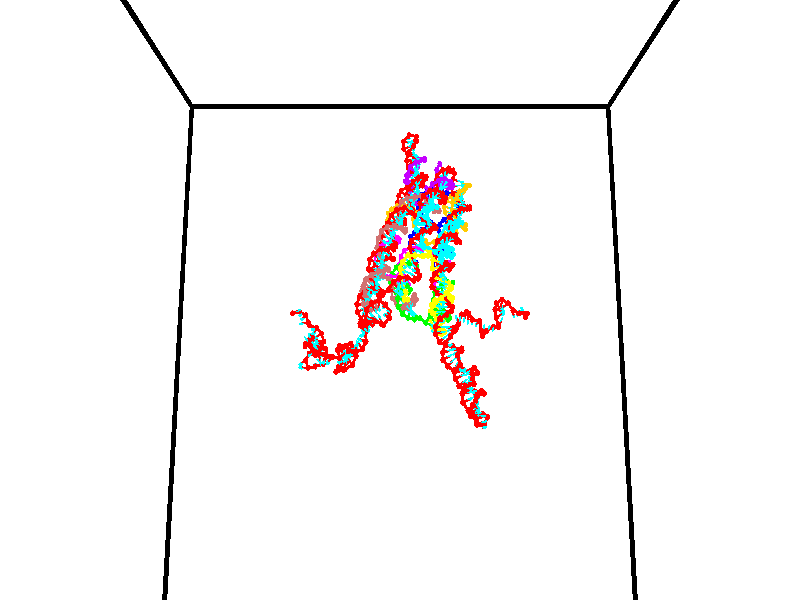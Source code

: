 // switches for output
#declare DRAW_BASES = 1; // possible values are 0, 1; only relevant for DNA ribbons
#declare DRAW_BASES_TYPE = 3; // possible values are 1, 2, 3; only relevant for DNA ribbons
#declare DRAW_FOG = 0; // set to 1 to enable fog

#include "colors.inc"

#include "transforms.inc"
background { rgb <1, 1, 1>}

#default {
   normal{
       ripples 0.25
       frequency 0.20
       turbulence 0.2
       lambda 5
   }
	finish {
		phong 0.1
		phong_size 40.
	}
}

// original window dimensions: 1024x640


// camera settings

camera {
	sky <0, 0.179814, -0.983701>
	up <0, 0.179814, -0.983701>
	right 1.6 * <1, 0, 0>
	location <35, 94.9851, 44.8844>
	look_at <35, 29.7336, 32.9568>
	direction <0, -65.2515, -11.9276>
	angle 67.0682
}


# declare cpy_camera_pos = <35, 94.9851, 44.8844>;
# if (DRAW_FOG = 1)
fog {
	fog_type 2
	up vnormalize(cpy_camera_pos)
	color rgbt<1,1,1,0.3>
	distance 1e-5
	fog_alt 3e-3
	fog_offset 56
}
# end


// LIGHTS

# declare lum = 6;
global_settings {
	ambient_light rgb lum * <0.05, 0.05, 0.05>
	max_trace_level 15
}# declare cpy_direct_light_amount = 0.25;
light_source
{	1000 * <-1, -1.16352, -0.803886>,
	rgb lum * cpy_direct_light_amount
	parallel
}

light_source
{	1000 * <1, 1.16352, 0.803886>,
	rgb lum * cpy_direct_light_amount
	parallel
}

// strand 0

// nucleotide -1

// particle -1
sphere {
	<24.164730, 34.898895, 35.052185> 0.250000
	pigment { color rgbt <1,0,0,0> }
	no_shadow
}
cylinder {
	<24.526218, 35.025307, 34.936661>,  <24.743111, 35.101154, 34.867344>, 0.100000
	pigment { color rgbt <1,0,0,0> }
	no_shadow
}
cylinder {
	<24.526218, 35.025307, 34.936661>,  <24.164730, 34.898895, 35.052185>, 0.100000
	pigment { color rgbt <1,0,0,0> }
	no_shadow
}

// particle -1
sphere {
	<24.526218, 35.025307, 34.936661> 0.100000
	pigment { color rgbt <1,0,0,0> }
	no_shadow
}
sphere {
	0, 1
	scale<0.080000,0.200000,0.300000>
	matrix <0.418343, -0.508510, 0.752600,
		0.090981, -0.800963, -0.591761,
		0.903721, 0.316032, -0.288813,
		24.797335, 35.120117, 34.850018>
	pigment { color rgbt <0,1,1,0> }
	no_shadow
}
cylinder {
	<24.756056, 34.336159, 34.790314>,  <24.164730, 34.898895, 35.052185>, 0.130000
	pigment { color rgbt <1,0,0,0> }
	no_shadow
}

// nucleotide -1

// particle -1
sphere {
	<24.756056, 34.336159, 34.790314> 0.250000
	pigment { color rgbt <1,0,0,0> }
	no_shadow
}
cylinder {
	<24.866913, 34.647694, 35.015385>,  <24.933428, 34.834614, 35.150429>, 0.100000
	pigment { color rgbt <1,0,0,0> }
	no_shadow
}
cylinder {
	<24.866913, 34.647694, 35.015385>,  <24.756056, 34.336159, 34.790314>, 0.100000
	pigment { color rgbt <1,0,0,0> }
	no_shadow
}

// particle -1
sphere {
	<24.866913, 34.647694, 35.015385> 0.100000
	pigment { color rgbt <1,0,0,0> }
	no_shadow
}
sphere {
	0, 1
	scale<0.080000,0.200000,0.300000>
	matrix <0.347487, -0.627223, 0.697025,
		0.895793, 0.002348, -0.444465,
		0.277142, 0.778836, 0.562678,
		24.950056, 34.881344, 35.184189>
	pigment { color rgbt <0,1,1,0> }
	no_shadow
}
cylinder {
	<25.383490, 34.104488, 35.071041>,  <24.756056, 34.336159, 34.790314>, 0.130000
	pigment { color rgbt <1,0,0,0> }
	no_shadow
}

// nucleotide -1

// particle -1
sphere {
	<25.383490, 34.104488, 35.071041> 0.250000
	pigment { color rgbt <1,0,0,0> }
	no_shadow
}
cylinder {
	<25.233244, 34.398170, 35.297268>,  <25.143097, 34.574379, 35.433002>, 0.100000
	pigment { color rgbt <1,0,0,0> }
	no_shadow
}
cylinder {
	<25.233244, 34.398170, 35.297268>,  <25.383490, 34.104488, 35.071041>, 0.100000
	pigment { color rgbt <1,0,0,0> }
	no_shadow
}

// particle -1
sphere {
	<25.233244, 34.398170, 35.297268> 0.100000
	pigment { color rgbt <1,0,0,0> }
	no_shadow
}
sphere {
	0, 1
	scale<0.080000,0.200000,0.300000>
	matrix <0.015627, -0.605144, 0.795963,
		0.926645, 0.307811, 0.215826,
		-0.375612, 0.734202, 0.565564,
		25.120560, 34.618431, 35.466938>
	pigment { color rgbt <0,1,1,0> }
	no_shadow
}
cylinder {
	<25.643534, 34.126438, 35.691368>,  <25.383490, 34.104488, 35.071041>, 0.130000
	pigment { color rgbt <1,0,0,0> }
	no_shadow
}

// nucleotide -1

// particle -1
sphere {
	<25.643534, 34.126438, 35.691368> 0.250000
	pigment { color rgbt <1,0,0,0> }
	no_shadow
}
cylinder {
	<25.293564, 34.301292, 35.774719>,  <25.083582, 34.406204, 35.824730>, 0.100000
	pigment { color rgbt <1,0,0,0> }
	no_shadow
}
cylinder {
	<25.293564, 34.301292, 35.774719>,  <25.643534, 34.126438, 35.691368>, 0.100000
	pigment { color rgbt <1,0,0,0> }
	no_shadow
}

// particle -1
sphere {
	<25.293564, 34.301292, 35.774719> 0.100000
	pigment { color rgbt <1,0,0,0> }
	no_shadow
}
sphere {
	0, 1
	scale<0.080000,0.200000,0.300000>
	matrix <-0.012433, -0.450429, 0.892726,
		0.484102, 0.778476, 0.399526,
		-0.874923, 0.437137, 0.208375,
		25.031086, 34.432434, 35.837231>
	pigment { color rgbt <0,1,1,0> }
	no_shadow
}
cylinder {
	<25.849276, 34.742981, 36.033470>,  <25.643534, 34.126438, 35.691368>, 0.130000
	pigment { color rgbt <1,0,0,0> }
	no_shadow
}

// nucleotide -1

// particle -1
sphere {
	<25.849276, 34.742981, 36.033470> 0.250000
	pigment { color rgbt <1,0,0,0> }
	no_shadow
}
cylinder {
	<26.099850, 34.951221, 36.265522>,  <26.250195, 35.076168, 36.404755>, 0.100000
	pigment { color rgbt <1,0,0,0> }
	no_shadow
}
cylinder {
	<26.099850, 34.951221, 36.265522>,  <25.849276, 34.742981, 36.033470>, 0.100000
	pigment { color rgbt <1,0,0,0> }
	no_shadow
}

// particle -1
sphere {
	<26.099850, 34.951221, 36.265522> 0.100000
	pigment { color rgbt <1,0,0,0> }
	no_shadow
}
sphere {
	0, 1
	scale<0.080000,0.200000,0.300000>
	matrix <-0.043158, -0.719953, 0.692680,
		0.778279, -0.458955, -0.428534,
		0.626433, 0.520604, 0.580132,
		26.287779, 35.107403, 36.439560>
	pigment { color rgbt <0,1,1,0> }
	no_shadow
}
cylinder {
	<26.526104, 34.392471, 36.193161>,  <25.849276, 34.742981, 36.033470>, 0.130000
	pigment { color rgbt <1,0,0,0> }
	no_shadow
}

// nucleotide -1

// particle -1
sphere {
	<26.526104, 34.392471, 36.193161> 0.250000
	pigment { color rgbt <1,0,0,0> }
	no_shadow
}
cylinder {
	<26.407286, 34.608757, 36.507969>,  <26.335995, 34.738529, 36.696854>, 0.100000
	pigment { color rgbt <1,0,0,0> }
	no_shadow
}
cylinder {
	<26.407286, 34.608757, 36.507969>,  <26.526104, 34.392471, 36.193161>, 0.100000
	pigment { color rgbt <1,0,0,0> }
	no_shadow
}

// particle -1
sphere {
	<26.407286, 34.608757, 36.507969> 0.100000
	pigment { color rgbt <1,0,0,0> }
	no_shadow
}
sphere {
	0, 1
	scale<0.080000,0.200000,0.300000>
	matrix <0.071366, -0.809341, 0.582987,
		0.952192, 0.229342, 0.201824,
		-0.297048, 0.540712, 0.787015,
		26.318171, 34.770969, 36.744072>
	pigment { color rgbt <0,1,1,0> }
	no_shadow
}
cylinder {
	<27.047533, 34.341709, 36.675426>,  <26.526104, 34.392471, 36.193161>, 0.130000
	pigment { color rgbt <1,0,0,0> }
	no_shadow
}

// nucleotide -1

// particle -1
sphere {
	<27.047533, 34.341709, 36.675426> 0.250000
	pigment { color rgbt <1,0,0,0> }
	no_shadow
}
cylinder {
	<26.731813, 34.450592, 36.895576>,  <26.542381, 34.515923, 37.027664>, 0.100000
	pigment { color rgbt <1,0,0,0> }
	no_shadow
}
cylinder {
	<26.731813, 34.450592, 36.895576>,  <27.047533, 34.341709, 36.675426>, 0.100000
	pigment { color rgbt <1,0,0,0> }
	no_shadow
}

// particle -1
sphere {
	<26.731813, 34.450592, 36.895576> 0.100000
	pigment { color rgbt <1,0,0,0> }
	no_shadow
}
sphere {
	0, 1
	scale<0.080000,0.200000,0.300000>
	matrix <0.063564, -0.855322, 0.514183,
		0.610708, 0.440829, 0.657803,
		-0.789300, 0.272203, 0.550373,
		26.495024, 34.532253, 37.060688>
	pigment { color rgbt <0,1,1,0> }
	no_shadow
}
cylinder {
	<27.312025, 34.350895, 37.354015>,  <27.047533, 34.341709, 36.675426>, 0.130000
	pigment { color rgbt <1,0,0,0> }
	no_shadow
}

// nucleotide -1

// particle -1
sphere {
	<27.312025, 34.350895, 37.354015> 0.250000
	pigment { color rgbt <1,0,0,0> }
	no_shadow
}
cylinder {
	<26.918501, 34.279530, 37.347256>,  <26.682386, 34.236710, 37.343201>, 0.100000
	pigment { color rgbt <1,0,0,0> }
	no_shadow
}
cylinder {
	<26.918501, 34.279530, 37.347256>,  <27.312025, 34.350895, 37.354015>, 0.100000
	pigment { color rgbt <1,0,0,0> }
	no_shadow
}

// particle -1
sphere {
	<26.918501, 34.279530, 37.347256> 0.100000
	pigment { color rgbt <1,0,0,0> }
	no_shadow
}
sphere {
	0, 1
	scale<0.080000,0.200000,0.300000>
	matrix <0.125041, -0.750911, 0.648458,
		-0.128387, 0.635846, 0.761063,
		-0.983810, -0.178418, -0.016900,
		26.623358, 34.226006, 37.342186>
	pigment { color rgbt <0,1,1,0> }
	no_shadow
}
cylinder {
	<26.955914, 34.301552, 37.957153>,  <27.312025, 34.350895, 37.354015>, 0.130000
	pigment { color rgbt <1,0,0,0> }
	no_shadow
}

// nucleotide -1

// particle -1
sphere {
	<26.955914, 34.301552, 37.957153> 0.250000
	pigment { color rgbt <1,0,0,0> }
	no_shadow
}
cylinder {
	<26.699343, 34.072552, 37.752869>,  <26.545401, 33.935154, 37.630299>, 0.100000
	pigment { color rgbt <1,0,0,0> }
	no_shadow
}
cylinder {
	<26.699343, 34.072552, 37.752869>,  <26.955914, 34.301552, 37.957153>, 0.100000
	pigment { color rgbt <1,0,0,0> }
	no_shadow
}

// particle -1
sphere {
	<26.699343, 34.072552, 37.752869> 0.100000
	pigment { color rgbt <1,0,0,0> }
	no_shadow
}
sphere {
	0, 1
	scale<0.080000,0.200000,0.300000>
	matrix <0.223930, -0.776412, 0.589101,
		-0.733777, 0.263502, 0.626209,
		-0.641426, -0.572496, -0.510707,
		26.506914, 33.900803, 37.599655>
	pigment { color rgbt <0,1,1,0> }
	no_shadow
}
cylinder {
	<26.426891, 33.928928, 38.452843>,  <26.955914, 34.301552, 37.957153>, 0.130000
	pigment { color rgbt <1,0,0,0> }
	no_shadow
}

// nucleotide -1

// particle -1
sphere {
	<26.426891, 33.928928, 38.452843> 0.250000
	pigment { color rgbt <1,0,0,0> }
	no_shadow
}
cylinder {
	<26.438162, 33.693836, 38.129417>,  <26.444925, 33.552780, 37.935364>, 0.100000
	pigment { color rgbt <1,0,0,0> }
	no_shadow
}
cylinder {
	<26.438162, 33.693836, 38.129417>,  <26.426891, 33.928928, 38.452843>, 0.100000
	pigment { color rgbt <1,0,0,0> }
	no_shadow
}

// particle -1
sphere {
	<26.438162, 33.693836, 38.129417> 0.100000
	pigment { color rgbt <1,0,0,0> }
	no_shadow
}
sphere {
	0, 1
	scale<0.080000,0.200000,0.300000>
	matrix <-0.099002, -0.806548, 0.582820,
		-0.994688, 0.063626, -0.080914,
		0.028178, -0.587735, -0.808563,
		26.446615, 33.517517, 37.886848>
	pigment { color rgbt <0,1,1,0> }
	no_shadow
}
cylinder {
	<25.753786, 33.697571, 38.295017>,  <26.426891, 33.928928, 38.452843>, 0.130000
	pigment { color rgbt <1,0,0,0> }
	no_shadow
}

// nucleotide -1

// particle -1
sphere {
	<25.753786, 33.697571, 38.295017> 0.250000
	pigment { color rgbt <1,0,0,0> }
	no_shadow
}
cylinder {
	<26.053631, 33.449524, 38.202465>,  <26.233538, 33.300694, 38.146935>, 0.100000
	pigment { color rgbt <1,0,0,0> }
	no_shadow
}
cylinder {
	<26.053631, 33.449524, 38.202465>,  <25.753786, 33.697571, 38.295017>, 0.100000
	pigment { color rgbt <1,0,0,0> }
	no_shadow
}

// particle -1
sphere {
	<26.053631, 33.449524, 38.202465> 0.100000
	pigment { color rgbt <1,0,0,0> }
	no_shadow
}
sphere {
	0, 1
	scale<0.080000,0.200000,0.300000>
	matrix <-0.175513, -0.523299, 0.833879,
		-0.638184, -0.584474, -0.501109,
		0.749611, -0.620119, -0.231378,
		26.278515, 33.263489, 38.133053>
	pigment { color rgbt <0,1,1,0> }
	no_shadow
}
cylinder {
	<25.348991, 33.221500, 38.834080>,  <25.753786, 33.697571, 38.295017>, 0.130000
	pigment { color rgbt <1,0,0,0> }
	no_shadow
}

// nucleotide -1

// particle -1
sphere {
	<25.348991, 33.221500, 38.834080> 0.250000
	pigment { color rgbt <1,0,0,0> }
	no_shadow
}
cylinder {
	<25.112600, 33.477753, 39.030174>,  <24.970766, 33.631504, 39.147831>, 0.100000
	pigment { color rgbt <1,0,0,0> }
	no_shadow
}
cylinder {
	<25.112600, 33.477753, 39.030174>,  <25.348991, 33.221500, 38.834080>, 0.100000
	pigment { color rgbt <1,0,0,0> }
	no_shadow
}

// particle -1
sphere {
	<25.112600, 33.477753, 39.030174> 0.100000
	pigment { color rgbt <1,0,0,0> }
	no_shadow
}
sphere {
	0, 1
	scale<0.080000,0.200000,0.300000>
	matrix <-0.103046, -0.662689, 0.741771,
		0.800078, 0.387855, 0.457650,
		-0.590979, 0.640634, 0.490236,
		24.935307, 33.669941, 39.177246>
	pigment { color rgbt <0,1,1,0> }
	no_shadow
}
cylinder {
	<25.596409, 33.220032, 39.475647>,  <25.348991, 33.221500, 38.834080>, 0.130000
	pigment { color rgbt <1,0,0,0> }
	no_shadow
}

// nucleotide -1

// particle -1
sphere {
	<25.596409, 33.220032, 39.475647> 0.250000
	pigment { color rgbt <1,0,0,0> }
	no_shadow
}
cylinder {
	<25.206919, 33.310993, 39.470802>,  <24.973225, 33.365570, 39.467896>, 0.100000
	pigment { color rgbt <1,0,0,0> }
	no_shadow
}
cylinder {
	<25.206919, 33.310993, 39.470802>,  <25.596409, 33.220032, 39.475647>, 0.100000
	pigment { color rgbt <1,0,0,0> }
	no_shadow
}

// particle -1
sphere {
	<25.206919, 33.310993, 39.470802> 0.100000
	pigment { color rgbt <1,0,0,0> }
	no_shadow
}
sphere {
	0, 1
	scale<0.080000,0.200000,0.300000>
	matrix <-0.195029, -0.805273, 0.559909,
		0.117570, 0.547561, 0.828465,
		-0.973725, 0.227404, -0.012115,
		24.914801, 33.379215, 39.467167>
	pigment { color rgbt <0,1,1,0> }
	no_shadow
}
cylinder {
	<26.289970, 33.081760, 39.355747>,  <25.596409, 33.220032, 39.475647>, 0.130000
	pigment { color rgbt <1,0,0,0> }
	no_shadow
}

// nucleotide -1

// particle -1
sphere {
	<26.289970, 33.081760, 39.355747> 0.250000
	pigment { color rgbt <1,0,0,0> }
	no_shadow
}
cylinder {
	<26.263704, 32.709019, 39.213017>,  <26.247946, 32.485374, 39.127377>, 0.100000
	pigment { color rgbt <1,0,0,0> }
	no_shadow
}
cylinder {
	<26.263704, 32.709019, 39.213017>,  <26.289970, 33.081760, 39.355747>, 0.100000
	pigment { color rgbt <1,0,0,0> }
	no_shadow
}

// particle -1
sphere {
	<26.263704, 32.709019, 39.213017> 0.100000
	pigment { color rgbt <1,0,0,0> }
	no_shadow
}
sphere {
	0, 1
	scale<0.080000,0.200000,0.300000>
	matrix <0.349362, 0.313499, -0.882986,
		0.934684, -0.182642, 0.304970,
		-0.065663, -0.931859, -0.356831,
		26.244005, 32.429462, 39.105968>
	pigment { color rgbt <0,1,1,0> }
	no_shadow
}
cylinder {
	<27.092089, 32.820911, 39.131527>,  <26.289970, 33.081760, 39.355747>, 0.130000
	pigment { color rgbt <1,0,0,0> }
	no_shadow
}

// nucleotide -1

// particle -1
sphere {
	<27.092089, 32.820911, 39.131527> 0.250000
	pigment { color rgbt <1,0,0,0> }
	no_shadow
}
cylinder {
	<26.789839, 32.646481, 38.936028>,  <26.608488, 32.541824, 38.818729>, 0.100000
	pigment { color rgbt <1,0,0,0> }
	no_shadow
}
cylinder {
	<26.789839, 32.646481, 38.936028>,  <27.092089, 32.820911, 39.131527>, 0.100000
	pigment { color rgbt <1,0,0,0> }
	no_shadow
}

// particle -1
sphere {
	<26.789839, 32.646481, 38.936028> 0.100000
	pigment { color rgbt <1,0,0,0> }
	no_shadow
}
sphere {
	0, 1
	scale<0.080000,0.200000,0.300000>
	matrix <0.342915, 0.372374, -0.862408,
		0.558069, -0.819254, -0.131839,
		-0.755624, -0.436074, -0.488745,
		26.563152, 32.515659, 38.789406>
	pigment { color rgbt <0,1,1,0> }
	no_shadow
}
cylinder {
	<27.417152, 32.679672, 38.462986>,  <27.092089, 32.820911, 39.131527>, 0.130000
	pigment { color rgbt <1,0,0,0> }
	no_shadow
}

// nucleotide -1

// particle -1
sphere {
	<27.417152, 32.679672, 38.462986> 0.250000
	pigment { color rgbt <1,0,0,0> }
	no_shadow
}
cylinder {
	<27.021730, 32.713757, 38.413197>,  <26.784477, 32.734207, 38.383324>, 0.100000
	pigment { color rgbt <1,0,0,0> }
	no_shadow
}
cylinder {
	<27.021730, 32.713757, 38.413197>,  <27.417152, 32.679672, 38.462986>, 0.100000
	pigment { color rgbt <1,0,0,0> }
	no_shadow
}

// particle -1
sphere {
	<27.021730, 32.713757, 38.413197> 0.100000
	pigment { color rgbt <1,0,0,0> }
	no_shadow
}
sphere {
	0, 1
	scale<0.080000,0.200000,0.300000>
	matrix <0.150658, 0.598897, -0.786527,
		0.007529, -0.796280, -0.604881,
		-0.988557, 0.085209, -0.124475,
		26.725163, 32.739319, 38.375854>
	pigment { color rgbt <0,1,1,0> }
	no_shadow
}
cylinder {
	<27.308500, 32.502708, 37.775360>,  <27.417152, 32.679672, 38.462986>, 0.130000
	pigment { color rgbt <1,0,0,0> }
	no_shadow
}

// nucleotide -1

// particle -1
sphere {
	<27.308500, 32.502708, 37.775360> 0.250000
	pigment { color rgbt <1,0,0,0> }
	no_shadow
}
cylinder {
	<27.006924, 32.733856, 37.900349>,  <26.825977, 32.872543, 37.975342>, 0.100000
	pigment { color rgbt <1,0,0,0> }
	no_shadow
}
cylinder {
	<27.006924, 32.733856, 37.900349>,  <27.308500, 32.502708, 37.775360>, 0.100000
	pigment { color rgbt <1,0,0,0> }
	no_shadow
}

// particle -1
sphere {
	<27.006924, 32.733856, 37.900349> 0.100000
	pigment { color rgbt <1,0,0,0> }
	no_shadow
}
sphere {
	0, 1
	scale<0.080000,0.200000,0.300000>
	matrix <0.066433, 0.540279, -0.838859,
		-0.653574, -0.611692, -0.445728,
		-0.753942, 0.577867, 0.312476,
		26.780741, 32.907215, 37.994091>
	pigment { color rgbt <0,1,1,0> }
	no_shadow
}
cylinder {
	<26.627111, 32.464527, 37.289082>,  <27.308500, 32.502708, 37.775360>, 0.130000
	pigment { color rgbt <1,0,0,0> }
	no_shadow
}

// nucleotide -1

// particle -1
sphere {
	<26.627111, 32.464527, 37.289082> 0.250000
	pigment { color rgbt <1,0,0,0> }
	no_shadow
}
cylinder {
	<26.710789, 32.803551, 37.484177>,  <26.760996, 33.006966, 37.601234>, 0.100000
	pigment { color rgbt <1,0,0,0> }
	no_shadow
}
cylinder {
	<26.710789, 32.803551, 37.484177>,  <26.627111, 32.464527, 37.289082>, 0.100000
	pigment { color rgbt <1,0,0,0> }
	no_shadow
}

// particle -1
sphere {
	<26.710789, 32.803551, 37.484177> 0.100000
	pigment { color rgbt <1,0,0,0> }
	no_shadow
}
sphere {
	0, 1
	scale<0.080000,0.200000,0.300000>
	matrix <0.289384, 0.422771, -0.858790,
		-0.934074, 0.320797, -0.156828,
		0.209195, 0.847558, 0.487733,
		26.773546, 33.057819, 37.630497>
	pigment { color rgbt <0,1,1,0> }
	no_shadow
}
cylinder {
	<26.285660, 33.104088, 37.011162>,  <26.627111, 32.464527, 37.289082>, 0.130000
	pigment { color rgbt <1,0,0,0> }
	no_shadow
}

// nucleotide -1

// particle -1
sphere {
	<26.285660, 33.104088, 37.011162> 0.250000
	pigment { color rgbt <1,0,0,0> }
	no_shadow
}
cylinder {
	<26.644335, 33.175682, 37.173107>,  <26.859539, 33.218639, 37.270275>, 0.100000
	pigment { color rgbt <1,0,0,0> }
	no_shadow
}
cylinder {
	<26.644335, 33.175682, 37.173107>,  <26.285660, 33.104088, 37.011162>, 0.100000
	pigment { color rgbt <1,0,0,0> }
	no_shadow
}

// particle -1
sphere {
	<26.644335, 33.175682, 37.173107> 0.100000
	pigment { color rgbt <1,0,0,0> }
	no_shadow
}
sphere {
	0, 1
	scale<0.080000,0.200000,0.300000>
	matrix <0.274043, 0.493826, -0.825249,
		-0.347638, 0.850942, 0.393759,
		0.896687, 0.178981, 0.404868,
		26.913342, 33.229378, 37.294567>
	pigment { color rgbt <0,1,1,0> }
	no_shadow
}
cylinder {
	<25.832489, 33.655155, 37.257191>,  <26.285660, 33.104088, 37.011162>, 0.130000
	pigment { color rgbt <1,0,0,0> }
	no_shadow
}

// nucleotide -1

// particle -1
sphere {
	<25.832489, 33.655155, 37.257191> 0.250000
	pigment { color rgbt <1,0,0,0> }
	no_shadow
}
cylinder {
	<26.023308, 33.831284, 37.561440>,  <26.137800, 33.936962, 37.743988>, 0.100000
	pigment { color rgbt <1,0,0,0> }
	no_shadow
}
cylinder {
	<26.023308, 33.831284, 37.561440>,  <25.832489, 33.655155, 37.257191>, 0.100000
	pigment { color rgbt <1,0,0,0> }
	no_shadow
}

// particle -1
sphere {
	<26.023308, 33.831284, 37.561440> 0.100000
	pigment { color rgbt <1,0,0,0> }
	no_shadow
}
sphere {
	0, 1
	scale<0.080000,0.200000,0.300000>
	matrix <-0.139330, 0.892388, -0.429221,
		-0.867763, 0.098782, 0.487062,
		0.477048, 0.440324, 0.760618,
		26.166422, 33.963383, 37.789623>
	pigment { color rgbt <0,1,1,0> }
	no_shadow
}
cylinder {
	<25.428976, 34.197998, 37.543518>,  <25.832489, 33.655155, 37.257191>, 0.130000
	pigment { color rgbt <1,0,0,0> }
	no_shadow
}

// nucleotide -1

// particle -1
sphere {
	<25.428976, 34.197998, 37.543518> 0.250000
	pigment { color rgbt <1,0,0,0> }
	no_shadow
}
cylinder {
	<25.822840, 34.263691, 37.567093>,  <26.059158, 34.303108, 37.581238>, 0.100000
	pigment { color rgbt <1,0,0,0> }
	no_shadow
}
cylinder {
	<25.822840, 34.263691, 37.567093>,  <25.428976, 34.197998, 37.543518>, 0.100000
	pigment { color rgbt <1,0,0,0> }
	no_shadow
}

// particle -1
sphere {
	<25.822840, 34.263691, 37.567093> 0.100000
	pigment { color rgbt <1,0,0,0> }
	no_shadow
}
sphere {
	0, 1
	scale<0.080000,0.200000,0.300000>
	matrix <-0.122854, 0.892389, -0.434222,
		-0.123909, 0.420320, 0.898876,
		0.984659, 0.164235, 0.058937,
		26.118237, 34.312962, 37.584774>
	pigment { color rgbt <0,1,1,0> }
	no_shadow
}
cylinder {
	<25.505079, 34.886360, 37.821548>,  <25.428976, 34.197998, 37.543518>, 0.130000
	pigment { color rgbt <1,0,0,0> }
	no_shadow
}

// nucleotide -1

// particle -1
sphere {
	<25.505079, 34.886360, 37.821548> 0.250000
	pigment { color rgbt <1,0,0,0> }
	no_shadow
}
cylinder {
	<25.807510, 34.773010, 37.585567>,  <25.988970, 34.705002, 37.443977>, 0.100000
	pigment { color rgbt <1,0,0,0> }
	no_shadow
}
cylinder {
	<25.807510, 34.773010, 37.585567>,  <25.505079, 34.886360, 37.821548>, 0.100000
	pigment { color rgbt <1,0,0,0> }
	no_shadow
}

// particle -1
sphere {
	<25.807510, 34.773010, 37.585567> 0.100000
	pigment { color rgbt <1,0,0,0> }
	no_shadow
}
sphere {
	0, 1
	scale<0.080000,0.200000,0.300000>
	matrix <-0.140991, 0.809718, -0.569629,
		0.639114, 0.513862, 0.572258,
		0.756079, -0.283375, -0.589952,
		26.034334, 34.687996, 37.408581>
	pigment { color rgbt <0,1,1,0> }
	no_shadow
}
cylinder {
	<25.886963, 35.504971, 37.723541>,  <25.505079, 34.886360, 37.821548>, 0.130000
	pigment { color rgbt <1,0,0,0> }
	no_shadow
}

// nucleotide -1

// particle -1
sphere {
	<25.886963, 35.504971, 37.723541> 0.250000
	pigment { color rgbt <1,0,0,0> }
	no_shadow
}
cylinder {
	<25.988119, 35.269138, 37.416702>,  <26.048813, 35.127640, 37.232597>, 0.100000
	pigment { color rgbt <1,0,0,0> }
	no_shadow
}
cylinder {
	<25.988119, 35.269138, 37.416702>,  <25.886963, 35.504971, 37.723541>, 0.100000
	pigment { color rgbt <1,0,0,0> }
	no_shadow
}

// particle -1
sphere {
	<25.988119, 35.269138, 37.416702> 0.100000
	pigment { color rgbt <1,0,0,0> }
	no_shadow
}
sphere {
	0, 1
	scale<0.080000,0.200000,0.300000>
	matrix <-0.162097, 0.755842, -0.634372,
		0.953820, 0.284770, 0.095574,
		0.252889, -0.589584, -0.767097,
		26.063986, 35.092262, 37.186573>
	pigment { color rgbt <0,1,1,0> }
	no_shadow
}
cylinder {
	<26.368057, 35.889332, 37.224781>,  <25.886963, 35.504971, 37.723541>, 0.130000
	pigment { color rgbt <1,0,0,0> }
	no_shadow
}

// nucleotide -1

// particle -1
sphere {
	<26.368057, 35.889332, 37.224781> 0.250000
	pigment { color rgbt <1,0,0,0> }
	no_shadow
}
cylinder {
	<26.178432, 35.596123, 37.029663>,  <26.064657, 35.420197, 36.912594>, 0.100000
	pigment { color rgbt <1,0,0,0> }
	no_shadow
}
cylinder {
	<26.178432, 35.596123, 37.029663>,  <26.368057, 35.889332, 37.224781>, 0.100000
	pigment { color rgbt <1,0,0,0> }
	no_shadow
}

// particle -1
sphere {
	<26.178432, 35.596123, 37.029663> 0.100000
	pigment { color rgbt <1,0,0,0> }
	no_shadow
}
sphere {
	0, 1
	scale<0.080000,0.200000,0.300000>
	matrix <-0.183216, 0.623999, -0.759643,
		0.861219, -0.270746, -0.430115,
		-0.474061, -0.733023, -0.487795,
		26.036215, 35.376217, 36.883324>
	pigment { color rgbt <0,1,1,0> }
	no_shadow
}
cylinder {
	<26.207125, 36.592907, 37.511784>,  <26.368057, 35.889332, 37.224781>, 0.130000
	pigment { color rgbt <1,0,0,0> }
	no_shadow
}

// nucleotide -1

// particle -1
sphere {
	<26.207125, 36.592907, 37.511784> 0.250000
	pigment { color rgbt <1,0,0,0> }
	no_shadow
}
cylinder {
	<26.240076, 36.968212, 37.377396>,  <26.259846, 37.193394, 37.296764>, 0.100000
	pigment { color rgbt <1,0,0,0> }
	no_shadow
}
cylinder {
	<26.240076, 36.968212, 37.377396>,  <26.207125, 36.592907, 37.511784>, 0.100000
	pigment { color rgbt <1,0,0,0> }
	no_shadow
}

// particle -1
sphere {
	<26.240076, 36.968212, 37.377396> 0.100000
	pigment { color rgbt <1,0,0,0> }
	no_shadow
}
sphere {
	0, 1
	scale<0.080000,0.200000,0.300000>
	matrix <-0.613046, 0.313495, 0.725187,
		0.785741, 0.146226, 0.601024,
		0.082376, 0.938264, -0.335969,
		26.264790, 37.249691, 37.276604>
	pigment { color rgbt <0,1,1,0> }
	no_shadow
}
cylinder {
	<26.400410, 37.165146, 38.086384>,  <26.207125, 36.592907, 37.511784>, 0.130000
	pigment { color rgbt <1,0,0,0> }
	no_shadow
}

// nucleotide -1

// particle -1
sphere {
	<26.400410, 37.165146, 38.086384> 0.250000
	pigment { color rgbt <1,0,0,0> }
	no_shadow
}
cylinder {
	<26.160032, 37.250092, 37.778156>,  <26.015806, 37.301060, 37.593220>, 0.100000
	pigment { color rgbt <1,0,0,0> }
	no_shadow
}
cylinder {
	<26.160032, 37.250092, 37.778156>,  <26.400410, 37.165146, 38.086384>, 0.100000
	pigment { color rgbt <1,0,0,0> }
	no_shadow
}

// particle -1
sphere {
	<26.160032, 37.250092, 37.778156> 0.100000
	pigment { color rgbt <1,0,0,0> }
	no_shadow
}
sphere {
	0, 1
	scale<0.080000,0.200000,0.300000>
	matrix <-0.673316, 0.385003, 0.631204,
		0.430712, 0.898151, -0.088380,
		-0.600944, 0.212360, -0.770565,
		25.979750, 37.313801, 37.546986>
	pigment { color rgbt <0,1,1,0> }
	no_shadow
}
cylinder {
	<26.676519, 37.725899, 38.482399>,  <26.400410, 37.165146, 38.086384>, 0.130000
	pigment { color rgbt <1,0,0,0> }
	no_shadow
}

// nucleotide -1

// particle -1
sphere {
	<26.676519, 37.725899, 38.482399> 0.250000
	pigment { color rgbt <1,0,0,0> }
	no_shadow
}
cylinder {
	<26.573503, 38.030952, 38.719738>,  <26.511694, 38.213985, 38.862141>, 0.100000
	pigment { color rgbt <1,0,0,0> }
	no_shadow
}
cylinder {
	<26.573503, 38.030952, 38.719738>,  <26.676519, 37.725899, 38.482399>, 0.100000
	pigment { color rgbt <1,0,0,0> }
	no_shadow
}

// particle -1
sphere {
	<26.573503, 38.030952, 38.719738> 0.100000
	pigment { color rgbt <1,0,0,0> }
	no_shadow
}
sphere {
	0, 1
	scale<0.080000,0.200000,0.300000>
	matrix <-0.152867, 0.574171, -0.804338,
		-0.954100, -0.297851, -0.031289,
		-0.257538, 0.762635, 0.593348,
		26.496243, 38.259743, 38.897743>
	pigment { color rgbt <0,1,1,0> }
	no_shadow
}
cylinder {
	<27.321678, 38.023228, 38.745140>,  <26.676519, 37.725899, 38.482399>, 0.130000
	pigment { color rgbt <1,0,0,0> }
	no_shadow
}

// nucleotide -1

// particle -1
sphere {
	<27.321678, 38.023228, 38.745140> 0.250000
	pigment { color rgbt <1,0,0,0> }
	no_shadow
}
cylinder {
	<27.406702, 38.065105, 39.133751>,  <27.457716, 38.090233, 39.366917>, 0.100000
	pigment { color rgbt <1,0,0,0> }
	no_shadow
}
cylinder {
	<27.406702, 38.065105, 39.133751>,  <27.321678, 38.023228, 38.745140>, 0.100000
	pigment { color rgbt <1,0,0,0> }
	no_shadow
}

// particle -1
sphere {
	<27.406702, 38.065105, 39.133751> 0.100000
	pigment { color rgbt <1,0,0,0> }
	no_shadow
}
sphere {
	0, 1
	scale<0.080000,0.200000,0.300000>
	matrix <0.802728, -0.585633, -0.112518,
		0.557177, 0.803786, -0.208521,
		0.212558, 0.104694, 0.971524,
		27.470469, 38.096512, 39.425209>
	pigment { color rgbt <0,1,1,0> }
	no_shadow
}
cylinder {
	<28.007748, 38.321594, 38.880619>,  <27.321678, 38.023228, 38.745140>, 0.130000
	pigment { color rgbt <1,0,0,0> }
	no_shadow
}

// nucleotide -1

// particle -1
sphere {
	<28.007748, 38.321594, 38.880619> 0.250000
	pigment { color rgbt <1,0,0,0> }
	no_shadow
}
cylinder {
	<27.873699, 38.077412, 39.167683>,  <27.793270, 37.930901, 39.339920>, 0.100000
	pigment { color rgbt <1,0,0,0> }
	no_shadow
}
cylinder {
	<27.873699, 38.077412, 39.167683>,  <28.007748, 38.321594, 38.880619>, 0.100000
	pigment { color rgbt <1,0,0,0> }
	no_shadow
}

// particle -1
sphere {
	<27.873699, 38.077412, 39.167683> 0.100000
	pigment { color rgbt <1,0,0,0> }
	no_shadow
}
sphere {
	0, 1
	scale<0.080000,0.200000,0.300000>
	matrix <0.820443, -0.563567, -0.096262,
		0.463214, 0.556540, 0.689707,
		-0.335122, -0.610455, 0.717661,
		27.773163, 37.894276, 39.382980>
	pigment { color rgbt <0,1,1,0> }
	no_shadow
}
cylinder {
	<28.585333, 38.038258, 39.022964>,  <28.007748, 38.321594, 38.880619>, 0.130000
	pigment { color rgbt <1,0,0,0> }
	no_shadow
}

// nucleotide -1

// particle -1
sphere {
	<28.585333, 38.038258, 39.022964> 0.250000
	pigment { color rgbt <1,0,0,0> }
	no_shadow
}
cylinder {
	<28.348515, 37.803871, 39.244278>,  <28.206423, 37.663239, 39.377068>, 0.100000
	pigment { color rgbt <1,0,0,0> }
	no_shadow
}
cylinder {
	<28.348515, 37.803871, 39.244278>,  <28.585333, 38.038258, 39.022964>, 0.100000
	pigment { color rgbt <1,0,0,0> }
	no_shadow
}

// particle -1
sphere {
	<28.348515, 37.803871, 39.244278> 0.100000
	pigment { color rgbt <1,0,0,0> }
	no_shadow
}
sphere {
	0, 1
	scale<0.080000,0.200000,0.300000>
	matrix <0.594511, -0.781062, -0.191044,
		0.544094, 0.215826, 0.810790,
		-0.592046, -0.585970, 0.553282,
		28.170900, 37.628078, 39.410263>
	pigment { color rgbt <0,1,1,0> }
	no_shadow
}
cylinder {
	<29.263605, 37.703224, 39.061222>,  <28.585333, 38.038258, 39.022964>, 0.130000
	pigment { color rgbt <1,0,0,0> }
	no_shadow
}

// nucleotide -1

// particle -1
sphere {
	<29.263605, 37.703224, 39.061222> 0.250000
	pigment { color rgbt <1,0,0,0> }
	no_shadow
}
cylinder {
	<29.555262, 37.585125, 38.814262>,  <29.730255, 37.514267, 38.666084>, 0.100000
	pigment { color rgbt <1,0,0,0> }
	no_shadow
}
cylinder {
	<29.555262, 37.585125, 38.814262>,  <29.263605, 37.703224, 39.061222>, 0.100000
	pigment { color rgbt <1,0,0,0> }
	no_shadow
}

// particle -1
sphere {
	<29.555262, 37.585125, 38.814262> 0.100000
	pigment { color rgbt <1,0,0,0> }
	no_shadow
}
sphere {
	0, 1
	scale<0.080000,0.200000,0.300000>
	matrix <-0.339781, -0.939284, 0.047903,
		-0.594059, 0.174853, -0.785188,
		0.729139, -0.295249, -0.617401,
		29.774004, 37.496552, 38.629044>
	pigment { color rgbt <0,1,1,0> }
	no_shadow
}
cylinder {
	<29.037094, 37.457920, 38.402637>,  <29.263605, 37.703224, 39.061222>, 0.130000
	pigment { color rgbt <1,0,0,0> }
	no_shadow
}

// nucleotide -1

// particle -1
sphere {
	<29.037094, 37.457920, 38.402637> 0.250000
	pigment { color rgbt <1,0,0,0> }
	no_shadow
}
cylinder {
	<29.371397, 37.261192, 38.500309>,  <29.571978, 37.143154, 38.558914>, 0.100000
	pigment { color rgbt <1,0,0,0> }
	no_shadow
}
cylinder {
	<29.371397, 37.261192, 38.500309>,  <29.037094, 37.457920, 38.402637>, 0.100000
	pigment { color rgbt <1,0,0,0> }
	no_shadow
}

// particle -1
sphere {
	<29.371397, 37.261192, 38.500309> 0.100000
	pigment { color rgbt <1,0,0,0> }
	no_shadow
}
sphere {
	0, 1
	scale<0.080000,0.200000,0.300000>
	matrix <-0.512214, -0.858524, 0.023941,
		0.197861, -0.145081, -0.969434,
		0.835756, -0.491821, 0.244181,
		29.622124, 37.113647, 38.573563>
	pigment { color rgbt <0,1,1,0> }
	no_shadow
}
cylinder {
	<29.129940, 36.774502, 38.021336>,  <29.037094, 37.457920, 38.402637>, 0.130000
	pigment { color rgbt <1,0,0,0> }
	no_shadow
}

// nucleotide -1

// particle -1
sphere {
	<29.129940, 36.774502, 38.021336> 0.250000
	pigment { color rgbt <1,0,0,0> }
	no_shadow
}
cylinder {
	<29.348564, 36.745903, 38.355080>,  <29.479738, 36.728745, 38.555328>, 0.100000
	pigment { color rgbt <1,0,0,0> }
	no_shadow
}
cylinder {
	<29.348564, 36.745903, 38.355080>,  <29.129940, 36.774502, 38.021336>, 0.100000
	pigment { color rgbt <1,0,0,0> }
	no_shadow
}

// particle -1
sphere {
	<29.348564, 36.745903, 38.355080> 0.100000
	pigment { color rgbt <1,0,0,0> }
	no_shadow
}
sphere {
	0, 1
	scale<0.080000,0.200000,0.300000>
	matrix <-0.271574, -0.957634, 0.095839,
		0.792161, -0.278973, -0.542821,
		0.546560, -0.071496, 0.834362,
		29.512531, 36.724453, 38.605389>
	pigment { color rgbt <0,1,1,0> }
	no_shadow
}
cylinder {
	<29.365423, 36.047550, 37.981213>,  <29.129940, 36.774502, 38.021336>, 0.130000
	pigment { color rgbt <1,0,0,0> }
	no_shadow
}

// nucleotide -1

// particle -1
sphere {
	<29.365423, 36.047550, 37.981213> 0.250000
	pigment { color rgbt <1,0,0,0> }
	no_shadow
}
cylinder {
	<29.435299, 36.152573, 38.360802>,  <29.477224, 36.215588, 38.588554>, 0.100000
	pigment { color rgbt <1,0,0,0> }
	no_shadow
}
cylinder {
	<29.435299, 36.152573, 38.360802>,  <29.365423, 36.047550, 37.981213>, 0.100000
	pigment { color rgbt <1,0,0,0> }
	no_shadow
}

// particle -1
sphere {
	<29.435299, 36.152573, 38.360802> 0.100000
	pigment { color rgbt <1,0,0,0> }
	no_shadow
}
sphere {
	0, 1
	scale<0.080000,0.200000,0.300000>
	matrix <-0.332523, -0.891436, 0.307849,
		0.926775, -0.369333, -0.068419,
		0.174690, 0.262556, 0.948972,
		29.487705, 36.231339, 38.645493>
	pigment { color rgbt <0,1,1,0> }
	no_shadow
}
cylinder {
	<29.612707, 35.486015, 38.487431>,  <29.365423, 36.047550, 37.981213>, 0.130000
	pigment { color rgbt <1,0,0,0> }
	no_shadow
}

// nucleotide -1

// particle -1
sphere {
	<29.612707, 35.486015, 38.487431> 0.250000
	pigment { color rgbt <1,0,0,0> }
	no_shadow
}
cylinder {
	<29.422171, 35.759800, 38.708195>,  <29.307848, 35.924072, 38.840652>, 0.100000
	pigment { color rgbt <1,0,0,0> }
	no_shadow
}
cylinder {
	<29.422171, 35.759800, 38.708195>,  <29.612707, 35.486015, 38.487431>, 0.100000
	pigment { color rgbt <1,0,0,0> }
	no_shadow
}

// particle -1
sphere {
	<29.422171, 35.759800, 38.708195> 0.100000
	pigment { color rgbt <1,0,0,0> }
	no_shadow
}
sphere {
	0, 1
	scale<0.080000,0.200000,0.300000>
	matrix <-0.486426, -0.728036, 0.483066,
		0.732453, -0.038358, 0.679737,
		-0.476343, 0.684465, 0.551911,
		29.279268, 35.965137, 38.873768>
	pigment { color rgbt <0,1,1,0> }
	no_shadow
}
cylinder {
	<29.730886, 35.317566, 39.172974>,  <29.612707, 35.486015, 38.487431>, 0.130000
	pigment { color rgbt <1,0,0,0> }
	no_shadow
}

// nucleotide -1

// particle -1
sphere {
	<29.730886, 35.317566, 39.172974> 0.250000
	pigment { color rgbt <1,0,0,0> }
	no_shadow
}
cylinder {
	<29.381357, 35.499058, 39.103046>,  <29.171640, 35.607952, 39.061089>, 0.100000
	pigment { color rgbt <1,0,0,0> }
	no_shadow
}
cylinder {
	<29.381357, 35.499058, 39.103046>,  <29.730886, 35.317566, 39.172974>, 0.100000
	pigment { color rgbt <1,0,0,0> }
	no_shadow
}

// particle -1
sphere {
	<29.381357, 35.499058, 39.103046> 0.100000
	pigment { color rgbt <1,0,0,0> }
	no_shadow
}
sphere {
	0, 1
	scale<0.080000,0.200000,0.300000>
	matrix <-0.467740, -0.686107, 0.557204,
		0.132875, 0.568667, 0.811765,
		-0.873821, 0.453734, -0.174822,
		29.119211, 35.635178, 39.050598>
	pigment { color rgbt <0,1,1,0> }
	no_shadow
}
cylinder {
	<29.432484, 35.485641, 39.840950>,  <29.730886, 35.317566, 39.172974>, 0.130000
	pigment { color rgbt <1,0,0,0> }
	no_shadow
}

// nucleotide -1

// particle -1
sphere {
	<29.432484, 35.485641, 39.840950> 0.250000
	pigment { color rgbt <1,0,0,0> }
	no_shadow
}
cylinder {
	<29.195580, 35.419128, 39.525589>,  <29.053436, 35.379223, 39.336372>, 0.100000
	pigment { color rgbt <1,0,0,0> }
	no_shadow
}
cylinder {
	<29.195580, 35.419128, 39.525589>,  <29.432484, 35.485641, 39.840950>, 0.100000
	pigment { color rgbt <1,0,0,0> }
	no_shadow
}

// particle -1
sphere {
	<29.195580, 35.419128, 39.525589> 0.100000
	pigment { color rgbt <1,0,0,0> }
	no_shadow
}
sphere {
	0, 1
	scale<0.080000,0.200000,0.300000>
	matrix <-0.581166, -0.589582, 0.560927,
		-0.558098, 0.790408, 0.252551,
		-0.592261, -0.166278, -0.788403,
		29.017900, 35.369244, 39.289066>
	pigment { color rgbt <0,1,1,0> }
	no_shadow
}
cylinder {
	<28.731461, 35.828575, 40.023014>,  <29.432484, 35.485641, 39.840950>, 0.130000
	pigment { color rgbt <1,0,0,0> }
	no_shadow
}

// nucleotide -1

// particle -1
sphere {
	<28.731461, 35.828575, 40.023014> 0.250000
	pigment { color rgbt <1,0,0,0> }
	no_shadow
}
cylinder {
	<28.786448, 35.503704, 39.796219>,  <28.819439, 35.308781, 39.660141>, 0.100000
	pigment { color rgbt <1,0,0,0> }
	no_shadow
}
cylinder {
	<28.786448, 35.503704, 39.796219>,  <28.731461, 35.828575, 40.023014>, 0.100000
	pigment { color rgbt <1,0,0,0> }
	no_shadow
}

// particle -1
sphere {
	<28.786448, 35.503704, 39.796219> 0.100000
	pigment { color rgbt <1,0,0,0> }
	no_shadow
}
sphere {
	0, 1
	scale<0.080000,0.200000,0.300000>
	matrix <-0.419466, -0.566292, 0.709479,
		-0.897302, 0.140303, -0.418525,
		0.137465, -0.812174, -0.566988,
		28.827686, 35.260052, 39.626122>
	pigment { color rgbt <0,1,1,0> }
	no_shadow
}
cylinder {
	<29.007141, 36.363281, 39.707253>,  <28.731461, 35.828575, 40.023014>, 0.130000
	pigment { color rgbt <1,0,0,0> }
	no_shadow
}

// nucleotide -1

// particle -1
sphere {
	<29.007141, 36.363281, 39.707253> 0.250000
	pigment { color rgbt <1,0,0,0> }
	no_shadow
}
cylinder {
	<29.272522, 36.176289, 39.473572>,  <29.431751, 36.064095, 39.333363>, 0.100000
	pigment { color rgbt <1,0,0,0> }
	no_shadow
}
cylinder {
	<29.272522, 36.176289, 39.473572>,  <29.007141, 36.363281, 39.707253>, 0.100000
	pigment { color rgbt <1,0,0,0> }
	no_shadow
}

// particle -1
sphere {
	<29.272522, 36.176289, 39.473572> 0.100000
	pigment { color rgbt <1,0,0,0> }
	no_shadow
}
sphere {
	0, 1
	scale<0.080000,0.200000,0.300000>
	matrix <0.366495, 0.883754, -0.290966,
		0.652312, -0.021064, 0.757658,
		0.663454, -0.467478, -0.584203,
		29.471558, 36.036045, 39.298309>
	pigment { color rgbt <0,1,1,0> }
	no_shadow
}
cylinder {
	<29.649895, 36.602989, 39.890007>,  <29.007141, 36.363281, 39.707253>, 0.130000
	pigment { color rgbt <1,0,0,0> }
	no_shadow
}

// nucleotide -1

// particle -1
sphere {
	<29.649895, 36.602989, 39.890007> 0.250000
	pigment { color rgbt <1,0,0,0> }
	no_shadow
}
cylinder {
	<29.672684, 36.481701, 39.509521>,  <29.686357, 36.408928, 39.281231>, 0.100000
	pigment { color rgbt <1,0,0,0> }
	no_shadow
}
cylinder {
	<29.672684, 36.481701, 39.509521>,  <29.649895, 36.602989, 39.890007>, 0.100000
	pigment { color rgbt <1,0,0,0> }
	no_shadow
}

// particle -1
sphere {
	<29.672684, 36.481701, 39.509521> 0.100000
	pigment { color rgbt <1,0,0,0> }
	no_shadow
}
sphere {
	0, 1
	scale<0.080000,0.200000,0.300000>
	matrix <0.374872, 0.889547, -0.261106,
		0.925324, -0.341708, 0.164349,
		0.056975, -0.303218, -0.951217,
		29.689775, 36.390736, 39.224155>
	pigment { color rgbt <0,1,1,0> }
	no_shadow
}
cylinder {
	<30.403311, 36.585735, 39.528149>,  <29.649895, 36.602989, 39.890007>, 0.130000
	pigment { color rgbt <1,0,0,0> }
	no_shadow
}

// nucleotide -1

// particle -1
sphere {
	<30.403311, 36.585735, 39.528149> 0.250000
	pigment { color rgbt <1,0,0,0> }
	no_shadow
}
cylinder {
	<30.136204, 36.618713, 39.232235>,  <29.975939, 36.638500, 39.054688>, 0.100000
	pigment { color rgbt <1,0,0,0> }
	no_shadow
}
cylinder {
	<30.136204, 36.618713, 39.232235>,  <30.403311, 36.585735, 39.528149>, 0.100000
	pigment { color rgbt <1,0,0,0> }
	no_shadow
}

// particle -1
sphere {
	<30.136204, 36.618713, 39.232235> 0.100000
	pigment { color rgbt <1,0,0,0> }
	no_shadow
}
sphere {
	0, 1
	scale<0.080000,0.200000,0.300000>
	matrix <0.466855, 0.820468, -0.329969,
		0.579767, -0.565716, -0.586374,
		-0.667770, 0.082446, -0.739788,
		29.935873, 36.643448, 39.010300>
	pigment { color rgbt <0,1,1,0> }
	no_shadow
}
cylinder {
	<30.753242, 36.665947, 38.835636>,  <30.403311, 36.585735, 39.528149>, 0.130000
	pigment { color rgbt <1,0,0,0> }
	no_shadow
}

// nucleotide -1

// particle -1
sphere {
	<30.753242, 36.665947, 38.835636> 0.250000
	pigment { color rgbt <1,0,0,0> }
	no_shadow
}
cylinder {
	<30.384766, 36.821178, 38.824306>,  <30.163679, 36.914318, 38.817509>, 0.100000
	pigment { color rgbt <1,0,0,0> }
	no_shadow
}
cylinder {
	<30.384766, 36.821178, 38.824306>,  <30.753242, 36.665947, 38.835636>, 0.100000
	pigment { color rgbt <1,0,0,0> }
	no_shadow
}

// particle -1
sphere {
	<30.384766, 36.821178, 38.824306> 0.100000
	pigment { color rgbt <1,0,0,0> }
	no_shadow
}
sphere {
	0, 1
	scale<0.080000,0.200000,0.300000>
	matrix <0.388917, 0.915998, -0.098446,
		-0.012257, -0.101705, -0.994739,
		-0.921191, 0.388077, -0.028327,
		30.108408, 36.937603, 38.815807>
	pigment { color rgbt <0,1,1,0> }
	no_shadow
}
cylinder {
	<30.737785, 37.139126, 38.307404>,  <30.753242, 36.665947, 38.835636>, 0.130000
	pigment { color rgbt <1,0,0,0> }
	no_shadow
}

// nucleotide -1

// particle -1
sphere {
	<30.737785, 37.139126, 38.307404> 0.250000
	pigment { color rgbt <1,0,0,0> }
	no_shadow
}
cylinder {
	<30.440763, 37.231567, 38.558865>,  <30.262550, 37.287033, 38.709740>, 0.100000
	pigment { color rgbt <1,0,0,0> }
	no_shadow
}
cylinder {
	<30.440763, 37.231567, 38.558865>,  <30.737785, 37.139126, 38.307404>, 0.100000
	pigment { color rgbt <1,0,0,0> }
	no_shadow
}

// particle -1
sphere {
	<30.440763, 37.231567, 38.558865> 0.100000
	pigment { color rgbt <1,0,0,0> }
	no_shadow
}
sphere {
	0, 1
	scale<0.080000,0.200000,0.300000>
	matrix <0.245876, 0.967112, -0.065108,
		-0.623022, 0.106224, -0.774958,
		-0.742555, 0.231107, 0.628650,
		30.217997, 37.300900, 38.747459>
	pigment { color rgbt <0,1,1,0> }
	no_shadow
}
cylinder {
	<30.303371, 37.670708, 37.938805>,  <30.737785, 37.139126, 38.307404>, 0.130000
	pigment { color rgbt <1,0,0,0> }
	no_shadow
}

// nucleotide -1

// particle -1
sphere {
	<30.303371, 37.670708, 37.938805> 0.250000
	pigment { color rgbt <1,0,0,0> }
	no_shadow
}
cylinder {
	<30.364422, 37.695339, 38.333351>,  <30.401052, 37.710117, 38.570080>, 0.100000
	pigment { color rgbt <1,0,0,0> }
	no_shadow
}
cylinder {
	<30.364422, 37.695339, 38.333351>,  <30.303371, 37.670708, 37.938805>, 0.100000
	pigment { color rgbt <1,0,0,0> }
	no_shadow
}

// particle -1
sphere {
	<30.364422, 37.695339, 38.333351> 0.100000
	pigment { color rgbt <1,0,0,0> }
	no_shadow
}
sphere {
	0, 1
	scale<0.080000,0.200000,0.300000>
	matrix <0.359689, 0.926146, -0.113476,
		-0.920504, 0.372104, 0.119207,
		0.152628, 0.061577, 0.986363,
		30.410210, 37.713814, 38.629261>
	pigment { color rgbt <0,1,1,0> }
	no_shadow
}
cylinder {
	<29.916935, 38.258492, 38.184708>,  <30.303371, 37.670708, 37.938805>, 0.130000
	pigment { color rgbt <1,0,0,0> }
	no_shadow
}

// nucleotide -1

// particle -1
sphere {
	<29.916935, 38.258492, 38.184708> 0.250000
	pigment { color rgbt <1,0,0,0> }
	no_shadow
}
cylinder {
	<30.232378, 38.160168, 38.410160>,  <30.421644, 38.101173, 38.545429>, 0.100000
	pigment { color rgbt <1,0,0,0> }
	no_shadow
}
cylinder {
	<30.232378, 38.160168, 38.410160>,  <29.916935, 38.258492, 38.184708>, 0.100000
	pigment { color rgbt <1,0,0,0> }
	no_shadow
}

// particle -1
sphere {
	<30.232378, 38.160168, 38.410160> 0.100000
	pigment { color rgbt <1,0,0,0> }
	no_shadow
}
sphere {
	0, 1
	scale<0.080000,0.200000,0.300000>
	matrix <0.381626, 0.914378, -0.135185,
		-0.482138, 0.321703, 0.814893,
		0.788609, -0.245806, 0.563626,
		30.468962, 38.086426, 38.579247>
	pigment { color rgbt <0,1,1,0> }
	no_shadow
}
cylinder {
	<30.158592, 38.796642, 38.656376>,  <29.916935, 38.258492, 38.184708>, 0.130000
	pigment { color rgbt <1,0,0,0> }
	no_shadow
}

// nucleotide -1

// particle -1
sphere {
	<30.158592, 38.796642, 38.656376> 0.250000
	pigment { color rgbt <1,0,0,0> }
	no_shadow
}
cylinder {
	<30.478424, 38.566078, 38.588943>,  <30.670322, 38.427738, 38.548485>, 0.100000
	pigment { color rgbt <1,0,0,0> }
	no_shadow
}
cylinder {
	<30.478424, 38.566078, 38.588943>,  <30.158592, 38.796642, 38.656376>, 0.100000
	pigment { color rgbt <1,0,0,0> }
	no_shadow
}

// particle -1
sphere {
	<30.478424, 38.566078, 38.588943> 0.100000
	pigment { color rgbt <1,0,0,0> }
	no_shadow
}
sphere {
	0, 1
	scale<0.080000,0.200000,0.300000>
	matrix <0.508066, 0.798909, -0.321890,
		0.320221, 0.171728, 0.931648,
		0.799580, -0.576415, -0.168578,
		30.718298, 38.393154, 38.538368>
	pigment { color rgbt <0,1,1,0> }
	no_shadow
}
cylinder {
	<30.815561, 39.142162, 38.820778>,  <30.158592, 38.796642, 38.656376>, 0.130000
	pigment { color rgbt <1,0,0,0> }
	no_shadow
}

// nucleotide -1

// particle -1
sphere {
	<30.815561, 39.142162, 38.820778> 0.250000
	pigment { color rgbt <1,0,0,0> }
	no_shadow
}
cylinder {
	<30.856613, 38.868401, 38.532043>,  <30.881245, 38.704144, 38.358803>, 0.100000
	pigment { color rgbt <1,0,0,0> }
	no_shadow
}
cylinder {
	<30.856613, 38.868401, 38.532043>,  <30.815561, 39.142162, 38.820778>, 0.100000
	pigment { color rgbt <1,0,0,0> }
	no_shadow
}

// particle -1
sphere {
	<30.856613, 38.868401, 38.532043> 0.100000
	pigment { color rgbt <1,0,0,0> }
	no_shadow
}
sphere {
	0, 1
	scale<0.080000,0.200000,0.300000>
	matrix <0.488228, 0.666908, -0.562910,
		0.866661, -0.294650, 0.402592,
		0.102630, -0.684408, -0.721839,
		30.887402, 38.663078, 38.315491>
	pigment { color rgbt <0,1,1,0> }
	no_shadow
}
cylinder {
	<31.505743, 39.124420, 38.534458>,  <30.815561, 39.142162, 38.820778>, 0.130000
	pigment { color rgbt <1,0,0,0> }
	no_shadow
}

// nucleotide -1

// particle -1
sphere {
	<31.505743, 39.124420, 38.534458> 0.250000
	pigment { color rgbt <1,0,0,0> }
	no_shadow
}
cylinder {
	<31.262552, 38.976200, 38.253586>,  <31.116638, 38.887268, 38.085064>, 0.100000
	pigment { color rgbt <1,0,0,0> }
	no_shadow
}
cylinder {
	<31.262552, 38.976200, 38.253586>,  <31.505743, 39.124420, 38.534458>, 0.100000
	pigment { color rgbt <1,0,0,0> }
	no_shadow
}

// particle -1
sphere {
	<31.262552, 38.976200, 38.253586> 0.100000
	pigment { color rgbt <1,0,0,0> }
	no_shadow
}
sphere {
	0, 1
	scale<0.080000,0.200000,0.300000>
	matrix <0.289945, 0.719699, -0.630845,
		0.739117, -0.587133, -0.330122,
		-0.607978, -0.370551, -0.702178,
		31.080158, 38.865036, 38.042931>
	pigment { color rgbt <0,1,1,0> }
	no_shadow
}
cylinder {
	<31.806932, 38.746391, 37.893200>,  <31.505743, 39.124420, 38.534458>, 0.130000
	pigment { color rgbt <1,0,0,0> }
	no_shadow
}

// nucleotide -1

// particle -1
sphere {
	<31.806932, 38.746391, 37.893200> 0.250000
	pigment { color rgbt <1,0,0,0> }
	no_shadow
}
cylinder {
	<31.481850, 38.972404, 37.836292>,  <31.286800, 39.108013, 37.802147>, 0.100000
	pigment { color rgbt <1,0,0,0> }
	no_shadow
}
cylinder {
	<31.481850, 38.972404, 37.836292>,  <31.806932, 38.746391, 37.893200>, 0.100000
	pigment { color rgbt <1,0,0,0> }
	no_shadow
}

// particle -1
sphere {
	<31.481850, 38.972404, 37.836292> 0.100000
	pigment { color rgbt <1,0,0,0> }
	no_shadow
}
sphere {
	0, 1
	scale<0.080000,0.200000,0.300000>
	matrix <0.527075, 0.608826, -0.592894,
		-0.248387, -0.556837, -0.792613,
		-0.812709, 0.565034, -0.142271,
		31.238037, 39.141914, 37.793610>
	pigment { color rgbt <0,1,1,0> }
	no_shadow
}
cylinder {
	<31.797689, 38.940247, 37.150124>,  <31.806932, 38.746391, 37.893200>, 0.130000
	pigment { color rgbt <1,0,0,0> }
	no_shadow
}

// nucleotide -1

// particle -1
sphere {
	<31.797689, 38.940247, 37.150124> 0.250000
	pigment { color rgbt <1,0,0,0> }
	no_shadow
}
cylinder {
	<31.605806, 39.221111, 37.360592>,  <31.490677, 39.389629, 37.486874>, 0.100000
	pigment { color rgbt <1,0,0,0> }
	no_shadow
}
cylinder {
	<31.605806, 39.221111, 37.360592>,  <31.797689, 38.940247, 37.150124>, 0.100000
	pigment { color rgbt <1,0,0,0> }
	no_shadow
}

// particle -1
sphere {
	<31.605806, 39.221111, 37.360592> 0.100000
	pigment { color rgbt <1,0,0,0> }
	no_shadow
}
sphere {
	0, 1
	scale<0.080000,0.200000,0.300000>
	matrix <0.093946, 0.637326, -0.764847,
		-0.872385, -0.317471, -0.371695,
		-0.479708, 0.702160, 0.526168,
		31.461893, 39.431759, 37.518444>
	pigment { color rgbt <0,1,1,0> }
	no_shadow
}
cylinder {
	<31.294317, 39.331642, 36.696983>,  <31.797689, 38.940247, 37.150124>, 0.130000
	pigment { color rgbt <1,0,0,0> }
	no_shadow
}

// nucleotide -1

// particle -1
sphere {
	<31.294317, 39.331642, 36.696983> 0.250000
	pigment { color rgbt <1,0,0,0> }
	no_shadow
}
cylinder {
	<31.460484, 39.503960, 37.017445>,  <31.560183, 39.607349, 37.209721>, 0.100000
	pigment { color rgbt <1,0,0,0> }
	no_shadow
}
cylinder {
	<31.460484, 39.503960, 37.017445>,  <31.294317, 39.331642, 36.696983>, 0.100000
	pigment { color rgbt <1,0,0,0> }
	no_shadow
}

// particle -1
sphere {
	<31.460484, 39.503960, 37.017445> 0.100000
	pigment { color rgbt <1,0,0,0> }
	no_shadow
}
sphere {
	0, 1
	scale<0.080000,0.200000,0.300000>
	matrix <0.510788, 0.618301, -0.597327,
		-0.752680, 0.657358, 0.036806,
		0.415414, 0.430796, 0.801153,
		31.585108, 39.633198, 37.257790>
	pigment { color rgbt <0,1,1,0> }
	no_shadow
}
cylinder {
	<31.338577, 40.102448, 36.665199>,  <31.294317, 39.331642, 36.696983>, 0.130000
	pigment { color rgbt <1,0,0,0> }
	no_shadow
}

// nucleotide -1

// particle -1
sphere {
	<31.338577, 40.102448, 36.665199> 0.250000
	pigment { color rgbt <1,0,0,0> }
	no_shadow
}
cylinder {
	<31.619665, 39.994587, 36.928555>,  <31.788319, 39.929871, 37.086567>, 0.100000
	pigment { color rgbt <1,0,0,0> }
	no_shadow
}
cylinder {
	<31.619665, 39.994587, 36.928555>,  <31.338577, 40.102448, 36.665199>, 0.100000
	pigment { color rgbt <1,0,0,0> }
	no_shadow
}

// particle -1
sphere {
	<31.619665, 39.994587, 36.928555> 0.100000
	pigment { color rgbt <1,0,0,0> }
	no_shadow
}
sphere {
	0, 1
	scale<0.080000,0.200000,0.300000>
	matrix <0.709128, 0.190510, -0.678855,
		0.057625, 0.943925, 0.325093,
		0.702721, -0.269651, 0.658385,
		31.830482, 39.913692, 37.126072>
	pigment { color rgbt <0,1,1,0> }
	no_shadow
}
cylinder {
	<31.898331, 40.618050, 36.676331>,  <31.338577, 40.102448, 36.665199>, 0.130000
	pigment { color rgbt <1,0,0,0> }
	no_shadow
}

// nucleotide -1

// particle -1
sphere {
	<31.898331, 40.618050, 36.676331> 0.250000
	pigment { color rgbt <1,0,0,0> }
	no_shadow
}
cylinder {
	<32.040390, 40.261009, 36.787418>,  <32.125626, 40.046783, 36.854073>, 0.100000
	pigment { color rgbt <1,0,0,0> }
	no_shadow
}
cylinder {
	<32.040390, 40.261009, 36.787418>,  <31.898331, 40.618050, 36.676331>, 0.100000
	pigment { color rgbt <1,0,0,0> }
	no_shadow
}

// particle -1
sphere {
	<32.040390, 40.261009, 36.787418> 0.100000
	pigment { color rgbt <1,0,0,0> }
	no_shadow
}
sphere {
	0, 1
	scale<0.080000,0.200000,0.300000>
	matrix <0.699598, 0.056742, -0.712281,
		0.620025, 0.447259, 0.644615,
		0.355150, -0.892603, 0.277720,
		32.146935, 39.993229, 36.870735>
	pigment { color rgbt <0,1,1,0> }
	no_shadow
}
cylinder {
	<32.683430, 40.655781, 36.593815>,  <31.898331, 40.618050, 36.676331>, 0.130000
	pigment { color rgbt <1,0,0,0> }
	no_shadow
}

// nucleotide -1

// particle -1
sphere {
	<32.683430, 40.655781, 36.593815> 0.250000
	pigment { color rgbt <1,0,0,0> }
	no_shadow
}
cylinder {
	<32.541924, 40.283192, 36.559834>,  <32.457020, 40.059639, 36.539444>, 0.100000
	pigment { color rgbt <1,0,0,0> }
	no_shadow
}
cylinder {
	<32.541924, 40.283192, 36.559834>,  <32.683430, 40.655781, 36.593815>, 0.100000
	pigment { color rgbt <1,0,0,0> }
	no_shadow
}

// particle -1
sphere {
	<32.541924, 40.283192, 36.559834> 0.100000
	pigment { color rgbt <1,0,0,0> }
	no_shadow
}
sphere {
	0, 1
	scale<0.080000,0.200000,0.300000>
	matrix <0.817878, -0.263993, -0.511257,
		0.453794, -0.250342, 0.855219,
		-0.353761, -0.931470, -0.084951,
		32.435795, 40.003750, 36.534348>
	pigment { color rgbt <0,1,1,0> }
	no_shadow
}
cylinder {
	<33.286552, 40.200661, 36.712238>,  <32.683430, 40.655781, 36.593815>, 0.130000
	pigment { color rgbt <1,0,0,0> }
	no_shadow
}

// nucleotide -1

// particle -1
sphere {
	<33.286552, 40.200661, 36.712238> 0.250000
	pigment { color rgbt <1,0,0,0> }
	no_shadow
}
cylinder {
	<33.011787, 40.008392, 36.494209>,  <32.846928, 39.893032, 36.363392>, 0.100000
	pigment { color rgbt <1,0,0,0> }
	no_shadow
}
cylinder {
	<33.011787, 40.008392, 36.494209>,  <33.286552, 40.200661, 36.712238>, 0.100000
	pigment { color rgbt <1,0,0,0> }
	no_shadow
}

// particle -1
sphere {
	<33.011787, 40.008392, 36.494209> 0.100000
	pigment { color rgbt <1,0,0,0> }
	no_shadow
}
sphere {
	0, 1
	scale<0.080000,0.200000,0.300000>
	matrix <0.718483, -0.336426, -0.608769,
		0.109243, -0.809796, 0.576452,
		-0.686911, -0.480675, -0.545073,
		32.805714, 39.864189, 36.330688>
	pigment { color rgbt <0,1,1,0> }
	no_shadow
}
cylinder {
	<33.460247, 39.472187, 36.709862>,  <33.286552, 40.200661, 36.712238>, 0.130000
	pigment { color rgbt <1,0,0,0> }
	no_shadow
}

// nucleotide -1

// particle -1
sphere {
	<33.460247, 39.472187, 36.709862> 0.250000
	pigment { color rgbt <1,0,0,0> }
	no_shadow
}
cylinder {
	<33.256241, 39.557304, 36.376488>,  <33.133839, 39.608376, 36.176464>, 0.100000
	pigment { color rgbt <1,0,0,0> }
	no_shadow
}
cylinder {
	<33.256241, 39.557304, 36.376488>,  <33.460247, 39.472187, 36.709862>, 0.100000
	pigment { color rgbt <1,0,0,0> }
	no_shadow
}

// particle -1
sphere {
	<33.256241, 39.557304, 36.376488> 0.100000
	pigment { color rgbt <1,0,0,0> }
	no_shadow
}
sphere {
	0, 1
	scale<0.080000,0.200000,0.300000>
	matrix <0.721496, -0.421711, -0.549185,
		-0.468329, -0.881407, 0.061549,
		-0.510011, 0.212792, -0.833431,
		33.103237, 39.621143, 36.126457>
	pigment { color rgbt <0,1,1,0> }
	no_shadow
}
cylinder {
	<33.998070, 39.646812, 36.196251>,  <33.460247, 39.472187, 36.709862>, 0.130000
	pigment { color rgbt <1,0,0,0> }
	no_shadow
}

// nucleotide -1

// particle -1
sphere {
	<33.998070, 39.646812, 36.196251> 0.250000
	pigment { color rgbt <1,0,0,0> }
	no_shadow
}
cylinder {
	<33.793980, 39.355274, 36.013622>,  <33.671528, 39.180351, 35.904045>, 0.100000
	pigment { color rgbt <1,0,0,0> }
	no_shadow
}
cylinder {
	<33.793980, 39.355274, 36.013622>,  <33.998070, 39.646812, 36.196251>, 0.100000
	pigment { color rgbt <1,0,0,0> }
	no_shadow
}

// particle -1
sphere {
	<33.793980, 39.355274, 36.013622> 0.100000
	pigment { color rgbt <1,0,0,0> }
	no_shadow
}
sphere {
	0, 1
	scale<0.080000,0.200000,0.300000>
	matrix <0.520954, -0.684311, 0.510221,
		-0.684311, 0.022472, 0.728844,
		-0.510221, -0.728844, -0.456575,
		33.640915, 39.136620, 35.876648>
	pigment { color rgbt <0,1,1,0> }
	no_shadow
}
cylinder {
	<34.018784, 40.365047, 35.797073>,  <33.998070, 39.646812, 36.196251>, 0.130000
	pigment { color rgbt <1,0,0,0> }
	no_shadow
}

// nucleotide -1

// particle -1
sphere {
	<34.018784, 40.365047, 35.797073> 0.250000
	pigment { color rgbt <1,0,0,0> }
	no_shadow
}
cylinder {
	<33.973969, 40.760300, 35.839108>,  <33.947079, 40.997452, 35.864330>, 0.100000
	pigment { color rgbt <1,0,0,0> }
	no_shadow
}
cylinder {
	<33.973969, 40.760300, 35.839108>,  <34.018784, 40.365047, 35.797073>, 0.100000
	pigment { color rgbt <1,0,0,0> }
	no_shadow
}

// particle -1
sphere {
	<33.973969, 40.760300, 35.839108> 0.100000
	pigment { color rgbt <1,0,0,0> }
	no_shadow
}
sphere {
	0, 1
	scale<0.080000,0.200000,0.300000>
	matrix <0.451435, 0.144826, -0.880472,
		-0.885242, -0.051207, -0.462304,
		-0.112040, 0.988131, 0.105089,
		33.940357, 41.056740, 35.870636>
	pigment { color rgbt <0,1,1,0> }
	no_shadow
}
cylinder {
	<33.678860, 40.168327, 35.228771>,  <34.018784, 40.365047, 35.797073>, 0.130000
	pigment { color rgbt <1,0,0,0> }
	no_shadow
}

// nucleotide -1

// particle -1
sphere {
	<33.678860, 40.168327, 35.228771> 0.250000
	pigment { color rgbt <1,0,0,0> }
	no_shadow
}
cylinder {
	<33.544373, 39.793129, 35.262512>,  <33.463680, 39.568008, 35.282757>, 0.100000
	pigment { color rgbt <1,0,0,0> }
	no_shadow
}
cylinder {
	<33.544373, 39.793129, 35.262512>,  <33.678860, 40.168327, 35.228771>, 0.100000
	pigment { color rgbt <1,0,0,0> }
	no_shadow
}

// particle -1
sphere {
	<33.544373, 39.793129, 35.262512> 0.100000
	pigment { color rgbt <1,0,0,0> }
	no_shadow
}
sphere {
	0, 1
	scale<0.080000,0.200000,0.300000>
	matrix <-0.849143, 0.340664, 0.403615,
		-0.407326, 0.064077, -0.911032,
		-0.336218, -0.937999, 0.084351,
		33.443508, 39.511730, 35.287819>
	pigment { color rgbt <0,1,1,0> }
	no_shadow
}
cylinder {
	<33.038223, 39.980053, 34.860542>,  <33.678860, 40.168327, 35.228771>, 0.130000
	pigment { color rgbt <1,0,0,0> }
	no_shadow
}

// nucleotide -1

// particle -1
sphere {
	<33.038223, 39.980053, 34.860542> 0.250000
	pigment { color rgbt <1,0,0,0> }
	no_shadow
}
cylinder {
	<33.056782, 39.753838, 35.189911>,  <33.067917, 39.618111, 35.387531>, 0.100000
	pigment { color rgbt <1,0,0,0> }
	no_shadow
}
cylinder {
	<33.056782, 39.753838, 35.189911>,  <33.038223, 39.980053, 34.860542>, 0.100000
	pigment { color rgbt <1,0,0,0> }
	no_shadow
}

// particle -1
sphere {
	<33.056782, 39.753838, 35.189911> 0.100000
	pigment { color rgbt <1,0,0,0> }
	no_shadow
}
sphere {
	0, 1
	scale<0.080000,0.200000,0.300000>
	matrix <-0.861421, 0.394705, 0.319628,
		-0.505768, -0.724140, -0.468849,
		0.046398, -0.565534, 0.823419,
		33.070702, 39.584179, 35.436935>
	pigment { color rgbt <0,1,1,0> }
	no_shadow
}
cylinder {
	<32.347633, 39.784470, 35.058640>,  <33.038223, 39.980053, 34.860542>, 0.130000
	pigment { color rgbt <1,0,0,0> }
	no_shadow
}

// nucleotide -1

// particle -1
sphere {
	<32.347633, 39.784470, 35.058640> 0.250000
	pigment { color rgbt <1,0,0,0> }
	no_shadow
}
cylinder {
	<32.564651, 39.716511, 35.387707>,  <32.694862, 39.675735, 35.585148>, 0.100000
	pigment { color rgbt <1,0,0,0> }
	no_shadow
}
cylinder {
	<32.564651, 39.716511, 35.387707>,  <32.347633, 39.784470, 35.058640>, 0.100000
	pigment { color rgbt <1,0,0,0> }
	no_shadow
}

// particle -1
sphere {
	<32.564651, 39.716511, 35.387707> 0.100000
	pigment { color rgbt <1,0,0,0> }
	no_shadow
}
sphere {
	0, 1
	scale<0.080000,0.200000,0.300000>
	matrix <-0.787190, 0.239015, 0.568510,
		-0.293218, -0.956037, -0.004064,
		0.542545, -0.169896, 0.822666,
		32.727417, 39.665543, 35.634506>
	pigment { color rgbt <0,1,1,0> }
	no_shadow
}
cylinder {
	<31.847475, 39.437092, 35.494713>,  <32.347633, 39.784470, 35.058640>, 0.130000
	pigment { color rgbt <1,0,0,0> }
	no_shadow
}

// nucleotide -1

// particle -1
sphere {
	<31.847475, 39.437092, 35.494713> 0.250000
	pigment { color rgbt <1,0,0,0> }
	no_shadow
}
cylinder {
	<32.136391, 39.566425, 35.739258>,  <32.309738, 39.644024, 35.885983>, 0.100000
	pigment { color rgbt <1,0,0,0> }
	no_shadow
}
cylinder {
	<32.136391, 39.566425, 35.739258>,  <31.847475, 39.437092, 35.494713>, 0.100000
	pigment { color rgbt <1,0,0,0> }
	no_shadow
}

// particle -1
sphere {
	<32.136391, 39.566425, 35.739258> 0.100000
	pigment { color rgbt <1,0,0,0> }
	no_shadow
}
sphere {
	0, 1
	scale<0.080000,0.200000,0.300000>
	matrix <-0.691388, 0.359110, 0.626915,
		-0.016844, -0.875499, 0.482927,
		0.722287, 0.323330, 0.611359,
		32.353077, 39.663425, 35.922665>
	pigment { color rgbt <0,1,1,0> }
	no_shadow
}
cylinder {
	<31.835575, 39.033192, 36.065353>,  <31.847475, 39.437092, 35.494713>, 0.130000
	pigment { color rgbt <1,0,0,0> }
	no_shadow
}

// nucleotide -1

// particle -1
sphere {
	<31.835575, 39.033192, 36.065353> 0.250000
	pigment { color rgbt <1,0,0,0> }
	no_shadow
}
cylinder {
	<32.007301, 39.370655, 36.194309>,  <32.110336, 39.573132, 36.271683>, 0.100000
	pigment { color rgbt <1,0,0,0> }
	no_shadow
}
cylinder {
	<32.007301, 39.370655, 36.194309>,  <31.835575, 39.033192, 36.065353>, 0.100000
	pigment { color rgbt <1,0,0,0> }
	no_shadow
}

// particle -1
sphere {
	<32.007301, 39.370655, 36.194309> 0.100000
	pigment { color rgbt <1,0,0,0> }
	no_shadow
}
sphere {
	0, 1
	scale<0.080000,0.200000,0.300000>
	matrix <-0.644707, 0.036290, 0.763568,
		0.632488, -0.535657, 0.559491,
		0.429315, 0.843655, 0.322389,
		32.136097, 39.623753, 36.291027>
	pigment { color rgbt <0,1,1,0> }
	no_shadow
}
cylinder {
	<31.698652, 38.412991, 36.580265>,  <31.835575, 39.033192, 36.065353>, 0.130000
	pigment { color rgbt <1,0,0,0> }
	no_shadow
}

// nucleotide -1

// particle -1
sphere {
	<31.698652, 38.412991, 36.580265> 0.250000
	pigment { color rgbt <1,0,0,0> }
	no_shadow
}
cylinder {
	<31.839300, 38.081436, 36.754307>,  <31.923689, 37.882504, 36.858730>, 0.100000
	pigment { color rgbt <1,0,0,0> }
	no_shadow
}
cylinder {
	<31.839300, 38.081436, 36.754307>,  <31.698652, 38.412991, 36.580265>, 0.100000
	pigment { color rgbt <1,0,0,0> }
	no_shadow
}

// particle -1
sphere {
	<31.839300, 38.081436, 36.754307> 0.100000
	pigment { color rgbt <1,0,0,0> }
	no_shadow
}
sphere {
	0, 1
	scale<0.080000,0.200000,0.300000>
	matrix <-0.316266, -0.542637, -0.778152,
		0.881100, 0.136007, -0.452951,
		0.351622, -0.828883, 0.435103,
		31.944786, 37.832771, 36.884838>
	pigment { color rgbt <0,1,1,0> }
	no_shadow
}
cylinder {
	<32.083042, 38.117474, 36.091354>,  <31.698652, 38.412991, 36.580265>, 0.130000
	pigment { color rgbt <1,0,0,0> }
	no_shadow
}

// nucleotide -1

// particle -1
sphere {
	<32.083042, 38.117474, 36.091354> 0.250000
	pigment { color rgbt <1,0,0,0> }
	no_shadow
}
cylinder {
	<31.944284, 37.836132, 36.339535>,  <31.861029, 37.667328, 36.488441>, 0.100000
	pigment { color rgbt <1,0,0,0> }
	no_shadow
}
cylinder {
	<31.944284, 37.836132, 36.339535>,  <32.083042, 38.117474, 36.091354>, 0.100000
	pigment { color rgbt <1,0,0,0> }
	no_shadow
}

// particle -1
sphere {
	<31.944284, 37.836132, 36.339535> 0.100000
	pigment { color rgbt <1,0,0,0> }
	no_shadow
}
sphere {
	0, 1
	scale<0.080000,0.200000,0.300000>
	matrix <-0.165754, -0.605144, -0.778670,
		0.923140, -0.372962, 0.093341,
		-0.346899, -0.703349, 0.620452,
		31.840216, 37.625126, 36.525669>
	pigment { color rgbt <0,1,1,0> }
	no_shadow
}
cylinder {
	<32.391136, 37.444530, 35.847496>,  <32.083042, 38.117474, 36.091354>, 0.130000
	pigment { color rgbt <1,0,0,0> }
	no_shadow
}

// nucleotide -1

// particle -1
sphere {
	<32.391136, 37.444530, 35.847496> 0.250000
	pigment { color rgbt <1,0,0,0> }
	no_shadow
}
cylinder {
	<32.044170, 37.397903, 36.040989>,  <31.835991, 37.369926, 36.157085>, 0.100000
	pigment { color rgbt <1,0,0,0> }
	no_shadow
}
cylinder {
	<32.044170, 37.397903, 36.040989>,  <32.391136, 37.444530, 35.847496>, 0.100000
	pigment { color rgbt <1,0,0,0> }
	no_shadow
}

// particle -1
sphere {
	<32.044170, 37.397903, 36.040989> 0.100000
	pigment { color rgbt <1,0,0,0> }
	no_shadow
}
sphere {
	0, 1
	scale<0.080000,0.200000,0.300000>
	matrix <-0.262970, -0.717917, -0.644548,
		0.422416, -0.686300, 0.592079,
		-0.867416, -0.116568, 0.483736,
		31.783945, 37.362934, 36.186111>
	pigment { color rgbt <0,1,1,0> }
	no_shadow
}
cylinder {
	<32.314690, 36.796154, 36.264904>,  <32.391136, 37.444530, 35.847496>, 0.130000
	pigment { color rgbt <1,0,0,0> }
	no_shadow
}

// nucleotide -1

// particle -1
sphere {
	<32.314690, 36.796154, 36.264904> 0.250000
	pigment { color rgbt <1,0,0,0> }
	no_shadow
}
cylinder {
	<31.999386, 36.946922, 36.070347>,  <31.810204, 37.037384, 35.953613>, 0.100000
	pigment { color rgbt <1,0,0,0> }
	no_shadow
}
cylinder {
	<31.999386, 36.946922, 36.070347>,  <32.314690, 36.796154, 36.264904>, 0.100000
	pigment { color rgbt <1,0,0,0> }
	no_shadow
}

// particle -1
sphere {
	<31.999386, 36.946922, 36.070347> 0.100000
	pigment { color rgbt <1,0,0,0> }
	no_shadow
}
sphere {
	0, 1
	scale<0.080000,0.200000,0.300000>
	matrix <0.010788, -0.781861, -0.623359,
		-0.615248, -0.496616, 0.612243,
		-0.788260, 0.376916, -0.486396,
		31.762909, 37.059998, 35.924427>
	pigment { color rgbt <0,1,1,0> }
	no_shadow
}
cylinder {
	<31.756023, 36.316589, 36.151722>,  <32.314690, 36.796154, 36.264904>, 0.130000
	pigment { color rgbt <1,0,0,0> }
	no_shadow
}

// nucleotide -1

// particle -1
sphere {
	<31.756023, 36.316589, 36.151722> 0.250000
	pigment { color rgbt <1,0,0,0> }
	no_shadow
}
cylinder {
	<31.710224, 36.590683, 35.864014>,  <31.682745, 36.755138, 35.691387>, 0.100000
	pigment { color rgbt <1,0,0,0> }
	no_shadow
}
cylinder {
	<31.710224, 36.590683, 35.864014>,  <31.756023, 36.316589, 36.151722>, 0.100000
	pigment { color rgbt <1,0,0,0> }
	no_shadow
}

// particle -1
sphere {
	<31.710224, 36.590683, 35.864014> 0.100000
	pigment { color rgbt <1,0,0,0> }
	no_shadow
}
sphere {
	0, 1
	scale<0.080000,0.200000,0.300000>
	matrix <-0.119584, -0.728274, -0.674771,
		-0.986200, 0.008753, 0.165328,
		-0.114498, 0.685230, -0.719270,
		31.675875, 36.796253, 35.648232>
	pigment { color rgbt <0,1,1,0> }
	no_shadow
}
cylinder {
	<31.161217, 36.283913, 35.754173>,  <31.756023, 36.316589, 36.151722>, 0.130000
	pigment { color rgbt <1,0,0,0> }
	no_shadow
}

// nucleotide -1

// particle -1
sphere {
	<31.161217, 36.283913, 35.754173> 0.250000
	pigment { color rgbt <1,0,0,0> }
	no_shadow
}
cylinder {
	<31.355556, 36.491650, 35.472965>,  <31.472160, 36.616291, 35.304241>, 0.100000
	pigment { color rgbt <1,0,0,0> }
	no_shadow
}
cylinder {
	<31.355556, 36.491650, 35.472965>,  <31.161217, 36.283913, 35.754173>, 0.100000
	pigment { color rgbt <1,0,0,0> }
	no_shadow
}

// particle -1
sphere {
	<31.355556, 36.491650, 35.472965> 0.100000
	pigment { color rgbt <1,0,0,0> }
	no_shadow
}
sphere {
	0, 1
	scale<0.080000,0.200000,0.300000>
	matrix <-0.167156, -0.734274, -0.657952,
		-0.857911, 0.437178, -0.269935,
		0.485848, 0.519342, -0.703018,
		31.501310, 36.647453, 35.262058>
	pigment { color rgbt <0,1,1,0> }
	no_shadow
}
cylinder {
	<30.802750, 36.305729, 35.177658>,  <31.161217, 36.283913, 35.754173>, 0.130000
	pigment { color rgbt <1,0,0,0> }
	no_shadow
}

// nucleotide -1

// particle -1
sphere {
	<30.802750, 36.305729, 35.177658> 0.250000
	pigment { color rgbt <1,0,0,0> }
	no_shadow
}
cylinder {
	<31.168072, 36.380051, 35.032688>,  <31.387264, 36.424644, 34.945705>, 0.100000
	pigment { color rgbt <1,0,0,0> }
	no_shadow
}
cylinder {
	<31.168072, 36.380051, 35.032688>,  <30.802750, 36.305729, 35.177658>, 0.100000
	pigment { color rgbt <1,0,0,0> }
	no_shadow
}

// particle -1
sphere {
	<31.168072, 36.380051, 35.032688> 0.100000
	pigment { color rgbt <1,0,0,0> }
	no_shadow
}
sphere {
	0, 1
	scale<0.080000,0.200000,0.300000>
	matrix <-0.192327, -0.587652, -0.785923,
		-0.359005, 0.787492, -0.500971,
		0.913305, 0.185800, -0.362426,
		31.442062, 36.435791, 34.923962>
	pigment { color rgbt <0,1,1,0> }
	no_shadow
}
cylinder {
	<30.729462, 36.178616, 34.488251>,  <30.802750, 36.305729, 35.177658>, 0.130000
	pigment { color rgbt <1,0,0,0> }
	no_shadow
}

// nucleotide -1

// particle -1
sphere {
	<30.729462, 36.178616, 34.488251> 0.250000
	pigment { color rgbt <1,0,0,0> }
	no_shadow
}
cylinder {
	<31.128128, 36.180481, 34.520821>,  <31.367329, 36.181599, 34.540363>, 0.100000
	pigment { color rgbt <1,0,0,0> }
	no_shadow
}
cylinder {
	<31.128128, 36.180481, 34.520821>,  <30.729462, 36.178616, 34.488251>, 0.100000
	pigment { color rgbt <1,0,0,0> }
	no_shadow
}

// particle -1
sphere {
	<31.128128, 36.180481, 34.520821> 0.100000
	pigment { color rgbt <1,0,0,0> }
	no_shadow
}
sphere {
	0, 1
	scale<0.080000,0.200000,0.300000>
	matrix <0.068289, -0.593574, -0.801877,
		0.044597, 0.804766, -0.591915,
		0.996668, 0.004660, 0.081428,
		31.427128, 36.181877, 34.545250>
	pigment { color rgbt <0,1,1,0> }
	no_shadow
}
cylinder {
	<30.997677, 36.231396, 33.826962>,  <30.729462, 36.178616, 34.488251>, 0.130000
	pigment { color rgbt <1,0,0,0> }
	no_shadow
}

// nucleotide -1

// particle -1
sphere {
	<30.997677, 36.231396, 33.826962> 0.250000
	pigment { color rgbt <1,0,0,0> }
	no_shadow
}
cylinder {
	<31.333384, 36.117279, 34.012104>,  <31.534807, 36.048809, 34.123192>, 0.100000
	pigment { color rgbt <1,0,0,0> }
	no_shadow
}
cylinder {
	<31.333384, 36.117279, 34.012104>,  <30.997677, 36.231396, 33.826962>, 0.100000
	pigment { color rgbt <1,0,0,0> }
	no_shadow
}

// particle -1
sphere {
	<31.333384, 36.117279, 34.012104> 0.100000
	pigment { color rgbt <1,0,0,0> }
	no_shadow
}
sphere {
	0, 1
	scale<0.080000,0.200000,0.300000>
	matrix <0.158633, -0.685769, -0.710321,
		0.520061, 0.669575, -0.530288,
		0.839269, -0.285289, 0.462859,
		31.585165, 36.031693, 34.150963>
	pigment { color rgbt <0,1,1,0> }
	no_shadow
}
cylinder {
	<31.520460, 36.219231, 33.278870>,  <30.997677, 36.231396, 33.826962>, 0.130000
	pigment { color rgbt <1,0,0,0> }
	no_shadow
}

// nucleotide -1

// particle -1
sphere {
	<31.520460, 36.219231, 33.278870> 0.250000
	pigment { color rgbt <1,0,0,0> }
	no_shadow
}
cylinder {
	<31.695026, 35.999844, 33.564167>,  <31.799767, 35.868210, 33.735348>, 0.100000
	pigment { color rgbt <1,0,0,0> }
	no_shadow
}
cylinder {
	<31.695026, 35.999844, 33.564167>,  <31.520460, 36.219231, 33.278870>, 0.100000
	pigment { color rgbt <1,0,0,0> }
	no_shadow
}

// particle -1
sphere {
	<31.695026, 35.999844, 33.564167> 0.100000
	pigment { color rgbt <1,0,0,0> }
	no_shadow
}
sphere {
	0, 1
	scale<0.080000,0.200000,0.300000>
	matrix <0.468477, -0.538271, -0.700567,
		0.768160, 0.639878, 0.022035,
		0.436417, -0.548470, 0.713247,
		31.825951, 35.835304, 33.778141>
	pigment { color rgbt <0,1,1,0> }
	no_shadow
}
cylinder {
	<32.222263, 36.108353, 33.145172>,  <31.520460, 36.219231, 33.278870>, 0.130000
	pigment { color rgbt <1,0,0,0> }
	no_shadow
}

// nucleotide -1

// particle -1
sphere {
	<32.222263, 36.108353, 33.145172> 0.250000
	pigment { color rgbt <1,0,0,0> }
	no_shadow
}
cylinder {
	<32.131115, 35.794689, 33.376057>,  <32.076427, 35.606491, 33.514587>, 0.100000
	pigment { color rgbt <1,0,0,0> }
	no_shadow
}
cylinder {
	<32.131115, 35.794689, 33.376057>,  <32.222263, 36.108353, 33.145172>, 0.100000
	pigment { color rgbt <1,0,0,0> }
	no_shadow
}

// particle -1
sphere {
	<32.131115, 35.794689, 33.376057> 0.100000
	pigment { color rgbt <1,0,0,0> }
	no_shadow
}
sphere {
	0, 1
	scale<0.080000,0.200000,0.300000>
	matrix <0.413934, -0.614584, -0.671525,
		0.881325, 0.085906, 0.464635,
		-0.227870, -0.784160, 0.577207,
		32.062756, 35.559441, 33.549217>
	pigment { color rgbt <0,1,1,0> }
	no_shadow
}
cylinder {
	<32.768940, 35.628242, 33.013996>,  <32.222263, 36.108353, 33.145172>, 0.130000
	pigment { color rgbt <1,0,0,0> }
	no_shadow
}

// nucleotide -1

// particle -1
sphere {
	<32.768940, 35.628242, 33.013996> 0.250000
	pigment { color rgbt <1,0,0,0> }
	no_shadow
}
cylinder {
	<32.475094, 35.414223, 33.180878>,  <32.298786, 35.285809, 33.281006>, 0.100000
	pigment { color rgbt <1,0,0,0> }
	no_shadow
}
cylinder {
	<32.475094, 35.414223, 33.180878>,  <32.768940, 35.628242, 33.013996>, 0.100000
	pigment { color rgbt <1,0,0,0> }
	no_shadow
}

// particle -1
sphere {
	<32.475094, 35.414223, 33.180878> 0.100000
	pigment { color rgbt <1,0,0,0> }
	no_shadow
}
sphere {
	0, 1
	scale<0.080000,0.200000,0.300000>
	matrix <0.231713, -0.775781, -0.586918,
		0.637692, -0.334486, 0.693879,
		-0.734614, -0.535054, 0.417204,
		32.254711, 35.253708, 33.306038>
	pigment { color rgbt <0,1,1,0> }
	no_shadow
}
cylinder {
	<33.080074, 35.061932, 33.356136>,  <32.768940, 35.628242, 33.013996>, 0.130000
	pigment { color rgbt <1,0,0,0> }
	no_shadow
}

// nucleotide -1

// particle -1
sphere {
	<33.080074, 35.061932, 33.356136> 0.250000
	pigment { color rgbt <1,0,0,0> }
	no_shadow
}
cylinder {
	<32.701447, 34.948689, 33.294353>,  <32.474270, 34.880741, 33.257286>, 0.100000
	pigment { color rgbt <1,0,0,0> }
	no_shadow
}
cylinder {
	<32.701447, 34.948689, 33.294353>,  <33.080074, 35.061932, 33.356136>, 0.100000
	pigment { color rgbt <1,0,0,0> }
	no_shadow
}

// particle -1
sphere {
	<32.701447, 34.948689, 33.294353> 0.100000
	pigment { color rgbt <1,0,0,0> }
	no_shadow
}
sphere {
	0, 1
	scale<0.080000,0.200000,0.300000>
	matrix <0.322080, -0.854282, -0.408002,
		-0.016438, -0.435949, 0.899821,
		-0.946570, -0.283108, -0.154453,
		32.417477, 34.863758, 33.248016>
	pigment { color rgbt <0,1,1,0> }
	no_shadow
}
cylinder {
	<32.938683, 34.392456, 33.616257>,  <33.080074, 35.061932, 33.356136>, 0.130000
	pigment { color rgbt <1,0,0,0> }
	no_shadow
}

// nucleotide -1

// particle -1
sphere {
	<32.938683, 34.392456, 33.616257> 0.250000
	pigment { color rgbt <1,0,0,0> }
	no_shadow
}
cylinder {
	<32.643925, 34.440208, 33.350105>,  <32.467068, 34.468861, 33.190414>, 0.100000
	pigment { color rgbt <1,0,0,0> }
	no_shadow
}
cylinder {
	<32.643925, 34.440208, 33.350105>,  <32.938683, 34.392456, 33.616257>, 0.100000
	pigment { color rgbt <1,0,0,0> }
	no_shadow
}

// particle -1
sphere {
	<32.643925, 34.440208, 33.350105> 0.100000
	pigment { color rgbt <1,0,0,0> }
	no_shadow
}
sphere {
	0, 1
	scale<0.080000,0.200000,0.300000>
	matrix <0.362762, -0.760726, -0.538237,
		-0.570425, -0.638001, 0.517272,
		-0.736898, 0.119377, -0.665380,
		32.422855, 34.476021, 33.150490>
	pigment { color rgbt <0,1,1,0> }
	no_shadow
}
cylinder {
	<32.810463, 33.671051, 33.325706>,  <32.938683, 34.392456, 33.616257>, 0.130000
	pigment { color rgbt <1,0,0,0> }
	no_shadow
}

// nucleotide -1

// particle -1
sphere {
	<32.810463, 33.671051, 33.325706> 0.250000
	pigment { color rgbt <1,0,0,0> }
	no_shadow
}
cylinder {
	<32.634350, 33.898087, 33.047428>,  <32.528683, 34.034309, 32.880463>, 0.100000
	pigment { color rgbt <1,0,0,0> }
	no_shadow
}
cylinder {
	<32.634350, 33.898087, 33.047428>,  <32.810463, 33.671051, 33.325706>, 0.100000
	pigment { color rgbt <1,0,0,0> }
	no_shadow
}

// particle -1
sphere {
	<32.634350, 33.898087, 33.047428> 0.100000
	pigment { color rgbt <1,0,0,0> }
	no_shadow
}
sphere {
	0, 1
	scale<0.080000,0.200000,0.300000>
	matrix <0.325607, -0.621157, -0.712843,
		-0.836737, -0.540378, 0.088675,
		-0.440286, 0.567588, -0.695696,
		32.502262, 34.068363, 32.838718>
	pigment { color rgbt <0,1,1,0> }
	no_shadow
}
cylinder {
	<32.479206, 33.257111, 32.814552>,  <32.810463, 33.671051, 33.325706>, 0.130000
	pigment { color rgbt <1,0,0,0> }
	no_shadow
}

// nucleotide -1

// particle -1
sphere {
	<32.479206, 33.257111, 32.814552> 0.250000
	pigment { color rgbt <1,0,0,0> }
	no_shadow
}
cylinder {
	<32.488636, 33.594299, 32.599575>,  <32.494293, 33.796612, 32.470589>, 0.100000
	pigment { color rgbt <1,0,0,0> }
	no_shadow
}
cylinder {
	<32.488636, 33.594299, 32.599575>,  <32.479206, 33.257111, 32.814552>, 0.100000
	pigment { color rgbt <1,0,0,0> }
	no_shadow
}

// particle -1
sphere {
	<32.488636, 33.594299, 32.599575> 0.100000
	pigment { color rgbt <1,0,0,0> }
	no_shadow
}
sphere {
	0, 1
	scale<0.080000,0.200000,0.300000>
	matrix <0.129236, -0.535654, -0.834489,
		-0.991333, -0.049785, -0.121570,
		0.023574, 0.842969, -0.537446,
		32.495708, 33.847191, 32.438343>
	pigment { color rgbt <0,1,1,0> }
	no_shadow
}
cylinder {
	<32.231071, 33.041618, 32.247459>,  <32.479206, 33.257111, 32.814552>, 0.130000
	pigment { color rgbt <1,0,0,0> }
	no_shadow
}

// nucleotide -1

// particle -1
sphere {
	<32.231071, 33.041618, 32.247459> 0.250000
	pigment { color rgbt <1,0,0,0> }
	no_shadow
}
cylinder {
	<32.414715, 33.377216, 32.130630>,  <32.524899, 33.578575, 32.060535>, 0.100000
	pigment { color rgbt <1,0,0,0> }
	no_shadow
}
cylinder {
	<32.414715, 33.377216, 32.130630>,  <32.231071, 33.041618, 32.247459>, 0.100000
	pigment { color rgbt <1,0,0,0> }
	no_shadow
}

// particle -1
sphere {
	<32.414715, 33.377216, 32.130630> 0.100000
	pigment { color rgbt <1,0,0,0> }
	no_shadow
}
sphere {
	0, 1
	scale<0.080000,0.200000,0.300000>
	matrix <0.297156, -0.454859, -0.839525,
		-0.837210, 0.298640, -0.458142,
		0.459106, 0.838998, -0.292069,
		32.552448, 33.628914, 32.043011>
	pigment { color rgbt <0,1,1,0> }
	no_shadow
}
cylinder {
	<32.047543, 33.099449, 31.554758>,  <32.231071, 33.041618, 32.247459>, 0.130000
	pigment { color rgbt <1,0,0,0> }
	no_shadow
}

// nucleotide -1

// particle -1
sphere {
	<32.047543, 33.099449, 31.554758> 0.250000
	pigment { color rgbt <1,0,0,0> }
	no_shadow
}
cylinder {
	<32.371494, 33.331509, 31.589445>,  <32.565865, 33.470745, 31.610256>, 0.100000
	pigment { color rgbt <1,0,0,0> }
	no_shadow
}
cylinder {
	<32.371494, 33.331509, 31.589445>,  <32.047543, 33.099449, 31.554758>, 0.100000
	pigment { color rgbt <1,0,0,0> }
	no_shadow
}

// particle -1
sphere {
	<32.371494, 33.331509, 31.589445> 0.100000
	pigment { color rgbt <1,0,0,0> }
	no_shadow
}
sphere {
	0, 1
	scale<0.080000,0.200000,0.300000>
	matrix <0.282270, -0.255847, -0.924590,
		-0.514211, 0.773287, -0.370964,
		0.809883, 0.580146, 0.086716,
		32.614460, 33.505554, 31.615459>
	pigment { color rgbt <0,1,1,0> }
	no_shadow
}
cylinder {
	<32.066231, 33.498333, 30.972788>,  <32.047543, 33.099449, 31.554758>, 0.130000
	pigment { color rgbt <1,0,0,0> }
	no_shadow
}

// nucleotide -1

// particle -1
sphere {
	<32.066231, 33.498333, 30.972788> 0.250000
	pigment { color rgbt <1,0,0,0> }
	no_shadow
}
cylinder {
	<32.436138, 33.484615, 31.124380>,  <32.658081, 33.476383, 31.215336>, 0.100000
	pigment { color rgbt <1,0,0,0> }
	no_shadow
}
cylinder {
	<32.436138, 33.484615, 31.124380>,  <32.066231, 33.498333, 30.972788>, 0.100000
	pigment { color rgbt <1,0,0,0> }
	no_shadow
}

// particle -1
sphere {
	<32.436138, 33.484615, 31.124380> 0.100000
	pigment { color rgbt <1,0,0,0> }
	no_shadow
}
sphere {
	0, 1
	scale<0.080000,0.200000,0.300000>
	matrix <0.351594, -0.303925, -0.885444,
		0.145548, 0.952078, -0.269003,
		0.924769, -0.034295, 0.378980,
		32.713570, 33.474327, 31.238073>
	pigment { color rgbt <0,1,1,0> }
	no_shadow
}
cylinder {
	<32.409000, 33.894997, 30.540379>,  <32.066231, 33.498333, 30.972788>, 0.130000
	pigment { color rgbt <1,0,0,0> }
	no_shadow
}

// nucleotide -1

// particle -1
sphere {
	<32.409000, 33.894997, 30.540379> 0.250000
	pigment { color rgbt <1,0,0,0> }
	no_shadow
}
cylinder {
	<32.648563, 33.618649, 30.702368>,  <32.792301, 33.452839, 30.799561>, 0.100000
	pigment { color rgbt <1,0,0,0> }
	no_shadow
}
cylinder {
	<32.648563, 33.618649, 30.702368>,  <32.409000, 33.894997, 30.540379>, 0.100000
	pigment { color rgbt <1,0,0,0> }
	no_shadow
}

// particle -1
sphere {
	<32.648563, 33.618649, 30.702368> 0.100000
	pigment { color rgbt <1,0,0,0> }
	no_shadow
}
sphere {
	0, 1
	scale<0.080000,0.200000,0.300000>
	matrix <0.388349, -0.191694, -0.901353,
		0.700350, 0.697102, 0.153491,
		0.598912, -0.690871, 0.404972,
		32.828236, 33.411388, 30.823860>
	pigment { color rgbt <0,1,1,0> }
	no_shadow
}
cylinder {
	<32.892727, 33.846062, 30.068943>,  <32.409000, 33.894997, 30.540379>, 0.130000
	pigment { color rgbt <1,0,0,0> }
	no_shadow
}

// nucleotide -1

// particle -1
sphere {
	<32.892727, 33.846062, 30.068943> 0.250000
	pigment { color rgbt <1,0,0,0> }
	no_shadow
}
cylinder {
	<32.972031, 33.538578, 30.312181>,  <33.019611, 33.354088, 30.458124>, 0.100000
	pigment { color rgbt <1,0,0,0> }
	no_shadow
}
cylinder {
	<32.972031, 33.538578, 30.312181>,  <32.892727, 33.846062, 30.068943>, 0.100000
	pigment { color rgbt <1,0,0,0> }
	no_shadow
}

// particle -1
sphere {
	<32.972031, 33.538578, 30.312181> 0.100000
	pigment { color rgbt <1,0,0,0> }
	no_shadow
}
sphere {
	0, 1
	scale<0.080000,0.200000,0.300000>
	matrix <0.451775, -0.478909, -0.752692,
		0.869824, 0.423949, 0.252337,
		0.198257, -0.768709, 0.608096,
		33.031509, 33.307964, 30.494610>
	pigment { color rgbt <0,1,1,0> }
	no_shadow
}
cylinder {
	<33.577957, 33.726913, 29.979765>,  <32.892727, 33.846062, 30.068943>, 0.130000
	pigment { color rgbt <1,0,0,0> }
	no_shadow
}

// nucleotide -1

// particle -1
sphere {
	<33.577957, 33.726913, 29.979765> 0.250000
	pigment { color rgbt <1,0,0,0> }
	no_shadow
}
cylinder {
	<33.404461, 33.391243, 30.111006>,  <33.300362, 33.189838, 30.189751>, 0.100000
	pigment { color rgbt <1,0,0,0> }
	no_shadow
}
cylinder {
	<33.404461, 33.391243, 30.111006>,  <33.577957, 33.726913, 29.979765>, 0.100000
	pigment { color rgbt <1,0,0,0> }
	no_shadow
}

// particle -1
sphere {
	<33.404461, 33.391243, 30.111006> 0.100000
	pigment { color rgbt <1,0,0,0> }
	no_shadow
}
sphere {
	0, 1
	scale<0.080000,0.200000,0.300000>
	matrix <0.453994, -0.518075, -0.724906,
		0.778306, -0.165464, 0.605691,
		-0.433739, -0.839178, 0.328101,
		33.274338, 33.139488, 30.209436>
	pigment { color rgbt <0,1,1,0> }
	no_shadow
}
cylinder {
	<34.078602, 33.206863, 29.885292>,  <33.577957, 33.726913, 29.979765>, 0.130000
	pigment { color rgbt <1,0,0,0> }
	no_shadow
}

// nucleotide -1

// particle -1
sphere {
	<34.078602, 33.206863, 29.885292> 0.250000
	pigment { color rgbt <1,0,0,0> }
	no_shadow
}
cylinder {
	<33.737129, 32.999405, 29.904200>,  <33.532246, 32.874928, 29.915545>, 0.100000
	pigment { color rgbt <1,0,0,0> }
	no_shadow
}
cylinder {
	<33.737129, 32.999405, 29.904200>,  <34.078602, 33.206863, 29.885292>, 0.100000
	pigment { color rgbt <1,0,0,0> }
	no_shadow
}

// particle -1
sphere {
	<33.737129, 32.999405, 29.904200> 0.100000
	pigment { color rgbt <1,0,0,0> }
	no_shadow
}
sphere {
	0, 1
	scale<0.080000,0.200000,0.300000>
	matrix <0.340285, -0.624195, -0.703268,
		0.394255, -0.584280, 0.709351,
		-0.853679, -0.518649, 0.047270,
		33.481026, 32.843811, 29.918381>
	pigment { color rgbt <0,1,1,0> }
	no_shadow
}
cylinder {
	<34.339104, 32.507698, 29.779016>,  <34.078602, 33.206863, 29.885292>, 0.130000
	pigment { color rgbt <1,0,0,0> }
	no_shadow
}

// nucleotide -1

// particle -1
sphere {
	<34.339104, 32.507698, 29.779016> 0.250000
	pigment { color rgbt <1,0,0,0> }
	no_shadow
}
cylinder {
	<33.951939, 32.526413, 29.680262>,  <33.719639, 32.537640, 29.621008>, 0.100000
	pigment { color rgbt <1,0,0,0> }
	no_shadow
}
cylinder {
	<33.951939, 32.526413, 29.680262>,  <34.339104, 32.507698, 29.779016>, 0.100000
	pigment { color rgbt <1,0,0,0> }
	no_shadow
}

// particle -1
sphere {
	<33.951939, 32.526413, 29.680262> 0.100000
	pigment { color rgbt <1,0,0,0> }
	no_shadow
}
sphere {
	0, 1
	scale<0.080000,0.200000,0.300000>
	matrix <0.157275, -0.653484, -0.740421,
		-0.195976, -0.755493, 0.625159,
		-0.967914, 0.046783, -0.246888,
		33.661564, 32.540447, 29.606195>
	pigment { color rgbt <0,1,1,0> }
	no_shadow
}
cylinder {
	<34.212822, 31.838919, 29.658737>,  <34.339104, 32.507698, 29.779016>, 0.130000
	pigment { color rgbt <1,0,0,0> }
	no_shadow
}

// nucleotide -1

// particle -1
sphere {
	<34.212822, 31.838919, 29.658737> 0.250000
	pigment { color rgbt <1,0,0,0> }
	no_shadow
}
cylinder {
	<33.924927, 32.051113, 29.479601>,  <33.752190, 32.178429, 29.372120>, 0.100000
	pigment { color rgbt <1,0,0,0> }
	no_shadow
}
cylinder {
	<33.924927, 32.051113, 29.479601>,  <34.212822, 31.838919, 29.658737>, 0.100000
	pigment { color rgbt <1,0,0,0> }
	no_shadow
}

// particle -1
sphere {
	<33.924927, 32.051113, 29.479601> 0.100000
	pigment { color rgbt <1,0,0,0> }
	no_shadow
}
sphere {
	0, 1
	scale<0.080000,0.200000,0.300000>
	matrix <0.184401, -0.475825, -0.859992,
		-0.669309, -0.701550, 0.244647,
		-0.719737, 0.530488, -0.447841,
		33.709007, 32.210258, 29.345249>
	pigment { color rgbt <0,1,1,0> }
	no_shadow
}
cylinder {
	<33.923721, 31.400240, 29.112206>,  <34.212822, 31.838919, 29.658737>, 0.130000
	pigment { color rgbt <1,0,0,0> }
	no_shadow
}

// nucleotide -1

// particle -1
sphere {
	<33.923721, 31.400240, 29.112206> 0.250000
	pigment { color rgbt <1,0,0,0> }
	no_shadow
}
cylinder {
	<33.793766, 31.763912, 29.008024>,  <33.715794, 31.982117, 28.945517>, 0.100000
	pigment { color rgbt <1,0,0,0> }
	no_shadow
}
cylinder {
	<33.793766, 31.763912, 29.008024>,  <33.923721, 31.400240, 29.112206>, 0.100000
	pigment { color rgbt <1,0,0,0> }
	no_shadow
}

// particle -1
sphere {
	<33.793766, 31.763912, 29.008024> 0.100000
	pigment { color rgbt <1,0,0,0> }
	no_shadow
}
sphere {
	0, 1
	scale<0.080000,0.200000,0.300000>
	matrix <0.131459, -0.229304, -0.964437,
		-0.936571, -0.347575, -0.045022,
		-0.324890, 0.909182, -0.260451,
		33.696301, 32.036667, 28.929890>
	pigment { color rgbt <0,1,1,0> }
	no_shadow
}
cylinder {
	<33.469585, 31.279806, 28.593838>,  <33.923721, 31.400240, 29.112206>, 0.130000
	pigment { color rgbt <1,0,0,0> }
	no_shadow
}

// nucleotide -1

// particle -1
sphere {
	<33.469585, 31.279806, 28.593838> 0.250000
	pigment { color rgbt <1,0,0,0> }
	no_shadow
}
cylinder {
	<33.586266, 31.661800, 28.572271>,  <33.656273, 31.890997, 28.559332>, 0.100000
	pigment { color rgbt <1,0,0,0> }
	no_shadow
}
cylinder {
	<33.586266, 31.661800, 28.572271>,  <33.469585, 31.279806, 28.593838>, 0.100000
	pigment { color rgbt <1,0,0,0> }
	no_shadow
}

// particle -1
sphere {
	<33.586266, 31.661800, 28.572271> 0.100000
	pigment { color rgbt <1,0,0,0> }
	no_shadow
}
sphere {
	0, 1
	scale<0.080000,0.200000,0.300000>
	matrix <0.101176, -0.086855, -0.991070,
		-0.951142, 0.283644, -0.121958,
		0.291704, 0.954988, -0.053914,
		33.673779, 31.948298, 28.556097>
	pigment { color rgbt <0,1,1,0> }
	no_shadow
}
cylinder {
	<32.977768, 31.627895, 28.188484>,  <33.469585, 31.279806, 28.593838>, 0.130000
	pigment { color rgbt <1,0,0,0> }
	no_shadow
}

// nucleotide -1

// particle -1
sphere {
	<32.977768, 31.627895, 28.188484> 0.250000
	pigment { color rgbt <1,0,0,0> }
	no_shadow
}
cylinder {
	<33.299488, 31.865559, 28.191874>,  <33.492519, 32.008156, 28.193907>, 0.100000
	pigment { color rgbt <1,0,0,0> }
	no_shadow
}
cylinder {
	<33.299488, 31.865559, 28.191874>,  <32.977768, 31.627895, 28.188484>, 0.100000
	pigment { color rgbt <1,0,0,0> }
	no_shadow
}

// particle -1
sphere {
	<33.299488, 31.865559, 28.191874> 0.100000
	pigment { color rgbt <1,0,0,0> }
	no_shadow
}
sphere {
	0, 1
	scale<0.080000,0.200000,0.300000>
	matrix <-0.009854, 0.027596, -0.999571,
		-0.594138, 0.803874, 0.028051,
		0.804303, 0.594160, 0.008474,
		33.540779, 32.043808, 28.194416>
	pigment { color rgbt <0,1,1,0> }
	no_shadow
}
cylinder {
	<33.012463, 31.934649, 27.529985>,  <32.977768, 31.627895, 28.188484>, 0.130000
	pigment { color rgbt <1,0,0,0> }
	no_shadow
}

// nucleotide -1

// particle -1
sphere {
	<33.012463, 31.934649, 27.529985> 0.250000
	pigment { color rgbt <1,0,0,0> }
	no_shadow
}
cylinder {
	<33.397022, 31.997171, 27.620562>,  <33.627758, 32.034687, 27.674908>, 0.100000
	pigment { color rgbt <1,0,0,0> }
	no_shadow
}
cylinder {
	<33.397022, 31.997171, 27.620562>,  <33.012463, 31.934649, 27.529985>, 0.100000
	pigment { color rgbt <1,0,0,0> }
	no_shadow
}

// particle -1
sphere {
	<33.397022, 31.997171, 27.620562> 0.100000
	pigment { color rgbt <1,0,0,0> }
	no_shadow
}
sphere {
	0, 1
	scale<0.080000,0.200000,0.300000>
	matrix <0.227303, 0.012568, -0.973743,
		-0.155051, 0.987628, -0.023447,
		0.961401, 0.156309, 0.226439,
		33.685444, 32.044064, 27.688494>
	pigment { color rgbt <0,1,1,0> }
	no_shadow
}
cylinder {
	<33.316761, 32.458267, 26.914043>,  <33.012463, 31.934649, 27.529985>, 0.130000
	pigment { color rgbt <1,0,0,0> }
	no_shadow
}

// nucleotide -1

// particle -1
sphere {
	<33.316761, 32.458267, 26.914043> 0.250000
	pigment { color rgbt <1,0,0,0> }
	no_shadow
}
cylinder {
	<33.620567, 32.296635, 27.117945>,  <33.802853, 32.199654, 27.240286>, 0.100000
	pigment { color rgbt <1,0,0,0> }
	no_shadow
}
cylinder {
	<33.620567, 32.296635, 27.117945>,  <33.316761, 32.458267, 26.914043>, 0.100000
	pigment { color rgbt <1,0,0,0> }
	no_shadow
}

// particle -1
sphere {
	<33.620567, 32.296635, 27.117945> 0.100000
	pigment { color rgbt <1,0,0,0> }
	no_shadow
}
sphere {
	0, 1
	scale<0.080000,0.200000,0.300000>
	matrix <0.516341, -0.102112, -0.850274,
		0.395634, 0.909005, 0.131089,
		0.759517, -0.404083, 0.509755,
		33.848423, 32.175411, 27.270872>
	pigment { color rgbt <0,1,1,0> }
	no_shadow
}
cylinder {
	<33.881420, 32.688129, 26.598614>,  <33.316761, 32.458267, 26.914043>, 0.130000
	pigment { color rgbt <1,0,0,0> }
	no_shadow
}

// nucleotide -1

// particle -1
sphere {
	<33.881420, 32.688129, 26.598614> 0.250000
	pigment { color rgbt <1,0,0,0> }
	no_shadow
}
cylinder {
	<34.023445, 32.356506, 26.771397>,  <34.108662, 32.157532, 26.875067>, 0.100000
	pigment { color rgbt <1,0,0,0> }
	no_shadow
}
cylinder {
	<34.023445, 32.356506, 26.771397>,  <33.881420, 32.688129, 26.598614>, 0.100000
	pigment { color rgbt <1,0,0,0> }
	no_shadow
}

// particle -1
sphere {
	<34.023445, 32.356506, 26.771397> 0.100000
	pigment { color rgbt <1,0,0,0> }
	no_shadow
}
sphere {
	0, 1
	scale<0.080000,0.200000,0.300000>
	matrix <0.442952, -0.257704, -0.858709,
		0.823240, 0.496232, 0.275734,
		0.355062, -0.829061, 0.431960,
		34.129963, 32.107788, 26.900984>
	pigment { color rgbt <0,1,1,0> }
	no_shadow
}
cylinder {
	<34.548691, 32.741745, 26.465797>,  <33.881420, 32.688129, 26.598614>, 0.130000
	pigment { color rgbt <1,0,0,0> }
	no_shadow
}

// nucleotide -1

// particle -1
sphere {
	<34.548691, 32.741745, 26.465797> 0.250000
	pigment { color rgbt <1,0,0,0> }
	no_shadow
}
cylinder {
	<34.475025, 32.356026, 26.541912>,  <34.430828, 32.124592, 26.587582>, 0.100000
	pigment { color rgbt <1,0,0,0> }
	no_shadow
}
cylinder {
	<34.475025, 32.356026, 26.541912>,  <34.548691, 32.741745, 26.465797>, 0.100000
	pigment { color rgbt <1,0,0,0> }
	no_shadow
}

// particle -1
sphere {
	<34.475025, 32.356026, 26.541912> 0.100000
	pigment { color rgbt <1,0,0,0> }
	no_shadow
}
sphere {
	0, 1
	scale<0.080000,0.200000,0.300000>
	matrix <0.367486, -0.247111, -0.896600,
		0.911613, -0.095191, 0.399875,
		-0.184162, -0.964300, 0.190288,
		34.419777, 32.066734, 26.598999>
	pigment { color rgbt <0,1,1,0> }
	no_shadow
}
cylinder {
	<35.185852, 32.323364, 26.573654>,  <34.548691, 32.741745, 26.465797>, 0.130000
	pigment { color rgbt <1,0,0,0> }
	no_shadow
}

// nucleotide -1

// particle -1
sphere {
	<35.185852, 32.323364, 26.573654> 0.250000
	pigment { color rgbt <1,0,0,0> }
	no_shadow
}
cylinder {
	<34.883118, 32.124149, 26.404346>,  <34.701477, 32.004620, 26.302761>, 0.100000
	pigment { color rgbt <1,0,0,0> }
	no_shadow
}
cylinder {
	<34.883118, 32.124149, 26.404346>,  <35.185852, 32.323364, 26.573654>, 0.100000
	pigment { color rgbt <1,0,0,0> }
	no_shadow
}

// particle -1
sphere {
	<34.883118, 32.124149, 26.404346> 0.100000
	pigment { color rgbt <1,0,0,0> }
	no_shadow
}
sphere {
	0, 1
	scale<0.080000,0.200000,0.300000>
	matrix <0.601518, -0.277406, -0.749147,
		0.255687, -0.821586, 0.509530,
		-0.756836, -0.498039, -0.423269,
		34.656067, 31.974737, 26.277365>
	pigment { color rgbt <0,1,1,0> }
	no_shadow
}
cylinder {
	<35.535366, 31.713200, 26.274281>,  <35.185852, 32.323364, 26.573654>, 0.130000
	pigment { color rgbt <1,0,0,0> }
	no_shadow
}

// nucleotide -1

// particle -1
sphere {
	<35.535366, 31.713200, 26.274281> 0.250000
	pigment { color rgbt <1,0,0,0> }
	no_shadow
}
cylinder {
	<35.175724, 31.738861, 26.101080>,  <34.959938, 31.754257, 25.997160>, 0.100000
	pigment { color rgbt <1,0,0,0> }
	no_shadow
}
cylinder {
	<35.175724, 31.738861, 26.101080>,  <35.535366, 31.713200, 26.274281>, 0.100000
	pigment { color rgbt <1,0,0,0> }
	no_shadow
}

// particle -1
sphere {
	<35.175724, 31.738861, 26.101080> 0.100000
	pigment { color rgbt <1,0,0,0> }
	no_shadow
}
sphere {
	0, 1
	scale<0.080000,0.200000,0.300000>
	matrix <0.402376, -0.268318, -0.875271,
		-0.172333, -0.961192, 0.215433,
		-0.899108, 0.064153, -0.433001,
		34.905991, 31.758106, 25.971180>
	pigment { color rgbt <0,1,1,0> }
	no_shadow
}
cylinder {
	<35.569740, 31.173258, 25.773912>,  <35.535366, 31.713200, 26.274281>, 0.130000
	pigment { color rgbt <1,0,0,0> }
	no_shadow
}

// nucleotide -1

// particle -1
sphere {
	<35.569740, 31.173258, 25.773912> 0.250000
	pigment { color rgbt <1,0,0,0> }
	no_shadow
}
cylinder {
	<35.278011, 31.423656, 25.663488>,  <35.102974, 31.573896, 25.597233>, 0.100000
	pigment { color rgbt <1,0,0,0> }
	no_shadow
}
cylinder {
	<35.278011, 31.423656, 25.663488>,  <35.569740, 31.173258, 25.773912>, 0.100000
	pigment { color rgbt <1,0,0,0> }
	no_shadow
}

// particle -1
sphere {
	<35.278011, 31.423656, 25.663488> 0.100000
	pigment { color rgbt <1,0,0,0> }
	no_shadow
}
sphere {
	0, 1
	scale<0.080000,0.200000,0.300000>
	matrix <0.291826, -0.080315, -0.953094,
		-0.618805, -0.775679, -0.124106,
		-0.729327, 0.625997, -0.276062,
		35.059212, 31.611456, 25.580669>
	pigment { color rgbt <0,1,1,0> }
	no_shadow
}
cylinder {
	<35.254005, 30.751251, 25.283810>,  <35.569740, 31.173258, 25.773912>, 0.130000
	pigment { color rgbt <1,0,0,0> }
	no_shadow
}

// nucleotide -1

// particle -1
sphere {
	<35.254005, 30.751251, 25.283810> 0.250000
	pigment { color rgbt <1,0,0,0> }
	no_shadow
}
cylinder {
	<35.155476, 31.132906, 25.215757>,  <35.096359, 31.361898, 25.174927>, 0.100000
	pigment { color rgbt <1,0,0,0> }
	no_shadow
}
cylinder {
	<35.155476, 31.132906, 25.215757>,  <35.254005, 30.751251, 25.283810>, 0.100000
	pigment { color rgbt <1,0,0,0> }
	no_shadow
}

// particle -1
sphere {
	<35.155476, 31.132906, 25.215757> 0.100000
	pigment { color rgbt <1,0,0,0> }
	no_shadow
}
sphere {
	0, 1
	scale<0.080000,0.200000,0.300000>
	matrix <0.405667, -0.057920, -0.912184,
		-0.880204, -0.293709, -0.372796,
		-0.246324, 0.954139, -0.170130,
		35.081577, 31.419147, 25.164719>
	pigment { color rgbt <0,1,1,0> }
	no_shadow
}
cylinder {
	<35.001053, 30.704706, 24.658951>,  <35.254005, 30.751251, 25.283810>, 0.130000
	pigment { color rgbt <1,0,0,0> }
	no_shadow
}

// nucleotide -1

// particle -1
sphere {
	<35.001053, 30.704706, 24.658951> 0.250000
	pigment { color rgbt <1,0,0,0> }
	no_shadow
}
cylinder {
	<35.056248, 31.098127, 24.705570>,  <35.089367, 31.334179, 24.733541>, 0.100000
	pigment { color rgbt <1,0,0,0> }
	no_shadow
}
cylinder {
	<35.056248, 31.098127, 24.705570>,  <35.001053, 30.704706, 24.658951>, 0.100000
	pigment { color rgbt <1,0,0,0> }
	no_shadow
}

// particle -1
sphere {
	<35.056248, 31.098127, 24.705570> 0.100000
	pigment { color rgbt <1,0,0,0> }
	no_shadow
}
sphere {
	0, 1
	scale<0.080000,0.200000,0.300000>
	matrix <0.452149, 0.042141, -0.890947,
		-0.881204, 0.175641, -0.438896,
		0.137991, 0.983552, 0.116551,
		35.097645, 31.393192, 24.740536>
	pigment { color rgbt <0,1,1,0> }
	no_shadow
}
cylinder {
	<34.696491, 31.042953, 24.095739>,  <35.001053, 30.704706, 24.658951>, 0.130000
	pigment { color rgbt <1,0,0,0> }
	no_shadow
}

// nucleotide -1

// particle -1
sphere {
	<34.696491, 31.042953, 24.095739> 0.250000
	pigment { color rgbt <1,0,0,0> }
	no_shadow
}
cylinder {
	<34.977867, 31.285397, 24.244225>,  <35.146694, 31.430862, 24.333315>, 0.100000
	pigment { color rgbt <1,0,0,0> }
	no_shadow
}
cylinder {
	<34.977867, 31.285397, 24.244225>,  <34.696491, 31.042953, 24.095739>, 0.100000
	pigment { color rgbt <1,0,0,0> }
	no_shadow
}

// particle -1
sphere {
	<34.977867, 31.285397, 24.244225> 0.100000
	pigment { color rgbt <1,0,0,0> }
	no_shadow
}
sphere {
	0, 1
	scale<0.080000,0.200000,0.300000>
	matrix <0.456877, 0.014473, -0.889412,
		-0.544454, 0.795250, -0.266737,
		0.703444, 0.606110, 0.371211,
		35.188900, 31.467230, 24.355587>
	pigment { color rgbt <0,1,1,0> }
	no_shadow
}
cylinder {
	<34.846645, 31.395723, 23.557018>,  <34.696491, 31.042953, 24.095739>, 0.130000
	pigment { color rgbt <1,0,0,0> }
	no_shadow
}

// nucleotide -1

// particle -1
sphere {
	<34.846645, 31.395723, 23.557018> 0.250000
	pigment { color rgbt <1,0,0,0> }
	no_shadow
}
cylinder {
	<35.158695, 31.502041, 23.783560>,  <35.345924, 31.565830, 23.919485>, 0.100000
	pigment { color rgbt <1,0,0,0> }
	no_shadow
}
cylinder {
	<35.158695, 31.502041, 23.783560>,  <34.846645, 31.395723, 23.557018>, 0.100000
	pigment { color rgbt <1,0,0,0> }
	no_shadow
}

// particle -1
sphere {
	<35.158695, 31.502041, 23.783560> 0.100000
	pigment { color rgbt <1,0,0,0> }
	no_shadow
}
sphere {
	0, 1
	scale<0.080000,0.200000,0.300000>
	matrix <0.567674, 0.079761, -0.819381,
		-0.262959, 0.960725, -0.088660,
		0.780128, 0.265793, 0.566352,
		35.392735, 31.581779, 23.953466>
	pigment { color rgbt <0,1,1,0> }
	no_shadow
}
cylinder {
	<35.114441, 32.017147, 23.292175>,  <34.846645, 31.395723, 23.557018>, 0.130000
	pigment { color rgbt <1,0,0,0> }
	no_shadow
}

// nucleotide -1

// particle -1
sphere {
	<35.114441, 32.017147, 23.292175> 0.250000
	pigment { color rgbt <1,0,0,0> }
	no_shadow
}
cylinder {
	<35.409691, 31.814785, 23.470718>,  <35.586842, 31.693367, 23.577845>, 0.100000
	pigment { color rgbt <1,0,0,0> }
	no_shadow
}
cylinder {
	<35.409691, 31.814785, 23.470718>,  <35.114441, 32.017147, 23.292175>, 0.100000
	pigment { color rgbt <1,0,0,0> }
	no_shadow
}

// particle -1
sphere {
	<35.409691, 31.814785, 23.470718> 0.100000
	pigment { color rgbt <1,0,0,0> }
	no_shadow
}
sphere {
	0, 1
	scale<0.080000,0.200000,0.300000>
	matrix <0.547519, 0.062604, -0.834448,
		0.394210, 0.860313, 0.323203,
		0.738121, -0.505908, 0.446358,
		35.631126, 31.663013, 23.604626>
	pigment { color rgbt <0,1,1,0> }
	no_shadow
}
cylinder {
	<35.726551, 32.487610, 23.138817>,  <35.114441, 32.017147, 23.292175>, 0.130000
	pigment { color rgbt <1,0,0,0> }
	no_shadow
}

// nucleotide -1

// particle -1
sphere {
	<35.726551, 32.487610, 23.138817> 0.250000
	pigment { color rgbt <1,0,0,0> }
	no_shadow
}
cylinder {
	<35.859257, 32.129345, 23.257286>,  <35.938881, 31.914385, 23.328367>, 0.100000
	pigment { color rgbt <1,0,0,0> }
	no_shadow
}
cylinder {
	<35.859257, 32.129345, 23.257286>,  <35.726551, 32.487610, 23.138817>, 0.100000
	pigment { color rgbt <1,0,0,0> }
	no_shadow
}

// particle -1
sphere {
	<35.859257, 32.129345, 23.257286> 0.100000
	pigment { color rgbt <1,0,0,0> }
	no_shadow
}
sphere {
	0, 1
	scale<0.080000,0.200000,0.300000>
	matrix <0.748418, 0.058772, -0.660619,
		0.574286, 0.440830, 0.689830,
		0.331763, -0.895664, 0.296173,
		35.958786, 31.860645, 23.346138>
	pigment { color rgbt <0,1,1,0> }
	no_shadow
}
cylinder {
	<36.386036, 32.559013, 23.185822>,  <35.726551, 32.487610, 23.138817>, 0.130000
	pigment { color rgbt <1,0,0,0> }
	no_shadow
}

// nucleotide -1

// particle -1
sphere {
	<36.386036, 32.559013, 23.185822> 0.250000
	pigment { color rgbt <1,0,0,0> }
	no_shadow
}
cylinder {
	<36.333595, 32.163692, 23.154646>,  <36.302132, 31.926500, 23.135941>, 0.100000
	pigment { color rgbt <1,0,0,0> }
	no_shadow
}
cylinder {
	<36.333595, 32.163692, 23.154646>,  <36.386036, 32.559013, 23.185822>, 0.100000
	pigment { color rgbt <1,0,0,0> }
	no_shadow
}

// particle -1
sphere {
	<36.333595, 32.163692, 23.154646> 0.100000
	pigment { color rgbt <1,0,0,0> }
	no_shadow
}
sphere {
	0, 1
	scale<0.080000,0.200000,0.300000>
	matrix <0.487486, 0.004189, -0.873121,
		0.863232, -0.152463, 0.481233,
		-0.131103, -0.988300, -0.077939,
		36.294266, 31.867203, 23.131264>
	pigment { color rgbt <0,1,1,0> }
	no_shadow
}
cylinder {
	<36.994438, 32.240955, 22.972565>,  <36.386036, 32.559013, 23.185822>, 0.130000
	pigment { color rgbt <1,0,0,0> }
	no_shadow
}

// nucleotide -1

// particle -1
sphere {
	<36.994438, 32.240955, 22.972565> 0.250000
	pigment { color rgbt <1,0,0,0> }
	no_shadow
}
cylinder {
	<36.741535, 31.950411, 22.864748>,  <36.589794, 31.776085, 22.800058>, 0.100000
	pigment { color rgbt <1,0,0,0> }
	no_shadow
}
cylinder {
	<36.741535, 31.950411, 22.864748>,  <36.994438, 32.240955, 22.972565>, 0.100000
	pigment { color rgbt <1,0,0,0> }
	no_shadow
}

// particle -1
sphere {
	<36.741535, 31.950411, 22.864748> 0.100000
	pigment { color rgbt <1,0,0,0> }
	no_shadow
}
sphere {
	0, 1
	scale<0.080000,0.200000,0.300000>
	matrix <0.428532, -0.038024, -0.902726,
		0.645455, -0.686262, 0.335309,
		-0.632257, -0.726360, -0.269542,
		36.551857, 31.732504, 22.783886>
	pigment { color rgbt <0,1,1,0> }
	no_shadow
}
cylinder {
	<37.462345, 31.638622, 22.677467>,  <36.994438, 32.240955, 22.972565>, 0.130000
	pigment { color rgbt <1,0,0,0> }
	no_shadow
}

// nucleotide -1

// particle -1
sphere {
	<37.462345, 31.638622, 22.677467> 0.250000
	pigment { color rgbt <1,0,0,0> }
	no_shadow
}
cylinder {
	<37.083378, 31.620205, 22.550806>,  <36.855995, 31.609156, 22.474810>, 0.100000
	pigment { color rgbt <1,0,0,0> }
	no_shadow
}
cylinder {
	<37.083378, 31.620205, 22.550806>,  <37.462345, 31.638622, 22.677467>, 0.100000
	pigment { color rgbt <1,0,0,0> }
	no_shadow
}

// particle -1
sphere {
	<37.083378, 31.620205, 22.550806> 0.100000
	pigment { color rgbt <1,0,0,0> }
	no_shadow
}
sphere {
	0, 1
	scale<0.080000,0.200000,0.300000>
	matrix <0.319572, -0.085891, -0.943661,
		0.016251, -0.995240, 0.096089,
		-0.947423, -0.046043, -0.316655,
		36.799152, 31.606392, 22.455811>
	pigment { color rgbt <0,1,1,0> }
	no_shadow
}
cylinder {
	<37.495338, 31.044474, 22.237167>,  <37.462345, 31.638622, 22.677467>, 0.130000
	pigment { color rgbt <1,0,0,0> }
	no_shadow
}

// nucleotide -1

// particle -1
sphere {
	<37.495338, 31.044474, 22.237167> 0.250000
	pigment { color rgbt <1,0,0,0> }
	no_shadow
}
cylinder {
	<37.141155, 31.205931, 22.145052>,  <36.928646, 31.302805, 22.089783>, 0.100000
	pigment { color rgbt <1,0,0,0> }
	no_shadow
}
cylinder {
	<37.141155, 31.205931, 22.145052>,  <37.495338, 31.044474, 22.237167>, 0.100000
	pigment { color rgbt <1,0,0,0> }
	no_shadow
}

// particle -1
sphere {
	<37.141155, 31.205931, 22.145052> 0.100000
	pigment { color rgbt <1,0,0,0> }
	no_shadow
}
sphere {
	0, 1
	scale<0.080000,0.200000,0.300000>
	matrix <0.235329, -0.037846, -0.971178,
		-0.400724, -0.914134, -0.061478,
		-0.885461, 0.403642, -0.230288,
		36.875519, 31.327023, 22.075966>
	pigment { color rgbt <0,1,1,0> }
	no_shadow
}
cylinder {
	<37.223095, 30.610439, 21.790146>,  <37.495338, 31.044474, 22.237167>, 0.130000
	pigment { color rgbt <1,0,0,0> }
	no_shadow
}

// nucleotide -1

// particle -1
sphere {
	<37.223095, 30.610439, 21.790146> 0.250000
	pigment { color rgbt <1,0,0,0> }
	no_shadow
}
cylinder {
	<37.013187, 30.942055, 21.712873>,  <36.887245, 31.141024, 21.666510>, 0.100000
	pigment { color rgbt <1,0,0,0> }
	no_shadow
}
cylinder {
	<37.013187, 30.942055, 21.712873>,  <37.223095, 30.610439, 21.790146>, 0.100000
	pigment { color rgbt <1,0,0,0> }
	no_shadow
}

// particle -1
sphere {
	<37.013187, 30.942055, 21.712873> 0.100000
	pigment { color rgbt <1,0,0,0> }
	no_shadow
}
sphere {
	0, 1
	scale<0.080000,0.200000,0.300000>
	matrix <0.231354, -0.079498, -0.969616,
		-0.819205, -0.553514, -0.150083,
		-0.524765, 0.829036, -0.193182,
		36.855759, 31.190765, 21.654919>
	pigment { color rgbt <0,1,1,0> }
	no_shadow
}
cylinder {
	<36.894726, 30.493988, 21.170721>,  <37.223095, 30.610439, 21.790146>, 0.130000
	pigment { color rgbt <1,0,0,0> }
	no_shadow
}

// nucleotide -1

// particle -1
sphere {
	<36.894726, 30.493988, 21.170721> 0.250000
	pigment { color rgbt <1,0,0,0> }
	no_shadow
}
cylinder {
	<36.851200, 30.889875, 21.207855>,  <36.825085, 31.127407, 21.230135>, 0.100000
	pigment { color rgbt <1,0,0,0> }
	no_shadow
}
cylinder {
	<36.851200, 30.889875, 21.207855>,  <36.894726, 30.493988, 21.170721>, 0.100000
	pigment { color rgbt <1,0,0,0> }
	no_shadow
}

// particle -1
sphere {
	<36.851200, 30.889875, 21.207855> 0.100000
	pigment { color rgbt <1,0,0,0> }
	no_shadow
}
sphere {
	0, 1
	scale<0.080000,0.200000,0.300000>
	matrix <0.047001, 0.098407, -0.994036,
		-0.992950, -0.103805, -0.057226,
		-0.108817, 0.989717, 0.092835,
		36.818554, 31.186790, 21.235706>
	pigment { color rgbt <0,1,1,0> }
	no_shadow
}
cylinder {
	<36.193188, 30.862242, 20.775845>,  <36.894726, 30.493988, 21.170721>, 0.130000
	pigment { color rgbt <1,0,0,0> }
	no_shadow
}

// nucleotide -1

// particle -1
sphere {
	<36.193188, 30.862242, 20.775845> 0.250000
	pigment { color rgbt <1,0,0,0> }
	no_shadow
}
cylinder {
	<36.554321, 31.029352, 20.816532>,  <36.771004, 31.129618, 20.840944>, 0.100000
	pigment { color rgbt <1,0,0,0> }
	no_shadow
}
cylinder {
	<36.554321, 31.029352, 20.816532>,  <36.193188, 30.862242, 20.775845>, 0.100000
	pigment { color rgbt <1,0,0,0> }
	no_shadow
}

// particle -1
sphere {
	<36.554321, 31.029352, 20.816532> 0.100000
	pigment { color rgbt <1,0,0,0> }
	no_shadow
}
sphere {
	0, 1
	scale<0.080000,0.200000,0.300000>
	matrix <0.099861, 0.026370, -0.994652,
		-0.418224, 0.908167, -0.017912,
		0.902838, 0.417776, 0.101719,
		36.825172, 31.154684, 20.847048>
	pigment { color rgbt <0,1,1,0> }
	no_shadow
}
cylinder {
	<36.292709, 31.677664, 20.505817>,  <36.193188, 30.862242, 20.775845>, 0.130000
	pigment { color rgbt <1,0,0,0> }
	no_shadow
}

// nucleotide -1

// particle -1
sphere {
	<36.292709, 31.677664, 20.505817> 0.250000
	pigment { color rgbt <1,0,0,0> }
	no_shadow
}
cylinder {
	<36.580956, 31.400690, 20.491703>,  <36.753902, 31.234507, 20.483234>, 0.100000
	pigment { color rgbt <1,0,0,0> }
	no_shadow
}
cylinder {
	<36.580956, 31.400690, 20.491703>,  <36.292709, 31.677664, 20.505817>, 0.100000
	pigment { color rgbt <1,0,0,0> }
	no_shadow
}

// particle -1
sphere {
	<36.580956, 31.400690, 20.491703> 0.100000
	pigment { color rgbt <1,0,0,0> }
	no_shadow
}
sphere {
	0, 1
	scale<0.080000,0.200000,0.300000>
	matrix <0.008415, 0.059627, -0.998185,
		0.693281, 0.719013, 0.048796,
		0.720618, -0.692434, -0.035288,
		36.797142, 31.192961, 20.481117>
	pigment { color rgbt <0,1,1,0> }
	no_shadow
}
cylinder {
	<36.598156, 32.283165, 20.134851>,  <36.292709, 31.677664, 20.505817>, 0.130000
	pigment { color rgbt <1,0,0,0> }
	no_shadow
}

// nucleotide -1

// particle -1
sphere {
	<36.598156, 32.283165, 20.134851> 0.250000
	pigment { color rgbt <1,0,0,0> }
	no_shadow
}
cylinder {
	<36.510612, 32.673077, 20.117361>,  <36.458088, 32.907024, 20.106867>, 0.100000
	pigment { color rgbt <1,0,0,0> }
	no_shadow
}
cylinder {
	<36.510612, 32.673077, 20.117361>,  <36.598156, 32.283165, 20.134851>, 0.100000
	pigment { color rgbt <1,0,0,0> }
	no_shadow
}

// particle -1
sphere {
	<36.510612, 32.673077, 20.117361> 0.100000
	pigment { color rgbt <1,0,0,0> }
	no_shadow
}
sphere {
	0, 1
	scale<0.080000,0.200000,0.300000>
	matrix <-0.505191, -0.151536, -0.849599,
		-0.834795, -0.163852, 0.525613,
		-0.218858, 0.974777, -0.043725,
		36.444954, 32.965511, 20.104244>
	pigment { color rgbt <0,1,1,0> }
	no_shadow
}
cylinder {
	<35.848255, 32.334122, 19.954287>,  <36.598156, 32.283165, 20.134851>, 0.130000
	pigment { color rgbt <1,0,0,0> }
	no_shadow
}

// nucleotide -1

// particle -1
sphere {
	<35.848255, 32.334122, 19.954287> 0.250000
	pigment { color rgbt <1,0,0,0> }
	no_shadow
}
cylinder {
	<35.999348, 32.691860, 19.858404>,  <36.090004, 32.906506, 19.800875>, 0.100000
	pigment { color rgbt <1,0,0,0> }
	no_shadow
}
cylinder {
	<35.999348, 32.691860, 19.858404>,  <35.848255, 32.334122, 19.954287>, 0.100000
	pigment { color rgbt <1,0,0,0> }
	no_shadow
}

// particle -1
sphere {
	<35.999348, 32.691860, 19.858404> 0.100000
	pigment { color rgbt <1,0,0,0> }
	no_shadow
}
sphere {
	0, 1
	scale<0.080000,0.200000,0.300000>
	matrix <-0.388452, -0.081931, -0.917819,
		-0.840489, 0.439805, 0.316463,
		0.377734, 0.894348, -0.239706,
		36.112667, 32.960163, 19.786493>
	pigment { color rgbt <0,1,1,0> }
	no_shadow
}
cylinder {
	<35.404507, 32.899990, 19.615885>,  <35.848255, 32.334122, 19.954287>, 0.130000
	pigment { color rgbt <1,0,0,0> }
	no_shadow
}

// nucleotide -1

// particle -1
sphere {
	<35.404507, 32.899990, 19.615885> 0.250000
	pigment { color rgbt <1,0,0,0> }
	no_shadow
}
cylinder {
	<35.785282, 32.935291, 19.498568>,  <36.013748, 32.956470, 19.428177>, 0.100000
	pigment { color rgbt <1,0,0,0> }
	no_shadow
}
cylinder {
	<35.785282, 32.935291, 19.498568>,  <35.404507, 32.899990, 19.615885>, 0.100000
	pigment { color rgbt <1,0,0,0> }
	no_shadow
}

// particle -1
sphere {
	<35.785282, 32.935291, 19.498568> 0.100000
	pigment { color rgbt <1,0,0,0> }
	no_shadow
}
sphere {
	0, 1
	scale<0.080000,0.200000,0.300000>
	matrix <-0.286573, -0.081309, -0.954602,
		-0.108094, 0.992774, -0.052111,
		0.951941, 0.088253, -0.293292,
		36.070866, 32.961765, 19.410580>
	pigment { color rgbt <0,1,1,0> }
	no_shadow
}
cylinder {
	<35.354767, 33.377014, 19.098265>,  <35.404507, 32.899990, 19.615885>, 0.130000
	pigment { color rgbt <1,0,0,0> }
	no_shadow
}

// nucleotide -1

// particle -1
sphere {
	<35.354767, 33.377014, 19.098265> 0.250000
	pigment { color rgbt <1,0,0,0> }
	no_shadow
}
cylinder {
	<35.675812, 33.144039, 19.046749>,  <35.868439, 33.004253, 19.015839>, 0.100000
	pigment { color rgbt <1,0,0,0> }
	no_shadow
}
cylinder {
	<35.675812, 33.144039, 19.046749>,  <35.354767, 33.377014, 19.098265>, 0.100000
	pigment { color rgbt <1,0,0,0> }
	no_shadow
}

// particle -1
sphere {
	<35.675812, 33.144039, 19.046749> 0.100000
	pigment { color rgbt <1,0,0,0> }
	no_shadow
}
sphere {
	0, 1
	scale<0.080000,0.200000,0.300000>
	matrix <-0.205329, -0.067044, -0.976394,
		0.560052, 0.810108, -0.173401,
		0.802610, -0.582435, -0.128791,
		35.916595, 32.969307, 19.008112>
	pigment { color rgbt <0,1,1,0> }
	no_shadow
}
cylinder {
	<35.968861, 33.521229, 18.575041>,  <35.354767, 33.377014, 19.098265>, 0.130000
	pigment { color rgbt <1,0,0,0> }
	no_shadow
}

// nucleotide -1

// particle -1
sphere {
	<35.968861, 33.521229, 18.575041> 0.250000
	pigment { color rgbt <1,0,0,0> }
	no_shadow
}
cylinder {
	<35.956161, 33.122139, 18.598862>,  <35.948544, 32.882687, 18.613155>, 0.100000
	pigment { color rgbt <1,0,0,0> }
	no_shadow
}
cylinder {
	<35.956161, 33.122139, 18.598862>,  <35.968861, 33.521229, 18.575041>, 0.100000
	pigment { color rgbt <1,0,0,0> }
	no_shadow
}

// particle -1
sphere {
	<35.956161, 33.122139, 18.598862> 0.100000
	pigment { color rgbt <1,0,0,0> }
	no_shadow
}
sphere {
	0, 1
	scale<0.080000,0.200000,0.300000>
	matrix <-0.075542, -0.057018, -0.995511,
		0.996637, -0.036101, -0.073560,
		-0.031744, -0.997720, 0.059554,
		35.946640, 32.822823, 18.616728>
	pigment { color rgbt <0,1,1,0> }
	no_shadow
}
cylinder {
	<36.780258, 33.580025, 18.705614>,  <35.968861, 33.521229, 18.575041>, 0.130000
	pigment { color rgbt <1,0,0,0> }
	no_shadow
}

// nucleotide -1

// particle -1
sphere {
	<36.780258, 33.580025, 18.705614> 0.250000
	pigment { color rgbt <1,0,0,0> }
	no_shadow
}
cylinder {
	<36.514450, 33.441868, 18.970678>,  <36.354965, 33.358974, 19.129717>, 0.100000
	pigment { color rgbt <1,0,0,0> }
	no_shadow
}
cylinder {
	<36.514450, 33.441868, 18.970678>,  <36.780258, 33.580025, 18.705614>, 0.100000
	pigment { color rgbt <1,0,0,0> }
	no_shadow
}

// particle -1
sphere {
	<36.514450, 33.441868, 18.970678> 0.100000
	pigment { color rgbt <1,0,0,0> }
	no_shadow
}
sphere {
	0, 1
	scale<0.080000,0.200000,0.300000>
	matrix <0.385516, 0.601203, 0.699952,
		-0.640149, 0.720599, -0.266359,
		-0.664521, -0.345388, 0.662661,
		36.315094, 33.338253, 19.169477>
	pigment { color rgbt <0,1,1,0> }
	no_shadow
}
cylinder {
	<36.795849, 34.008610, 19.340656>,  <36.780258, 33.580025, 18.705614>, 0.130000
	pigment { color rgbt <1,0,0,0> }
	no_shadow
}

// nucleotide -1

// particle -1
sphere {
	<36.795849, 34.008610, 19.340656> 0.250000
	pigment { color rgbt <1,0,0,0> }
	no_shadow
}
cylinder {
	<36.582443, 33.707497, 19.494890>,  <36.454399, 33.526829, 19.587431>, 0.100000
	pigment { color rgbt <1,0,0,0> }
	no_shadow
}
cylinder {
	<36.582443, 33.707497, 19.494890>,  <36.795849, 34.008610, 19.340656>, 0.100000
	pigment { color rgbt <1,0,0,0> }
	no_shadow
}

// particle -1
sphere {
	<36.582443, 33.707497, 19.494890> 0.100000
	pigment { color rgbt <1,0,0,0> }
	no_shadow
}
sphere {
	0, 1
	scale<0.080000,0.200000,0.300000>
	matrix <0.231638, 0.308411, 0.922619,
		-0.813455, 0.581546, 0.009833,
		-0.533513, -0.752786, 0.385587,
		36.422390, 33.481659, 19.610567>
	pigment { color rgbt <0,1,1,0> }
	no_shadow
}
cylinder {
	<36.456650, 34.312462, 19.893536>,  <36.795849, 34.008610, 19.340656>, 0.130000
	pigment { color rgbt <1,0,0,0> }
	no_shadow
}

// nucleotide -1

// particle -1
sphere {
	<36.456650, 34.312462, 19.893536> 0.250000
	pigment { color rgbt <1,0,0,0> }
	no_shadow
}
cylinder {
	<36.461937, 33.916035, 19.946613>,  <36.465107, 33.678177, 19.978460>, 0.100000
	pigment { color rgbt <1,0,0,0> }
	no_shadow
}
cylinder {
	<36.461937, 33.916035, 19.946613>,  <36.456650, 34.312462, 19.893536>, 0.100000
	pigment { color rgbt <1,0,0,0> }
	no_shadow
}

// particle -1
sphere {
	<36.461937, 33.916035, 19.946613> 0.100000
	pigment { color rgbt <1,0,0,0> }
	no_shadow
}
sphere {
	0, 1
	scale<0.080000,0.200000,0.300000>
	matrix <0.190082, 0.132777, 0.972748,
		-0.981679, 0.012368, 0.190139,
		0.013215, -0.991069, 0.132695,
		36.465900, 33.618713, 19.986422>
	pigment { color rgbt <0,1,1,0> }
	no_shadow
}
cylinder {
	<35.891953, 34.079422, 20.414213>,  <36.456650, 34.312462, 19.893536>, 0.130000
	pigment { color rgbt <1,0,0,0> }
	no_shadow
}

// nucleotide -1

// particle -1
sphere {
	<35.891953, 34.079422, 20.414213> 0.250000
	pigment { color rgbt <1,0,0,0> }
	no_shadow
}
cylinder {
	<36.188114, 33.810604, 20.409115>,  <36.365810, 33.649315, 20.406055>, 0.100000
	pigment { color rgbt <1,0,0,0> }
	no_shadow
}
cylinder {
	<36.188114, 33.810604, 20.409115>,  <35.891953, 34.079422, 20.414213>, 0.100000
	pigment { color rgbt <1,0,0,0> }
	no_shadow
}

// particle -1
sphere {
	<36.188114, 33.810604, 20.409115> 0.100000
	pigment { color rgbt <1,0,0,0> }
	no_shadow
}
sphere {
	0, 1
	scale<0.080000,0.200000,0.300000>
	matrix <0.224130, 0.228960, 0.947282,
		-0.633696, -0.704227, 0.320147,
		0.740402, -0.672043, -0.012748,
		36.410236, 33.608990, 20.405291>
	pigment { color rgbt <0,1,1,0> }
	no_shadow
}
cylinder {
	<35.721077, 33.634521, 21.034567>,  <35.891953, 34.079422, 20.414213>, 0.130000
	pigment { color rgbt <1,0,0,0> }
	no_shadow
}

// nucleotide -1

// particle -1
sphere {
	<35.721077, 33.634521, 21.034567> 0.250000
	pigment { color rgbt <1,0,0,0> }
	no_shadow
}
cylinder {
	<36.102810, 33.536114, 20.966778>,  <36.331852, 33.477070, 20.926104>, 0.100000
	pigment { color rgbt <1,0,0,0> }
	no_shadow
}
cylinder {
	<36.102810, 33.536114, 20.966778>,  <35.721077, 33.634521, 21.034567>, 0.100000
	pigment { color rgbt <1,0,0,0> }
	no_shadow
}

// particle -1
sphere {
	<36.102810, 33.536114, 20.966778> 0.100000
	pigment { color rgbt <1,0,0,0> }
	no_shadow
}
sphere {
	0, 1
	scale<0.080000,0.200000,0.300000>
	matrix <0.191082, 0.066613, 0.979311,
		-0.229639, -0.966974, 0.110581,
		0.954334, -0.246018, -0.169474,
		36.389111, 33.462307, 20.915936>
	pigment { color rgbt <0,1,1,0> }
	no_shadow
}
cylinder {
	<35.849129, 33.017681, 21.416958>,  <35.721077, 33.634521, 21.034567>, 0.130000
	pigment { color rgbt <1,0,0,0> }
	no_shadow
}

// nucleotide -1

// particle -1
sphere {
	<35.849129, 33.017681, 21.416958> 0.250000
	pigment { color rgbt <1,0,0,0> }
	no_shadow
}
cylinder {
	<36.186703, 33.223236, 21.355396>,  <36.389248, 33.346569, 21.318460>, 0.100000
	pigment { color rgbt <1,0,0,0> }
	no_shadow
}
cylinder {
	<36.186703, 33.223236, 21.355396>,  <35.849129, 33.017681, 21.416958>, 0.100000
	pigment { color rgbt <1,0,0,0> }
	no_shadow
}

// particle -1
sphere {
	<36.186703, 33.223236, 21.355396> 0.100000
	pigment { color rgbt <1,0,0,0> }
	no_shadow
}
sphere {
	0, 1
	scale<0.080000,0.200000,0.300000>
	matrix <0.142972, 0.061047, 0.987842,
		0.517039, -0.855681, -0.021953,
		0.843938, 0.513891, -0.153902,
		36.439884, 33.377403, 21.309225>
	pigment { color rgbt <0,1,1,0> }
	no_shadow
}
cylinder {
	<36.266075, 32.913818, 21.960690>,  <35.849129, 33.017681, 21.416958>, 0.130000
	pigment { color rgbt <1,0,0,0> }
	no_shadow
}

// nucleotide -1

// particle -1
sphere {
	<36.266075, 32.913818, 21.960690> 0.250000
	pigment { color rgbt <1,0,0,0> }
	no_shadow
}
cylinder {
	<36.474522, 33.218475, 21.806629>,  <36.599590, 33.401268, 21.714193>, 0.100000
	pigment { color rgbt <1,0,0,0> }
	no_shadow
}
cylinder {
	<36.474522, 33.218475, 21.806629>,  <36.266075, 32.913818, 21.960690>, 0.100000
	pigment { color rgbt <1,0,0,0> }
	no_shadow
}

// particle -1
sphere {
	<36.474522, 33.218475, 21.806629> 0.100000
	pigment { color rgbt <1,0,0,0> }
	no_shadow
}
sphere {
	0, 1
	scale<0.080000,0.200000,0.300000>
	matrix <0.230901, 0.308627, 0.922732,
		0.821656, -0.569785, -0.015032,
		0.521120, 0.761640, -0.385149,
		36.630859, 33.446968, 21.691084>
	pigment { color rgbt <0,1,1,0> }
	no_shadow
}
cylinder {
	<36.840645, 32.957340, 22.427412>,  <36.266075, 32.913818, 21.960690>, 0.130000
	pigment { color rgbt <1,0,0,0> }
	no_shadow
}

// nucleotide -1

// particle -1
sphere {
	<36.840645, 32.957340, 22.427412> 0.250000
	pigment { color rgbt <1,0,0,0> }
	no_shadow
}
cylinder {
	<36.815437, 33.308937, 22.238352>,  <36.800312, 33.519897, 22.124916>, 0.100000
	pigment { color rgbt <1,0,0,0> }
	no_shadow
}
cylinder {
	<36.815437, 33.308937, 22.238352>,  <36.840645, 32.957340, 22.427412>, 0.100000
	pigment { color rgbt <1,0,0,0> }
	no_shadow
}

// particle -1
sphere {
	<36.815437, 33.308937, 22.238352> 0.100000
	pigment { color rgbt <1,0,0,0> }
	no_shadow
}
sphere {
	0, 1
	scale<0.080000,0.200000,0.300000>
	matrix <0.276223, 0.470451, 0.838080,
		0.959025, -0.077743, -0.272445,
		-0.063017, 0.878995, -0.472648,
		36.796532, 33.572636, 22.096558>
	pigment { color rgbt <0,1,1,0> }
	no_shadow
}
cylinder {
	<37.425446, 33.323376, 22.747923>,  <36.840645, 32.957340, 22.427412>, 0.130000
	pigment { color rgbt <1,0,0,0> }
	no_shadow
}

// nucleotide -1

// particle -1
sphere {
	<37.425446, 33.323376, 22.747923> 0.250000
	pigment { color rgbt <1,0,0,0> }
	no_shadow
}
cylinder {
	<37.175537, 33.594673, 22.593182>,  <37.025593, 33.757450, 22.500338>, 0.100000
	pigment { color rgbt <1,0,0,0> }
	no_shadow
}
cylinder {
	<37.175537, 33.594673, 22.593182>,  <37.425446, 33.323376, 22.747923>, 0.100000
	pigment { color rgbt <1,0,0,0> }
	no_shadow
}

// particle -1
sphere {
	<37.175537, 33.594673, 22.593182> 0.100000
	pigment { color rgbt <1,0,0,0> }
	no_shadow
}
sphere {
	0, 1
	scale<0.080000,0.200000,0.300000>
	matrix <0.157813, 0.594911, 0.788147,
		0.764696, 0.431359, -0.478717,
		-0.624768, 0.678240, -0.386852,
		36.988106, 33.798145, 22.477125>
	pigment { color rgbt <0,1,1,0> }
	no_shadow
}
cylinder {
	<37.712265, 34.047443, 22.874788>,  <37.425446, 33.323376, 22.747923>, 0.130000
	pigment { color rgbt <1,0,0,0> }
	no_shadow
}

// nucleotide -1

// particle -1
sphere {
	<37.712265, 34.047443, 22.874788> 0.250000
	pigment { color rgbt <1,0,0,0> }
	no_shadow
}
cylinder {
	<37.332043, 34.148964, 22.803196>,  <37.103909, 34.209877, 22.760241>, 0.100000
	pigment { color rgbt <1,0,0,0> }
	no_shadow
}
cylinder {
	<37.332043, 34.148964, 22.803196>,  <37.712265, 34.047443, 22.874788>, 0.100000
	pigment { color rgbt <1,0,0,0> }
	no_shadow
}

// particle -1
sphere {
	<37.332043, 34.148964, 22.803196> 0.100000
	pigment { color rgbt <1,0,0,0> }
	no_shadow
}
sphere {
	0, 1
	scale<0.080000,0.200000,0.300000>
	matrix <0.044365, 0.681376, 0.730588,
		0.307376, 0.686522, -0.658944,
		-0.950553, 0.253799, -0.178981,
		37.046875, 34.225105, 22.749502>
	pigment { color rgbt <0,1,1,0> }
	no_shadow
}
cylinder {
	<37.755821, 34.730423, 22.934509>,  <37.712265, 34.047443, 22.874788>, 0.130000
	pigment { color rgbt <1,0,0,0> }
	no_shadow
}

// nucleotide -1

// particle -1
sphere {
	<37.755821, 34.730423, 22.934509> 0.250000
	pigment { color rgbt <1,0,0,0> }
	no_shadow
}
cylinder {
	<37.370060, 34.637787, 22.985559>,  <37.138603, 34.582203, 23.016190>, 0.100000
	pigment { color rgbt <1,0,0,0> }
	no_shadow
}
cylinder {
	<37.370060, 34.637787, 22.985559>,  <37.755821, 34.730423, 22.934509>, 0.100000
	pigment { color rgbt <1,0,0,0> }
	no_shadow
}

// particle -1
sphere {
	<37.370060, 34.637787, 22.985559> 0.100000
	pigment { color rgbt <1,0,0,0> }
	no_shadow
}
sphere {
	0, 1
	scale<0.080000,0.200000,0.300000>
	matrix <-0.070479, 0.690309, 0.720074,
		-0.254866, 0.685447, -0.682059,
		-0.964404, -0.231594, 0.127627,
		37.080738, 34.568310, 23.023848>
	pigment { color rgbt <0,1,1,0> }
	no_shadow
}
cylinder {
	<37.305504, 35.285721, 22.925438>,  <37.755821, 34.730423, 22.934509>, 0.130000
	pigment { color rgbt <1,0,0,0> }
	no_shadow
}

// nucleotide -1

// particle -1
sphere {
	<37.305504, 35.285721, 22.925438> 0.250000
	pigment { color rgbt <1,0,0,0> }
	no_shadow
}
cylinder {
	<37.104324, 35.020897, 23.147686>,  <36.983616, 34.862003, 23.281034>, 0.100000
	pigment { color rgbt <1,0,0,0> }
	no_shadow
}
cylinder {
	<37.104324, 35.020897, 23.147686>,  <37.305504, 35.285721, 22.925438>, 0.100000
	pigment { color rgbt <1,0,0,0> }
	no_shadow
}

// particle -1
sphere {
	<37.104324, 35.020897, 23.147686> 0.100000
	pigment { color rgbt <1,0,0,0> }
	no_shadow
}
sphere {
	0, 1
	scale<0.080000,0.200000,0.300000>
	matrix <-0.130068, 0.693501, 0.708617,
		-0.854471, 0.284133, -0.434912,
		-0.502953, -0.662061, 0.555620,
		36.953438, 34.822277, 23.314371>
	pigment { color rgbt <0,1,1,0> }
	no_shadow
}
cylinder {
	<36.895260, 35.754848, 23.363695>,  <37.305504, 35.285721, 22.925438>, 0.130000
	pigment { color rgbt <1,0,0,0> }
	no_shadow
}

// nucleotide -1

// particle -1
sphere {
	<36.895260, 35.754848, 23.363695> 0.250000
	pigment { color rgbt <1,0,0,0> }
	no_shadow
}
cylinder {
	<36.861340, 35.392254, 23.529146>,  <36.840988, 35.174698, 23.628418>, 0.100000
	pigment { color rgbt <1,0,0,0> }
	no_shadow
}
cylinder {
	<36.861340, 35.392254, 23.529146>,  <36.895260, 35.754848, 23.363695>, 0.100000
	pigment { color rgbt <1,0,0,0> }
	no_shadow
}

// particle -1
sphere {
	<36.861340, 35.392254, 23.529146> 0.100000
	pigment { color rgbt <1,0,0,0> }
	no_shadow
}
sphere {
	0, 1
	scale<0.080000,0.200000,0.300000>
	matrix <-0.180293, 0.422233, 0.888377,
		-0.979950, 0.000764, -0.199240,
		-0.084805, -0.906487, 0.413629,
		36.835899, 35.120308, 23.653234>
	pigment { color rgbt <0,1,1,0> }
	no_shadow
}
cylinder {
	<36.336597, 35.758984, 23.759428>,  <36.895260, 35.754848, 23.363695>, 0.130000
	pigment { color rgbt <1,0,0,0> }
	no_shadow
}

// nucleotide -1

// particle -1
sphere {
	<36.336597, 35.758984, 23.759428> 0.250000
	pigment { color rgbt <1,0,0,0> }
	no_shadow
}
cylinder {
	<36.534557, 35.453972, 23.926098>,  <36.653332, 35.270966, 24.026100>, 0.100000
	pigment { color rgbt <1,0,0,0> }
	no_shadow
}
cylinder {
	<36.534557, 35.453972, 23.926098>,  <36.336597, 35.758984, 23.759428>, 0.100000
	pigment { color rgbt <1,0,0,0> }
	no_shadow
}

// particle -1
sphere {
	<36.534557, 35.453972, 23.926098> 0.100000
	pigment { color rgbt <1,0,0,0> }
	no_shadow
}
sphere {
	0, 1
	scale<0.080000,0.200000,0.300000>
	matrix <-0.391726, 0.232246, 0.890288,
		-0.775645, -0.603825, -0.183766,
		0.494899, -0.762533, 0.416674,
		36.683029, 35.225212, 24.051100>
	pigment { color rgbt <0,1,1,0> }
	no_shadow
}
cylinder {
	<35.851791, 35.451916, 24.217319>,  <36.336597, 35.758984, 23.759428>, 0.130000
	pigment { color rgbt <1,0,0,0> }
	no_shadow
}

// nucleotide -1

// particle -1
sphere {
	<35.851791, 35.451916, 24.217319> 0.250000
	pigment { color rgbt <1,0,0,0> }
	no_shadow
}
cylinder {
	<36.202869, 35.305809, 24.341406>,  <36.413517, 35.218143, 24.415857>, 0.100000
	pigment { color rgbt <1,0,0,0> }
	no_shadow
}
cylinder {
	<36.202869, 35.305809, 24.341406>,  <35.851791, 35.451916, 24.217319>, 0.100000
	pigment { color rgbt <1,0,0,0> }
	no_shadow
}

// particle -1
sphere {
	<36.202869, 35.305809, 24.341406> 0.100000
	pigment { color rgbt <1,0,0,0> }
	no_shadow
}
sphere {
	0, 1
	scale<0.080000,0.200000,0.300000>
	matrix <-0.269419, 0.159241, 0.949766,
		-0.396317, -0.917182, 0.041355,
		0.877694, -0.365266, 0.310216,
		36.466179, 35.196228, 24.434471>
	pigment { color rgbt <0,1,1,0> }
	no_shadow
}
cylinder {
	<35.633194, 35.077770, 24.698833>,  <35.851791, 35.451916, 24.217319>, 0.130000
	pigment { color rgbt <1,0,0,0> }
	no_shadow
}

// nucleotide -1

// particle -1
sphere {
	<35.633194, 35.077770, 24.698833> 0.250000
	pigment { color rgbt <1,0,0,0> }
	no_shadow
}
cylinder {
	<36.013653, 35.179985, 24.768133>,  <36.241928, 35.241314, 24.809713>, 0.100000
	pigment { color rgbt <1,0,0,0> }
	no_shadow
}
cylinder {
	<36.013653, 35.179985, 24.768133>,  <35.633194, 35.077770, 24.698833>, 0.100000
	pigment { color rgbt <1,0,0,0> }
	no_shadow
}

// particle -1
sphere {
	<36.013653, 35.179985, 24.768133> 0.100000
	pigment { color rgbt <1,0,0,0> }
	no_shadow
}
sphere {
	0, 1
	scale<0.080000,0.200000,0.300000>
	matrix <-0.182127, 0.011310, 0.983210,
		0.249289, -0.966732, 0.057298,
		0.951149, 0.255539, 0.173249,
		36.298996, 35.256645, 24.820108>
	pigment { color rgbt <0,1,1,0> }
	no_shadow
}
cylinder {
	<35.930847, 34.527328, 25.302404>,  <35.633194, 35.077770, 24.698833>, 0.130000
	pigment { color rgbt <1,0,0,0> }
	no_shadow
}

// nucleotide -1

// particle -1
sphere {
	<35.930847, 34.527328, 25.302404> 0.250000
	pigment { color rgbt <1,0,0,0> }
	no_shadow
}
cylinder {
	<36.120613, 34.877945, 25.269876>,  <36.234470, 35.088314, 25.250359>, 0.100000
	pigment { color rgbt <1,0,0,0> }
	no_shadow
}
cylinder {
	<36.120613, 34.877945, 25.269876>,  <35.930847, 34.527328, 25.302404>, 0.100000
	pigment { color rgbt <1,0,0,0> }
	no_shadow
}

// particle -1
sphere {
	<36.120613, 34.877945, 25.269876> 0.100000
	pigment { color rgbt <1,0,0,0> }
	no_shadow
}
sphere {
	0, 1
	scale<0.080000,0.200000,0.300000>
	matrix <-0.249697, 0.222574, 0.942397,
		0.844148, -0.426777, 0.324461,
		0.474410, 0.876540, -0.081321,
		36.262936, 35.140907, 25.245480>
	pigment { color rgbt <0,1,1,0> }
	no_shadow
}
cylinder {
	<36.367008, 34.567001, 25.910189>,  <35.930847, 34.527328, 25.302404>, 0.130000
	pigment { color rgbt <1,0,0,0> }
	no_shadow
}

// nucleotide -1

// particle -1
sphere {
	<36.367008, 34.567001, 25.910189> 0.250000
	pigment { color rgbt <1,0,0,0> }
	no_shadow
}
cylinder {
	<36.342651, 34.947197, 25.788292>,  <36.328037, 35.175312, 25.715153>, 0.100000
	pigment { color rgbt <1,0,0,0> }
	no_shadow
}
cylinder {
	<36.342651, 34.947197, 25.788292>,  <36.367008, 34.567001, 25.910189>, 0.100000
	pigment { color rgbt <1,0,0,0> }
	no_shadow
}

// particle -1
sphere {
	<36.342651, 34.947197, 25.788292> 0.100000
	pigment { color rgbt <1,0,0,0> }
	no_shadow
}
sphere {
	0, 1
	scale<0.080000,0.200000,0.300000>
	matrix <-0.339165, 0.267441, 0.901910,
		0.938754, 0.158275, 0.306087,
		-0.060890, 0.950486, -0.304743,
		36.324383, 35.232342, 25.696869>
	pigment { color rgbt <0,1,1,0> }
	no_shadow
}
cylinder {
	<36.557652, 34.990604, 26.517702>,  <36.367008, 34.567001, 25.910189>, 0.130000
	pigment { color rgbt <1,0,0,0> }
	no_shadow
}

// nucleotide -1

// particle -1
sphere {
	<36.557652, 34.990604, 26.517702> 0.250000
	pigment { color rgbt <1,0,0,0> }
	no_shadow
}
cylinder {
	<36.352299, 35.244450, 26.286634>,  <36.229088, 35.396759, 26.147995>, 0.100000
	pigment { color rgbt <1,0,0,0> }
	no_shadow
}
cylinder {
	<36.352299, 35.244450, 26.286634>,  <36.557652, 34.990604, 26.517702>, 0.100000
	pigment { color rgbt <1,0,0,0> }
	no_shadow
}

// particle -1
sphere {
	<36.352299, 35.244450, 26.286634> 0.100000
	pigment { color rgbt <1,0,0,0> }
	no_shadow
}
sphere {
	0, 1
	scale<0.080000,0.200000,0.300000>
	matrix <-0.433198, 0.389437, 0.812821,
		0.740796, 0.667532, 0.074985,
		-0.513382, 0.634618, -0.577667,
		36.198284, 35.434834, 26.113335>
	pigment { color rgbt <0,1,1,0> }
	no_shadow
}
cylinder {
	<36.678802, 35.556263, 26.841194>,  <36.557652, 34.990604, 26.517702>, 0.130000
	pigment { color rgbt <1,0,0,0> }
	no_shadow
}

// nucleotide -1

// particle -1
sphere {
	<36.678802, 35.556263, 26.841194> 0.250000
	pigment { color rgbt <1,0,0,0> }
	no_shadow
}
cylinder {
	<36.363827, 35.639839, 26.609236>,  <36.174839, 35.689983, 26.470060>, 0.100000
	pigment { color rgbt <1,0,0,0> }
	no_shadow
}
cylinder {
	<36.363827, 35.639839, 26.609236>,  <36.678802, 35.556263, 26.841194>, 0.100000
	pigment { color rgbt <1,0,0,0> }
	no_shadow
}

// particle -1
sphere {
	<36.363827, 35.639839, 26.609236> 0.100000
	pigment { color rgbt <1,0,0,0> }
	no_shadow
}
sphere {
	0, 1
	scale<0.080000,0.200000,0.300000>
	matrix <-0.401153, 0.540578, 0.739494,
		0.467987, 0.814937, -0.341858,
		-0.787442, 0.208936, -0.579898,
		36.127594, 35.702518, 26.435266>
	pigment { color rgbt <0,1,1,0> }
	no_shadow
}
cylinder {
	<36.535069, 36.298229, 26.969618>,  <36.678802, 35.556263, 26.841194>, 0.130000
	pigment { color rgbt <1,0,0,0> }
	no_shadow
}

// nucleotide -1

// particle -1
sphere {
	<36.535069, 36.298229, 26.969618> 0.250000
	pigment { color rgbt <1,0,0,0> }
	no_shadow
}
cylinder {
	<36.205681, 36.155174, 26.793440>,  <36.008049, 36.069344, 26.687733>, 0.100000
	pigment { color rgbt <1,0,0,0> }
	no_shadow
}
cylinder {
	<36.205681, 36.155174, 26.793440>,  <36.535069, 36.298229, 26.969618>, 0.100000
	pigment { color rgbt <1,0,0,0> }
	no_shadow
}

// particle -1
sphere {
	<36.205681, 36.155174, 26.793440> 0.100000
	pigment { color rgbt <1,0,0,0> }
	no_shadow
}
sphere {
	0, 1
	scale<0.080000,0.200000,0.300000>
	matrix <-0.567256, 0.533462, 0.627407,
		0.010578, 0.766497, -0.642161,
		-0.823474, -0.357633, -0.440443,
		35.958637, 36.047886, 26.661306>
	pigment { color rgbt <0,1,1,0> }
	no_shadow
}
cylinder {
	<36.122948, 36.849220, 26.844690>,  <36.535069, 36.298229, 26.969618>, 0.130000
	pigment { color rgbt <1,0,0,0> }
	no_shadow
}

// nucleotide -1

// particle -1
sphere {
	<36.122948, 36.849220, 26.844690> 0.250000
	pigment { color rgbt <1,0,0,0> }
	no_shadow
}
cylinder {
	<35.847385, 36.559799, 26.827370>,  <35.682049, 36.386147, 26.816977>, 0.100000
	pigment { color rgbt <1,0,0,0> }
	no_shadow
}
cylinder {
	<35.847385, 36.559799, 26.827370>,  <36.122948, 36.849220, 26.844690>, 0.100000
	pigment { color rgbt <1,0,0,0> }
	no_shadow
}

// particle -1
sphere {
	<35.847385, 36.559799, 26.827370> 0.100000
	pigment { color rgbt <1,0,0,0> }
	no_shadow
}
sphere {
	0, 1
	scale<0.080000,0.200000,0.300000>
	matrix <-0.621468, 0.558851, 0.549057,
		-0.373074, 0.405160, -0.834662,
		-0.688908, -0.723555, -0.043301,
		35.640713, 36.342731, 26.814379>
	pigment { color rgbt <0,1,1,0> }
	no_shadow
}
cylinder {
	<35.444412, 37.102821, 26.502522>,  <36.122948, 36.849220, 26.844690>, 0.130000
	pigment { color rgbt <1,0,0,0> }
	no_shadow
}

// nucleotide -1

// particle -1
sphere {
	<35.444412, 37.102821, 26.502522> 0.250000
	pigment { color rgbt <1,0,0,0> }
	no_shadow
}
cylinder {
	<35.350029, 36.780567, 26.719879>,  <35.293400, 36.587215, 26.850294>, 0.100000
	pigment { color rgbt <1,0,0,0> }
	no_shadow
}
cylinder {
	<35.350029, 36.780567, 26.719879>,  <35.444412, 37.102821, 26.502522>, 0.100000
	pigment { color rgbt <1,0,0,0> }
	no_shadow
}

// particle -1
sphere {
	<35.350029, 36.780567, 26.719879> 0.100000
	pigment { color rgbt <1,0,0,0> }
	no_shadow
}
sphere {
	0, 1
	scale<0.080000,0.200000,0.300000>
	matrix <-0.735710, 0.513425, 0.441731,
		-0.634866, -0.295552, -0.713859,
		-0.235959, -0.805632, 0.543396,
		35.279240, 36.538876, 26.882898>
	pigment { color rgbt <0,1,1,0> }
	no_shadow
}
cylinder {
	<34.656162, 37.065334, 26.675728>,  <35.444412, 37.102821, 26.502522>, 0.130000
	pigment { color rgbt <1,0,0,0> }
	no_shadow
}

// nucleotide -1

// particle -1
sphere {
	<34.656162, 37.065334, 26.675728> 0.250000
	pigment { color rgbt <1,0,0,0> }
	no_shadow
}
cylinder {
	<34.791946, 36.820004, 26.960991>,  <34.873417, 36.672806, 27.132149>, 0.100000
	pigment { color rgbt <1,0,0,0> }
	no_shadow
}
cylinder {
	<34.791946, 36.820004, 26.960991>,  <34.656162, 37.065334, 26.675728>, 0.100000
	pigment { color rgbt <1,0,0,0> }
	no_shadow
}

// particle -1
sphere {
	<34.791946, 36.820004, 26.960991> 0.100000
	pigment { color rgbt <1,0,0,0> }
	no_shadow
}
sphere {
	0, 1
	scale<0.080000,0.200000,0.300000>
	matrix <-0.550907, 0.484896, 0.679248,
		-0.762411, -0.623459, -0.173287,
		0.339457, -0.613332, 0.713158,
		34.893784, 36.636005, 27.174938>
	pigment { color rgbt <0,1,1,0> }
	no_shadow
}
cylinder {
	<34.120571, 37.100403, 27.165802>,  <34.656162, 37.065334, 26.675728>, 0.130000
	pigment { color rgbt <1,0,0,0> }
	no_shadow
}

// nucleotide -1

// particle -1
sphere {
	<34.120571, 37.100403, 27.165802> 0.250000
	pigment { color rgbt <1,0,0,0> }
	no_shadow
}
cylinder {
	<34.403065, 36.926685, 27.389454>,  <34.572559, 36.822456, 27.523645>, 0.100000
	pigment { color rgbt <1,0,0,0> }
	no_shadow
}
cylinder {
	<34.403065, 36.926685, 27.389454>,  <34.120571, 37.100403, 27.165802>, 0.100000
	pigment { color rgbt <1,0,0,0> }
	no_shadow
}

// particle -1
sphere {
	<34.403065, 36.926685, 27.389454> 0.100000
	pigment { color rgbt <1,0,0,0> }
	no_shadow
}
sphere {
	0, 1
	scale<0.080000,0.200000,0.300000>
	matrix <-0.433212, 0.359558, 0.826465,
		-0.559970, -0.825897, 0.065789,
		0.706230, -0.434295, 0.559130,
		34.614933, 36.796398, 27.557194>
	pigment { color rgbt <0,1,1,0> }
	no_shadow
}
cylinder {
	<33.744217, 36.600254, 27.698118>,  <34.120571, 37.100403, 27.165802>, 0.130000
	pigment { color rgbt <1,0,0,0> }
	no_shadow
}

// nucleotide -1

// particle -1
sphere {
	<33.744217, 36.600254, 27.698118> 0.250000
	pigment { color rgbt <1,0,0,0> }
	no_shadow
}
cylinder {
	<34.103127, 36.722897, 27.825174>,  <34.318470, 36.796482, 27.901407>, 0.100000
	pigment { color rgbt <1,0,0,0> }
	no_shadow
}
cylinder {
	<34.103127, 36.722897, 27.825174>,  <33.744217, 36.600254, 27.698118>, 0.100000
	pigment { color rgbt <1,0,0,0> }
	no_shadow
}

// particle -1
sphere {
	<34.103127, 36.722897, 27.825174> 0.100000
	pigment { color rgbt <1,0,0,0> }
	no_shadow
}
sphere {
	0, 1
	scale<0.080000,0.200000,0.300000>
	matrix <-0.400829, 0.264214, 0.877227,
		0.185036, -0.914431, 0.359968,
		0.897272, 0.306604, 0.317641,
		34.372307, 36.814877, 27.920467>
	pigment { color rgbt <0,1,1,0> }
	no_shadow
}
cylinder {
	<33.790169, 36.352253, 28.342701>,  <33.744217, 36.600254, 27.698118>, 0.130000
	pigment { color rgbt <1,0,0,0> }
	no_shadow
}

// nucleotide -1

// particle -1
sphere {
	<33.790169, 36.352253, 28.342701> 0.250000
	pigment { color rgbt <1,0,0,0> }
	no_shadow
}
cylinder {
	<34.051506, 36.655067, 28.340052>,  <34.208309, 36.836758, 28.338461>, 0.100000
	pigment { color rgbt <1,0,0,0> }
	no_shadow
}
cylinder {
	<34.051506, 36.655067, 28.340052>,  <33.790169, 36.352253, 28.342701>, 0.100000
	pigment { color rgbt <1,0,0,0> }
	no_shadow
}

// particle -1
sphere {
	<34.051506, 36.655067, 28.340052> 0.100000
	pigment { color rgbt <1,0,0,0> }
	no_shadow
}
sphere {
	0, 1
	scale<0.080000,0.200000,0.300000>
	matrix <-0.350680, 0.310378, 0.883566,
		0.670947, -0.574946, 0.468260,
		0.653340, 0.757036, -0.006625,
		34.247509, 36.882179, 28.338064>
	pigment { color rgbt <0,1,1,0> }
	no_shadow
}
cylinder {
	<34.274349, 36.278347, 28.957853>,  <33.790169, 36.352253, 28.342701>, 0.130000
	pigment { color rgbt <1,0,0,0> }
	no_shadow
}

// nucleotide -1

// particle -1
sphere {
	<34.274349, 36.278347, 28.957853> 0.250000
	pigment { color rgbt <1,0,0,0> }
	no_shadow
}
cylinder {
	<34.273571, 36.662125, 28.845093>,  <34.273106, 36.892391, 28.777437>, 0.100000
	pigment { color rgbt <1,0,0,0> }
	no_shadow
}
cylinder {
	<34.273571, 36.662125, 28.845093>,  <34.274349, 36.278347, 28.957853>, 0.100000
	pigment { color rgbt <1,0,0,0> }
	no_shadow
}

// particle -1
sphere {
	<34.273571, 36.662125, 28.845093> 0.100000
	pigment { color rgbt <1,0,0,0> }
	no_shadow
}
sphere {
	0, 1
	scale<0.080000,0.200000,0.300000>
	matrix <-0.115386, 0.279804, 0.953098,
		0.993319, 0.034382, 0.110162,
		-0.001946, 0.959441, -0.281902,
		34.272987, 36.949959, 28.760523>
	pigment { color rgbt <0,1,1,0> }
	no_shadow
}
cylinder {
	<34.567341, 36.635368, 29.503277>,  <34.274349, 36.278347, 28.957853>, 0.130000
	pigment { color rgbt <1,0,0,0> }
	no_shadow
}

// nucleotide -1

// particle -1
sphere {
	<34.567341, 36.635368, 29.503277> 0.250000
	pigment { color rgbt <1,0,0,0> }
	no_shadow
}
cylinder {
	<34.380989, 36.914768, 29.285999>,  <34.269176, 37.082409, 29.155632>, 0.100000
	pigment { color rgbt <1,0,0,0> }
	no_shadow
}
cylinder {
	<34.380989, 36.914768, 29.285999>,  <34.567341, 36.635368, 29.503277>, 0.100000
	pigment { color rgbt <1,0,0,0> }
	no_shadow
}

// particle -1
sphere {
	<34.380989, 36.914768, 29.285999> 0.100000
	pigment { color rgbt <1,0,0,0> }
	no_shadow
}
sphere {
	0, 1
	scale<0.080000,0.200000,0.300000>
	matrix <-0.301148, 0.452073, 0.839607,
		0.832025, 0.554739, -0.000262,
		-0.465881, 0.698495, -0.543194,
		34.241226, 37.124317, 29.123041>
	pigment { color rgbt <0,1,1,0> }
	no_shadow
}
cylinder {
	<34.380405, 37.089676, 30.080902>,  <34.567341, 36.635368, 29.503277>, 0.130000
	pigment { color rgbt <1,0,0,0> }
	no_shadow
}

// nucleotide -1

// particle -1
sphere {
	<34.380405, 37.089676, 30.080902> 0.250000
	pigment { color rgbt <1,0,0,0> }
	no_shadow
}
cylinder {
	<34.209183, 37.266361, 29.765520>,  <34.106449, 37.372372, 29.576292>, 0.100000
	pigment { color rgbt <1,0,0,0> }
	no_shadow
}
cylinder {
	<34.209183, 37.266361, 29.765520>,  <34.380405, 37.089676, 30.080902>, 0.100000
	pigment { color rgbt <1,0,0,0> }
	no_shadow
}

// particle -1
sphere {
	<34.209183, 37.266361, 29.765520> 0.100000
	pigment { color rgbt <1,0,0,0> }
	no_shadow
}
sphere {
	0, 1
	scale<0.080000,0.200000,0.300000>
	matrix <-0.419732, 0.675458, 0.606284,
		0.800371, 0.590462, -0.103731,
		-0.428054, 0.441714, -0.788453,
		34.080765, 37.398876, 29.528984>
	pigment { color rgbt <0,1,1,0> }
	no_shadow
}
cylinder {
	<34.592251, 37.837090, 29.993811>,  <34.380405, 37.089676, 30.080902>, 0.130000
	pigment { color rgbt <1,0,0,0> }
	no_shadow
}

// nucleotide -1

// particle -1
sphere {
	<34.592251, 37.837090, 29.993811> 0.250000
	pigment { color rgbt <1,0,0,0> }
	no_shadow
}
cylinder {
	<34.221897, 37.768848, 29.858978>,  <33.999683, 37.727905, 29.778078>, 0.100000
	pigment { color rgbt <1,0,0,0> }
	no_shadow
}
cylinder {
	<34.221897, 37.768848, 29.858978>,  <34.592251, 37.837090, 29.993811>, 0.100000
	pigment { color rgbt <1,0,0,0> }
	no_shadow
}

// particle -1
sphere {
	<34.221897, 37.768848, 29.858978> 0.100000
	pigment { color rgbt <1,0,0,0> }
	no_shadow
}
sphere {
	0, 1
	scale<0.080000,0.200000,0.300000>
	matrix <-0.373837, 0.542552, 0.752252,
		0.054547, 0.822515, -0.566121,
		-0.925889, -0.170604, -0.337082,
		33.944130, 37.717667, 29.757854>
	pigment { color rgbt <0,1,1,0> }
	no_shadow
}
cylinder {
	<34.256733, 38.485313, 30.137226>,  <34.592251, 37.837090, 29.993811>, 0.130000
	pigment { color rgbt <1,0,0,0> }
	no_shadow
}

// nucleotide -1

// particle -1
sphere {
	<34.256733, 38.485313, 30.137226> 0.250000
	pigment { color rgbt <1,0,0,0> }
	no_shadow
}
cylinder {
	<33.979984, 38.196526, 30.134014>,  <33.813934, 38.023251, 30.132086>, 0.100000
	pigment { color rgbt <1,0,0,0> }
	no_shadow
}
cylinder {
	<33.979984, 38.196526, 30.134014>,  <34.256733, 38.485313, 30.137226>, 0.100000
	pigment { color rgbt <1,0,0,0> }
	no_shadow
}

// particle -1
sphere {
	<33.979984, 38.196526, 30.134014> 0.100000
	pigment { color rgbt <1,0,0,0> }
	no_shadow
}
sphere {
	0, 1
	scale<0.080000,0.200000,0.300000>
	matrix <-0.392059, 0.366327, 0.843857,
		-0.606299, 0.586993, -0.536508,
		-0.691876, -0.721972, -0.008032,
		33.772423, 37.979935, 30.131605>
	pigment { color rgbt <0,1,1,0> }
	no_shadow
}
cylinder {
	<33.844204, 38.852730, 30.532978>,  <34.256733, 38.485313, 30.137226>, 0.130000
	pigment { color rgbt <1,0,0,0> }
	no_shadow
}

// nucleotide -1

// particle -1
sphere {
	<33.844204, 38.852730, 30.532978> 0.250000
	pigment { color rgbt <1,0,0,0> }
	no_shadow
}
cylinder {
	<33.651333, 38.503605, 30.502771>,  <33.535610, 38.294132, 30.484648>, 0.100000
	pigment { color rgbt <1,0,0,0> }
	no_shadow
}
cylinder {
	<33.651333, 38.503605, 30.502771>,  <33.844204, 38.852730, 30.532978>, 0.100000
	pigment { color rgbt <1,0,0,0> }
	no_shadow
}

// particle -1
sphere {
	<33.651333, 38.503605, 30.502771> 0.100000
	pigment { color rgbt <1,0,0,0> }
	no_shadow
}
sphere {
	0, 1
	scale<0.080000,0.200000,0.300000>
	matrix <-0.358225, 0.117769, 0.926178,
		-0.799484, 0.473638, -0.369449,
		-0.482182, -0.872810, -0.075515,
		33.506680, 38.241760, 30.480118>
	pigment { color rgbt <0,1,1,0> }
	no_shadow
}
cylinder {
	<33.164204, 39.046154, 30.547092>,  <33.844204, 38.852730, 30.532978>, 0.130000
	pigment { color rgbt <1,0,0,0> }
	no_shadow
}

// nucleotide -1

// particle -1
sphere {
	<33.164204, 39.046154, 30.547092> 0.250000
	pigment { color rgbt <1,0,0,0> }
	no_shadow
}
cylinder {
	<33.221581, 38.668320, 30.665194>,  <33.256004, 38.441620, 30.736053>, 0.100000
	pigment { color rgbt <1,0,0,0> }
	no_shadow
}
cylinder {
	<33.221581, 38.668320, 30.665194>,  <33.164204, 39.046154, 30.547092>, 0.100000
	pigment { color rgbt <1,0,0,0> }
	no_shadow
}

// particle -1
sphere {
	<33.221581, 38.668320, 30.665194> 0.100000
	pigment { color rgbt <1,0,0,0> }
	no_shadow
}
sphere {
	0, 1
	scale<0.080000,0.200000,0.300000>
	matrix <-0.500319, 0.188192, 0.845141,
		-0.853877, -0.268948, -0.445603,
		0.143440, -0.944590, 0.295253,
		33.264614, 38.384941, 30.753769>
	pigment { color rgbt <0,1,1,0> }
	no_shadow
}
cylinder {
	<32.473019, 38.841988, 30.856436>,  <33.164204, 39.046154, 30.547092>, 0.130000
	pigment { color rgbt <1,0,0,0> }
	no_shadow
}

// nucleotide -1

// particle -1
sphere {
	<32.473019, 38.841988, 30.856436> 0.250000
	pigment { color rgbt <1,0,0,0> }
	no_shadow
}
cylinder {
	<32.732742, 38.580070, 31.011175>,  <32.888577, 38.422920, 31.104019>, 0.100000
	pigment { color rgbt <1,0,0,0> }
	no_shadow
}
cylinder {
	<32.732742, 38.580070, 31.011175>,  <32.473019, 38.841988, 30.856436>, 0.100000
	pigment { color rgbt <1,0,0,0> }
	no_shadow
}

// particle -1
sphere {
	<32.732742, 38.580070, 31.011175> 0.100000
	pigment { color rgbt <1,0,0,0> }
	no_shadow
}
sphere {
	0, 1
	scale<0.080000,0.200000,0.300000>
	matrix <-0.431173, 0.102071, 0.896477,
		-0.626490, -0.748887, -0.216052,
		0.649308, -0.654790, 0.386846,
		32.927536, 38.383633, 31.127230>
	pigment { color rgbt <0,1,1,0> }
	no_shadow
}
cylinder {
	<32.107994, 38.514282, 31.280415>,  <32.473019, 38.841988, 30.856436>, 0.130000
	pigment { color rgbt <1,0,0,0> }
	no_shadow
}

// nucleotide -1

// particle -1
sphere {
	<32.107994, 38.514282, 31.280415> 0.250000
	pigment { color rgbt <1,0,0,0> }
	no_shadow
}
cylinder {
	<32.470818, 38.420841, 31.420509>,  <32.688511, 38.364777, 31.504566>, 0.100000
	pigment { color rgbt <1,0,0,0> }
	no_shadow
}
cylinder {
	<32.470818, 38.420841, 31.420509>,  <32.107994, 38.514282, 31.280415>, 0.100000
	pigment { color rgbt <1,0,0,0> }
	no_shadow
}

// particle -1
sphere {
	<32.470818, 38.420841, 31.420509> 0.100000
	pigment { color rgbt <1,0,0,0> }
	no_shadow
}
sphere {
	0, 1
	scale<0.080000,0.200000,0.300000>
	matrix <-0.308624, 0.196861, 0.930590,
		-0.286340, -0.952194, 0.106469,
		0.907062, -0.233606, 0.350239,
		32.742935, 38.350761, 31.525581>
	pigment { color rgbt <0,1,1,0> }
	no_shadow
}
cylinder {
	<31.976673, 38.257851, 32.012432>,  <32.107994, 38.514282, 31.280415>, 0.130000
	pigment { color rgbt <1,0,0,0> }
	no_shadow
}

// nucleotide -1

// particle -1
sphere {
	<31.976673, 38.257851, 32.012432> 0.250000
	pigment { color rgbt <1,0,0,0> }
	no_shadow
}
cylinder {
	<32.370579, 38.326904, 32.020779>,  <32.606922, 38.368336, 32.025787>, 0.100000
	pigment { color rgbt <1,0,0,0> }
	no_shadow
}
cylinder {
	<32.370579, 38.326904, 32.020779>,  <31.976673, 38.257851, 32.012432>, 0.100000
	pigment { color rgbt <1,0,0,0> }
	no_shadow
}

// particle -1
sphere {
	<32.370579, 38.326904, 32.020779> 0.100000
	pigment { color rgbt <1,0,0,0> }
	no_shadow
}
sphere {
	0, 1
	scale<0.080000,0.200000,0.300000>
	matrix <-0.072125, 0.296285, 0.952373,
		0.158229, -0.939368, 0.304222,
		0.984765, 0.172635, 0.020871,
		32.666008, 38.378696, 32.027039>
	pigment { color rgbt <0,1,1,0> }
	no_shadow
}
cylinder {
	<32.249649, 37.796211, 32.603951>,  <31.976673, 38.257851, 32.012432>, 0.130000
	pigment { color rgbt <1,0,0,0> }
	no_shadow
}

// nucleotide -1

// particle -1
sphere {
	<32.249649, 37.796211, 32.603951> 0.250000
	pigment { color rgbt <1,0,0,0> }
	no_shadow
}
cylinder {
	<32.498352, 38.102238, 32.536907>,  <32.647572, 38.285854, 32.496681>, 0.100000
	pigment { color rgbt <1,0,0,0> }
	no_shadow
}
cylinder {
	<32.498352, 38.102238, 32.536907>,  <32.249649, 37.796211, 32.603951>, 0.100000
	pigment { color rgbt <1,0,0,0> }
	no_shadow
}

// particle -1
sphere {
	<32.498352, 38.102238, 32.536907> 0.100000
	pigment { color rgbt <1,0,0,0> }
	no_shadow
}
sphere {
	0, 1
	scale<0.080000,0.200000,0.300000>
	matrix <-0.052492, 0.254223, 0.965720,
		0.781453, -0.591641, 0.198224,
		0.621753, 0.765070, -0.167607,
		32.684879, 38.331757, 32.486626>
	pigment { color rgbt <0,1,1,0> }
	no_shadow
}
cylinder {
	<32.714733, 37.739384, 33.149529>,  <32.249649, 37.796211, 32.603951>, 0.130000
	pigment { color rgbt <1,0,0,0> }
	no_shadow
}

// nucleotide -1

// particle -1
sphere {
	<32.714733, 37.739384, 33.149529> 0.250000
	pigment { color rgbt <1,0,0,0> }
	no_shadow
}
cylinder {
	<32.739594, 38.111244, 33.004265>,  <32.754509, 38.334362, 32.917107>, 0.100000
	pigment { color rgbt <1,0,0,0> }
	no_shadow
}
cylinder {
	<32.739594, 38.111244, 33.004265>,  <32.714733, 37.739384, 33.149529>, 0.100000
	pigment { color rgbt <1,0,0,0> }
	no_shadow
}

// particle -1
sphere {
	<32.739594, 38.111244, 33.004265> 0.100000
	pigment { color rgbt <1,0,0,0> }
	no_shadow
}
sphere {
	0, 1
	scale<0.080000,0.200000,0.300000>
	matrix <0.071334, 0.358794, 0.930687,
		0.995514, -0.083750, -0.044016,
		0.062152, 0.929652, -0.363159,
		32.758240, 38.390141, 32.895317>
	pigment { color rgbt <0,1,1,0> }
	no_shadow
}
cylinder {
	<33.089924, 38.002678, 33.668911>,  <32.714733, 37.739384, 33.149529>, 0.130000
	pigment { color rgbt <1,0,0,0> }
	no_shadow
}

// nucleotide -1

// particle -1
sphere {
	<33.089924, 38.002678, 33.668911> 0.250000
	pigment { color rgbt <1,0,0,0> }
	no_shadow
}
cylinder {
	<32.950436, 38.319828, 33.469013>,  <32.866745, 38.510120, 33.349075>, 0.100000
	pigment { color rgbt <1,0,0,0> }
	no_shadow
}
cylinder {
	<32.950436, 38.319828, 33.469013>,  <33.089924, 38.002678, 33.668911>, 0.100000
	pigment { color rgbt <1,0,0,0> }
	no_shadow
}

// particle -1
sphere {
	<32.950436, 38.319828, 33.469013> 0.100000
	pigment { color rgbt <1,0,0,0> }
	no_shadow
}
sphere {
	0, 1
	scale<0.080000,0.200000,0.300000>
	matrix <-0.142094, 0.482321, 0.864393,
		0.926394, 0.372438, -0.055530,
		-0.348716, 0.792878, -0.499741,
		32.845821, 38.557690, 33.319092>
	pigment { color rgbt <0,1,1,0> }
	no_shadow
}
cylinder {
	<33.452717, 38.541138, 33.969917>,  <33.089924, 38.002678, 33.668911>, 0.130000
	pigment { color rgbt <1,0,0,0> }
	no_shadow
}

// nucleotide -1

// particle -1
sphere {
	<33.452717, 38.541138, 33.969917> 0.250000
	pigment { color rgbt <1,0,0,0> }
	no_shadow
}
cylinder {
	<33.119141, 38.687386, 33.804577>,  <32.918995, 38.775135, 33.705372>, 0.100000
	pigment { color rgbt <1,0,0,0> }
	no_shadow
}
cylinder {
	<33.119141, 38.687386, 33.804577>,  <33.452717, 38.541138, 33.969917>, 0.100000
	pigment { color rgbt <1,0,0,0> }
	no_shadow
}

// particle -1
sphere {
	<33.119141, 38.687386, 33.804577> 0.100000
	pigment { color rgbt <1,0,0,0> }
	no_shadow
}
sphere {
	0, 1
	scale<0.080000,0.200000,0.300000>
	matrix <-0.162366, 0.553308, 0.816999,
		0.527423, 0.748446, -0.402063,
		-0.833944, 0.365622, -0.413349,
		32.868958, 38.797073, 33.680573>
	pigment { color rgbt <0,1,1,0> }
	no_shadow
}
cylinder {
	<33.367165, 39.142563, 34.252491>,  <33.452717, 38.541138, 33.969917>, 0.130000
	pigment { color rgbt <1,0,0,0> }
	no_shadow
}

// nucleotide -1

// particle -1
sphere {
	<33.367165, 39.142563, 34.252491> 0.250000
	pigment { color rgbt <1,0,0,0> }
	no_shadow
}
cylinder {
	<32.997490, 39.043457, 34.136223>,  <32.775684, 38.983994, 34.066463>, 0.100000
	pigment { color rgbt <1,0,0,0> }
	no_shadow
}
cylinder {
	<32.997490, 39.043457, 34.136223>,  <33.367165, 39.142563, 34.252491>, 0.100000
	pigment { color rgbt <1,0,0,0> }
	no_shadow
}

// particle -1
sphere {
	<32.997490, 39.043457, 34.136223> 0.100000
	pigment { color rgbt <1,0,0,0> }
	no_shadow
}
sphere {
	0, 1
	scale<0.080000,0.200000,0.300000>
	matrix <-0.364955, 0.348462, 0.863355,
		-0.112619, 0.903985, -0.412466,
		-0.924189, -0.247762, -0.290671,
		32.720234, 38.969128, 34.049023>
	pigment { color rgbt <0,1,1,0> }
	no_shadow
}
cylinder {
	<33.946381, 39.388275, 33.883469>,  <33.367165, 39.142563, 34.252491>, 0.130000
	pigment { color rgbt <1,0,0,0> }
	no_shadow
}

// nucleotide -1

// particle -1
sphere {
	<33.946381, 39.388275, 33.883469> 0.250000
	pigment { color rgbt <1,0,0,0> }
	no_shadow
}
cylinder {
	<34.332230, 39.381741, 33.988716>,  <34.563740, 39.377819, 34.051865>, 0.100000
	pigment { color rgbt <1,0,0,0> }
	no_shadow
}
cylinder {
	<34.332230, 39.381741, 33.988716>,  <33.946381, 39.388275, 33.883469>, 0.100000
	pigment { color rgbt <1,0,0,0> }
	no_shadow
}

// particle -1
sphere {
	<34.332230, 39.381741, 33.988716> 0.100000
	pigment { color rgbt <1,0,0,0> }
	no_shadow
}
sphere {
	0, 1
	scale<0.080000,0.200000,0.300000>
	matrix <0.245574, -0.307285, -0.919385,
		0.095871, 0.951477, -0.292403,
		0.964625, -0.016336, 0.263118,
		34.621616, 39.376839, 34.067650>
	pigment { color rgbt <0,1,1,0> }
	no_shadow
}
cylinder {
	<34.361301, 39.706394, 33.366489>,  <33.946381, 39.388275, 33.883469>, 0.130000
	pigment { color rgbt <1,0,0,0> }
	no_shadow
}

// nucleotide -1

// particle -1
sphere {
	<34.361301, 39.706394, 33.366489> 0.250000
	pigment { color rgbt <1,0,0,0> }
	no_shadow
}
cylinder {
	<34.587418, 39.442017, 33.563915>,  <34.723087, 39.283390, 33.682369>, 0.100000
	pigment { color rgbt <1,0,0,0> }
	no_shadow
}
cylinder {
	<34.587418, 39.442017, 33.563915>,  <34.361301, 39.706394, 33.366489>, 0.100000
	pigment { color rgbt <1,0,0,0> }
	no_shadow
}

// particle -1
sphere {
	<34.587418, 39.442017, 33.563915> 0.100000
	pigment { color rgbt <1,0,0,0> }
	no_shadow
}
sphere {
	0, 1
	scale<0.080000,0.200000,0.300000>
	matrix <0.389097, -0.313940, -0.866051,
		0.727358, 0.681614, 0.079703,
		0.565291, -0.660941, 0.493561,
		34.757004, 39.243732, 33.711983>
	pigment { color rgbt <0,1,1,0> }
	no_shadow
}
cylinder {
	<34.944763, 39.841152, 33.048714>,  <34.361301, 39.706394, 33.366489>, 0.130000
	pigment { color rgbt <1,0,0,0> }
	no_shadow
}

// nucleotide -1

// particle -1
sphere {
	<34.944763, 39.841152, 33.048714> 0.250000
	pigment { color rgbt <1,0,0,0> }
	no_shadow
}
cylinder {
	<35.021446, 39.483463, 33.210510>,  <35.067455, 39.268848, 33.307587>, 0.100000
	pigment { color rgbt <1,0,0,0> }
	no_shadow
}
cylinder {
	<35.021446, 39.483463, 33.210510>,  <34.944763, 39.841152, 33.048714>, 0.100000
	pigment { color rgbt <1,0,0,0> }
	no_shadow
}

// particle -1
sphere {
	<35.021446, 39.483463, 33.210510> 0.100000
	pigment { color rgbt <1,0,0,0> }
	no_shadow
}
sphere {
	0, 1
	scale<0.080000,0.200000,0.300000>
	matrix <0.530234, -0.252449, -0.809395,
		0.825894, 0.369640, 0.425752,
		0.191704, -0.894223, 0.404492,
		35.078957, 39.215195, 33.331860>
	pigment { color rgbt <0,1,1,0> }
	no_shadow
}
cylinder {
	<35.684540, 39.827000, 33.027851>,  <34.944763, 39.841152, 33.048714>, 0.130000
	pigment { color rgbt <1,0,0,0> }
	no_shadow
}

// nucleotide -1

// particle -1
sphere {
	<35.684540, 39.827000, 33.027851> 0.250000
	pigment { color rgbt <1,0,0,0> }
	no_shadow
}
cylinder {
	<35.614349, 39.439564, 33.098331>,  <35.572235, 39.207104, 33.140621>, 0.100000
	pigment { color rgbt <1,0,0,0> }
	no_shadow
}
cylinder {
	<35.614349, 39.439564, 33.098331>,  <35.684540, 39.827000, 33.027851>, 0.100000
	pigment { color rgbt <1,0,0,0> }
	no_shadow
}

// particle -1
sphere {
	<35.614349, 39.439564, 33.098331> 0.100000
	pigment { color rgbt <1,0,0,0> }
	no_shadow
}
sphere {
	0, 1
	scale<0.080000,0.200000,0.300000>
	matrix <0.660696, -0.248554, -0.708309,
		0.729855, -0.007875, 0.683557,
		-0.175478, -0.968586, 0.176205,
		35.561707, 39.148987, 33.151192>
	pigment { color rgbt <0,1,1,0> }
	no_shadow
}
cylinder {
	<36.290100, 39.523277, 33.193142>,  <35.684540, 39.827000, 33.027851>, 0.130000
	pigment { color rgbt <1,0,0,0> }
	no_shadow
}

// nucleotide -1

// particle -1
sphere {
	<36.290100, 39.523277, 33.193142> 0.250000
	pigment { color rgbt <1,0,0,0> }
	no_shadow
}
cylinder {
	<36.053425, 39.234783, 33.049068>,  <35.911423, 39.061687, 32.962624>, 0.100000
	pigment { color rgbt <1,0,0,0> }
	no_shadow
}
cylinder {
	<36.053425, 39.234783, 33.049068>,  <36.290100, 39.523277, 33.193142>, 0.100000
	pigment { color rgbt <1,0,0,0> }
	no_shadow
}

// particle -1
sphere {
	<36.053425, 39.234783, 33.049068> 0.100000
	pigment { color rgbt <1,0,0,0> }
	no_shadow
}
sphere {
	0, 1
	scale<0.080000,0.200000,0.300000>
	matrix <0.721616, -0.274634, -0.635489,
		0.359418, -0.635923, 0.682950,
		-0.591683, -0.721234, -0.360184,
		35.875919, 39.018414, 32.941013>
	pigment { color rgbt <0,1,1,0> }
	no_shadow
}
cylinder {
	<36.708202, 38.997219, 32.939590>,  <36.290100, 39.523277, 33.193142>, 0.130000
	pigment { color rgbt <1,0,0,0> }
	no_shadow
}

// nucleotide -1

// particle -1
sphere {
	<36.708202, 38.997219, 32.939590> 0.250000
	pigment { color rgbt <1,0,0,0> }
	no_shadow
}
cylinder {
	<36.375988, 38.921196, 32.730175>,  <36.176659, 38.875584, 32.604527>, 0.100000
	pigment { color rgbt <1,0,0,0> }
	no_shadow
}
cylinder {
	<36.375988, 38.921196, 32.730175>,  <36.708202, 38.997219, 32.939590>, 0.100000
	pigment { color rgbt <1,0,0,0> }
	no_shadow
}

// particle -1
sphere {
	<36.375988, 38.921196, 32.730175> 0.100000
	pigment { color rgbt <1,0,0,0> }
	no_shadow
}
sphere {
	0, 1
	scale<0.080000,0.200000,0.300000>
	matrix <0.554228, -0.188953, -0.810635,
		0.055142, -0.963419, 0.262266,
		-0.830536, -0.190055, -0.523534,
		36.126827, 38.864182, 32.573116>
	pigment { color rgbt <0,1,1,0> }
	no_shadow
}
cylinder {
	<36.890911, 38.395363, 32.551380>,  <36.708202, 38.997219, 32.939590>, 0.130000
	pigment { color rgbt <1,0,0,0> }
	no_shadow
}

// nucleotide -1

// particle -1
sphere {
	<36.890911, 38.395363, 32.551380> 0.250000
	pigment { color rgbt <1,0,0,0> }
	no_shadow
}
cylinder {
	<36.568119, 38.534771, 32.360668>,  <36.374443, 38.618416, 32.246243>, 0.100000
	pigment { color rgbt <1,0,0,0> }
	no_shadow
}
cylinder {
	<36.568119, 38.534771, 32.360668>,  <36.890911, 38.395363, 32.551380>, 0.100000
	pigment { color rgbt <1,0,0,0> }
	no_shadow
}

// particle -1
sphere {
	<36.568119, 38.534771, 32.360668> 0.100000
	pigment { color rgbt <1,0,0,0> }
	no_shadow
}
sphere {
	0, 1
	scale<0.080000,0.200000,0.300000>
	matrix <0.374868, -0.321547, -0.869529,
		-0.456354, -0.880422, 0.128833,
		-0.806979, 0.348518, -0.476782,
		36.326027, 38.639324, 32.217632>
	pigment { color rgbt <0,1,1,0> }
	no_shadow
}
cylinder {
	<36.669567, 37.892662, 32.028877>,  <36.890911, 38.395363, 32.551380>, 0.130000
	pigment { color rgbt <1,0,0,0> }
	no_shadow
}

// nucleotide -1

// particle -1
sphere {
	<36.669567, 37.892662, 32.028877> 0.250000
	pigment { color rgbt <1,0,0,0> }
	no_shadow
}
cylinder {
	<36.470760, 38.200722, 31.868954>,  <36.351479, 38.385559, 31.772999>, 0.100000
	pigment { color rgbt <1,0,0,0> }
	no_shadow
}
cylinder {
	<36.470760, 38.200722, 31.868954>,  <36.669567, 37.892662, 32.028877>, 0.100000
	pigment { color rgbt <1,0,0,0> }
	no_shadow
}

// particle -1
sphere {
	<36.470760, 38.200722, 31.868954> 0.100000
	pigment { color rgbt <1,0,0,0> }
	no_shadow
}
sphere {
	0, 1
	scale<0.080000,0.200000,0.300000>
	matrix <0.450365, -0.164891, -0.877486,
		-0.741720, -0.616184, -0.264895,
		-0.497014, 0.770148, -0.399811,
		36.321655, 38.431767, 31.749010>
	pigment { color rgbt <0,1,1,0> }
	no_shadow
}
cylinder {
	<36.487251, 37.605450, 31.405176>,  <36.669567, 37.892662, 32.028877>, 0.130000
	pigment { color rgbt <1,0,0,0> }
	no_shadow
}

// nucleotide -1

// particle -1
sphere {
	<36.487251, 37.605450, 31.405176> 0.250000
	pigment { color rgbt <1,0,0,0> }
	no_shadow
}
cylinder {
	<36.441120, 37.997524, 31.340765>,  <36.413441, 38.232769, 31.302118>, 0.100000
	pigment { color rgbt <1,0,0,0> }
	no_shadow
}
cylinder {
	<36.441120, 37.997524, 31.340765>,  <36.487251, 37.605450, 31.405176>, 0.100000
	pigment { color rgbt <1,0,0,0> }
	no_shadow
}

// particle -1
sphere {
	<36.441120, 37.997524, 31.340765> 0.100000
	pigment { color rgbt <1,0,0,0> }
	no_shadow
}
sphere {
	0, 1
	scale<0.080000,0.200000,0.300000>
	matrix <0.328470, -0.115359, -0.937443,
		-0.937447, -0.161006, -0.308659,
		-0.115327, 0.980189, -0.161028,
		36.406521, 38.291580, 31.292456>
	pigment { color rgbt <0,1,1,0> }
	no_shadow
}
cylinder {
	<36.088585, 37.784534, 30.755426>,  <36.487251, 37.605450, 31.405176>, 0.130000
	pigment { color rgbt <1,0,0,0> }
	no_shadow
}

// nucleotide -1

// particle -1
sphere {
	<36.088585, 37.784534, 30.755426> 0.250000
	pigment { color rgbt <1,0,0,0> }
	no_shadow
}
cylinder {
	<36.301037, 38.112694, 30.840136>,  <36.428509, 38.309589, 30.890961>, 0.100000
	pigment { color rgbt <1,0,0,0> }
	no_shadow
}
cylinder {
	<36.301037, 38.112694, 30.840136>,  <36.088585, 37.784534, 30.755426>, 0.100000
	pigment { color rgbt <1,0,0,0> }
	no_shadow
}

// particle -1
sphere {
	<36.301037, 38.112694, 30.840136> 0.100000
	pigment { color rgbt <1,0,0,0> }
	no_shadow
}
sphere {
	0, 1
	scale<0.080000,0.200000,0.300000>
	matrix <0.335985, 0.025519, -0.941521,
		-0.777824, 0.571227, -0.262087,
		0.531134, 0.820395, 0.211773,
		36.460377, 38.358814, 30.903667>
	pigment { color rgbt <0,1,1,0> }
	no_shadow
}
cylinder {
	<35.960114, 38.281384, 30.232859>,  <36.088585, 37.784534, 30.755426>, 0.130000
	pigment { color rgbt <1,0,0,0> }
	no_shadow
}

// nucleotide -1

// particle -1
sphere {
	<35.960114, 38.281384, 30.232859> 0.250000
	pigment { color rgbt <1,0,0,0> }
	no_shadow
}
cylinder {
	<36.310005, 38.392986, 30.391356>,  <36.519939, 38.459949, 30.486454>, 0.100000
	pigment { color rgbt <1,0,0,0> }
	no_shadow
}
cylinder {
	<36.310005, 38.392986, 30.391356>,  <35.960114, 38.281384, 30.232859>, 0.100000
	pigment { color rgbt <1,0,0,0> }
	no_shadow
}

// particle -1
sphere {
	<36.310005, 38.392986, 30.391356> 0.100000
	pigment { color rgbt <1,0,0,0> }
	no_shadow
}
sphere {
	0, 1
	scale<0.080000,0.200000,0.300000>
	matrix <0.411206, 0.005357, -0.911527,
		-0.256449, 0.960273, -0.110045,
		0.874725, 0.279011, 0.396244,
		36.572422, 38.476688, 30.510229>
	pigment { color rgbt <0,1,1,0> }
	no_shadow
}
cylinder {
	<36.064110, 38.972313, 29.857599>,  <35.960114, 38.281384, 30.232859>, 0.130000
	pigment { color rgbt <1,0,0,0> }
	no_shadow
}

// nucleotide -1

// particle -1
sphere {
	<36.064110, 38.972313, 29.857599> 0.250000
	pigment { color rgbt <1,0,0,0> }
	no_shadow
}
cylinder {
	<36.401608, 38.818489, 30.007378>,  <36.604107, 38.726196, 30.097244>, 0.100000
	pigment { color rgbt <1,0,0,0> }
	no_shadow
}
cylinder {
	<36.401608, 38.818489, 30.007378>,  <36.064110, 38.972313, 29.857599>, 0.100000
	pigment { color rgbt <1,0,0,0> }
	no_shadow
}

// particle -1
sphere {
	<36.401608, 38.818489, 30.007378> 0.100000
	pigment { color rgbt <1,0,0,0> }
	no_shadow
}
sphere {
	0, 1
	scale<0.080000,0.200000,0.300000>
	matrix <0.460342, 0.159724, -0.873255,
		0.276009, 0.909177, 0.311794,
		0.843744, -0.384558, 0.374447,
		36.654732, 38.703121, 30.119711>
	pigment { color rgbt <0,1,1,0> }
	no_shadow
}
cylinder {
	<36.634354, 39.428288, 29.624735>,  <36.064110, 38.972313, 29.857599>, 0.130000
	pigment { color rgbt <1,0,0,0> }
	no_shadow
}

// nucleotide -1

// particle -1
sphere {
	<36.634354, 39.428288, 29.624735> 0.250000
	pigment { color rgbt <1,0,0,0> }
	no_shadow
}
cylinder {
	<36.792011, 39.076283, 29.730734>,  <36.886604, 38.865078, 29.794333>, 0.100000
	pigment { color rgbt <1,0,0,0> }
	no_shadow
}
cylinder {
	<36.792011, 39.076283, 29.730734>,  <36.634354, 39.428288, 29.624735>, 0.100000
	pigment { color rgbt <1,0,0,0> }
	no_shadow
}

// particle -1
sphere {
	<36.792011, 39.076283, 29.730734> 0.100000
	pigment { color rgbt <1,0,0,0> }
	no_shadow
}
sphere {
	0, 1
	scale<0.080000,0.200000,0.300000>
	matrix <0.613384, 0.037161, -0.788910,
		0.684406, 0.473487, 0.554435,
		0.394142, -0.880016, 0.264996,
		36.910255, 38.812279, 29.810232>
	pigment { color rgbt <0,1,1,0> }
	no_shadow
}
cylinder {
	<37.188702, 39.368122, 29.100948>,  <36.634354, 39.428288, 29.624735>, 0.130000
	pigment { color rgbt <1,0,0,0> }
	no_shadow
}

// nucleotide -1

// particle -1
sphere {
	<37.188702, 39.368122, 29.100948> 0.250000
	pigment { color rgbt <1,0,0,0> }
	no_shadow
}
cylinder {
	<37.178856, 38.988472, 29.226528>,  <37.172947, 38.760681, 29.301876>, 0.100000
	pigment { color rgbt <1,0,0,0> }
	no_shadow
}
cylinder {
	<37.178856, 38.988472, 29.226528>,  <37.188702, 39.368122, 29.100948>, 0.100000
	pigment { color rgbt <1,0,0,0> }
	no_shadow
}

// particle -1
sphere {
	<37.178856, 38.988472, 29.226528> 0.100000
	pigment { color rgbt <1,0,0,0> }
	no_shadow
}
sphere {
	0, 1
	scale<0.080000,0.200000,0.300000>
	matrix <0.637102, -0.256901, -0.726707,
		0.770386, 0.182129, 0.611011,
		-0.024615, -0.949121, 0.313947,
		37.171471, 38.703735, 29.320713>
	pigment { color rgbt <0,1,1,0> }
	no_shadow
}
cylinder {
	<37.860039, 39.237514, 29.174047>,  <37.188702, 39.368122, 29.100948>, 0.130000
	pigment { color rgbt <1,0,0,0> }
	no_shadow
}

// nucleotide -1

// particle -1
sphere {
	<37.860039, 39.237514, 29.174047> 0.250000
	pigment { color rgbt <1,0,0,0> }
	no_shadow
}
cylinder {
	<37.636017, 38.912117, 29.111351>,  <37.501602, 38.716881, 29.073732>, 0.100000
	pigment { color rgbt <1,0,0,0> }
	no_shadow
}
cylinder {
	<37.636017, 38.912117, 29.111351>,  <37.860039, 39.237514, 29.174047>, 0.100000
	pigment { color rgbt <1,0,0,0> }
	no_shadow
}

// particle -1
sphere {
	<37.636017, 38.912117, 29.111351> 0.100000
	pigment { color rgbt <1,0,0,0> }
	no_shadow
}
sphere {
	0, 1
	scale<0.080000,0.200000,0.300000>
	matrix <0.519621, -0.197580, -0.831237,
		0.645234, -0.546988, 0.533363,
		-0.560059, -0.813490, -0.156741,
		37.467999, 38.668072, 29.064329>
	pigment { color rgbt <0,1,1,0> }
	no_shadow
}
cylinder {
	<38.302395, 38.916389, 28.766417>,  <37.860039, 39.237514, 29.174047>, 0.130000
	pigment { color rgbt <1,0,0,0> }
	no_shadow
}

// nucleotide -1

// particle -1
sphere {
	<38.302395, 38.916389, 28.766417> 0.250000
	pigment { color rgbt <1,0,0,0> }
	no_shadow
}
cylinder {
	<37.977932, 38.687538, 28.717920>,  <37.783257, 38.550228, 28.688822>, 0.100000
	pigment { color rgbt <1,0,0,0> }
	no_shadow
}
cylinder {
	<37.977932, 38.687538, 28.717920>,  <38.302395, 38.916389, 28.766417>, 0.100000
	pigment { color rgbt <1,0,0,0> }
	no_shadow
}

// particle -1
sphere {
	<37.977932, 38.687538, 28.717920> 0.100000
	pigment { color rgbt <1,0,0,0> }
	no_shadow
}
sphere {
	0, 1
	scale<0.080000,0.200000,0.300000>
	matrix <0.310754, -0.246025, -0.918098,
		0.495443, -0.782393, 0.377356,
		-0.811152, -0.572130, -0.121240,
		37.734585, 38.515900, 28.681549>
	pigment { color rgbt <0,1,1,0> }
	no_shadow
}
cylinder {
	<38.526783, 38.138165, 28.563177>,  <38.302395, 38.916389, 28.766417>, 0.130000
	pigment { color rgbt <1,0,0,0> }
	no_shadow
}

// nucleotide -1

// particle -1
sphere {
	<38.526783, 38.138165, 28.563177> 0.250000
	pigment { color rgbt <1,0,0,0> }
	no_shadow
}
cylinder {
	<38.159496, 38.220406, 28.427765>,  <37.939125, 38.269753, 28.346518>, 0.100000
	pigment { color rgbt <1,0,0,0> }
	no_shadow
}
cylinder {
	<38.159496, 38.220406, 28.427765>,  <38.526783, 38.138165, 28.563177>, 0.100000
	pigment { color rgbt <1,0,0,0> }
	no_shadow
}

// particle -1
sphere {
	<38.159496, 38.220406, 28.427765> 0.100000
	pigment { color rgbt <1,0,0,0> }
	no_shadow
}
sphere {
	0, 1
	scale<0.080000,0.200000,0.300000>
	matrix <0.246441, -0.372541, -0.894696,
		-0.310067, -0.904953, 0.291406,
		-0.918218, 0.205602, -0.338530,
		37.884029, 38.282085, 28.326206>
	pigment { color rgbt <0,1,1,0> }
	no_shadow
}
cylinder {
	<38.382637, 37.593773, 28.176161>,  <38.526783, 38.138165, 28.563177>, 0.130000
	pigment { color rgbt <1,0,0,0> }
	no_shadow
}

// nucleotide -1

// particle -1
sphere {
	<38.382637, 37.593773, 28.176161> 0.250000
	pigment { color rgbt <1,0,0,0> }
	no_shadow
}
cylinder {
	<38.090740, 37.845512, 28.069286>,  <37.915600, 37.996555, 28.005161>, 0.100000
	pigment { color rgbt <1,0,0,0> }
	no_shadow
}
cylinder {
	<38.090740, 37.845512, 28.069286>,  <38.382637, 37.593773, 28.176161>, 0.100000
	pigment { color rgbt <1,0,0,0> }
	no_shadow
}

// particle -1
sphere {
	<38.090740, 37.845512, 28.069286> 0.100000
	pigment { color rgbt <1,0,0,0> }
	no_shadow
}
sphere {
	0, 1
	scale<0.080000,0.200000,0.300000>
	matrix <-0.015992, -0.406388, -0.913560,
		-0.683532, -0.662394, 0.306624,
		-0.729745, 0.629351, -0.267187,
		37.871815, 38.034317, 27.989130>
	pigment { color rgbt <0,1,1,0> }
	no_shadow
}
cylinder {
	<37.916683, 37.148594, 27.965069>,  <38.382637, 37.593773, 28.176161>, 0.130000
	pigment { color rgbt <1,0,0,0> }
	no_shadow
}

// nucleotide -1

// particle -1
sphere {
	<37.916683, 37.148594, 27.965069> 0.250000
	pigment { color rgbt <1,0,0,0> }
	no_shadow
}
cylinder {
	<37.838028, 37.499622, 27.790163>,  <37.790836, 37.710239, 27.685221>, 0.100000
	pigment { color rgbt <1,0,0,0> }
	no_shadow
}
cylinder {
	<37.838028, 37.499622, 27.790163>,  <37.916683, 37.148594, 27.965069>, 0.100000
	pigment { color rgbt <1,0,0,0> }
	no_shadow
}

// particle -1
sphere {
	<37.838028, 37.499622, 27.790163> 0.100000
	pigment { color rgbt <1,0,0,0> }
	no_shadow
}
sphere {
	0, 1
	scale<0.080000,0.200000,0.300000>
	matrix <-0.054003, -0.454987, -0.888859,
		-0.978988, -0.151167, 0.136858,
		-0.196635, 0.877573, -0.437263,
		37.779037, 37.762894, 27.658983>
	pigment { color rgbt <0,1,1,0> }
	no_shadow
}
cylinder {
	<37.302967, 37.035263, 27.601696>,  <37.916683, 37.148594, 27.965069>, 0.130000
	pigment { color rgbt <1,0,0,0> }
	no_shadow
}

// nucleotide -1

// particle -1
sphere {
	<37.302967, 37.035263, 27.601696> 0.250000
	pigment { color rgbt <1,0,0,0> }
	no_shadow
}
cylinder {
	<37.497768, 37.344677, 27.439478>,  <37.614651, 37.530327, 27.342146>, 0.100000
	pigment { color rgbt <1,0,0,0> }
	no_shadow
}
cylinder {
	<37.497768, 37.344677, 27.439478>,  <37.302967, 37.035263, 27.601696>, 0.100000
	pigment { color rgbt <1,0,0,0> }
	no_shadow
}

// particle -1
sphere {
	<37.497768, 37.344677, 27.439478> 0.100000
	pigment { color rgbt <1,0,0,0> }
	no_shadow
}
sphere {
	0, 1
	scale<0.080000,0.200000,0.300000>
	matrix <-0.016010, -0.456348, -0.889657,
		-0.873253, 0.439759, -0.209859,
		0.487004, 0.773537, -0.405547,
		37.643871, 37.576736, 27.317814>
	pigment { color rgbt <0,1,1,0> }
	no_shadow
}
cylinder {
	<36.964901, 37.127949, 26.901478>,  <37.302967, 37.035263, 27.601696>, 0.130000
	pigment { color rgbt <1,0,0,0> }
	no_shadow
}

// nucleotide -1

// particle -1
sphere {
	<36.964901, 37.127949, 26.901478> 0.250000
	pigment { color rgbt <1,0,0,0> }
	no_shadow
}
cylinder {
	<37.322063, 37.305096, 26.868999>,  <37.536362, 37.411385, 26.849512>, 0.100000
	pigment { color rgbt <1,0,0,0> }
	no_shadow
}
cylinder {
	<37.322063, 37.305096, 26.868999>,  <36.964901, 37.127949, 26.901478>, 0.100000
	pigment { color rgbt <1,0,0,0> }
	no_shadow
}

// particle -1
sphere {
	<37.322063, 37.305096, 26.868999> 0.100000
	pigment { color rgbt <1,0,0,0> }
	no_shadow
}
sphere {
	0, 1
	scale<0.080000,0.200000,0.300000>
	matrix <0.095484, -0.362490, -0.927083,
		-0.440008, 0.820043, -0.365955,
		0.892903, 0.442867, -0.081198,
		37.589935, 37.437954, 26.844641>
	pigment { color rgbt <0,1,1,0> }
	no_shadow
}
cylinder {
	<36.990620, 37.320450, 26.206444>,  <36.964901, 37.127949, 26.901478>, 0.130000
	pigment { color rgbt <1,0,0,0> }
	no_shadow
}

// nucleotide -1

// particle -1
sphere {
	<36.990620, 37.320450, 26.206444> 0.250000
	pigment { color rgbt <1,0,0,0> }
	no_shadow
}
cylinder {
	<37.369602, 37.344749, 26.332066>,  <37.596992, 37.359329, 26.407438>, 0.100000
	pigment { color rgbt <1,0,0,0> }
	no_shadow
}
cylinder {
	<37.369602, 37.344749, 26.332066>,  <36.990620, 37.320450, 26.206444>, 0.100000
	pigment { color rgbt <1,0,0,0> }
	no_shadow
}

// particle -1
sphere {
	<37.369602, 37.344749, 26.332066> 0.100000
	pigment { color rgbt <1,0,0,0> }
	no_shadow
}
sphere {
	0, 1
	scale<0.080000,0.200000,0.300000>
	matrix <0.310466, -0.411015, -0.857134,
		0.077011, 0.909602, -0.408280,
		0.947460, 0.060748, 0.314053,
		37.653839, 37.362972, 26.426281>
	pigment { color rgbt <0,1,1,0> }
	no_shadow
}
cylinder {
	<37.351627, 37.642334, 25.640095>,  <36.990620, 37.320450, 26.206444>, 0.130000
	pigment { color rgbt <1,0,0,0> }
	no_shadow
}

// nucleotide -1

// particle -1
sphere {
	<37.351627, 37.642334, 25.640095> 0.250000
	pigment { color rgbt <1,0,0,0> }
	no_shadow
}
cylinder {
	<37.638763, 37.467094, 25.856529>,  <37.811047, 37.361950, 25.986389>, 0.100000
	pigment { color rgbt <1,0,0,0> }
	no_shadow
}
cylinder {
	<37.638763, 37.467094, 25.856529>,  <37.351627, 37.642334, 25.640095>, 0.100000
	pigment { color rgbt <1,0,0,0> }
	no_shadow
}

// particle -1
sphere {
	<37.638763, 37.467094, 25.856529> 0.100000
	pigment { color rgbt <1,0,0,0> }
	no_shadow
}
sphere {
	0, 1
	scale<0.080000,0.200000,0.300000>
	matrix <0.372097, -0.415454, -0.830025,
		0.588428, 0.797163, -0.135217,
		0.717842, -0.438096, 0.541087,
		37.854115, 37.335667, 26.018856>
	pigment { color rgbt <0,1,1,0> }
	no_shadow
}
cylinder {
	<37.972836, 37.631432, 25.200359>,  <37.351627, 37.642334, 25.640095>, 0.130000
	pigment { color rgbt <1,0,0,0> }
	no_shadow
}

// nucleotide -1

// particle -1
sphere {
	<37.972836, 37.631432, 25.200359> 0.250000
	pigment { color rgbt <1,0,0,0> }
	no_shadow
}
cylinder {
	<38.066338, 37.353394, 25.472301>,  <38.122437, 37.186569, 25.635468>, 0.100000
	pigment { color rgbt <1,0,0,0> }
	no_shadow
}
cylinder {
	<38.066338, 37.353394, 25.472301>,  <37.972836, 37.631432, 25.200359>, 0.100000
	pigment { color rgbt <1,0,0,0> }
	no_shadow
}

// particle -1
sphere {
	<38.066338, 37.353394, 25.472301> 0.100000
	pigment { color rgbt <1,0,0,0> }
	no_shadow
}
sphere {
	0, 1
	scale<0.080000,0.200000,0.300000>
	matrix <0.295136, -0.615509, -0.730782,
		0.926420, 0.371472, 0.061271,
		0.233753, -0.695095, 0.679855,
		38.136463, 37.144867, 25.676258>
	pigment { color rgbt <0,1,1,0> }
	no_shadow
}
cylinder {
	<38.646408, 37.447975, 25.017878>,  <37.972836, 37.631432, 25.200359>, 0.130000
	pigment { color rgbt <1,0,0,0> }
	no_shadow
}

// nucleotide -1

// particle -1
sphere {
	<38.646408, 37.447975, 25.017878> 0.250000
	pigment { color rgbt <1,0,0,0> }
	no_shadow
}
cylinder {
	<38.523251, 37.156357, 25.262402>,  <38.449356, 36.981388, 25.409117>, 0.100000
	pigment { color rgbt <1,0,0,0> }
	no_shadow
}
cylinder {
	<38.523251, 37.156357, 25.262402>,  <38.646408, 37.447975, 25.017878>, 0.100000
	pigment { color rgbt <1,0,0,0> }
	no_shadow
}

// particle -1
sphere {
	<38.523251, 37.156357, 25.262402> 0.100000
	pigment { color rgbt <1,0,0,0> }
	no_shadow
}
sphere {
	0, 1
	scale<0.080000,0.200000,0.300000>
	matrix <0.409203, -0.681530, -0.606688,
		0.858928, 0.063357, 0.508162,
		-0.307890, -0.729043, 0.611311,
		38.430885, 36.937645, 25.445795>
	pigment { color rgbt <0,1,1,0> }
	no_shadow
}
cylinder {
	<39.241058, 37.037647, 25.234915>,  <38.646408, 37.447975, 25.017878>, 0.130000
	pigment { color rgbt <1,0,0,0> }
	no_shadow
}

// nucleotide -1

// particle -1
sphere {
	<39.241058, 37.037647, 25.234915> 0.250000
	pigment { color rgbt <1,0,0,0> }
	no_shadow
}
cylinder {
	<38.936737, 36.785625, 25.297159>,  <38.754147, 36.634411, 25.334505>, 0.100000
	pigment { color rgbt <1,0,0,0> }
	no_shadow
}
cylinder {
	<38.936737, 36.785625, 25.297159>,  <39.241058, 37.037647, 25.234915>, 0.100000
	pigment { color rgbt <1,0,0,0> }
	no_shadow
}

// particle -1
sphere {
	<38.936737, 36.785625, 25.297159> 0.100000
	pigment { color rgbt <1,0,0,0> }
	no_shadow
}
sphere {
	0, 1
	scale<0.080000,0.200000,0.300000>
	matrix <0.511577, -0.729763, -0.453580,
		0.399338, -0.265478, 0.877525,
		-0.760801, -0.630053, 0.155610,
		38.708496, 36.596611, 25.343842>
	pigment { color rgbt <0,1,1,0> }
	no_shadow
}
cylinder {
	<39.623325, 36.456535, 25.459980>,  <39.241058, 37.037647, 25.234915>, 0.130000
	pigment { color rgbt <1,0,0,0> }
	no_shadow
}

// nucleotide -1

// particle -1
sphere {
	<39.623325, 36.456535, 25.459980> 0.250000
	pigment { color rgbt <1,0,0,0> }
	no_shadow
}
cylinder {
	<39.254997, 36.345840, 25.350060>,  <39.034000, 36.279423, 25.284107>, 0.100000
	pigment { color rgbt <1,0,0,0> }
	no_shadow
}
cylinder {
	<39.254997, 36.345840, 25.350060>,  <39.623325, 36.456535, 25.459980>, 0.100000
	pigment { color rgbt <1,0,0,0> }
	no_shadow
}

// particle -1
sphere {
	<39.254997, 36.345840, 25.350060> 0.100000
	pigment { color rgbt <1,0,0,0> }
	no_shadow
}
sphere {
	0, 1
	scale<0.080000,0.200000,0.300000>
	matrix <0.386035, -0.746919, -0.541377,
		-0.055435, -0.604591, 0.794605,
		-0.920817, -0.276734, -0.274799,
		38.978752, 36.262821, 25.267620>
	pigment { color rgbt <0,1,1,0> }
	no_shadow
}
cylinder {
	<39.558777, 35.831974, 25.630051>,  <39.623325, 36.456535, 25.459980>, 0.130000
	pigment { color rgbt <1,0,0,0> }
	no_shadow
}

// nucleotide -1

// particle -1
sphere {
	<39.558777, 35.831974, 25.630051> 0.250000
	pigment { color rgbt <1,0,0,0> }
	no_shadow
}
cylinder {
	<39.302418, 35.881733, 25.327059>,  <39.148602, 35.911591, 25.145264>, 0.100000
	pigment { color rgbt <1,0,0,0> }
	no_shadow
}
cylinder {
	<39.302418, 35.881733, 25.327059>,  <39.558777, 35.831974, 25.630051>, 0.100000
	pigment { color rgbt <1,0,0,0> }
	no_shadow
}

// particle -1
sphere {
	<39.302418, 35.881733, 25.327059> 0.100000
	pigment { color rgbt <1,0,0,0> }
	no_shadow
}
sphere {
	0, 1
	scale<0.080000,0.200000,0.300000>
	matrix <0.439532, -0.749537, -0.494981,
		-0.629334, -0.650168, 0.425699,
		-0.640898, 0.124400, -0.757479,
		39.110149, 35.919052, 25.099815>
	pigment { color rgbt <0,1,1,0> }
	no_shadow
}
cylinder {
	<39.145351, 35.205379, 25.421492>,  <39.558777, 35.831974, 25.630051>, 0.130000
	pigment { color rgbt <1,0,0,0> }
	no_shadow
}

// nucleotide -1

// particle -1
sphere {
	<39.145351, 35.205379, 25.421492> 0.250000
	pigment { color rgbt <1,0,0,0> }
	no_shadow
}
cylinder {
	<39.155865, 35.413700, 25.080183>,  <39.162174, 35.538692, 24.875399>, 0.100000
	pigment { color rgbt <1,0,0,0> }
	no_shadow
}
cylinder {
	<39.155865, 35.413700, 25.080183>,  <39.145351, 35.205379, 25.421492>, 0.100000
	pigment { color rgbt <1,0,0,0> }
	no_shadow
}

// particle -1
sphere {
	<39.155865, 35.413700, 25.080183> 0.100000
	pigment { color rgbt <1,0,0,0> }
	no_shadow
}
sphere {
	0, 1
	scale<0.080000,0.200000,0.300000>
	matrix <0.392710, -0.790323, -0.470286,
		-0.919287, -0.322725, -0.225301,
		0.026287, 0.520806, -0.853271,
		39.163750, 35.569942, 24.824202>
	pigment { color rgbt <0,1,1,0> }
	no_shadow
}
cylinder {
	<39.126915, 34.682056, 24.910513>,  <39.145351, 35.205379, 25.421492>, 0.130000
	pigment { color rgbt <1,0,0,0> }
	no_shadow
}

// nucleotide -1

// particle -1
sphere {
	<39.126915, 34.682056, 24.910513> 0.250000
	pigment { color rgbt <1,0,0,0> }
	no_shadow
}
cylinder {
	<39.219818, 34.991474, 24.674652>,  <39.275558, 35.177124, 24.533134>, 0.100000
	pigment { color rgbt <1,0,0,0> }
	no_shadow
}
cylinder {
	<39.219818, 34.991474, 24.674652>,  <39.126915, 34.682056, 24.910513>, 0.100000
	pigment { color rgbt <1,0,0,0> }
	no_shadow
}

// particle -1
sphere {
	<39.219818, 34.991474, 24.674652> 0.100000
	pigment { color rgbt <1,0,0,0> }
	no_shadow
}
sphere {
	0, 1
	scale<0.080000,0.200000,0.300000>
	matrix <0.274973, -0.633720, -0.723042,
		-0.932978, 0.005791, -0.359887,
		0.232255, 0.773541, -0.589654,
		39.289494, 35.223537, 24.497755>
	pigment { color rgbt <0,1,1,0> }
	no_shadow
}
cylinder {
	<38.577686, 34.743427, 24.269344>,  <39.126915, 34.682056, 24.910513>, 0.130000
	pigment { color rgbt <1,0,0,0> }
	no_shadow
}

// nucleotide -1

// particle -1
sphere {
	<38.577686, 34.743427, 24.269344> 0.250000
	pigment { color rgbt <1,0,0,0> }
	no_shadow
}
cylinder {
	<38.934196, 34.904812, 24.186548>,  <39.148102, 35.001644, 24.136871>, 0.100000
	pigment { color rgbt <1,0,0,0> }
	no_shadow
}
cylinder {
	<38.934196, 34.904812, 24.186548>,  <38.577686, 34.743427, 24.269344>, 0.100000
	pigment { color rgbt <1,0,0,0> }
	no_shadow
}

// particle -1
sphere {
	<38.934196, 34.904812, 24.186548> 0.100000
	pigment { color rgbt <1,0,0,0> }
	no_shadow
}
sphere {
	0, 1
	scale<0.080000,0.200000,0.300000>
	matrix <0.081321, -0.591279, -0.802356,
		-0.446109, 0.698289, -0.559803,
		0.891276, 0.403462, -0.206990,
		39.201580, 35.025852, 24.124451>
	pigment { color rgbt <0,1,1,0> }
	no_shadow
}
cylinder {
	<38.547928, 34.775253, 23.605804>,  <38.577686, 34.743427, 24.269344>, 0.130000
	pigment { color rgbt <1,0,0,0> }
	no_shadow
}

// nucleotide -1

// particle -1
sphere {
	<38.547928, 34.775253, 23.605804> 0.250000
	pigment { color rgbt <1,0,0,0> }
	no_shadow
}
cylinder {
	<38.939621, 34.815891, 23.675991>,  <39.174637, 34.840275, 23.718103>, 0.100000
	pigment { color rgbt <1,0,0,0> }
	no_shadow
}
cylinder {
	<38.939621, 34.815891, 23.675991>,  <38.547928, 34.775253, 23.605804>, 0.100000
	pigment { color rgbt <1,0,0,0> }
	no_shadow
}

// particle -1
sphere {
	<38.939621, 34.815891, 23.675991> 0.100000
	pigment { color rgbt <1,0,0,0> }
	no_shadow
}
sphere {
	0, 1
	scale<0.080000,0.200000,0.300000>
	matrix <0.202466, -0.443553, -0.873080,
		-0.010875, 0.890471, -0.454911,
		0.979229, 0.101599, 0.175467,
		39.233391, 34.846371, 23.728632>
	pigment { color rgbt <0,1,1,0> }
	no_shadow
}
cylinder {
	<38.847496, 35.108509, 22.993578>,  <38.547928, 34.775253, 23.605804>, 0.130000
	pigment { color rgbt <1,0,0,0> }
	no_shadow
}

// nucleotide -1

// particle -1
sphere {
	<38.847496, 35.108509, 22.993578> 0.250000
	pigment { color rgbt <1,0,0,0> }
	no_shadow
}
cylinder {
	<39.164993, 34.943279, 23.172173>,  <39.355492, 34.844143, 23.279329>, 0.100000
	pigment { color rgbt <1,0,0,0> }
	no_shadow
}
cylinder {
	<39.164993, 34.943279, 23.172173>,  <38.847496, 35.108509, 22.993578>, 0.100000
	pigment { color rgbt <1,0,0,0> }
	no_shadow
}

// particle -1
sphere {
	<39.164993, 34.943279, 23.172173> 0.100000
	pigment { color rgbt <1,0,0,0> }
	no_shadow
}
sphere {
	0, 1
	scale<0.080000,0.200000,0.300000>
	matrix <0.280689, -0.402468, -0.871340,
		0.539621, 0.816941, -0.203511,
		0.793740, -0.413070, 0.446487,
		39.403114, 34.819359, 23.306118>
	pigment { color rgbt <0,1,1,0> }
	no_shadow
}
cylinder {
	<39.437988, 35.330002, 22.533329>,  <38.847496, 35.108509, 22.993578>, 0.130000
	pigment { color rgbt <1,0,0,0> }
	no_shadow
}

// nucleotide -1

// particle -1
sphere {
	<39.437988, 35.330002, 22.533329> 0.250000
	pigment { color rgbt <1,0,0,0> }
	no_shadow
}
cylinder {
	<39.524723, 35.014633, 22.763590>,  <39.576763, 34.825413, 22.901747>, 0.100000
	pigment { color rgbt <1,0,0,0> }
	no_shadow
}
cylinder {
	<39.524723, 35.014633, 22.763590>,  <39.437988, 35.330002, 22.533329>, 0.100000
	pigment { color rgbt <1,0,0,0> }
	no_shadow
}

// particle -1
sphere {
	<39.524723, 35.014633, 22.763590> 0.100000
	pigment { color rgbt <1,0,0,0> }
	no_shadow
}
sphere {
	0, 1
	scale<0.080000,0.200000,0.300000>
	matrix <0.083582, -0.572524, -0.815617,
		0.972624, 0.224969, -0.058246,
		0.216835, -0.788420, 0.575653,
		39.589775, 34.778107, 22.936285>
	pigment { color rgbt <0,1,1,0> }
	no_shadow
}
cylinder {
	<40.080139, 35.108086, 22.307808>,  <39.437988, 35.330002, 22.533329>, 0.130000
	pigment { color rgbt <1,0,0,0> }
	no_shadow
}

// nucleotide -1

// particle -1
sphere {
	<40.080139, 35.108086, 22.307808> 0.250000
	pigment { color rgbt <1,0,0,0> }
	no_shadow
}
cylinder {
	<39.963436, 34.782848, 22.509302>,  <39.893414, 34.587704, 22.630199>, 0.100000
	pigment { color rgbt <1,0,0,0> }
	no_shadow
}
cylinder {
	<39.963436, 34.782848, 22.509302>,  <40.080139, 35.108086, 22.307808>, 0.100000
	pigment { color rgbt <1,0,0,0> }
	no_shadow
}

// particle -1
sphere {
	<39.963436, 34.782848, 22.509302> 0.100000
	pigment { color rgbt <1,0,0,0> }
	no_shadow
}
sphere {
	0, 1
	scale<0.080000,0.200000,0.300000>
	matrix <0.128847, -0.555261, -0.821635,
		0.947773, -0.174816, 0.266769,
		-0.291761, -0.813096, 0.503737,
		39.875908, 34.538921, 22.660423>
	pigment { color rgbt <0,1,1,0> }
	no_shadow
}
cylinder {
	<40.577610, 34.614063, 22.303059>,  <40.080139, 35.108086, 22.307808>, 0.130000
	pigment { color rgbt <1,0,0,0> }
	no_shadow
}

// nucleotide -1

// particle -1
sphere {
	<40.577610, 34.614063, 22.303059> 0.250000
	pigment { color rgbt <1,0,0,0> }
	no_shadow
}
cylinder {
	<40.239326, 34.405373, 22.347910>,  <40.036354, 34.280159, 22.374821>, 0.100000
	pigment { color rgbt <1,0,0,0> }
	no_shadow
}
cylinder {
	<40.239326, 34.405373, 22.347910>,  <40.577610, 34.614063, 22.303059>, 0.100000
	pigment { color rgbt <1,0,0,0> }
	no_shadow
}

// particle -1
sphere {
	<40.239326, 34.405373, 22.347910> 0.100000
	pigment { color rgbt <1,0,0,0> }
	no_shadow
}
sphere {
	0, 1
	scale<0.080000,0.200000,0.300000>
	matrix <0.281998, -0.615315, -0.736115,
		0.453045, -0.590921, 0.667505,
		-0.845711, -0.521728, 0.112127,
		39.985615, 34.248856, 22.381548>
	pigment { color rgbt <0,1,1,0> }
	no_shadow
}
cylinder {
	<40.799080, 33.896973, 22.330923>,  <40.577610, 34.614063, 22.303059>, 0.130000
	pigment { color rgbt <1,0,0,0> }
	no_shadow
}

// nucleotide -1

// particle -1
sphere {
	<40.799080, 33.896973, 22.330923> 0.250000
	pigment { color rgbt <1,0,0,0> }
	no_shadow
}
cylinder {
	<40.407684, 33.887787, 22.248907>,  <40.172848, 33.882275, 22.199697>, 0.100000
	pigment { color rgbt <1,0,0,0> }
	no_shadow
}
cylinder {
	<40.407684, 33.887787, 22.248907>,  <40.799080, 33.896973, 22.330923>, 0.100000
	pigment { color rgbt <1,0,0,0> }
	no_shadow
}

// particle -1
sphere {
	<40.407684, 33.887787, 22.248907> 0.100000
	pigment { color rgbt <1,0,0,0> }
	no_shadow
}
sphere {
	0, 1
	scale<0.080000,0.200000,0.300000>
	matrix <0.158437, -0.720194, -0.675440,
		-0.132157, -0.693393, 0.708337,
		-0.978485, -0.022962, -0.205037,
		40.114140, 33.880898, 22.187395>
	pigment { color rgbt <0,1,1,0> }
	no_shadow
}
cylinder {
	<40.701336, 33.253010, 22.602766>,  <40.799080, 33.896973, 22.330923>, 0.130000
	pigment { color rgbt <1,0,0,0> }
	no_shadow
}

// nucleotide -1

// particle -1
sphere {
	<40.701336, 33.253010, 22.602766> 0.250000
	pigment { color rgbt <1,0,0,0> }
	no_shadow
}
cylinder {
	<41.003887, 32.991413, 22.608229>,  <41.185417, 32.834457, 22.611506>, 0.100000
	pigment { color rgbt <1,0,0,0> }
	no_shadow
}
cylinder {
	<41.003887, 32.991413, 22.608229>,  <40.701336, 33.253010, 22.602766>, 0.100000
	pigment { color rgbt <1,0,0,0> }
	no_shadow
}

// particle -1
sphere {
	<41.003887, 32.991413, 22.608229> 0.100000
	pigment { color rgbt <1,0,0,0> }
	no_shadow
}
sphere {
	0, 1
	scale<0.080000,0.200000,0.300000>
	matrix <-0.062285, -0.051224, 0.996743,
		-0.651160, -0.754768, -0.079478,
		0.756381, -0.653989, 0.013656,
		41.230801, 32.795216, 22.612326>
	pigment { color rgbt <0,1,1,0> }
	no_shadow
}
cylinder {
	<40.467453, 32.751080, 23.110481>,  <40.701336, 33.253010, 22.602766>, 0.130000
	pigment { color rgbt <1,0,0,0> }
	no_shadow
}

// nucleotide -1

// particle -1
sphere {
	<40.467453, 32.751080, 23.110481> 0.250000
	pigment { color rgbt <1,0,0,0> }
	no_shadow
}
cylinder {
	<40.865742, 32.748005, 23.073641>,  <41.104713, 32.746159, 23.051537>, 0.100000
	pigment { color rgbt <1,0,0,0> }
	no_shadow
}
cylinder {
	<40.865742, 32.748005, 23.073641>,  <40.467453, 32.751080, 23.110481>, 0.100000
	pigment { color rgbt <1,0,0,0> }
	no_shadow
}

// particle -1
sphere {
	<40.865742, 32.748005, 23.073641> 0.100000
	pigment { color rgbt <1,0,0,0> }
	no_shadow
}
sphere {
	0, 1
	scale<0.080000,0.200000,0.300000>
	matrix <0.090157, -0.138577, 0.986239,
		-0.020341, -0.990322, -0.137291,
		0.995720, -0.007683, -0.092103,
		41.164459, 32.745701, 23.046009>
	pigment { color rgbt <0,1,1,0> }
	no_shadow
}
cylinder {
	<40.724689, 32.309052, 23.619711>,  <40.467453, 32.751080, 23.110481>, 0.130000
	pigment { color rgbt <1,0,0,0> }
	no_shadow
}

// nucleotide -1

// particle -1
sphere {
	<40.724689, 32.309052, 23.619711> 0.250000
	pigment { color rgbt <1,0,0,0> }
	no_shadow
}
cylinder {
	<41.072323, 32.490173, 23.540045>,  <41.280903, 32.598846, 23.492245>, 0.100000
	pigment { color rgbt <1,0,0,0> }
	no_shadow
}
cylinder {
	<41.072323, 32.490173, 23.540045>,  <40.724689, 32.309052, 23.619711>, 0.100000
	pigment { color rgbt <1,0,0,0> }
	no_shadow
}

// particle -1
sphere {
	<41.072323, 32.490173, 23.540045> 0.100000
	pigment { color rgbt <1,0,0,0> }
	no_shadow
}
sphere {
	0, 1
	scale<0.080000,0.200000,0.300000>
	matrix <0.193243, 0.059859, 0.979323,
		0.455360, -0.889600, -0.035478,
		0.869082, 0.452801, -0.199166,
		41.333046, 32.626015, 23.480295>
	pigment { color rgbt <0,1,1,0> }
	no_shadow
}
cylinder {
	<41.212891, 31.920004, 24.052715>,  <40.724689, 32.309052, 23.619711>, 0.130000
	pigment { color rgbt <1,0,0,0> }
	no_shadow
}

// nucleotide -1

// particle -1
sphere {
	<41.212891, 31.920004, 24.052715> 0.250000
	pigment { color rgbt <1,0,0,0> }
	no_shadow
}
cylinder {
	<41.348904, 32.286346, 23.967314>,  <41.430511, 32.506153, 23.916073>, 0.100000
	pigment { color rgbt <1,0,0,0> }
	no_shadow
}
cylinder {
	<41.348904, 32.286346, 23.967314>,  <41.212891, 31.920004, 24.052715>, 0.100000
	pigment { color rgbt <1,0,0,0> }
	no_shadow
}

// particle -1
sphere {
	<41.348904, 32.286346, 23.967314> 0.100000
	pigment { color rgbt <1,0,0,0> }
	no_shadow
}
sphere {
	0, 1
	scale<0.080000,0.200000,0.300000>
	matrix <0.199283, 0.151700, 0.968129,
		0.919055, -0.371746, -0.130931,
		0.340035, 0.915856, -0.213504,
		41.450912, 32.561104, 23.903263>
	pigment { color rgbt <0,1,1,0> }
	no_shadow
}
cylinder {
	<41.832790, 31.976665, 24.449564>,  <41.212891, 31.920004, 24.052715>, 0.130000
	pigment { color rgbt <1,0,0,0> }
	no_shadow
}

// nucleotide -1

// particle -1
sphere {
	<41.832790, 31.976665, 24.449564> 0.250000
	pigment { color rgbt <1,0,0,0> }
	no_shadow
}
cylinder {
	<41.729935, 32.350929, 24.352886>,  <41.668221, 32.575489, 24.294880>, 0.100000
	pigment { color rgbt <1,0,0,0> }
	no_shadow
}
cylinder {
	<41.729935, 32.350929, 24.352886>,  <41.832790, 31.976665, 24.449564>, 0.100000
	pigment { color rgbt <1,0,0,0> }
	no_shadow
}

// particle -1
sphere {
	<41.729935, 32.350929, 24.352886> 0.100000
	pigment { color rgbt <1,0,0,0> }
	no_shadow
}
sphere {
	0, 1
	scale<0.080000,0.200000,0.300000>
	matrix <0.091623, 0.272585, 0.957759,
		0.962021, 0.224132, -0.155820,
		-0.257138, 0.935662, -0.241697,
		41.652794, 32.631626, 24.280376>
	pigment { color rgbt <0,1,1,0> }
	no_shadow
}
cylinder {
	<42.247154, 32.344528, 24.941927>,  <41.832790, 31.976665, 24.449564>, 0.130000
	pigment { color rgbt <1,0,0,0> }
	no_shadow
}

// nucleotide -1

// particle -1
sphere {
	<42.247154, 32.344528, 24.941927> 0.250000
	pigment { color rgbt <1,0,0,0> }
	no_shadow
}
cylinder {
	<41.982437, 32.616531, 24.815683>,  <41.823605, 32.779736, 24.739937>, 0.100000
	pigment { color rgbt <1,0,0,0> }
	no_shadow
}
cylinder {
	<41.982437, 32.616531, 24.815683>,  <42.247154, 32.344528, 24.941927>, 0.100000
	pigment { color rgbt <1,0,0,0> }
	no_shadow
}

// particle -1
sphere {
	<41.982437, 32.616531, 24.815683> 0.100000
	pigment { color rgbt <1,0,0,0> }
	no_shadow
}
sphere {
	0, 1
	scale<0.080000,0.200000,0.300000>
	matrix <0.077187, 0.480558, 0.873559,
		0.745699, 0.553758, -0.370520,
		-0.661797, 0.680012, -0.315609,
		41.783897, 32.820534, 24.721001>
	pigment { color rgbt <0,1,1,0> }
	no_shadow
}
cylinder {
	<42.468903, 32.929386, 25.273302>,  <42.247154, 32.344528, 24.941927>, 0.130000
	pigment { color rgbt <1,0,0,0> }
	no_shadow
}

// nucleotide -1

// particle -1
sphere {
	<42.468903, 32.929386, 25.273302> 0.250000
	pigment { color rgbt <1,0,0,0> }
	no_shadow
}
cylinder {
	<42.085228, 33.005505, 25.189646>,  <41.855022, 33.051174, 25.139452>, 0.100000
	pigment { color rgbt <1,0,0,0> }
	no_shadow
}
cylinder {
	<42.085228, 33.005505, 25.189646>,  <42.468903, 32.929386, 25.273302>, 0.100000
	pigment { color rgbt <1,0,0,0> }
	no_shadow
}

// particle -1
sphere {
	<42.085228, 33.005505, 25.189646> 0.100000
	pigment { color rgbt <1,0,0,0> }
	no_shadow
}
sphere {
	0, 1
	scale<0.080000,0.200000,0.300000>
	matrix <-0.058893, 0.588974, 0.806003,
		0.276560, 0.785428, -0.553731,
		-0.959190, 0.190298, -0.209143,
		41.797470, 33.062595, 25.126904>
	pigment { color rgbt <0,1,1,0> }
	no_shadow
}
cylinder {
	<42.398155, 33.633221, 25.334196>,  <42.468903, 32.929386, 25.273302>, 0.130000
	pigment { color rgbt <1,0,0,0> }
	no_shadow
}

// nucleotide -1

// particle -1
sphere {
	<42.398155, 33.633221, 25.334196> 0.250000
	pigment { color rgbt <1,0,0,0> }
	no_shadow
}
cylinder {
	<42.033085, 33.473476, 25.368929>,  <41.814041, 33.377632, 25.389769>, 0.100000
	pigment { color rgbt <1,0,0,0> }
	no_shadow
}
cylinder {
	<42.033085, 33.473476, 25.368929>,  <42.398155, 33.633221, 25.334196>, 0.100000
	pigment { color rgbt <1,0,0,0> }
	no_shadow
}

// particle -1
sphere {
	<42.033085, 33.473476, 25.368929> 0.100000
	pigment { color rgbt <1,0,0,0> }
	no_shadow
}
sphere {
	0, 1
	scale<0.080000,0.200000,0.300000>
	matrix <-0.091166, 0.406050, 0.909292,
		-0.398390, 0.821972, -0.407000,
		-0.912674, -0.399357, 0.086830,
		41.759281, 33.353668, 25.394978>
	pigment { color rgbt <0,1,1,0> }
	no_shadow
}
cylinder {
	<42.018219, 34.136341, 25.660177>,  <42.398155, 33.633221, 25.334196>, 0.130000
	pigment { color rgbt <1,0,0,0> }
	no_shadow
}

// nucleotide -1

// particle -1
sphere {
	<42.018219, 34.136341, 25.660177> 0.250000
	pigment { color rgbt <1,0,0,0> }
	no_shadow
}
cylinder {
	<41.799282, 33.805340, 25.710218>,  <41.667919, 33.606739, 25.740242>, 0.100000
	pigment { color rgbt <1,0,0,0> }
	no_shadow
}
cylinder {
	<41.799282, 33.805340, 25.710218>,  <42.018219, 34.136341, 25.660177>, 0.100000
	pigment { color rgbt <1,0,0,0> }
	no_shadow
}

// particle -1
sphere {
	<41.799282, 33.805340, 25.710218> 0.100000
	pigment { color rgbt <1,0,0,0> }
	no_shadow
}
sphere {
	0, 1
	scale<0.080000,0.200000,0.300000>
	matrix <-0.305110, 0.336492, 0.890888,
		-0.779312, 0.449449, -0.436656,
		-0.547340, -0.827507, 0.125101,
		41.635078, 33.557087, 25.747749>
	pigment { color rgbt <0,1,1,0> }
	no_shadow
}
cylinder {
	<41.361969, 34.409359, 25.715649>,  <42.018219, 34.136341, 25.660177>, 0.130000
	pigment { color rgbt <1,0,0,0> }
	no_shadow
}

// nucleotide -1

// particle -1
sphere {
	<41.361969, 34.409359, 25.715649> 0.250000
	pigment { color rgbt <1,0,0,0> }
	no_shadow
}
cylinder {
	<41.350975, 34.046158, 25.882872>,  <41.344379, 33.828236, 25.983206>, 0.100000
	pigment { color rgbt <1,0,0,0> }
	no_shadow
}
cylinder {
	<41.350975, 34.046158, 25.882872>,  <41.361969, 34.409359, 25.715649>, 0.100000
	pigment { color rgbt <1,0,0,0> }
	no_shadow
}

// particle -1
sphere {
	<41.350975, 34.046158, 25.882872> 0.100000
	pigment { color rgbt <1,0,0,0> }
	no_shadow
}
sphere {
	0, 1
	scale<0.080000,0.200000,0.300000>
	matrix <-0.319359, 0.404274, 0.857072,
		-0.947235, -0.109951, -0.301093,
		-0.027488, -0.908005, 0.418056,
		41.342728, 33.773758, 26.008289>
	pigment { color rgbt <0,1,1,0> }
	no_shadow
}
cylinder {
	<40.686146, 34.335274, 26.058010>,  <41.361969, 34.409359, 25.715649>, 0.130000
	pigment { color rgbt <1,0,0,0> }
	no_shadow
}

// nucleotide -1

// particle -1
sphere {
	<40.686146, 34.335274, 26.058010> 0.250000
	pigment { color rgbt <1,0,0,0> }
	no_shadow
}
cylinder {
	<40.891346, 34.024094, 26.203129>,  <41.014465, 33.837383, 26.290199>, 0.100000
	pigment { color rgbt <1,0,0,0> }
	no_shadow
}
cylinder {
	<40.891346, 34.024094, 26.203129>,  <40.686146, 34.335274, 26.058010>, 0.100000
	pigment { color rgbt <1,0,0,0> }
	no_shadow
}

// particle -1
sphere {
	<40.891346, 34.024094, 26.203129> 0.100000
	pigment { color rgbt <1,0,0,0> }
	no_shadow
}
sphere {
	0, 1
	scale<0.080000,0.200000,0.300000>
	matrix <-0.435764, 0.128115, 0.890896,
		-0.739557, -0.615120, -0.273282,
		0.512996, -0.777954, 0.362796,
		41.045246, 33.790707, 26.311968>
	pigment { color rgbt <0,1,1,0> }
	no_shadow
}
cylinder {
	<40.203831, 33.794598, 26.331581>,  <40.686146, 34.335274, 26.058010>, 0.130000
	pigment { color rgbt <1,0,0,0> }
	no_shadow
}

// nucleotide -1

// particle -1
sphere {
	<40.203831, 33.794598, 26.331581> 0.250000
	pigment { color rgbt <1,0,0,0> }
	no_shadow
}
cylinder {
	<40.557491, 33.749165, 26.512852>,  <40.769688, 33.721905, 26.621614>, 0.100000
	pigment { color rgbt <1,0,0,0> }
	no_shadow
}
cylinder {
	<40.557491, 33.749165, 26.512852>,  <40.203831, 33.794598, 26.331581>, 0.100000
	pigment { color rgbt <1,0,0,0> }
	no_shadow
}

// particle -1
sphere {
	<40.557491, 33.749165, 26.512852> 0.100000
	pigment { color rgbt <1,0,0,0> }
	no_shadow
}
sphere {
	0, 1
	scale<0.080000,0.200000,0.300000>
	matrix <-0.432760, 0.166391, 0.886020,
		-0.176042, -0.979496, 0.097961,
		0.884153, -0.113583, 0.453179,
		40.822739, 33.715092, 26.648806>
	pigment { color rgbt <0,1,1,0> }
	no_shadow
}
cylinder {
	<40.028126, 33.570850, 26.878908>,  <40.203831, 33.794598, 26.331581>, 0.130000
	pigment { color rgbt <1,0,0,0> }
	no_shadow
}

// nucleotide -1

// particle -1
sphere {
	<40.028126, 33.570850, 26.878908> 0.250000
	pigment { color rgbt <1,0,0,0> }
	no_shadow
}
cylinder {
	<40.399082, 33.689091, 26.970619>,  <40.621655, 33.760036, 27.025646>, 0.100000
	pigment { color rgbt <1,0,0,0> }
	no_shadow
}
cylinder {
	<40.399082, 33.689091, 26.970619>,  <40.028126, 33.570850, 26.878908>, 0.100000
	pigment { color rgbt <1,0,0,0> }
	no_shadow
}

// particle -1
sphere {
	<40.399082, 33.689091, 26.970619> 0.100000
	pigment { color rgbt <1,0,0,0> }
	no_shadow
}
sphere {
	0, 1
	scale<0.080000,0.200000,0.300000>
	matrix <-0.333414, 0.375156, 0.864924,
		0.169662, -0.878565, 0.446474,
		0.927389, 0.295605, 0.229277,
		40.677299, 33.777771, 27.039402>
	pigment { color rgbt <0,1,1,0> }
	no_shadow
}
cylinder {
	<40.241989, 33.336456, 27.589106>,  <40.028126, 33.570850, 26.878908>, 0.130000
	pigment { color rgbt <1,0,0,0> }
	no_shadow
}

// nucleotide -1

// particle -1
sphere {
	<40.241989, 33.336456, 27.589106> 0.250000
	pigment { color rgbt <1,0,0,0> }
	no_shadow
}
cylinder {
	<40.456490, 33.663979, 27.507133>,  <40.585190, 33.860493, 27.457951>, 0.100000
	pigment { color rgbt <1,0,0,0> }
	no_shadow
}
cylinder {
	<40.456490, 33.663979, 27.507133>,  <40.241989, 33.336456, 27.589106>, 0.100000
	pigment { color rgbt <1,0,0,0> }
	no_shadow
}

// particle -1
sphere {
	<40.456490, 33.663979, 27.507133> 0.100000
	pigment { color rgbt <1,0,0,0> }
	no_shadow
}
sphere {
	0, 1
	scale<0.080000,0.200000,0.300000>
	matrix <-0.167439, 0.341165, 0.924971,
		0.827283, -0.461704, 0.320050,
		0.536253, 0.818802, -0.204933,
		40.617367, 33.909618, 27.445654>
	pigment { color rgbt <0,1,1,0> }
	no_shadow
}
cylinder {
	<40.454399, 33.520676, 28.255926>,  <40.241989, 33.336456, 27.589106>, 0.130000
	pigment { color rgbt <1,0,0,0> }
	no_shadow
}

// nucleotide -1

// particle -1
sphere {
	<40.454399, 33.520676, 28.255926> 0.250000
	pigment { color rgbt <1,0,0,0> }
	no_shadow
}
cylinder {
	<40.487713, 33.836876, 28.013220>,  <40.507702, 34.026596, 27.867596>, 0.100000
	pigment { color rgbt <1,0,0,0> }
	no_shadow
}
cylinder {
	<40.487713, 33.836876, 28.013220>,  <40.454399, 33.520676, 28.255926>, 0.100000
	pigment { color rgbt <1,0,0,0> }
	no_shadow
}

// particle -1
sphere {
	<40.487713, 33.836876, 28.013220> 0.100000
	pigment { color rgbt <1,0,0,0> }
	no_shadow
}
sphere {
	0, 1
	scale<0.080000,0.200000,0.300000>
	matrix <-0.128904, 0.612313, 0.780037,
		0.988154, 0.013252, 0.152894,
		0.083282, 0.790505, -0.606767,
		40.512699, 34.074028, 27.831190>
	pigment { color rgbt <0,1,1,0> }
	no_shadow
}
cylinder {
	<40.885326, 34.019577, 28.655045>,  <40.454399, 33.520676, 28.255926>, 0.130000
	pigment { color rgbt <1,0,0,0> }
	no_shadow
}

// nucleotide -1

// particle -1
sphere {
	<40.885326, 34.019577, 28.655045> 0.250000
	pigment { color rgbt <1,0,0,0> }
	no_shadow
}
cylinder {
	<40.715187, 34.231461, 28.361519>,  <40.613102, 34.358593, 28.185404>, 0.100000
	pigment { color rgbt <1,0,0,0> }
	no_shadow
}
cylinder {
	<40.715187, 34.231461, 28.361519>,  <40.885326, 34.019577, 28.655045>, 0.100000
	pigment { color rgbt <1,0,0,0> }
	no_shadow
}

// particle -1
sphere {
	<40.715187, 34.231461, 28.361519> 0.100000
	pigment { color rgbt <1,0,0,0> }
	no_shadow
}
sphere {
	0, 1
	scale<0.080000,0.200000,0.300000>
	matrix <-0.130841, 0.766308, 0.629010,
		0.895521, 0.363563, -0.256640,
		-0.425350, 0.529713, -0.733813,
		40.587582, 34.390373, 28.141375>
	pigment { color rgbt <0,1,1,0> }
	no_shadow
}
cylinder {
	<41.195641, 34.633999, 28.803740>,  <40.885326, 34.019577, 28.655045>, 0.130000
	pigment { color rgbt <1,0,0,0> }
	no_shadow
}

// nucleotide -1

// particle -1
sphere {
	<41.195641, 34.633999, 28.803740> 0.250000
	pigment { color rgbt <1,0,0,0> }
	no_shadow
}
cylinder {
	<40.879139, 34.683880, 28.564283>,  <40.689240, 34.713810, 28.420610>, 0.100000
	pigment { color rgbt <1,0,0,0> }
	no_shadow
}
cylinder {
	<40.879139, 34.683880, 28.564283>,  <41.195641, 34.633999, 28.803740>, 0.100000
	pigment { color rgbt <1,0,0,0> }
	no_shadow
}

// particle -1
sphere {
	<40.879139, 34.683880, 28.564283> 0.100000
	pigment { color rgbt <1,0,0,0> }
	no_shadow
}
sphere {
	0, 1
	scale<0.080000,0.200000,0.300000>
	matrix <-0.268573, 0.808630, 0.523436,
		0.549353, 0.574948, -0.606338,
		-0.791252, 0.124705, -0.598639,
		40.641762, 34.721291, 28.384691>
	pigment { color rgbt <0,1,1,0> }
	no_shadow
}
cylinder {
	<40.994610, 35.354389, 28.869322>,  <41.195641, 34.633999, 28.803740>, 0.130000
	pigment { color rgbt <1,0,0,0> }
	no_shadow
}

// nucleotide -1

// particle -1
sphere {
	<40.994610, 35.354389, 28.869322> 0.250000
	pigment { color rgbt <1,0,0,0> }
	no_shadow
}
cylinder {
	<40.651646, 35.274494, 28.679607>,  <40.445866, 35.226559, 28.565779>, 0.100000
	pigment { color rgbt <1,0,0,0> }
	no_shadow
}
cylinder {
	<40.651646, 35.274494, 28.679607>,  <40.994610, 35.354389, 28.869322>, 0.100000
	pigment { color rgbt <1,0,0,0> }
	no_shadow
}

// particle -1
sphere {
	<40.651646, 35.274494, 28.679607> 0.100000
	pigment { color rgbt <1,0,0,0> }
	no_shadow
}
sphere {
	0, 1
	scale<0.080000,0.200000,0.300000>
	matrix <-0.443817, 0.753529, 0.484996,
		0.260515, 0.626338, -0.734733,
		-0.857414, -0.199738, -0.474285,
		40.394421, 35.214573, 28.537321>
	pigment { color rgbt <0,1,1,0> }
	no_shadow
}
cylinder {
	<40.647514, 36.005905, 28.563269>,  <40.994610, 35.354389, 28.869322>, 0.130000
	pigment { color rgbt <1,0,0,0> }
	no_shadow
}

// nucleotide -1

// particle -1
sphere {
	<40.647514, 36.005905, 28.563269> 0.250000
	pigment { color rgbt <1,0,0,0> }
	no_shadow
}
cylinder {
	<40.366810, 35.730759, 28.637436>,  <40.198387, 35.565670, 28.681936>, 0.100000
	pigment { color rgbt <1,0,0,0> }
	no_shadow
}
cylinder {
	<40.366810, 35.730759, 28.637436>,  <40.647514, 36.005905, 28.563269>, 0.100000
	pigment { color rgbt <1,0,0,0> }
	no_shadow
}

// particle -1
sphere {
	<40.366810, 35.730759, 28.637436> 0.100000
	pigment { color rgbt <1,0,0,0> }
	no_shadow
}
sphere {
	0, 1
	scale<0.080000,0.200000,0.300000>
	matrix <-0.494612, 0.657738, 0.568102,
		-0.512734, 0.306959, -0.801798,
		-0.701757, -0.687864, 0.185419,
		40.156284, 35.524399, 28.693062>
	pigment { color rgbt <0,1,1,0> }
	no_shadow
}
cylinder {
	<40.081112, 36.331844, 28.588675>,  <40.647514, 36.005905, 28.563269>, 0.130000
	pigment { color rgbt <1,0,0,0> }
	no_shadow
}

// nucleotide -1

// particle -1
sphere {
	<40.081112, 36.331844, 28.588675> 0.250000
	pigment { color rgbt <1,0,0,0> }
	no_shadow
}
cylinder {
	<39.968678, 36.006504, 28.792421>,  <39.901218, 35.811298, 28.914669>, 0.100000
	pigment { color rgbt <1,0,0,0> }
	no_shadow
}
cylinder {
	<39.968678, 36.006504, 28.792421>,  <40.081112, 36.331844, 28.588675>, 0.100000
	pigment { color rgbt <1,0,0,0> }
	no_shadow
}

// particle -1
sphere {
	<39.968678, 36.006504, 28.792421> 0.100000
	pigment { color rgbt <1,0,0,0> }
	no_shadow
}
sphere {
	0, 1
	scale<0.080000,0.200000,0.300000>
	matrix <-0.510109, 0.576199, 0.638579,
		-0.812885, -0.080339, -0.576857,
		-0.281082, -0.813351, 0.509365,
		39.884354, 35.762497, 28.945230>
	pigment { color rgbt <0,1,1,0> }
	no_shadow
}
cylinder {
	<39.428082, 36.521793, 28.783539>,  <40.081112, 36.331844, 28.588675>, 0.130000
	pigment { color rgbt <1,0,0,0> }
	no_shadow
}

// nucleotide -1

// particle -1
sphere {
	<39.428082, 36.521793, 28.783539> 0.250000
	pigment { color rgbt <1,0,0,0> }
	no_shadow
}
cylinder {
	<39.500385, 36.223431, 29.039961>,  <39.543766, 36.044415, 29.193815>, 0.100000
	pigment { color rgbt <1,0,0,0> }
	no_shadow
}
cylinder {
	<39.500385, 36.223431, 29.039961>,  <39.428082, 36.521793, 28.783539>, 0.100000
	pigment { color rgbt <1,0,0,0> }
	no_shadow
}

// particle -1
sphere {
	<39.500385, 36.223431, 29.039961> 0.100000
	pigment { color rgbt <1,0,0,0> }
	no_shadow
}
sphere {
	0, 1
	scale<0.080000,0.200000,0.300000>
	matrix <-0.620724, 0.419068, 0.662634,
		-0.762907, -0.517697, -0.387249,
		0.180760, -0.745903, 0.641058,
		39.554615, 35.999660, 29.232279>
	pigment { color rgbt <0,1,1,0> }
	no_shadow
}
cylinder {
	<38.767605, 36.315491, 29.134724>,  <39.428082, 36.521793, 28.783539>, 0.130000
	pigment { color rgbt <1,0,0,0> }
	no_shadow
}

// nucleotide -1

// particle -1
sphere {
	<38.767605, 36.315491, 29.134724> 0.250000
	pigment { color rgbt <1,0,0,0> }
	no_shadow
}
cylinder {
	<39.055126, 36.190823, 29.383297>,  <39.227638, 36.116020, 29.532440>, 0.100000
	pigment { color rgbt <1,0,0,0> }
	no_shadow
}
cylinder {
	<39.055126, 36.190823, 29.383297>,  <38.767605, 36.315491, 29.134724>, 0.100000
	pigment { color rgbt <1,0,0,0> }
	no_shadow
}

// particle -1
sphere {
	<39.055126, 36.190823, 29.383297> 0.100000
	pigment { color rgbt <1,0,0,0> }
	no_shadow
}
sphere {
	0, 1
	scale<0.080000,0.200000,0.300000>
	matrix <-0.459983, 0.457029, 0.761276,
		-0.521282, -0.833057, 0.185151,
		0.718805, -0.311673, 0.621433,
		39.270767, 36.097321, 29.569727>
	pigment { color rgbt <0,1,1,0> }
	no_shadow
}
cylinder {
	<38.422997, 36.147236, 29.817991>,  <38.767605, 36.315491, 29.134724>, 0.130000
	pigment { color rgbt <1,0,0,0> }
	no_shadow
}

// nucleotide -1

// particle -1
sphere {
	<38.422997, 36.147236, 29.817991> 0.250000
	pigment { color rgbt <1,0,0,0> }
	no_shadow
}
cylinder {
	<38.809093, 36.177589, 29.918032>,  <39.040752, 36.195801, 29.978056>, 0.100000
	pigment { color rgbt <1,0,0,0> }
	no_shadow
}
cylinder {
	<38.809093, 36.177589, 29.918032>,  <38.422997, 36.147236, 29.817991>, 0.100000
	pigment { color rgbt <1,0,0,0> }
	no_shadow
}

// particle -1
sphere {
	<38.809093, 36.177589, 29.918032> 0.100000
	pigment { color rgbt <1,0,0,0> }
	no_shadow
}
sphere {
	0, 1
	scale<0.080000,0.200000,0.300000>
	matrix <-0.251792, 0.526484, 0.812044,
		-0.070056, -0.846792, 0.527290,
		0.965243, 0.075879, 0.250099,
		39.098667, 36.200352, 29.993061>
	pigment { color rgbt <0,1,1,0> }
	no_shadow
}
cylinder {
	<38.487923, 36.071861, 30.557404>,  <38.422997, 36.147236, 29.817991>, 0.130000
	pigment { color rgbt <1,0,0,0> }
	no_shadow
}

// nucleotide -1

// particle -1
sphere {
	<38.487923, 36.071861, 30.557404> 0.250000
	pigment { color rgbt <1,0,0,0> }
	no_shadow
}
cylinder {
	<38.805267, 36.293915, 30.457485>,  <38.995674, 36.427147, 30.397533>, 0.100000
	pigment { color rgbt <1,0,0,0> }
	no_shadow
}
cylinder {
	<38.805267, 36.293915, 30.457485>,  <38.487923, 36.071861, 30.557404>, 0.100000
	pigment { color rgbt <1,0,0,0> }
	no_shadow
}

// particle -1
sphere {
	<38.805267, 36.293915, 30.457485> 0.100000
	pigment { color rgbt <1,0,0,0> }
	no_shadow
}
sphere {
	0, 1
	scale<0.080000,0.200000,0.300000>
	matrix <-0.192822, 0.618387, 0.761852,
		0.577398, -0.556262, 0.597649,
		0.793367, 0.555132, -0.249796,
		39.043278, 36.460453, 30.382545>
	pigment { color rgbt <0,1,1,0> }
	no_shadow
}
cylinder {
	<38.839512, 36.171284, 31.214872>,  <38.487923, 36.071861, 30.557404>, 0.130000
	pigment { color rgbt <1,0,0,0> }
	no_shadow
}

// nucleotide -1

// particle -1
sphere {
	<38.839512, 36.171284, 31.214872> 0.250000
	pigment { color rgbt <1,0,0,0> }
	no_shadow
}
cylinder {
	<38.990337, 36.451527, 30.972559>,  <39.080833, 36.619675, 30.827171>, 0.100000
	pigment { color rgbt <1,0,0,0> }
	no_shadow
}
cylinder {
	<38.990337, 36.451527, 30.972559>,  <38.839512, 36.171284, 31.214872>, 0.100000
	pigment { color rgbt <1,0,0,0> }
	no_shadow
}

// particle -1
sphere {
	<38.990337, 36.451527, 30.972559> 0.100000
	pigment { color rgbt <1,0,0,0> }
	no_shadow
}
sphere {
	0, 1
	scale<0.080000,0.200000,0.300000>
	matrix <-0.124224, 0.686404, 0.716532,
		0.917821, -0.194922, 0.345847,
		0.377059, 0.700610, -0.605782,
		39.103455, 36.661709, 30.790825>
	pigment { color rgbt <0,1,1,0> }
	no_shadow
}
cylinder {
	<39.316704, 36.576824, 31.632122>,  <38.839512, 36.171284, 31.214872>, 0.130000
	pigment { color rgbt <1,0,0,0> }
	no_shadow
}

// nucleotide -1

// particle -1
sphere {
	<39.316704, 36.576824, 31.632122> 0.250000
	pigment { color rgbt <1,0,0,0> }
	no_shadow
}
cylinder {
	<39.297916, 36.804932, 31.304075>,  <39.286644, 36.941795, 31.107248>, 0.100000
	pigment { color rgbt <1,0,0,0> }
	no_shadow
}
cylinder {
	<39.297916, 36.804932, 31.304075>,  <39.316704, 36.576824, 31.632122>, 0.100000
	pigment { color rgbt <1,0,0,0> }
	no_shadow
}

// particle -1
sphere {
	<39.297916, 36.804932, 31.304075> 0.100000
	pigment { color rgbt <1,0,0,0> }
	no_shadow
}
sphere {
	0, 1
	scale<0.080000,0.200000,0.300000>
	matrix <0.171386, 0.813447, 0.555815,
		0.984084, -0.114450, -0.135942,
		-0.046969, 0.570267, -0.820115,
		39.283825, 36.976013, 31.058041>
	pigment { color rgbt <0,1,1,0> }
	no_shadow
}
cylinder {
	<39.821522, 37.231071, 31.801077>,  <39.316704, 36.576824, 31.632122>, 0.130000
	pigment { color rgbt <1,0,0,0> }
	no_shadow
}

// nucleotide -1

// particle -1
sphere {
	<39.821522, 37.231071, 31.801077> 0.250000
	pigment { color rgbt <1,0,0,0> }
	no_shadow
}
cylinder {
	<39.583916, 37.347874, 31.501242>,  <39.441353, 37.417953, 31.321341>, 0.100000
	pigment { color rgbt <1,0,0,0> }
	no_shadow
}
cylinder {
	<39.583916, 37.347874, 31.501242>,  <39.821522, 37.231071, 31.801077>, 0.100000
	pigment { color rgbt <1,0,0,0> }
	no_shadow
}

// particle -1
sphere {
	<39.583916, 37.347874, 31.501242> 0.100000
	pigment { color rgbt <1,0,0,0> }
	no_shadow
}
sphere {
	0, 1
	scale<0.080000,0.200000,0.300000>
	matrix <-0.170096, 0.865138, 0.471810,
		0.786267, 0.407762, -0.464234,
		-0.594013, 0.292005, -0.749588,
		39.405712, 37.435474, 31.276365>
	pigment { color rgbt <0,1,1,0> }
	no_shadow
}
cylinder {
	<40.136074, 37.906818, 31.569536>,  <39.821522, 37.231071, 31.801077>, 0.130000
	pigment { color rgbt <1,0,0,0> }
	no_shadow
}

// nucleotide -1

// particle -1
sphere {
	<40.136074, 37.906818, 31.569536> 0.250000
	pigment { color rgbt <1,0,0,0> }
	no_shadow
}
cylinder {
	<39.739033, 37.906391, 31.520964>,  <39.500809, 37.906136, 31.491819>, 0.100000
	pigment { color rgbt <1,0,0,0> }
	no_shadow
}
cylinder {
	<39.739033, 37.906391, 31.520964>,  <40.136074, 37.906818, 31.569536>, 0.100000
	pigment { color rgbt <1,0,0,0> }
	no_shadow
}

// particle -1
sphere {
	<39.739033, 37.906391, 31.520964> 0.100000
	pigment { color rgbt <1,0,0,0> }
	no_shadow
}
sphere {
	0, 1
	scale<0.080000,0.200000,0.300000>
	matrix <-0.071829, 0.811425, 0.580025,
		0.097916, 0.584455, -0.805497,
		-0.992599, -0.001065, -0.121432,
		39.441254, 37.906071, 31.484533>
	pigment { color rgbt <0,1,1,0> }
	no_shadow
}
cylinder {
	<39.953011, 38.622227, 31.799044>,  <40.136074, 37.906818, 31.569536>, 0.130000
	pigment { color rgbt <1,0,0,0> }
	no_shadow
}

// nucleotide -1

// particle -1
sphere {
	<39.953011, 38.622227, 31.799044> 0.250000
	pigment { color rgbt <1,0,0,0> }
	no_shadow
}
cylinder {
	<39.597359, 38.439697, 31.785109>,  <39.383968, 38.330177, 31.776749>, 0.100000
	pigment { color rgbt <1,0,0,0> }
	no_shadow
}
cylinder {
	<39.597359, 38.439697, 31.785109>,  <39.953011, 38.622227, 31.799044>, 0.100000
	pigment { color rgbt <1,0,0,0> }
	no_shadow
}

// particle -1
sphere {
	<39.597359, 38.439697, 31.785109> 0.100000
	pigment { color rgbt <1,0,0,0> }
	no_shadow
}
sphere {
	0, 1
	scale<0.080000,0.200000,0.300000>
	matrix <-0.381164, 0.696244, 0.608242,
		-0.253304, 0.554084, -0.792987,
		-0.889130, -0.456328, -0.034836,
		39.330620, 38.302799, 31.774658>
	pigment { color rgbt <0,1,1,0> }
	no_shadow
}
cylinder {
	<39.367016, 39.167000, 31.708344>,  <39.953011, 38.622227, 31.799044>, 0.130000
	pigment { color rgbt <1,0,0,0> }
	no_shadow
}

// nucleotide -1

// particle -1
sphere {
	<39.367016, 39.167000, 31.708344> 0.250000
	pigment { color rgbt <1,0,0,0> }
	no_shadow
}
cylinder {
	<39.222485, 38.828629, 31.865236>,  <39.135765, 38.625607, 31.959372>, 0.100000
	pigment { color rgbt <1,0,0,0> }
	no_shadow
}
cylinder {
	<39.222485, 38.828629, 31.865236>,  <39.367016, 39.167000, 31.708344>, 0.100000
	pigment { color rgbt <1,0,0,0> }
	no_shadow
}

// particle -1
sphere {
	<39.222485, 38.828629, 31.865236> 0.100000
	pigment { color rgbt <1,0,0,0> }
	no_shadow
}
sphere {
	0, 1
	scale<0.080000,0.200000,0.300000>
	matrix <-0.311022, 0.505905, 0.804566,
		-0.879038, 0.168718, -0.445900,
		-0.361328, -0.845928, 0.392234,
		39.114086, 38.574848, 31.982906>
	pigment { color rgbt <0,1,1,0> }
	no_shadow
}
cylinder {
	<38.881538, 39.455265, 32.186501>,  <39.367016, 39.167000, 31.708344>, 0.130000
	pigment { color rgbt <1,0,0,0> }
	no_shadow
}

// nucleotide -1

// particle -1
sphere {
	<38.881538, 39.455265, 32.186501> 0.250000
	pigment { color rgbt <1,0,0,0> }
	no_shadow
}
cylinder {
	<38.912430, 39.070660, 32.291981>,  <38.930965, 38.839897, 32.355267>, 0.100000
	pigment { color rgbt <1,0,0,0> }
	no_shadow
}
cylinder {
	<38.912430, 39.070660, 32.291981>,  <38.881538, 39.455265, 32.186501>, 0.100000
	pigment { color rgbt <1,0,0,0> }
	no_shadow
}

// particle -1
sphere {
	<38.912430, 39.070660, 32.291981> 0.100000
	pigment { color rgbt <1,0,0,0> }
	no_shadow
}
sphere {
	0, 1
	scale<0.080000,0.200000,0.300000>
	matrix <-0.129651, 0.252556, 0.958857,
		-0.988548, -0.108236, -0.105157,
		0.077225, -0.961510, 0.263697,
		38.935596, 38.782207, 32.371090>
	pigment { color rgbt <0,1,1,0> }
	no_shadow
}
cylinder {
	<38.279404, 39.333805, 32.634598>,  <38.881538, 39.455265, 32.186501>, 0.130000
	pigment { color rgbt <1,0,0,0> }
	no_shadow
}

// nucleotide -1

// particle -1
sphere {
	<38.279404, 39.333805, 32.634598> 0.250000
	pigment { color rgbt <1,0,0,0> }
	no_shadow
}
cylinder {
	<38.568821, 39.065651, 32.700401>,  <38.742474, 38.904758, 32.739883>, 0.100000
	pigment { color rgbt <1,0,0,0> }
	no_shadow
}
cylinder {
	<38.568821, 39.065651, 32.700401>,  <38.279404, 39.333805, 32.634598>, 0.100000
	pigment { color rgbt <1,0,0,0> }
	no_shadow
}

// particle -1
sphere {
	<38.568821, 39.065651, 32.700401> 0.100000
	pigment { color rgbt <1,0,0,0> }
	no_shadow
}
sphere {
	0, 1
	scale<0.080000,0.200000,0.300000>
	matrix <-0.191997, 0.033473, 0.980825,
		-0.663039, -0.741256, -0.104493,
		0.723545, -0.670387, 0.164513,
		38.785885, 38.864536, 32.749756>
	pigment { color rgbt <0,1,1,0> }
	no_shadow
}
cylinder {
	<38.030151, 38.864864, 33.029011>,  <38.279404, 39.333805, 32.634598>, 0.130000
	pigment { color rgbt <1,0,0,0> }
	no_shadow
}

// nucleotide -1

// particle -1
sphere {
	<38.030151, 38.864864, 33.029011> 0.250000
	pigment { color rgbt <1,0,0,0> }
	no_shadow
}
cylinder {
	<38.420441, 38.799080, 33.086864>,  <38.654613, 38.759609, 33.121578>, 0.100000
	pigment { color rgbt <1,0,0,0> }
	no_shadow
}
cylinder {
	<38.420441, 38.799080, 33.086864>,  <38.030151, 38.864864, 33.029011>, 0.100000
	pigment { color rgbt <1,0,0,0> }
	no_shadow
}

// particle -1
sphere {
	<38.420441, 38.799080, 33.086864> 0.100000
	pigment { color rgbt <1,0,0,0> }
	no_shadow
}
sphere {
	0, 1
	scale<0.080000,0.200000,0.300000>
	matrix <-0.155412, -0.054611, 0.986339,
		-0.154321, -0.984870, -0.078845,
		0.975721, -0.164466, 0.144633,
		38.713158, 38.749741, 33.130253>
	pigment { color rgbt <0,1,1,0> }
	no_shadow
}
cylinder {
	<38.054310, 38.359592, 33.490265>,  <38.030151, 38.864864, 33.029011>, 0.130000
	pigment { color rgbt <1,0,0,0> }
	no_shadow
}

// nucleotide -1

// particle -1
sphere {
	<38.054310, 38.359592, 33.490265> 0.250000
	pigment { color rgbt <1,0,0,0> }
	no_shadow
}
cylinder {
	<38.425438, 38.508366, 33.501682>,  <38.648113, 38.597630, 33.508533>, 0.100000
	pigment { color rgbt <1,0,0,0> }
	no_shadow
}
cylinder {
	<38.425438, 38.508366, 33.501682>,  <38.054310, 38.359592, 33.490265>, 0.100000
	pigment { color rgbt <1,0,0,0> }
	no_shadow
}

// particle -1
sphere {
	<38.425438, 38.508366, 33.501682> 0.100000
	pigment { color rgbt <1,0,0,0> }
	no_shadow
}
sphere {
	0, 1
	scale<0.080000,0.200000,0.300000>
	matrix <0.034945, -0.162839, 0.986034,
		0.371389, -0.913864, -0.164083,
		0.927820, 0.371936, 0.028542,
		38.703785, 38.619946, 33.510246>
	pigment { color rgbt <0,1,1,0> }
	no_shadow
}
cylinder {
	<38.574390, 37.916557, 33.890095>,  <38.054310, 38.359592, 33.490265>, 0.130000
	pigment { color rgbt <1,0,0,0> }
	no_shadow
}

// nucleotide -1

// particle -1
sphere {
	<38.574390, 37.916557, 33.890095> 0.250000
	pigment { color rgbt <1,0,0,0> }
	no_shadow
}
cylinder {
	<38.813274, 38.236774, 33.910004>,  <38.956604, 38.428905, 33.921947>, 0.100000
	pigment { color rgbt <1,0,0,0> }
	no_shadow
}
cylinder {
	<38.813274, 38.236774, 33.910004>,  <38.574390, 37.916557, 33.890095>, 0.100000
	pigment { color rgbt <1,0,0,0> }
	no_shadow
}

// particle -1
sphere {
	<38.813274, 38.236774, 33.910004> 0.100000
	pigment { color rgbt <1,0,0,0> }
	no_shadow
}
sphere {
	0, 1
	scale<0.080000,0.200000,0.300000>
	matrix <-0.073010, -0.007541, 0.997303,
		0.798757, -0.599230, 0.053944,
		0.597207, 0.800542, 0.049773,
		38.992435, 38.476936, 33.924934>
	pigment { color rgbt <0,1,1,0> }
	no_shadow
}
cylinder {
	<39.323082, 37.751755, 34.155323>,  <38.574390, 37.916557, 33.890095>, 0.130000
	pigment { color rgbt <1,0,0,0> }
	no_shadow
}

// nucleotide -1

// particle -1
sphere {
	<39.323082, 37.751755, 34.155323> 0.250000
	pigment { color rgbt <1,0,0,0> }
	no_shadow
}
cylinder {
	<39.217300, 38.131107, 34.225334>,  <39.153831, 38.358719, 34.267342>, 0.100000
	pigment { color rgbt <1,0,0,0> }
	no_shadow
}
cylinder {
	<39.217300, 38.131107, 34.225334>,  <39.323082, 37.751755, 34.155323>, 0.100000
	pigment { color rgbt <1,0,0,0> }
	no_shadow
}

// particle -1
sphere {
	<39.217300, 38.131107, 34.225334> 0.100000
	pigment { color rgbt <1,0,0,0> }
	no_shadow
}
sphere {
	0, 1
	scale<0.080000,0.200000,0.300000>
	matrix <0.095411, -0.154870, 0.983317,
		0.959667, 0.276743, -0.049530,
		-0.264456, 0.948382, 0.175027,
		39.137962, 38.415623, 34.277843>
	pigment { color rgbt <0,1,1,0> }
	no_shadow
}
cylinder {
	<39.677071, 37.908268, 34.757633>,  <39.323082, 37.751755, 34.155323>, 0.130000
	pigment { color rgbt <1,0,0,0> }
	no_shadow
}

// nucleotide -1

// particle -1
sphere {
	<39.677071, 37.908268, 34.757633> 0.250000
	pigment { color rgbt <1,0,0,0> }
	no_shadow
}
cylinder {
	<39.397461, 38.194309, 34.758068>,  <39.229694, 38.365932, 34.758327>, 0.100000
	pigment { color rgbt <1,0,0,0> }
	no_shadow
}
cylinder {
	<39.397461, 38.194309, 34.758068>,  <39.677071, 37.908268, 34.757633>, 0.100000
	pigment { color rgbt <1,0,0,0> }
	no_shadow
}

// particle -1
sphere {
	<39.397461, 38.194309, 34.758068> 0.100000
	pigment { color rgbt <1,0,0,0> }
	no_shadow
}
sphere {
	0, 1
	scale<0.080000,0.200000,0.300000>
	matrix <0.069294, 0.066225, 0.995396,
		0.711735, 0.695879, -0.095845,
		-0.699022, 0.715100, 0.001086,
		39.187756, 38.408840, 34.758392>
	pigment { color rgbt <0,1,1,0> }
	no_shadow
}
cylinder {
	<39.964252, 38.481838, 35.111946>,  <39.677071, 37.908268, 34.757633>, 0.130000
	pigment { color rgbt <1,0,0,0> }
	no_shadow
}

// nucleotide -1

// particle -1
sphere {
	<39.964252, 38.481838, 35.111946> 0.250000
	pigment { color rgbt <1,0,0,0> }
	no_shadow
}
cylinder {
	<39.568363, 38.537426, 35.125393>,  <39.330830, 38.570778, 35.133461>, 0.100000
	pigment { color rgbt <1,0,0,0> }
	no_shadow
}
cylinder {
	<39.568363, 38.537426, 35.125393>,  <39.964252, 38.481838, 35.111946>, 0.100000
	pigment { color rgbt <1,0,0,0> }
	no_shadow
}

// particle -1
sphere {
	<39.568363, 38.537426, 35.125393> 0.100000
	pigment { color rgbt <1,0,0,0> }
	no_shadow
}
sphere {
	0, 1
	scale<0.080000,0.200000,0.300000>
	matrix <0.050794, 0.121932, 0.991238,
		0.133654, 0.982761, -0.127738,
		-0.989725, 0.138971, 0.033621,
		39.271446, 38.579117, 35.135479>
	pigment { color rgbt <0,1,1,0> }
	no_shadow
}
cylinder {
	<39.812511, 39.030800, 35.539207>,  <39.964252, 38.481838, 35.111946>, 0.130000
	pigment { color rgbt <1,0,0,0> }
	no_shadow
}

// nucleotide -1

// particle -1
sphere {
	<39.812511, 39.030800, 35.539207> 0.250000
	pigment { color rgbt <1,0,0,0> }
	no_shadow
}
cylinder {
	<39.450905, 38.859882, 35.544426>,  <39.233940, 38.757332, 35.547558>, 0.100000
	pigment { color rgbt <1,0,0,0> }
	no_shadow
}
cylinder {
	<39.450905, 38.859882, 35.544426>,  <39.812511, 39.030800, 35.539207>, 0.100000
	pigment { color rgbt <1,0,0,0> }
	no_shadow
}

// particle -1
sphere {
	<39.450905, 38.859882, 35.544426> 0.100000
	pigment { color rgbt <1,0,0,0> }
	no_shadow
}
sphere {
	0, 1
	scale<0.080000,0.200000,0.300000>
	matrix <-0.043137, 0.121534, 0.991650,
		-0.425312, 0.895907, -0.128301,
		-0.904018, -0.427295, 0.013043,
		39.179699, 38.731693, 35.548340>
	pigment { color rgbt <0,1,1,0> }
	no_shadow
}
cylinder {
	<39.348301, 39.539894, 35.888802>,  <39.812511, 39.030800, 35.539207>, 0.130000
	pigment { color rgbt <1,0,0,0> }
	no_shadow
}

// nucleotide -1

// particle -1
sphere {
	<39.348301, 39.539894, 35.888802> 0.250000
	pigment { color rgbt <1,0,0,0> }
	no_shadow
}
cylinder {
	<39.171192, 39.182110, 35.913761>,  <39.064926, 38.967442, 35.928738>, 0.100000
	pigment { color rgbt <1,0,0,0> }
	no_shadow
}
cylinder {
	<39.171192, 39.182110, 35.913761>,  <39.348301, 39.539894, 35.888802>, 0.100000
	pigment { color rgbt <1,0,0,0> }
	no_shadow
}

// particle -1
sphere {
	<39.171192, 39.182110, 35.913761> 0.100000
	pigment { color rgbt <1,0,0,0> }
	no_shadow
}
sphere {
	0, 1
	scale<0.080000,0.200000,0.300000>
	matrix <-0.270402, 0.199558, 0.941838,
		-0.854887, 0.400151, -0.330223,
		-0.442776, -0.894458, 0.062398,
		39.038361, 38.913773, 35.932480>
	pigment { color rgbt <0,1,1,0> }
	no_shadow
}
cylinder {
	<38.695118, 39.610649, 36.207676>,  <39.348301, 39.539894, 35.888802>, 0.130000
	pigment { color rgbt <1,0,0,0> }
	no_shadow
}

// nucleotide -1

// particle -1
sphere {
	<38.695118, 39.610649, 36.207676> 0.250000
	pigment { color rgbt <1,0,0,0> }
	no_shadow
}
cylinder {
	<38.863918, 39.253807, 36.272255>,  <38.965199, 39.039703, 36.311005>, 0.100000
	pigment { color rgbt <1,0,0,0> }
	no_shadow
}
cylinder {
	<38.863918, 39.253807, 36.272255>,  <38.695118, 39.610649, 36.207676>, 0.100000
	pigment { color rgbt <1,0,0,0> }
	no_shadow
}

// particle -1
sphere {
	<38.863918, 39.253807, 36.272255> 0.100000
	pigment { color rgbt <1,0,0,0> }
	no_shadow
}
sphere {
	0, 1
	scale<0.080000,0.200000,0.300000>
	matrix <0.010094, 0.182696, 0.983118,
		-0.906539, -0.413248, 0.086103,
		0.422002, -0.892104, 0.161449,
		38.990520, 38.986176, 36.320690>
	pigment { color rgbt <0,1,1,0> }
	no_shadow
}
cylinder {
	<38.326302, 39.345787, 36.820309>,  <38.695118, 39.610649, 36.207676>, 0.130000
	pigment { color rgbt <1,0,0,0> }
	no_shadow
}

// nucleotide -1

// particle -1
sphere {
	<38.326302, 39.345787, 36.820309> 0.250000
	pigment { color rgbt <1,0,0,0> }
	no_shadow
}
cylinder {
	<38.672760, 39.146107, 36.810623>,  <38.880634, 39.026299, 36.804813>, 0.100000
	pigment { color rgbt <1,0,0,0> }
	no_shadow
}
cylinder {
	<38.672760, 39.146107, 36.810623>,  <38.326302, 39.345787, 36.820309>, 0.100000
	pigment { color rgbt <1,0,0,0> }
	no_shadow
}

// particle -1
sphere {
	<38.672760, 39.146107, 36.810623> 0.100000
	pigment { color rgbt <1,0,0,0> }
	no_shadow
}
sphere {
	0, 1
	scale<0.080000,0.200000,0.300000>
	matrix <0.115096, 0.152089, 0.981642,
		-0.486359, -0.853032, 0.189188,
		0.866145, -0.499205, -0.024210,
		38.932602, 38.996346, 36.803360>
	pigment { color rgbt <0,1,1,0> }
	no_shadow
}
cylinder {
	<38.345108, 38.706600, 37.293316>,  <38.326302, 39.345787, 36.820309>, 0.130000
	pigment { color rgbt <1,0,0,0> }
	no_shadow
}

// nucleotide -1

// particle -1
sphere {
	<38.345108, 38.706600, 37.293316> 0.250000
	pigment { color rgbt <1,0,0,0> }
	no_shadow
}
cylinder {
	<38.718750, 38.836098, 37.233143>,  <38.942936, 38.913795, 37.197037>, 0.100000
	pigment { color rgbt <1,0,0,0> }
	no_shadow
}
cylinder {
	<38.718750, 38.836098, 37.233143>,  <38.345108, 38.706600, 37.293316>, 0.100000
	pigment { color rgbt <1,0,0,0> }
	no_shadow
}

// particle -1
sphere {
	<38.718750, 38.836098, 37.233143> 0.100000
	pigment { color rgbt <1,0,0,0> }
	no_shadow
}
sphere {
	0, 1
	scale<0.080000,0.200000,0.300000>
	matrix <0.172378, -0.040023, 0.984217,
		0.312615, -0.945297, -0.093192,
		0.934108, 0.323746, -0.150437,
		38.998981, 38.933220, 37.188011>
	pigment { color rgbt <0,1,1,0> }
	no_shadow
}
cylinder {
	<38.710899, 38.421513, 37.881065>,  <38.345108, 38.706600, 37.293316>, 0.130000
	pigment { color rgbt <1,0,0,0> }
	no_shadow
}

// nucleotide -1

// particle -1
sphere {
	<38.710899, 38.421513, 37.881065> 0.250000
	pigment { color rgbt <1,0,0,0> }
	no_shadow
}
cylinder {
	<38.970398, 38.681709, 37.723080>,  <39.126095, 38.837826, 37.628288>, 0.100000
	pigment { color rgbt <1,0,0,0> }
	no_shadow
}
cylinder {
	<38.970398, 38.681709, 37.723080>,  <38.710899, 38.421513, 37.881065>, 0.100000
	pigment { color rgbt <1,0,0,0> }
	no_shadow
}

// particle -1
sphere {
	<38.970398, 38.681709, 37.723080> 0.100000
	pigment { color rgbt <1,0,0,0> }
	no_shadow
}
sphere {
	0, 1
	scale<0.080000,0.200000,0.300000>
	matrix <0.422738, 0.123518, 0.897795,
		0.632792, -0.749404, -0.194855,
		0.648743, 0.650490, -0.394962,
		39.165020, 38.876858, 37.604591>
	pigment { color rgbt <0,1,1,0> }
	no_shadow
}
cylinder {
	<39.324894, 38.289104, 38.146305>,  <38.710899, 38.421513, 37.881065>, 0.130000
	pigment { color rgbt <1,0,0,0> }
	no_shadow
}

// nucleotide -1

// particle -1
sphere {
	<39.324894, 38.289104, 38.146305> 0.250000
	pigment { color rgbt <1,0,0,0> }
	no_shadow
}
cylinder {
	<39.415279, 38.652798, 38.006458>,  <39.469509, 38.871014, 37.922550>, 0.100000
	pigment { color rgbt <1,0,0,0> }
	no_shadow
}
cylinder {
	<39.415279, 38.652798, 38.006458>,  <39.324894, 38.289104, 38.146305>, 0.100000
	pigment { color rgbt <1,0,0,0> }
	no_shadow
}

// particle -1
sphere {
	<39.415279, 38.652798, 38.006458> 0.100000
	pigment { color rgbt <1,0,0,0> }
	no_shadow
}
sphere {
	0, 1
	scale<0.080000,0.200000,0.300000>
	matrix <0.557055, 0.173817, 0.812082,
		0.799144, -0.378254, -0.467218,
		0.225963, 0.909237, -0.349613,
		39.483067, 38.925568, 37.901573>
	pigment { color rgbt <0,1,1,0> }
	no_shadow
}
cylinder {
	<39.990185, 38.352840, 38.232937>,  <39.324894, 38.289104, 38.146305>, 0.130000
	pigment { color rgbt <1,0,0,0> }
	no_shadow
}

// nucleotide -1

// particle -1
sphere {
	<39.990185, 38.352840, 38.232937> 0.250000
	pigment { color rgbt <1,0,0,0> }
	no_shadow
}
cylinder {
	<39.843876, 38.724800, 38.217442>,  <39.756092, 38.947975, 38.208145>, 0.100000
	pigment { color rgbt <1,0,0,0> }
	no_shadow
}
cylinder {
	<39.843876, 38.724800, 38.217442>,  <39.990185, 38.352840, 38.232937>, 0.100000
	pigment { color rgbt <1,0,0,0> }
	no_shadow
}

// particle -1
sphere {
	<39.843876, 38.724800, 38.217442> 0.100000
	pigment { color rgbt <1,0,0,0> }
	no_shadow
}
sphere {
	0, 1
	scale<0.080000,0.200000,0.300000>
	matrix <0.386139, 0.189492, 0.902768,
		0.846822, 0.315249, -0.428381,
		-0.365771, 0.929898, -0.038737,
		39.734146, 39.003769, 38.205822>
	pigment { color rgbt <0,1,1,0> }
	no_shadow
}
cylinder {
	<40.479836, 38.633644, 38.565422>,  <39.990185, 38.352840, 38.232937>, 0.130000
	pigment { color rgbt <1,0,0,0> }
	no_shadow
}

// nucleotide -1

// particle -1
sphere {
	<40.479836, 38.633644, 38.565422> 0.250000
	pigment { color rgbt <1,0,0,0> }
	no_shadow
}
cylinder {
	<40.186817, 38.905876, 38.570919>,  <40.011005, 39.069214, 38.574219>, 0.100000
	pigment { color rgbt <1,0,0,0> }
	no_shadow
}
cylinder {
	<40.186817, 38.905876, 38.570919>,  <40.479836, 38.633644, 38.565422>, 0.100000
	pigment { color rgbt <1,0,0,0> }
	no_shadow
}

// particle -1
sphere {
	<40.186817, 38.905876, 38.570919> 0.100000
	pigment { color rgbt <1,0,0,0> }
	no_shadow
}
sphere {
	0, 1
	scale<0.080000,0.200000,0.300000>
	matrix <0.362129, 0.372528, 0.854450,
		0.576402, 0.630900, -0.519351,
		-0.732546, 0.680579, 0.013742,
		39.967052, 39.110050, 38.575043>
	pigment { color rgbt <0,1,1,0> }
	no_shadow
}
cylinder {
	<40.708378, 39.382236, 38.531723>,  <40.479836, 38.633644, 38.565422>, 0.130000
	pigment { color rgbt <1,0,0,0> }
	no_shadow
}

// nucleotide -1

// particle -1
sphere {
	<40.708378, 39.382236, 38.531723> 0.250000
	pigment { color rgbt <1,0,0,0> }
	no_shadow
}
cylinder {
	<40.366169, 39.369343, 38.738426>,  <40.160843, 39.361607, 38.862450>, 0.100000
	pigment { color rgbt <1,0,0,0> }
	no_shadow
}
cylinder {
	<40.366169, 39.369343, 38.738426>,  <40.708378, 39.382236, 38.531723>, 0.100000
	pigment { color rgbt <1,0,0,0> }
	no_shadow
}

// particle -1
sphere {
	<40.366169, 39.369343, 38.738426> 0.100000
	pigment { color rgbt <1,0,0,0> }
	no_shadow
}
sphere {
	0, 1
	scale<0.080000,0.200000,0.300000>
	matrix <0.467499, 0.380897, 0.797723,
		-0.222543, 0.924056, -0.310799,
		-0.855523, -0.032230, 0.516761,
		40.109512, 39.359673, 38.893456>
	pigment { color rgbt <0,1,1,0> }
	no_shadow
}
cylinder {
	<40.644470, 40.052254, 38.757797>,  <40.708378, 39.382236, 38.531723>, 0.130000
	pigment { color rgbt <1,0,0,0> }
	no_shadow
}

// nucleotide -1

// particle -1
sphere {
	<40.644470, 40.052254, 38.757797> 0.250000
	pigment { color rgbt <1,0,0,0> }
	no_shadow
}
cylinder {
	<40.429626, 39.806164, 38.988628>,  <40.300720, 39.658512, 39.127129>, 0.100000
	pigment { color rgbt <1,0,0,0> }
	no_shadow
}
cylinder {
	<40.429626, 39.806164, 38.988628>,  <40.644470, 40.052254, 38.757797>, 0.100000
	pigment { color rgbt <1,0,0,0> }
	no_shadow
}

// particle -1
sphere {
	<40.429626, 39.806164, 38.988628> 0.100000
	pigment { color rgbt <1,0,0,0> }
	no_shadow
}
sphere {
	0, 1
	scale<0.080000,0.200000,0.300000>
	matrix <0.353003, 0.457404, 0.816193,
		-0.766096, 0.642094, -0.028500,
		-0.537109, -0.615221, 0.577076,
		40.268494, 39.621597, 39.161751>
	pigment { color rgbt <0,1,1,0> }
	no_shadow
}
cylinder {
	<40.201183, 40.572376, 39.173252>,  <40.644470, 40.052254, 38.757797>, 0.130000
	pigment { color rgbt <1,0,0,0> }
	no_shadow
}

// nucleotide -1

// particle -1
sphere {
	<40.201183, 40.572376, 39.173252> 0.250000
	pigment { color rgbt <1,0,0,0> }
	no_shadow
}
cylinder {
	<40.325184, 40.221710, 39.320412>,  <40.399586, 40.011311, 39.408707>, 0.100000
	pigment { color rgbt <1,0,0,0> }
	no_shadow
}
cylinder {
	<40.325184, 40.221710, 39.320412>,  <40.201183, 40.572376, 39.173252>, 0.100000
	pigment { color rgbt <1,0,0,0> }
	no_shadow
}

// particle -1
sphere {
	<40.325184, 40.221710, 39.320412> 0.100000
	pigment { color rgbt <1,0,0,0> }
	no_shadow
}
sphere {
	0, 1
	scale<0.080000,0.200000,0.300000>
	matrix <0.305750, 0.458333, 0.834534,
		-0.900231, -0.146223, 0.410126,
		0.310003, -0.876670, 0.367898,
		40.418186, 39.958710, 39.430782>
	pigment { color rgbt <0,1,1,0> }
	no_shadow
}
cylinder {
	<40.403736, 40.822777, 39.904102>,  <40.201183, 40.572376, 39.173252>, 0.130000
	pigment { color rgbt <1,0,0,0> }
	no_shadow
}

// nucleotide -1

// particle -1
sphere {
	<40.403736, 40.822777, 39.904102> 0.250000
	pigment { color rgbt <1,0,0,0> }
	no_shadow
}
cylinder {
	<40.466820, 40.428188, 39.921963>,  <40.504669, 40.191433, 39.932678>, 0.100000
	pigment { color rgbt <1,0,0,0> }
	no_shadow
}
cylinder {
	<40.466820, 40.428188, 39.921963>,  <40.403736, 40.822777, 39.904102>, 0.100000
	pigment { color rgbt <1,0,0,0> }
	no_shadow
}

// particle -1
sphere {
	<40.466820, 40.428188, 39.921963> 0.100000
	pigment { color rgbt <1,0,0,0> }
	no_shadow
}
sphere {
	0, 1
	scale<0.080000,0.200000,0.300000>
	matrix <0.113902, 0.063088, 0.991487,
		-0.980895, -0.151279, 0.122311,
		0.157707, -0.986476, 0.044652,
		40.514133, 40.132244, 39.935360>
	pigment { color rgbt <0,1,1,0> }
	no_shadow
}
cylinder {
	<39.869339, 40.550873, 40.323116>,  <40.403736, 40.822777, 39.904102>, 0.130000
	pigment { color rgbt <1,0,0,0> }
	no_shadow
}

// nucleotide -1

// particle -1
sphere {
	<39.869339, 40.550873, 40.323116> 0.250000
	pigment { color rgbt <1,0,0,0> }
	no_shadow
}
cylinder {
	<40.215748, 40.352394, 40.298470>,  <40.423595, 40.233307, 40.283684>, 0.100000
	pigment { color rgbt <1,0,0,0> }
	no_shadow
}
cylinder {
	<40.215748, 40.352394, 40.298470>,  <39.869339, 40.550873, 40.323116>, 0.100000
	pigment { color rgbt <1,0,0,0> }
	no_shadow
}

// particle -1
sphere {
	<40.215748, 40.352394, 40.298470> 0.100000
	pigment { color rgbt <1,0,0,0> }
	no_shadow
}
sphere {
	0, 1
	scale<0.080000,0.200000,0.300000>
	matrix <0.291307, 0.400559, 0.868731,
		-0.406378, -0.770290, 0.491438,
		0.866024, -0.496192, -0.061612,
		40.475555, 40.203537, 40.279987>
	pigment { color rgbt <0,1,1,0> }
	no_shadow
}
cylinder {
	<40.023491, 40.227501, 40.903126>,  <39.869339, 40.550873, 40.323116>, 0.130000
	pigment { color rgbt <1,0,0,0> }
	no_shadow
}

// nucleotide -1

// particle -1
sphere {
	<40.023491, 40.227501, 40.903126> 0.250000
	pigment { color rgbt <1,0,0,0> }
	no_shadow
}
cylinder {
	<40.395355, 40.202053, 40.757977>,  <40.618473, 40.186787, 40.670887>, 0.100000
	pigment { color rgbt <1,0,0,0> }
	no_shadow
}
cylinder {
	<40.395355, 40.202053, 40.757977>,  <40.023491, 40.227501, 40.903126>, 0.100000
	pigment { color rgbt <1,0,0,0> }
	no_shadow
}

// particle -1
sphere {
	<40.395355, 40.202053, 40.757977> 0.100000
	pigment { color rgbt <1,0,0,0> }
	no_shadow
}
sphere {
	0, 1
	scale<0.080000,0.200000,0.300000>
	matrix <0.367382, 0.233640, 0.900246,
		0.027511, -0.970240, 0.240579,
		0.929663, -0.063617, -0.362877,
		40.674255, 40.182968, 40.649113>
	pigment { color rgbt <0,1,1,0> }
	no_shadow
}
cylinder {
	<40.372784, 39.831036, 41.430588>,  <40.023491, 40.227501, 40.903126>, 0.130000
	pigment { color rgbt <1,0,0,0> }
	no_shadow
}

// nucleotide -1

// particle -1
sphere {
	<40.372784, 39.831036, 41.430588> 0.250000
	pigment { color rgbt <1,0,0,0> }
	no_shadow
}
cylinder {
	<40.660927, 40.014149, 41.222160>,  <40.833813, 40.124016, 41.097103>, 0.100000
	pigment { color rgbt <1,0,0,0> }
	no_shadow
}
cylinder {
	<40.660927, 40.014149, 41.222160>,  <40.372784, 39.831036, 41.430588>, 0.100000
	pigment { color rgbt <1,0,0,0> }
	no_shadow
}

// particle -1
sphere {
	<40.660927, 40.014149, 41.222160> 0.100000
	pigment { color rgbt <1,0,0,0> }
	no_shadow
}
sphere {
	0, 1
	scale<0.080000,0.200000,0.300000>
	matrix <0.423963, 0.303950, 0.853153,
		0.548939, -0.835492, 0.024870,
		0.720361, 0.457785, -0.521068,
		40.877037, 40.151485, 41.065842>
	pigment { color rgbt <0,1,1,0> }
	no_shadow
}
cylinder {
	<41.014465, 39.703407, 41.784176>,  <40.372784, 39.831036, 41.430588>, 0.130000
	pigment { color rgbt <1,0,0,0> }
	no_shadow
}

// nucleotide -1

// particle -1
sphere {
	<41.014465, 39.703407, 41.784176> 0.250000
	pigment { color rgbt <1,0,0,0> }
	no_shadow
}
cylinder {
	<41.092285, 40.022755, 41.556229>,  <41.138977, 40.214363, 41.419460>, 0.100000
	pigment { color rgbt <1,0,0,0> }
	no_shadow
}
cylinder {
	<41.092285, 40.022755, 41.556229>,  <41.014465, 39.703407, 41.784176>, 0.100000
	pigment { color rgbt <1,0,0,0> }
	no_shadow
}

// particle -1
sphere {
	<41.092285, 40.022755, 41.556229> 0.100000
	pigment { color rgbt <1,0,0,0> }
	no_shadow
}
sphere {
	0, 1
	scale<0.080000,0.200000,0.300000>
	matrix <0.484266, 0.427055, 0.763617,
		0.853017, -0.424529, -0.303543,
		0.194548, 0.798373, -0.569870,
		41.150650, 40.262268, 41.385269>
	pigment { color rgbt <0,1,1,0> }
	no_shadow
}
cylinder {
	<41.759560, 39.781387, 41.842796>,  <41.014465, 39.703407, 41.784176>, 0.130000
	pigment { color rgbt <1,0,0,0> }
	no_shadow
}

// nucleotide -1

// particle -1
sphere {
	<41.759560, 39.781387, 41.842796> 0.250000
	pigment { color rgbt <1,0,0,0> }
	no_shadow
}
cylinder {
	<41.569347, 40.119793, 41.746361>,  <41.455219, 40.322838, 41.688499>, 0.100000
	pigment { color rgbt <1,0,0,0> }
	no_shadow
}
cylinder {
	<41.569347, 40.119793, 41.746361>,  <41.759560, 39.781387, 41.842796>, 0.100000
	pigment { color rgbt <1,0,0,0> }
	no_shadow
}

// particle -1
sphere {
	<41.569347, 40.119793, 41.746361> 0.100000
	pigment { color rgbt <1,0,0,0> }
	no_shadow
}
sphere {
	0, 1
	scale<0.080000,0.200000,0.300000>
	matrix <0.411842, 0.456269, 0.788799,
		0.777338, 0.275810, -0.565397,
		-0.475532, 0.846018, -0.241085,
		41.426689, 40.373600, 41.674034>
	pigment { color rgbt <0,1,1,0> }
	no_shadow
}
cylinder {
	<42.312828, 40.354713, 41.857296>,  <41.759560, 39.781387, 41.842796>, 0.130000
	pigment { color rgbt <1,0,0,0> }
	no_shadow
}

// nucleotide -1

// particle -1
sphere {
	<42.312828, 40.354713, 41.857296> 0.250000
	pigment { color rgbt <1,0,0,0> }
	no_shadow
}
cylinder {
	<41.944851, 40.508297, 41.888973>,  <41.724064, 40.600449, 41.907978>, 0.100000
	pigment { color rgbt <1,0,0,0> }
	no_shadow
}
cylinder {
	<41.944851, 40.508297, 41.888973>,  <42.312828, 40.354713, 41.857296>, 0.100000
	pigment { color rgbt <1,0,0,0> }
	no_shadow
}

// particle -1
sphere {
	<41.944851, 40.508297, 41.888973> 0.100000
	pigment { color rgbt <1,0,0,0> }
	no_shadow
}
sphere {
	0, 1
	scale<0.080000,0.200000,0.300000>
	matrix <0.305962, 0.576854, 0.757382,
		0.245125, 0.720980, -0.648152,
		-0.919946, 0.383963, 0.079191,
		41.668865, 40.623486, 41.912731>
	pigment { color rgbt <0,1,1,0> }
	no_shadow
}
cylinder {
	<42.443451, 41.053860, 42.040634>,  <42.312828, 40.354713, 41.857296>, 0.130000
	pigment { color rgbt <1,0,0,0> }
	no_shadow
}

// nucleotide -1

// particle -1
sphere {
	<42.443451, 41.053860, 42.040634> 0.250000
	pigment { color rgbt <1,0,0,0> }
	no_shadow
}
cylinder {
	<42.059589, 41.010639, 42.144470>,  <41.829273, 40.984707, 42.206772>, 0.100000
	pigment { color rgbt <1,0,0,0> }
	no_shadow
}
cylinder {
	<42.059589, 41.010639, 42.144470>,  <42.443451, 41.053860, 42.040634>, 0.100000
	pigment { color rgbt <1,0,0,0> }
	no_shadow
}

// particle -1
sphere {
	<42.059589, 41.010639, 42.144470> 0.100000
	pigment { color rgbt <1,0,0,0> }
	no_shadow
}
sphere {
	0, 1
	scale<0.080000,0.200000,0.300000>
	matrix <0.129445, 0.649801, 0.749001,
		-0.249618, 0.752385, -0.609596,
		-0.959653, -0.108055, 0.259595,
		41.771694, 40.978222, 42.222347>
	pigment { color rgbt <0,1,1,0> }
	no_shadow
}
cylinder {
	<42.215801, 41.698826, 41.957584>,  <42.443451, 41.053860, 42.040634>, 0.130000
	pigment { color rgbt <1,0,0,0> }
	no_shadow
}

// nucleotide -1

// particle -1
sphere {
	<42.215801, 41.698826, 41.957584> 0.250000
	pigment { color rgbt <1,0,0,0> }
	no_shadow
}
cylinder {
	<41.991859, 41.496380, 42.220009>,  <41.857494, 41.374912, 42.377464>, 0.100000
	pigment { color rgbt <1,0,0,0> }
	no_shadow
}
cylinder {
	<41.991859, 41.496380, 42.220009>,  <42.215801, 41.698826, 41.957584>, 0.100000
	pigment { color rgbt <1,0,0,0> }
	no_shadow
}

// particle -1
sphere {
	<41.991859, 41.496380, 42.220009> 0.100000
	pigment { color rgbt <1,0,0,0> }
	no_shadow
}
sphere {
	0, 1
	scale<0.080000,0.200000,0.300000>
	matrix <0.207611, 0.680835, 0.702397,
		-0.802163, 0.529442, -0.276090,
		-0.559850, -0.506118, 0.656058,
		41.823906, 41.344543, 42.416828>
	pigment { color rgbt <0,1,1,0> }
	no_shadow
}
cylinder {
	<41.654945, 42.117416, 42.327591>,  <42.215801, 41.698826, 41.957584>, 0.130000
	pigment { color rgbt <1,0,0,0> }
	no_shadow
}

// nucleotide -1

// particle -1
sphere {
	<41.654945, 42.117416, 42.327591> 0.250000
	pigment { color rgbt <1,0,0,0> }
	no_shadow
}
cylinder {
	<41.694881, 41.814125, 42.585312>,  <41.718842, 41.632149, 42.739944>, 0.100000
	pigment { color rgbt <1,0,0,0> }
	no_shadow
}
cylinder {
	<41.694881, 41.814125, 42.585312>,  <41.654945, 42.117416, 42.327591>, 0.100000
	pigment { color rgbt <1,0,0,0> }
	no_shadow
}

// particle -1
sphere {
	<41.694881, 41.814125, 42.585312> 0.100000
	pigment { color rgbt <1,0,0,0> }
	no_shadow
}
sphere {
	0, 1
	scale<0.080000,0.200000,0.300000>
	matrix <0.091525, 0.651788, 0.752858,
		-0.990786, -0.016193, 0.134469,
		0.099836, -0.758228, 0.644300,
		41.724831, 41.586655, 42.778603>
	pigment { color rgbt <0,1,1,0> }
	no_shadow
}
cylinder {
	<41.293938, 42.232323, 42.945095>,  <41.654945, 42.117416, 42.327591>, 0.130000
	pigment { color rgbt <1,0,0,0> }
	no_shadow
}

// nucleotide -1

// particle -1
sphere {
	<41.293938, 42.232323, 42.945095> 0.250000
	pigment { color rgbt <1,0,0,0> }
	no_shadow
}
cylinder {
	<41.559830, 41.956272, 43.059536>,  <41.719364, 41.790642, 43.128201>, 0.100000
	pigment { color rgbt <1,0,0,0> }
	no_shadow
}
cylinder {
	<41.559830, 41.956272, 43.059536>,  <41.293938, 42.232323, 42.945095>, 0.100000
	pigment { color rgbt <1,0,0,0> }
	no_shadow
}

// particle -1
sphere {
	<41.559830, 41.956272, 43.059536> 0.100000
	pigment { color rgbt <1,0,0,0> }
	no_shadow
}
sphere {
	0, 1
	scale<0.080000,0.200000,0.300000>
	matrix <0.165712, 0.509627, 0.844286,
		-0.728475, -0.513809, 0.453126,
		0.664728, -0.690131, 0.286106,
		41.759247, 41.749233, 43.145367>
	pigment { color rgbt <0,1,1,0> }
	no_shadow
}
cylinder {
	<41.142715, 41.822605, 43.667435>,  <41.293938, 42.232323, 42.945095>, 0.130000
	pigment { color rgbt <1,0,0,0> }
	no_shadow
}

// nucleotide -1

// particle -1
sphere {
	<41.142715, 41.822605, 43.667435> 0.250000
	pigment { color rgbt <1,0,0,0> }
	no_shadow
}
cylinder {
	<41.526199, 41.904591, 43.588573>,  <41.756290, 41.953781, 43.541256>, 0.100000
	pigment { color rgbt <1,0,0,0> }
	no_shadow
}
cylinder {
	<41.526199, 41.904591, 43.588573>,  <41.142715, 41.822605, 43.667435>, 0.100000
	pigment { color rgbt <1,0,0,0> }
	no_shadow
}

// particle -1
sphere {
	<41.526199, 41.904591, 43.588573> 0.100000
	pigment { color rgbt <1,0,0,0> }
	no_shadow
}
sphere {
	0, 1
	scale<0.080000,0.200000,0.300000>
	matrix <0.130184, 0.300060, 0.944995,
		0.252845, -0.931641, 0.260988,
		0.958709, 0.204960, -0.197153,
		41.813812, 41.966080, 43.529427>
	pigment { color rgbt <0,1,1,0> }
	no_shadow
}
cylinder {
	<41.541149, 42.502228, 43.928337>,  <41.142715, 41.822605, 43.667435>, 0.130000
	pigment { color rgbt <1,0,0,0> }
	no_shadow
}

// nucleotide -1

// particle -1
sphere {
	<41.541149, 42.502228, 43.928337> 0.250000
	pigment { color rgbt <1,0,0,0> }
	no_shadow
}
cylinder {
	<41.903736, 42.359760, 43.837597>,  <42.121288, 42.274281, 43.783154>, 0.100000
	pigment { color rgbt <1,0,0,0> }
	no_shadow
}
cylinder {
	<41.903736, 42.359760, 43.837597>,  <41.541149, 42.502228, 43.928337>, 0.100000
	pigment { color rgbt <1,0,0,0> }
	no_shadow
}

// particle -1
sphere {
	<41.903736, 42.359760, 43.837597> 0.100000
	pigment { color rgbt <1,0,0,0> }
	no_shadow
}
sphere {
	0, 1
	scale<0.080000,0.200000,0.300000>
	matrix <0.339984, 0.296952, 0.892317,
		-0.250449, -0.885983, 0.390268,
		0.906469, -0.356165, -0.226849,
		42.175678, 42.252911, 43.769543>
	pigment { color rgbt <0,1,1,0> }
	no_shadow
}
cylinder {
	<41.654026, 41.938980, 44.309849>,  <41.541149, 42.502228, 43.928337>, 0.130000
	pigment { color rgbt <1,0,0,0> }
	no_shadow
}

// nucleotide -1

// particle -1
sphere {
	<41.654026, 41.938980, 44.309849> 0.250000
	pigment { color rgbt <1,0,0,0> }
	no_shadow
}
cylinder {
	<41.995075, 42.124161, 44.212925>,  <42.199703, 42.235268, 44.154770>, 0.100000
	pigment { color rgbt <1,0,0,0> }
	no_shadow
}
cylinder {
	<41.995075, 42.124161, 44.212925>,  <41.654026, 41.938980, 44.309849>, 0.100000
	pigment { color rgbt <1,0,0,0> }
	no_shadow
}

// particle -1
sphere {
	<41.995075, 42.124161, 44.212925> 0.100000
	pigment { color rgbt <1,0,0,0> }
	no_shadow
}
sphere {
	0, 1
	scale<0.080000,0.200000,0.300000>
	matrix <0.226238, 0.090935, 0.969818,
		0.471010, -0.881708, -0.027203,
		0.852623, 0.462949, -0.242307,
		42.250862, 42.263046, 44.140232>
	pigment { color rgbt <0,1,1,0> }
	no_shadow
}
cylinder {
	<42.326996, 41.560238, 44.404205>,  <41.654026, 41.938980, 44.309849>, 0.130000
	pigment { color rgbt <1,0,0,0> }
	no_shadow
}

// nucleotide -1

// particle -1
sphere {
	<42.326996, 41.560238, 44.404205> 0.250000
	pigment { color rgbt <1,0,0,0> }
	no_shadow
}
cylinder {
	<42.311317, 41.952431, 44.481270>,  <42.301910, 42.187748, 44.527508>, 0.100000
	pigment { color rgbt <1,0,0,0> }
	no_shadow
}
cylinder {
	<42.311317, 41.952431, 44.481270>,  <42.326996, 41.560238, 44.404205>, 0.100000
	pigment { color rgbt <1,0,0,0> }
	no_shadow
}

// particle -1
sphere {
	<42.311317, 41.952431, 44.481270> 0.100000
	pigment { color rgbt <1,0,0,0> }
	no_shadow
}
sphere {
	0, 1
	scale<0.080000,0.200000,0.300000>
	matrix <0.093735, -0.188352, 0.977618,
		0.994825, 0.056380, -0.084522,
		-0.039198, 0.980482, 0.192662,
		42.299557, 42.246574, 44.539070>
	pigment { color rgbt <0,1,1,0> }
	no_shadow
}
cylinder {
	<42.646526, 41.432392, 43.789116>,  <42.326996, 41.560238, 44.404205>, 0.130000
	pigment { color rgbt <1,0,0,0> }
	no_shadow
}

// nucleotide -1

// particle -1
sphere {
	<42.646526, 41.432392, 43.789116> 0.250000
	pigment { color rgbt <1,0,0,0> }
	no_shadow
}
cylinder {
	<42.262653, 41.541435, 43.761692>,  <42.032330, 41.606861, 43.745239>, 0.100000
	pigment { color rgbt <1,0,0,0> }
	no_shadow
}
cylinder {
	<42.262653, 41.541435, 43.761692>,  <42.646526, 41.432392, 43.789116>, 0.100000
	pigment { color rgbt <1,0,0,0> }
	no_shadow
}

// particle -1
sphere {
	<42.262653, 41.541435, 43.761692> 0.100000
	pigment { color rgbt <1,0,0,0> }
	no_shadow
}
sphere {
	0, 1
	scale<0.080000,0.200000,0.300000>
	matrix <-0.046248, -0.393702, -0.918074,
		-0.277266, -0.877886, 0.390435,
		-0.959679, 0.272608, -0.068560,
		41.974751, 41.623219, 43.741123>
	pigment { color rgbt <0,1,1,0> }
	no_shadow
}
cylinder {
	<42.326550, 40.897488, 43.566303>,  <42.646526, 41.432392, 43.789116>, 0.130000
	pigment { color rgbt <1,0,0,0> }
	no_shadow
}

// nucleotide -1

// particle -1
sphere {
	<42.326550, 40.897488, 43.566303> 0.250000
	pigment { color rgbt <1,0,0,0> }
	no_shadow
}
cylinder {
	<42.042336, 41.162960, 43.472782>,  <41.871807, 41.322243, 43.416672>, 0.100000
	pigment { color rgbt <1,0,0,0> }
	no_shadow
}
cylinder {
	<42.042336, 41.162960, 43.472782>,  <42.326550, 40.897488, 43.566303>, 0.100000
	pigment { color rgbt <1,0,0,0> }
	no_shadow
}

// particle -1
sphere {
	<42.042336, 41.162960, 43.472782> 0.100000
	pigment { color rgbt <1,0,0,0> }
	no_shadow
}
sphere {
	0, 1
	scale<0.080000,0.200000,0.300000>
	matrix <-0.272917, -0.566179, -0.777791,
		-0.648580, -0.488839, 0.583421,
		-0.710535, 0.663685, -0.233800,
		41.829174, 41.362064, 43.402641>
	pigment { color rgbt <0,1,1,0> }
	no_shadow
}
cylinder {
	<41.677052, 40.503990, 43.446003>,  <42.326550, 40.897488, 43.566303>, 0.130000
	pigment { color rgbt <1,0,0,0> }
	no_shadow
}

// nucleotide -1

// particle -1
sphere {
	<41.677052, 40.503990, 43.446003> 0.250000
	pigment { color rgbt <1,0,0,0> }
	no_shadow
}
cylinder {
	<41.678921, 40.851311, 43.247597>,  <41.680042, 41.059704, 43.128551>, 0.100000
	pigment { color rgbt <1,0,0,0> }
	no_shadow
}
cylinder {
	<41.678921, 40.851311, 43.247597>,  <41.677052, 40.503990, 43.446003>, 0.100000
	pigment { color rgbt <1,0,0,0> }
	no_shadow
}

// particle -1
sphere {
	<41.678921, 40.851311, 43.247597> 0.100000
	pigment { color rgbt <1,0,0,0> }
	no_shadow
}
sphere {
	0, 1
	scale<0.080000,0.200000,0.300000>
	matrix <-0.237682, -0.480845, -0.843976,
		-0.971332, 0.121839, 0.204132,
		0.004674, 0.868299, -0.496020,
		41.680325, 41.111801, 43.098789>
	pigment { color rgbt <0,1,1,0> }
	no_shadow
}
cylinder {
	<41.085335, 40.619812, 43.289127>,  <41.677052, 40.503990, 43.446003>, 0.130000
	pigment { color rgbt <1,0,0,0> }
	no_shadow
}

// nucleotide -1

// particle -1
sphere {
	<41.085335, 40.619812, 43.289127> 0.250000
	pigment { color rgbt <1,0,0,0> }
	no_shadow
}
cylinder {
	<41.293446, 40.834576, 43.023483>,  <41.418312, 40.963432, 42.864098>, 0.100000
	pigment { color rgbt <1,0,0,0> }
	no_shadow
}
cylinder {
	<41.293446, 40.834576, 43.023483>,  <41.085335, 40.619812, 43.289127>, 0.100000
	pigment { color rgbt <1,0,0,0> }
	no_shadow
}

// particle -1
sphere {
	<41.293446, 40.834576, 43.023483> 0.100000
	pigment { color rgbt <1,0,0,0> }
	no_shadow
}
sphere {
	0, 1
	scale<0.080000,0.200000,0.300000>
	matrix <-0.286469, -0.622873, -0.727987,
		-0.804518, 0.569001, -0.170259,
		0.520275, 0.536905, -0.664114,
		41.449528, 40.995647, 42.824249>
	pigment { color rgbt <0,1,1,0> }
	no_shadow
}
cylinder {
	<40.607506, 40.726246, 42.706516>,  <41.085335, 40.619812, 43.289127>, 0.130000
	pigment { color rgbt <1,0,0,0> }
	no_shadow
}

// nucleotide -1

// particle -1
sphere {
	<40.607506, 40.726246, 42.706516> 0.250000
	pigment { color rgbt <1,0,0,0> }
	no_shadow
}
cylinder {
	<40.972126, 40.795723, 42.557434>,  <41.190899, 40.837410, 42.467983>, 0.100000
	pigment { color rgbt <1,0,0,0> }
	no_shadow
}
cylinder {
	<40.972126, 40.795723, 42.557434>,  <40.607506, 40.726246, 42.706516>, 0.100000
	pigment { color rgbt <1,0,0,0> }
	no_shadow
}

// particle -1
sphere {
	<40.972126, 40.795723, 42.557434> 0.100000
	pigment { color rgbt <1,0,0,0> }
	no_shadow
}
sphere {
	0, 1
	scale<0.080000,0.200000,0.300000>
	matrix <-0.253726, -0.475685, -0.842227,
		-0.323581, 0.862296, -0.389539,
		0.911547, 0.173693, -0.372709,
		41.245590, 40.847832, 42.445621>
	pigment { color rgbt <0,1,1,0> }
	no_shadow
}
cylinder {
	<40.523079, 41.063320, 42.059933>,  <40.607506, 40.726246, 42.706516>, 0.130000
	pigment { color rgbt <1,0,0,0> }
	no_shadow
}

// nucleotide -1

// particle -1
sphere {
	<40.523079, 41.063320, 42.059933> 0.250000
	pigment { color rgbt <1,0,0,0> }
	no_shadow
}
cylinder {
	<40.904526, 40.953941, 42.009575>,  <41.133392, 40.888313, 41.979359>, 0.100000
	pigment { color rgbt <1,0,0,0> }
	no_shadow
}
cylinder {
	<40.904526, 40.953941, 42.009575>,  <40.523079, 41.063320, 42.059933>, 0.100000
	pigment { color rgbt <1,0,0,0> }
	no_shadow
}

// particle -1
sphere {
	<40.904526, 40.953941, 42.009575> 0.100000
	pigment { color rgbt <1,0,0,0> }
	no_shadow
}
sphere {
	0, 1
	scale<0.080000,0.200000,0.300000>
	matrix <-0.178527, -0.176975, -0.967888,
		0.242384, 0.945467, -0.217584,
		0.953613, -0.273445, -0.125895,
		41.190609, 40.871906, 41.971806>
	pigment { color rgbt <0,1,1,0> }
	no_shadow
}
cylinder {
	<40.768234, 41.495693, 41.531040>,  <40.523079, 41.063320, 42.059933>, 0.130000
	pigment { color rgbt <1,0,0,0> }
	no_shadow
}

// nucleotide -1

// particle -1
sphere {
	<40.768234, 41.495693, 41.531040> 0.250000
	pigment { color rgbt <1,0,0,0> }
	no_shadow
}
cylinder {
	<40.953674, 41.142513, 41.560612>,  <41.064938, 40.930603, 41.578354>, 0.100000
	pigment { color rgbt <1,0,0,0> }
	no_shadow
}
cylinder {
	<40.953674, 41.142513, 41.560612>,  <40.768234, 41.495693, 41.531040>, 0.100000
	pigment { color rgbt <1,0,0,0> }
	no_shadow
}

// particle -1
sphere {
	<40.953674, 41.142513, 41.560612> 0.100000
	pigment { color rgbt <1,0,0,0> }
	no_shadow
}
sphere {
	0, 1
	scale<0.080000,0.200000,0.300000>
	matrix <-0.280975, -0.225628, -0.932815,
		0.840313, 0.411684, -0.352690,
		0.463602, -0.882954, 0.073925,
		41.092754, 40.877628, 41.582790>
	pigment { color rgbt <0,1,1,0> }
	no_shadow
}
cylinder {
	<41.487957, 41.600407, 41.390263>,  <40.768234, 41.495693, 41.531040>, 0.130000
	pigment { color rgbt <1,0,0,0> }
	no_shadow
}

// nucleotide -1

// particle -1
sphere {
	<41.487957, 41.600407, 41.390263> 0.250000
	pigment { color rgbt <1,0,0,0> }
	no_shadow
}
cylinder {
	<41.230839, 41.299412, 41.332901>,  <41.076569, 41.118813, 41.298485>, 0.100000
	pigment { color rgbt <1,0,0,0> }
	no_shadow
}
cylinder {
	<41.230839, 41.299412, 41.332901>,  <41.487957, 41.600407, 41.390263>, 0.100000
	pigment { color rgbt <1,0,0,0> }
	no_shadow
}

// particle -1
sphere {
	<41.230839, 41.299412, 41.332901> 0.100000
	pigment { color rgbt <1,0,0,0> }
	no_shadow
}
sphere {
	0, 1
	scale<0.080000,0.200000,0.300000>
	matrix <-0.131169, 0.292561, -0.947208,
		0.754721, -0.590054, -0.286762,
		-0.642799, -0.752492, -0.143405,
		41.037998, 41.073666, 41.289879>
	pigment { color rgbt <0,1,1,0> }
	no_shadow
}
cylinder {
	<41.480518, 41.276573, 40.677883>,  <41.487957, 41.600407, 41.390263>, 0.130000
	pigment { color rgbt <1,0,0,0> }
	no_shadow
}

// nucleotide -1

// particle -1
sphere {
	<41.480518, 41.276573, 40.677883> 0.250000
	pigment { color rgbt <1,0,0,0> }
	no_shadow
}
cylinder {
	<41.375092, 40.964348, 40.904598>,  <41.311836, 40.777012, 41.040627>, 0.100000
	pigment { color rgbt <1,0,0,0> }
	no_shadow
}
cylinder {
	<41.375092, 40.964348, 40.904598>,  <41.480518, 41.276573, 40.677883>, 0.100000
	pigment { color rgbt <1,0,0,0> }
	no_shadow
}

// particle -1
sphere {
	<41.375092, 40.964348, 40.904598> 0.100000
	pigment { color rgbt <1,0,0,0> }
	no_shadow
}
sphere {
	0, 1
	scale<0.080000,0.200000,0.300000>
	matrix <-0.207506, -0.527928, -0.823549,
		0.942057, -0.334675, -0.022826,
		-0.263571, -0.780567, 0.566786,
		41.296021, 40.730179, 41.074635>
	pigment { color rgbt <0,1,1,0> }
	no_shadow
}
cylinder {
	<41.925327, 40.724155, 40.494541>,  <41.480518, 41.276573, 40.677883>, 0.130000
	pigment { color rgbt <1,0,0,0> }
	no_shadow
}

// nucleotide -1

// particle -1
sphere {
	<41.925327, 40.724155, 40.494541> 0.250000
	pigment { color rgbt <1,0,0,0> }
	no_shadow
}
cylinder {
	<41.605354, 40.546890, 40.656391>,  <41.413372, 40.440533, 40.753502>, 0.100000
	pigment { color rgbt <1,0,0,0> }
	no_shadow
}
cylinder {
	<41.605354, 40.546890, 40.656391>,  <41.925327, 40.724155, 40.494541>, 0.100000
	pigment { color rgbt <1,0,0,0> }
	no_shadow
}

// particle -1
sphere {
	<41.605354, 40.546890, 40.656391> 0.100000
	pigment { color rgbt <1,0,0,0> }
	no_shadow
}
sphere {
	0, 1
	scale<0.080000,0.200000,0.300000>
	matrix <-0.161526, -0.490376, -0.856412,
		0.577947, -0.750426, 0.320684,
		-0.799929, -0.443162, 0.404624,
		41.365376, 40.413940, 40.777779>
	pigment { color rgbt <0,1,1,0> }
	no_shadow
}
cylinder {
	<41.743088, 40.044205, 40.075325>,  <41.925327, 40.724155, 40.494541>, 0.130000
	pigment { color rgbt <1,0,0,0> }
	no_shadow
}

// nucleotide -1

// particle -1
sphere {
	<41.743088, 40.044205, 40.075325> 0.250000
	pigment { color rgbt <1,0,0,0> }
	no_shadow
}
cylinder {
	<41.413654, 40.068947, 40.300850>,  <41.215996, 40.083794, 40.436165>, 0.100000
	pigment { color rgbt <1,0,0,0> }
	no_shadow
}
cylinder {
	<41.413654, 40.068947, 40.300850>,  <41.743088, 40.044205, 40.075325>, 0.100000
	pigment { color rgbt <1,0,0,0> }
	no_shadow
}

// particle -1
sphere {
	<41.413654, 40.068947, 40.300850> 0.100000
	pigment { color rgbt <1,0,0,0> }
	no_shadow
}
sphere {
	0, 1
	scale<0.080000,0.200000,0.300000>
	matrix <-0.513220, -0.504482, -0.694337,
		0.241482, -0.861204, 0.447230,
		-0.823585, 0.061858, 0.563810,
		41.166580, 40.087505, 40.469994>
	pigment { color rgbt <0,1,1,0> }
	no_shadow
}
cylinder {
	<41.438011, 39.337517, 40.297680>,  <41.743088, 40.044205, 40.075325>, 0.130000
	pigment { color rgbt <1,0,0,0> }
	no_shadow
}

// nucleotide -1

// particle -1
sphere {
	<41.438011, 39.337517, 40.297680> 0.250000
	pigment { color rgbt <1,0,0,0> }
	no_shadow
}
cylinder {
	<41.144035, 39.608089, 40.278461>,  <40.967651, 39.770432, 40.266930>, 0.100000
	pigment { color rgbt <1,0,0,0> }
	no_shadow
}
cylinder {
	<41.144035, 39.608089, 40.278461>,  <41.438011, 39.337517, 40.297680>, 0.100000
	pigment { color rgbt <1,0,0,0> }
	no_shadow
}

// particle -1
sphere {
	<41.144035, 39.608089, 40.278461> 0.100000
	pigment { color rgbt <1,0,0,0> }
	no_shadow
}
sphere {
	0, 1
	scale<0.080000,0.200000,0.300000>
	matrix <-0.526923, -0.614230, -0.587430,
		-0.426865, -0.406409, 0.807848,
		-0.734941, 0.676427, -0.048047,
		40.923553, 39.811016, 40.264046>
	pigment { color rgbt <0,1,1,0> }
	no_shadow
}
cylinder {
	<40.864086, 38.935421, 40.161270>,  <41.438011, 39.337517, 40.297680>, 0.130000
	pigment { color rgbt <1,0,0,0> }
	no_shadow
}

// nucleotide -1

// particle -1
sphere {
	<40.864086, 38.935421, 40.161270> 0.250000
	pigment { color rgbt <1,0,0,0> }
	no_shadow
}
cylinder {
	<40.704479, 39.284626, 40.049107>,  <40.608715, 39.494148, 39.981808>, 0.100000
	pigment { color rgbt <1,0,0,0> }
	no_shadow
}
cylinder {
	<40.704479, 39.284626, 40.049107>,  <40.864086, 38.935421, 40.161270>, 0.100000
	pigment { color rgbt <1,0,0,0> }
	no_shadow
}

// particle -1
sphere {
	<40.704479, 39.284626, 40.049107> 0.100000
	pigment { color rgbt <1,0,0,0> }
	no_shadow
}
sphere {
	0, 1
	scale<0.080000,0.200000,0.300000>
	matrix <-0.796721, -0.481467, -0.365273,
		-0.453897, 0.077658, 0.887664,
		-0.399015, 0.873017, -0.280408,
		40.584774, 39.546532, 39.964985>
	pigment { color rgbt <0,1,1,0> }
	no_shadow
}
cylinder {
	<40.073189, 38.871380, 40.273132>,  <40.864086, 38.935421, 40.161270>, 0.130000
	pigment { color rgbt <1,0,0,0> }
	no_shadow
}

// nucleotide -1

// particle -1
sphere {
	<40.073189, 38.871380, 40.273132> 0.250000
	pigment { color rgbt <1,0,0,0> }
	no_shadow
}
cylinder {
	<40.162971, 39.157623, 40.008553>,  <40.216839, 39.329369, 39.849804>, 0.100000
	pigment { color rgbt <1,0,0,0> }
	no_shadow
}
cylinder {
	<40.162971, 39.157623, 40.008553>,  <40.073189, 38.871380, 40.273132>, 0.100000
	pigment { color rgbt <1,0,0,0> }
	no_shadow
}

// particle -1
sphere {
	<40.162971, 39.157623, 40.008553> 0.100000
	pigment { color rgbt <1,0,0,0> }
	no_shadow
}
sphere {
	0, 1
	scale<0.080000,0.200000,0.300000>
	matrix <-0.849054, -0.189515, -0.493145,
		-0.478255, 0.672299, 0.565054,
		0.224455, 0.715611, -0.661454,
		40.230309, 39.372307, 39.810116>
	pigment { color rgbt <0,1,1,0> }
	no_shadow
}
cylinder {
	<39.435806, 38.958584, 39.856030>,  <40.073189, 38.871380, 40.273132>, 0.130000
	pigment { color rgbt <1,0,0,0> }
	no_shadow
}

// nucleotide -1

// particle -1
sphere {
	<39.435806, 38.958584, 39.856030> 0.250000
	pigment { color rgbt <1,0,0,0> }
	no_shadow
}
cylinder {
	<39.677166, 39.189758, 39.636250>,  <39.821980, 39.328465, 39.504379>, 0.100000
	pigment { color rgbt <1,0,0,0> }
	no_shadow
}
cylinder {
	<39.677166, 39.189758, 39.636250>,  <39.435806, 38.958584, 39.856030>, 0.100000
	pigment { color rgbt <1,0,0,0> }
	no_shadow
}

// particle -1
sphere {
	<39.677166, 39.189758, 39.636250> 0.100000
	pigment { color rgbt <1,0,0,0> }
	no_shadow
}
sphere {
	0, 1
	scale<0.080000,0.200000,0.300000>
	matrix <-0.639018, -0.061751, -0.766709,
		-0.477041, 0.813739, 0.332055,
		0.603397, 0.577940, -0.549452,
		39.858185, 39.363140, 39.471413>
	pigment { color rgbt <0,1,1,0> }
	no_shadow
}
cylinder {
	<38.982124, 39.308525, 39.397820>,  <39.435806, 38.958584, 39.856030>, 0.130000
	pigment { color rgbt <1,0,0,0> }
	no_shadow
}

// nucleotide -1

// particle -1
sphere {
	<38.982124, 39.308525, 39.397820> 0.250000
	pigment { color rgbt <1,0,0,0> }
	no_shadow
}
cylinder {
	<39.332355, 39.410709, 39.233818>,  <39.542496, 39.472019, 39.135418>, 0.100000
	pigment { color rgbt <1,0,0,0> }
	no_shadow
}
cylinder {
	<39.332355, 39.410709, 39.233818>,  <38.982124, 39.308525, 39.397820>, 0.100000
	pigment { color rgbt <1,0,0,0> }
	no_shadow
}

// particle -1
sphere {
	<39.332355, 39.410709, 39.233818> 0.100000
	pigment { color rgbt <1,0,0,0> }
	no_shadow
}
sphere {
	0, 1
	scale<0.080000,0.200000,0.300000>
	matrix <-0.367776, -0.197793, -0.908636,
		-0.313215, 0.946371, -0.079232,
		0.875578, 0.255459, -0.410004,
		39.595028, 39.487347, 39.110817>
	pigment { color rgbt <0,1,1,0> }
	no_shadow
}
cylinder {
	<38.921024, 39.769547, 38.873817>,  <38.982124, 39.308525, 39.397820>, 0.130000
	pigment { color rgbt <1,0,0,0> }
	no_shadow
}

// nucleotide -1

// particle -1
sphere {
	<38.921024, 39.769547, 38.873817> 0.250000
	pigment { color rgbt <1,0,0,0> }
	no_shadow
}
cylinder {
	<39.259632, 39.578842, 38.779072>,  <39.462795, 39.464420, 38.722225>, 0.100000
	pigment { color rgbt <1,0,0,0> }
	no_shadow
}
cylinder {
	<39.259632, 39.578842, 38.779072>,  <38.921024, 39.769547, 38.873817>, 0.100000
	pigment { color rgbt <1,0,0,0> }
	no_shadow
}

// particle -1
sphere {
	<39.259632, 39.578842, 38.779072> 0.100000
	pigment { color rgbt <1,0,0,0> }
	no_shadow
}
sphere {
	0, 1
	scale<0.080000,0.200000,0.300000>
	matrix <-0.364418, -0.194601, -0.910676,
		0.388083, 0.857220, -0.338475,
		0.846517, -0.476764, -0.236865,
		39.513588, 39.435814, 38.708012>
	pigment { color rgbt <0,1,1,0> }
	no_shadow
}
cylinder {
	<39.119781, 40.157936, 38.206532>,  <38.921024, 39.769547, 38.873817>, 0.130000
	pigment { color rgbt <1,0,0,0> }
	no_shadow
}

// nucleotide -1

// particle -1
sphere {
	<39.119781, 40.157936, 38.206532> 0.250000
	pigment { color rgbt <1,0,0,0> }
	no_shadow
}
cylinder {
	<39.279907, 39.792126, 38.229809>,  <39.375984, 39.572639, 38.243774>, 0.100000
	pigment { color rgbt <1,0,0,0> }
	no_shadow
}
cylinder {
	<39.279907, 39.792126, 38.229809>,  <39.119781, 40.157936, 38.206532>, 0.100000
	pigment { color rgbt <1,0,0,0> }
	no_shadow
}

// particle -1
sphere {
	<39.279907, 39.792126, 38.229809> 0.100000
	pigment { color rgbt <1,0,0,0> }
	no_shadow
}
sphere {
	0, 1
	scale<0.080000,0.200000,0.300000>
	matrix <-0.068792, -0.093315, -0.993257,
		0.913790, 0.393616, -0.100268,
		0.400318, -0.914527, 0.058193,
		39.400002, 39.517769, 38.247265>
	pigment { color rgbt <0,1,1,0> }
	no_shadow
}
cylinder {
	<39.642296, 40.127754, 37.669846>,  <39.119781, 40.157936, 38.206532>, 0.130000
	pigment { color rgbt <1,0,0,0> }
	no_shadow
}

// nucleotide -1

// particle -1
sphere {
	<39.642296, 40.127754, 37.669846> 0.250000
	pigment { color rgbt <1,0,0,0> }
	no_shadow
}
cylinder {
	<39.534405, 39.746983, 37.727924>,  <39.469669, 39.518520, 37.762772>, 0.100000
	pigment { color rgbt <1,0,0,0> }
	no_shadow
}
cylinder {
	<39.534405, 39.746983, 37.727924>,  <39.642296, 40.127754, 37.669846>, 0.100000
	pigment { color rgbt <1,0,0,0> }
	no_shadow
}

// particle -1
sphere {
	<39.534405, 39.746983, 37.727924> 0.100000
	pigment { color rgbt <1,0,0,0> }
	no_shadow
}
sphere {
	0, 1
	scale<0.080000,0.200000,0.300000>
	matrix <-0.089322, -0.125398, -0.988077,
		0.958785, -0.279482, -0.051204,
		-0.269729, -0.951927, 0.145194,
		39.453487, 39.461403, 37.771481>
	pigment { color rgbt <0,1,1,0> }
	no_shadow
}
cylinder {
	<40.093884, 39.757591, 37.157597>,  <39.642296, 40.127754, 37.669846>, 0.130000
	pigment { color rgbt <1,0,0,0> }
	no_shadow
}

// nucleotide -1

// particle -1
sphere {
	<40.093884, 39.757591, 37.157597> 0.250000
	pigment { color rgbt <1,0,0,0> }
	no_shadow
}
cylinder {
	<39.811413, 39.503189, 37.282059>,  <39.641930, 39.350548, 37.356735>, 0.100000
	pigment { color rgbt <1,0,0,0> }
	no_shadow
}
cylinder {
	<39.811413, 39.503189, 37.282059>,  <40.093884, 39.757591, 37.157597>, 0.100000
	pigment { color rgbt <1,0,0,0> }
	no_shadow
}

// particle -1
sphere {
	<39.811413, 39.503189, 37.282059> 0.100000
	pigment { color rgbt <1,0,0,0> }
	no_shadow
}
sphere {
	0, 1
	scale<0.080000,0.200000,0.300000>
	matrix <-0.199427, -0.243006, -0.949304,
		0.679374, -0.732425, 0.044767,
		-0.706172, -0.636005, 0.311157,
		39.599560, 39.312389, 37.375404>
	pigment { color rgbt <0,1,1,0> }
	no_shadow
}
cylinder {
	<40.283356, 39.197483, 36.850311>,  <40.093884, 39.757591, 37.157597>, 0.130000
	pigment { color rgbt <1,0,0,0> }
	no_shadow
}

// nucleotide -1

// particle -1
sphere {
	<40.283356, 39.197483, 36.850311> 0.250000
	pigment { color rgbt <1,0,0,0> }
	no_shadow
}
cylinder {
	<39.904240, 39.131714, 36.959602>,  <39.676769, 39.092255, 37.025177>, 0.100000
	pigment { color rgbt <1,0,0,0> }
	no_shadow
}
cylinder {
	<39.904240, 39.131714, 36.959602>,  <40.283356, 39.197483, 36.850311>, 0.100000
	pigment { color rgbt <1,0,0,0> }
	no_shadow
}

// particle -1
sphere {
	<39.904240, 39.131714, 36.959602> 0.100000
	pigment { color rgbt <1,0,0,0> }
	no_shadow
}
sphere {
	0, 1
	scale<0.080000,0.200000,0.300000>
	matrix <-0.232096, -0.231891, -0.944647,
		0.218680, -0.958745, 0.181623,
		-0.947793, -0.164421, 0.273231,
		39.619904, 39.082386, 37.041573>
	pigment { color rgbt <0,1,1,0> }
	no_shadow
}
cylinder {
	<40.079151, 38.387493, 36.792820>,  <40.283356, 39.197483, 36.850311>, 0.130000
	pigment { color rgbt <1,0,0,0> }
	no_shadow
}

// nucleotide -1

// particle -1
sphere {
	<40.079151, 38.387493, 36.792820> 0.250000
	pigment { color rgbt <1,0,0,0> }
	no_shadow
}
cylinder {
	<39.735802, 38.592323, 36.780396>,  <39.529793, 38.715221, 36.772942>, 0.100000
	pigment { color rgbt <1,0,0,0> }
	no_shadow
}
cylinder {
	<39.735802, 38.592323, 36.780396>,  <40.079151, 38.387493, 36.792820>, 0.100000
	pigment { color rgbt <1,0,0,0> }
	no_shadow
}

// particle -1
sphere {
	<39.735802, 38.592323, 36.780396> 0.100000
	pigment { color rgbt <1,0,0,0> }
	no_shadow
}
sphere {
	0, 1
	scale<0.080000,0.200000,0.300000>
	matrix <-0.197175, -0.385195, -0.901525,
		-0.473618, -0.767722, 0.431611,
		-0.858375, 0.512081, -0.031059,
		39.478291, 38.745949, 36.771076>
	pigment { color rgbt <0,1,1,0> }
	no_shadow
}
cylinder {
	<40.563187, 38.130581, 36.429264>,  <40.079151, 38.387493, 36.792820>, 0.130000
	pigment { color rgbt <1,0,0,0> }
	no_shadow
}

// nucleotide -1

// particle -1
sphere {
	<40.563187, 38.130581, 36.429264> 0.250000
	pigment { color rgbt <1,0,0,0> }
	no_shadow
}
cylinder {
	<40.434711, 38.431206, 36.198788>,  <40.357628, 38.611580, 36.060501>, 0.100000
	pigment { color rgbt <1,0,0,0> }
	no_shadow
}
cylinder {
	<40.434711, 38.431206, 36.198788>,  <40.563187, 38.130581, 36.429264>, 0.100000
	pigment { color rgbt <1,0,0,0> }
	no_shadow
}

// particle -1
sphere {
	<40.434711, 38.431206, 36.198788> 0.100000
	pigment { color rgbt <1,0,0,0> }
	no_shadow
}
sphere {
	0, 1
	scale<0.080000,0.200000,0.300000>
	matrix <0.884364, 0.455659, 0.101367,
		0.338730, -0.477005, -0.811004,
		-0.321189, 0.751559, -0.576192,
		40.338356, 38.656673, 36.025928>
	pigment { color rgbt <0,1,1,0> }
	no_shadow
}
cylinder {
	<40.848190, 38.454323, 35.716103>,  <40.563187, 38.130581, 36.429264>, 0.130000
	pigment { color rgbt <1,0,0,0> }
	no_shadow
}

// nucleotide -1

// particle -1
sphere {
	<40.848190, 38.454323, 35.716103> 0.250000
	pigment { color rgbt <1,0,0,0> }
	no_shadow
}
cylinder {
	<40.718121, 38.737450, 35.966942>,  <40.640079, 38.907326, 36.117443>, 0.100000
	pigment { color rgbt <1,0,0,0> }
	no_shadow
}
cylinder {
	<40.718121, 38.737450, 35.966942>,  <40.848190, 38.454323, 35.716103>, 0.100000
	pigment { color rgbt <1,0,0,0> }
	no_shadow
}

// particle -1
sphere {
	<40.718121, 38.737450, 35.966942> 0.100000
	pigment { color rgbt <1,0,0,0> }
	no_shadow
}
sphere {
	0, 1
	scale<0.080000,0.200000,0.300000>
	matrix <0.933902, 0.344585, 0.095329,
		-0.148612, 0.616645, -0.773086,
		-0.325178, 0.707820, 0.627096,
		40.620567, 38.949795, 36.155071>
	pigment { color rgbt <0,1,1,0> }
	no_shadow
}
cylinder {
	<41.260395, 39.037273, 35.596172>,  <40.848190, 38.454323, 35.716103>, 0.130000
	pigment { color rgbt <1,0,0,0> }
	no_shadow
}

// nucleotide -1

// particle -1
sphere {
	<41.260395, 39.037273, 35.596172> 0.250000
	pigment { color rgbt <1,0,0,0> }
	no_shadow
}
cylinder {
	<41.117310, 39.091282, 35.965778>,  <41.031456, 39.123688, 36.187542>, 0.100000
	pigment { color rgbt <1,0,0,0> }
	no_shadow
}
cylinder {
	<41.117310, 39.091282, 35.965778>,  <41.260395, 39.037273, 35.596172>, 0.100000
	pigment { color rgbt <1,0,0,0> }
	no_shadow
}

// particle -1
sphere {
	<41.117310, 39.091282, 35.965778> 0.100000
	pigment { color rgbt <1,0,0,0> }
	no_shadow
}
sphere {
	0, 1
	scale<0.080000,0.200000,0.300000>
	matrix <0.882523, 0.372350, 0.287243,
		-0.305273, 0.918218, -0.252357,
		-0.357717, 0.135024, 0.924017,
		41.009995, 39.131790, 36.242985>
	pigment { color rgbt <0,1,1,0> }
	no_shadow
}
cylinder {
	<41.380436, 39.700443, 35.862518>,  <41.260395, 39.037273, 35.596172>, 0.130000
	pigment { color rgbt <1,0,0,0> }
	no_shadow
}

// nucleotide -1

// particle -1
sphere {
	<41.380436, 39.700443, 35.862518> 0.250000
	pigment { color rgbt <1,0,0,0> }
	no_shadow
}
cylinder {
	<41.368874, 39.455772, 36.178749>,  <41.361938, 39.308971, 36.368488>, 0.100000
	pigment { color rgbt <1,0,0,0> }
	no_shadow
}
cylinder {
	<41.368874, 39.455772, 36.178749>,  <41.380436, 39.700443, 35.862518>, 0.100000
	pigment { color rgbt <1,0,0,0> }
	no_shadow
}

// particle -1
sphere {
	<41.368874, 39.455772, 36.178749> 0.100000
	pigment { color rgbt <1,0,0,0> }
	no_shadow
}
sphere {
	0, 1
	scale<0.080000,0.200000,0.300000>
	matrix <0.895785, 0.335103, 0.292021,
		-0.443547, 0.716630, 0.538245,
		-0.028903, -0.611677, 0.790580,
		41.360203, 39.272270, 36.415924>
	pigment { color rgbt <0,1,1,0> }
	no_shadow
}
cylinder {
	<41.640129, 40.134922, 36.384014>,  <41.380436, 39.700443, 35.862518>, 0.130000
	pigment { color rgbt <1,0,0,0> }
	no_shadow
}

// nucleotide -1

// particle -1
sphere {
	<41.640129, 40.134922, 36.384014> 0.250000
	pigment { color rgbt <1,0,0,0> }
	no_shadow
}
cylinder {
	<41.684116, 39.746181, 36.467350>,  <41.710510, 39.512936, 36.517349>, 0.100000
	pigment { color rgbt <1,0,0,0> }
	no_shadow
}
cylinder {
	<41.684116, 39.746181, 36.467350>,  <41.640129, 40.134922, 36.384014>, 0.100000
	pigment { color rgbt <1,0,0,0> }
	no_shadow
}

// particle -1
sphere {
	<41.684116, 39.746181, 36.467350> 0.100000
	pigment { color rgbt <1,0,0,0> }
	no_shadow
}
sphere {
	0, 1
	scale<0.080000,0.200000,0.300000>
	matrix <0.924870, 0.176828, 0.336670,
		-0.364034, 0.155660, 0.918286,
		0.109973, -0.971855, 0.208337,
		41.717110, 39.454624, 36.529850>
	pigment { color rgbt <0,1,1,0> }
	no_shadow
}
cylinder {
	<42.338673, 40.048805, 36.487289>,  <41.640129, 40.134922, 36.384014>, 0.130000
	pigment { color rgbt <1,0,0,0> }
	no_shadow
}

// nucleotide -1

// particle -1
sphere {
	<42.338673, 40.048805, 36.487289> 0.250000
	pigment { color rgbt <1,0,0,0> }
	no_shadow
}
cylinder {
	<42.198784, 39.687851, 36.587997>,  <42.114849, 39.471279, 36.648422>, 0.100000
	pigment { color rgbt <1,0,0,0> }
	no_shadow
}
cylinder {
	<42.198784, 39.687851, 36.587997>,  <42.338673, 40.048805, 36.487289>, 0.100000
	pigment { color rgbt <1,0,0,0> }
	no_shadow
}

// particle -1
sphere {
	<42.198784, 39.687851, 36.587997> 0.100000
	pigment { color rgbt <1,0,0,0> }
	no_shadow
}
sphere {
	0, 1
	scale<0.080000,0.200000,0.300000>
	matrix <0.934999, -0.319297, 0.154357,
		-0.058899, 0.289389, 0.955398,
		-0.349725, -0.902388, 0.251772,
		42.093868, 39.417133, 36.663528>
	pigment { color rgbt <0,1,1,0> }
	no_shadow
}
cylinder {
	<42.510994, 39.900387, 37.246532>,  <42.338673, 40.048805, 36.487289>, 0.130000
	pigment { color rgbt <1,0,0,0> }
	no_shadow
}

// nucleotide -1

// particle -1
sphere {
	<42.510994, 39.900387, 37.246532> 0.250000
	pigment { color rgbt <1,0,0,0> }
	no_shadow
}
cylinder {
	<42.459118, 39.563213, 37.037674>,  <42.427994, 39.360909, 36.912357>, 0.100000
	pigment { color rgbt <1,0,0,0> }
	no_shadow
}
cylinder {
	<42.459118, 39.563213, 37.037674>,  <42.510994, 39.900387, 37.246532>, 0.100000
	pigment { color rgbt <1,0,0,0> }
	no_shadow
}

// particle -1
sphere {
	<42.459118, 39.563213, 37.037674> 0.100000
	pigment { color rgbt <1,0,0,0> }
	no_shadow
}
sphere {
	0, 1
	scale<0.080000,0.200000,0.300000>
	matrix <0.991383, -0.100422, -0.084113,
		0.018466, -0.528557, 0.848697,
		-0.129686, -0.842937, -0.522148,
		42.420212, 39.310333, 36.881031>
	pigment { color rgbt <0,1,1,0> }
	no_shadow
}
cylinder {
	<42.687035, 39.158707, 37.539917>,  <42.510994, 39.900387, 37.246532>, 0.130000
	pigment { color rgbt <1,0,0,0> }
	no_shadow
}

// nucleotide -1

// particle -1
sphere {
	<42.687035, 39.158707, 37.539917> 0.250000
	pigment { color rgbt <1,0,0,0> }
	no_shadow
}
cylinder {
	<42.760109, 39.256580, 37.159023>,  <42.803951, 39.315304, 36.930485>, 0.100000
	pigment { color rgbt <1,0,0,0> }
	no_shadow
}
cylinder {
	<42.760109, 39.256580, 37.159023>,  <42.687035, 39.158707, 37.539917>, 0.100000
	pigment { color rgbt <1,0,0,0> }
	no_shadow
}

// particle -1
sphere {
	<42.760109, 39.256580, 37.159023> 0.100000
	pigment { color rgbt <1,0,0,0> }
	no_shadow
}
sphere {
	0, 1
	scale<0.080000,0.200000,0.300000>
	matrix <0.980597, 0.024708, 0.194473,
		0.071112, -0.969288, -0.235423,
		0.182684, 0.244685, -0.952238,
		42.814915, 39.329987, 36.873352>
	pigment { color rgbt <0,1,1,0> }
	no_shadow
}
cylinder {
	<43.118713, 38.625557, 37.059673>,  <42.687035, 39.158707, 37.539917>, 0.130000
	pigment { color rgbt <1,0,0,0> }
	no_shadow
}

// nucleotide -1

// particle -1
sphere {
	<43.118713, 38.625557, 37.059673> 0.250000
	pigment { color rgbt <1,0,0,0> }
	no_shadow
}
cylinder {
	<43.220211, 38.997879, 36.954441>,  <43.281109, 39.221272, 36.891304>, 0.100000
	pigment { color rgbt <1,0,0,0> }
	no_shadow
}
cylinder {
	<43.220211, 38.997879, 36.954441>,  <43.118713, 38.625557, 37.059673>, 0.100000
	pigment { color rgbt <1,0,0,0> }
	no_shadow
}

// particle -1
sphere {
	<43.220211, 38.997879, 36.954441> 0.100000
	pigment { color rgbt <1,0,0,0> }
	no_shadow
}
sphere {
	0, 1
	scale<0.080000,0.200000,0.300000>
	matrix <0.955143, -0.198179, 0.220062,
		0.152699, -0.307115, -0.939342,
		0.253742, 0.930809, -0.263077,
		43.296333, 39.277122, 36.875519>
	pigment { color rgbt <0,1,1,0> }
	no_shadow
}
cylinder {
	<43.816189, 38.572823, 36.711643>,  <43.118713, 38.625557, 37.059673>, 0.130000
	pigment { color rgbt <1,0,0,0> }
	no_shadow
}

// nucleotide -1

// particle -1
sphere {
	<43.816189, 38.572823, 36.711643> 0.250000
	pigment { color rgbt <1,0,0,0> }
	no_shadow
}
cylinder {
	<43.741077, 38.927040, 36.881603>,  <43.696011, 39.139572, 36.983582>, 0.100000
	pigment { color rgbt <1,0,0,0> }
	no_shadow
}
cylinder {
	<43.741077, 38.927040, 36.881603>,  <43.816189, 38.572823, 36.711643>, 0.100000
	pigment { color rgbt <1,0,0,0> }
	no_shadow
}

// particle -1
sphere {
	<43.741077, 38.927040, 36.881603> 0.100000
	pigment { color rgbt <1,0,0,0> }
	no_shadow
}
sphere {
	0, 1
	scale<0.080000,0.200000,0.300000>
	matrix <0.925274, 0.014336, 0.379028,
		0.329557, 0.464326, -0.822067,
		-0.187778, 0.885548, 0.424904,
		43.684746, 39.192703, 37.009075>
	pigment { color rgbt <0,1,1,0> }
	no_shadow
}
cylinder {
	<44.364098, 38.083111, 36.648075>,  <43.816189, 38.572823, 36.711643>, 0.130000
	pigment { color rgbt <1,0,0,0> }
	no_shadow
}

// nucleotide -1

// particle -1
sphere {
	<44.364098, 38.083111, 36.648075> 0.250000
	pigment { color rgbt <1,0,0,0> }
	no_shadow
}
cylinder {
	<44.559406, 37.976059, 36.315819>,  <44.676590, 37.911827, 36.116463>, 0.100000
	pigment { color rgbt <1,0,0,0> }
	no_shadow
}
cylinder {
	<44.559406, 37.976059, 36.315819>,  <44.364098, 38.083111, 36.648075>, 0.100000
	pigment { color rgbt <1,0,0,0> }
	no_shadow
}

// particle -1
sphere {
	<44.559406, 37.976059, 36.315819> 0.100000
	pigment { color rgbt <1,0,0,0> }
	no_shadow
}
sphere {
	0, 1
	scale<0.080000,0.200000,0.300000>
	matrix <0.871421, 0.098128, 0.480621,
		-0.047120, -0.958511, 0.281134,
		0.488268, -0.267633, -0.830642,
		44.705887, 37.895767, 36.066628>
	pigment { color rgbt <0,1,1,0> }
	no_shadow
}
cylinder {
	<44.178715, 38.094543, 35.926365>,  <44.364098, 38.083111, 36.648075>, 0.130000
	pigment { color rgbt <1,0,0,0> }
	no_shadow
}

// nucleotide -1

// particle -1
sphere {
	<44.178715, 38.094543, 35.926365> 0.250000
	pigment { color rgbt <1,0,0,0> }
	no_shadow
}
cylinder {
	<44.503498, 38.237663, 35.741886>,  <44.698368, 38.323536, 35.631199>, 0.100000
	pigment { color rgbt <1,0,0,0> }
	no_shadow
}
cylinder {
	<44.503498, 38.237663, 35.741886>,  <44.178715, 38.094543, 35.926365>, 0.100000
	pigment { color rgbt <1,0,0,0> }
	no_shadow
}

// particle -1
sphere {
	<44.503498, 38.237663, 35.741886> 0.100000
	pigment { color rgbt <1,0,0,0> }
	no_shadow
}
sphere {
	0, 1
	scale<0.080000,0.200000,0.300000>
	matrix <0.243347, -0.925665, -0.289703,
		-0.530568, 0.122996, -0.838671,
		0.811961, 0.357795, -0.461197,
		44.747086, 38.345001, 35.603527>
	pigment { color rgbt <0,1,1,0> }
	no_shadow
}
cylinder {
	<44.094860, 38.061783, 35.226753>,  <44.178715, 38.094543, 35.926365>, 0.130000
	pigment { color rgbt <1,0,0,0> }
	no_shadow
}

// nucleotide -1

// particle -1
sphere {
	<44.094860, 38.061783, 35.226753> 0.250000
	pigment { color rgbt <1,0,0,0> }
	no_shadow
}
cylinder {
	<44.484154, 38.024860, 35.310944>,  <44.717728, 38.002708, 35.361458>, 0.100000
	pigment { color rgbt <1,0,0,0> }
	no_shadow
}
cylinder {
	<44.484154, 38.024860, 35.310944>,  <44.094860, 38.061783, 35.226753>, 0.100000
	pigment { color rgbt <1,0,0,0> }
	no_shadow
}

// particle -1
sphere {
	<44.484154, 38.024860, 35.310944> 0.100000
	pigment { color rgbt <1,0,0,0> }
	no_shadow
}
sphere {
	0, 1
	scale<0.080000,0.200000,0.300000>
	matrix <-0.036990, -0.966775, -0.252938,
		0.226835, 0.238381, -0.944309,
		0.973230, -0.092306, 0.210480,
		44.776123, 37.997169, 35.374088>
	pigment { color rgbt <0,1,1,0> }
	no_shadow
}
cylinder {
	<44.307480, 37.638771, 34.676125>,  <44.094860, 38.061783, 35.226753>, 0.130000
	pigment { color rgbt <1,0,0,0> }
	no_shadow
}

// nucleotide -1

// particle -1
sphere {
	<44.307480, 37.638771, 34.676125> 0.250000
	pigment { color rgbt <1,0,0,0> }
	no_shadow
}
cylinder {
	<44.550365, 37.598297, 34.991352>,  <44.696098, 37.574013, 35.180489>, 0.100000
	pigment { color rgbt <1,0,0,0> }
	no_shadow
}
cylinder {
	<44.550365, 37.598297, 34.991352>,  <44.307480, 37.638771, 34.676125>, 0.100000
	pigment { color rgbt <1,0,0,0> }
	no_shadow
}

// particle -1
sphere {
	<44.550365, 37.598297, 34.991352> 0.100000
	pigment { color rgbt <1,0,0,0> }
	no_shadow
}
sphere {
	0, 1
	scale<0.080000,0.200000,0.300000>
	matrix <0.138703, -0.963128, -0.230534,
		0.782335, 0.249291, -0.570795,
		0.607218, -0.101184, 0.788066,
		44.732533, 37.567944, 35.227772>
	pigment { color rgbt <0,1,1,0> }
	no_shadow
}
cylinder {
	<44.896706, 37.366940, 34.319706>,  <44.307480, 37.638771, 34.676125>, 0.130000
	pigment { color rgbt <1,0,0,0> }
	no_shadow
}

// nucleotide -1

// particle -1
sphere {
	<44.896706, 37.366940, 34.319706> 0.250000
	pigment { color rgbt <1,0,0,0> }
	no_shadow
}
cylinder {
	<44.850986, 37.242290, 34.697029>,  <44.823555, 37.167503, 34.923424>, 0.100000
	pigment { color rgbt <1,0,0,0> }
	no_shadow
}
cylinder {
	<44.850986, 37.242290, 34.697029>,  <44.896706, 37.366940, 34.319706>, 0.100000
	pigment { color rgbt <1,0,0,0> }
	no_shadow
}

// particle -1
sphere {
	<44.850986, 37.242290, 34.697029> 0.100000
	pigment { color rgbt <1,0,0,0> }
	no_shadow
}
sphere {
	0, 1
	scale<0.080000,0.200000,0.300000>
	matrix <0.317026, -0.911325, -0.262641,
		0.941504, 0.269033, 0.202955,
		-0.114299, -0.311620, 0.943307,
		44.816696, 37.148804, 34.980022>
	pigment { color rgbt <0,1,1,0> }
	no_shadow
}
cylinder {
	<45.547215, 37.011421, 34.557194>,  <44.896706, 37.366940, 34.319706>, 0.130000
	pigment { color rgbt <1,0,0,0> }
	no_shadow
}

// nucleotide -1

// particle -1
sphere {
	<45.547215, 37.011421, 34.557194> 0.250000
	pigment { color rgbt <1,0,0,0> }
	no_shadow
}
cylinder {
	<45.221699, 36.884441, 34.751911>,  <45.026390, 36.808254, 34.868744>, 0.100000
	pigment { color rgbt <1,0,0,0> }
	no_shadow
}
cylinder {
	<45.221699, 36.884441, 34.751911>,  <45.547215, 37.011421, 34.557194>, 0.100000
	pigment { color rgbt <1,0,0,0> }
	no_shadow
}

// particle -1
sphere {
	<45.221699, 36.884441, 34.751911> 0.100000
	pigment { color rgbt <1,0,0,0> }
	no_shadow
}
sphere {
	0, 1
	scale<0.080000,0.200000,0.300000>
	matrix <0.280037, -0.948169, -0.150182,
		0.509241, 0.014104, 0.860508,
		-0.813789, -0.317453, 0.486797,
		44.977562, 36.789204, 34.897949>
	pigment { color rgbt <0,1,1,0> }
	no_shadow
}
cylinder {
	<46.001312, 37.056435, 35.139950>,  <45.547215, 37.011421, 34.557194>, 0.130000
	pigment { color rgbt <1,0,0,0> }
	no_shadow
}

// nucleotide -1

// particle -1
sphere {
	<46.001312, 37.056435, 35.139950> 0.250000
	pigment { color rgbt <1,0,0,0> }
	no_shadow
}
cylinder {
	<46.089661, 36.722408, 35.341496>,  <46.142670, 36.521992, 35.462425>, 0.100000
	pigment { color rgbt <1,0,0,0> }
	no_shadow
}
cylinder {
	<46.089661, 36.722408, 35.341496>,  <46.001312, 37.056435, 35.139950>, 0.100000
	pigment { color rgbt <1,0,0,0> }
	no_shadow
}

// particle -1
sphere {
	<46.089661, 36.722408, 35.341496> 0.100000
	pigment { color rgbt <1,0,0,0> }
	no_shadow
}
sphere {
	0, 1
	scale<0.080000,0.200000,0.300000>
	matrix <0.830289, -0.110057, -0.546359,
		0.511698, 0.539032, 0.669036,
		0.220873, -0.835064, 0.503868,
		46.155922, 36.471889, 35.492657>
	pigment { color rgbt <0,1,1,0> }
	no_shadow
}
cylinder {
	<46.622463, 37.050453, 35.396935>,  <46.001312, 37.056435, 35.139950>, 0.130000
	pigment { color rgbt <1,0,0,0> }
	no_shadow
}

// nucleotide -1

// particle -1
sphere {
	<46.622463, 37.050453, 35.396935> 0.250000
	pigment { color rgbt <1,0,0,0> }
	no_shadow
}
cylinder {
	<46.562557, 36.655003, 35.391529>,  <46.526615, 36.417732, 35.388287>, 0.100000
	pigment { color rgbt <1,0,0,0> }
	no_shadow
}
cylinder {
	<46.562557, 36.655003, 35.391529>,  <46.622463, 37.050453, 35.396935>, 0.100000
	pigment { color rgbt <1,0,0,0> }
	no_shadow
}

// particle -1
sphere {
	<46.562557, 36.655003, 35.391529> 0.100000
	pigment { color rgbt <1,0,0,0> }
	no_shadow
}
sphere {
	0, 1
	scale<0.080000,0.200000,0.300000>
	matrix <0.877392, -0.126590, -0.462772,
		0.455800, -0.081163, 0.886374,
		-0.149766, -0.988629, -0.013512,
		46.517628, 36.358414, 35.387474>
	pigment { color rgbt <0,1,1,0> }
	no_shadow
}
cylinder {
	<47.230938, 36.736774, 35.388111>,  <46.622463, 37.050453, 35.396935>, 0.130000
	pigment { color rgbt <1,0,0,0> }
	no_shadow
}

// nucleotide -1

// particle -1
sphere {
	<47.230938, 36.736774, 35.388111> 0.250000
	pigment { color rgbt <1,0,0,0> }
	no_shadow
}
cylinder {
	<46.999832, 36.440334, 35.251312>,  <46.861168, 36.262470, 35.169235>, 0.100000
	pigment { color rgbt <1,0,0,0> }
	no_shadow
}
cylinder {
	<46.999832, 36.440334, 35.251312>,  <47.230938, 36.736774, 35.388111>, 0.100000
	pigment { color rgbt <1,0,0,0> }
	no_shadow
}

// particle -1
sphere {
	<46.999832, 36.440334, 35.251312> 0.100000
	pigment { color rgbt <1,0,0,0> }
	no_shadow
}
sphere {
	0, 1
	scale<0.080000,0.200000,0.300000>
	matrix <0.776638, -0.370292, -0.509625,
		0.251047, -0.560046, 0.789508,
		-0.577762, -0.741102, -0.341993,
		46.826504, 36.218002, 35.148716>
	pigment { color rgbt <0,1,1,0> }
	no_shadow
}
cylinder {
	<47.392262, 36.078671, 35.567238>,  <47.230938, 36.736774, 35.388111>, 0.130000
	pigment { color rgbt <1,0,0,0> }
	no_shadow
}

// nucleotide -1

// particle -1
sphere {
	<47.392262, 36.078671, 35.567238> 0.250000
	pigment { color rgbt <1,0,0,0> }
	no_shadow
}
cylinder {
	<47.225201, 36.050861, 35.204861>,  <47.124962, 36.034176, 34.987434>, 0.100000
	pigment { color rgbt <1,0,0,0> }
	no_shadow
}
cylinder {
	<47.225201, 36.050861, 35.204861>,  <47.392262, 36.078671, 35.567238>, 0.100000
	pigment { color rgbt <1,0,0,0> }
	no_shadow
}

// particle -1
sphere {
	<47.225201, 36.050861, 35.204861> 0.100000
	pigment { color rgbt <1,0,0,0> }
	no_shadow
}
sphere {
	0, 1
	scale<0.080000,0.200000,0.300000>
	matrix <0.853168, -0.372952, -0.364706,
		-0.312518, -0.925242, 0.215079,
		-0.417655, -0.069521, -0.905942,
		47.099903, 36.030006, 34.933079>
	pigment { color rgbt <0,1,1,0> }
	no_shadow
}
cylinder {
	<47.691303, 35.562237, 35.173370>,  <47.392262, 36.078671, 35.567238>, 0.130000
	pigment { color rgbt <1,0,0,0> }
	no_shadow
}

// nucleotide -1

// particle -1
sphere {
	<47.691303, 35.562237, 35.173370> 0.250000
	pigment { color rgbt <1,0,0,0> }
	no_shadow
}
cylinder {
	<47.784531, 35.174191, 35.146366>,  <47.840466, 34.941364, 35.130165>, 0.100000
	pigment { color rgbt <1,0,0,0> }
	no_shadow
}
cylinder {
	<47.784531, 35.174191, 35.146366>,  <47.691303, 35.562237, 35.173370>, 0.100000
	pigment { color rgbt <1,0,0,0> }
	no_shadow
}

// particle -1
sphere {
	<47.784531, 35.174191, 35.146366> 0.100000
	pigment { color rgbt <1,0,0,0> }
	no_shadow
}
sphere {
	0, 1
	scale<0.080000,0.200000,0.300000>
	matrix <0.958450, 0.240895, -0.152784,
		0.164480, -0.029096, 0.985951,
		0.233065, -0.970115, -0.067510,
		47.854450, 34.883156, 35.126114>
	pigment { color rgbt <0,1,1,0> }
	no_shadow
}
// strand 1

// nucleotide -1

// particle -1
sphere {
	<36.807003, 30.769938, 30.069195> 0.250000
	pigment { color rgbt <0,1,0,0> }
	no_shadow
}
cylinder {
	<36.565781, 30.927856, 29.791933>,  <36.421047, 31.022608, 29.625576>, 0.100000
	pigment { color rgbt <0,1,0,0> }
	no_shadow
}
cylinder {
	<36.565781, 30.927856, 29.791933>,  <36.807003, 30.769938, 30.069195>, 0.100000
	pigment { color rgbt <0,1,0,0> }
	no_shadow
}

// particle -1
sphere {
	<36.565781, 30.927856, 29.791933> 0.100000
	pigment { color rgbt <0,1,0,0> }
	no_shadow
}
sphere {
	0, 1
	scale<0.080000,0.200000,0.300000>
	matrix <-0.573367, 0.389601, 0.720737,
		0.554597, 0.832074, -0.008587,
		-0.603052, 0.394795, -0.693155,
		36.384865, 31.046295, 29.583986>
	pigment { color rgbt <0,1,1,0> }
	no_shadow
}
cylinder {
	<36.826393, 31.471754, 30.171244>,  <36.807003, 30.769938, 30.069195>, 0.130000
	pigment { color rgbt <0,1,0,0> }
	no_shadow
}

// nucleotide -1

// particle -1
sphere {
	<36.826393, 31.471754, 30.171244> 0.250000
	pigment { color rgbt <0,1,0,0> }
	no_shadow
}
cylinder {
	<36.480625, 31.378721, 29.992950>,  <36.273163, 31.322903, 29.885975>, 0.100000
	pigment { color rgbt <0,1,0,0> }
	no_shadow
}
cylinder {
	<36.480625, 31.378721, 29.992950>,  <36.826393, 31.471754, 30.171244>, 0.100000
	pigment { color rgbt <0,1,0,0> }
	no_shadow
}

// particle -1
sphere {
	<36.480625, 31.378721, 29.992950> 0.100000
	pigment { color rgbt <0,1,0,0> }
	no_shadow
}
sphere {
	0, 1
	scale<0.080000,0.200000,0.300000>
	matrix <-0.502456, 0.430594, 0.749751,
		0.017552, 0.872064, -0.489077,
		-0.864424, -0.232580, -0.445732,
		36.221298, 31.308947, 29.859230>
	pigment { color rgbt <0,1,1,0> }
	no_shadow
}
cylinder {
	<36.493748, 32.098076, 30.153488>,  <36.826393, 31.471754, 30.171244>, 0.130000
	pigment { color rgbt <0,1,0,0> }
	no_shadow
}

// nucleotide -1

// particle -1
sphere {
	<36.493748, 32.098076, 30.153488> 0.250000
	pigment { color rgbt <0,1,0,0> }
	no_shadow
}
cylinder {
	<36.215843, 31.810381, 30.154196>,  <36.049099, 31.637764, 30.154621>, 0.100000
	pigment { color rgbt <0,1,0,0> }
	no_shadow
}
cylinder {
	<36.215843, 31.810381, 30.154196>,  <36.493748, 32.098076, 30.153488>, 0.100000
	pigment { color rgbt <0,1,0,0> }
	no_shadow
}

// particle -1
sphere {
	<36.215843, 31.810381, 30.154196> 0.100000
	pigment { color rgbt <0,1,0,0> }
	no_shadow
}
sphere {
	0, 1
	scale<0.080000,0.200000,0.300000>
	matrix <-0.577710, 0.559515, 0.594301,
		-0.428432, 0.411878, -0.804240,
		-0.694764, -0.719236, 0.001768,
		36.007416, 31.594610, 30.154726>
	pigment { color rgbt <0,1,1,0> }
	no_shadow
}
cylinder {
	<35.960148, 32.496933, 30.125168>,  <36.493748, 32.098076, 30.153488>, 0.130000
	pigment { color rgbt <0,1,0,0> }
	no_shadow
}

// nucleotide -1

// particle -1
sphere {
	<35.960148, 32.496933, 30.125168> 0.250000
	pigment { color rgbt <0,1,0,0> }
	no_shadow
}
cylinder {
	<35.771408, 32.157681, 30.221521>,  <35.658165, 31.954128, 30.279333>, 0.100000
	pigment { color rgbt <0,1,0,0> }
	no_shadow
}
cylinder {
	<35.771408, 32.157681, 30.221521>,  <35.960148, 32.496933, 30.125168>, 0.100000
	pigment { color rgbt <0,1,0,0> }
	no_shadow
}

// particle -1
sphere {
	<35.771408, 32.157681, 30.221521> 0.100000
	pigment { color rgbt <0,1,0,0> }
	no_shadow
}
sphere {
	0, 1
	scale<0.080000,0.200000,0.300000>
	matrix <-0.659447, 0.520838, 0.542086,
		-0.585223, 0.096934, -0.805057,
		-0.471851, -0.848134, 0.240884,
		35.629852, 31.903240, 30.293787>
	pigment { color rgbt <0,1,1,0> }
	no_shadow
}
cylinder {
	<35.218418, 32.627090, 30.168341>,  <35.960148, 32.496933, 30.125168>, 0.130000
	pigment { color rgbt <0,1,0,0> }
	no_shadow
}

// nucleotide -1

// particle -1
sphere {
	<35.218418, 32.627090, 30.168341> 0.250000
	pigment { color rgbt <0,1,0,0> }
	no_shadow
}
cylinder {
	<35.258511, 32.296307, 30.389643>,  <35.282566, 32.097836, 30.522425>, 0.100000
	pigment { color rgbt <0,1,0,0> }
	no_shadow
}
cylinder {
	<35.258511, 32.296307, 30.389643>,  <35.218418, 32.627090, 30.168341>, 0.100000
	pigment { color rgbt <0,1,0,0> }
	no_shadow
}

// particle -1
sphere {
	<35.258511, 32.296307, 30.389643> 0.100000
	pigment { color rgbt <0,1,0,0> }
	no_shadow
}
sphere {
	0, 1
	scale<0.080000,0.200000,0.300000>
	matrix <-0.566936, 0.409487, 0.714776,
		-0.817641, -0.385304, -0.427789,
		0.100232, -0.826959, 0.553256,
		35.288582, 32.048218, 30.555620>
	pigment { color rgbt <0,1,1,0> }
	no_shadow
}
cylinder {
	<34.606487, 32.504623, 30.520615>,  <35.218418, 32.627090, 30.168341>, 0.130000
	pigment { color rgbt <0,1,0,0> }
	no_shadow
}

// nucleotide -1

// particle -1
sphere {
	<34.606487, 32.504623, 30.520615> 0.250000
	pigment { color rgbt <0,1,0,0> }
	no_shadow
}
cylinder {
	<34.851963, 32.283031, 30.745644>,  <34.999249, 32.150074, 30.880661>, 0.100000
	pigment { color rgbt <0,1,0,0> }
	no_shadow
}
cylinder {
	<34.851963, 32.283031, 30.745644>,  <34.606487, 32.504623, 30.520615>, 0.100000
	pigment { color rgbt <0,1,0,0> }
	no_shadow
}

// particle -1
sphere {
	<34.851963, 32.283031, 30.745644> 0.100000
	pigment { color rgbt <0,1,0,0> }
	no_shadow
}
sphere {
	0, 1
	scale<0.080000,0.200000,0.300000>
	matrix <-0.427432, 0.365974, 0.826659,
		-0.663842, -0.747773, -0.012196,
		0.613690, -0.553984, 0.562572,
		35.036072, 32.116837, 30.914415>
	pigment { color rgbt <0,1,1,0> }
	no_shadow
}
cylinder {
	<34.170307, 32.110088, 31.010330>,  <34.606487, 32.504623, 30.520615>, 0.130000
	pigment { color rgbt <0,1,0,0> }
	no_shadow
}

// nucleotide -1

// particle -1
sphere {
	<34.170307, 32.110088, 31.010330> 0.250000
	pigment { color rgbt <0,1,0,0> }
	no_shadow
}
cylinder {
	<34.535851, 32.128902, 31.171654>,  <34.755177, 32.140190, 31.268448>, 0.100000
	pigment { color rgbt <0,1,0,0> }
	no_shadow
}
cylinder {
	<34.535851, 32.128902, 31.171654>,  <34.170307, 32.110088, 31.010330>, 0.100000
	pigment { color rgbt <0,1,0,0> }
	no_shadow
}

// particle -1
sphere {
	<34.535851, 32.128902, 31.171654> 0.100000
	pigment { color rgbt <0,1,0,0> }
	no_shadow
}
sphere {
	0, 1
	scale<0.080000,0.200000,0.300000>
	matrix <-0.379507, 0.452135, 0.807186,
		-0.144381, -0.890708, 0.431036,
		0.913853, 0.047039, 0.403310,
		34.810005, 32.143013, 31.292646>
	pigment { color rgbt <0,1,1,0> }
	no_shadow
}
cylinder {
	<33.992077, 31.867180, 31.775141>,  <34.170307, 32.110088, 31.010330>, 0.130000
	pigment { color rgbt <0,1,0,0> }
	no_shadow
}

// nucleotide -1

// particle -1
sphere {
	<33.992077, 31.867180, 31.775141> 0.250000
	pigment { color rgbt <0,1,0,0> }
	no_shadow
}
cylinder {
	<34.346760, 32.051498, 31.760120>,  <34.559570, 32.162090, 31.751108>, 0.100000
	pigment { color rgbt <0,1,0,0> }
	no_shadow
}
cylinder {
	<34.346760, 32.051498, 31.760120>,  <33.992077, 31.867180, 31.775141>, 0.100000
	pigment { color rgbt <0,1,0,0> }
	no_shadow
}

// particle -1
sphere {
	<34.346760, 32.051498, 31.760120> 0.100000
	pigment { color rgbt <0,1,0,0> }
	no_shadow
}
sphere {
	0, 1
	scale<0.080000,0.200000,0.300000>
	matrix <-0.237970, 0.524539, 0.817453,
		0.396375, -0.715910, 0.574770,
		0.886711, 0.460796, -0.037548,
		34.612774, 32.189739, 31.748856>
	pigment { color rgbt <0,1,1,0> }
	no_shadow
}
cylinder {
	<34.284077, 31.969034, 32.510895>,  <33.992077, 31.867180, 31.775141>, 0.130000
	pigment { color rgbt <0,1,0,0> }
	no_shadow
}

// nucleotide -1

// particle -1
sphere {
	<34.284077, 31.969034, 32.510895> 0.250000
	pigment { color rgbt <0,1,0,0> }
	no_shadow
}
cylinder {
	<34.500179, 32.241791, 32.313656>,  <34.629841, 32.405445, 32.195312>, 0.100000
	pigment { color rgbt <0,1,0,0> }
	no_shadow
}
cylinder {
	<34.500179, 32.241791, 32.313656>,  <34.284077, 31.969034, 32.510895>, 0.100000
	pigment { color rgbt <0,1,0,0> }
	no_shadow
}

// particle -1
sphere {
	<34.500179, 32.241791, 32.313656> 0.100000
	pigment { color rgbt <0,1,0,0> }
	no_shadow
}
sphere {
	0, 1
	scale<0.080000,0.200000,0.300000>
	matrix <0.061512, 0.552409, 0.831300,
		0.839247, -0.479449, 0.256500,
		0.540259, 0.681889, -0.493099,
		34.662258, 32.446358, 32.165726>
	pigment { color rgbt <0,1,1,0> }
	no_shadow
}
cylinder {
	<34.670197, 32.228065, 33.058895>,  <34.284077, 31.969034, 32.510895>, 0.130000
	pigment { color rgbt <0,1,0,0> }
	no_shadow
}

// nucleotide -1

// particle -1
sphere {
	<34.670197, 32.228065, 33.058895> 0.250000
	pigment { color rgbt <0,1,0,0> }
	no_shadow
}
cylinder {
	<34.736023, 32.497456, 32.770634>,  <34.775520, 32.659092, 32.597675>, 0.100000
	pigment { color rgbt <0,1,0,0> }
	no_shadow
}
cylinder {
	<34.736023, 32.497456, 32.770634>,  <34.670197, 32.228065, 33.058895>, 0.100000
	pigment { color rgbt <0,1,0,0> }
	no_shadow
}

// particle -1
sphere {
	<34.736023, 32.497456, 32.770634> 0.100000
	pigment { color rgbt <0,1,0,0> }
	no_shadow
}
sphere {
	0, 1
	scale<0.080000,0.200000,0.300000>
	matrix <0.148115, 0.705461, 0.693099,
		0.975182, -0.220801, 0.016343,
		0.164567, 0.673477, -0.720657,
		34.785393, 32.699497, 32.554436>
	pigment { color rgbt <0,1,1,0> }
	no_shadow
}
cylinder {
	<35.304947, 32.494801, 33.125420>,  <34.670197, 32.228065, 33.058895>, 0.130000
	pigment { color rgbt <0,1,0,0> }
	no_shadow
}

// nucleotide -1

// particle -1
sphere {
	<35.304947, 32.494801, 33.125420> 0.250000
	pigment { color rgbt <0,1,0,0> }
	no_shadow
}
cylinder {
	<35.123287, 32.780281, 32.912109>,  <35.014294, 32.951569, 32.784122>, 0.100000
	pigment { color rgbt <0,1,0,0> }
	no_shadow
}
cylinder {
	<35.123287, 32.780281, 32.912109>,  <35.304947, 32.494801, 33.125420>, 0.100000
	pigment { color rgbt <0,1,0,0> }
	no_shadow
}

// particle -1
sphere {
	<35.123287, 32.780281, 32.912109> 0.100000
	pigment { color rgbt <0,1,0,0> }
	no_shadow
}
sphere {
	0, 1
	scale<0.080000,0.200000,0.300000>
	matrix <0.421035, 0.699431, 0.577517,
		0.785163, 0.037752, -0.618138,
		-0.454147, 0.713703, -0.533272,
		34.987041, 32.994392, 32.752129>
	pigment { color rgbt <0,1,1,0> }
	no_shadow
}
cylinder {
	<35.887318, 33.014267, 32.924271>,  <35.304947, 32.494801, 33.125420>, 0.130000
	pigment { color rgbt <0,1,0,0> }
	no_shadow
}

// nucleotide -1

// particle -1
sphere {
	<35.887318, 33.014267, 32.924271> 0.250000
	pigment { color rgbt <0,1,0,0> }
	no_shadow
}
cylinder {
	<35.529224, 33.192425, 32.929588>,  <35.314369, 33.299320, 32.932777>, 0.100000
	pigment { color rgbt <0,1,0,0> }
	no_shadow
}
cylinder {
	<35.529224, 33.192425, 32.929588>,  <35.887318, 33.014267, 32.924271>, 0.100000
	pigment { color rgbt <0,1,0,0> }
	no_shadow
}

// particle -1
sphere {
	<35.529224, 33.192425, 32.929588> 0.100000
	pigment { color rgbt <0,1,0,0> }
	no_shadow
}
sphere {
	0, 1
	scale<0.080000,0.200000,0.300000>
	matrix <0.355683, 0.696308, 0.623414,
		0.268409, 0.562831, -0.781779,
		-0.895235, 0.445395, 0.013294,
		35.260654, 33.326042, 32.933578>
	pigment { color rgbt <0,1,1,0> }
	no_shadow
}
cylinder {
	<36.066826, 33.722092, 32.772114>,  <35.887318, 33.014267, 32.924271>, 0.130000
	pigment { color rgbt <0,1,0,0> }
	no_shadow
}

// nucleotide -1

// particle -1
sphere {
	<36.066826, 33.722092, 32.772114> 0.250000
	pigment { color rgbt <0,1,0,0> }
	no_shadow
}
cylinder {
	<35.698486, 33.756332, 32.924278>,  <35.477482, 33.776878, 33.015575>, 0.100000
	pigment { color rgbt <0,1,0,0> }
	no_shadow
}
cylinder {
	<35.698486, 33.756332, 32.924278>,  <36.066826, 33.722092, 32.772114>, 0.100000
	pigment { color rgbt <0,1,0,0> }
	no_shadow
}

// particle -1
sphere {
	<35.698486, 33.756332, 32.924278> 0.100000
	pigment { color rgbt <0,1,0,0> }
	no_shadow
}
sphere {
	0, 1
	scale<0.080000,0.200000,0.300000>
	matrix <0.263773, 0.855255, 0.446052,
		-0.287165, 0.511088, -0.810139,
		-0.920847, 0.085602, 0.380411,
		35.422234, 33.782013, 33.038403>
	pigment { color rgbt <0,1,1,0> }
	no_shadow
}
cylinder {
	<35.755627, 34.384892, 32.589088>,  <36.066826, 33.722092, 32.772114>, 0.130000
	pigment { color rgbt <0,1,0,0> }
	no_shadow
}

// nucleotide -1

// particle -1
sphere {
	<35.755627, 34.384892, 32.589088> 0.250000
	pigment { color rgbt <0,1,0,0> }
	no_shadow
}
cylinder {
	<35.548420, 34.260139, 32.907681>,  <35.424095, 34.185287, 33.098835>, 0.100000
	pigment { color rgbt <0,1,0,0> }
	no_shadow
}
cylinder {
	<35.548420, 34.260139, 32.907681>,  <35.755627, 34.384892, 32.589088>, 0.100000
	pigment { color rgbt <0,1,0,0> }
	no_shadow
}

// particle -1
sphere {
	<35.548420, 34.260139, 32.907681> 0.100000
	pigment { color rgbt <0,1,0,0> }
	no_shadow
}
sphere {
	0, 1
	scale<0.080000,0.200000,0.300000>
	matrix <0.057760, 0.916278, 0.396358,
		-0.853417, 0.251325, -0.456635,
		-0.518019, -0.311883, 0.796483,
		35.393013, 34.166573, 33.146626>
	pigment { color rgbt <0,1,1,0> }
	no_shadow
}
cylinder {
	<35.369457, 35.015865, 32.801647>,  <35.755627, 34.384892, 32.589088>, 0.130000
	pigment { color rgbt <0,1,0,0> }
	no_shadow
}

// nucleotide -1

// particle -1
sphere {
	<35.369457, 35.015865, 32.801647> 0.250000
	pigment { color rgbt <0,1,0,0> }
	no_shadow
}
cylinder {
	<35.343666, 34.785233, 33.127445>,  <35.328190, 34.646854, 33.322922>, 0.100000
	pigment { color rgbt <0,1,0,0> }
	no_shadow
}
cylinder {
	<35.343666, 34.785233, 33.127445>,  <35.369457, 35.015865, 32.801647>, 0.100000
	pigment { color rgbt <0,1,0,0> }
	no_shadow
}

// particle -1
sphere {
	<35.343666, 34.785233, 33.127445> 0.100000
	pigment { color rgbt <0,1,0,0> }
	no_shadow
}
sphere {
	0, 1
	scale<0.080000,0.200000,0.300000>
	matrix <-0.139425, 0.813389, 0.564765,
		-0.988131, -0.077144, -0.132838,
		-0.064481, -0.576582, 0.814491,
		35.324322, 34.612259, 33.371792>
	pigment { color rgbt <0,1,1,0> }
	no_shadow
}
cylinder {
	<35.007313, 35.465805, 33.200562>,  <35.369457, 35.015865, 32.801647>, 0.130000
	pigment { color rgbt <0,1,0,0> }
	no_shadow
}

// nucleotide -1

// particle -1
sphere {
	<35.007313, 35.465805, 33.200562> 0.250000
	pigment { color rgbt <0,1,0,0> }
	no_shadow
}
cylinder {
	<35.141052, 35.193626, 33.461391>,  <35.221298, 35.030319, 33.617889>, 0.100000
	pigment { color rgbt <0,1,0,0> }
	no_shadow
}
cylinder {
	<35.141052, 35.193626, 33.461391>,  <35.007313, 35.465805, 33.200562>, 0.100000
	pigment { color rgbt <0,1,0,0> }
	no_shadow
}

// particle -1
sphere {
	<35.141052, 35.193626, 33.461391> 0.100000
	pigment { color rgbt <0,1,0,0> }
	no_shadow
}
sphere {
	0, 1
	scale<0.080000,0.200000,0.300000>
	matrix <0.131690, 0.718840, 0.682588,
		-0.933203, -0.142352, 0.329952,
		0.334351, -0.680445, 0.652077,
		35.241356, 34.989494, 33.657013>
	pigment { color rgbt <0,1,1,0> }
	no_shadow
}
cylinder {
	<34.762142, 35.626247, 33.890766>,  <35.007313, 35.465805, 33.200562>, 0.130000
	pigment { color rgbt <0,1,0,0> }
	no_shadow
}

// nucleotide -1

// particle -1
sphere {
	<34.762142, 35.626247, 33.890766> 0.250000
	pigment { color rgbt <0,1,0,0> }
	no_shadow
}
cylinder {
	<35.089546, 35.401009, 33.936298>,  <35.285988, 35.265865, 33.963619>, 0.100000
	pigment { color rgbt <0,1,0,0> }
	no_shadow
}
cylinder {
	<35.089546, 35.401009, 33.936298>,  <34.762142, 35.626247, 33.890766>, 0.100000
	pigment { color rgbt <0,1,0,0> }
	no_shadow
}

// particle -1
sphere {
	<35.089546, 35.401009, 33.936298> 0.100000
	pigment { color rgbt <0,1,0,0> }
	no_shadow
}
sphere {
	0, 1
	scale<0.080000,0.200000,0.300000>
	matrix <0.314942, 0.605536, 0.730847,
		-0.480471, -0.562355, 0.672982,
		0.818511, -0.563101, 0.113833,
		35.335098, 35.232079, 33.970448>
	pigment { color rgbt <0,1,1,0> }
	no_shadow
}
cylinder {
	<34.809986, 35.721146, 34.606369>,  <34.762142, 35.626247, 33.890766>, 0.130000
	pigment { color rgbt <0,1,0,0> }
	no_shadow
}

// nucleotide -1

// particle -1
sphere {
	<34.809986, 35.721146, 34.606369> 0.250000
	pigment { color rgbt <0,1,0,0> }
	no_shadow
}
cylinder {
	<35.161919, 35.604111, 34.456547>,  <35.373077, 35.533890, 34.366653>, 0.100000
	pigment { color rgbt <0,1,0,0> }
	no_shadow
}
cylinder {
	<35.161919, 35.604111, 34.456547>,  <34.809986, 35.721146, 34.606369>, 0.100000
	pigment { color rgbt <0,1,0,0> }
	no_shadow
}

// particle -1
sphere {
	<35.161919, 35.604111, 34.456547> 0.100000
	pigment { color rgbt <0,1,0,0> }
	no_shadow
}
sphere {
	0, 1
	scale<0.080000,0.200000,0.300000>
	matrix <0.473632, 0.605472, 0.639591,
		0.039642, -0.740131, 0.671293,
		0.879830, -0.292591, -0.374552,
		35.425869, 35.516335, 34.344181>
	pigment { color rgbt <0,1,1,0> }
	no_shadow
}
cylinder {
	<35.211285, 35.632656, 35.209560>,  <34.809986, 35.721146, 34.606369>, 0.130000
	pigment { color rgbt <0,1,0,0> }
	no_shadow
}

// nucleotide -1

// particle -1
sphere {
	<35.211285, 35.632656, 35.209560> 0.250000
	pigment { color rgbt <0,1,0,0> }
	no_shadow
}
cylinder {
	<35.489079, 35.639240, 34.921833>,  <35.655754, 35.643192, 34.749195>, 0.100000
	pigment { color rgbt <0,1,0,0> }
	no_shadow
}
cylinder {
	<35.489079, 35.639240, 34.921833>,  <35.211285, 35.632656, 35.209560>, 0.100000
	pigment { color rgbt <0,1,0,0> }
	no_shadow
}

// particle -1
sphere {
	<35.489079, 35.639240, 34.921833> 0.100000
	pigment { color rgbt <0,1,0,0> }
	no_shadow
}
sphere {
	0, 1
	scale<0.080000,0.200000,0.300000>
	matrix <0.540728, 0.647594, 0.536875,
		0.474666, -0.761807, 0.440841,
		0.694482, 0.016461, -0.719322,
		35.697422, 35.644180, 34.706036>
	pigment { color rgbt <0,1,1,0> }
	no_shadow
}
cylinder {
	<35.796959, 35.424194, 35.505508>,  <35.211285, 35.632656, 35.209560>, 0.130000
	pigment { color rgbt <0,1,0,0> }
	no_shadow
}

// nucleotide -1

// particle -1
sphere {
	<35.796959, 35.424194, 35.505508> 0.250000
	pigment { color rgbt <0,1,0,0> }
	no_shadow
}
cylinder {
	<35.875275, 35.650829, 35.185349>,  <35.922264, 35.786812, 34.993252>, 0.100000
	pigment { color rgbt <0,1,0,0> }
	no_shadow
}
cylinder {
	<35.875275, 35.650829, 35.185349>,  <35.796959, 35.424194, 35.505508>, 0.100000
	pigment { color rgbt <0,1,0,0> }
	no_shadow
}

// particle -1
sphere {
	<35.875275, 35.650829, 35.185349> 0.100000
	pigment { color rgbt <0,1,0,0> }
	no_shadow
}
sphere {
	0, 1
	scale<0.080000,0.200000,0.300000>
	matrix <0.530608, 0.625192, 0.572355,
		0.824695, -0.536759, -0.178233,
		0.195787, 0.566590, -0.800402,
		35.934010, 35.820805, 34.945229>
	pigment { color rgbt <0,1,1,0> }
	no_shadow
}
cylinder {
	<36.451008, 35.577129, 35.675121>,  <35.796959, 35.424194, 35.505508>, 0.130000
	pigment { color rgbt <0,1,0,0> }
	no_shadow
}

// nucleotide -1

// particle -1
sphere {
	<36.451008, 35.577129, 35.675121> 0.250000
	pigment { color rgbt <0,1,0,0> }
	no_shadow
}
cylinder {
	<36.304344, 35.842541, 35.414265>,  <36.216347, 36.001789, 35.257751>, 0.100000
	pigment { color rgbt <0,1,0,0> }
	no_shadow
}
cylinder {
	<36.304344, 35.842541, 35.414265>,  <36.451008, 35.577129, 35.675121>, 0.100000
	pigment { color rgbt <0,1,0,0> }
	no_shadow
}

// particle -1
sphere {
	<36.304344, 35.842541, 35.414265> 0.100000
	pigment { color rgbt <0,1,0,0> }
	no_shadow
}
sphere {
	0, 1
	scale<0.080000,0.200000,0.300000>
	matrix <0.375225, 0.746888, 0.548967,
		0.851333, -0.043417, -0.522826,
		-0.366658, 0.663531, -0.652142,
		36.194347, 36.041599, 35.218620>
	pigment { color rgbt <0,1,1,0> }
	no_shadow
}
cylinder {
	<36.935280, 36.024174, 35.636776>,  <36.451008, 35.577129, 35.675121>, 0.130000
	pigment { color rgbt <0,1,0,0> }
	no_shadow
}

// nucleotide -1

// particle -1
sphere {
	<36.935280, 36.024174, 35.636776> 0.250000
	pigment { color rgbt <0,1,0,0> }
	no_shadow
}
cylinder {
	<36.632992, 36.245476, 35.496605>,  <36.451618, 36.378258, 35.412502>, 0.100000
	pigment { color rgbt <0,1,0,0> }
	no_shadow
}
cylinder {
	<36.632992, 36.245476, 35.496605>,  <36.935280, 36.024174, 35.636776>, 0.100000
	pigment { color rgbt <0,1,0,0> }
	no_shadow
}

// particle -1
sphere {
	<36.632992, 36.245476, 35.496605> 0.100000
	pigment { color rgbt <0,1,0,0> }
	no_shadow
}
sphere {
	0, 1
	scale<0.080000,0.200000,0.300000>
	matrix <0.247721, 0.736822, 0.629068,
		0.606235, 0.388592, -0.693884,
		-0.755720, 0.553253, -0.350425,
		36.406277, 36.411453, 35.391476>
	pigment { color rgbt <0,1,1,0> }
	no_shadow
}
cylinder {
	<37.547245, 36.283478, 36.035477>,  <36.935280, 36.024174, 35.636776>, 0.130000
	pigment { color rgbt <0,1,0,0> }
	no_shadow
}

// nucleotide -1

// particle -1
sphere {
	<37.547245, 36.283478, 36.035477> 0.250000
	pigment { color rgbt <0,1,0,0> }
	no_shadow
}
cylinder {
	<37.896057, 36.395294, 36.196190>,  <38.105343, 36.462383, 36.292618>, 0.100000
	pigment { color rgbt <0,1,0,0> }
	no_shadow
}
cylinder {
	<37.896057, 36.395294, 36.196190>,  <37.547245, 36.283478, 36.035477>, 0.100000
	pigment { color rgbt <0,1,0,0> }
	no_shadow
}

// particle -1
sphere {
	<37.896057, 36.395294, 36.196190> 0.100000
	pigment { color rgbt <0,1,0,0> }
	no_shadow
}
sphere {
	0, 1
	scale<0.080000,0.200000,0.300000>
	matrix <0.489269, -0.475203, -0.731299,
		-0.013499, 0.834291, -0.551159,
		0.872028, 0.279536, 0.401778,
		38.157665, 36.479156, 36.316723>
	pigment { color rgbt <0,1,1,0> }
	no_shadow
}
cylinder {
	<37.971458, 36.630726, 35.501431>,  <37.547245, 36.283478, 36.035477>, 0.130000
	pigment { color rgbt <0,1,0,0> }
	no_shadow
}

// nucleotide -1

// particle -1
sphere {
	<37.971458, 36.630726, 35.501431> 0.250000
	pigment { color rgbt <0,1,0,0> }
	no_shadow
}
cylinder {
	<38.215446, 36.464592, 35.771374>,  <38.361839, 36.364914, 35.933338>, 0.100000
	pigment { color rgbt <0,1,0,0> }
	no_shadow
}
cylinder {
	<38.215446, 36.464592, 35.771374>,  <37.971458, 36.630726, 35.501431>, 0.100000
	pigment { color rgbt <0,1,0,0> }
	no_shadow
}

// particle -1
sphere {
	<38.215446, 36.464592, 35.771374> 0.100000
	pigment { color rgbt <0,1,0,0> }
	no_shadow
}
sphere {
	0, 1
	scale<0.080000,0.200000,0.300000>
	matrix <0.457761, -0.510481, -0.727918,
		0.646828, 0.752934, -0.121257,
		0.609974, -0.415331, 0.674857,
		38.398438, 36.339993, 35.973831>
	pigment { color rgbt <0,1,1,0> }
	no_shadow
}
cylinder {
	<38.598400, 36.488819, 35.168098>,  <37.971458, 36.630726, 35.501431>, 0.130000
	pigment { color rgbt <0,1,0,0> }
	no_shadow
}

// nucleotide -1

// particle -1
sphere {
	<38.598400, 36.488819, 35.168098> 0.250000
	pigment { color rgbt <0,1,0,0> }
	no_shadow
}
cylinder {
	<38.626873, 36.242367, 35.481865>,  <38.643955, 36.094494, 35.670124>, 0.100000
	pigment { color rgbt <0,1,0,0> }
	no_shadow
}
cylinder {
	<38.626873, 36.242367, 35.481865>,  <38.598400, 36.488819, 35.168098>, 0.100000
	pigment { color rgbt <0,1,0,0> }
	no_shadow
}

// particle -1
sphere {
	<38.626873, 36.242367, 35.481865> 0.100000
	pigment { color rgbt <0,1,0,0> }
	no_shadow
}
sphere {
	0, 1
	scale<0.080000,0.200000,0.300000>
	matrix <0.389546, -0.706791, -0.590508,
		0.918252, 0.347600, 0.189703,
		0.071180, -0.616133, 0.784419,
		38.648228, 36.057526, 35.717190>
	pigment { color rgbt <0,1,1,0> }
	no_shadow
}
cylinder {
	<39.322704, 36.286674, 35.102810>,  <38.598400, 36.488819, 35.168098>, 0.130000
	pigment { color rgbt <0,1,0,0> }
	no_shadow
}

// nucleotide -1

// particle -1
sphere {
	<39.322704, 36.286674, 35.102810> 0.250000
	pigment { color rgbt <0,1,0,0> }
	no_shadow
}
cylinder {
	<39.103584, 36.034718, 35.323048>,  <38.972115, 35.883545, 35.455189>, 0.100000
	pigment { color rgbt <0,1,0,0> }
	no_shadow
}
cylinder {
	<39.103584, 36.034718, 35.323048>,  <39.322704, 36.286674, 35.102810>, 0.100000
	pigment { color rgbt <0,1,0,0> }
	no_shadow
}

// particle -1
sphere {
	<39.103584, 36.034718, 35.323048> 0.100000
	pigment { color rgbt <0,1,0,0> }
	no_shadow
}
sphere {
	0, 1
	scale<0.080000,0.200000,0.300000>
	matrix <0.404010, -0.775474, -0.485197,
		0.732593, -0.043344, 0.679285,
		-0.547798, -0.629890, 0.550596,
		38.939243, 35.845749, 35.488228>
	pigment { color rgbt <0,1,1,0> }
	no_shadow
}
cylinder {
	<39.827007, 35.786522, 35.286362>,  <39.322704, 36.286674, 35.102810>, 0.130000
	pigment { color rgbt <0,1,0,0> }
	no_shadow
}

// nucleotide -1

// particle -1
sphere {
	<39.827007, 35.786522, 35.286362> 0.250000
	pigment { color rgbt <0,1,0,0> }
	no_shadow
}
cylinder {
	<39.465496, 35.622486, 35.335365>,  <39.248589, 35.524063, 35.364765>, 0.100000
	pigment { color rgbt <0,1,0,0> }
	no_shadow
}
cylinder {
	<39.465496, 35.622486, 35.335365>,  <39.827007, 35.786522, 35.286362>, 0.100000
	pigment { color rgbt <0,1,0,0> }
	no_shadow
}

// particle -1
sphere {
	<39.465496, 35.622486, 35.335365> 0.100000
	pigment { color rgbt <0,1,0,0> }
	no_shadow
}
sphere {
	0, 1
	scale<0.080000,0.200000,0.300000>
	matrix <0.330582, -0.850661, -0.408768,
		0.271842, -0.328938, 0.904379,
		-0.903779, -0.410092, 0.122505,
		39.194363, 35.499458, 35.372116>
	pigment { color rgbt <0,1,1,0> }
	no_shadow
}
cylinder {
	<39.984661, 35.051914, 35.458317>,  <39.827007, 35.786522, 35.286362>, 0.130000
	pigment { color rgbt <0,1,0,0> }
	no_shadow
}

// nucleotide -1

// particle -1
sphere {
	<39.984661, 35.051914, 35.458317> 0.250000
	pigment { color rgbt <0,1,0,0> }
	no_shadow
}
cylinder {
	<39.593365, 35.058449, 35.375587>,  <39.358585, 35.062370, 35.325951>, 0.100000
	pigment { color rgbt <0,1,0,0> }
	no_shadow
}
cylinder {
	<39.593365, 35.058449, 35.375587>,  <39.984661, 35.051914, 35.458317>, 0.100000
	pigment { color rgbt <0,1,0,0> }
	no_shadow
}

// particle -1
sphere {
	<39.593365, 35.058449, 35.375587> 0.100000
	pigment { color rgbt <0,1,0,0> }
	no_shadow
}
sphere {
	0, 1
	scale<0.080000,0.200000,0.300000>
	matrix <0.068450, -0.915653, -0.396099,
		-0.195849, -0.401637, 0.894612,
		-0.978242, 0.016339, -0.206822,
		39.299892, 35.063351, 35.313541>
	pigment { color rgbt <0,1,1,0> }
	no_shadow
}
cylinder {
	<39.871132, 34.364937, 35.518154>,  <39.984661, 35.051914, 35.458317>, 0.130000
	pigment { color rgbt <0,1,0,0> }
	no_shadow
}

// nucleotide -1

// particle -1
sphere {
	<39.871132, 34.364937, 35.518154> 0.250000
	pigment { color rgbt <0,1,0,0> }
	no_shadow
}
cylinder {
	<39.589386, 34.508156, 35.272987>,  <39.420338, 34.594086, 35.125885>, 0.100000
	pigment { color rgbt <0,1,0,0> }
	no_shadow
}
cylinder {
	<39.589386, 34.508156, 35.272987>,  <39.871132, 34.364937, 35.518154>, 0.100000
	pigment { color rgbt <0,1,0,0> }
	no_shadow
}

// particle -1
sphere {
	<39.589386, 34.508156, 35.272987> 0.100000
	pigment { color rgbt <0,1,0,0> }
	no_shadow
}
sphere {
	0, 1
	scale<0.080000,0.200000,0.300000>
	matrix <0.171688, -0.751897, -0.636533,
		-0.688758, -0.553585, 0.468141,
		-0.704369, 0.358043, -0.612918,
		39.378075, 34.615570, 35.089111>
	pigment { color rgbt <0,1,1,0> }
	no_shadow
}
cylinder {
	<39.567558, 33.826744, 35.217152>,  <39.871132, 34.364937, 35.518154>, 0.130000
	pigment { color rgbt <0,1,0,0> }
	no_shadow
}

// nucleotide -1

// particle -1
sphere {
	<39.567558, 33.826744, 35.217152> 0.250000
	pigment { color rgbt <0,1,0,0> }
	no_shadow
}
cylinder {
	<39.456917, 34.095600, 34.942425>,  <39.390533, 34.256916, 34.777588>, 0.100000
	pigment { color rgbt <0,1,0,0> }
	no_shadow
}
cylinder {
	<39.456917, 34.095600, 34.942425>,  <39.567558, 33.826744, 35.217152>, 0.100000
	pigment { color rgbt <0,1,0,0> }
	no_shadow
}

// particle -1
sphere {
	<39.456917, 34.095600, 34.942425> 0.100000
	pigment { color rgbt <0,1,0,0> }
	no_shadow
}
sphere {
	0, 1
	scale<0.080000,0.200000,0.300000>
	matrix <0.106002, -0.688999, -0.716969,
		-0.955121, -0.271116, 0.119327,
		-0.276598, 0.672143, -0.686816,
		39.373936, 34.297241, 34.736382>
	pigment { color rgbt <0,1,1,0> }
	no_shadow
}
cylinder {
	<39.096073, 33.516922, 34.681934>,  <39.567558, 33.826744, 35.217152>, 0.130000
	pigment { color rgbt <0,1,0,0> }
	no_shadow
}

// nucleotide -1

// particle -1
sphere {
	<39.096073, 33.516922, 34.681934> 0.250000
	pigment { color rgbt <0,1,0,0> }
	no_shadow
}
cylinder {
	<39.200821, 33.856983, 34.499214>,  <39.263672, 34.061020, 34.389584>, 0.100000
	pigment { color rgbt <0,1,0,0> }
	no_shadow
}
cylinder {
	<39.200821, 33.856983, 34.499214>,  <39.096073, 33.516922, 34.681934>, 0.100000
	pigment { color rgbt <0,1,0,0> }
	no_shadow
}

// particle -1
sphere {
	<39.200821, 33.856983, 34.499214> 0.100000
	pigment { color rgbt <0,1,0,0> }
	no_shadow
}
sphere {
	0, 1
	scale<0.080000,0.200000,0.300000>
	matrix <-0.005744, -0.471933, -0.881616,
		-0.965085, 0.233496, -0.118703,
		0.261873, 0.850153, -0.456797,
		39.279385, 34.112030, 34.362175>
	pigment { color rgbt <0,1,1,0> }
	no_shadow
}
cylinder {
	<38.577652, 33.576595, 34.296429>,  <39.096073, 33.516922, 34.681934>, 0.130000
	pigment { color rgbt <0,1,0,0> }
	no_shadow
}

// nucleotide -1

// particle -1
sphere {
	<38.577652, 33.576595, 34.296429> 0.250000
	pigment { color rgbt <0,1,0,0> }
	no_shadow
}
cylinder {
	<38.894657, 33.770870, 34.148895>,  <39.084858, 33.887436, 34.060375>, 0.100000
	pigment { color rgbt <0,1,0,0> }
	no_shadow
}
cylinder {
	<38.894657, 33.770870, 34.148895>,  <38.577652, 33.576595, 34.296429>, 0.100000
	pigment { color rgbt <0,1,0,0> }
	no_shadow
}

// particle -1
sphere {
	<38.894657, 33.770870, 34.148895> 0.100000
	pigment { color rgbt <0,1,0,0> }
	no_shadow
}
sphere {
	0, 1
	scale<0.080000,0.200000,0.300000>
	matrix <-0.064927, -0.534153, -0.842891,
		-0.606394, 0.691946, -0.391787,
		0.792510, 0.485686, -0.368833,
		39.132408, 33.916576, 34.038246>
	pigment { color rgbt <0,1,1,0> }
	no_shadow
}
cylinder {
	<38.416233, 33.749264, 33.679035>,  <38.577652, 33.576595, 34.296429>, 0.130000
	pigment { color rgbt <0,1,0,0> }
	no_shadow
}

// nucleotide -1

// particle -1
sphere {
	<38.416233, 33.749264, 33.679035> 0.250000
	pigment { color rgbt <0,1,0,0> }
	no_shadow
}
cylinder {
	<38.814365, 33.773991, 33.649361>,  <39.053246, 33.788826, 33.631557>, 0.100000
	pigment { color rgbt <0,1,0,0> }
	no_shadow
}
cylinder {
	<38.814365, 33.773991, 33.649361>,  <38.416233, 33.749264, 33.679035>, 0.100000
	pigment { color rgbt <0,1,0,0> }
	no_shadow
}

// particle -1
sphere {
	<38.814365, 33.773991, 33.649361> 0.100000
	pigment { color rgbt <0,1,0,0> }
	no_shadow
}
sphere {
	0, 1
	scale<0.080000,0.200000,0.300000>
	matrix <-0.007304, -0.717838, -0.696172,
		-0.096287, 0.693460, -0.714032,
		0.995327, 0.061817, -0.074183,
		39.112965, 33.792534, 33.627106>
	pigment { color rgbt <0,1,1,0> }
	no_shadow
}
cylinder {
	<38.592838, 33.908970, 33.014759>,  <38.416233, 33.749264, 33.679035>, 0.130000
	pigment { color rgbt <0,1,0,0> }
	no_shadow
}

// nucleotide -1

// particle -1
sphere {
	<38.592838, 33.908970, 33.014759> 0.250000
	pigment { color rgbt <0,1,0,0> }
	no_shadow
}
cylinder {
	<38.942966, 33.772976, 33.152290>,  <39.153046, 33.691380, 33.234810>, 0.100000
	pigment { color rgbt <0,1,0,0> }
	no_shadow
}
cylinder {
	<38.942966, 33.772976, 33.152290>,  <38.592838, 33.908970, 33.014759>, 0.100000
	pigment { color rgbt <0,1,0,0> }
	no_shadow
}

// particle -1
sphere {
	<38.942966, 33.772976, 33.152290> 0.100000
	pigment { color rgbt <0,1,0,0> }
	no_shadow
}
sphere {
	0, 1
	scale<0.080000,0.200000,0.300000>
	matrix <0.145861, -0.492294, -0.858121,
		0.461012, 0.801285, -0.381327,
		0.875324, -0.339984, 0.343830,
		39.205563, 33.670982, 33.255440>
	pigment { color rgbt <0,1,1,0> }
	no_shadow
}
cylinder {
	<39.213276, 34.207951, 32.572964>,  <38.592838, 33.908970, 33.014759>, 0.130000
	pigment { color rgbt <0,1,0,0> }
	no_shadow
}

// nucleotide -1

// particle -1
sphere {
	<39.213276, 34.207951, 32.572964> 0.250000
	pigment { color rgbt <0,1,0,0> }
	no_shadow
}
cylinder {
	<39.323704, 33.867634, 32.751823>,  <39.389961, 33.663445, 32.859138>, 0.100000
	pigment { color rgbt <0,1,0,0> }
	no_shadow
}
cylinder {
	<39.323704, 33.867634, 32.751823>,  <39.213276, 34.207951, 32.572964>, 0.100000
	pigment { color rgbt <0,1,0,0> }
	no_shadow
}

// particle -1
sphere {
	<39.323704, 33.867634, 32.751823> 0.100000
	pigment { color rgbt <0,1,0,0> }
	no_shadow
}
sphere {
	0, 1
	scale<0.080000,0.200000,0.300000>
	matrix <0.340346, -0.348555, -0.873312,
		0.898861, 0.393281, 0.193338,
		0.276068, -0.850788, 0.447154,
		39.406525, 33.612396, 32.885971>
	pigment { color rgbt <0,1,1,0> }
	no_shadow
}
cylinder {
	<39.812717, 34.008457, 32.105331>,  <39.213276, 34.207951, 32.572964>, 0.130000
	pigment { color rgbt <0,1,0,0> }
	no_shadow
}

// nucleotide -1

// particle -1
sphere {
	<39.812717, 34.008457, 32.105331> 0.250000
	pigment { color rgbt <0,1,0,0> }
	no_shadow
}
cylinder {
	<39.736385, 33.684326, 32.326946>,  <39.690586, 33.489849, 32.459915>, 0.100000
	pigment { color rgbt <0,1,0,0> }
	no_shadow
}
cylinder {
	<39.736385, 33.684326, 32.326946>,  <39.812717, 34.008457, 32.105331>, 0.100000
	pigment { color rgbt <0,1,0,0> }
	no_shadow
}

// particle -1
sphere {
	<39.736385, 33.684326, 32.326946> 0.100000
	pigment { color rgbt <0,1,0,0> }
	no_shadow
}
sphere {
	0, 1
	scale<0.080000,0.200000,0.300000>
	matrix <0.368139, -0.582291, -0.724852,
		0.909977, 0.065642, 0.409429,
		-0.190826, -0.810326, 0.554037,
		39.679138, 33.441227, 32.493156>
	pigment { color rgbt <0,1,1,0> }
	no_shadow
}
cylinder {
	<40.326260, 33.578148, 32.220444>,  <39.812717, 34.008457, 32.105331>, 0.130000
	pigment { color rgbt <0,1,0,0> }
	no_shadow
}

// nucleotide -1

// particle -1
sphere {
	<40.326260, 33.578148, 32.220444> 0.250000
	pigment { color rgbt <0,1,0,0> }
	no_shadow
}
cylinder {
	<39.996719, 33.351429, 32.218552>,  <39.798996, 33.215397, 32.217415>, 0.100000
	pigment { color rgbt <0,1,0,0> }
	no_shadow
}
cylinder {
	<39.996719, 33.351429, 32.218552>,  <40.326260, 33.578148, 32.220444>, 0.100000
	pigment { color rgbt <0,1,0,0> }
	no_shadow
}

// particle -1
sphere {
	<39.996719, 33.351429, 32.218552> 0.100000
	pigment { color rgbt <0,1,0,0> }
	no_shadow
}
sphere {
	0, 1
	scale<0.080000,0.200000,0.300000>
	matrix <0.417245, -0.600780, -0.681887,
		0.383645, -0.563746, 0.731442,
		-0.823847, -0.566793, -0.004734,
		39.749565, 33.181393, 32.217133>
	pigment { color rgbt <0,1,1,0> }
	no_shadow
}
cylinder {
	<40.571903, 32.867722, 31.963484>,  <40.326260, 33.578148, 32.220444>, 0.130000
	pigment { color rgbt <0,1,0,0> }
	no_shadow
}

// nucleotide -1

// particle -1
sphere {
	<40.571903, 32.867722, 31.963484> 0.250000
	pigment { color rgbt <0,1,0,0> }
	no_shadow
}
cylinder {
	<40.176651, 32.808365, 31.979322>,  <39.939499, 32.772751, 31.988825>, 0.100000
	pigment { color rgbt <0,1,0,0> }
	no_shadow
}
cylinder {
	<40.176651, 32.808365, 31.979322>,  <40.571903, 32.867722, 31.963484>, 0.100000
	pigment { color rgbt <0,1,0,0> }
	no_shadow
}

// particle -1
sphere {
	<40.176651, 32.808365, 31.979322> 0.100000
	pigment { color rgbt <0,1,0,0> }
	no_shadow
}
sphere {
	0, 1
	scale<0.080000,0.200000,0.300000>
	matrix <0.063536, -0.629663, -0.774266,
		0.139828, -0.762564, 0.631621,
		-0.988135, -0.148395, 0.039595,
		39.880211, 32.763847, 31.991201>
	pigment { color rgbt <0,1,1,0> }
	no_shadow
}
cylinder {
	<40.499008, 32.240364, 31.891434>,  <40.571903, 32.867722, 31.963484>, 0.130000
	pigment { color rgbt <0,1,0,0> }
	no_shadow
}

// nucleotide -1

// particle -1
sphere {
	<40.499008, 32.240364, 31.891434> 0.250000
	pigment { color rgbt <0,1,0,0> }
	no_shadow
}
cylinder {
	<40.149071, 32.397049, 31.777441>,  <39.939110, 32.491058, 31.709045>, 0.100000
	pigment { color rgbt <0,1,0,0> }
	no_shadow
}
cylinder {
	<40.149071, 32.397049, 31.777441>,  <40.499008, 32.240364, 31.891434>, 0.100000
	pigment { color rgbt <0,1,0,0> }
	no_shadow
}

// particle -1
sphere {
	<40.149071, 32.397049, 31.777441> 0.100000
	pigment { color rgbt <0,1,0,0> }
	no_shadow
}
sphere {
	0, 1
	scale<0.080000,0.200000,0.300000>
	matrix <-0.002574, -0.592058, -0.805892,
		-0.484401, -0.704294, 0.518965,
		-0.874842, 0.391711, -0.284980,
		39.886620, 32.514561, 31.691946>
	pigment { color rgbt <0,1,1,0> }
	no_shadow
}
cylinder {
	<40.073872, 31.694818, 31.781919>,  <40.499008, 32.240364, 31.891434>, 0.130000
	pigment { color rgbt <0,1,0,0> }
	no_shadow
}

// nucleotide -1

// particle -1
sphere {
	<40.073872, 31.694818, 31.781919> 0.250000
	pigment { color rgbt <0,1,0,0> }
	no_shadow
}
cylinder {
	<39.913128, 31.997303, 31.575365>,  <39.816681, 32.178795, 31.451433>, 0.100000
	pigment { color rgbt <0,1,0,0> }
	no_shadow
}
cylinder {
	<39.913128, 31.997303, 31.575365>,  <40.073872, 31.694818, 31.781919>, 0.100000
	pigment { color rgbt <0,1,0,0> }
	no_shadow
}

// particle -1
sphere {
	<39.913128, 31.997303, 31.575365> 0.100000
	pigment { color rgbt <0,1,0,0> }
	no_shadow
}
sphere {
	0, 1
	scale<0.080000,0.200000,0.300000>
	matrix <-0.057815, -0.583752, -0.809871,
		-0.913875, -0.295599, 0.278306,
		-0.401859, 0.756211, -0.516386,
		39.792572, 32.224167, 31.420450>
	pigment { color rgbt <0,1,1,0> }
	no_shadow
}
// strand 2

// nucleotide -1

// particle -1
sphere {
	<39.548183, 31.331131, 31.398561> 0.250000
	pigment { color rgbt <0,0,1,0> }
	no_shadow
}
cylinder {
	<39.525684, 31.685715, 31.214813>,  <39.512184, 31.898466, 31.104565>, 0.100000
	pigment { color rgbt <0,0,1,0> }
	no_shadow
}
cylinder {
	<39.525684, 31.685715, 31.214813>,  <39.548183, 31.331131, 31.398561>, 0.100000
	pigment { color rgbt <0,0,1,0> }
	no_shadow
}

// particle -1
sphere {
	<39.525684, 31.685715, 31.214813> 0.100000
	pigment { color rgbt <0,0,1,0> }
	no_shadow
}
sphere {
	0, 1
	scale<0.080000,0.200000,0.300000>
	matrix <-0.067984, -0.462433, -0.884044,
		-0.996100, -0.018493, 0.086275,
		-0.056245, 0.886461, -0.459372,
		39.508812, 31.951653, 31.077002>
	pigment { color rgbt <0,1,1,0> }
	no_shadow
}
cylinder {
	<38.816154, 31.510149, 31.063429>,  <39.548183, 31.331131, 31.398561>, 0.130000
	pigment { color rgbt <0,0,1,0> }
	no_shadow
}

// nucleotide -1

// particle -1
sphere {
	<38.816154, 31.510149, 31.063429> 0.250000
	pigment { color rgbt <0,0,1,0> }
	no_shadow
}
cylinder {
	<39.121952, 31.697823, 30.886602>,  <39.305431, 31.810427, 30.780506>, 0.100000
	pigment { color rgbt <0,0,1,0> }
	no_shadow
}
cylinder {
	<39.121952, 31.697823, 30.886602>,  <38.816154, 31.510149, 31.063429>, 0.100000
	pigment { color rgbt <0,0,1,0> }
	no_shadow
}

// particle -1
sphere {
	<39.121952, 31.697823, 30.886602> 0.100000
	pigment { color rgbt <0,0,1,0> }
	no_shadow
}
sphere {
	0, 1
	scale<0.080000,0.200000,0.300000>
	matrix <-0.044240, -0.645959, -0.762089,
		-0.643115, 0.602167, -0.473073,
		0.764491, 0.469182, -0.442066,
		39.351299, 31.838577, 30.753983>
	pigment { color rgbt <0,1,1,0> }
	no_shadow
}
cylinder {
	<38.602829, 31.826017, 30.396093>,  <38.816154, 31.510149, 31.063429>, 0.130000
	pigment { color rgbt <0,0,1,0> }
	no_shadow
}

// nucleotide -1

// particle -1
sphere {
	<38.602829, 31.826017, 30.396093> 0.250000
	pigment { color rgbt <0,0,1,0> }
	no_shadow
}
cylinder {
	<39.000801, 31.793587, 30.372313>,  <39.239586, 31.774128, 30.358044>, 0.100000
	pigment { color rgbt <0,0,1,0> }
	no_shadow
}
cylinder {
	<39.000801, 31.793587, 30.372313>,  <38.602829, 31.826017, 30.396093>, 0.100000
	pigment { color rgbt <0,0,1,0> }
	no_shadow
}

// particle -1
sphere {
	<39.000801, 31.793587, 30.372313> 0.100000
	pigment { color rgbt <0,0,1,0> }
	no_shadow
}
sphere {
	0, 1
	scale<0.080000,0.200000,0.300000>
	matrix <-0.086782, -0.393999, -0.915005,
		0.050764, 0.915528, -0.399038,
		0.994933, -0.081078, -0.059450,
		39.299282, 31.769264, 30.354477>
	pigment { color rgbt <0,1,1,0> }
	no_shadow
}
cylinder {
	<38.691010, 32.144958, 29.785185>,  <38.602829, 31.826017, 30.396093>, 0.130000
	pigment { color rgbt <0,0,1,0> }
	no_shadow
}

// nucleotide -1

// particle -1
sphere {
	<38.691010, 32.144958, 29.785185> 0.250000
	pigment { color rgbt <0,0,1,0> }
	no_shadow
}
cylinder {
	<38.997993, 31.906452, 29.879393>,  <39.182186, 31.763348, 29.935917>, 0.100000
	pigment { color rgbt <0,0,1,0> }
	no_shadow
}
cylinder {
	<38.997993, 31.906452, 29.879393>,  <38.691010, 32.144958, 29.785185>, 0.100000
	pigment { color rgbt <0,0,1,0> }
	no_shadow
}

// particle -1
sphere {
	<38.997993, 31.906452, 29.879393> 0.100000
	pigment { color rgbt <0,0,1,0> }
	no_shadow
}
sphere {
	0, 1
	scale<0.080000,0.200000,0.300000>
	matrix <0.015528, -0.349973, -0.936631,
		0.640907, 0.722486, -0.259332,
		0.767462, -0.596266, 0.235519,
		39.228233, 31.727571, 29.950048>
	pigment { color rgbt <0,1,1,0> }
	no_shadow
}
cylinder {
	<39.123039, 32.253471, 29.233376>,  <38.691010, 32.144958, 29.785185>, 0.130000
	pigment { color rgbt <0,0,1,0> }
	no_shadow
}

// nucleotide -1

// particle -1
sphere {
	<39.123039, 32.253471, 29.233376> 0.250000
	pigment { color rgbt <0,0,1,0> }
	no_shadow
}
cylinder {
	<39.224876, 31.912281, 29.415638>,  <39.285980, 31.707567, 29.524996>, 0.100000
	pigment { color rgbt <0,0,1,0> }
	no_shadow
}
cylinder {
	<39.224876, 31.912281, 29.415638>,  <39.123039, 32.253471, 29.233376>, 0.100000
	pigment { color rgbt <0,0,1,0> }
	no_shadow
}

// particle -1
sphere {
	<39.224876, 31.912281, 29.415638> 0.100000
	pigment { color rgbt <0,0,1,0> }
	no_shadow
}
sphere {
	0, 1
	scale<0.080000,0.200000,0.300000>
	matrix <0.260587, -0.393239, -0.881735,
		0.931276, 0.343225, 0.122156,
		0.254597, -0.852971, 0.455654,
		39.301254, 31.656389, 29.552334>
	pigment { color rgbt <0,1,1,0> }
	no_shadow
}
cylinder {
	<39.680210, 32.046371, 28.811989>,  <39.123039, 32.253471, 29.233376>, 0.130000
	pigment { color rgbt <0,0,1,0> }
	no_shadow
}

// nucleotide -1

// particle -1
sphere {
	<39.680210, 32.046371, 28.811989> 0.250000
	pigment { color rgbt <0,0,1,0> }
	no_shadow
}
cylinder {
	<39.612766, 31.705662, 29.010405>,  <39.572300, 31.501236, 29.129454>, 0.100000
	pigment { color rgbt <0,0,1,0> }
	no_shadow
}
cylinder {
	<39.612766, 31.705662, 29.010405>,  <39.680210, 32.046371, 28.811989>, 0.100000
	pigment { color rgbt <0,0,1,0> }
	no_shadow
}

// particle -1
sphere {
	<39.612766, 31.705662, 29.010405> 0.100000
	pigment { color rgbt <0,0,1,0> }
	no_shadow
}
sphere {
	0, 1
	scale<0.080000,0.200000,0.300000>
	matrix <0.186030, -0.521699, -0.832600,
		0.967968, -0.048110, 0.246421,
		-0.168614, -0.851772, 0.496038,
		39.562183, 31.450130, 29.159216>
	pigment { color rgbt <0,1,1,0> }
	no_shadow
}
cylinder {
	<40.347347, 31.558887, 28.668066>,  <39.680210, 32.046371, 28.811989>, 0.130000
	pigment { color rgbt <0,0,1,0> }
	no_shadow
}

// nucleotide -1

// particle -1
sphere {
	<40.347347, 31.558887, 28.668066> 0.250000
	pigment { color rgbt <0,0,1,0> }
	no_shadow
}
cylinder {
	<40.015308, 31.367437, 28.782515>,  <39.816086, 31.252567, 28.851183>, 0.100000
	pigment { color rgbt <0,0,1,0> }
	no_shadow
}
cylinder {
	<40.015308, 31.367437, 28.782515>,  <40.347347, 31.558887, 28.668066>, 0.100000
	pigment { color rgbt <0,0,1,0> }
	no_shadow
}

// particle -1
sphere {
	<40.015308, 31.367437, 28.782515> 0.100000
	pigment { color rgbt <0,0,1,0> }
	no_shadow
}
sphere {
	0, 1
	scale<0.080000,0.200000,0.300000>
	matrix <0.055636, -0.581632, -0.811547,
		0.554843, -0.657740, 0.509437,
		-0.830092, -0.478624, 0.286120,
		39.766281, 31.223850, 28.868351>
	pigment { color rgbt <0,1,1,0> }
	no_shadow
}
cylinder {
	<40.471172, 30.940536, 28.461800>,  <40.347347, 31.558887, 28.668066>, 0.130000
	pigment { color rgbt <0,0,1,0> }
	no_shadow
}

// nucleotide -1

// particle -1
sphere {
	<40.471172, 30.940536, 28.461800> 0.250000
	pigment { color rgbt <0,0,1,0> }
	no_shadow
}
cylinder {
	<40.078053, 30.898163, 28.522308>,  <39.842182, 30.872738, 28.558615>, 0.100000
	pigment { color rgbt <0,0,1,0> }
	no_shadow
}
cylinder {
	<40.078053, 30.898163, 28.522308>,  <40.471172, 30.940536, 28.461800>, 0.100000
	pigment { color rgbt <0,0,1,0> }
	no_shadow
}

// particle -1
sphere {
	<40.078053, 30.898163, 28.522308> 0.100000
	pigment { color rgbt <0,0,1,0> }
	no_shadow
}
sphere {
	0, 1
	scale<0.080000,0.200000,0.300000>
	matrix <-0.056132, -0.609016, -0.791169,
		0.175941, -0.786052, 0.592594,
		-0.982799, -0.105936, 0.151273,
		39.783215, 30.866383, 28.567690>
	pigment { color rgbt <0,1,1,0> }
	no_shadow
}
cylinder {
	<40.433628, 30.275993, 28.607334>,  <40.471172, 30.940536, 28.461800>, 0.130000
	pigment { color rgbt <0,0,1,0> }
	no_shadow
}

// nucleotide -1

// particle -1
sphere {
	<40.433628, 30.275993, 28.607334> 0.250000
	pigment { color rgbt <0,0,1,0> }
	no_shadow
}
cylinder {
	<40.096142, 30.430408, 28.458143>,  <39.893650, 30.523058, 28.368629>, 0.100000
	pigment { color rgbt <0,0,1,0> }
	no_shadow
}
cylinder {
	<40.096142, 30.430408, 28.458143>,  <40.433628, 30.275993, 28.607334>, 0.100000
	pigment { color rgbt <0,0,1,0> }
	no_shadow
}

// particle -1
sphere {
	<40.096142, 30.430408, 28.458143> 0.100000
	pigment { color rgbt <0,0,1,0> }
	no_shadow
}
sphere {
	0, 1
	scale<0.080000,0.200000,0.300000>
	matrix <0.161152, -0.480620, -0.861994,
		-0.512028, -0.787385, 0.343296,
		-0.843716, 0.386043, -0.372980,
		39.843025, 30.546221, 28.346251>
	pigment { color rgbt <0,1,1,0> }
	no_shadow
}
cylinder {
	<40.085854, 29.766235, 28.259550>,  <40.433628, 30.275993, 28.607334>, 0.130000
	pigment { color rgbt <0,0,1,0> }
	no_shadow
}

// nucleotide -1

// particle -1
sphere {
	<40.085854, 29.766235, 28.259550> 0.250000
	pigment { color rgbt <0,0,1,0> }
	no_shadow
}
cylinder {
	<39.953899, 30.098555, 28.080238>,  <39.874725, 30.297945, 27.972652>, 0.100000
	pigment { color rgbt <0,0,1,0> }
	no_shadow
}
cylinder {
	<39.953899, 30.098555, 28.080238>,  <40.085854, 29.766235, 28.259550>, 0.100000
	pigment { color rgbt <0,0,1,0> }
	no_shadow
}

// particle -1
sphere {
	<39.953899, 30.098555, 28.080238> 0.100000
	pigment { color rgbt <0,0,1,0> }
	no_shadow
}
sphere {
	0, 1
	scale<0.080000,0.200000,0.300000>
	matrix <0.091068, -0.444638, -0.891068,
		-0.939618, -0.334775, 0.071022,
		-0.329887, 0.830796, -0.448277,
		39.854935, 30.347794, 27.945755>
	pigment { color rgbt <0,1,1,0> }
	no_shadow
}
cylinder {
	<39.828442, 29.486460, 27.690699>,  <40.085854, 29.766235, 28.259550>, 0.130000
	pigment { color rgbt <0,0,1,0> }
	no_shadow
}

// nucleotide -1

// particle -1
sphere {
	<39.828442, 29.486460, 27.690699> 0.250000
	pigment { color rgbt <0,0,1,0> }
	no_shadow
}
cylinder {
	<39.850063, 29.877428, 27.608988>,  <39.863037, 30.112009, 27.559961>, 0.100000
	pigment { color rgbt <0,0,1,0> }
	no_shadow
}
cylinder {
	<39.850063, 29.877428, 27.608988>,  <39.828442, 29.486460, 27.690699>, 0.100000
	pigment { color rgbt <0,0,1,0> }
	no_shadow
}

// particle -1
sphere {
	<39.850063, 29.877428, 27.608988> 0.100000
	pigment { color rgbt <0,0,1,0> }
	no_shadow
}
sphere {
	0, 1
	scale<0.080000,0.200000,0.300000>
	matrix <0.359505, -0.209909, -0.909227,
		-0.931576, -0.024288, -0.362734,
		0.054058, 0.977419, -0.204278,
		39.866280, 30.170654, 27.547705>
	pigment { color rgbt <0,1,1,0> }
	no_shadow
}
cylinder {
	<39.490482, 29.494610, 27.117537>,  <39.828442, 29.486460, 27.690699>, 0.130000
	pigment { color rgbt <0,0,1,0> }
	no_shadow
}

// nucleotide -1

// particle -1
sphere {
	<39.490482, 29.494610, 27.117537> 0.250000
	pigment { color rgbt <0,0,1,0> }
	no_shadow
}
cylinder {
	<39.716591, 29.824568, 27.119024>,  <39.852257, 30.022543, 27.119917>, 0.100000
	pigment { color rgbt <0,0,1,0> }
	no_shadow
}
cylinder {
	<39.716591, 29.824568, 27.119024>,  <39.490482, 29.494610, 27.117537>, 0.100000
	pigment { color rgbt <0,0,1,0> }
	no_shadow
}

// particle -1
sphere {
	<39.716591, 29.824568, 27.119024> 0.100000
	pigment { color rgbt <0,0,1,0> }
	no_shadow
}
sphere {
	0, 1
	scale<0.080000,0.200000,0.300000>
	matrix <0.278051, -0.186288, -0.942329,
		-0.776631, 0.533707, -0.334666,
		0.565272, 0.824896, 0.003721,
		39.886173, 30.072037, 27.120140>
	pigment { color rgbt <0,1,1,0> }
	no_shadow
}
cylinder {
	<39.376194, 29.680494, 26.435324>,  <39.490482, 29.494610, 27.117537>, 0.130000
	pigment { color rgbt <0,0,1,0> }
	no_shadow
}

// nucleotide -1

// particle -1
sphere {
	<39.376194, 29.680494, 26.435324> 0.250000
	pigment { color rgbt <0,0,1,0> }
	no_shadow
}
cylinder {
	<39.693859, 29.895638, 26.548473>,  <39.884457, 30.024723, 26.616364>, 0.100000
	pigment { color rgbt <0,0,1,0> }
	no_shadow
}
cylinder {
	<39.693859, 29.895638, 26.548473>,  <39.376194, 29.680494, 26.435324>, 0.100000
	pigment { color rgbt <0,0,1,0> }
	no_shadow
}

// particle -1
sphere {
	<39.693859, 29.895638, 26.548473> 0.100000
	pigment { color rgbt <0,0,1,0> }
	no_shadow
}
sphere {
	0, 1
	scale<0.080000,0.200000,0.300000>
	matrix <0.384113, -0.083563, -0.919497,
		-0.470920, 0.838884, -0.272961,
		0.794161, 0.537858, 0.282875,
		39.932106, 30.056995, 26.633335>
	pigment { color rgbt <0,1,1,0> }
	no_shadow
}
cylinder {
	<39.402824, 30.233303, 25.942076>,  <39.376194, 29.680494, 26.435324>, 0.130000
	pigment { color rgbt <0,0,1,0> }
	no_shadow
}

// nucleotide -1

// particle -1
sphere {
	<39.402824, 30.233303, 25.942076> 0.250000
	pigment { color rgbt <0,0,1,0> }
	no_shadow
}
cylinder {
	<39.770565, 30.201237, 26.096151>,  <39.991207, 30.181997, 26.188597>, 0.100000
	pigment { color rgbt <0,0,1,0> }
	no_shadow
}
cylinder {
	<39.770565, 30.201237, 26.096151>,  <39.402824, 30.233303, 25.942076>, 0.100000
	pigment { color rgbt <0,0,1,0> }
	no_shadow
}

// particle -1
sphere {
	<39.770565, 30.201237, 26.096151> 0.100000
	pigment { color rgbt <0,0,1,0> }
	no_shadow
}
sphere {
	0, 1
	scale<0.080000,0.200000,0.300000>
	matrix <0.391882, 0.099483, -0.914621,
		0.035001, 0.991805, 0.122874,
		0.919349, -0.080164, 0.385189,
		40.046371, 30.177187, 26.211708>
	pigment { color rgbt <0,1,1,0> }
	no_shadow
}
cylinder {
	<39.794472, 30.801205, 25.668179>,  <39.402824, 30.233303, 25.942076>, 0.130000
	pigment { color rgbt <0,0,1,0> }
	no_shadow
}

// nucleotide -1

// particle -1
sphere {
	<39.794472, 30.801205, 25.668179> 0.250000
	pigment { color rgbt <0,0,1,0> }
	no_shadow
}
cylinder {
	<40.082184, 30.548332, 25.783405>,  <40.254810, 30.396608, 25.852541>, 0.100000
	pigment { color rgbt <0,0,1,0> }
	no_shadow
}
cylinder {
	<40.082184, 30.548332, 25.783405>,  <39.794472, 30.801205, 25.668179>, 0.100000
	pigment { color rgbt <0,0,1,0> }
	no_shadow
}

// particle -1
sphere {
	<40.082184, 30.548332, 25.783405> 0.100000
	pigment { color rgbt <0,0,1,0> }
	no_shadow
}
sphere {
	0, 1
	scale<0.080000,0.200000,0.300000>
	matrix <0.466295, 0.131953, -0.874733,
		0.514977, 0.763504, 0.389694,
		0.719283, -0.632179, 0.288065,
		40.297970, 30.358679, 25.869825>
	pigment { color rgbt <0,1,1,0> }
	no_shadow
}
cylinder {
	<40.411106, 31.105934, 25.478134>,  <39.794472, 30.801205, 25.668179>, 0.130000
	pigment { color rgbt <0,0,1,0> }
	no_shadow
}

// nucleotide -1

// particle -1
sphere {
	<40.411106, 31.105934, 25.478134> 0.250000
	pigment { color rgbt <0,0,1,0> }
	no_shadow
}
cylinder {
	<40.492081, 30.714537, 25.493992>,  <40.540665, 30.479698, 25.503506>, 0.100000
	pigment { color rgbt <0,0,1,0> }
	no_shadow
}
cylinder {
	<40.492081, 30.714537, 25.493992>,  <40.411106, 31.105934, 25.478134>, 0.100000
	pigment { color rgbt <0,0,1,0> }
	no_shadow
}

// particle -1
sphere {
	<40.492081, 30.714537, 25.493992> 0.100000
	pigment { color rgbt <0,0,1,0> }
	no_shadow
}
sphere {
	0, 1
	scale<0.080000,0.200000,0.300000>
	matrix <0.434285, 0.053417, -0.899190,
		0.877734, 0.199244, 0.435758,
		0.202435, -0.978493, 0.039643,
		40.552811, 30.420988, 25.505884>
	pigment { color rgbt <0,1,1,0> }
	no_shadow
}
cylinder {
	<41.159595, 31.059034, 25.242807>,  <40.411106, 31.105934, 25.478134>, 0.130000
	pigment { color rgbt <0,0,1,0> }
	no_shadow
}

// nucleotide -1

// particle -1
sphere {
	<41.159595, 31.059034, 25.242807> 0.250000
	pigment { color rgbt <0,0,1,0> }
	no_shadow
}
cylinder {
	<41.005009, 30.692686, 25.199303>,  <40.912258, 30.472878, 25.173201>, 0.100000
	pigment { color rgbt <0,0,1,0> }
	no_shadow
}
cylinder {
	<41.005009, 30.692686, 25.199303>,  <41.159595, 31.059034, 25.242807>, 0.100000
	pigment { color rgbt <0,0,1,0> }
	no_shadow
}

// particle -1
sphere {
	<41.005009, 30.692686, 25.199303> 0.100000
	pigment { color rgbt <0,0,1,0> }
	no_shadow
}
sphere {
	0, 1
	scale<0.080000,0.200000,0.300000>
	matrix <0.363340, -0.042796, -0.930673,
		0.847720, -0.399189, 0.349311,
		-0.386463, -0.915869, -0.108762,
		40.889069, 30.417925, 25.166674>
	pigment { color rgbt <0,1,1,0> }
	no_shadow
}
cylinder {
	<41.633957, 30.715555, 24.930773>,  <41.159595, 31.059034, 25.242807>, 0.130000
	pigment { color rgbt <0,0,1,0> }
	no_shadow
}

// nucleotide -1

// particle -1
sphere {
	<41.633957, 30.715555, 24.930773> 0.250000
	pigment { color rgbt <0,0,1,0> }
	no_shadow
}
cylinder {
	<41.325756, 30.468929, 24.866056>,  <41.140835, 30.320953, 24.827227>, 0.100000
	pigment { color rgbt <0,0,1,0> }
	no_shadow
}
cylinder {
	<41.325756, 30.468929, 24.866056>,  <41.633957, 30.715555, 24.930773>, 0.100000
	pigment { color rgbt <0,0,1,0> }
	no_shadow
}

// particle -1
sphere {
	<41.325756, 30.468929, 24.866056> 0.100000
	pigment { color rgbt <0,0,1,0> }
	no_shadow
}
sphere {
	0, 1
	scale<0.080000,0.200000,0.300000>
	matrix <0.340306, -0.183256, -0.922285,
		0.539001, -0.765678, 0.351021,
		-0.770499, -0.616567, -0.161790,
		41.094604, 30.283958, 24.817520>
	pigment { color rgbt <0,1,1,0> }
	no_shadow
}
cylinder {
	<41.897194, 30.157402, 24.552427>,  <41.633957, 30.715555, 24.930773>, 0.130000
	pigment { color rgbt <0,0,1,0> }
	no_shadow
}

// nucleotide -1

// particle -1
sphere {
	<41.897194, 30.157402, 24.552427> 0.250000
	pigment { color rgbt <0,0,1,0> }
	no_shadow
}
cylinder {
	<41.503429, 30.153635, 24.482176>,  <41.267170, 30.151375, 24.440025>, 0.100000
	pigment { color rgbt <0,0,1,0> }
	no_shadow
}
cylinder {
	<41.503429, 30.153635, 24.482176>,  <41.897194, 30.157402, 24.552427>, 0.100000
	pigment { color rgbt <0,0,1,0> }
	no_shadow
}

// particle -1
sphere {
	<41.503429, 30.153635, 24.482176> 0.100000
	pigment { color rgbt <0,0,1,0> }
	no_shadow
}
sphere {
	0, 1
	scale<0.080000,0.200000,0.300000>
	matrix <0.175166, -0.142464, -0.974177,
		-0.015845, -0.989755, 0.141893,
		-0.984411, -0.009419, -0.175629,
		41.208107, 30.150810, 24.429487>
	pigment { color rgbt <0,1,1,0> }
	no_shadow
}
cylinder {
	<41.757477, 29.502319, 24.236172>,  <41.897194, 30.157402, 24.552427>, 0.130000
	pigment { color rgbt <0,0,1,0> }
	no_shadow
}

// nucleotide -1

// particle -1
sphere {
	<41.757477, 29.502319, 24.236172> 0.250000
	pigment { color rgbt <0,0,1,0> }
	no_shadow
}
cylinder {
	<41.470112, 29.761518, 24.134989>,  <41.297695, 29.917038, 24.074280>, 0.100000
	pigment { color rgbt <0,0,1,0> }
	no_shadow
}
cylinder {
	<41.470112, 29.761518, 24.134989>,  <41.757477, 29.502319, 24.236172>, 0.100000
	pigment { color rgbt <0,0,1,0> }
	no_shadow
}

// particle -1
sphere {
	<41.470112, 29.761518, 24.134989> 0.100000
	pigment { color rgbt <0,0,1,0> }
	no_shadow
}
sphere {
	0, 1
	scale<0.080000,0.200000,0.300000>
	matrix <0.177477, -0.180863, -0.967363,
		-0.672600, -0.739856, 0.014928,
		-0.718409, 0.647999, -0.252955,
		41.254589, 29.955917, 24.059103>
	pigment { color rgbt <0,1,1,0> }
	no_shadow
}
cylinder {
	<41.511696, 29.222034, 23.613400>,  <41.757477, 29.502319, 24.236172>, 0.130000
	pigment { color rgbt <0,0,1,0> }
	no_shadow
}

// nucleotide -1

// particle -1
sphere {
	<41.511696, 29.222034, 23.613400> 0.250000
	pigment { color rgbt <0,0,1,0> }
	no_shadow
}
cylinder {
	<41.372726, 29.596947, 23.602064>,  <41.289345, 29.821894, 23.595263>, 0.100000
	pigment { color rgbt <0,0,1,0> }
	no_shadow
}
cylinder {
	<41.372726, 29.596947, 23.602064>,  <41.511696, 29.222034, 23.613400>, 0.100000
	pigment { color rgbt <0,0,1,0> }
	no_shadow
}

// particle -1
sphere {
	<41.372726, 29.596947, 23.602064> 0.100000
	pigment { color rgbt <0,0,1,0> }
	no_shadow
}
sphere {
	0, 1
	scale<0.080000,0.200000,0.300000>
	matrix <0.057359, -0.008922, -0.998314,
		-0.935952, -0.348465, -0.050662,
		-0.347425, 0.937279, -0.028338,
		41.268497, 29.878130, 23.593563>
	pigment { color rgbt <0,1,1,0> }
	no_shadow
}
cylinder {
	<41.002544, 29.176216, 23.181833>,  <41.511696, 29.222034, 23.613400>, 0.130000
	pigment { color rgbt <0,0,1,0> }
	no_shadow
}

// nucleotide -1

// particle -1
sphere {
	<41.002544, 29.176216, 23.181833> 0.250000
	pigment { color rgbt <0,0,1,0> }
	no_shadow
}
cylinder {
	<41.060070, 29.571974, 23.173672>,  <41.094585, 29.809429, 23.168776>, 0.100000
	pigment { color rgbt <0,0,1,0> }
	no_shadow
}
cylinder {
	<41.060070, 29.571974, 23.173672>,  <41.002544, 29.176216, 23.181833>, 0.100000
	pigment { color rgbt <0,0,1,0> }
	no_shadow
}

// particle -1
sphere {
	<41.060070, 29.571974, 23.173672> 0.100000
	pigment { color rgbt <0,0,1,0> }
	no_shadow
}
sphere {
	0, 1
	scale<0.080000,0.200000,0.300000>
	matrix <0.003978, -0.021194, -0.999767,
		-0.989597, 0.143701, -0.006984,
		0.143816, 0.989394, -0.020402,
		41.103214, 29.868792, 23.167551>
	pigment { color rgbt <0,1,1,0> }
	no_shadow
}
cylinder {
	<40.466213, 29.571697, 22.737898>,  <41.002544, 29.176216, 23.181833>, 0.130000
	pigment { color rgbt <0,0,1,0> }
	no_shadow
}

// nucleotide -1

// particle -1
sphere {
	<40.466213, 29.571697, 22.737898> 0.250000
	pigment { color rgbt <0,0,1,0> }
	no_shadow
}
cylinder {
	<40.824417, 29.747065, 22.768513>,  <41.039337, 29.852285, 22.786880>, 0.100000
	pigment { color rgbt <0,0,1,0> }
	no_shadow
}
cylinder {
	<40.824417, 29.747065, 22.768513>,  <40.466213, 29.571697, 22.737898>, 0.100000
	pigment { color rgbt <0,0,1,0> }
	no_shadow
}

// particle -1
sphere {
	<40.824417, 29.747065, 22.768513> 0.100000
	pigment { color rgbt <0,0,1,0> }
	no_shadow
}
sphere {
	0, 1
	scale<0.080000,0.200000,0.300000>
	matrix <0.027339, 0.117457, -0.992702,
		-0.444206, 0.891064, 0.093198,
		0.895507, 0.438416, 0.076536,
		41.093071, 29.878590, 22.791473>
	pigment { color rgbt <0,1,1,0> }
	no_shadow
}
cylinder {
	<40.100773, 30.245880, 22.886454>,  <40.466213, 29.571697, 22.737898>, 0.130000
	pigment { color rgbt <0,0,1,0> }
	no_shadow
}

// nucleotide -1

// particle -1
sphere {
	<40.100773, 30.245880, 22.886454> 0.250000
	pigment { color rgbt <0,0,1,0> }
	no_shadow
}
cylinder {
	<40.069302, 29.854387, 22.962238>,  <40.050419, 29.619492, 23.007710>, 0.100000
	pigment { color rgbt <0,0,1,0> }
	no_shadow
}
cylinder {
	<40.069302, 29.854387, 22.962238>,  <40.100773, 30.245880, 22.886454>, 0.100000
	pigment { color rgbt <0,0,1,0> }
	no_shadow
}

// particle -1
sphere {
	<40.069302, 29.854387, 22.962238> 0.100000
	pigment { color rgbt <0,0,1,0> }
	no_shadow
}
sphere {
	0, 1
	scale<0.080000,0.200000,0.300000>
	matrix <-0.980899, 0.042085, -0.189910,
		0.177898, -0.200783, -0.963348,
		-0.078673, -0.978732, 0.189461,
		40.045700, 29.560768, 23.019077>
	pigment { color rgbt <0,1,1,0> }
	no_shadow
}
cylinder {
	<39.735218, 29.765306, 22.457340>,  <40.100773, 30.245880, 22.886454>, 0.130000
	pigment { color rgbt <0,0,1,0> }
	no_shadow
}

// nucleotide -1

// particle -1
sphere {
	<39.735218, 29.765306, 22.457340> 0.250000
	pigment { color rgbt <0,0,1,0> }
	no_shadow
}
cylinder {
	<39.411179, 29.560604, 22.342905>,  <39.216755, 29.437782, 22.274244>, 0.100000
	pigment { color rgbt <0,0,1,0> }
	no_shadow
}
cylinder {
	<39.411179, 29.560604, 22.342905>,  <39.735218, 29.765306, 22.457340>, 0.100000
	pigment { color rgbt <0,0,1,0> }
	no_shadow
}

// particle -1
sphere {
	<39.411179, 29.560604, 22.342905> 0.100000
	pigment { color rgbt <0,0,1,0> }
	no_shadow
}
sphere {
	0, 1
	scale<0.080000,0.200000,0.300000>
	matrix <-0.548752, 0.490031, 0.677304,
		-0.206422, 0.705675, -0.677800,
		-0.810099, -0.511755, -0.286087,
		39.168148, 29.407078, 22.257078>
	pigment { color rgbt <0,1,1,0> }
	no_shadow
}
cylinder {
	<39.363247, 30.365955, 22.607132>,  <39.735218, 29.765306, 22.457340>, 0.130000
	pigment { color rgbt <0,0,1,0> }
	no_shadow
}

// nucleotide -1

// particle -1
sphere {
	<39.363247, 30.365955, 22.607132> 0.250000
	pigment { color rgbt <0,0,1,0> }
	no_shadow
}
cylinder {
	<39.136044, 30.038538, 22.572847>,  <38.999722, 29.842087, 22.552277>, 0.100000
	pigment { color rgbt <0,0,1,0> }
	no_shadow
}
cylinder {
	<39.136044, 30.038538, 22.572847>,  <39.363247, 30.365955, 22.607132>, 0.100000
	pigment { color rgbt <0,0,1,0> }
	no_shadow
}

// particle -1
sphere {
	<39.136044, 30.038538, 22.572847> 0.100000
	pigment { color rgbt <0,0,1,0> }
	no_shadow
}
sphere {
	0, 1
	scale<0.080000,0.200000,0.300000>
	matrix <-0.552906, 0.302374, 0.776444,
		-0.609638, 0.488419, -0.624330,
		-0.568011, -0.818545, -0.085711,
		38.965641, 29.792974, 22.547134>
	pigment { color rgbt <0,1,1,0> }
	no_shadow
}
cylinder {
	<38.665623, 30.528925, 22.596848>,  <39.363247, 30.365955, 22.607132>, 0.130000
	pigment { color rgbt <0,0,1,0> }
	no_shadow
}

// nucleotide -1

// particle -1
sphere {
	<38.665623, 30.528925, 22.596848> 0.250000
	pigment { color rgbt <0,0,1,0> }
	no_shadow
}
cylinder {
	<38.639675, 30.150703, 22.724421>,  <38.624107, 29.923771, 22.800964>, 0.100000
	pigment { color rgbt <0,0,1,0> }
	no_shadow
}
cylinder {
	<38.639675, 30.150703, 22.724421>,  <38.665623, 30.528925, 22.596848>, 0.100000
	pigment { color rgbt <0,0,1,0> }
	no_shadow
}

// particle -1
sphere {
	<38.639675, 30.150703, 22.724421> 0.100000
	pigment { color rgbt <0,0,1,0> }
	no_shadow
}
sphere {
	0, 1
	scale<0.080000,0.200000,0.300000>
	matrix <-0.607196, 0.291034, 0.739333,
		-0.791900, -0.145691, -0.593017,
		-0.064874, -0.945554, 0.318933,
		38.620213, 29.867037, 22.820101>
	pigment { color rgbt <0,1,1,0> }
	no_shadow
}
cylinder {
	<37.988838, 30.532972, 22.832678>,  <38.665623, 30.528925, 22.596848>, 0.130000
	pigment { color rgbt <0,0,1,0> }
	no_shadow
}

// nucleotide -1

// particle -1
sphere {
	<37.988838, 30.532972, 22.832678> 0.250000
	pigment { color rgbt <0,0,1,0> }
	no_shadow
}
cylinder {
	<38.140842, 30.200584, 22.995201>,  <38.232044, 30.001152, 23.092714>, 0.100000
	pigment { color rgbt <0,0,1,0> }
	no_shadow
}
cylinder {
	<38.140842, 30.200584, 22.995201>,  <37.988838, 30.532972, 22.832678>, 0.100000
	pigment { color rgbt <0,0,1,0> }
	no_shadow
}

// particle -1
sphere {
	<38.140842, 30.200584, 22.995201> 0.100000
	pigment { color rgbt <0,0,1,0> }
	no_shadow
}
sphere {
	0, 1
	scale<0.080000,0.200000,0.300000>
	matrix <-0.651830, 0.071085, 0.755026,
		-0.656285, -0.551760, -0.514637,
		0.380010, -0.830968, 0.406306,
		38.254845, 29.951294, 23.117092>
	pigment { color rgbt <0,1,1,0> }
	no_shadow
}
cylinder {
	<37.402977, 30.087204, 22.994242>,  <37.988838, 30.532972, 22.832678>, 0.130000
	pigment { color rgbt <0,0,1,0> }
	no_shadow
}

// nucleotide -1

// particle -1
sphere {
	<37.402977, 30.087204, 22.994242> 0.250000
	pigment { color rgbt <0,0,1,0> }
	no_shadow
}
cylinder {
	<37.720478, 29.996351, 23.219940>,  <37.910976, 29.941839, 23.355360>, 0.100000
	pigment { color rgbt <0,0,1,0> }
	no_shadow
}
cylinder {
	<37.720478, 29.996351, 23.219940>,  <37.402977, 30.087204, 22.994242>, 0.100000
	pigment { color rgbt <0,0,1,0> }
	no_shadow
}

// particle -1
sphere {
	<37.720478, 29.996351, 23.219940> 0.100000
	pigment { color rgbt <0,0,1,0> }
	no_shadow
}
sphere {
	0, 1
	scale<0.080000,0.200000,0.300000>
	matrix <-0.557553, 0.099062, 0.824210,
		-0.243099, -0.968813, -0.048008,
		0.793749, -0.227131, 0.564246,
		37.958603, 29.928211, 23.389214>
	pigment { color rgbt <0,1,1,0> }
	no_shadow
}
cylinder {
	<37.037918, 29.961878, 23.611458>,  <37.402977, 30.087204, 22.994242>, 0.130000
	pigment { color rgbt <0,0,1,0> }
	no_shadow
}

// nucleotide -1

// particle -1
sphere {
	<37.037918, 29.961878, 23.611458> 0.250000
	pigment { color rgbt <0,0,1,0> }
	no_shadow
}
cylinder {
	<37.418262, 30.007124, 23.726744>,  <37.646469, 30.034271, 23.795916>, 0.100000
	pigment { color rgbt <0,0,1,0> }
	no_shadow
}
cylinder {
	<37.418262, 30.007124, 23.726744>,  <37.037918, 29.961878, 23.611458>, 0.100000
	pigment { color rgbt <0,0,1,0> }
	no_shadow
}

// particle -1
sphere {
	<37.418262, 30.007124, 23.726744> 0.100000
	pigment { color rgbt <0,0,1,0> }
	no_shadow
}
sphere {
	0, 1
	scale<0.080000,0.200000,0.300000>
	matrix <-0.303655, 0.158873, 0.939443,
		0.060472, -0.980798, 0.185413,
		0.950861, 0.113111, 0.288217,
		37.703522, 30.041058, 23.813208>
	pigment { color rgbt <0,1,1,0> }
	no_shadow
}
cylinder {
	<37.006031, 29.659929, 24.225704>,  <37.037918, 29.961878, 23.611458>, 0.130000
	pigment { color rgbt <0,0,1,0> }
	no_shadow
}

// nucleotide -1

// particle -1
sphere {
	<37.006031, 29.659929, 24.225704> 0.250000
	pigment { color rgbt <0,0,1,0> }
	no_shadow
}
cylinder {
	<37.328606, 29.896442, 24.228251>,  <37.522152, 30.038351, 24.229778>, 0.100000
	pigment { color rgbt <0,0,1,0> }
	no_shadow
}
cylinder {
	<37.328606, 29.896442, 24.228251>,  <37.006031, 29.659929, 24.225704>, 0.100000
	pigment { color rgbt <0,0,1,0> }
	no_shadow
}

// particle -1
sphere {
	<37.328606, 29.896442, 24.228251> 0.100000
	pigment { color rgbt <0,0,1,0> }
	no_shadow
}
sphere {
	0, 1
	scale<0.080000,0.200000,0.300000>
	matrix <-0.093669, 0.117107, 0.988692,
		0.583853, -0.797915, 0.149825,
		0.806437, 0.591285, 0.006367,
		37.570538, 30.073828, 24.230160>
	pigment { color rgbt <0,1,1,0> }
	no_shadow
}
cylinder {
	<37.325176, 29.467171, 24.881643>,  <37.006031, 29.659929, 24.225704>, 0.130000
	pigment { color rgbt <0,0,1,0> }
	no_shadow
}

// nucleotide -1

// particle -1
sphere {
	<37.325176, 29.467171, 24.881643> 0.250000
	pigment { color rgbt <0,0,1,0> }
	no_shadow
}
cylinder {
	<37.478477, 29.820524, 24.773752>,  <37.570457, 30.032536, 24.709017>, 0.100000
	pigment { color rgbt <0,0,1,0> }
	no_shadow
}
cylinder {
	<37.478477, 29.820524, 24.773752>,  <37.325176, 29.467171, 24.881643>, 0.100000
	pigment { color rgbt <0,0,1,0> }
	no_shadow
}

// particle -1
sphere {
	<37.478477, 29.820524, 24.773752> 0.100000
	pigment { color rgbt <0,0,1,0> }
	no_shadow
}
sphere {
	0, 1
	scale<0.080000,0.200000,0.300000>
	matrix <-0.214957, 0.369313, 0.904103,
		0.898282, -0.288520, 0.331430,
		0.383253, 0.883382, -0.269727,
		37.593452, 30.085539, 24.692835>
	pigment { color rgbt <0,1,1,0> }
	no_shadow
}
cylinder {
	<37.875763, 29.606110, 25.354769>,  <37.325176, 29.467171, 24.881643>, 0.130000
	pigment { color rgbt <0,0,1,0> }
	no_shadow
}

// nucleotide -1

// particle -1
sphere {
	<37.875763, 29.606110, 25.354769> 0.250000
	pigment { color rgbt <0,0,1,0> }
	no_shadow
}
cylinder {
	<37.800415, 29.970776, 25.208681>,  <37.755207, 30.189575, 25.121029>, 0.100000
	pigment { color rgbt <0,0,1,0> }
	no_shadow
}
cylinder {
	<37.800415, 29.970776, 25.208681>,  <37.875763, 29.606110, 25.354769>, 0.100000
	pigment { color rgbt <0,0,1,0> }
	no_shadow
}

// particle -1
sphere {
	<37.800415, 29.970776, 25.208681> 0.100000
	pigment { color rgbt <0,0,1,0> }
	no_shadow
}
sphere {
	0, 1
	scale<0.080000,0.200000,0.300000>
	matrix <-0.020106, 0.368221, 0.929521,
		0.981892, 0.182437, -0.051032,
		-0.188370, 0.911664, -0.365221,
		37.743904, 30.244274, 25.099115>
	pigment { color rgbt <0,1,1,0> }
	no_shadow
}
cylinder {
	<38.321266, 30.021198, 25.637255>,  <37.875763, 29.606110, 25.354769>, 0.130000
	pigment { color rgbt <0,0,1,0> }
	no_shadow
}

// nucleotide -1

// particle -1
sphere {
	<38.321266, 30.021198, 25.637255> 0.250000
	pigment { color rgbt <0,0,1,0> }
	no_shadow
}
cylinder {
	<38.019005, 30.249929, 25.509506>,  <37.837646, 30.387167, 25.432858>, 0.100000
	pigment { color rgbt <0,0,1,0> }
	no_shadow
}
cylinder {
	<38.019005, 30.249929, 25.509506>,  <38.321266, 30.021198, 25.637255>, 0.100000
	pigment { color rgbt <0,0,1,0> }
	no_shadow
}

// particle -1
sphere {
	<38.019005, 30.249929, 25.509506> 0.100000
	pigment { color rgbt <0,0,1,0> }
	no_shadow
}
sphere {
	0, 1
	scale<0.080000,0.200000,0.300000>
	matrix <-0.103716, 0.376992, 0.920391,
		0.646705, 0.728622, -0.225569,
		-0.755655, 0.571827, -0.319372,
		37.792309, 30.421478, 25.413694>
	pigment { color rgbt <0,1,1,0> }
	no_shadow
}
cylinder {
	<38.469772, 30.616844, 25.873571>,  <38.321266, 30.021198, 25.637255>, 0.130000
	pigment { color rgbt <0,0,1,0> }
	no_shadow
}

// nucleotide -1

// particle -1
sphere {
	<38.469772, 30.616844, 25.873571> 0.250000
	pigment { color rgbt <0,0,1,0> }
	no_shadow
}
cylinder {
	<38.076118, 30.643887, 25.807953>,  <37.839928, 30.660112, 25.768581>, 0.100000
	pigment { color rgbt <0,0,1,0> }
	no_shadow
}
cylinder {
	<38.076118, 30.643887, 25.807953>,  <38.469772, 30.616844, 25.873571>, 0.100000
	pigment { color rgbt <0,0,1,0> }
	no_shadow
}

// particle -1
sphere {
	<38.076118, 30.643887, 25.807953> 0.100000
	pigment { color rgbt <0,0,1,0> }
	no_shadow
}
sphere {
	0, 1
	scale<0.080000,0.200000,0.300000>
	matrix <-0.126999, 0.377252, 0.917361,
		0.123908, 0.923639, -0.362680,
		-0.984133, 0.067608, -0.164046,
		37.780880, 30.664169, 25.758739>
	pigment { color rgbt <0,1,1,0> }
	no_shadow
}
cylinder {
	<38.276226, 31.192291, 26.210161>,  <38.469772, 30.616844, 25.873571>, 0.130000
	pigment { color rgbt <0,0,1,0> }
	no_shadow
}

// nucleotide -1

// particle -1
sphere {
	<38.276226, 31.192291, 26.210161> 0.250000
	pigment { color rgbt <0,0,1,0> }
	no_shadow
}
cylinder {
	<37.949924, 30.963047, 26.178942>,  <37.754143, 30.825500, 26.160210>, 0.100000
	pigment { color rgbt <0,0,1,0> }
	no_shadow
}
cylinder {
	<37.949924, 30.963047, 26.178942>,  <38.276226, 31.192291, 26.210161>, 0.100000
	pigment { color rgbt <0,0,1,0> }
	no_shadow
}

// particle -1
sphere {
	<37.949924, 30.963047, 26.178942> 0.100000
	pigment { color rgbt <0,0,1,0> }
	no_shadow
}
sphere {
	0, 1
	scale<0.080000,0.200000,0.300000>
	matrix <-0.179371, 0.122374, 0.976141,
		-0.549884, 0.810290, -0.202626,
		-0.815753, -0.573110, -0.078051,
		37.705200, 30.791115, 26.155527>
	pigment { color rgbt <0,1,1,0> }
	no_shadow
}
cylinder {
	<37.887890, 31.548992, 26.674988>,  <38.276226, 31.192291, 26.210161>, 0.130000
	pigment { color rgbt <0,0,1,0> }
	no_shadow
}

// nucleotide -1

// particle -1
sphere {
	<37.887890, 31.548992, 26.674988> 0.250000
	pigment { color rgbt <0,0,1,0> }
	no_shadow
}
cylinder {
	<37.693336, 31.202486, 26.629358>,  <37.576603, 30.994581, 26.601980>, 0.100000
	pigment { color rgbt <0,0,1,0> }
	no_shadow
}
cylinder {
	<37.693336, 31.202486, 26.629358>,  <37.887890, 31.548992, 26.674988>, 0.100000
	pigment { color rgbt <0,0,1,0> }
	no_shadow
}

// particle -1
sphere {
	<37.693336, 31.202486, 26.629358> 0.100000
	pigment { color rgbt <0,0,1,0> }
	no_shadow
}
sphere {
	0, 1
	scale<0.080000,0.200000,0.300000>
	matrix <-0.441115, 0.130755, 0.887874,
		-0.754220, 0.482167, -0.445721,
		-0.486384, -0.866267, -0.114073,
		37.547421, 30.942606, 26.595137>
	pigment { color rgbt <0,1,1,0> }
	no_shadow
}
cylinder {
	<37.258682, 31.786772, 26.903610>,  <37.887890, 31.548992, 26.674988>, 0.130000
	pigment { color rgbt <0,0,1,0> }
	no_shadow
}

// nucleotide -1

// particle -1
sphere {
	<37.258682, 31.786772, 26.903610> 0.250000
	pigment { color rgbt <0,0,1,0> }
	no_shadow
}
cylinder {
	<37.291740, 31.389492, 26.936415>,  <37.311577, 31.151125, 26.956097>, 0.100000
	pigment { color rgbt <0,0,1,0> }
	no_shadow
}
cylinder {
	<37.291740, 31.389492, 26.936415>,  <37.258682, 31.786772, 26.903610>, 0.100000
	pigment { color rgbt <0,0,1,0> }
	no_shadow
}

// particle -1
sphere {
	<37.291740, 31.389492, 26.936415> 0.100000
	pigment { color rgbt <0,0,1,0> }
	no_shadow
}
sphere {
	0, 1
	scale<0.080000,0.200000,0.300000>
	matrix <-0.391404, 0.043328, 0.919198,
		-0.916500, -0.108070, -0.385161,
		0.082650, -0.993198, 0.082009,
		37.316536, 31.091532, 26.961018>
	pigment { color rgbt <0,1,1,0> }
	no_shadow
}
cylinder {
	<36.536324, 31.532658, 27.101433>,  <37.258682, 31.786772, 26.903610>, 0.130000
	pigment { color rgbt <0,0,1,0> }
	no_shadow
}

// nucleotide -1

// particle -1
sphere {
	<36.536324, 31.532658, 27.101433> 0.250000
	pigment { color rgbt <0,0,1,0> }
	no_shadow
}
cylinder {
	<36.807186, 31.250587, 27.185514>,  <36.969704, 31.081345, 27.235964>, 0.100000
	pigment { color rgbt <0,0,1,0> }
	no_shadow
}
cylinder {
	<36.807186, 31.250587, 27.185514>,  <36.536324, 31.532658, 27.101433>, 0.100000
	pigment { color rgbt <0,0,1,0> }
	no_shadow
}

// particle -1
sphere {
	<36.807186, 31.250587, 27.185514> 0.100000
	pigment { color rgbt <0,0,1,0> }
	no_shadow
}
sphere {
	0, 1
	scale<0.080000,0.200000,0.300000>
	matrix <-0.368082, -0.077255, 0.926578,
		-0.637161, -0.704811, -0.311876,
		0.677157, -0.705175, 0.210205,
		37.010334, 31.039036, 27.248575>
	pigment { color rgbt <0,1,1,0> }
	no_shadow
}
cylinder {
	<36.148018, 31.008389, 27.306770>,  <36.536324, 31.532658, 27.101433>, 0.130000
	pigment { color rgbt <0,0,1,0> }
	no_shadow
}

// nucleotide -1

// particle -1
sphere {
	<36.148018, 31.008389, 27.306770> 0.250000
	pigment { color rgbt <0,0,1,0> }
	no_shadow
}
cylinder {
	<36.509655, 30.932323, 27.459852>,  <36.726635, 30.886684, 27.551701>, 0.100000
	pigment { color rgbt <0,0,1,0> }
	no_shadow
}
cylinder {
	<36.509655, 30.932323, 27.459852>,  <36.148018, 31.008389, 27.306770>, 0.100000
	pigment { color rgbt <0,0,1,0> }
	no_shadow
}

// particle -1
sphere {
	<36.509655, 30.932323, 27.459852> 0.100000
	pigment { color rgbt <0,0,1,0> }
	no_shadow
}
sphere {
	0, 1
	scale<0.080000,0.200000,0.300000>
	matrix <-0.421926, -0.255042, 0.870018,
		-0.067840, -0.948046, -0.310815,
		0.904088, -0.190163, 0.382703,
		36.780880, 30.875275, 27.574663>
	pigment { color rgbt <0,1,1,0> }
	no_shadow
}
cylinder {
	<36.090736, 30.593613, 27.796619>,  <36.148018, 31.008389, 27.306770>, 0.130000
	pigment { color rgbt <0,0,1,0> }
	no_shadow
}

// nucleotide -1

// particle -1
sphere {
	<36.090736, 30.593613, 27.796619> 0.250000
	pigment { color rgbt <0,0,1,0> }
	no_shadow
}
cylinder {
	<36.459198, 30.707108, 27.903175>,  <36.680275, 30.775204, 27.967108>, 0.100000
	pigment { color rgbt <0,0,1,0> }
	no_shadow
}
cylinder {
	<36.459198, 30.707108, 27.903175>,  <36.090736, 30.593613, 27.796619>, 0.100000
	pigment { color rgbt <0,0,1,0> }
	no_shadow
}

// particle -1
sphere {
	<36.459198, 30.707108, 27.903175> 0.100000
	pigment { color rgbt <0,0,1,0> }
	no_shadow
}
sphere {
	0, 1
	scale<0.080000,0.200000,0.300000>
	matrix <-0.286424, 0.030822, 0.957607,
		0.263499, -0.958406, 0.109662,
		0.921156, 0.283738, 0.266389,
		36.735546, 30.792229, 27.983091>
	pigment { color rgbt <0,1,1,0> }
	no_shadow
}
cylinder {
	<36.306950, 30.070744, 28.333920>,  <36.090736, 30.593613, 27.796619>, 0.130000
	pigment { color rgbt <0,0,1,0> }
	no_shadow
}

// nucleotide -1

// particle -1
sphere {
	<36.306950, 30.070744, 28.333920> 0.250000
	pigment { color rgbt <0,0,1,0> }
	no_shadow
}
cylinder {
	<36.490891, 30.423927, 28.371710>,  <36.601254, 30.635838, 28.394384>, 0.100000
	pigment { color rgbt <0,0,1,0> }
	no_shadow
}
cylinder {
	<36.490891, 30.423927, 28.371710>,  <36.306950, 30.070744, 28.333920>, 0.100000
	pigment { color rgbt <0,0,1,0> }
	no_shadow
}

// particle -1
sphere {
	<36.490891, 30.423927, 28.371710> 0.100000
	pigment { color rgbt <0,0,1,0> }
	no_shadow
}
sphere {
	0, 1
	scale<0.080000,0.200000,0.300000>
	matrix <-0.243422, 0.023023, 0.969647,
		0.853982, -0.468888, 0.225518,
		0.459848, 0.882957, 0.094476,
		36.628845, 30.688814, 28.400053>
	pigment { color rgbt <0,1,1,0> }
	no_shadow
}
cylinder {
	<36.486614, 29.976719, 28.947834>,  <36.306950, 30.070744, 28.333920>, 0.130000
	pigment { color rgbt <0,0,1,0> }
	no_shadow
}

// nucleotide -1

// particle -1
sphere {
	<36.486614, 29.976719, 28.947834> 0.250000
	pigment { color rgbt <0,0,1,0> }
	no_shadow
}
cylinder {
	<36.514603, 30.368736, 28.873411>,  <36.531395, 30.603947, 28.828758>, 0.100000
	pigment { color rgbt <0,0,1,0> }
	no_shadow
}
cylinder {
	<36.514603, 30.368736, 28.873411>,  <36.486614, 29.976719, 28.947834>, 0.100000
	pigment { color rgbt <0,0,1,0> }
	no_shadow
}

// particle -1
sphere {
	<36.514603, 30.368736, 28.873411> 0.100000
	pigment { color rgbt <0,0,1,0> }
	no_shadow
}
sphere {
	0, 1
	scale<0.080000,0.200000,0.300000>
	matrix <-0.242187, 0.197623, 0.949890,
		0.967703, -0.021408, 0.251182,
		0.069974, 0.980044, -0.186056,
		36.535595, 30.662750, 28.817595>
	pigment { color rgbt <0,1,1,0> }
	no_shadow
}
cylinder {
	<36.787285, 30.293476, 29.539915>,  <36.486614, 29.976719, 28.947834>, 0.130000
	pigment { color rgbt <0,0,1,0> }
	no_shadow
}

// nucleotide -1

// particle -1
sphere {
	<36.787285, 30.293476, 29.539915> 0.250000
	pigment { color rgbt <0,0,1,0> }
	no_shadow
}
cylinder {
	<36.616108, 30.599155, 29.346889>,  <36.513401, 30.782562, 29.231073>, 0.100000
	pigment { color rgbt <0,0,1,0> }
	no_shadow
}
cylinder {
	<36.616108, 30.599155, 29.346889>,  <36.787285, 30.293476, 29.539915>, 0.100000
	pigment { color rgbt <0,0,1,0> }
	no_shadow
}

// particle -1
sphere {
	<36.616108, 30.599155, 29.346889> 0.100000
	pigment { color rgbt <0,0,1,0> }
	no_shadow
}
sphere {
	0, 1
	scale<0.080000,0.200000,0.300000>
	matrix <-0.408962, 0.312409, 0.857409,
		0.805986, 0.564274, 0.178833,
		-0.427944, 0.764196, -0.482564,
		36.487724, 30.828415, 29.202120>
	pigment { color rgbt <0,1,1,0> }
	no_shadow
}
// strand 3

// nucleotide -1

// particle -1
sphere {
	<40.379414, 33.323170, 33.721584> 0.250000
	pigment { color rgbt <1,1,0,0> }
	no_shadow
}
cylinder {
	<40.021832, 33.424515, 33.573715>,  <39.807281, 33.485321, 33.484993>, 0.100000
	pigment { color rgbt <1,1,0,0> }
	no_shadow
}
cylinder {
	<40.021832, 33.424515, 33.573715>,  <40.379414, 33.323170, 33.721584>, 0.100000
	pigment { color rgbt <1,1,0,0> }
	no_shadow
}

// particle -1
sphere {
	<40.021832, 33.424515, 33.573715> 0.100000
	pigment { color rgbt <1,1,0,0> }
	no_shadow
}
sphere {
	0, 1
	scale<0.080000,0.200000,0.300000>
	matrix <-0.015665, 0.806692, 0.590765,
		0.447887, 0.533907, -0.717175,
		-0.893953, 0.253361, -0.369671,
		39.753647, 33.500523, 33.462814>
	pigment { color rgbt <0,1,1,0> }
	no_shadow
}
cylinder {
	<40.415413, 34.076084, 33.538334>,  <40.379414, 33.323170, 33.721584>, 0.130000
	pigment { color rgbt <1,1,0,0> }
	no_shadow
}

// nucleotide -1

// particle -1
sphere {
	<40.415413, 34.076084, 33.538334> 0.250000
	pigment { color rgbt <1,1,0,0> }
	no_shadow
}
cylinder {
	<40.033813, 33.967903, 33.590076>,  <39.804852, 33.902992, 33.621120>, 0.100000
	pigment { color rgbt <1,1,0,0> }
	no_shadow
}
cylinder {
	<40.033813, 33.967903, 33.590076>,  <40.415413, 34.076084, 33.538334>, 0.100000
	pigment { color rgbt <1,1,0,0> }
	no_shadow
}

// particle -1
sphere {
	<40.033813, 33.967903, 33.590076> 0.100000
	pigment { color rgbt <1,1,0,0> }
	no_shadow
}
sphere {
	0, 1
	scale<0.080000,0.200000,0.300000>
	matrix <-0.152911, 0.810093, 0.566011,
		-0.257870, 0.520196, -0.814186,
		-0.954003, -0.270456, 0.129355,
		39.747612, 33.886768, 33.628883>
	pigment { color rgbt <0,1,1,0> }
	no_shadow
}
cylinder {
	<40.022675, 34.756062, 33.526844>,  <40.415413, 34.076084, 33.538334>, 0.130000
	pigment { color rgbt <1,1,0,0> }
	no_shadow
}

// nucleotide -1

// particle -1
sphere {
	<40.022675, 34.756062, 33.526844> 0.250000
	pigment { color rgbt <1,1,0,0> }
	no_shadow
}
cylinder {
	<39.775051, 34.484142, 33.684147>,  <39.626476, 34.320992, 33.778530>, 0.100000
	pigment { color rgbt <1,1,0,0> }
	no_shadow
}
cylinder {
	<39.775051, 34.484142, 33.684147>,  <40.022675, 34.756062, 33.526844>, 0.100000
	pigment { color rgbt <1,1,0,0> }
	no_shadow
}

// particle -1
sphere {
	<39.775051, 34.484142, 33.684147> 0.100000
	pigment { color rgbt <1,1,0,0> }
	no_shadow
}
sphere {
	0, 1
	scale<0.080000,0.200000,0.300000>
	matrix <-0.141769, 0.589246, 0.795418,
		-0.772446, 0.436656, -0.461149,
		-0.619055, -0.679794, 0.393257,
		39.589336, 34.280205, 33.802124>
	pigment { color rgbt <0,1,1,0> }
	no_shadow
}
cylinder {
	<39.637936, 35.229351, 33.863876>,  <40.022675, 34.756062, 33.526844>, 0.130000
	pigment { color rgbt <1,1,0,0> }
	no_shadow
}

// nucleotide -1

// particle -1
sphere {
	<39.637936, 35.229351, 33.863876> 0.250000
	pigment { color rgbt <1,1,0,0> }
	no_shadow
}
cylinder {
	<39.540016, 34.867172, 34.002579>,  <39.481266, 34.649864, 34.085800>, 0.100000
	pigment { color rgbt <1,1,0,0> }
	no_shadow
}
cylinder {
	<39.540016, 34.867172, 34.002579>,  <39.637936, 35.229351, 33.863876>, 0.100000
	pigment { color rgbt <1,1,0,0> }
	no_shadow
}

// particle -1
sphere {
	<39.540016, 34.867172, 34.002579> 0.100000
	pigment { color rgbt <1,1,0,0> }
	no_shadow
}
sphere {
	0, 1
	scale<0.080000,0.200000,0.300000>
	matrix <-0.394421, 0.419702, 0.817485,
		-0.885723, 0.063352, -0.459870,
		-0.244798, -0.905448, 0.346752,
		39.466576, 34.595539, 34.106606>
	pigment { color rgbt <0,1,1,0> }
	no_shadow
}
cylinder {
	<39.029053, 35.328243, 33.986851>,  <39.637936, 35.229351, 33.863876>, 0.130000
	pigment { color rgbt <1,1,0,0> }
	no_shadow
}

// nucleotide -1

// particle -1
sphere {
	<39.029053, 35.328243, 33.986851> 0.250000
	pigment { color rgbt <1,1,0,0> }
	no_shadow
}
cylinder {
	<39.137604, 35.018021, 34.214836>,  <39.202732, 34.831886, 34.351627>, 0.100000
	pigment { color rgbt <1,1,0,0> }
	no_shadow
}
cylinder {
	<39.137604, 35.018021, 34.214836>,  <39.029053, 35.328243, 33.986851>, 0.100000
	pigment { color rgbt <1,1,0,0> }
	no_shadow
}

// particle -1
sphere {
	<39.137604, 35.018021, 34.214836> 0.100000
	pigment { color rgbt <1,1,0,0> }
	no_shadow
}
sphere {
	0, 1
	scale<0.080000,0.200000,0.300000>
	matrix <-0.297790, 0.495475, 0.815981,
		-0.915247, -0.391167, -0.096495,
		0.271374, -0.775559, 0.569968,
		39.219017, 34.785355, 34.385826>
	pigment { color rgbt <0,1,1,0> }
	no_shadow
}
cylinder {
	<38.467922, 35.176964, 34.375072>,  <39.029053, 35.328243, 33.986851>, 0.130000
	pigment { color rgbt <1,1,0,0> }
	no_shadow
}

// nucleotide -1

// particle -1
sphere {
	<38.467922, 35.176964, 34.375072> 0.250000
	pigment { color rgbt <1,1,0,0> }
	no_shadow
}
cylinder {
	<38.775696, 35.014748, 34.572456>,  <38.960361, 34.917419, 34.690887>, 0.100000
	pigment { color rgbt <1,1,0,0> }
	no_shadow
}
cylinder {
	<38.775696, 35.014748, 34.572456>,  <38.467922, 35.176964, 34.375072>, 0.100000
	pigment { color rgbt <1,1,0,0> }
	no_shadow
}

// particle -1
sphere {
	<38.775696, 35.014748, 34.572456> 0.100000
	pigment { color rgbt <1,1,0,0> }
	no_shadow
}
sphere {
	0, 1
	scale<0.080000,0.200000,0.300000>
	matrix <-0.294877, 0.459774, 0.837649,
		-0.566580, -0.790029, 0.234184,
		0.769438, -0.405539, 0.493460,
		39.006527, 34.893085, 34.720493>
	pigment { color rgbt <0,1,1,0> }
	no_shadow
}
cylinder {
	<38.044212, 35.055332, 34.911438>,  <38.467922, 35.176964, 34.375072>, 0.130000
	pigment { color rgbt <1,1,0,0> }
	no_shadow
}

// nucleotide -1

// particle -1
sphere {
	<38.044212, 35.055332, 34.911438> 0.250000
	pigment { color rgbt <1,1,0,0> }
	no_shadow
}
cylinder {
	<38.428490, 35.048244, 35.022259>,  <38.659054, 35.043991, 35.088753>, 0.100000
	pigment { color rgbt <1,1,0,0> }
	no_shadow
}
cylinder {
	<38.428490, 35.048244, 35.022259>,  <38.044212, 35.055332, 34.911438>, 0.100000
	pigment { color rgbt <1,1,0,0> }
	no_shadow
}

// particle -1
sphere {
	<38.428490, 35.048244, 35.022259> 0.100000
	pigment { color rgbt <1,1,0,0> }
	no_shadow
}
sphere {
	0, 1
	scale<0.080000,0.200000,0.300000>
	matrix <-0.240902, 0.442808, 0.863648,
		-0.137987, -0.896441, 0.421132,
		0.960690, -0.017721, 0.277057,
		38.716698, 35.042927, 35.105377>
	pigment { color rgbt <0,1,1,0> }
	no_shadow
}
cylinder {
	<38.053112, 34.946918, 35.574146>,  <38.044212, 35.055332, 34.911438>, 0.130000
	pigment { color rgbt <1,1,0,0> }
	no_shadow
}

// nucleotide -1

// particle -1
sphere {
	<38.053112, 34.946918, 35.574146> 0.250000
	pigment { color rgbt <1,1,0,0> }
	no_shadow
}
cylinder {
	<38.422119, 35.093903, 35.526939>,  <38.643524, 35.182095, 35.498615>, 0.100000
	pigment { color rgbt <1,1,0,0> }
	no_shadow
}
cylinder {
	<38.422119, 35.093903, 35.526939>,  <38.053112, 34.946918, 35.574146>, 0.100000
	pigment { color rgbt <1,1,0,0> }
	no_shadow
}

// particle -1
sphere {
	<38.422119, 35.093903, 35.526939> 0.100000
	pigment { color rgbt <1,1,0,0> }
	no_shadow
}
sphere {
	0, 1
	scale<0.080000,0.200000,0.300000>
	matrix <-0.139572, 0.602729, 0.785645,
		0.359825, -0.708302, 0.607317,
		0.922522, 0.367459, -0.118018,
		38.698875, 35.204140, 35.491535>
	pigment { color rgbt <0,1,1,0> }
	no_shadow
}
cylinder {
	<38.236126, 35.105652, 36.213684>,  <38.053112, 34.946918, 35.574146>, 0.130000
	pigment { color rgbt <1,1,0,0> }
	no_shadow
}

// nucleotide -1

// particle -1
sphere {
	<38.236126, 35.105652, 36.213684> 0.250000
	pigment { color rgbt <1,1,0,0> }
	no_shadow
}
cylinder {
	<38.518703, 35.305988, 36.013649>,  <38.688251, 35.426189, 35.893627>, 0.100000
	pigment { color rgbt <1,1,0,0> }
	no_shadow
}
cylinder {
	<38.518703, 35.305988, 36.013649>,  <38.236126, 35.105652, 36.213684>, 0.100000
	pigment { color rgbt <1,1,0,0> }
	no_shadow
}

// particle -1
sphere {
	<38.518703, 35.305988, 36.013649> 0.100000
	pigment { color rgbt <1,1,0,0> }
	no_shadow
}
sphere {
	0, 1
	scale<0.080000,0.200000,0.300000>
	matrix <0.028140, 0.686140, 0.726925,
		0.707215, -0.527600, 0.470621,
		0.706438, 0.500849, -0.500096,
		38.730637, 35.456242, 35.863621>
	pigment { color rgbt <0,1,1,0> }
	no_shadow
}
cylinder {
	<38.773354, 35.321167, 36.743671>,  <38.236126, 35.105652, 36.213684>, 0.130000
	pigment { color rgbt <1,1,0,0> }
	no_shadow
}

// nucleotide -1

// particle -1
sphere {
	<38.773354, 35.321167, 36.743671> 0.250000
	pigment { color rgbt <1,1,0,0> }
	no_shadow
}
cylinder {
	<38.758671, 35.560780, 36.423717>,  <38.749859, 35.704548, 36.231747>, 0.100000
	pigment { color rgbt <1,1,0,0> }
	no_shadow
}
cylinder {
	<38.758671, 35.560780, 36.423717>,  <38.773354, 35.321167, 36.743671>, 0.100000
	pigment { color rgbt <1,1,0,0> }
	no_shadow
}

// particle -1
sphere {
	<38.758671, 35.560780, 36.423717> 0.100000
	pigment { color rgbt <1,1,0,0> }
	no_shadow
}
sphere {
	0, 1
	scale<0.080000,0.200000,0.300000>
	matrix <-0.168214, 0.785300, 0.595825,
		0.985067, 0.156425, 0.071937,
		-0.036710, 0.599029, -0.799886,
		38.747658, 35.740490, 36.183750>
	pigment { color rgbt <0,1,1,0> }
	no_shadow
}
cylinder {
	<39.099041, 35.838131, 36.936592>,  <38.773354, 35.321167, 36.743671>, 0.130000
	pigment { color rgbt <1,1,0,0> }
	no_shadow
}

// nucleotide -1

// particle -1
sphere {
	<39.099041, 35.838131, 36.936592> 0.250000
	pigment { color rgbt <1,1,0,0> }
	no_shadow
}
cylinder {
	<38.899761, 36.003170, 36.631550>,  <38.780193, 36.102192, 36.448524>, 0.100000
	pigment { color rgbt <1,1,0,0> }
	no_shadow
}
cylinder {
	<38.899761, 36.003170, 36.631550>,  <39.099041, 35.838131, 36.936592>, 0.100000
	pigment { color rgbt <1,1,0,0> }
	no_shadow
}

// particle -1
sphere {
	<38.899761, 36.003170, 36.631550> 0.100000
	pigment { color rgbt <1,1,0,0> }
	no_shadow
}
sphere {
	0, 1
	scale<0.080000,0.200000,0.300000>
	matrix <-0.097003, 0.847480, 0.521889,
		0.861618, 0.333980, -0.382194,
		-0.498202, 0.412595, -0.762601,
		38.750301, 36.126949, 36.402771>
	pigment { color rgbt <0,1,1,0> }
	no_shadow
}
cylinder {
	<39.339756, 36.562485, 36.873051>,  <39.099041, 35.838131, 36.936592>, 0.130000
	pigment { color rgbt <1,1,0,0> }
	no_shadow
}

// nucleotide -1

// particle -1
sphere {
	<39.339756, 36.562485, 36.873051> 0.250000
	pigment { color rgbt <1,1,0,0> }
	no_shadow
}
cylinder {
	<38.964748, 36.548527, 36.734577>,  <38.739742, 36.540150, 36.651493>, 0.100000
	pigment { color rgbt <1,1,0,0> }
	no_shadow
}
cylinder {
	<38.964748, 36.548527, 36.734577>,  <39.339756, 36.562485, 36.873051>, 0.100000
	pigment { color rgbt <1,1,0,0> }
	no_shadow
}

// particle -1
sphere {
	<38.964748, 36.548527, 36.734577> 0.100000
	pigment { color rgbt <1,1,0,0> }
	no_shadow
}
sphere {
	0, 1
	scale<0.080000,0.200000,0.300000>
	matrix <-0.196654, 0.873942, 0.444469,
		0.287032, 0.484776, -0.826199,
		-0.937518, -0.034899, -0.346183,
		38.683495, 36.538055, 36.630722>
	pigment { color rgbt <0,1,1,0> }
	no_shadow
}
cylinder {
	<39.114120, 37.265415, 36.713955>,  <39.339756, 36.562485, 36.873051>, 0.130000
	pigment { color rgbt <1,1,0,0> }
	no_shadow
}

// nucleotide -1

// particle -1
sphere {
	<39.114120, 37.265415, 36.713955> 0.250000
	pigment { color rgbt <1,1,0,0> }
	no_shadow
}
cylinder {
	<38.745975, 37.108994, 36.715630>,  <38.525089, 37.015141, 36.716637>, 0.100000
	pigment { color rgbt <1,1,0,0> }
	no_shadow
}
cylinder {
	<38.745975, 37.108994, 36.715630>,  <39.114120, 37.265415, 36.713955>, 0.100000
	pigment { color rgbt <1,1,0,0> }
	no_shadow
}

// particle -1
sphere {
	<38.745975, 37.108994, 36.715630> 0.100000
	pigment { color rgbt <1,1,0,0> }
	no_shadow
}
sphere {
	0, 1
	scale<0.080000,0.200000,0.300000>
	matrix <-0.346719, 0.820889, 0.453792,
		-0.180896, 0.416199, -0.891098,
		-0.920360, -0.391050, 0.004191,
		38.469868, 36.991680, 36.716888>
	pigment { color rgbt <0,1,1,0> }
	no_shadow
}
cylinder {
	<38.665897, 37.882881, 36.728271>,  <39.114120, 37.265415, 36.713955>, 0.130000
	pigment { color rgbt <1,1,0,0> }
	no_shadow
}

// nucleotide -1

// particle -1
sphere {
	<38.665897, 37.882881, 36.728271> 0.250000
	pigment { color rgbt <1,1,0,0> }
	no_shadow
}
cylinder {
	<38.420734, 37.574337, 36.796783>,  <38.273636, 37.389210, 36.837891>, 0.100000
	pigment { color rgbt <1,1,0,0> }
	no_shadow
}
cylinder {
	<38.420734, 37.574337, 36.796783>,  <38.665897, 37.882881, 36.728271>, 0.100000
	pigment { color rgbt <1,1,0,0> }
	no_shadow
}

// particle -1
sphere {
	<38.420734, 37.574337, 36.796783> 0.100000
	pigment { color rgbt <1,1,0,0> }
	no_shadow
}
sphere {
	0, 1
	scale<0.080000,0.200000,0.300000>
	matrix <-0.700323, 0.630698, 0.334315,
		-0.365908, 0.084951, -0.926766,
		-0.612910, -0.771364, 0.171285,
		38.236862, 37.342926, 36.848167>
	pigment { color rgbt <0,1,1,0> }
	no_shadow
}
cylinder {
	<39.129509, 37.745354, 36.148350>,  <38.665897, 37.882881, 36.728271>, 0.130000
	pigment { color rgbt <1,1,0,0> }
	no_shadow
}

// nucleotide -1

// particle -1
sphere {
	<39.129509, 37.745354, 36.148350> 0.250000
	pigment { color rgbt <1,1,0,0> }
	no_shadow
}
cylinder {
	<39.022327, 38.118465, 36.244781>,  <38.958019, 38.342335, 36.302639>, 0.100000
	pigment { color rgbt <1,1,0,0> }
	no_shadow
}
cylinder {
	<39.022327, 38.118465, 36.244781>,  <39.129509, 37.745354, 36.148350>, 0.100000
	pigment { color rgbt <1,1,0,0> }
	no_shadow
}

// particle -1
sphere {
	<39.022327, 38.118465, 36.244781> 0.100000
	pigment { color rgbt <1,1,0,0> }
	no_shadow
}
sphere {
	0, 1
	scale<0.080000,0.200000,0.300000>
	matrix <-0.253410, 0.173183, -0.951731,
		-0.929508, -0.316109, 0.189972,
		-0.267951, 0.932782, 0.241080,
		38.941940, 38.398300, 36.317104>
	pigment { color rgbt <0,1,1,0> }
	no_shadow
}
cylinder {
	<38.475727, 37.781475, 35.949650>,  <39.129509, 37.745354, 36.148350>, 0.130000
	pigment { color rgbt <1,1,0,0> }
	no_shadow
}

// nucleotide -1

// particle -1
sphere {
	<38.475727, 37.781475, 35.949650> 0.250000
	pigment { color rgbt <1,1,0,0> }
	no_shadow
}
cylinder {
	<38.674824, 38.128380, 35.945435>,  <38.794281, 38.336521, 35.942905>, 0.100000
	pigment { color rgbt <1,1,0,0> }
	no_shadow
}
cylinder {
	<38.674824, 38.128380, 35.945435>,  <38.475727, 37.781475, 35.949650>, 0.100000
	pigment { color rgbt <1,1,0,0> }
	no_shadow
}

// particle -1
sphere {
	<38.674824, 38.128380, 35.945435> 0.100000
	pigment { color rgbt <1,1,0,0> }
	no_shadow
}
sphere {
	0, 1
	scale<0.080000,0.200000,0.300000>
	matrix <-0.097138, 0.043665, -0.994313,
		-0.861870, 0.495933, 0.105979,
		0.497740, 0.867263, -0.010540,
		38.824146, 38.388557, 35.942272>
	pigment { color rgbt <0,1,1,0> }
	no_shadow
}
cylinder {
	<38.066998, 38.121212, 35.530830>,  <38.475727, 37.781475, 35.949650>, 0.130000
	pigment { color rgbt <1,1,0,0> }
	no_shadow
}

// nucleotide -1

// particle -1
sphere {
	<38.066998, 38.121212, 35.530830> 0.250000
	pigment { color rgbt <1,1,0,0> }
	no_shadow
}
cylinder {
	<38.405437, 38.334221, 35.540024>,  <38.608501, 38.462029, 35.545540>, 0.100000
	pigment { color rgbt <1,1,0,0> }
	no_shadow
}
cylinder {
	<38.405437, 38.334221, 35.540024>,  <38.066998, 38.121212, 35.530830>, 0.100000
	pigment { color rgbt <1,1,0,0> }
	no_shadow
}

// particle -1
sphere {
	<38.405437, 38.334221, 35.540024> 0.100000
	pigment { color rgbt <1,1,0,0> }
	no_shadow
}
sphere {
	0, 1
	scale<0.080000,0.200000,0.300000>
	matrix <-0.034052, 0.097040, -0.994698,
		-0.531931, 0.840834, 0.100239,
		0.846103, 0.532524, 0.022986,
		38.659267, 38.493977, 35.546921>
	pigment { color rgbt <0,1,1,0> }
	no_shadow
}
cylinder {
	<37.967350, 38.704426, 34.991825>,  <38.066998, 38.121212, 35.530830>, 0.130000
	pigment { color rgbt <1,1,0,0> }
	no_shadow
}

// nucleotide -1

// particle -1
sphere {
	<37.967350, 38.704426, 34.991825> 0.250000
	pigment { color rgbt <1,1,0,0> }
	no_shadow
}
cylinder {
	<38.361801, 38.680328, 35.053688>,  <38.598473, 38.665871, 35.090805>, 0.100000
	pigment { color rgbt <1,1,0,0> }
	no_shadow
}
cylinder {
	<38.361801, 38.680328, 35.053688>,  <37.967350, 38.704426, 34.991825>, 0.100000
	pigment { color rgbt <1,1,0,0> }
	no_shadow
}

// particle -1
sphere {
	<38.361801, 38.680328, 35.053688> 0.100000
	pigment { color rgbt <1,1,0,0> }
	no_shadow
}
sphere {
	0, 1
	scale<0.080000,0.200000,0.300000>
	matrix <0.162063, 0.148344, -0.975566,
		0.035832, 0.987099, 0.156050,
		0.986130, -0.060246, 0.154657,
		38.657639, 38.662254, 35.100086>
	pigment { color rgbt <0,1,1,0> }
	no_shadow
}
cylinder {
	<38.270973, 39.323662, 34.742519>,  <37.967350, 38.704426, 34.991825>, 0.130000
	pigment { color rgbt <1,1,0,0> }
	no_shadow
}

// nucleotide -1

// particle -1
sphere {
	<38.270973, 39.323662, 34.742519> 0.250000
	pigment { color rgbt <1,1,0,0> }
	no_shadow
}
cylinder {
	<38.552654, 39.039768, 34.750343>,  <38.721664, 38.869434, 34.755039>, 0.100000
	pigment { color rgbt <1,1,0,0> }
	no_shadow
}
cylinder {
	<38.552654, 39.039768, 34.750343>,  <38.270973, 39.323662, 34.742519>, 0.100000
	pigment { color rgbt <1,1,0,0> }
	no_shadow
}

// particle -1
sphere {
	<38.552654, 39.039768, 34.750343> 0.100000
	pigment { color rgbt <1,1,0,0> }
	no_shadow
}
sphere {
	0, 1
	scale<0.080000,0.200000,0.300000>
	matrix <0.167414, 0.139212, -0.976008,
		0.689979, 0.690582, 0.216852,
		0.704203, -0.709730, 0.019560,
		38.763916, 38.826851, 34.756210>
	pigment { color rgbt <0,1,1,0> }
	no_shadow
}
cylinder {
	<38.857754, 39.636776, 34.612194>,  <38.270973, 39.323662, 34.742519>, 0.130000
	pigment { color rgbt <1,1,0,0> }
	no_shadow
}

// nucleotide -1

// particle -1
sphere {
	<38.857754, 39.636776, 34.612194> 0.250000
	pigment { color rgbt <1,1,0,0> }
	no_shadow
}
cylinder {
	<38.930130, 39.255642, 34.514732>,  <38.973557, 39.026962, 34.456257>, 0.100000
	pigment { color rgbt <1,1,0,0> }
	no_shadow
}
cylinder {
	<38.930130, 39.255642, 34.514732>,  <38.857754, 39.636776, 34.612194>, 0.100000
	pigment { color rgbt <1,1,0,0> }
	no_shadow
}

// particle -1
sphere {
	<38.930130, 39.255642, 34.514732> 0.100000
	pigment { color rgbt <1,1,0,0> }
	no_shadow
}
sphere {
	0, 1
	scale<0.080000,0.200000,0.300000>
	matrix <0.248601, 0.284010, -0.926032,
		0.951555, 0.106984, 0.288265,
		0.180941, -0.952834, -0.243655,
		38.984413, 38.969791, 34.441635>
	pigment { color rgbt <0,1,1,0> }
	no_shadow
}
cylinder {
	<39.419876, 39.633530, 34.179764>,  <38.857754, 39.636776, 34.612194>, 0.130000
	pigment { color rgbt <1,1,0,0> }
	no_shadow
}

// nucleotide -1

// particle -1
sphere {
	<39.419876, 39.633530, 34.179764> 0.250000
	pigment { color rgbt <1,1,0,0> }
	no_shadow
}
cylinder {
	<39.215412, 39.302841, 34.085743>,  <39.092731, 39.104427, 34.029331>, 0.100000
	pigment { color rgbt <1,1,0,0> }
	no_shadow
}
cylinder {
	<39.215412, 39.302841, 34.085743>,  <39.419876, 39.633530, 34.179764>, 0.100000
	pigment { color rgbt <1,1,0,0> }
	no_shadow
}

// particle -1
sphere {
	<39.215412, 39.302841, 34.085743> 0.100000
	pigment { color rgbt <1,1,0,0> }
	no_shadow
}
sphere {
	0, 1
	scale<0.080000,0.200000,0.300000>
	matrix <0.294725, 0.088299, -0.951494,
		0.807372, -0.555645, 0.198519,
		-0.511163, -0.826718, -0.235052,
		39.062061, 39.054825, 34.015228>
	pigment { color rgbt <0,1,1,0> }
	no_shadow
}
cylinder {
	<39.809826, 39.197723, 33.778667>,  <39.419876, 39.633530, 34.179764>, 0.130000
	pigment { color rgbt <1,1,0,0> }
	no_shadow
}

// nucleotide -1

// particle -1
sphere {
	<39.809826, 39.197723, 33.778667> 0.250000
	pigment { color rgbt <1,1,0,0> }
	no_shadow
}
cylinder {
	<39.465004, 39.013855, 33.693279>,  <39.258110, 38.903534, 33.642048>, 0.100000
	pigment { color rgbt <1,1,0,0> }
	no_shadow
}
cylinder {
	<39.465004, 39.013855, 33.693279>,  <39.809826, 39.197723, 33.778667>, 0.100000
	pigment { color rgbt <1,1,0,0> }
	no_shadow
}

// particle -1
sphere {
	<39.465004, 39.013855, 33.693279> 0.100000
	pigment { color rgbt <1,1,0,0> }
	no_shadow
}
sphere {
	0, 1
	scale<0.080000,0.200000,0.300000>
	matrix <0.308860, -0.142523, -0.940368,
		0.401836, -0.876578, 0.264836,
		-0.862052, -0.459671, -0.213469,
		39.206387, 38.875954, 33.629238>
	pigment { color rgbt <0,1,1,0> }
	no_shadow
}
cylinder {
	<39.926891, 38.473648, 33.483871>,  <39.809826, 39.197723, 33.778667>, 0.130000
	pigment { color rgbt <1,1,0,0> }
	no_shadow
}

// nucleotide -1

// particle -1
sphere {
	<39.926891, 38.473648, 33.483871> 0.250000
	pigment { color rgbt <1,1,0,0> }
	no_shadow
}
cylinder {
	<39.551270, 38.543533, 33.365452>,  <39.325897, 38.585464, 33.294399>, 0.100000
	pigment { color rgbt <1,1,0,0> }
	no_shadow
}
cylinder {
	<39.551270, 38.543533, 33.365452>,  <39.926891, 38.473648, 33.483871>, 0.100000
	pigment { color rgbt <1,1,0,0> }
	no_shadow
}

// particle -1
sphere {
	<39.551270, 38.543533, 33.365452> 0.100000
	pigment { color rgbt <1,1,0,0> }
	no_shadow
}
sphere {
	0, 1
	scale<0.080000,0.200000,0.300000>
	matrix <0.262812, -0.190264, -0.945901,
		-0.221591, -0.966061, 0.132751,
		-0.939056, 0.174714, -0.296054,
		39.269554, 38.595947, 33.276634>
	pigment { color rgbt <0,1,1,0> }
	no_shadow
}
cylinder {
	<39.719795, 37.922153, 33.086742>,  <39.926891, 38.473648, 33.483871>, 0.130000
	pigment { color rgbt <1,1,0,0> }
	no_shadow
}

// nucleotide -1

// particle -1
sphere {
	<39.719795, 37.922153, 33.086742> 0.250000
	pigment { color rgbt <1,1,0,0> }
	no_shadow
}
cylinder {
	<39.460323, 38.207134, 32.979687>,  <39.304642, 38.378124, 32.915455>, 0.100000
	pigment { color rgbt <1,1,0,0> }
	no_shadow
}
cylinder {
	<39.460323, 38.207134, 32.979687>,  <39.719795, 37.922153, 33.086742>, 0.100000
	pigment { color rgbt <1,1,0,0> }
	no_shadow
}

// particle -1
sphere {
	<39.460323, 38.207134, 32.979687> 0.100000
	pigment { color rgbt <1,1,0,0> }
	no_shadow
}
sphere {
	0, 1
	scale<0.080000,0.200000,0.300000>
	matrix <-0.108907, -0.434943, -0.893848,
		-0.753231, -0.550671, 0.359729,
		-0.648678, 0.712451, -0.267640,
		39.265720, 38.420868, 32.899395>
	pigment { color rgbt <0,1,1,0> }
	no_shadow
}
cylinder {
	<39.208435, 37.574757, 32.783699>,  <39.719795, 37.922153, 33.086742>, 0.130000
	pigment { color rgbt <1,1,0,0> }
	no_shadow
}

// nucleotide -1

// particle -1
sphere {
	<39.208435, 37.574757, 32.783699> 0.250000
	pigment { color rgbt <1,1,0,0> }
	no_shadow
}
cylinder {
	<39.135460, 37.945709, 32.653053>,  <39.091675, 38.168282, 32.574665>, 0.100000
	pigment { color rgbt <1,1,0,0> }
	no_shadow
}
cylinder {
	<39.135460, 37.945709, 32.653053>,  <39.208435, 37.574757, 32.783699>, 0.100000
	pigment { color rgbt <1,1,0,0> }
	no_shadow
}

// particle -1
sphere {
	<39.135460, 37.945709, 32.653053> 0.100000
	pigment { color rgbt <1,1,0,0> }
	no_shadow
}
sphere {
	0, 1
	scale<0.080000,0.200000,0.300000>
	matrix <-0.147843, -0.354286, -0.923376,
		-0.972038, -0.120175, 0.201744,
		-0.182442, 0.927383, -0.326613,
		39.080727, 38.223923, 32.555069>
	pigment { color rgbt <0,1,1,0> }
	no_shadow
}
cylinder {
	<38.515572, 37.550068, 32.461498>,  <39.208435, 37.574757, 32.783699>, 0.130000
	pigment { color rgbt <1,1,0,0> }
	no_shadow
}

// nucleotide -1

// particle -1
sphere {
	<38.515572, 37.550068, 32.461498> 0.250000
	pigment { color rgbt <1,1,0,0> }
	no_shadow
}
cylinder {
	<38.732098, 37.847965, 32.305374>,  <38.862015, 38.026703, 32.211700>, 0.100000
	pigment { color rgbt <1,1,0,0> }
	no_shadow
}
cylinder {
	<38.732098, 37.847965, 32.305374>,  <38.515572, 37.550068, 32.461498>, 0.100000
	pigment { color rgbt <1,1,0,0> }
	no_shadow
}

// particle -1
sphere {
	<38.732098, 37.847965, 32.305374> 0.100000
	pigment { color rgbt <1,1,0,0> }
	no_shadow
}
sphere {
	0, 1
	scale<0.080000,0.200000,0.300000>
	matrix <0.025735, -0.478654, -0.877626,
		-0.840425, 0.465029, -0.278269,
		0.541316, 0.744740, -0.390306,
		38.894493, 38.071388, 32.188282>
	pigment { color rgbt <0,1,1,0> }
	no_shadow
}
cylinder {
	<38.125393, 37.874825, 31.840149>,  <38.515572, 37.550068, 32.461498>, 0.130000
	pigment { color rgbt <1,1,0,0> }
	no_shadow
}

// nucleotide -1

// particle -1
sphere {
	<38.125393, 37.874825, 31.840149> 0.250000
	pigment { color rgbt <1,1,0,0> }
	no_shadow
}
cylinder {
	<38.512218, 37.973904, 31.816715>,  <38.744312, 38.033352, 31.802654>, 0.100000
	pigment { color rgbt <1,1,0,0> }
	no_shadow
}
cylinder {
	<38.512218, 37.973904, 31.816715>,  <38.125393, 37.874825, 31.840149>, 0.100000
	pigment { color rgbt <1,1,0,0> }
	no_shadow
}

// particle -1
sphere {
	<38.512218, 37.973904, 31.816715> 0.100000
	pigment { color rgbt <1,1,0,0> }
	no_shadow
}
sphere {
	0, 1
	scale<0.080000,0.200000,0.300000>
	matrix <0.088445, -0.542830, -0.835173,
		-0.238676, 0.802483, -0.546859,
		0.967063, 0.247702, -0.058585,
		38.802338, 38.048214, 31.799139>
	pigment { color rgbt <0,1,1,0> }
	no_shadow
}
cylinder {
	<38.202755, 37.993732, 31.173967>,  <38.125393, 37.874825, 31.840149>, 0.130000
	pigment { color rgbt <1,1,0,0> }
	no_shadow
}

// nucleotide -1

// particle -1
sphere {
	<38.202755, 37.993732, 31.173967> 0.250000
	pigment { color rgbt <1,1,0,0> }
	no_shadow
}
cylinder {
	<38.593006, 37.974510, 31.259615>,  <38.827156, 37.962975, 31.311003>, 0.100000
	pigment { color rgbt <1,1,0,0> }
	no_shadow
}
cylinder {
	<38.593006, 37.974510, 31.259615>,  <38.202755, 37.993732, 31.173967>, 0.100000
	pigment { color rgbt <1,1,0,0> }
	no_shadow
}

// particle -1
sphere {
	<38.593006, 37.974510, 31.259615> 0.100000
	pigment { color rgbt <1,1,0,0> }
	no_shadow
}
sphere {
	0, 1
	scale<0.080000,0.200000,0.300000>
	matrix <0.114516, -0.720836, -0.683580,
		0.187197, 0.691438, -0.697762,
		0.975625, -0.048059, 0.214119,
		38.885693, 37.960091, 31.323851>
	pigment { color rgbt <0,1,1,0> }
	no_shadow
}
cylinder {
	<37.867393, 38.364777, 30.666292>,  <38.202755, 37.993732, 31.173967>, 0.130000
	pigment { color rgbt <1,1,0,0> }
	no_shadow
}

// nucleotide -1

// particle -1
sphere {
	<37.867393, 38.364777, 30.666292> 0.250000
	pigment { color rgbt <1,1,0,0> }
	no_shadow
}
cylinder {
	<37.515518, 38.466293, 30.505428>,  <37.304394, 38.527203, 30.408911>, 0.100000
	pigment { color rgbt <1,1,0,0> }
	no_shadow
}
cylinder {
	<37.515518, 38.466293, 30.505428>,  <37.867393, 38.364777, 30.666292>, 0.100000
	pigment { color rgbt <1,1,0,0> }
	no_shadow
}

// particle -1
sphere {
	<37.515518, 38.466293, 30.505428> 0.100000
	pigment { color rgbt <1,1,0,0> }
	no_shadow
}
sphere {
	0, 1
	scale<0.080000,0.200000,0.300000>
	matrix <-0.313150, 0.327284, 0.891528,
		0.357881, 0.910207, -0.208435,
		-0.879692, 0.253789, -0.402160,
		37.251610, 38.542431, 30.384781>
	pigment { color rgbt <0,1,1,0> }
	no_shadow
}
cylinder {
	<37.688046, 38.885891, 31.039787>,  <37.867393, 38.364777, 30.666292>, 0.130000
	pigment { color rgbt <1,1,0,0> }
	no_shadow
}

// nucleotide -1

// particle -1
sphere {
	<37.688046, 38.885891, 31.039787> 0.250000
	pigment { color rgbt <1,1,0,0> }
	no_shadow
}
cylinder {
	<37.336624, 38.778728, 30.881611>,  <37.125771, 38.714432, 30.786705>, 0.100000
	pigment { color rgbt <1,1,0,0> }
	no_shadow
}
cylinder {
	<37.336624, 38.778728, 30.881611>,  <37.688046, 38.885891, 31.039787>, 0.100000
	pigment { color rgbt <1,1,0,0> }
	no_shadow
}

// particle -1
sphere {
	<37.336624, 38.778728, 30.881611> 0.100000
	pigment { color rgbt <1,1,0,0> }
	no_shadow
}
sphere {
	0, 1
	scale<0.080000,0.200000,0.300000>
	matrix <-0.468866, 0.325678, 0.821035,
		-0.091173, 0.906731, -0.411736,
		-0.878551, -0.267905, -0.395442,
		37.073059, 38.698357, 30.762978>
	pigment { color rgbt <0,1,1,0> }
	no_shadow
}
cylinder {
	<37.154675, 39.382107, 31.209274>,  <37.688046, 38.885891, 31.039787>, 0.130000
	pigment { color rgbt <1,1,0,0> }
	no_shadow
}

// nucleotide -1

// particle -1
sphere {
	<37.154675, 39.382107, 31.209274> 0.250000
	pigment { color rgbt <1,1,0,0> }
	no_shadow
}
cylinder {
	<36.942390, 39.057243, 31.112324>,  <36.815018, 38.862328, 31.054153>, 0.100000
	pigment { color rgbt <1,1,0,0> }
	no_shadow
}
cylinder {
	<36.942390, 39.057243, 31.112324>,  <37.154675, 39.382107, 31.209274>, 0.100000
	pigment { color rgbt <1,1,0,0> }
	no_shadow
}

// particle -1
sphere {
	<36.942390, 39.057243, 31.112324> 0.100000
	pigment { color rgbt <1,1,0,0> }
	no_shadow
}
sphere {
	0, 1
	scale<0.080000,0.200000,0.300000>
	matrix <-0.557800, 0.119384, 0.821344,
		-0.638124, 0.571096, -0.516380,
		-0.530714, -0.812156, -0.242375,
		36.783176, 38.813595, 31.039612>
	pigment { color rgbt <0,1,1,0> }
	no_shadow
}
cylinder {
	<36.433357, 39.548779, 31.190170>,  <37.154675, 39.382107, 31.209274>, 0.130000
	pigment { color rgbt <1,1,0,0> }
	no_shadow
}

// nucleotide -1

// particle -1
sphere {
	<36.433357, 39.548779, 31.190170> 0.250000
	pigment { color rgbt <1,1,0,0> }
	no_shadow
}
cylinder {
	<36.416523, 39.149731, 31.212049>,  <36.406422, 38.910301, 31.225178>, 0.100000
	pigment { color rgbt <1,1,0,0> }
	no_shadow
}
cylinder {
	<36.416523, 39.149731, 31.212049>,  <36.433357, 39.548779, 31.190170>, 0.100000
	pigment { color rgbt <1,1,0,0> }
	no_shadow
}

// particle -1
sphere {
	<36.416523, 39.149731, 31.212049> 0.100000
	pigment { color rgbt <1,1,0,0> }
	no_shadow
}
sphere {
	0, 1
	scale<0.080000,0.200000,0.300000>
	matrix <-0.747226, 0.067773, 0.661105,
		-0.663235, -0.013048, -0.748297,
		-0.042088, -0.997616, 0.054700,
		36.403896, 38.850445, 31.228460>
	pigment { color rgbt <0,1,1,0> }
	no_shadow
}
cylinder {
	<35.760864, 39.395210, 31.121080>,  <36.433357, 39.548779, 31.190170>, 0.130000
	pigment { color rgbt <1,1,0,0> }
	no_shadow
}

// nucleotide -1

// particle -1
sphere {
	<35.760864, 39.395210, 31.121080> 0.250000
	pigment { color rgbt <1,1,0,0> }
	no_shadow
}
cylinder {
	<35.954185, 39.122692, 31.340994>,  <36.070179, 38.959183, 31.472942>, 0.100000
	pigment { color rgbt <1,1,0,0> }
	no_shadow
}
cylinder {
	<35.954185, 39.122692, 31.340994>,  <35.760864, 39.395210, 31.121080>, 0.100000
	pigment { color rgbt <1,1,0,0> }
	no_shadow
}

// particle -1
sphere {
	<35.954185, 39.122692, 31.340994> 0.100000
	pigment { color rgbt <1,1,0,0> }
	no_shadow
}
sphere {
	0, 1
	scale<0.080000,0.200000,0.300000>
	matrix <-0.710162, 0.062145, 0.701291,
		-0.511950, -0.729369, -0.453793,
		0.483299, -0.681292, 0.549785,
		36.099174, 38.918304, 31.505930>
	pigment { color rgbt <0,1,1,0> }
	no_shadow
}
cylinder {
	<35.223427, 39.021572, 31.593084>,  <35.760864, 39.395210, 31.121080>, 0.130000
	pigment { color rgbt <1,1,0,0> }
	no_shadow
}

// nucleotide -1

// particle -1
sphere {
	<35.223427, 39.021572, 31.593084> 0.250000
	pigment { color rgbt <1,1,0,0> }
	no_shadow
}
cylinder {
	<35.556019, 38.912323, 31.786598>,  <35.755573, 38.846775, 31.902706>, 0.100000
	pigment { color rgbt <1,1,0,0> }
	no_shadow
}
cylinder {
	<35.556019, 38.912323, 31.786598>,  <35.223427, 39.021572, 31.593084>, 0.100000
	pigment { color rgbt <1,1,0,0> }
	no_shadow
}

// particle -1
sphere {
	<35.556019, 38.912323, 31.786598> 0.100000
	pigment { color rgbt <1,1,0,0> }
	no_shadow
}
sphere {
	0, 1
	scale<0.080000,0.200000,0.300000>
	matrix <-0.516266, -0.058195, 0.854449,
		-0.205216, -0.960217, -0.189392,
		0.831478, -0.273123, 0.483785,
		35.805462, 38.830387, 31.931734>
	pigment { color rgbt <0,1,1,0> }
	no_shadow
}
cylinder {
	<35.017159, 38.531841, 31.992990>,  <35.223427, 39.021572, 31.593084>, 0.130000
	pigment { color rgbt <1,1,0,0> }
	no_shadow
}

// nucleotide -1

// particle -1
sphere {
	<35.017159, 38.531841, 31.992990> 0.250000
	pigment { color rgbt <1,1,0,0> }
	no_shadow
}
cylinder {
	<35.362206, 38.623493, 32.173389>,  <35.569233, 38.678482, 32.281628>, 0.100000
	pigment { color rgbt <1,1,0,0> }
	no_shadow
}
cylinder {
	<35.362206, 38.623493, 32.173389>,  <35.017159, 38.531841, 31.992990>, 0.100000
	pigment { color rgbt <1,1,0,0> }
	no_shadow
}

// particle -1
sphere {
	<35.362206, 38.623493, 32.173389> 0.100000
	pigment { color rgbt <1,1,0,0> }
	no_shadow
}
sphere {
	0, 1
	scale<0.080000,0.200000,0.300000>
	matrix <-0.464143, 0.003946, 0.885751,
		0.201169, -0.973389, 0.109751,
		0.862614, 0.229126, 0.450998,
		35.620991, 38.692230, 32.308689>
	pigment { color rgbt <0,1,1,0> }
	no_shadow
}
cylinder {
	<35.058666, 38.111992, 32.492867>,  <35.017159, 38.531841, 31.992990>, 0.130000
	pigment { color rgbt <1,1,0,0> }
	no_shadow
}

// nucleotide -1

// particle -1
sphere {
	<35.058666, 38.111992, 32.492867> 0.250000
	pigment { color rgbt <1,1,0,0> }
	no_shadow
}
cylinder {
	<35.313374, 38.379341, 32.646652>,  <35.466198, 38.539749, 32.738922>, 0.100000
	pigment { color rgbt <1,1,0,0> }
	no_shadow
}
cylinder {
	<35.313374, 38.379341, 32.646652>,  <35.058666, 38.111992, 32.492867>, 0.100000
	pigment { color rgbt <1,1,0,0> }
	no_shadow
}

// particle -1
sphere {
	<35.313374, 38.379341, 32.646652> 0.100000
	pigment { color rgbt <1,1,0,0> }
	no_shadow
}
sphere {
	0, 1
	scale<0.080000,0.200000,0.300000>
	matrix <-0.454769, -0.077113, 0.887265,
		0.622669, -0.739821, 0.254851,
		0.636764, 0.668370, 0.384463,
		35.504402, 38.579853, 32.761990>
	pigment { color rgbt <0,1,1,0> }
	no_shadow
}
cylinder {
	<35.223331, 37.891235, 33.248554>,  <35.058666, 38.111992, 32.492867>, 0.130000
	pigment { color rgbt <1,1,0,0> }
	no_shadow
}

// nucleotide -1

// particle -1
sphere {
	<35.223331, 37.891235, 33.248554> 0.250000
	pigment { color rgbt <1,1,0,0> }
	no_shadow
}
cylinder {
	<35.316788, 38.279629, 33.228134>,  <35.372860, 38.512665, 33.215881>, 0.100000
	pigment { color rgbt <1,1,0,0> }
	no_shadow
}
cylinder {
	<35.316788, 38.279629, 33.228134>,  <35.223331, 37.891235, 33.248554>, 0.100000
	pigment { color rgbt <1,1,0,0> }
	no_shadow
}

// particle -1
sphere {
	<35.316788, 38.279629, 33.228134> 0.100000
	pigment { color rgbt <1,1,0,0> }
	no_shadow
}
sphere {
	0, 1
	scale<0.080000,0.200000,0.300000>
	matrix <-0.305848, 0.123230, 0.944071,
		0.922968, -0.204957, 0.325764,
		0.233638, 0.970982, -0.051052,
		35.386879, 38.570923, 33.212818>
	pigment { color rgbt <0,1,1,0> }
	no_shadow
}
cylinder {
	<35.568913, 38.119003, 33.855091>,  <35.223331, 37.891235, 33.248554>, 0.130000
	pigment { color rgbt <1,1,0,0> }
	no_shadow
}

// nucleotide -1

// particle -1
sphere {
	<35.568913, 38.119003, 33.855091> 0.250000
	pigment { color rgbt <1,1,0,0> }
	no_shadow
}
cylinder {
	<35.407360, 38.448452, 33.695827>,  <35.310429, 38.646122, 33.600269>, 0.100000
	pigment { color rgbt <1,1,0,0> }
	no_shadow
}
cylinder {
	<35.407360, 38.448452, 33.695827>,  <35.568913, 38.119003, 33.855091>, 0.100000
	pigment { color rgbt <1,1,0,0> }
	no_shadow
}

// particle -1
sphere {
	<35.407360, 38.448452, 33.695827> 0.100000
	pigment { color rgbt <1,1,0,0> }
	no_shadow
}
sphere {
	0, 1
	scale<0.080000,0.200000,0.300000>
	matrix <-0.329132, 0.275273, 0.903270,
		0.853555, 0.495858, 0.159903,
		-0.403877, 0.823620, -0.398163,
		35.286198, 38.695538, 33.576378>
	pigment { color rgbt <0,1,1,0> }
	no_shadow
}
cylinder {
	<35.420380, 38.508938, 34.528225>,  <35.568913, 38.119003, 33.855091>, 0.130000
	pigment { color rgbt <1,1,0,0> }
	no_shadow
}

// nucleotide -1

// particle -1
sphere {
	<35.420380, 38.508938, 34.528225> 0.250000
	pigment { color rgbt <1,1,0,0> }
	no_shadow
}
cylinder {
	<35.242886, 38.737988, 34.252487>,  <35.136387, 38.875420, 34.087044>, 0.100000
	pigment { color rgbt <1,1,0,0> }
	no_shadow
}
cylinder {
	<35.242886, 38.737988, 34.252487>,  <35.420380, 38.508938, 34.528225>, 0.100000
	pigment { color rgbt <1,1,0,0> }
	no_shadow
}

// particle -1
sphere {
	<35.242886, 38.737988, 34.252487> 0.100000
	pigment { color rgbt <1,1,0,0> }
	no_shadow
}
sphere {
	0, 1
	scale<0.080000,0.200000,0.300000>
	matrix <-0.356293, 0.593084, 0.722015,
		0.822284, 0.565994, -0.059151,
		-0.443738, 0.572627, -0.689344,
		35.109764, 38.909775, 34.045685>
	pigment { color rgbt <0,1,1,0> }
	no_shadow
}
cylinder {
	<35.704384, 39.243965, 34.653778>,  <35.420380, 38.508938, 34.528225>, 0.130000
	pigment { color rgbt <1,1,0,0> }
	no_shadow
}

// nucleotide -1

// particle -1
sphere {
	<35.704384, 39.243965, 34.653778> 0.250000
	pigment { color rgbt <1,1,0,0> }
	no_shadow
}
cylinder {
	<35.355988, 39.223980, 34.458275>,  <35.146950, 39.211987, 34.340973>, 0.100000
	pigment { color rgbt <1,1,0,0> }
	no_shadow
}
cylinder {
	<35.355988, 39.223980, 34.458275>,  <35.704384, 39.243965, 34.653778>, 0.100000
	pigment { color rgbt <1,1,0,0> }
	no_shadow
}

// particle -1
sphere {
	<35.355988, 39.223980, 34.458275> 0.100000
	pigment { color rgbt <1,1,0,0> }
	no_shadow
}
sphere {
	0, 1
	scale<0.080000,0.200000,0.300000>
	matrix <-0.463567, 0.413115, 0.783863,
		0.162745, 0.909307, -0.382981,
		-0.870988, -0.049967, -0.488757,
		35.094692, 39.208988, 34.311649>
	pigment { color rgbt <0,1,1,0> }
	no_shadow
}
// strand 4

// nucleotide -1

// particle -1
sphere {
	<38.632786, 38.220272, 26.803467> 0.250000
	pigment { color rgbt <0,1,1,0> }
	no_shadow
}
cylinder {
	<38.305508, 37.990356, 26.808596>,  <38.109138, 37.852406, 26.811672>, 0.100000
	pigment { color rgbt <0,1,1,0> }
	no_shadow
}
cylinder {
	<38.305508, 37.990356, 26.808596>,  <38.632786, 38.220272, 26.803467>, 0.100000
	pigment { color rgbt <0,1,1,0> }
	no_shadow
}

// particle -1
sphere {
	<38.305508, 37.990356, 26.808596> 0.100000
	pigment { color rgbt <0,1,1,0> }
	no_shadow
}
sphere {
	0, 1
	scale<0.080000,0.200000,0.300000>
	matrix <-0.386817, 0.566851, 0.727360,
		-0.425348, 0.590166, -0.686137,
		-0.818200, -0.574791, 0.012823,
		38.060047, 37.817921, 26.812443>
	pigment { color rgbt <0,1,1,0> }
	no_shadow
}
cylinder {
	<38.069157, 38.673893, 26.794779>,  <38.632786, 38.220272, 26.803467>, 0.130000
	pigment { color rgbt <0,1,1,0> }
	no_shadow
}

// nucleotide -1

// particle -1
sphere {
	<38.069157, 38.673893, 26.794779> 0.250000
	pigment { color rgbt <0,1,1,0> }
	no_shadow
}
cylinder {
	<37.933041, 38.327641, 26.941690>,  <37.851372, 38.119888, 27.029839>, 0.100000
	pigment { color rgbt <0,1,1,0> }
	no_shadow
}
cylinder {
	<37.933041, 38.327641, 26.941690>,  <38.069157, 38.673893, 26.794779>, 0.100000
	pigment { color rgbt <0,1,1,0> }
	no_shadow
}

// particle -1
sphere {
	<37.933041, 38.327641, 26.941690> 0.100000
	pigment { color rgbt <0,1,1,0> }
	no_shadow
}
sphere {
	0, 1
	scale<0.080000,0.200000,0.300000>
	matrix <-0.221013, 0.453275, 0.863536,
		-0.913979, 0.212677, -0.345558,
		-0.340287, -0.865627, 0.367280,
		37.830956, 38.067951, 27.051874>
	pigment { color rgbt <0,1,1,0> }
	no_shadow
}
cylinder {
	<37.413887, 38.853920, 27.144419>,  <38.069157, 38.673893, 26.794779>, 0.130000
	pigment { color rgbt <0,1,1,0> }
	no_shadow
}

// nucleotide -1

// particle -1
sphere {
	<37.413887, 38.853920, 27.144419> 0.250000
	pigment { color rgbt <0,1,1,0> }
	no_shadow
}
cylinder {
	<37.534115, 38.507576, 27.304394>,  <37.606251, 38.299770, 27.400379>, 0.100000
	pigment { color rgbt <0,1,1,0> }
	no_shadow
}
cylinder {
	<37.534115, 38.507576, 27.304394>,  <37.413887, 38.853920, 27.144419>, 0.100000
	pigment { color rgbt <0,1,1,0> }
	no_shadow
}

// particle -1
sphere {
	<37.534115, 38.507576, 27.304394> 0.100000
	pigment { color rgbt <0,1,1,0> }
	no_shadow
}
sphere {
	0, 1
	scale<0.080000,0.200000,0.300000>
	matrix <-0.346788, 0.291414, 0.891525,
		-0.888480, -0.406658, -0.212678,
		0.300569, -0.865856, 0.399939,
		37.624287, 38.247818, 27.424376>
	pigment { color rgbt <0,1,1,0> }
	no_shadow
}
cylinder {
	<36.883717, 38.745659, 27.523441>,  <37.413887, 38.853920, 27.144419>, 0.130000
	pigment { color rgbt <0,1,1,0> }
	no_shadow
}

// nucleotide -1

// particle -1
sphere {
	<36.883717, 38.745659, 27.523441> 0.250000
	pigment { color rgbt <0,1,1,0> }
	no_shadow
}
cylinder {
	<37.185303, 38.528210, 27.670963>,  <37.366253, 38.397739, 27.759476>, 0.100000
	pigment { color rgbt <0,1,1,0> }
	no_shadow
}
cylinder {
	<37.185303, 38.528210, 27.670963>,  <36.883717, 38.745659, 27.523441>, 0.100000
	pigment { color rgbt <0,1,1,0> }
	no_shadow
}

// particle -1
sphere {
	<37.185303, 38.528210, 27.670963> 0.100000
	pigment { color rgbt <0,1,1,0> }
	no_shadow
}
sphere {
	0, 1
	scale<0.080000,0.200000,0.300000>
	matrix <-0.352143, 0.139480, 0.925495,
		-0.554558, -0.827661, -0.086269,
		0.753964, -0.543620, 0.368805,
		37.411491, 38.365124, 27.781605>
	pigment { color rgbt <0,1,1,0> }
	no_shadow
}
cylinder {
	<36.535488, 38.458458, 28.162910>,  <36.883717, 38.745659, 27.523441>, 0.130000
	pigment { color rgbt <0,1,1,0> }
	no_shadow
}

// nucleotide -1

// particle -1
sphere {
	<36.535488, 38.458458, 28.162910> 0.250000
	pigment { color rgbt <0,1,1,0> }
	no_shadow
}
cylinder {
	<36.931297, 38.411182, 28.196096>,  <37.168781, 38.382816, 28.216009>, 0.100000
	pigment { color rgbt <0,1,1,0> }
	no_shadow
}
cylinder {
	<36.931297, 38.411182, 28.196096>,  <36.535488, 38.458458, 28.162910>, 0.100000
	pigment { color rgbt <0,1,1,0> }
	no_shadow
}

// particle -1
sphere {
	<36.931297, 38.411182, 28.196096> 0.100000
	pigment { color rgbt <0,1,1,0> }
	no_shadow
}
sphere {
	0, 1
	scale<0.080000,0.200000,0.300000>
	matrix <-0.083172, 0.003205, 0.996530,
		-0.118041, -0.992986, -0.006658,
		0.989519, -0.118185, 0.082967,
		37.228153, 38.375729, 28.220987>
	pigment { color rgbt <0,1,1,0> }
	no_shadow
}
cylinder {
	<36.583065, 37.858524, 28.576029>,  <36.535488, 38.458458, 28.162910>, 0.130000
	pigment { color rgbt <0,1,1,0> }
	no_shadow
}

// nucleotide -1

// particle -1
sphere {
	<36.583065, 37.858524, 28.576029> 0.250000
	pigment { color rgbt <0,1,1,0> }
	no_shadow
}
cylinder {
	<36.929470, 38.056145, 28.606840>,  <37.137314, 38.174717, 28.625326>, 0.100000
	pigment { color rgbt <0,1,1,0> }
	no_shadow
}
cylinder {
	<36.929470, 38.056145, 28.606840>,  <36.583065, 37.858524, 28.576029>, 0.100000
	pigment { color rgbt <0,1,1,0> }
	no_shadow
}

// particle -1
sphere {
	<36.929470, 38.056145, 28.606840> 0.100000
	pigment { color rgbt <0,1,1,0> }
	no_shadow
}
sphere {
	0, 1
	scale<0.080000,0.200000,0.300000>
	matrix <-0.123437, 0.061953, 0.990417,
		0.484547, -0.867221, 0.114637,
		0.866012, 0.494054, 0.077027,
		37.189274, 38.204361, 28.629948>
	pigment { color rgbt <0,1,1,0> }
	no_shadow
}
cylinder {
	<36.943279, 37.485344, 29.198816>,  <36.583065, 37.858524, 28.576029>, 0.130000
	pigment { color rgbt <0,1,1,0> }
	no_shadow
}

// nucleotide -1

// particle -1
sphere {
	<36.943279, 37.485344, 29.198816> 0.250000
	pigment { color rgbt <0,1,1,0> }
	no_shadow
}
cylinder {
	<37.109589, 37.846840, 29.158041>,  <37.209373, 38.063736, 29.133575>, 0.100000
	pigment { color rgbt <0,1,1,0> }
	no_shadow
}
cylinder {
	<37.109589, 37.846840, 29.158041>,  <36.943279, 37.485344, 29.198816>, 0.100000
	pigment { color rgbt <0,1,1,0> }
	no_shadow
}

// particle -1
sphere {
	<37.109589, 37.846840, 29.158041> 0.100000
	pigment { color rgbt <0,1,1,0> }
	no_shadow
}
sphere {
	0, 1
	scale<0.080000,0.200000,0.300000>
	matrix <-0.237810, 0.216217, 0.946940,
		0.877828, -0.369467, 0.304815,
		0.415770, 0.903739, -0.101938,
		37.234318, 38.117962, 29.127459>
	pigment { color rgbt <0,1,1,0> }
	no_shadow
}
cylinder {
	<37.096272, 37.494926, 29.775314>,  <36.943279, 37.485344, 29.198816>, 0.130000
	pigment { color rgbt <0,1,1,0> }
	no_shadow
}

// nucleotide -1

// particle -1
sphere {
	<37.096272, 37.494926, 29.775314> 0.250000
	pigment { color rgbt <0,1,1,0> }
	no_shadow
}
cylinder {
	<37.149620, 37.871315, 29.650871>,  <37.181629, 38.097149, 29.576206>, 0.100000
	pigment { color rgbt <0,1,1,0> }
	no_shadow
}
cylinder {
	<37.149620, 37.871315, 29.650871>,  <37.096272, 37.494926, 29.775314>, 0.100000
	pigment { color rgbt <0,1,1,0> }
	no_shadow
}

// particle -1
sphere {
	<37.149620, 37.871315, 29.650871> 0.100000
	pigment { color rgbt <0,1,1,0> }
	no_shadow
}
sphere {
	0, 1
	scale<0.080000,0.200000,0.300000>
	matrix <-0.121089, 0.327031, 0.937224,
		0.983640, -0.087331, 0.157559,
		0.133376, 0.940970, -0.311106,
		37.189632, 38.153606, 29.557539>
	pigment { color rgbt <0,1,1,0> }
	no_shadow
}
cylinder {
	<37.766560, 37.839390, 30.204948>,  <37.096272, 37.494926, 29.775314>, 0.130000
	pigment { color rgbt <0,1,1,0> }
	no_shadow
}

// nucleotide -1

// particle -1
sphere {
	<37.766560, 37.839390, 30.204948> 0.250000
	pigment { color rgbt <0,1,1,0> }
	no_shadow
}
cylinder {
	<37.503864, 38.118034, 30.089418>,  <37.346245, 38.285221, 30.020102>, 0.100000
	pigment { color rgbt <0,1,1,0> }
	no_shadow
}
cylinder {
	<37.503864, 38.118034, 30.089418>,  <37.766560, 37.839390, 30.204948>, 0.100000
	pigment { color rgbt <0,1,1,0> }
	no_shadow
}

// particle -1
sphere {
	<37.503864, 38.118034, 30.089418> 0.100000
	pigment { color rgbt <0,1,1,0> }
	no_shadow
}
sphere {
	0, 1
	scale<0.080000,0.200000,0.300000>
	matrix <-0.050381, 0.341610, 0.938490,
		0.752432, 0.630896, -0.189252,
		-0.656740, 0.696616, -0.288824,
		37.306843, 38.327019, 30.002771>
	pigment { color rgbt <0,1,1,0> }
	no_shadow
}
cylinder {
	<38.453899, 37.927364, 30.497341>,  <37.766560, 37.839390, 30.204948>, 0.130000
	pigment { color rgbt <0,1,1,0> }
	no_shadow
}

// nucleotide -1

// particle -1
sphere {
	<38.453899, 37.927364, 30.497341> 0.250000
	pigment { color rgbt <0,1,1,0> }
	no_shadow
}
cylinder {
	<38.746803, 37.778618, 30.725555>,  <38.922546, 37.689369, 30.862484>, 0.100000
	pigment { color rgbt <0,1,1,0> }
	no_shadow
}
cylinder {
	<38.746803, 37.778618, 30.725555>,  <38.453899, 37.927364, 30.497341>, 0.100000
	pigment { color rgbt <0,1,1,0> }
	no_shadow
}

// particle -1
sphere {
	<38.746803, 37.778618, 30.725555> 0.100000
	pigment { color rgbt <0,1,1,0> }
	no_shadow
}
sphere {
	0, 1
	scale<0.080000,0.200000,0.300000>
	matrix <0.161476, -0.719065, -0.675923,
		0.661605, 0.587079, -0.466495,
		0.732260, -0.371866, 0.570536,
		38.966480, 37.667057, 30.896717>
	pigment { color rgbt <0,1,1,0> }
	no_shadow
}
cylinder {
	<38.940609, 37.798122, 30.068373>,  <38.453899, 37.927364, 30.497341>, 0.130000
	pigment { color rgbt <0,1,1,0> }
	no_shadow
}

// nucleotide -1

// particle -1
sphere {
	<38.940609, 37.798122, 30.068373> 0.250000
	pigment { color rgbt <0,1,1,0> }
	no_shadow
}
cylinder {
	<39.045174, 37.554695, 30.368053>,  <39.107914, 37.408638, 30.547863>, 0.100000
	pigment { color rgbt <0,1,1,0> }
	no_shadow
}
cylinder {
	<39.045174, 37.554695, 30.368053>,  <38.940609, 37.798122, 30.068373>, 0.100000
	pigment { color rgbt <0,1,1,0> }
	no_shadow
}

// particle -1
sphere {
	<39.045174, 37.554695, 30.368053> 0.100000
	pigment { color rgbt <0,1,1,0> }
	no_shadow
}
sphere {
	0, 1
	scale<0.080000,0.200000,0.300000>
	matrix <0.273496, -0.697682, -0.662148,
		0.925670, 0.377997, -0.015940,
		0.261411, -0.608571, 0.749203,
		39.123596, 37.372124, 30.592815>
	pigment { color rgbt <0,1,1,0> }
	no_shadow
}
cylinder {
	<39.769310, 37.572926, 30.091713>,  <38.940609, 37.798122, 30.068373>, 0.130000
	pigment { color rgbt <0,1,1,0> }
	no_shadow
}

// nucleotide -1

// particle -1
sphere {
	<39.769310, 37.572926, 30.091713> 0.250000
	pigment { color rgbt <0,1,1,0> }
	no_shadow
}
cylinder {
	<39.548359, 37.297264, 30.279308>,  <39.415787, 37.131866, 30.391865>, 0.100000
	pigment { color rgbt <0,1,1,0> }
	no_shadow
}
cylinder {
	<39.548359, 37.297264, 30.279308>,  <39.769310, 37.572926, 30.091713>, 0.100000
	pigment { color rgbt <0,1,1,0> }
	no_shadow
}

// particle -1
sphere {
	<39.548359, 37.297264, 30.279308> 0.100000
	pigment { color rgbt <0,1,1,0> }
	no_shadow
}
sphere {
	0, 1
	scale<0.080000,0.200000,0.300000>
	matrix <0.291980, -0.686922, -0.665497,
		0.780787, -0.230669, 0.580657,
		-0.552376, -0.689151, 0.468989,
		39.382645, 37.090519, 30.420006>
	pigment { color rgbt <0,1,1,0> }
	no_shadow
}
cylinder {
	<40.167648, 36.974548, 30.036695>,  <39.769310, 37.572926, 30.091713>, 0.130000
	pigment { color rgbt <0,1,1,0> }
	no_shadow
}

// nucleotide -1

// particle -1
sphere {
	<40.167648, 36.974548, 30.036695> 0.250000
	pigment { color rgbt <0,1,1,0> }
	no_shadow
}
cylinder {
	<39.817955, 36.818729, 30.152603>,  <39.608139, 36.725239, 30.222147>, 0.100000
	pigment { color rgbt <0,1,1,0> }
	no_shadow
}
cylinder {
	<39.817955, 36.818729, 30.152603>,  <40.167648, 36.974548, 30.036695>, 0.100000
	pigment { color rgbt <0,1,1,0> }
	no_shadow
}

// particle -1
sphere {
	<39.817955, 36.818729, 30.152603> 0.100000
	pigment { color rgbt <0,1,1,0> }
	no_shadow
}
sphere {
	0, 1
	scale<0.080000,0.200000,0.300000>
	matrix <0.167649, -0.802346, -0.572829,
		0.455638, -0.452209, 0.766747,
		-0.874235, -0.389548, 0.289767,
		39.555683, 36.701866, 30.239532>
	pigment { color rgbt <0,1,1,0> }
	no_shadow
}
cylinder {
	<40.349033, 36.337925, 30.320852>,  <40.167648, 36.974548, 30.036695>, 0.130000
	pigment { color rgbt <0,1,1,0> }
	no_shadow
}

// nucleotide -1

// particle -1
sphere {
	<40.349033, 36.337925, 30.320852> 0.250000
	pigment { color rgbt <0,1,1,0> }
	no_shadow
}
cylinder {
	<39.966808, 36.310680, 30.206131>,  <39.737473, 36.294334, 30.137299>, 0.100000
	pigment { color rgbt <0,1,1,0> }
	no_shadow
}
cylinder {
	<39.966808, 36.310680, 30.206131>,  <40.349033, 36.337925, 30.320852>, 0.100000
	pigment { color rgbt <0,1,1,0> }
	no_shadow
}

// particle -1
sphere {
	<39.966808, 36.310680, 30.206131> 0.100000
	pigment { color rgbt <0,1,1,0> }
	no_shadow
}
sphere {
	0, 1
	scale<0.080000,0.200000,0.300000>
	matrix <0.251122, -0.697626, -0.671011,
		-0.154380, -0.713217, 0.683731,
		-0.955565, -0.068110, -0.286804,
		39.680138, 36.290249, 30.120090>
	pigment { color rgbt <0,1,1,0> }
	no_shadow
}
cylinder {
	<40.192474, 35.652054, 30.365297>,  <40.349033, 36.337925, 30.320852>, 0.130000
	pigment { color rgbt <0,1,1,0> }
	no_shadow
}

// nucleotide -1

// particle -1
sphere {
	<40.192474, 35.652054, 30.365297> 0.250000
	pigment { color rgbt <0,1,1,0> }
	no_shadow
}
cylinder {
	<39.910812, 35.784870, 30.114248>,  <39.741814, 35.864559, 29.963619>, 0.100000
	pigment { color rgbt <0,1,1,0> }
	no_shadow
}
cylinder {
	<39.910812, 35.784870, 30.114248>,  <40.192474, 35.652054, 30.365297>, 0.100000
	pigment { color rgbt <0,1,1,0> }
	no_shadow
}

// particle -1
sphere {
	<39.910812, 35.784870, 30.114248> 0.100000
	pigment { color rgbt <0,1,1,0> }
	no_shadow
}
sphere {
	0, 1
	scale<0.080000,0.200000,0.300000>
	matrix <0.149504, -0.794770, -0.588209,
		-0.694127, -0.508023, 0.510001,
		-0.704157, 0.332044, -0.627622,
		39.699566, 35.884483, 29.925962>
	pigment { color rgbt <0,1,1,0> }
	no_shadow
}
cylinder {
	<39.779499, 35.094330, 30.112955>,  <40.192474, 35.652054, 30.365297>, 0.130000
	pigment { color rgbt <0,1,1,0> }
	no_shadow
}

// nucleotide -1

// particle -1
sphere {
	<39.779499, 35.094330, 30.112955> 0.250000
	pigment { color rgbt <0,1,1,0> }
	no_shadow
}
cylinder {
	<39.719093, 35.373535, 29.832962>,  <39.682850, 35.541058, 29.664967>, 0.100000
	pigment { color rgbt <0,1,1,0> }
	no_shadow
}
cylinder {
	<39.719093, 35.373535, 29.832962>,  <39.779499, 35.094330, 30.112955>, 0.100000
	pigment { color rgbt <0,1,1,0> }
	no_shadow
}

// particle -1
sphere {
	<39.719093, 35.373535, 29.832962> 0.100000
	pigment { color rgbt <0,1,1,0> }
	no_shadow
}
sphere {
	0, 1
	scale<0.080000,0.200000,0.300000>
	matrix <0.212614, -0.668597, -0.712582,
		-0.965397, -0.256434, -0.047442,
		-0.151010, 0.698011, -0.699983,
		39.673790, 35.582939, 29.622967>
	pigment { color rgbt <0,1,1,0> }
	no_shadow
}
cylinder {
	<39.764942, 34.670559, 29.493137>,  <39.779499, 35.094330, 30.112955>, 0.130000
	pigment { color rgbt <0,1,1,0> }
	no_shadow
}

// nucleotide -1

// particle -1
sphere {
	<39.764942, 34.670559, 29.493137> 0.250000
	pigment { color rgbt <0,1,1,0> }
	no_shadow
}
cylinder {
	<39.741211, 35.024418, 29.308151>,  <39.726974, 35.236732, 29.197159>, 0.100000
	pigment { color rgbt <0,1,1,0> }
	no_shadow
}
cylinder {
	<39.741211, 35.024418, 29.308151>,  <39.764942, 34.670559, 29.493137>, 0.100000
	pigment { color rgbt <0,1,1,0> }
	no_shadow
}

// particle -1
sphere {
	<39.741211, 35.024418, 29.308151> 0.100000
	pigment { color rgbt <0,1,1,0> }
	no_shadow
}
sphere {
	0, 1
	scale<0.080000,0.200000,0.300000>
	matrix <0.180601, -0.446127, -0.876558,
		-0.981766, -0.135523, -0.133303,
		-0.059324, 0.884650, -0.462467,
		39.723415, 35.289814, 29.169411>
	pigment { color rgbt <0,1,1,0> }
	no_shadow
}
cylinder {
	<39.256294, 34.574528, 28.889906>,  <39.764942, 34.670559, 29.493137>, 0.130000
	pigment { color rgbt <0,1,1,0> }
	no_shadow
}

// nucleotide -1

// particle -1
sphere {
	<39.256294, 34.574528, 28.889906> 0.250000
	pigment { color rgbt <0,1,1,0> }
	no_shadow
}
cylinder {
	<39.522720, 34.867882, 28.835499>,  <39.682575, 35.043896, 28.802855>, 0.100000
	pigment { color rgbt <0,1,1,0> }
	no_shadow
}
cylinder {
	<39.522720, 34.867882, 28.835499>,  <39.256294, 34.574528, 28.889906>, 0.100000
	pigment { color rgbt <0,1,1,0> }
	no_shadow
}

// particle -1
sphere {
	<39.522720, 34.867882, 28.835499> 0.100000
	pigment { color rgbt <0,1,1,0> }
	no_shadow
}
sphere {
	0, 1
	scale<0.080000,0.200000,0.300000>
	matrix <0.317924, -0.444097, -0.837677,
		-0.674746, 0.514704, -0.528959,
		0.666065, 0.733388, -0.136015,
		39.722538, 35.087898, 28.794695>
	pigment { color rgbt <0,1,1,0> }
	no_shadow
}
cylinder {
	<39.149490, 34.763618, 28.248444>,  <39.256294, 34.574528, 28.889906>, 0.130000
	pigment { color rgbt <0,1,1,0> }
	no_shadow
}

// nucleotide -1

// particle -1
sphere {
	<39.149490, 34.763618, 28.248444> 0.250000
	pigment { color rgbt <0,1,1,0> }
	no_shadow
}
cylinder {
	<39.523148, 34.865318, 28.348635>,  <39.747341, 34.926338, 28.408749>, 0.100000
	pigment { color rgbt <0,1,1,0> }
	no_shadow
}
cylinder {
	<39.523148, 34.865318, 28.348635>,  <39.149490, 34.763618, 28.248444>, 0.100000
	pigment { color rgbt <0,1,1,0> }
	no_shadow
}

// particle -1
sphere {
	<39.523148, 34.865318, 28.348635> 0.100000
	pigment { color rgbt <0,1,1,0> }
	no_shadow
}
sphere {
	0, 1
	scale<0.080000,0.200000,0.300000>
	matrix <0.349608, -0.510637, -0.785509,
		-0.071816, 0.821343, -0.565896,
		0.934140, 0.254254, 0.250476,
		39.803391, 34.941593, 28.423777>
	pigment { color rgbt <0,1,1,0> }
	no_shadow
}
cylinder {
	<39.630150, 35.135048, 27.616596>,  <39.149490, 34.763618, 28.248444>, 0.130000
	pigment { color rgbt <0,1,1,0> }
	no_shadow
}

// nucleotide -1

// particle -1
sphere {
	<39.630150, 35.135048, 27.616596> 0.250000
	pigment { color rgbt <0,1,1,0> }
	no_shadow
}
cylinder {
	<39.917694, 34.980286, 27.847610>,  <40.090221, 34.887428, 27.986219>, 0.100000
	pigment { color rgbt <0,1,1,0> }
	no_shadow
}
cylinder {
	<39.917694, 34.980286, 27.847610>,  <39.630150, 35.135048, 27.616596>, 0.100000
	pigment { color rgbt <0,1,1,0> }
	no_shadow
}

// particle -1
sphere {
	<39.917694, 34.980286, 27.847610> 0.100000
	pigment { color rgbt <0,1,1,0> }
	no_shadow
}
sphere {
	0, 1
	scale<0.080000,0.200000,0.300000>
	matrix <0.435335, -0.397163, -0.807927,
		0.541966, 0.832206, -0.117071,
		0.718858, -0.386904, 0.577537,
		40.133350, 34.864216, 28.020872>
	pigment { color rgbt <0,1,1,0> }
	no_shadow
}
cylinder {
	<40.140049, 35.161137, 27.198650>,  <39.630150, 35.135048, 27.616596>, 0.130000
	pigment { color rgbt <0,1,1,0> }
	no_shadow
}

// nucleotide -1

// particle -1
sphere {
	<40.140049, 35.161137, 27.198650> 0.250000
	pigment { color rgbt <0,1,1,0> }
	no_shadow
}
cylinder {
	<40.259636, 34.917404, 27.492407>,  <40.331387, 34.771164, 27.668661>, 0.100000
	pigment { color rgbt <0,1,1,0> }
	no_shadow
}
cylinder {
	<40.259636, 34.917404, 27.492407>,  <40.140049, 35.161137, 27.198650>, 0.100000
	pigment { color rgbt <0,1,1,0> }
	no_shadow
}

// particle -1
sphere {
	<40.259636, 34.917404, 27.492407> 0.100000
	pigment { color rgbt <0,1,1,0> }
	no_shadow
}
sphere {
	0, 1
	scale<0.080000,0.200000,0.300000>
	matrix <0.541779, -0.525146, -0.656275,
		0.785553, 0.594083, 0.173122,
		0.298968, -0.609333, 0.734392,
		40.349327, 34.734604, 27.712725>
	pigment { color rgbt <0,1,1,0> }
	no_shadow
}
cylinder {
	<40.796032, 35.118549, 27.116705>,  <40.140049, 35.161137, 27.198650>, 0.130000
	pigment { color rgbt <0,1,1,0> }
	no_shadow
}

// nucleotide -1

// particle -1
sphere {
	<40.796032, 35.118549, 27.116705> 0.250000
	pigment { color rgbt <0,1,1,0> }
	no_shadow
}
cylinder {
	<40.700699, 34.793243, 27.329042>,  <40.643501, 34.598061, 27.456446>, 0.100000
	pigment { color rgbt <0,1,1,0> }
	no_shadow
}
cylinder {
	<40.700699, 34.793243, 27.329042>,  <40.796032, 35.118549, 27.116705>, 0.100000
	pigment { color rgbt <0,1,1,0> }
	no_shadow
}

// particle -1
sphere {
	<40.700699, 34.793243, 27.329042> 0.100000
	pigment { color rgbt <0,1,1,0> }
	no_shadow
}
sphere {
	0, 1
	scale<0.080000,0.200000,0.300000>
	matrix <0.658958, -0.536938, -0.526757,
		0.713424, 0.224263, 0.663877,
		-0.238329, -0.813268, 0.530844,
		40.629200, 34.549263, 27.488297>
	pigment { color rgbt <0,1,1,0> }
	no_shadow
}
cylinder {
	<41.416111, 34.842106, 27.119097>,  <40.796032, 35.118549, 27.116705>, 0.130000
	pigment { color rgbt <0,1,1,0> }
	no_shadow
}

// nucleotide -1

// particle -1
sphere {
	<41.416111, 34.842106, 27.119097> 0.250000
	pigment { color rgbt <0,1,1,0> }
	no_shadow
}
cylinder {
	<41.167629, 34.554806, 27.244453>,  <41.018539, 34.382423, 27.319668>, 0.100000
	pigment { color rgbt <0,1,1,0> }
	no_shadow
}
cylinder {
	<41.167629, 34.554806, 27.244453>,  <41.416111, 34.842106, 27.119097>, 0.100000
	pigment { color rgbt <0,1,1,0> }
	no_shadow
}

// particle -1
sphere {
	<41.167629, 34.554806, 27.244453> 0.100000
	pigment { color rgbt <0,1,1,0> }
	no_shadow
}
sphere {
	0, 1
	scale<0.080000,0.200000,0.300000>
	matrix <0.579492, -0.690251, -0.433292,
		0.527532, -0.087557, 0.845011,
		-0.621208, -0.718252, 0.313391,
		40.981266, 34.339329, 27.338470>
	pigment { color rgbt <0,1,1,0> }
	no_shadow
}
// strand 5

// nucleotide -1

// particle -1
sphere {
	<34.240288, 30.851597, 26.927990> 0.250000
	pigment { color rgbt <1,0,1,0> }
	no_shadow
}
cylinder {
	<34.303646, 31.229530, 26.813307>,  <34.341660, 31.456291, 26.744497>, 0.100000
	pigment { color rgbt <1,0,1,0> }
	no_shadow
}
cylinder {
	<34.303646, 31.229530, 26.813307>,  <34.240288, 30.851597, 26.927990>, 0.100000
	pigment { color rgbt <1,0,1,0> }
	no_shadow
}

// particle -1
sphere {
	<34.303646, 31.229530, 26.813307> 0.100000
	pigment { color rgbt <1,0,1,0> }
	no_shadow
}
sphere {
	0, 1
	scale<0.080000,0.200000,0.300000>
	matrix <-0.207981, 0.315785, 0.925756,
		0.965223, -0.087006, 0.246526,
		0.158395, 0.944833, -0.286707,
		34.351166, 31.512980, 26.727295>
	pigment { color rgbt <0,1,1,0> }
	no_shadow
}
cylinder {
	<34.707806, 31.127602, 27.448818>,  <34.240288, 30.851597, 26.927990>, 0.130000
	pigment { color rgbt <1,0,1,0> }
	no_shadow
}

// nucleotide -1

// particle -1
sphere {
	<34.707806, 31.127602, 27.448818> 0.250000
	pigment { color rgbt <1,0,1,0> }
	no_shadow
}
cylinder {
	<34.501743, 31.420973, 27.271418>,  <34.378105, 31.596996, 27.164976>, 0.100000
	pigment { color rgbt <1,0,1,0> }
	no_shadow
}
cylinder {
	<34.501743, 31.420973, 27.271418>,  <34.707806, 31.127602, 27.448818>, 0.100000
	pigment { color rgbt <1,0,1,0> }
	no_shadow
}

// particle -1
sphere {
	<34.501743, 31.420973, 27.271418> 0.100000
	pigment { color rgbt <1,0,1,0> }
	no_shadow
}
sphere {
	0, 1
	scale<0.080000,0.200000,0.300000>
	matrix <-0.166915, 0.421693, 0.891243,
		0.840687, 0.533156, -0.094817,
		-0.515156, 0.733430, -0.443503,
		34.347198, 31.641003, 27.138367>
	pigment { color rgbt <0,1,1,0> }
	no_shadow
}
cylinder {
	<34.935249, 31.709513, 27.735575>,  <34.707806, 31.127602, 27.448818>, 0.130000
	pigment { color rgbt <1,0,1,0> }
	no_shadow
}

// nucleotide -1

// particle -1
sphere {
	<34.935249, 31.709513, 27.735575> 0.250000
	pigment { color rgbt <1,0,1,0> }
	no_shadow
}
cylinder {
	<34.571327, 31.818119, 27.610016>,  <34.352974, 31.883284, 27.534681>, 0.100000
	pigment { color rgbt <1,0,1,0> }
	no_shadow
}
cylinder {
	<34.571327, 31.818119, 27.610016>,  <34.935249, 31.709513, 27.735575>, 0.100000
	pigment { color rgbt <1,0,1,0> }
	no_shadow
}

// particle -1
sphere {
	<34.571327, 31.818119, 27.610016> 0.100000
	pigment { color rgbt <1,0,1,0> }
	no_shadow
}
sphere {
	0, 1
	scale<0.080000,0.200000,0.300000>
	matrix <-0.119075, 0.553757, 0.824120,
		0.397585, 0.787167, -0.471480,
		-0.909806, 0.271516, -0.313898,
		34.298386, 31.899574, 27.515846>
	pigment { color rgbt <0,1,1,0> }
	no_shadow
}
cylinder {
	<34.864346, 32.252159, 28.123043>,  <34.935249, 31.709513, 27.735575>, 0.130000
	pigment { color rgbt <1,0,1,0> }
	no_shadow
}

// nucleotide -1

// particle -1
sphere {
	<34.864346, 32.252159, 28.123043> 0.250000
	pigment { color rgbt <1,0,1,0> }
	no_shadow
}
cylinder {
	<34.497494, 32.180851, 27.980444>,  <34.277382, 32.138065, 27.894884>, 0.100000
	pigment { color rgbt <1,0,1,0> }
	no_shadow
}
cylinder {
	<34.497494, 32.180851, 27.980444>,  <34.864346, 32.252159, 28.123043>, 0.100000
	pigment { color rgbt <1,0,1,0> }
	no_shadow
}

// particle -1
sphere {
	<34.497494, 32.180851, 27.980444> 0.100000
	pigment { color rgbt <1,0,1,0> }
	no_shadow
}
sphere {
	0, 1
	scale<0.080000,0.200000,0.300000>
	matrix <-0.388517, 0.599581, 0.699683,
		0.089020, 0.780207, -0.619154,
		-0.917131, -0.178266, -0.356499,
		34.222355, 32.127373, 27.873495>
	pigment { color rgbt <0,1,1,0> }
	no_shadow
}
cylinder {
	<34.526817, 32.869045, 28.058767>,  <34.864346, 32.252159, 28.123043>, 0.130000
	pigment { color rgbt <1,0,1,0> }
	no_shadow
}

// nucleotide -1

// particle -1
sphere {
	<34.526817, 32.869045, 28.058767> 0.250000
	pigment { color rgbt <1,0,1,0> }
	no_shadow
}
cylinder {
	<34.257805, 32.580921, 28.126720>,  <34.096397, 32.408047, 28.167492>, 0.100000
	pigment { color rgbt <1,0,1,0> }
	no_shadow
}
cylinder {
	<34.257805, 32.580921, 28.126720>,  <34.526817, 32.869045, 28.058767>, 0.100000
	pigment { color rgbt <1,0,1,0> }
	no_shadow
}

// particle -1
sphere {
	<34.257805, 32.580921, 28.126720> 0.100000
	pigment { color rgbt <1,0,1,0> }
	no_shadow
}
sphere {
	0, 1
	scale<0.080000,0.200000,0.300000>
	matrix <-0.375527, 0.529942, 0.760355,
		-0.637718, 0.447566, -0.626897,
		-0.672529, -0.720309, 0.169881,
		34.056046, 32.364830, 28.177685>
	pigment { color rgbt <0,1,1,0> }
	no_shadow
}
cylinder {
	<33.965015, 33.204659, 28.436575>,  <34.526817, 32.869045, 28.058767>, 0.130000
	pigment { color rgbt <1,0,1,0> }
	no_shadow
}

// nucleotide -1

// particle -1
sphere {
	<33.965015, 33.204659, 28.436575> 0.250000
	pigment { color rgbt <1,0,1,0> }
	no_shadow
}
cylinder {
	<33.895206, 32.813515, 28.482759>,  <33.853321, 32.578827, 28.510471>, 0.100000
	pigment { color rgbt <1,0,1,0> }
	no_shadow
}
cylinder {
	<33.895206, 32.813515, 28.482759>,  <33.965015, 33.204659, 28.436575>, 0.100000
	pigment { color rgbt <1,0,1,0> }
	no_shadow
}

// particle -1
sphere {
	<33.895206, 32.813515, 28.482759> 0.100000
	pigment { color rgbt <1,0,1,0> }
	no_shadow
}
sphere {
	0, 1
	scale<0.080000,0.200000,0.300000>
	matrix <-0.442516, 0.182644, 0.877964,
		-0.879614, 0.102130, -0.464595,
		-0.174522, -0.977860, 0.115463,
		33.842850, 32.520157, 28.517399>
	pigment { color rgbt <0,1,1,0> }
	no_shadow
}
cylinder {
	<33.318214, 33.207584, 28.506760>,  <33.965015, 33.204659, 28.436575>, 0.130000
	pigment { color rgbt <1,0,1,0> }
	no_shadow
}

// nucleotide -1

// particle -1
sphere {
	<33.318214, 33.207584, 28.506760> 0.250000
	pigment { color rgbt <1,0,1,0> }
	no_shadow
}
cylinder {
	<33.442036, 32.854935, 28.649263>,  <33.516327, 32.643345, 28.734766>, 0.100000
	pigment { color rgbt <1,0,1,0> }
	no_shadow
}
cylinder {
	<33.442036, 32.854935, 28.649263>,  <33.318214, 33.207584, 28.506760>, 0.100000
	pigment { color rgbt <1,0,1,0> }
	no_shadow
}

// particle -1
sphere {
	<33.442036, 32.854935, 28.649263> 0.100000
	pigment { color rgbt <1,0,1,0> }
	no_shadow
}
sphere {
	0, 1
	scale<0.080000,0.200000,0.300000>
	matrix <-0.576547, 0.123915, 0.807613,
		-0.756154, -0.455400, -0.469938,
		0.309554, -0.881621, 0.356259,
		33.534901, 32.590450, 28.756142>
	pigment { color rgbt <0,1,1,0> }
	no_shadow
}
cylinder {
	<32.770180, 32.775860, 28.698086>,  <33.318214, 33.207584, 28.506760>, 0.130000
	pigment { color rgbt <1,0,1,0> }
	no_shadow
}

// nucleotide -1

// particle -1
sphere {
	<32.770180, 32.775860, 28.698086> 0.250000
	pigment { color rgbt <1,0,1,0> }
	no_shadow
}
cylinder {
	<33.046757, 32.594177, 28.922802>,  <33.212704, 32.485168, 29.057631>, 0.100000
	pigment { color rgbt <1,0,1,0> }
	no_shadow
}
cylinder {
	<33.046757, 32.594177, 28.922802>,  <32.770180, 32.775860, 28.698086>, 0.100000
	pigment { color rgbt <1,0,1,0> }
	no_shadow
}

// particle -1
sphere {
	<33.046757, 32.594177, 28.922802> 0.100000
	pigment { color rgbt <1,0,1,0> }
	no_shadow
}
sphere {
	0, 1
	scale<0.080000,0.200000,0.300000>
	matrix <-0.512859, 0.239075, 0.824511,
		-0.508805, -0.858221, -0.067635,
		0.691443, -0.454203, 0.561789,
		33.254189, 32.457916, 29.091339>
	pigment { color rgbt <0,1,1,0> }
	no_shadow
}
cylinder {
	<32.397499, 32.551105, 29.286036>,  <32.770180, 32.775860, 28.698086>, 0.130000
	pigment { color rgbt <1,0,1,0> }
	no_shadow
}

// nucleotide -1

// particle -1
sphere {
	<32.397499, 32.551105, 29.286036> 0.250000
	pigment { color rgbt <1,0,1,0> }
	no_shadow
}
cylinder {
	<32.784206, 32.531864, 29.386469>,  <33.016232, 32.520321, 29.446730>, 0.100000
	pigment { color rgbt <1,0,1,0> }
	no_shadow
}
cylinder {
	<32.784206, 32.531864, 29.386469>,  <32.397499, 32.551105, 29.286036>, 0.100000
	pigment { color rgbt <1,0,1,0> }
	no_shadow
}

// particle -1
sphere {
	<32.784206, 32.531864, 29.386469> 0.100000
	pigment { color rgbt <1,0,1,0> }
	no_shadow
}
sphere {
	0, 1
	scale<0.080000,0.200000,0.300000>
	matrix <-0.232476, 0.243196, 0.941706,
		-0.106364, -0.968783, 0.223931,
		0.966769, -0.048106, 0.251086,
		33.074238, 32.517433, 29.461794>
	pigment { color rgbt <0,1,1,0> }
	no_shadow
}
cylinder {
	<32.331078, 32.237286, 30.002399>,  <32.397499, 32.551105, 29.286036>, 0.130000
	pigment { color rgbt <1,0,1,0> }
	no_shadow
}

// nucleotide -1

// particle -1
sphere {
	<32.331078, 32.237286, 30.002399> 0.250000
	pigment { color rgbt <1,0,1,0> }
	no_shadow
}
cylinder {
	<32.692829, 32.403324, 29.962803>,  <32.909878, 32.502949, 29.939045>, 0.100000
	pigment { color rgbt <1,0,1,0> }
	no_shadow
}
cylinder {
	<32.692829, 32.403324, 29.962803>,  <32.331078, 32.237286, 30.002399>, 0.100000
	pigment { color rgbt <1,0,1,0> }
	no_shadow
}

// particle -1
sphere {
	<32.692829, 32.403324, 29.962803> 0.100000
	pigment { color rgbt <1,0,1,0> }
	no_shadow
}
sphere {
	0, 1
	scale<0.080000,0.200000,0.300000>
	matrix <-0.080983, 0.394700, 0.915234,
		0.418995, -0.819693, 0.390572,
		0.904370, 0.415108, -0.098996,
		32.964142, 32.527855, 29.933105>
	pigment { color rgbt <0,1,1,0> }
	no_shadow
}
cylinder {
	<32.685699, 32.029964, 30.553612>,  <32.331078, 32.237286, 30.002399>, 0.130000
	pigment { color rgbt <1,0,1,0> }
	no_shadow
}

// nucleotide -1

// particle -1
sphere {
	<32.685699, 32.029964, 30.553612> 0.250000
	pigment { color rgbt <1,0,1,0> }
	no_shadow
}
cylinder {
	<32.870644, 32.372559, 30.461830>,  <32.981609, 32.578117, 30.406761>, 0.100000
	pigment { color rgbt <1,0,1,0> }
	no_shadow
}
cylinder {
	<32.870644, 32.372559, 30.461830>,  <32.685699, 32.029964, 30.553612>, 0.100000
	pigment { color rgbt <1,0,1,0> }
	no_shadow
}

// particle -1
sphere {
	<32.870644, 32.372559, 30.461830> 0.100000
	pigment { color rgbt <1,0,1,0> }
	no_shadow
}
sphere {
	0, 1
	scale<0.080000,0.200000,0.300000>
	matrix <-0.248830, 0.373708, 0.893547,
		0.851062, -0.356045, 0.385908,
		0.462360, 0.856490, -0.229454,
		33.009350, 32.629505, 30.392994>
	pigment { color rgbt <0,1,1,0> }
	no_shadow
}
cylinder {
	<33.214836, 32.166241, 31.011185>,  <32.685699, 32.029964, 30.553612>, 0.130000
	pigment { color rgbt <1,0,1,0> }
	no_shadow
}

// nucleotide -1

// particle -1
sphere {
	<33.214836, 32.166241, 31.011185> 0.250000
	pigment { color rgbt <1,0,1,0> }
	no_shadow
}
cylinder {
	<33.155476, 32.529438, 30.854456>,  <33.119858, 32.747356, 30.760418>, 0.100000
	pigment { color rgbt <1,0,1,0> }
	no_shadow
}
cylinder {
	<33.155476, 32.529438, 30.854456>,  <33.214836, 32.166241, 31.011185>, 0.100000
	pigment { color rgbt <1,0,1,0> }
	no_shadow
}

// particle -1
sphere {
	<33.155476, 32.529438, 30.854456> 0.100000
	pigment { color rgbt <1,0,1,0> }
	no_shadow
}
sphere {
	0, 1
	scale<0.080000,0.200000,0.300000>
	matrix <0.159953, 0.413033, 0.896560,
		0.975906, 0.070377, -0.206530,
		-0.148401, 0.907993, -0.391824,
		33.110954, 32.801834, 30.736908>
	pigment { color rgbt <0,1,1,0> }
	no_shadow
}
cylinder {
	<33.728165, 32.633850, 31.456520>,  <33.214836, 32.166241, 31.011185>, 0.130000
	pigment { color rgbt <1,0,1,0> }
	no_shadow
}

// nucleotide -1

// particle -1
sphere {
	<33.728165, 32.633850, 31.456520> 0.250000
	pigment { color rgbt <1,0,1,0> }
	no_shadow
}
cylinder {
	<33.474068, 32.882645, 31.273390>,  <33.321609, 33.031921, 31.163511>, 0.100000
	pigment { color rgbt <1,0,1,0> }
	no_shadow
}
cylinder {
	<33.474068, 32.882645, 31.273390>,  <33.728165, 32.633850, 31.456520>, 0.100000
	pigment { color rgbt <1,0,1,0> }
	no_shadow
}

// particle -1
sphere {
	<33.474068, 32.882645, 31.273390> 0.100000
	pigment { color rgbt <1,0,1,0> }
	no_shadow
}
sphere {
	0, 1
	scale<0.080000,0.200000,0.300000>
	matrix <-0.136400, 0.493123, 0.859200,
		0.760175, 0.608245, -0.228412,
		-0.635239, 0.621987, -0.457825,
		33.283497, 33.069241, 31.136042>
	pigment { color rgbt <0,1,1,0> }
	no_shadow
}
cylinder {
	<33.990448, 33.349380, 31.538931>,  <33.728165, 32.633850, 31.456520>, 0.130000
	pigment { color rgbt <1,0,1,0> }
	no_shadow
}

// nucleotide -1

// particle -1
sphere {
	<33.990448, 33.349380, 31.538931> 0.250000
	pigment { color rgbt <1,0,1,0> }
	no_shadow
}
cylinder {
	<33.603558, 33.398159, 31.449848>,  <33.371422, 33.427425, 31.396399>, 0.100000
	pigment { color rgbt <1,0,1,0> }
	no_shadow
}
cylinder {
	<33.603558, 33.398159, 31.449848>,  <33.990448, 33.349380, 31.538931>, 0.100000
	pigment { color rgbt <1,0,1,0> }
	no_shadow
}

// particle -1
sphere {
	<33.603558, 33.398159, 31.449848> 0.100000
	pigment { color rgbt <1,0,1,0> }
	no_shadow
}
sphere {
	0, 1
	scale<0.080000,0.200000,0.300000>
	matrix <-0.124266, 0.537546, 0.834028,
		0.221424, 0.834370, -0.504775,
		-0.967228, 0.121948, -0.222709,
		33.313389, 33.434742, 31.383036>
	pigment { color rgbt <0,1,1,0> }
	no_shadow
}
cylinder {
	<34.814751, 33.512005, 31.543049>,  <33.990448, 33.349380, 31.538931>, 0.130000
	pigment { color rgbt <1,0,1,0> }
	no_shadow
}

// nucleotide -1

// particle -1
sphere {
	<34.814751, 33.512005, 31.543049> 0.250000
	pigment { color rgbt <1,0,1,0> }
	no_shadow
}
cylinder {
	<34.825188, 33.276627, 31.866295>,  <34.831448, 33.135399, 32.060242>, 0.100000
	pigment { color rgbt <1,0,1,0> }
	no_shadow
}
cylinder {
	<34.825188, 33.276627, 31.866295>,  <34.814751, 33.512005, 31.543049>, 0.100000
	pigment { color rgbt <1,0,1,0> }
	no_shadow
}

// particle -1
sphere {
	<34.825188, 33.276627, 31.866295> 0.100000
	pigment { color rgbt <1,0,1,0> }
	no_shadow
}
sphere {
	0, 1
	scale<0.080000,0.200000,0.300000>
	matrix <0.128361, -0.799725, -0.586484,
		0.991384, 0.119031, 0.054669,
		0.026089, -0.588448, 0.808114,
		34.833015, 33.100094, 32.108730>
	pigment { color rgbt <0,1,1,0> }
	no_shadow
}
cylinder {
	<35.453232, 33.202740, 31.520502>,  <34.814751, 33.512005, 31.543049>, 0.130000
	pigment { color rgbt <1,0,1,0> }
	no_shadow
}

// nucleotide -1

// particle -1
sphere {
	<35.453232, 33.202740, 31.520502> 0.250000
	pigment { color rgbt <1,0,1,0> }
	no_shadow
}
cylinder {
	<35.204269, 32.980518, 31.741035>,  <35.054893, 32.847183, 31.873356>, 0.100000
	pigment { color rgbt <1,0,1,0> }
	no_shadow
}
cylinder {
	<35.204269, 32.980518, 31.741035>,  <35.453232, 33.202740, 31.520502>, 0.100000
	pigment { color rgbt <1,0,1,0> }
	no_shadow
}

// particle -1
sphere {
	<35.204269, 32.980518, 31.741035> 0.100000
	pigment { color rgbt <1,0,1,0> }
	no_shadow
}
sphere {
	0, 1
	scale<0.080000,0.200000,0.300000>
	matrix <0.233482, -0.804120, -0.546698,
		0.747060, -0.211540, 0.630200,
		-0.622404, -0.555556, 0.551335,
		35.017548, 32.813850, 31.906435>
	pigment { color rgbt <0,1,1,0> }
	no_shadow
}
cylinder {
	<35.794930, 32.691193, 31.700247>,  <35.453232, 33.202740, 31.520502>, 0.130000
	pigment { color rgbt <1,0,1,0> }
	no_shadow
}

// nucleotide -1

// particle -1
sphere {
	<35.794930, 32.691193, 31.700247> 0.250000
	pigment { color rgbt <1,0,1,0> }
	no_shadow
}
cylinder {
	<35.431271, 32.526100, 31.722517>,  <35.213074, 32.427044, 31.735880>, 0.100000
	pigment { color rgbt <1,0,1,0> }
	no_shadow
}
cylinder {
	<35.431271, 32.526100, 31.722517>,  <35.794930, 32.691193, 31.700247>, 0.100000
	pigment { color rgbt <1,0,1,0> }
	no_shadow
}

// particle -1
sphere {
	<35.431271, 32.526100, 31.722517> 0.100000
	pigment { color rgbt <1,0,1,0> }
	no_shadow
}
sphere {
	0, 1
	scale<0.080000,0.200000,0.300000>
	matrix <0.321572, -0.780646, -0.535895,
		0.264643, -0.469305, 0.842447,
		-0.909151, -0.412728, 0.055677,
		35.158524, 32.402283, 31.739220>
	pigment { color rgbt <0,1,1,0> }
	no_shadow
}
cylinder {
	<35.913403, 32.008369, 31.970545>,  <35.794930, 32.691193, 31.700247>, 0.130000
	pigment { color rgbt <1,0,1,0> }
	no_shadow
}

// nucleotide -1

// particle -1
sphere {
	<35.913403, 32.008369, 31.970545> 0.250000
	pigment { color rgbt <1,0,1,0> }
	no_shadow
}
cylinder {
	<35.586739, 32.058846, 31.745281>,  <35.390739, 32.089130, 31.610123>, 0.100000
	pigment { color rgbt <1,0,1,0> }
	no_shadow
}
cylinder {
	<35.586739, 32.058846, 31.745281>,  <35.913403, 32.008369, 31.970545>, 0.100000
	pigment { color rgbt <1,0,1,0> }
	no_shadow
}

// particle -1
sphere {
	<35.586739, 32.058846, 31.745281> 0.100000
	pigment { color rgbt <1,0,1,0> }
	no_shadow
}
sphere {
	0, 1
	scale<0.080000,0.200000,0.300000>
	matrix <0.335102, -0.690773, -0.640733,
		-0.469870, -0.711975, 0.521837,
		-0.816656, 0.126193, -0.563158,
		35.341740, 32.096703, 31.576334>
	pigment { color rgbt <0,1,1,0> }
	no_shadow
}
cylinder {
	<35.785709, 31.366951, 31.699520>,  <35.913403, 32.008369, 31.970545>, 0.130000
	pigment { color rgbt <1,0,1,0> }
	no_shadow
}

// nucleotide -1

// particle -1
sphere {
	<35.785709, 31.366951, 31.699520> 0.250000
	pigment { color rgbt <1,0,1,0> }
	no_shadow
}
cylinder {
	<35.578281, 31.610378, 31.459276>,  <35.453823, 31.756433, 31.315130>, 0.100000
	pigment { color rgbt <1,0,1,0> }
	no_shadow
}
cylinder {
	<35.578281, 31.610378, 31.459276>,  <35.785709, 31.366951, 31.699520>, 0.100000
	pigment { color rgbt <1,0,1,0> }
	no_shadow
}

// particle -1
sphere {
	<35.578281, 31.610378, 31.459276> 0.100000
	pigment { color rgbt <1,0,1,0> }
	no_shadow
}
sphere {
	0, 1
	scale<0.080000,0.200000,0.300000>
	matrix <0.254026, -0.561068, -0.787829,
		-0.816429, -0.561115, 0.136361,
		-0.518570, 0.608566, -0.600610,
		35.422710, 31.792948, 31.279093>
	pigment { color rgbt <0,1,1,0> }
	no_shadow
}
cylinder {
	<35.415230, 30.952797, 31.235382>,  <35.785709, 31.366951, 31.699520>, 0.130000
	pigment { color rgbt <1,0,1,0> }
	no_shadow
}

// nucleotide -1

// particle -1
sphere {
	<35.415230, 30.952797, 31.235382> 0.250000
	pigment { color rgbt <1,0,1,0> }
	no_shadow
}
cylinder {
	<35.387054, 31.286842, 31.017162>,  <35.370152, 31.487270, 30.886230>, 0.100000
	pigment { color rgbt <1,0,1,0> }
	no_shadow
}
cylinder {
	<35.387054, 31.286842, 31.017162>,  <35.415230, 30.952797, 31.235382>, 0.100000
	pigment { color rgbt <1,0,1,0> }
	no_shadow
}

// particle -1
sphere {
	<35.387054, 31.286842, 31.017162> 0.100000
	pigment { color rgbt <1,0,1,0> }
	no_shadow
}
sphere {
	0, 1
	scale<0.080000,0.200000,0.300000>
	matrix <0.199505, -0.524062, -0.827984,
		-0.977362, -0.167158, -0.129698,
		-0.070434, 0.835115, -0.545547,
		35.365925, 31.537376, 30.853498>
	pigment { color rgbt <0,1,1,0> }
	no_shadow
}
cylinder {
	<35.014240, 30.774151, 30.678022>,  <35.415230, 30.952797, 31.235382>, 0.130000
	pigment { color rgbt <1,0,1,0> }
	no_shadow
}

// nucleotide -1

// particle -1
sphere {
	<35.014240, 30.774151, 30.678022> 0.250000
	pigment { color rgbt <1,0,1,0> }
	no_shadow
}
cylinder {
	<35.214905, 31.098516, 30.557520>,  <35.335304, 31.293135, 30.485218>, 0.100000
	pigment { color rgbt <1,0,1,0> }
	no_shadow
}
cylinder {
	<35.214905, 31.098516, 30.557520>,  <35.014240, 30.774151, 30.678022>, 0.100000
	pigment { color rgbt <1,0,1,0> }
	no_shadow
}

// particle -1
sphere {
	<35.214905, 31.098516, 30.557520> 0.100000
	pigment { color rgbt <1,0,1,0> }
	no_shadow
}
sphere {
	0, 1
	scale<0.080000,0.200000,0.300000>
	matrix <0.272325, -0.478582, -0.834745,
		-0.821081, 0.336720, -0.460918,
		0.501662, 0.810912, -0.301257,
		35.365402, 31.341791, 30.467142>
	pigment { color rgbt <0,1,1,0> }
	no_shadow
}
cylinder {
	<34.918839, 30.902294, 29.929888>,  <35.014240, 30.774151, 30.678022>, 0.130000
	pigment { color rgbt <1,0,1,0> }
	no_shadow
}

// nucleotide -1

// particle -1
sphere {
	<34.918839, 30.902294, 29.929888> 0.250000
	pigment { color rgbt <1,0,1,0> }
	no_shadow
}
cylinder {
	<35.249210, 31.123484, 29.973824>,  <35.447433, 31.256197, 30.000185>, 0.100000
	pigment { color rgbt <1,0,1,0> }
	no_shadow
}
cylinder {
	<35.249210, 31.123484, 29.973824>,  <34.918839, 30.902294, 29.929888>, 0.100000
	pigment { color rgbt <1,0,1,0> }
	no_shadow
}

// particle -1
sphere {
	<35.249210, 31.123484, 29.973824> 0.100000
	pigment { color rgbt <1,0,1,0> }
	no_shadow
}
sphere {
	0, 1
	scale<0.080000,0.200000,0.300000>
	matrix <0.350544, -0.351118, -0.868237,
		-0.441546, 0.755603, -0.483840,
		0.825927, 0.552973, 0.109837,
		35.496990, 31.289375, 30.006775>
	pigment { color rgbt <0,1,1,0> }
	no_shadow
}
cylinder {
	<35.091080, 31.088745, 29.211506>,  <34.918839, 30.902294, 29.929888>, 0.130000
	pigment { color rgbt <1,0,1,0> }
	no_shadow
}

// nucleotide -1

// particle -1
sphere {
	<35.091080, 31.088745, 29.211506> 0.250000
	pigment { color rgbt <1,0,1,0> }
	no_shadow
}
cylinder {
	<35.434547, 31.181412, 29.394377>,  <35.640629, 31.237011, 29.504099>, 0.100000
	pigment { color rgbt <1,0,1,0> }
	no_shadow
}
cylinder {
	<35.434547, 31.181412, 29.394377>,  <35.091080, 31.088745, 29.211506>, 0.100000
	pigment { color rgbt <1,0,1,0> }
	no_shadow
}

// particle -1
sphere {
	<35.434547, 31.181412, 29.394377> 0.100000
	pigment { color rgbt <1,0,1,0> }
	no_shadow
}
sphere {
	0, 1
	scale<0.080000,0.200000,0.300000>
	matrix <0.508231, -0.269677, -0.817909,
		-0.066192, 0.934668, -0.349305,
		0.858673, 0.231667, 0.457177,
		35.692150, 31.250912, 29.531530>
	pigment { color rgbt <0,1,1,0> }
	no_shadow
}
cylinder {
	<35.443336, 31.464211, 28.741169>,  <35.091080, 31.088745, 29.211506>, 0.130000
	pigment { color rgbt <1,0,1,0> }
	no_shadow
}

// nucleotide -1

// particle -1
sphere {
	<35.443336, 31.464211, 28.741169> 0.250000
	pigment { color rgbt <1,0,1,0> }
	no_shadow
}
cylinder {
	<35.727116, 31.346180, 28.997175>,  <35.897381, 31.275362, 29.150778>, 0.100000
	pigment { color rgbt <1,0,1,0> }
	no_shadow
}
cylinder {
	<35.727116, 31.346180, 28.997175>,  <35.443336, 31.464211, 28.741169>, 0.100000
	pigment { color rgbt <1,0,1,0> }
	no_shadow
}

// particle -1
sphere {
	<35.727116, 31.346180, 28.997175> 0.100000
	pigment { color rgbt <1,0,1,0> }
	no_shadow
}
sphere {
	0, 1
	scale<0.080000,0.200000,0.300000>
	matrix <0.615366, -0.183298, -0.766633,
		0.343530, 0.937726, 0.051541,
		0.709444, -0.295078, 0.640014,
		35.939949, 31.257656, 29.189178>
	pigment { color rgbt <0,1,1,0> }
	no_shadow
}
cylinder {
	<36.101574, 31.913223, 28.632750>,  <35.443336, 31.464211, 28.741169>, 0.130000
	pigment { color rgbt <1,0,1,0> }
	no_shadow
}

// nucleotide -1

// particle -1
sphere {
	<36.101574, 31.913223, 28.632750> 0.250000
	pigment { color rgbt <1,0,1,0> }
	no_shadow
}
cylinder {
	<36.223705, 31.570412, 28.798775>,  <36.296986, 31.364725, 28.898390>, 0.100000
	pigment { color rgbt <1,0,1,0> }
	no_shadow
}
cylinder {
	<36.223705, 31.570412, 28.798775>,  <36.101574, 31.913223, 28.632750>, 0.100000
	pigment { color rgbt <1,0,1,0> }
	no_shadow
}

// particle -1
sphere {
	<36.223705, 31.570412, 28.798775> 0.100000
	pigment { color rgbt <1,0,1,0> }
	no_shadow
}
sphere {
	0, 1
	scale<0.080000,0.200000,0.300000>
	matrix <0.591774, -0.170717, -0.787819,
		0.746042, 0.486167, 0.455042,
		0.305328, -0.857028, 0.415063,
		36.315304, 31.313303, 28.923294>
	pigment { color rgbt <0,1,1,0> }
	no_shadow
}
cylinder {
	<36.768055, 31.912640, 28.527325>,  <36.101574, 31.913223, 28.632750>, 0.130000
	pigment { color rgbt <1,0,1,0> }
	no_shadow
}

// nucleotide -1

// particle -1
sphere {
	<36.768055, 31.912640, 28.527325> 0.250000
	pigment { color rgbt <1,0,1,0> }
	no_shadow
}
cylinder {
	<36.708576, 31.535227, 28.645739>,  <36.672890, 31.308779, 28.716787>, 0.100000
	pigment { color rgbt <1,0,1,0> }
	no_shadow
}
cylinder {
	<36.708576, 31.535227, 28.645739>,  <36.768055, 31.912640, 28.527325>, 0.100000
	pigment { color rgbt <1,0,1,0> }
	no_shadow
}

// particle -1
sphere {
	<36.708576, 31.535227, 28.645739> 0.100000
	pigment { color rgbt <1,0,1,0> }
	no_shadow
}
sphere {
	0, 1
	scale<0.080000,0.200000,0.300000>
	matrix <0.431928, -0.331268, -0.838868,
		0.889566, 0.003126, 0.456797,
		-0.148700, -0.943531, 0.296035,
		36.663967, 31.252167, 28.734549>
	pigment { color rgbt <0,1,1,0> }
	no_shadow
}
cylinder {
	<37.395191, 31.668825, 28.708279>,  <36.768055, 31.912640, 28.527325>, 0.130000
	pigment { color rgbt <1,0,1,0> }
	no_shadow
}

// nucleotide -1

// particle -1
sphere {
	<37.395191, 31.668825, 28.708279> 0.250000
	pigment { color rgbt <1,0,1,0> }
	no_shadow
}
cylinder {
	<37.155704, 31.366552, 28.602085>,  <37.012012, 31.185188, 28.538368>, 0.100000
	pigment { color rgbt <1,0,1,0> }
	no_shadow
}
cylinder {
	<37.155704, 31.366552, 28.602085>,  <37.395191, 31.668825, 28.708279>, 0.100000
	pigment { color rgbt <1,0,1,0> }
	no_shadow
}

// particle -1
sphere {
	<37.155704, 31.366552, 28.602085> 0.100000
	pigment { color rgbt <1,0,1,0> }
	no_shadow
}
sphere {
	0, 1
	scale<0.080000,0.200000,0.300000>
	matrix <0.555866, -0.153378, -0.816999,
		0.576673, -0.636724, 0.511889,
		-0.598716, -0.755684, -0.265484,
		36.976089, 31.139847, 28.522440>
	pigment { color rgbt <0,1,1,0> }
	no_shadow
}
cylinder {
	<37.894741, 31.128593, 28.437014>,  <37.395191, 31.668825, 28.708279>, 0.130000
	pigment { color rgbt <1,0,1,0> }
	no_shadow
}

// nucleotide -1

// particle -1
sphere {
	<37.894741, 31.128593, 28.437014> 0.250000
	pigment { color rgbt <1,0,1,0> }
	no_shadow
}
cylinder {
	<37.536171, 31.039776, 28.283590>,  <37.321030, 30.986486, 28.191536>, 0.100000
	pigment { color rgbt <1,0,1,0> }
	no_shadow
}
cylinder {
	<37.536171, 31.039776, 28.283590>,  <37.894741, 31.128593, 28.437014>, 0.100000
	pigment { color rgbt <1,0,1,0> }
	no_shadow
}

// particle -1
sphere {
	<37.536171, 31.039776, 28.283590> 0.100000
	pigment { color rgbt <1,0,1,0> }
	no_shadow
}
sphere {
	0, 1
	scale<0.080000,0.200000,0.300000>
	matrix <0.424702, -0.183014, -0.886642,
		0.126676, -0.957707, 0.258361,
		-0.896427, -0.222042, -0.383557,
		37.267242, 30.973164, 28.168524>
	pigment { color rgbt <0,1,1,0> }
	no_shadow
}
cylinder {
	<38.539715, 30.849501, 28.643862>,  <37.894741, 31.128593, 28.437014>, 0.130000
	pigment { color rgbt <1,0,1,0> }
	no_shadow
}

// nucleotide -1

// particle -1
sphere {
	<38.539715, 30.849501, 28.643862> 0.250000
	pigment { color rgbt <1,0,1,0> }
	no_shadow
}
cylinder {
	<38.938046, 30.855865, 28.607908>,  <39.177044, 30.859684, 28.586336>, 0.100000
	pigment { color rgbt <1,0,1,0> }
	no_shadow
}
cylinder {
	<38.938046, 30.855865, 28.607908>,  <38.539715, 30.849501, 28.643862>, 0.100000
	pigment { color rgbt <1,0,1,0> }
	no_shadow
}

// particle -1
sphere {
	<38.938046, 30.855865, 28.607908> 0.100000
	pigment { color rgbt <1,0,1,0> }
	no_shadow
}
sphere {
	0, 1
	scale<0.080000,0.200000,0.300000>
	matrix <0.079874, 0.324753, 0.942420,
		0.044185, -0.945665, 0.322126,
		0.995825, 0.015911, -0.089883,
		39.236794, 30.860640, 28.580944>
	pigment { color rgbt <0,1,1,0> }
	no_shadow
}
cylinder {
	<38.699726, 30.560406, 29.239653>,  <38.539715, 30.849501, 28.643862>, 0.130000
	pigment { color rgbt <1,0,1,0> }
	no_shadow
}

// nucleotide -1

// particle -1
sphere {
	<38.699726, 30.560406, 29.239653> 0.250000
	pigment { color rgbt <1,0,1,0> }
	no_shadow
}
cylinder {
	<39.012131, 30.787075, 29.134653>,  <39.199574, 30.923077, 29.071653>, 0.100000
	pigment { color rgbt <1,0,1,0> }
	no_shadow
}
cylinder {
	<39.012131, 30.787075, 29.134653>,  <38.699726, 30.560406, 29.239653>, 0.100000
	pigment { color rgbt <1,0,1,0> }
	no_shadow
}

// particle -1
sphere {
	<39.012131, 30.787075, 29.134653> 0.100000
	pigment { color rgbt <1,0,1,0> }
	no_shadow
}
sphere {
	0, 1
	scale<0.080000,0.200000,0.300000>
	matrix <0.062017, 0.347874, 0.935488,
		0.621433, -0.746904, 0.236549,
		0.781009, 0.566673, -0.262501,
		39.246433, 30.957077, 29.055902>
	pigment { color rgbt <0,1,1,0> }
	no_shadow
}
cylinder {
	<39.173065, 30.361650, 29.747728>,  <38.699726, 30.560406, 29.239653>, 0.130000
	pigment { color rgbt <1,0,1,0> }
	no_shadow
}

// nucleotide -1

// particle -1
sphere {
	<39.173065, 30.361650, 29.747728> 0.250000
	pigment { color rgbt <1,0,1,0> }
	no_shadow
}
cylinder {
	<39.308605, 30.697355, 29.577637>,  <39.389931, 30.898779, 29.475582>, 0.100000
	pigment { color rgbt <1,0,1,0> }
	no_shadow
}
cylinder {
	<39.308605, 30.697355, 29.577637>,  <39.173065, 30.361650, 29.747728>, 0.100000
	pigment { color rgbt <1,0,1,0> }
	no_shadow
}

// particle -1
sphere {
	<39.308605, 30.697355, 29.577637> 0.100000
	pigment { color rgbt <1,0,1,0> }
	no_shadow
}
sphere {
	0, 1
	scale<0.080000,0.200000,0.300000>
	matrix <0.113770, 0.412097, 0.904009,
		0.933936, -0.354701, 0.044156,
		0.338850, 0.839263, -0.425227,
		39.410259, 30.949135, 29.450069>
	pigment { color rgbt <0,1,1,0> }
	no_shadow
}
cylinder {
	<39.818645, 30.555931, 30.172899>,  <39.173065, 30.361650, 29.747728>, 0.130000
	pigment { color rgbt <1,0,1,0> }
	no_shadow
}

// nucleotide -1

// particle -1
sphere {
	<39.818645, 30.555931, 30.172899> 0.250000
	pigment { color rgbt <1,0,1,0> }
	no_shadow
}
cylinder {
	<39.665829, 30.872429, 29.981911>,  <39.574139, 31.062328, 29.867317>, 0.100000
	pigment { color rgbt <1,0,1,0> }
	no_shadow
}
cylinder {
	<39.665829, 30.872429, 29.981911>,  <39.818645, 30.555931, 30.172899>, 0.100000
	pigment { color rgbt <1,0,1,0> }
	no_shadow
}

// particle -1
sphere {
	<39.665829, 30.872429, 29.981911> 0.100000
	pigment { color rgbt <1,0,1,0> }
	no_shadow
}
sphere {
	0, 1
	scale<0.080000,0.200000,0.300000>
	matrix <0.146850, 0.562074, 0.813946,
		0.912403, 0.240845, -0.330930,
		-0.382042, 0.791244, -0.477470,
		39.551216, 31.109802, 29.838671>
	pigment { color rgbt <0,1,1,0> }
	no_shadow
}
cylinder {
	<40.344933, 31.105530, 30.310768>,  <39.818645, 30.555931, 30.172899>, 0.130000
	pigment { color rgbt <1,0,1,0> }
	no_shadow
}

// nucleotide -1

// particle -1
sphere {
	<40.344933, 31.105530, 30.310768> 0.250000
	pigment { color rgbt <1,0,1,0> }
	no_shadow
}
cylinder {
	<39.994633, 31.272650, 30.214008>,  <39.784454, 31.372921, 30.155952>, 0.100000
	pigment { color rgbt <1,0,1,0> }
	no_shadow
}
cylinder {
	<39.994633, 31.272650, 30.214008>,  <40.344933, 31.105530, 30.310768>, 0.100000
	pigment { color rgbt <1,0,1,0> }
	no_shadow
}

// particle -1
sphere {
	<39.994633, 31.272650, 30.214008> 0.100000
	pigment { color rgbt <1,0,1,0> }
	no_shadow
}
sphere {
	0, 1
	scale<0.080000,0.200000,0.300000>
	matrix <0.116095, 0.668607, 0.734498,
		0.468606, 0.615150, -0.634034,
		-0.875746, 0.417798, -0.241897,
		39.731911, 31.397989, 30.141439>
	pigment { color rgbt <0,1,1,0> }
	no_shadow
}
cylinder {
	<40.558716, 31.789093, 30.229136>,  <40.344933, 31.105530, 30.310768>, 0.130000
	pigment { color rgbt <1,0,1,0> }
	no_shadow
}

// nucleotide -1

// particle -1
sphere {
	<40.558716, 31.789093, 30.229136> 0.250000
	pigment { color rgbt <1,0,1,0> }
	no_shadow
}
cylinder {
	<40.160896, 31.772957, 30.267580>,  <39.922203, 31.763275, 30.290648>, 0.100000
	pigment { color rgbt <1,0,1,0> }
	no_shadow
}
cylinder {
	<40.160896, 31.772957, 30.267580>,  <40.558716, 31.789093, 30.229136>, 0.100000
	pigment { color rgbt <1,0,1,0> }
	no_shadow
}

// particle -1
sphere {
	<40.160896, 31.772957, 30.267580> 0.100000
	pigment { color rgbt <1,0,1,0> }
	no_shadow
}
sphere {
	0, 1
	scale<0.080000,0.200000,0.300000>
	matrix <0.046238, 0.655633, 0.753663,
		-0.093417, 0.754002, -0.650196,
		-0.994553, -0.040341, 0.096111,
		39.862530, 31.760855, 30.296413>
	pigment { color rgbt <0,1,1,0> }
	no_shadow
}
cylinder {
	<40.216076, 32.473637, 30.073061>,  <40.558716, 31.789093, 30.229136>, 0.130000
	pigment { color rgbt <1,0,1,0> }
	no_shadow
}

// nucleotide -1

// particle -1
sphere {
	<40.216076, 32.473637, 30.073061> 0.250000
	pigment { color rgbt <1,0,1,0> }
	no_shadow
}
cylinder {
	<39.952698, 32.273476, 30.297934>,  <39.794670, 32.153378, 30.432858>, 0.100000
	pigment { color rgbt <1,0,1,0> }
	no_shadow
}
cylinder {
	<39.952698, 32.273476, 30.297934>,  <40.216076, 32.473637, 30.073061>, 0.100000
	pigment { color rgbt <1,0,1,0> }
	no_shadow
}

// particle -1
sphere {
	<39.952698, 32.273476, 30.297934> 0.100000
	pigment { color rgbt <1,0,1,0> }
	no_shadow
}
sphere {
	0, 1
	scale<0.080000,0.200000,0.300000>
	matrix <-0.064790, 0.781871, 0.620064,
		-0.749837, 0.371853, -0.547238,
		-0.658443, -0.500402, 0.562183,
		39.755165, 32.123356, 30.466589>
	pigment { color rgbt <0,1,1,0> }
	no_shadow
}
cylinder {
	<39.906395, 33.012665, 30.411898>,  <40.216076, 32.473637, 30.073061>, 0.130000
	pigment { color rgbt <1,0,1,0> }
	no_shadow
}

// nucleotide -1

// particle -1
sphere {
	<39.906395, 33.012665, 30.411898> 0.250000
	pigment { color rgbt <1,0,1,0> }
	no_shadow
}
cylinder {
	<39.780254, 32.696228, 30.621553>,  <39.704571, 32.506367, 30.747347>, 0.100000
	pigment { color rgbt <1,0,1,0> }
	no_shadow
}
cylinder {
	<39.780254, 32.696228, 30.621553>,  <39.906395, 33.012665, 30.411898>, 0.100000
	pigment { color rgbt <1,0,1,0> }
	no_shadow
}

// particle -1
sphere {
	<39.780254, 32.696228, 30.621553> 0.100000
	pigment { color rgbt <1,0,1,0> }
	no_shadow
}
sphere {
	0, 1
	scale<0.080000,0.200000,0.300000>
	matrix <-0.233913, 0.600079, 0.764977,
		-0.919693, 0.118637, -0.374286,
		-0.315356, -0.791094, 0.524138,
		39.685646, 32.458900, 30.778795>
	pigment { color rgbt <0,1,1,0> }
	no_shadow
}
cylinder {
	<39.196117, 33.117661, 30.669830>,  <39.906395, 33.012665, 30.411898>, 0.130000
	pigment { color rgbt <1,0,1,0> }
	no_shadow
}

// nucleotide -1

// particle -1
sphere {
	<39.196117, 33.117661, 30.669830> 0.250000
	pigment { color rgbt <1,0,1,0> }
	no_shadow
}
cylinder {
	<39.366055, 32.844379, 30.907400>,  <39.468018, 32.680412, 31.049942>, 0.100000
	pigment { color rgbt <1,0,1,0> }
	no_shadow
}
cylinder {
	<39.366055, 32.844379, 30.907400>,  <39.196117, 33.117661, 30.669830>, 0.100000
	pigment { color rgbt <1,0,1,0> }
	no_shadow
}

// particle -1
sphere {
	<39.366055, 32.844379, 30.907400> 0.100000
	pigment { color rgbt <1,0,1,0> }
	no_shadow
}
sphere {
	0, 1
	scale<0.080000,0.200000,0.300000>
	matrix <-0.209867, 0.563872, 0.798751,
		-0.880604, -0.463990, 0.096177,
		0.424845, -0.683199, 0.593925,
		39.493507, 32.639420, 31.085577>
	pigment { color rgbt <0,1,1,0> }
	no_shadow
}
cylinder {
	<38.758121, 32.992680, 31.295778>,  <39.196117, 33.117661, 30.669830>, 0.130000
	pigment { color rgbt <1,0,1,0> }
	no_shadow
}

// nucleotide -1

// particle -1
sphere {
	<38.758121, 32.992680, 31.295778> 0.250000
	pigment { color rgbt <1,0,1,0> }
	no_shadow
}
cylinder {
	<39.097649, 32.826832, 31.426989>,  <39.301365, 32.727322, 31.505714>, 0.100000
	pigment { color rgbt <1,0,1,0> }
	no_shadow
}
cylinder {
	<39.097649, 32.826832, 31.426989>,  <38.758121, 32.992680, 31.295778>, 0.100000
	pigment { color rgbt <1,0,1,0> }
	no_shadow
}

// particle -1
sphere {
	<39.097649, 32.826832, 31.426989> 0.100000
	pigment { color rgbt <1,0,1,0> }
	no_shadow
}
sphere {
	0, 1
	scale<0.080000,0.200000,0.300000>
	matrix <-0.187410, 0.344187, 0.920007,
		-0.494359, -0.842391, 0.214446,
		0.848815, -0.414624, 0.328024,
		39.352295, 32.702446, 31.525396>
	pigment { color rgbt <0,1,1,0> }
	no_shadow
}
cylinder {
	<38.583286, 32.720798, 31.919207>,  <38.758121, 32.992680, 31.295778>, 0.130000
	pigment { color rgbt <1,0,1,0> }
	no_shadow
}

// nucleotide -1

// particle -1
sphere {
	<38.583286, 32.720798, 31.919207> 0.250000
	pigment { color rgbt <1,0,1,0> }
	no_shadow
}
cylinder {
	<38.982578, 32.743439, 31.926477>,  <39.222153, 32.757023, 31.930840>, 0.100000
	pigment { color rgbt <1,0,1,0> }
	no_shadow
}
cylinder {
	<38.982578, 32.743439, 31.926477>,  <38.583286, 32.720798, 31.919207>, 0.100000
	pigment { color rgbt <1,0,1,0> }
	no_shadow
}

// particle -1
sphere {
	<38.982578, 32.743439, 31.926477> 0.100000
	pigment { color rgbt <1,0,1,0> }
	no_shadow
}
sphere {
	0, 1
	scale<0.080000,0.200000,0.300000>
	matrix <-0.040262, 0.418764, 0.907202,
		0.043734, -0.906330, 0.420302,
		0.998232, 0.056598, 0.018176,
		39.282047, 32.760418, 31.931931>
	pigment { color rgbt <0,1,1,0> }
	no_shadow
}
cylinder {
	<38.793892, 32.367561, 32.512466>,  <38.583286, 32.720798, 31.919207>, 0.130000
	pigment { color rgbt <1,0,1,0> }
	no_shadow
}

// nucleotide -1

// particle -1
sphere {
	<38.793892, 32.367561, 32.512466> 0.250000
	pigment { color rgbt <1,0,1,0> }
	no_shadow
}
cylinder {
	<39.093002, 32.617039, 32.421394>,  <39.272469, 32.766724, 32.366753>, 0.100000
	pigment { color rgbt <1,0,1,0> }
	no_shadow
}
cylinder {
	<39.093002, 32.617039, 32.421394>,  <38.793892, 32.367561, 32.512466>, 0.100000
	pigment { color rgbt <1,0,1,0> }
	no_shadow
}

// particle -1
sphere {
	<39.093002, 32.617039, 32.421394> 0.100000
	pigment { color rgbt <1,0,1,0> }
	no_shadow
}
sphere {
	0, 1
	scale<0.080000,0.200000,0.300000>
	matrix <-0.016202, 0.359960, 0.932827,
		0.663752, -0.693858, 0.279275,
		0.747777, 0.623691, -0.227682,
		39.317337, 32.804146, 32.353088>
	pigment { color rgbt <0,1,1,0> }
	no_shadow
}
cylinder {
	<39.276051, 32.298103, 33.119328>,  <38.793892, 32.367561, 32.512466>, 0.130000
	pigment { color rgbt <1,0,1,0> }
	no_shadow
}

// nucleotide -1

// particle -1
sphere {
	<39.276051, 32.298103, 33.119328> 0.250000
	pigment { color rgbt <1,0,1,0> }
	no_shadow
}
cylinder {
	<39.373772, 32.641945, 32.939819>,  <39.432404, 32.848251, 32.832115>, 0.100000
	pigment { color rgbt <1,0,1,0> }
	no_shadow
}
cylinder {
	<39.373772, 32.641945, 32.939819>,  <39.276051, 32.298103, 33.119328>, 0.100000
	pigment { color rgbt <1,0,1,0> }
	no_shadow
}

// particle -1
sphere {
	<39.373772, 32.641945, 32.939819> 0.100000
	pigment { color rgbt <1,0,1,0> }
	no_shadow
}
sphere {
	0, 1
	scale<0.080000,0.200000,0.300000>
	matrix <0.053917, 0.450038, 0.891380,
		0.968199, -0.241963, 0.063598,
		0.244303, 0.859604, -0.448772,
		39.447063, 32.899826, 32.805187>
	pigment { color rgbt <0,1,1,0> }
	no_shadow
}
cylinder {
	<39.846024, 32.626297, 33.547329>,  <39.276051, 32.298103, 33.119328>, 0.130000
	pigment { color rgbt <1,0,1,0> }
	no_shadow
}

// nucleotide -1

// particle -1
sphere {
	<39.846024, 32.626297, 33.547329> 0.250000
	pigment { color rgbt <1,0,1,0> }
	no_shadow
}
cylinder {
	<39.706226, 32.928421, 33.325569>,  <39.622349, 33.109695, 33.192513>, 0.100000
	pigment { color rgbt <1,0,1,0> }
	no_shadow
}
cylinder {
	<39.706226, 32.928421, 33.325569>,  <39.846024, 32.626297, 33.547329>, 0.100000
	pigment { color rgbt <1,0,1,0> }
	no_shadow
}

// particle -1
sphere {
	<39.706226, 32.928421, 33.325569> 0.100000
	pigment { color rgbt <1,0,1,0> }
	no_shadow
}
sphere {
	0, 1
	scale<0.080000,0.200000,0.300000>
	matrix <0.037492, 0.602511, 0.797230,
		0.936187, 0.257843, -0.238894,
		-0.349496, 0.755313, -0.554396,
		39.601379, 33.155014, 33.159252>
	pigment { color rgbt <0,1,1,0> }
	no_shadow
}
// strand 6

// nucleotide -1

// particle -1
sphere {
	<41.877514, 34.235344, 27.146194> 0.250000
	pigment { color rgbt <1,0.6,0,0> }
	no_shadow
}
cylinder {
	<41.507282, 34.084160, 27.154692>,  <41.285145, 33.993450, 27.159790>, 0.100000
	pigment { color rgbt <1,0.6,0,0> }
	no_shadow
}
cylinder {
	<41.507282, 34.084160, 27.154692>,  <41.877514, 34.235344, 27.146194>, 0.100000
	pigment { color rgbt <1,0.6,0,0> }
	no_shadow
}

// particle -1
sphere {
	<41.507282, 34.084160, 27.154692> 0.100000
	pigment { color rgbt <1,0.6,0,0> }
	no_shadow
}
sphere {
	0, 1
	scale<0.080000,0.200000,0.300000>
	matrix <0.302037, -0.771161, -0.560432,
		0.228203, -0.512307, 0.827928,
		-0.925579, -0.377957, 0.021245,
		41.229607, 33.970772, 27.161066>
	pigment { color rgbt <0,1,1,0> }
	no_shadow
}
cylinder {
	<41.915344, 33.413418, 27.307407>,  <41.877514, 34.235344, 27.146194>, 0.130000
	pigment { color rgbt <1,0.6,0,0> }
	no_shadow
}

// nucleotide -1

// particle -1
sphere {
	<41.915344, 33.413418, 27.307407> 0.250000
	pigment { color rgbt <1,0.6,0,0> }
	no_shadow
}
cylinder {
	<41.589443, 33.515209, 27.099018>,  <41.393902, 33.576283, 26.973984>, 0.100000
	pigment { color rgbt <1,0.6,0,0> }
	no_shadow
}
cylinder {
	<41.589443, 33.515209, 27.099018>,  <41.915344, 33.413418, 27.307407>, 0.100000
	pigment { color rgbt <1,0.6,0,0> }
	no_shadow
}

// particle -1
sphere {
	<41.589443, 33.515209, 27.099018> 0.100000
	pigment { color rgbt <1,0.6,0,0> }
	no_shadow
}
sphere {
	0, 1
	scale<0.080000,0.200000,0.300000>
	matrix <0.313093, -0.563163, -0.764735,
		-0.488002, -0.786186, 0.379165,
		-0.814756, 0.254478, -0.520974,
		41.345016, 33.591553, 26.942726>
	pigment { color rgbt <0,1,1,0> }
	no_shadow
}
cylinder {
	<41.688602, 32.794819, 26.909281>,  <41.915344, 33.413418, 27.307407>, 0.130000
	pigment { color rgbt <1,0.6,0,0> }
	no_shadow
}

// nucleotide -1

// particle -1
sphere {
	<41.688602, 32.794819, 26.909281> 0.250000
	pigment { color rgbt <1,0.6,0,0> }
	no_shadow
}
cylinder {
	<41.506191, 33.100845, 26.727419>,  <41.396744, 33.284462, 26.618301>, 0.100000
	pigment { color rgbt <1,0.6,0,0> }
	no_shadow
}
cylinder {
	<41.506191, 33.100845, 26.727419>,  <41.688602, 32.794819, 26.909281>, 0.100000
	pigment { color rgbt <1,0.6,0,0> }
	no_shadow
}

// particle -1
sphere {
	<41.506191, 33.100845, 26.727419> 0.100000
	pigment { color rgbt <1,0.6,0,0> }
	no_shadow
}
sphere {
	0, 1
	scale<0.080000,0.200000,0.300000>
	matrix <0.248772, -0.380921, -0.890512,
		-0.854487, -0.519207, -0.016614,
		-0.456032, 0.765064, -0.454656,
		41.369381, 33.330364, 26.591022>
	pigment { color rgbt <0,1,1,0> }
	no_shadow
}
cylinder {
	<41.429153, 32.490421, 26.383713>,  <41.688602, 32.794819, 26.909281>, 0.130000
	pigment { color rgbt <1,0.6,0,0> }
	no_shadow
}

// nucleotide -1

// particle -1
sphere {
	<41.429153, 32.490421, 26.383713> 0.250000
	pigment { color rgbt <1,0.6,0,0> }
	no_shadow
}
cylinder {
	<41.385056, 32.876980, 26.290834>,  <41.358597, 33.108917, 26.235107>, 0.100000
	pigment { color rgbt <1,0.6,0,0> }
	no_shadow
}
cylinder {
	<41.385056, 32.876980, 26.290834>,  <41.429153, 32.490421, 26.383713>, 0.100000
	pigment { color rgbt <1,0.6,0,0> }
	no_shadow
}

// particle -1
sphere {
	<41.385056, 32.876980, 26.290834> 0.100000
	pigment { color rgbt <1,0.6,0,0> }
	no_shadow
}
sphere {
	0, 1
	scale<0.080000,0.200000,0.300000>
	matrix <0.129873, -0.217610, -0.967357,
		-0.985383, -0.136805, -0.101518,
		-0.110248, 0.966401, -0.232196,
		41.351982, 33.166901, 26.221176>
	pigment { color rgbt <0,1,1,0> }
	no_shadow
}
cylinder {
	<40.950855, 32.472713, 25.866810>,  <41.429153, 32.490421, 26.383713>, 0.130000
	pigment { color rgbt <1,0.6,0,0> }
	no_shadow
}

// nucleotide -1

// particle -1
sphere {
	<40.950855, 32.472713, 25.866810> 0.250000
	pigment { color rgbt <1,0.6,0,0> }
	no_shadow
}
cylinder {
	<41.136108, 32.823990, 25.818985>,  <41.247261, 33.034756, 25.790291>, 0.100000
	pigment { color rgbt <1,0.6,0,0> }
	no_shadow
}
cylinder {
	<41.136108, 32.823990, 25.818985>,  <40.950855, 32.472713, 25.866810>, 0.100000
	pigment { color rgbt <1,0.6,0,0> }
	no_shadow
}

// particle -1
sphere {
	<41.136108, 32.823990, 25.818985> 0.100000
	pigment { color rgbt <1,0.6,0,0> }
	no_shadow
}
sphere {
	0, 1
	scale<0.080000,0.200000,0.300000>
	matrix <0.074823, -0.173162, -0.982047,
		-0.883124, 0.445874, -0.145906,
		0.463135, 0.878186, -0.119562,
		41.275047, 33.087444, 25.783115>
	pigment { color rgbt <0,1,1,0> }
	no_shadow
}
cylinder {
	<40.577553, 32.853745, 25.346373>,  <40.950855, 32.472713, 25.866810>, 0.130000
	pigment { color rgbt <1,0.6,0,0> }
	no_shadow
}

// nucleotide -1

// particle -1
sphere {
	<40.577553, 32.853745, 25.346373> 0.250000
	pigment { color rgbt <1,0.6,0,0> }
	no_shadow
}
cylinder {
	<40.936260, 33.026283, 25.385851>,  <41.151485, 33.129807, 25.409538>, 0.100000
	pigment { color rgbt <1,0.6,0,0> }
	no_shadow
}
cylinder {
	<40.936260, 33.026283, 25.385851>,  <40.577553, 32.853745, 25.346373>, 0.100000
	pigment { color rgbt <1,0.6,0,0> }
	no_shadow
}

// particle -1
sphere {
	<40.936260, 33.026283, 25.385851> 0.100000
	pigment { color rgbt <1,0.6,0,0> }
	no_shadow
}
sphere {
	0, 1
	scale<0.080000,0.200000,0.300000>
	matrix <0.054917, 0.112823, -0.992096,
		-0.439070, 0.895105, 0.077488,
		0.896773, 0.431345, 0.098693,
		41.205292, 33.155685, 25.415459>
	pigment { color rgbt <0,1,1,0> }
	no_shadow
}
cylinder {
	<40.617790, 33.275883, 24.733232>,  <40.577553, 32.853745, 25.346373>, 0.130000
	pigment { color rgbt <1,0.6,0,0> }
	no_shadow
}

// nucleotide -1

// particle -1
sphere {
	<40.617790, 33.275883, 24.733232> 0.250000
	pigment { color rgbt <1,0.6,0,0> }
	no_shadow
}
cylinder {
	<40.999142, 33.239540, 24.848339>,  <41.227955, 33.217735, 24.917404>, 0.100000
	pigment { color rgbt <1,0.6,0,0> }
	no_shadow
}
cylinder {
	<40.999142, 33.239540, 24.848339>,  <40.617790, 33.275883, 24.733232>, 0.100000
	pigment { color rgbt <1,0.6,0,0> }
	no_shadow
}

// particle -1
sphere {
	<40.999142, 33.239540, 24.848339> 0.100000
	pigment { color rgbt <1,0.6,0,0> }
	no_shadow
}
sphere {
	0, 1
	scale<0.080000,0.200000,0.300000>
	matrix <0.279490, -0.093763, -0.955560,
		0.113800, 0.991440, -0.063999,
		0.953381, -0.090856, 0.287768,
		41.285156, 33.212284, 24.934669>
	pigment { color rgbt <0,1,1,0> }
	no_shadow
}
cylinder {
	<40.983562, 33.788807, 24.549643>,  <40.617790, 33.275883, 24.733232>, 0.130000
	pigment { color rgbt <1,0.6,0,0> }
	no_shadow
}

// nucleotide -1

// particle -1
sphere {
	<40.983562, 33.788807, 24.549643> 0.250000
	pigment { color rgbt <1,0.6,0,0> }
	no_shadow
}
cylinder {
	<41.227306, 33.472313, 24.570133>,  <41.373554, 33.282417, 24.582428>, 0.100000
	pigment { color rgbt <1,0.6,0,0> }
	no_shadow
}
cylinder {
	<41.227306, 33.472313, 24.570133>,  <40.983562, 33.788807, 24.549643>, 0.100000
	pigment { color rgbt <1,0.6,0,0> }
	no_shadow
}

// particle -1
sphere {
	<41.227306, 33.472313, 24.570133> 0.100000
	pigment { color rgbt <1,0.6,0,0> }
	no_shadow
}
sphere {
	0, 1
	scale<0.080000,0.200000,0.300000>
	matrix <0.123609, 0.030983, -0.991847,
		0.783200, 0.610723, 0.116684,
		0.609360, -0.791238, 0.051225,
		41.410114, 33.234943, 24.585501>
	pigment { color rgbt <0,1,1,0> }
	no_shadow
}
cylinder {
	<41.302685, 33.827335, 23.947493>,  <40.983562, 33.788807, 24.549643>, 0.130000
	pigment { color rgbt <1,0.6,0,0> }
	no_shadow
}

// nucleotide -1

// particle -1
sphere {
	<41.302685, 33.827335, 23.947493> 0.250000
	pigment { color rgbt <1,0.6,0,0> }
	no_shadow
}
cylinder {
	<41.432636, 33.466587, 24.061398>,  <41.510609, 33.250137, 24.129740>, 0.100000
	pigment { color rgbt <1,0.6,0,0> }
	no_shadow
}
cylinder {
	<41.432636, 33.466587, 24.061398>,  <41.302685, 33.827335, 23.947493>, 0.100000
	pigment { color rgbt <1,0.6,0,0> }
	no_shadow
}

// particle -1
sphere {
	<41.432636, 33.466587, 24.061398> 0.100000
	pigment { color rgbt <1,0.6,0,0> }
	no_shadow
}
sphere {
	0, 1
	scale<0.080000,0.200000,0.300000>
	matrix <0.136110, -0.253375, -0.957745,
		0.935910, 0.349909, 0.040437,
		0.324878, -0.901867, 0.284762,
		41.530098, 33.196026, 24.146826>
	pigment { color rgbt <0,1,1,0> }
	no_shadow
}
cylinder {
	<41.958096, 33.734627, 23.638990>,  <41.302685, 33.827335, 23.947493>, 0.130000
	pigment { color rgbt <1,0.6,0,0> }
	no_shadow
}

// nucleotide -1

// particle -1
sphere {
	<41.958096, 33.734627, 23.638990> 0.250000
	pigment { color rgbt <1,0.6,0,0> }
	no_shadow
}
cylinder {
	<41.783855, 33.385147, 23.725615>,  <41.679310, 33.175461, 23.777590>, 0.100000
	pigment { color rgbt <1,0.6,0,0> }
	no_shadow
}
cylinder {
	<41.783855, 33.385147, 23.725615>,  <41.958096, 33.734627, 23.638990>, 0.100000
	pigment { color rgbt <1,0.6,0,0> }
	no_shadow
}

// particle -1
sphere {
	<41.783855, 33.385147, 23.725615> 0.100000
	pigment { color rgbt <1,0.6,0,0> }
	no_shadow
}
sphere {
	0, 1
	scale<0.080000,0.200000,0.300000>
	matrix <0.079514, -0.276995, -0.957576,
		0.896621, -0.399902, 0.190131,
		-0.435602, -0.873700, 0.216562,
		41.653175, 33.123035, 23.790583>
	pigment { color rgbt <0,1,1,0> }
	no_shadow
}
cylinder {
	<42.376923, 33.301094, 23.220524>,  <41.958096, 33.734627, 23.638990>, 0.130000
	pigment { color rgbt <1,0.6,0,0> }
	no_shadow
}

// nucleotide -1

// particle -1
sphere {
	<42.376923, 33.301094, 23.220524> 0.250000
	pigment { color rgbt <1,0.6,0,0> }
	no_shadow
}
cylinder {
	<42.060375, 33.073551, 23.310085>,  <41.870445, 32.937023, 23.363823>, 0.100000
	pigment { color rgbt <1,0.6,0,0> }
	no_shadow
}
cylinder {
	<42.060375, 33.073551, 23.310085>,  <42.376923, 33.301094, 23.220524>, 0.100000
	pigment { color rgbt <1,0.6,0,0> }
	no_shadow
}

// particle -1
sphere {
	<42.060375, 33.073551, 23.310085> 0.100000
	pigment { color rgbt <1,0.6,0,0> }
	no_shadow
}
sphere {
	0, 1
	scale<0.080000,0.200000,0.300000>
	matrix <-0.104564, -0.234906, -0.966378,
		0.602330, -0.788174, 0.126415,
		-0.791369, -0.568860, 0.223905,
		41.822964, 32.902893, 23.377256>
	pigment { color rgbt <0,1,1,0> }
	no_shadow
}
cylinder {
	<42.507027, 32.643574, 22.993940>,  <42.376923, 33.301094, 23.220524>, 0.130000
	pigment { color rgbt <1,0.6,0,0> }
	no_shadow
}

// nucleotide -1

// particle -1
sphere {
	<42.507027, 32.643574, 22.993940> 0.250000
	pigment { color rgbt <1,0.6,0,0> }
	no_shadow
}
cylinder {
	<42.110691, 32.695881, 23.007454>,  <41.872890, 32.727264, 23.015562>, 0.100000
	pigment { color rgbt <1,0.6,0,0> }
	no_shadow
}
cylinder {
	<42.110691, 32.695881, 23.007454>,  <42.507027, 32.643574, 22.993940>, 0.100000
	pigment { color rgbt <1,0.6,0,0> }
	no_shadow
}

// particle -1
sphere {
	<42.110691, 32.695881, 23.007454> 0.100000
	pigment { color rgbt <1,0.6,0,0> }
	no_shadow
}
sphere {
	0, 1
	scale<0.080000,0.200000,0.300000>
	matrix <-0.067810, -0.265325, -0.961771,
		-0.116805, -0.955250, 0.271761,
		-0.990837, 0.130768, 0.033784,
		41.813438, 32.735111, 23.017590>
	pigment { color rgbt <0,1,1,0> }
	no_shadow
}
cylinder {
	<42.210136, 32.045647, 22.797985>,  <42.507027, 32.643574, 22.993940>, 0.130000
	pigment { color rgbt <1,0.6,0,0> }
	no_shadow
}

// nucleotide -1

// particle -1
sphere {
	<42.210136, 32.045647, 22.797985> 0.250000
	pigment { color rgbt <1,0.6,0,0> }
	no_shadow
}
cylinder {
	<41.928482, 32.319416, 22.722351>,  <41.759487, 32.483677, 22.676971>, 0.100000
	pigment { color rgbt <1,0.6,0,0> }
	no_shadow
}
cylinder {
	<41.928482, 32.319416, 22.722351>,  <42.210136, 32.045647, 22.797985>, 0.100000
	pigment { color rgbt <1,0.6,0,0> }
	no_shadow
}

// particle -1
sphere {
	<41.928482, 32.319416, 22.722351> 0.100000
	pigment { color rgbt <1,0.6,0,0> }
	no_shadow
}
sphere {
	0, 1
	scale<0.080000,0.200000,0.300000>
	matrix <-0.006444, -0.272443, -0.962150,
		-0.710032, -0.676270, 0.196248,
		-0.704140, 0.684422, -0.189085,
		41.717239, 32.524742, 22.665625>
	pigment { color rgbt <0,1,1,0> }
	no_shadow
}
cylinder {
	<42.004646, 31.370880, 23.158255>,  <42.210136, 32.045647, 22.797985>, 0.130000
	pigment { color rgbt <1,0.6,0,0> }
	no_shadow
}

// nucleotide -1

// particle -1
sphere {
	<42.004646, 31.370880, 23.158255> 0.250000
	pigment { color rgbt <1,0.6,0,0> }
	no_shadow
}
cylinder {
	<41.800999, 31.139669, 23.413342>,  <41.678810, 31.000942, 23.566393>, 0.100000
	pigment { color rgbt <1,0.6,0,0> }
	no_shadow
}
cylinder {
	<41.800999, 31.139669, 23.413342>,  <42.004646, 31.370880, 23.158255>, 0.100000
	pigment { color rgbt <1,0.6,0,0> }
	no_shadow
}

// particle -1
sphere {
	<41.800999, 31.139669, 23.413342> 0.100000
	pigment { color rgbt <1,0.6,0,0> }
	no_shadow
}
sphere {
	0, 1
	scale<0.080000,0.200000,0.300000>
	matrix <0.821750, -0.546803, 0.160416,
		0.255979, 0.605713, 0.753383,
		-0.509118, -0.578029, 0.637715,
		41.648262, 30.966261, 23.604656>
	pigment { color rgbt <0,1,1,0> }
	no_shadow
}
cylinder {
	<41.320347, 31.121981, 23.225924>,  <42.004646, 31.370880, 23.158255>, 0.130000
	pigment { color rgbt <1,0.6,0,0> }
	no_shadow
}

// nucleotide -1

// particle -1
sphere {
	<41.320347, 31.121981, 23.225924> 0.250000
	pigment { color rgbt <1,0.6,0,0> }
	no_shadow
}
cylinder {
	<41.251926, 30.728891, 23.197643>,  <41.210873, 30.493038, 23.180676>, 0.100000
	pigment { color rgbt <1,0.6,0,0> }
	no_shadow
}
cylinder {
	<41.251926, 30.728891, 23.197643>,  <41.320347, 31.121981, 23.225924>, 0.100000
	pigment { color rgbt <1,0.6,0,0> }
	no_shadow
}

// particle -1
sphere {
	<41.251926, 30.728891, 23.197643> 0.100000
	pigment { color rgbt <1,0.6,0,0> }
	no_shadow
}
sphere {
	0, 1
	scale<0.080000,0.200000,0.300000>
	matrix <-0.336439, -0.009186, 0.941660,
		-0.926040, 0.184859, -0.329055,
		-0.171051, -0.982722, -0.070700,
		41.200611, 30.434074, 23.176434>
	pigment { color rgbt <0,1,1,0> }
	no_shadow
}
cylinder {
	<40.633244, 31.021049, 23.475822>,  <41.320347, 31.121981, 23.225924>, 0.130000
	pigment { color rgbt <1,0.6,0,0> }
	no_shadow
}

// nucleotide -1

// particle -1
sphere {
	<40.633244, 31.021049, 23.475822> 0.250000
	pigment { color rgbt <1,0.6,0,0> }
	no_shadow
}
cylinder {
	<40.836006, 30.678967, 23.519026>,  <40.957664, 30.473717, 23.544947>, 0.100000
	pigment { color rgbt <1,0.6,0,0> }
	no_shadow
}
cylinder {
	<40.836006, 30.678967, 23.519026>,  <40.633244, 31.021049, 23.475822>, 0.100000
	pigment { color rgbt <1,0.6,0,0> }
	no_shadow
}

// particle -1
sphere {
	<40.836006, 30.678967, 23.519026> 0.100000
	pigment { color rgbt <1,0.6,0,0> }
	no_shadow
}
sphere {
	0, 1
	scale<0.080000,0.200000,0.300000>
	matrix <-0.268052, -0.037303, 0.962682,
		-0.819263, -0.516943, -0.248149,
		0.506908, -0.855207, 0.108007,
		40.988079, 30.422405, 23.551428>
	pigment { color rgbt <0,1,1,0> }
	no_shadow
}
cylinder {
	<40.162659, 30.660124, 23.734015>,  <40.633244, 31.021049, 23.475822>, 0.130000
	pigment { color rgbt <1,0.6,0,0> }
	no_shadow
}

// nucleotide -1

// particle -1
sphere {
	<40.162659, 30.660124, 23.734015> 0.250000
	pigment { color rgbt <1,0.6,0,0> }
	no_shadow
}
cylinder {
	<40.491920, 30.450077, 23.820431>,  <40.689476, 30.324049, 23.872280>, 0.100000
	pigment { color rgbt <1,0.6,0,0> }
	no_shadow
}
cylinder {
	<40.491920, 30.450077, 23.820431>,  <40.162659, 30.660124, 23.734015>, 0.100000
	pigment { color rgbt <1,0.6,0,0> }
	no_shadow
}

// particle -1
sphere {
	<40.491920, 30.450077, 23.820431> 0.100000
	pigment { color rgbt <1,0.6,0,0> }
	no_shadow
}
sphere {
	0, 1
	scale<0.080000,0.200000,0.300000>
	matrix <-0.326806, -0.126990, 0.936521,
		-0.464347, -0.841502, -0.276143,
		0.823152, -0.525116, 0.216041,
		40.738865, 30.292542, 23.885242>
	pigment { color rgbt <0,1,1,0> }
	no_shadow
}
cylinder {
	<39.919308, 30.145136, 24.193155>,  <40.162659, 30.660124, 23.734015>, 0.130000
	pigment { color rgbt <1,0.6,0,0> }
	no_shadow
}

// nucleotide -1

// particle -1
sphere {
	<39.919308, 30.145136, 24.193155> 0.250000
	pigment { color rgbt <1,0.6,0,0> }
	no_shadow
}
cylinder {
	<40.311436, 30.146944, 24.272102>,  <40.546711, 30.148029, 24.319471>, 0.100000
	pigment { color rgbt <1,0.6,0,0> }
	no_shadow
}
cylinder {
	<40.311436, 30.146944, 24.272102>,  <39.919308, 30.145136, 24.193155>, 0.100000
	pigment { color rgbt <1,0.6,0,0> }
	no_shadow
}

// particle -1
sphere {
	<40.311436, 30.146944, 24.272102> 0.100000
	pigment { color rgbt <1,0.6,0,0> }
	no_shadow
}
sphere {
	0, 1
	scale<0.080000,0.200000,0.300000>
	matrix <-0.188454, -0.276442, 0.942372,
		0.058824, -0.961020, -0.270149,
		0.980319, 0.004523, 0.197369,
		40.605530, 30.148300, 24.331312>
	pigment { color rgbt <0,1,1,0> }
	no_shadow
}
cylinder {
	<40.072395, 29.544777, 24.533081>,  <39.919308, 30.145136, 24.193155>, 0.130000
	pigment { color rgbt <1,0.6,0,0> }
	no_shadow
}

// nucleotide -1

// particle -1
sphere {
	<40.072395, 29.544777, 24.533081> 0.250000
	pigment { color rgbt <1,0.6,0,0> }
	no_shadow
}
cylinder {
	<40.379475, 29.779938, 24.635065>,  <40.563725, 29.921034, 24.696255>, 0.100000
	pigment { color rgbt <1,0.6,0,0> }
	no_shadow
}
cylinder {
	<40.379475, 29.779938, 24.635065>,  <40.072395, 29.544777, 24.533081>, 0.100000
	pigment { color rgbt <1,0.6,0,0> }
	no_shadow
}

// particle -1
sphere {
	<40.379475, 29.779938, 24.635065> 0.100000
	pigment { color rgbt <1,0.6,0,0> }
	no_shadow
}
sphere {
	0, 1
	scale<0.080000,0.200000,0.300000>
	matrix <-0.116563, -0.263119, 0.957696,
		0.630116, -0.764945, -0.133470,
		0.767703, 0.587902, 0.254960,
		40.609787, 29.956308, 24.711554>
	pigment { color rgbt <0,1,1,0> }
	no_shadow
}
cylinder {
	<40.389881, 29.254311, 25.058737>,  <40.072395, 29.544777, 24.533081>, 0.130000
	pigment { color rgbt <1,0.6,0,0> }
	no_shadow
}

// nucleotide -1

// particle -1
sphere {
	<40.389881, 29.254311, 25.058737> 0.250000
	pigment { color rgbt <1,0.6,0,0> }
	no_shadow
}
cylinder {
	<40.547894, 29.617382, 25.115402>,  <40.642700, 29.835224, 25.149401>, 0.100000
	pigment { color rgbt <1,0.6,0,0> }
	no_shadow
}
cylinder {
	<40.547894, 29.617382, 25.115402>,  <40.389881, 29.254311, 25.058737>, 0.100000
	pigment { color rgbt <1,0.6,0,0> }
	no_shadow
}

// particle -1
sphere {
	<40.547894, 29.617382, 25.115402> 0.100000
	pigment { color rgbt <1,0.6,0,0> }
	no_shadow
}
sphere {
	0, 1
	scale<0.080000,0.200000,0.300000>
	matrix <-0.187196, -0.071435, 0.979722,
		0.899392, -0.413541, 0.141695,
		0.395034, 0.907679, 0.141661,
		40.666405, 29.889687, 25.157900>
	pigment { color rgbt <0,1,1,0> }
	no_shadow
}
cylinder {
	<40.721279, 29.241241, 25.706104>,  <40.389881, 29.254311, 25.058737>, 0.130000
	pigment { color rgbt <1,0.6,0,0> }
	no_shadow
}

// nucleotide -1

// particle -1
sphere {
	<40.721279, 29.241241, 25.706104> 0.250000
	pigment { color rgbt <1,0.6,0,0> }
	no_shadow
}
cylinder {
	<40.729492, 29.639252, 25.667107>,  <40.734421, 29.878057, 25.643707>, 0.100000
	pigment { color rgbt <1,0.6,0,0> }
	no_shadow
}
cylinder {
	<40.729492, 29.639252, 25.667107>,  <40.721279, 29.241241, 25.706104>, 0.100000
	pigment { color rgbt <1,0.6,0,0> }
	no_shadow
}

// particle -1
sphere {
	<40.729492, 29.639252, 25.667107> 0.100000
	pigment { color rgbt <1,0.6,0,0> }
	no_shadow
}
sphere {
	0, 1
	scale<0.080000,0.200000,0.300000>
	matrix <-0.075482, 0.098781, 0.992242,
		0.996936, -0.013015, 0.077135,
		0.020533, 0.995024, -0.097496,
		40.735653, 29.937759, 25.637857>
	pigment { color rgbt <0,1,1,0> }
	no_shadow
}
cylinder {
	<41.273544, 29.547771, 26.238008>,  <40.721279, 29.241241, 25.706104>, 0.130000
	pigment { color rgbt <1,0.6,0,0> }
	no_shadow
}

// nucleotide -1

// particle -1
sphere {
	<41.273544, 29.547771, 26.238008> 0.250000
	pigment { color rgbt <1,0.6,0,0> }
	no_shadow
}
cylinder {
	<40.981747, 29.796595, 26.124243>,  <40.806671, 29.945889, 26.055983>, 0.100000
	pigment { color rgbt <1,0.6,0,0> }
	no_shadow
}
cylinder {
	<40.981747, 29.796595, 26.124243>,  <41.273544, 29.547771, 26.238008>, 0.100000
	pigment { color rgbt <1,0.6,0,0> }
	no_shadow
}

// particle -1
sphere {
	<40.981747, 29.796595, 26.124243> 0.100000
	pigment { color rgbt <1,0.6,0,0> }
	no_shadow
}
sphere {
	0, 1
	scale<0.080000,0.200000,0.300000>
	matrix <-0.246115, 0.149248, 0.957681,
		0.638179, 0.768617, 0.044223,
		-0.729489, 0.622055, -0.284415,
		40.762901, 29.983212, 26.038918>
	pigment { color rgbt <0,1,1,0> }
	no_shadow
}
cylinder {
	<41.286358, 30.047474, 26.713598>,  <41.273544, 29.547771, 26.238008>, 0.130000
	pigment { color rgbt <1,0.6,0,0> }
	no_shadow
}

// nucleotide -1

// particle -1
sphere {
	<41.286358, 30.047474, 26.713598> 0.250000
	pigment { color rgbt <1,0.6,0,0> }
	no_shadow
}
cylinder {
	<40.919407, 30.098291, 26.562719>,  <40.699238, 30.128782, 26.472191>, 0.100000
	pigment { color rgbt <1,0.6,0,0> }
	no_shadow
}
cylinder {
	<40.919407, 30.098291, 26.562719>,  <41.286358, 30.047474, 26.713598>, 0.100000
	pigment { color rgbt <1,0.6,0,0> }
	no_shadow
}

// particle -1
sphere {
	<40.919407, 30.098291, 26.562719> 0.100000
	pigment { color rgbt <1,0.6,0,0> }
	no_shadow
}
sphere {
	0, 1
	scale<0.080000,0.200000,0.300000>
	matrix <-0.354758, 0.168693, 0.919614,
		0.180462, 0.977447, -0.109685,
		-0.917377, 0.127044, -0.377199,
		40.644196, 30.136404, 26.449560>
	pigment { color rgbt <0,1,1,0> }
	no_shadow
}
cylinder {
	<41.010418, 30.690214, 27.031620>,  <41.286358, 30.047474, 26.713598>, 0.130000
	pigment { color rgbt <1,0.6,0,0> }
	no_shadow
}

// nucleotide -1

// particle -1
sphere {
	<41.010418, 30.690214, 27.031620> 0.250000
	pigment { color rgbt <1,0.6,0,0> }
	no_shadow
}
cylinder {
	<40.682240, 30.487698, 26.925385>,  <40.485332, 30.366188, 26.861643>, 0.100000
	pigment { color rgbt <1,0.6,0,0> }
	no_shadow
}
cylinder {
	<40.682240, 30.487698, 26.925385>,  <41.010418, 30.690214, 27.031620>, 0.100000
	pigment { color rgbt <1,0.6,0,0> }
	no_shadow
}

// particle -1
sphere {
	<40.682240, 30.487698, 26.925385> 0.100000
	pigment { color rgbt <1,0.6,0,0> }
	no_shadow
}
sphere {
	0, 1
	scale<0.080000,0.200000,0.300000>
	matrix <-0.430658, 0.241738, 0.869538,
		-0.376036, 0.827788, -0.416370,
		-0.820446, -0.506290, -0.265591,
		40.436108, 30.335810, 26.845707>
	pigment { color rgbt <0,1,1,0> }
	no_shadow
}
cylinder {
	<40.473709, 31.200968, 27.061035>,  <41.010418, 30.690214, 27.031620>, 0.130000
	pigment { color rgbt <1,0.6,0,0> }
	no_shadow
}

// nucleotide -1

// particle -1
sphere {
	<40.473709, 31.200968, 27.061035> 0.250000
	pigment { color rgbt <1,0.6,0,0> }
	no_shadow
}
cylinder {
	<40.334721, 30.828981, 27.109083>,  <40.251328, 30.605789, 27.137913>, 0.100000
	pigment { color rgbt <1,0.6,0,0> }
	no_shadow
}
cylinder {
	<40.334721, 30.828981, 27.109083>,  <40.473709, 31.200968, 27.061035>, 0.100000
	pigment { color rgbt <1,0.6,0,0> }
	no_shadow
}

// particle -1
sphere {
	<40.334721, 30.828981, 27.109083> 0.100000
	pigment { color rgbt <1,0.6,0,0> }
	no_shadow
}
sphere {
	0, 1
	scale<0.080000,0.200000,0.300000>
	matrix <-0.335890, 0.243042, 0.910004,
		-0.875468, 0.275849, -0.396816,
		-0.347467, -0.929967, 0.120121,
		40.230480, 30.549992, 27.145119>
	pigment { color rgbt <0,1,1,0> }
	no_shadow
}
cylinder {
	<39.820309, 31.403385, 27.147560>,  <40.473709, 31.200968, 27.061035>, 0.130000
	pigment { color rgbt <1,0.6,0,0> }
	no_shadow
}

// nucleotide -1

// particle -1
sphere {
	<39.820309, 31.403385, 27.147560> 0.250000
	pigment { color rgbt <1,0.6,0,0> }
	no_shadow
}
cylinder {
	<39.861164, 31.039083, 27.307610>,  <39.885677, 30.820503, 27.403639>, 0.100000
	pigment { color rgbt <1,0.6,0,0> }
	no_shadow
}
cylinder {
	<39.861164, 31.039083, 27.307610>,  <39.820309, 31.403385, 27.147560>, 0.100000
	pigment { color rgbt <1,0.6,0,0> }
	no_shadow
}

// particle -1
sphere {
	<39.861164, 31.039083, 27.307610> 0.100000
	pigment { color rgbt <1,0.6,0,0> }
	no_shadow
}
sphere {
	0, 1
	scale<0.080000,0.200000,0.300000>
	matrix <-0.634066, 0.250325, 0.731641,
		-0.766505, -0.328430, -0.551910,
		0.102136, -0.910753, 0.400122,
		39.891804, 30.765858, 27.427647>
	pigment { color rgbt <0,1,1,0> }
	no_shadow
}
cylinder {
	<39.224827, 31.304920, 27.444456>,  <39.820309, 31.403385, 27.147560>, 0.130000
	pigment { color rgbt <1,0.6,0,0> }
	no_shadow
}

// nucleotide -1

// particle -1
sphere {
	<39.224827, 31.304920, 27.444456> 0.250000
	pigment { color rgbt <1,0.6,0,0> }
	no_shadow
}
cylinder {
	<39.465206, 31.025251, 27.599386>,  <39.609432, 30.857450, 27.692345>, 0.100000
	pigment { color rgbt <1,0.6,0,0> }
	no_shadow
}
cylinder {
	<39.465206, 31.025251, 27.599386>,  <39.224827, 31.304920, 27.444456>, 0.100000
	pigment { color rgbt <1,0.6,0,0> }
	no_shadow
}

// particle -1
sphere {
	<39.465206, 31.025251, 27.599386> 0.100000
	pigment { color rgbt <1,0.6,0,0> }
	no_shadow
}
sphere {
	0, 1
	scale<0.080000,0.200000,0.300000>
	matrix <-0.467206, 0.085912, 0.879965,
		-0.648522, -0.709774, -0.275028,
		0.600948, -0.699171, 0.387327,
		39.645489, 30.815500, 27.715584>
	pigment { color rgbt <0,1,1,0> }
	no_shadow
}
cylinder {
	<38.698017, 31.066072, 27.840939>,  <39.224827, 31.304920, 27.444456>, 0.130000
	pigment { color rgbt <1,0.6,0,0> }
	no_shadow
}

// nucleotide -1

// particle -1
sphere {
	<38.698017, 31.066072, 27.840939> 0.250000
	pigment { color rgbt <1,0.6,0,0> }
	no_shadow
}
cylinder {
	<39.028263, 30.910782, 28.004717>,  <39.226410, 30.817608, 28.102983>, 0.100000
	pigment { color rgbt <1,0.6,0,0> }
	no_shadow
}
cylinder {
	<39.028263, 30.910782, 28.004717>,  <38.698017, 31.066072, 27.840939>, 0.100000
	pigment { color rgbt <1,0.6,0,0> }
	no_shadow
}

// particle -1
sphere {
	<39.028263, 30.910782, 28.004717> 0.100000
	pigment { color rgbt <1,0.6,0,0> }
	no_shadow
}
sphere {
	0, 1
	scale<0.080000,0.200000,0.300000>
	matrix <-0.308004, 0.297919, 0.903536,
		-0.472758, -0.872081, 0.126390,
		0.825611, -0.388225, 0.409448,
		39.275948, 30.794313, 28.127552>
	pigment { color rgbt <0,1,1,0> }
	no_shadow
}
cylinder {
	<38.017029, 30.612509, 27.896347>,  <38.698017, 31.066072, 27.840939>, 0.130000
	pigment { color rgbt <1,0.6,0,0> }
	no_shadow
}

// nucleotide -1

// particle -1
sphere {
	<38.017029, 30.612509, 27.896347> 0.250000
	pigment { color rgbt <1,0.6,0,0> }
	no_shadow
}
cylinder {
	<37.633152, 30.691912, 27.816769>,  <37.402824, 30.739553, 27.769022>, 0.100000
	pigment { color rgbt <1,0.6,0,0> }
	no_shadow
}
cylinder {
	<37.633152, 30.691912, 27.816769>,  <38.017029, 30.612509, 27.896347>, 0.100000
	pigment { color rgbt <1,0.6,0,0> }
	no_shadow
}

// particle -1
sphere {
	<37.633152, 30.691912, 27.816769> 0.100000
	pigment { color rgbt <1,0.6,0,0> }
	no_shadow
}
sphere {
	0, 1
	scale<0.080000,0.200000,0.300000>
	matrix <0.174427, -0.134343, -0.975462,
		-0.220364, -0.970848, 0.094303,
		-0.959695, 0.198508, -0.198947,
		37.345242, 30.751463, 27.757084>
	pigment { color rgbt <0,1,1,0> }
	no_shadow
}
cylinder {
	<37.864868, 30.105116, 27.456589>,  <38.017029, 30.612509, 27.896347>, 0.130000
	pigment { color rgbt <1,0.6,0,0> }
	no_shadow
}

// nucleotide -1

// particle -1
sphere {
	<37.864868, 30.105116, 27.456589> 0.250000
	pigment { color rgbt <1,0.6,0,0> }
	no_shadow
}
cylinder {
	<37.602863, 30.399021, 27.386074>,  <37.445660, 30.575365, 27.343765>, 0.100000
	pigment { color rgbt <1,0.6,0,0> }
	no_shadow
}
cylinder {
	<37.602863, 30.399021, 27.386074>,  <37.864868, 30.105116, 27.456589>, 0.100000
	pigment { color rgbt <1,0.6,0,0> }
	no_shadow
}

// particle -1
sphere {
	<37.602863, 30.399021, 27.386074> 0.100000
	pigment { color rgbt <1,0.6,0,0> }
	no_shadow
}
sphere {
	0, 1
	scale<0.080000,0.200000,0.300000>
	matrix <0.106175, -0.141488, -0.984229,
		-0.748119, -0.663403, 0.014663,
		-0.655015, 0.734764, -0.176287,
		37.406357, 30.619450, 27.333187>
	pigment { color rgbt <0,1,1,0> }
	no_shadow
}
cylinder {
	<37.345531, 29.809551, 26.993608>,  <37.864868, 30.105116, 27.456589>, 0.130000
	pigment { color rgbt <1,0.6,0,0> }
	no_shadow
}

// nucleotide -1

// particle -1
sphere {
	<37.345531, 29.809551, 26.993608> 0.250000
	pigment { color rgbt <1,0.6,0,0> }
	no_shadow
}
cylinder {
	<37.338661, 30.206619, 26.945763>,  <37.334541, 30.444860, 26.917055>, 0.100000
	pigment { color rgbt <1,0.6,0,0> }
	no_shadow
}
cylinder {
	<37.338661, 30.206619, 26.945763>,  <37.345531, 29.809551, 26.993608>, 0.100000
	pigment { color rgbt <1,0.6,0,0> }
	no_shadow
}

// particle -1
sphere {
	<37.338661, 30.206619, 26.945763> 0.100000
	pigment { color rgbt <1,0.6,0,0> }
	no_shadow
}
sphere {
	0, 1
	scale<0.080000,0.200000,0.300000>
	matrix <-0.095001, -0.120711, -0.988131,
		-0.995329, -0.005604, 0.096378,
		-0.017172, 0.992672, -0.119615,
		37.333511, 30.504421, 26.909878>
	pigment { color rgbt <0,1,1,0> }
	no_shadow
}
cylinder {
	<36.811569, 29.905401, 26.607418>,  <37.345531, 29.809551, 26.993608>, 0.130000
	pigment { color rgbt <1,0.6,0,0> }
	no_shadow
}

// nucleotide -1

// particle -1
sphere {
	<36.811569, 29.905401, 26.607418> 0.250000
	pigment { color rgbt <1,0.6,0,0> }
	no_shadow
}
cylinder {
	<37.037544, 30.233681, 26.573227>,  <37.173130, 30.430649, 26.552713>, 0.100000
	pigment { color rgbt <1,0.6,0,0> }
	no_shadow
}
cylinder {
	<37.037544, 30.233681, 26.573227>,  <36.811569, 29.905401, 26.607418>, 0.100000
	pigment { color rgbt <1,0.6,0,0> }
	no_shadow
}

// particle -1
sphere {
	<37.037544, 30.233681, 26.573227> 0.100000
	pigment { color rgbt <1,0.6,0,0> }
	no_shadow
}
sphere {
	0, 1
	scale<0.080000,0.200000,0.300000>
	matrix <-0.058560, -0.063451, -0.996265,
		-0.823056, 0.567829, 0.012214,
		0.564934, 0.820697, -0.085476,
		37.207024, 30.479889, 26.547585>
	pigment { color rgbt <0,1,1,0> }
	no_shadow
}
cylinder {
	<36.529572, 30.208050, 26.035267>,  <36.811569, 29.905401, 26.607418>, 0.130000
	pigment { color rgbt <1,0.6,0,0> }
	no_shadow
}

// nucleotide -1

// particle -1
sphere {
	<36.529572, 30.208050, 26.035267> 0.250000
	pigment { color rgbt <1,0.6,0,0> }
	no_shadow
}
cylinder {
	<36.887428, 30.385626, 26.055407>,  <37.102142, 30.492170, 26.067490>, 0.100000
	pigment { color rgbt <1,0.6,0,0> }
	no_shadow
}
cylinder {
	<36.887428, 30.385626, 26.055407>,  <36.529572, 30.208050, 26.035267>, 0.100000
	pigment { color rgbt <1,0.6,0,0> }
	no_shadow
}

// particle -1
sphere {
	<36.887428, 30.385626, 26.055407> 0.100000
	pigment { color rgbt <1,0.6,0,0> }
	no_shadow
}
sphere {
	0, 1
	scale<0.080000,0.200000,0.300000>
	matrix <0.038056, 0.036564, -0.998607,
		-0.445161, 0.895311, 0.015817,
		0.894642, 0.443938, 0.050348,
		37.155819, 30.518806, 26.070511>
	pigment { color rgbt <0,1,1,0> }
	no_shadow
}
cylinder {
	<36.459473, 30.793095, 25.573610>,  <36.529572, 30.208050, 26.035267>, 0.130000
	pigment { color rgbt <1,0.6,0,0> }
	no_shadow
}

// nucleotide -1

// particle -1
sphere {
	<36.459473, 30.793095, 25.573610> 0.250000
	pigment { color rgbt <1,0.6,0,0> }
	no_shadow
}
cylinder {
	<36.853813, 30.750290, 25.625217>,  <37.090416, 30.724607, 25.656181>, 0.100000
	pigment { color rgbt <1,0.6,0,0> }
	no_shadow
}
cylinder {
	<36.853813, 30.750290, 25.625217>,  <36.459473, 30.793095, 25.573610>, 0.100000
	pigment { color rgbt <1,0.6,0,0> }
	no_shadow
}

// particle -1
sphere {
	<36.853813, 30.750290, 25.625217> 0.100000
	pigment { color rgbt <1,0.6,0,0> }
	no_shadow
}
sphere {
	0, 1
	scale<0.080000,0.200000,0.300000>
	matrix <0.139765, 0.099859, -0.985136,
		0.092535, 0.989231, 0.113402,
		0.985851, -0.107009, 0.129020,
		37.149570, 30.718187, 25.663923>
	pigment { color rgbt <0,1,1,0> }
	no_shadow
}
cylinder {
	<36.827419, 31.264799, 25.141068>,  <36.459473, 30.793095, 25.573610>, 0.130000
	pigment { color rgbt <1,0.6,0,0> }
	no_shadow
}

// nucleotide -1

// particle -1
sphere {
	<36.827419, 31.264799, 25.141068> 0.250000
	pigment { color rgbt <1,0.6,0,0> }
	no_shadow
}
cylinder {
	<37.099884, 30.980160, 25.209948>,  <37.263363, 30.809376, 25.251276>, 0.100000
	pigment { color rgbt <1,0.6,0,0> }
	no_shadow
}
cylinder {
	<37.099884, 30.980160, 25.209948>,  <36.827419, 31.264799, 25.141068>, 0.100000
	pigment { color rgbt <1,0.6,0,0> }
	no_shadow
}

// particle -1
sphere {
	<37.099884, 30.980160, 25.209948> 0.100000
	pigment { color rgbt <1,0.6,0,0> }
	no_shadow
}
sphere {
	0, 1
	scale<0.080000,0.200000,0.300000>
	matrix <0.233668, -0.011600, -0.972247,
		0.693847, 0.702491, 0.158376,
		0.681158, -0.711598, 0.172198,
		37.304230, 30.766680, 25.261606>
	pigment { color rgbt <0,1,1,0> }
	no_shadow
}
cylinder {
	<36.415348, 31.719679, 24.736946>,  <36.827419, 31.264799, 25.141068>, 0.130000
	pigment { color rgbt <1,0.6,0,0> }
	no_shadow
}

// nucleotide -1

// particle -1
sphere {
	<36.415348, 31.719679, 24.736946> 0.250000
	pigment { color rgbt <1,0.6,0,0> }
	no_shadow
}
cylinder {
	<36.095024, 31.697495, 24.498407>,  <35.902832, 31.684183, 24.355284>, 0.100000
	pigment { color rgbt <1,0.6,0,0> }
	no_shadow
}
cylinder {
	<36.095024, 31.697495, 24.498407>,  <36.415348, 31.719679, 24.736946>, 0.100000
	pigment { color rgbt <1,0.6,0,0> }
	no_shadow
}

// particle -1
sphere {
	<36.095024, 31.697495, 24.498407> 0.100000
	pigment { color rgbt <1,0.6,0,0> }
	no_shadow
}
sphere {
	0, 1
	scale<0.080000,0.200000,0.300000>
	matrix <-0.598781, 0.052542, 0.799188,
		-0.012991, 0.997077, -0.075285,
		-0.800808, -0.055461, -0.596348,
		35.854782, 31.680857, 24.319504>
	pigment { color rgbt <0,1,1,0> }
	no_shadow
}
cylinder {
	<36.082729, 32.313091, 24.832993>,  <36.415348, 31.719679, 24.736946>, 0.130000
	pigment { color rgbt <1,0.6,0,0> }
	no_shadow
}

// nucleotide -1

// particle -1
sphere {
	<36.082729, 32.313091, 24.832993> 0.250000
	pigment { color rgbt <1,0.6,0,0> }
	no_shadow
}
cylinder {
	<35.820686, 32.043533, 24.696344>,  <35.663460, 31.881800, 24.614355>, 0.100000
	pigment { color rgbt <1,0.6,0,0> }
	no_shadow
}
cylinder {
	<35.820686, 32.043533, 24.696344>,  <36.082729, 32.313091, 24.832993>, 0.100000
	pigment { color rgbt <1,0.6,0,0> }
	no_shadow
}

// particle -1
sphere {
	<35.820686, 32.043533, 24.696344> 0.100000
	pigment { color rgbt <1,0.6,0,0> }
	no_shadow
}
sphere {
	0, 1
	scale<0.080000,0.200000,0.300000>
	matrix <-0.630484, 0.238450, 0.738669,
		-0.416322, 0.699295, -0.581088,
		-0.655107, -0.673890, -0.341622,
		35.624153, 31.841366, 24.593857>
	pigment { color rgbt <0,1,1,0> }
	no_shadow
}
cylinder {
	<35.426899, 32.678619, 24.848694>,  <36.082729, 32.313091, 24.832993>, 0.130000
	pigment { color rgbt <1,0.6,0,0> }
	no_shadow
}

// nucleotide -1

// particle -1
sphere {
	<35.426899, 32.678619, 24.848694> 0.250000
	pigment { color rgbt <1,0.6,0,0> }
	no_shadow
}
cylinder {
	<35.331669, 32.290684, 24.827784>,  <35.274532, 32.057922, 24.815237>, 0.100000
	pigment { color rgbt <1,0.6,0,0> }
	no_shadow
}
cylinder {
	<35.331669, 32.290684, 24.827784>,  <35.426899, 32.678619, 24.848694>, 0.100000
	pigment { color rgbt <1,0.6,0,0> }
	no_shadow
}

// particle -1
sphere {
	<35.331669, 32.290684, 24.827784> 0.100000
	pigment { color rgbt <1,0.6,0,0> }
	no_shadow
}
sphere {
	0, 1
	scale<0.080000,0.200000,0.300000>
	matrix <-0.675552, 0.126683, 0.726348,
		-0.697818, 0.208240, -0.685337,
		-0.238075, -0.969839, -0.052275,
		35.260246, 31.999733, 24.812101>
	pigment { color rgbt <0,1,1,0> }
	no_shadow
}
cylinder {
	<34.694790, 32.701153, 24.929150>,  <35.426899, 32.678619, 24.848694>, 0.130000
	pigment { color rgbt <1,0.6,0,0> }
	no_shadow
}

// nucleotide -1

// particle -1
sphere {
	<34.694790, 32.701153, 24.929150> 0.250000
	pigment { color rgbt <1,0.6,0,0> }
	no_shadow
}
cylinder {
	<34.797321, 32.320660, 24.997803>,  <34.858841, 32.092365, 25.038994>, 0.100000
	pigment { color rgbt <1,0.6,0,0> }
	no_shadow
}
cylinder {
	<34.797321, 32.320660, 24.997803>,  <34.694790, 32.701153, 24.929150>, 0.100000
	pigment { color rgbt <1,0.6,0,0> }
	no_shadow
}

// particle -1
sphere {
	<34.797321, 32.320660, 24.997803> 0.100000
	pigment { color rgbt <1,0.6,0,0> }
	no_shadow
}
sphere {
	0, 1
	scale<0.080000,0.200000,0.300000>
	matrix <-0.697292, -0.059006, 0.714354,
		-0.669388, -0.302786, -0.678410,
		0.256327, -0.951230, 0.171632,
		34.874218, 32.035290, 25.049292>
	pigment { color rgbt <0,1,1,0> }
	no_shadow
}
cylinder {
	<34.084110, 32.396301, 25.144701>,  <34.694790, 32.701153, 24.929150>, 0.130000
	pigment { color rgbt <1,0.6,0,0> }
	no_shadow
}

// nucleotide -1

// particle -1
sphere {
	<34.084110, 32.396301, 25.144701> 0.250000
	pigment { color rgbt <1,0.6,0,0> }
	no_shadow
}
cylinder {
	<34.373959, 32.149246, 25.266977>,  <34.547867, 32.001015, 25.340343>, 0.100000
	pigment { color rgbt <1,0.6,0,0> }
	no_shadow
}
cylinder {
	<34.373959, 32.149246, 25.266977>,  <34.084110, 32.396301, 25.144701>, 0.100000
	pigment { color rgbt <1,0.6,0,0> }
	no_shadow
}

// particle -1
sphere {
	<34.373959, 32.149246, 25.266977> 0.100000
	pigment { color rgbt <1,0.6,0,0> }
	no_shadow
}
sphere {
	0, 1
	scale<0.080000,0.200000,0.300000>
	matrix <-0.358329, 0.041222, 0.932685,
		-0.588659, -0.785384, -0.191446,
		0.724624, -0.617634, 0.305691,
		34.591347, 31.963957, 25.358685>
	pigment { color rgbt <0,1,1,0> }
	no_shadow
}
cylinder {
	<33.699245, 31.841694, 25.367542>,  <34.084110, 32.396301, 25.144701>, 0.130000
	pigment { color rgbt <1,0.6,0,0> }
	no_shadow
}

// nucleotide -1

// particle -1
sphere {
	<33.699245, 31.841694, 25.367542> 0.250000
	pigment { color rgbt <1,0.6,0,0> }
	no_shadow
}
cylinder {
	<34.063911, 31.851578, 25.531618>,  <34.282711, 31.857508, 25.630064>, 0.100000
	pigment { color rgbt <1,0.6,0,0> }
	no_shadow
}
cylinder {
	<34.063911, 31.851578, 25.531618>,  <33.699245, 31.841694, 25.367542>, 0.100000
	pigment { color rgbt <1,0.6,0,0> }
	no_shadow
}

// particle -1
sphere {
	<34.063911, 31.851578, 25.531618> 0.100000
	pigment { color rgbt <1,0.6,0,0> }
	no_shadow
}
sphere {
	0, 1
	scale<0.080000,0.200000,0.300000>
	matrix <-0.410860, 0.073608, 0.908722,
		-0.007739, -0.996981, 0.077258,
		0.911665, 0.024710, 0.410189,
		34.337410, 31.858990, 25.654675>
	pigment { color rgbt <0,1,1,0> }
	no_shadow
}
cylinder {
	<33.608669, 31.405357, 25.929903>,  <33.699245, 31.841694, 25.367542>, 0.130000
	pigment { color rgbt <1,0.6,0,0> }
	no_shadow
}

// nucleotide -1

// particle -1
sphere {
	<33.608669, 31.405357, 25.929903> 0.250000
	pigment { color rgbt <1,0.6,0,0> }
	no_shadow
}
cylinder {
	<33.918285, 31.640520, 26.023911>,  <34.104053, 31.781618, 26.080315>, 0.100000
	pigment { color rgbt <1,0.6,0,0> }
	no_shadow
}
cylinder {
	<33.918285, 31.640520, 26.023911>,  <33.608669, 31.405357, 25.929903>, 0.100000
	pigment { color rgbt <1,0.6,0,0> }
	no_shadow
}

// particle -1
sphere {
	<33.918285, 31.640520, 26.023911> 0.100000
	pigment { color rgbt <1,0.6,0,0> }
	no_shadow
}
sphere {
	0, 1
	scale<0.080000,0.200000,0.300000>
	matrix <-0.389967, 0.150255, 0.908487,
		0.498792, -0.794853, 0.345566,
		0.774036, 0.587905, 0.235020,
		34.150497, 31.816891, 26.094418>
	pigment { color rgbt <0,1,1,0> }
	no_shadow
}
// strand 7

// nucleotide -1

// particle -1
sphere {
	<39.233425, 34.025604, 21.456575> 0.250000
	pigment { color rgbt <0.56,0,1,0> }
	no_shadow
}
cylinder {
	<39.430359, 33.757767, 21.679018>,  <39.548519, 33.597065, 21.812483>, 0.100000
	pigment { color rgbt <0.56,0,1,0> }
	no_shadow
}
cylinder {
	<39.430359, 33.757767, 21.679018>,  <39.233425, 34.025604, 21.456575>, 0.100000
	pigment { color rgbt <0.56,0,1,0> }
	no_shadow
}

// particle -1
sphere {
	<39.430359, 33.757767, 21.679018> 0.100000
	pigment { color rgbt <0.56,0,1,0> }
	no_shadow
}
sphere {
	0, 1
	scale<0.080000,0.200000,0.300000>
	matrix <-0.206850, 0.530590, 0.822002,
		-0.845472, -0.519728, 0.122720,
		0.492331, -0.669595, 0.556105,
		39.578060, 33.556889, 21.845850>
	pigment { color rgbt <0,1,1,0> }
	no_shadow
}
cylinder {
	<38.895020, 34.023499, 22.032236>,  <39.233425, 34.025604, 21.456575>, 0.130000
	pigment { color rgbt <0.56,0,1,0> }
	no_shadow
}

// nucleotide -1

// particle -1
sphere {
	<38.895020, 34.023499, 22.032236> 0.250000
	pigment { color rgbt <0.56,0,1,0> }
	no_shadow
}
cylinder {
	<39.268387, 33.900967, 22.106955>,  <39.492409, 33.827450, 22.151785>, 0.100000
	pigment { color rgbt <0.56,0,1,0> }
	no_shadow
}
cylinder {
	<39.268387, 33.900967, 22.106955>,  <38.895020, 34.023499, 22.032236>, 0.100000
	pigment { color rgbt <0.56,0,1,0> }
	no_shadow
}

// particle -1
sphere {
	<39.268387, 33.900967, 22.106955> 0.100000
	pigment { color rgbt <0.56,0,1,0> }
	no_shadow
}
sphere {
	0, 1
	scale<0.080000,0.200000,0.300000>
	matrix <-0.064055, 0.369986, 0.926826,
		-0.353023, -0.877083, 0.325730,
		0.933419, -0.306326, 0.186795,
		39.548412, 33.809071, 22.162992>
	pigment { color rgbt <0,1,1,0> }
	no_shadow
}
cylinder {
	<38.891712, 33.721142, 22.798138>,  <38.895020, 34.023499, 22.032236>, 0.130000
	pigment { color rgbt <0.56,0,1,0> }
	no_shadow
}

// nucleotide -1

// particle -1
sphere {
	<38.891712, 33.721142, 22.798138> 0.250000
	pigment { color rgbt <0.56,0,1,0> }
	no_shadow
}
cylinder {
	<39.245243, 33.866116, 22.679819>,  <39.457363, 33.953098, 22.608828>, 0.100000
	pigment { color rgbt <0.56,0,1,0> }
	no_shadow
}
cylinder {
	<39.245243, 33.866116, 22.679819>,  <38.891712, 33.721142, 22.798138>, 0.100000
	pigment { color rgbt <0.56,0,1,0> }
	no_shadow
}

// particle -1
sphere {
	<39.245243, 33.866116, 22.679819> 0.100000
	pigment { color rgbt <0.56,0,1,0> }
	no_shadow
}
sphere {
	0, 1
	scale<0.080000,0.200000,0.300000>
	matrix <0.106208, 0.460327, 0.881373,
		0.455540, -0.810421, 0.368376,
		0.883857, 0.362376, -0.295771,
		39.510391, 33.974846, 22.591082>
	pigment { color rgbt <0,1,1,0> }
	no_shadow
}
cylinder {
	<39.293022, 33.601345, 23.365286>,  <38.891712, 33.721142, 22.798138>, 0.130000
	pigment { color rgbt <0.56,0,1,0> }
	no_shadow
}

// nucleotide -1

// particle -1
sphere {
	<39.293022, 33.601345, 23.365286> 0.250000
	pigment { color rgbt <0.56,0,1,0> }
	no_shadow
}
cylinder {
	<39.471748, 33.884094, 23.145945>,  <39.578983, 34.053741, 23.014339>, 0.100000
	pigment { color rgbt <0.56,0,1,0> }
	no_shadow
}
cylinder {
	<39.471748, 33.884094, 23.145945>,  <39.293022, 33.601345, 23.365286>, 0.100000
	pigment { color rgbt <0.56,0,1,0> }
	no_shadow
}

// particle -1
sphere {
	<39.471748, 33.884094, 23.145945> 0.100000
	pigment { color rgbt <0.56,0,1,0> }
	no_shadow
}
sphere {
	0, 1
	scale<0.080000,0.200000,0.300000>
	matrix <0.371633, 0.410899, 0.832497,
		0.813785, -0.575757, -0.079101,
		0.446813, 0.706870, -0.548354,
		39.605793, 34.096157, 22.981438>
	pigment { color rgbt <0,1,1,0> }
	no_shadow
}
cylinder {
	<40.055218, 33.726601, 23.608223>,  <39.293022, 33.601345, 23.365286>, 0.130000
	pigment { color rgbt <0.56,0,1,0> }
	no_shadow
}

// nucleotide -1

// particle -1
sphere {
	<40.055218, 33.726601, 23.608223> 0.250000
	pigment { color rgbt <0.56,0,1,0> }
	no_shadow
}
cylinder {
	<39.908821, 34.050457, 23.424688>,  <39.820984, 34.244770, 23.314568>, 0.100000
	pigment { color rgbt <0.56,0,1,0> }
	no_shadow
}
cylinder {
	<39.908821, 34.050457, 23.424688>,  <40.055218, 33.726601, 23.608223>, 0.100000
	pigment { color rgbt <0.56,0,1,0> }
	no_shadow
}

// particle -1
sphere {
	<39.908821, 34.050457, 23.424688> 0.100000
	pigment { color rgbt <0.56,0,1,0> }
	no_shadow
}
sphere {
	0, 1
	scale<0.080000,0.200000,0.300000>
	matrix <0.172847, 0.543606, 0.821350,
		0.914426, 0.221298, -0.338899,
		-0.365991, 0.809642, -0.458836,
		39.799023, 34.293350, 23.287037>
	pigment { color rgbt <0,1,1,0> }
	no_shadow
}
cylinder {
	<40.490417, 34.335785, 23.790051>,  <40.055218, 33.726601, 23.608223>, 0.130000
	pigment { color rgbt <0.56,0,1,0> }
	no_shadow
}

// nucleotide -1

// particle -1
sphere {
	<40.490417, 34.335785, 23.790051> 0.250000
	pigment { color rgbt <0.56,0,1,0> }
	no_shadow
}
cylinder {
	<40.138271, 34.476028, 23.662289>,  <39.926983, 34.560177, 23.585632>, 0.100000
	pigment { color rgbt <0.56,0,1,0> }
	no_shadow
}
cylinder {
	<40.138271, 34.476028, 23.662289>,  <40.490417, 34.335785, 23.790051>, 0.100000
	pigment { color rgbt <0.56,0,1,0> }
	no_shadow
}

// particle -1
sphere {
	<40.138271, 34.476028, 23.662289> 0.100000
	pigment { color rgbt <0.56,0,1,0> }
	no_shadow
}
sphere {
	0, 1
	scale<0.080000,0.200000,0.300000>
	matrix <0.026040, 0.708158, 0.705574,
		0.473572, 0.612849, -0.632571,
		-0.880370, 0.350612, -0.319405,
		39.874161, 34.581211, 23.566467>
	pigment { color rgbt <0,1,1,0> }
	no_shadow
}
cylinder {
	<40.475704, 35.108997, 23.791302>,  <40.490417, 34.335785, 23.790051>, 0.130000
	pigment { color rgbt <0.56,0,1,0> }
	no_shadow
}

// nucleotide -1

// particle -1
sphere {
	<40.475704, 35.108997, 23.791302> 0.250000
	pigment { color rgbt <0.56,0,1,0> }
	no_shadow
}
cylinder {
	<40.082291, 35.036713, 23.790934>,  <39.846241, 34.993343, 23.790712>, 0.100000
	pigment { color rgbt <0.56,0,1,0> }
	no_shadow
}
cylinder {
	<40.082291, 35.036713, 23.790934>,  <40.475704, 35.108997, 23.791302>, 0.100000
	pigment { color rgbt <0.56,0,1,0> }
	no_shadow
}

// particle -1
sphere {
	<40.082291, 35.036713, 23.790934> 0.100000
	pigment { color rgbt <0.56,0,1,0> }
	no_shadow
}
sphere {
	0, 1
	scale<0.080000,0.200000,0.300000>
	matrix <-0.123462, 0.668215, 0.733653,
		-0.131967, 0.721687, -0.679524,
		-0.983536, -0.180713, -0.000918,
		39.787231, 34.982498, 23.790659>
	pigment { color rgbt <0,1,1,0> }
	no_shadow
}
cylinder {
	<40.220417, 35.712273, 23.735569>,  <40.475704, 35.108997, 23.791302>, 0.130000
	pigment { color rgbt <0.56,0,1,0> }
	no_shadow
}

// nucleotide -1

// particle -1
sphere {
	<40.220417, 35.712273, 23.735569> 0.250000
	pigment { color rgbt <0.56,0,1,0> }
	no_shadow
}
cylinder {
	<39.916687, 35.497711, 23.882919>,  <39.734451, 35.368973, 23.971329>, 0.100000
	pigment { color rgbt <0.56,0,1,0> }
	no_shadow
}
cylinder {
	<39.916687, 35.497711, 23.882919>,  <40.220417, 35.712273, 23.735569>, 0.100000
	pigment { color rgbt <0.56,0,1,0> }
	no_shadow
}

// particle -1
sphere {
	<39.916687, 35.497711, 23.882919> 0.100000
	pigment { color rgbt <0.56,0,1,0> }
	no_shadow
}
sphere {
	0, 1
	scale<0.080000,0.200000,0.300000>
	matrix <-0.281416, 0.781125, 0.557358,
		-0.586717, 0.319548, -0.744078,
		-0.759321, -0.536407, 0.368373,
		39.688892, 35.336788, 23.993431>
	pigment { color rgbt <0,1,1,0> }
	no_shadow
}
cylinder {
	<39.545860, 36.212208, 23.650219>,  <40.220417, 35.712273, 23.735569>, 0.130000
	pigment { color rgbt <0.56,0,1,0> }
	no_shadow
}

// nucleotide -1

// particle -1
sphere {
	<39.545860, 36.212208, 23.650219> 0.250000
	pigment { color rgbt <0.56,0,1,0> }
	no_shadow
}
cylinder {
	<39.467861, 35.921928, 23.914141>,  <39.421062, 35.747761, 24.072493>, 0.100000
	pigment { color rgbt <0.56,0,1,0> }
	no_shadow
}
cylinder {
	<39.467861, 35.921928, 23.914141>,  <39.545860, 36.212208, 23.650219>, 0.100000
	pigment { color rgbt <0.56,0,1,0> }
	no_shadow
}

// particle -1
sphere {
	<39.467861, 35.921928, 23.914141> 0.100000
	pigment { color rgbt <0.56,0,1,0> }
	no_shadow
}
sphere {
	0, 1
	scale<0.080000,0.200000,0.300000>
	matrix <-0.599064, 0.620775, 0.505728,
		-0.776595, -0.296650, -0.555787,
		-0.194994, -0.725698, 0.659803,
		39.409363, 35.704220, 24.112082>
	pigment { color rgbt <0,1,1,0> }
	no_shadow
}
cylinder {
	<38.949020, 36.343002, 23.857279>,  <39.545860, 36.212208, 23.650219>, 0.130000
	pigment { color rgbt <0.56,0,1,0> }
	no_shadow
}

// nucleotide -1

// particle -1
sphere {
	<38.949020, 36.343002, 23.857279> 0.250000
	pigment { color rgbt <0.56,0,1,0> }
	no_shadow
}
cylinder {
	<39.009567, 36.076069, 24.148966>,  <39.045895, 35.915909, 24.323978>, 0.100000
	pigment { color rgbt <0.56,0,1,0> }
	no_shadow
}
cylinder {
	<39.009567, 36.076069, 24.148966>,  <38.949020, 36.343002, 23.857279>, 0.100000
	pigment { color rgbt <0.56,0,1,0> }
	no_shadow
}

// particle -1
sphere {
	<39.009567, 36.076069, 24.148966> 0.100000
	pigment { color rgbt <0.56,0,1,0> }
	no_shadow
}
sphere {
	0, 1
	scale<0.080000,0.200000,0.300000>
	matrix <-0.768081, 0.384957, 0.511722,
		-0.622205, -0.637558, -0.454292,
		0.151370, -0.667329, 0.729218,
		39.054977, 35.875870, 24.367731>
	pigment { color rgbt <0,1,1,0> }
	no_shadow
}
cylinder {
	<38.297100, 36.088940, 24.102898>,  <38.949020, 36.343002, 23.857279>, 0.130000
	pigment { color rgbt <0.56,0,1,0> }
	no_shadow
}

// nucleotide -1

// particle -1
sphere {
	<38.297100, 36.088940, 24.102898> 0.250000
	pigment { color rgbt <0.56,0,1,0> }
	no_shadow
}
cylinder {
	<38.540092, 36.024151, 24.413958>,  <38.685886, 35.985279, 24.600594>, 0.100000
	pigment { color rgbt <0.56,0,1,0> }
	no_shadow
}
cylinder {
	<38.540092, 36.024151, 24.413958>,  <38.297100, 36.088940, 24.102898>, 0.100000
	pigment { color rgbt <0.56,0,1,0> }
	no_shadow
}

// particle -1
sphere {
	<38.540092, 36.024151, 24.413958> 0.100000
	pigment { color rgbt <0.56,0,1,0> }
	no_shadow
}
sphere {
	0, 1
	scale<0.080000,0.200000,0.300000>
	matrix <-0.649951, 0.461459, 0.603838,
		-0.456658, -0.872250, 0.175051,
		0.607476, -0.161973, 0.777648,
		38.722336, 35.975559, 24.647253>
	pigment { color rgbt <0,1,1,0> }
	no_shadow
}
cylinder {
	<37.834560, 36.110157, 24.715603>,  <38.297100, 36.088940, 24.102898>, 0.130000
	pigment { color rgbt <0.56,0,1,0> }
	no_shadow
}

// nucleotide -1

// particle -1
sphere {
	<37.834560, 36.110157, 24.715603> 0.250000
	pigment { color rgbt <0.56,0,1,0> }
	no_shadow
}
cylinder {
	<38.190281, 36.145668, 24.895052>,  <38.403713, 36.166973, 25.002722>, 0.100000
	pigment { color rgbt <0.56,0,1,0> }
	no_shadow
}
cylinder {
	<38.190281, 36.145668, 24.895052>,  <37.834560, 36.110157, 24.715603>, 0.100000
	pigment { color rgbt <0.56,0,1,0> }
	no_shadow
}

// particle -1
sphere {
	<38.190281, 36.145668, 24.895052> 0.100000
	pigment { color rgbt <0.56,0,1,0> }
	no_shadow
}
sphere {
	0, 1
	scale<0.080000,0.200000,0.300000>
	matrix <-0.448192, 0.364219, 0.816375,
		-0.090926, -0.927073, 0.363687,
		0.889301, 0.088772, 0.448623,
		38.457073, 36.172298, 25.029638>
	pigment { color rgbt <0,1,1,0> }
	no_shadow
}
cylinder {
	<37.578796, 35.425591, 24.883596>,  <37.834560, 36.110157, 24.715603>, 0.130000
	pigment { color rgbt <0.56,0,1,0> }
	no_shadow
}

// nucleotide -1

// particle -1
sphere {
	<37.578796, 35.425591, 24.883596> 0.250000
	pigment { color rgbt <0.56,0,1,0> }
	no_shadow
}
cylinder {
	<37.188587, 35.338539, 24.896164>,  <36.954460, 35.286308, 24.903704>, 0.100000
	pigment { color rgbt <0.56,0,1,0> }
	no_shadow
}
cylinder {
	<37.188587, 35.338539, 24.896164>,  <37.578796, 35.425591, 24.883596>, 0.100000
	pigment { color rgbt <0.56,0,1,0> }
	no_shadow
}

// particle -1
sphere {
	<37.188587, 35.338539, 24.896164> 0.100000
	pigment { color rgbt <0.56,0,1,0> }
	no_shadow
}
sphere {
	0, 1
	scale<0.080000,0.200000,0.300000>
	matrix <0.114017, -0.622830, -0.774005,
		0.188012, -0.751480, 0.632400,
		-0.975526, -0.217627, 0.031418,
		36.895927, 35.273251, 24.905590>
	pigment { color rgbt <0,1,1,0> }
	no_shadow
}
cylinder {
	<37.557064, 34.725338, 24.843248>,  <37.578796, 35.425591, 24.883596>, 0.130000
	pigment { color rgbt <0.56,0,1,0> }
	no_shadow
}

// nucleotide -1

// particle -1
sphere {
	<37.557064, 34.725338, 24.843248> 0.250000
	pigment { color rgbt <0.56,0,1,0> }
	no_shadow
}
cylinder {
	<37.222530, 34.892151, 24.700911>,  <37.021809, 34.992237, 24.615507>, 0.100000
	pigment { color rgbt <0.56,0,1,0> }
	no_shadow
}
cylinder {
	<37.222530, 34.892151, 24.700911>,  <37.557064, 34.725338, 24.843248>, 0.100000
	pigment { color rgbt <0.56,0,1,0> }
	no_shadow
}

// particle -1
sphere {
	<37.222530, 34.892151, 24.700911> 0.100000
	pigment { color rgbt <0.56,0,1,0> }
	no_shadow
}
sphere {
	0, 1
	scale<0.080000,0.200000,0.300000>
	matrix <0.049313, -0.589237, -0.806454,
		-0.545991, -0.692017, 0.472236,
		-0.836339, 0.417029, -0.355843,
		36.971630, 35.017262, 24.594156>
	pigment { color rgbt <0,1,1,0> }
	no_shadow
}
cylinder {
	<37.244335, 34.161961, 24.492416>,  <37.557064, 34.725338, 24.843248>, 0.130000
	pigment { color rgbt <0.56,0,1,0> }
	no_shadow
}

// nucleotide -1

// particle -1
sphere {
	<37.244335, 34.161961, 24.492416> 0.250000
	pigment { color rgbt <0.56,0,1,0> }
	no_shadow
}
cylinder {
	<37.048569, 34.480511, 24.350288>,  <36.931110, 34.671642, 24.265011>, 0.100000
	pigment { color rgbt <0.56,0,1,0> }
	no_shadow
}
cylinder {
	<37.048569, 34.480511, 24.350288>,  <37.244335, 34.161961, 24.492416>, 0.100000
	pigment { color rgbt <0.56,0,1,0> }
	no_shadow
}

// particle -1
sphere {
	<37.048569, 34.480511, 24.350288> 0.100000
	pigment { color rgbt <0.56,0,1,0> }
	no_shadow
}
sphere {
	0, 1
	scale<0.080000,0.200000,0.300000>
	matrix <-0.076356, -0.445024, -0.892258,
		-0.868701, -0.409554, 0.278610,
		-0.489416, 0.796379, -0.355321,
		36.901745, 34.719425, 24.243692>
	pigment { color rgbt <0,1,1,0> }
	no_shadow
}
cylinder {
	<36.736595, 33.924091, 24.190416>,  <37.244335, 34.161961, 24.492416>, 0.130000
	pigment { color rgbt <0.56,0,1,0> }
	no_shadow
}

// nucleotide -1

// particle -1
sphere {
	<36.736595, 33.924091, 24.190416> 0.250000
	pigment { color rgbt <0.56,0,1,0> }
	no_shadow
}
cylinder {
	<36.761471, 34.285271, 24.020323>,  <36.776394, 34.501976, 23.918266>, 0.100000
	pigment { color rgbt <0.56,0,1,0> }
	no_shadow
}
cylinder {
	<36.761471, 34.285271, 24.020323>,  <36.736595, 33.924091, 24.190416>, 0.100000
	pigment { color rgbt <0.56,0,1,0> }
	no_shadow
}

// particle -1
sphere {
	<36.761471, 34.285271, 24.020323> 0.100000
	pigment { color rgbt <0.56,0,1,0> }
	no_shadow
}
sphere {
	0, 1
	scale<0.080000,0.200000,0.300000>
	matrix <-0.148738, -0.412915, -0.898542,
		-0.986919, 0.119124, 0.108625,
		0.062185, 0.902945, -0.425232,
		36.780125, 34.556156, 23.892754>
	pigment { color rgbt <0,1,1,0> }
	no_shadow
}
cylinder {
	<36.086422, 33.994919, 23.879429>,  <36.736595, 33.924091, 24.190416>, 0.130000
	pigment { color rgbt <0.56,0,1,0> }
	no_shadow
}

// nucleotide -1

// particle -1
sphere {
	<36.086422, 33.994919, 23.879429> 0.250000
	pigment { color rgbt <0.56,0,1,0> }
	no_shadow
}
cylinder {
	<36.367172, 34.220718, 23.705666>,  <36.535622, 34.356197, 23.601408>, 0.100000
	pigment { color rgbt <0.56,0,1,0> }
	no_shadow
}
cylinder {
	<36.367172, 34.220718, 23.705666>,  <36.086422, 33.994919, 23.879429>, 0.100000
	pigment { color rgbt <0.56,0,1,0> }
	no_shadow
}

// particle -1
sphere {
	<36.367172, 34.220718, 23.705666> 0.100000
	pigment { color rgbt <0.56,0,1,0> }
	no_shadow
}
sphere {
	0, 1
	scale<0.080000,0.200000,0.300000>
	matrix <-0.221704, -0.406443, -0.886370,
		-0.676920, 0.718429, -0.160119,
		0.701874, 0.564503, -0.434408,
		36.577736, 34.390068, 23.575344>
	pigment { color rgbt <0,1,1,0> }
	no_shadow
}
cylinder {
	<35.819031, 34.183167, 23.222815>,  <36.086422, 33.994919, 23.879429>, 0.130000
	pigment { color rgbt <0.56,0,1,0> }
	no_shadow
}

// nucleotide -1

// particle -1
sphere {
	<35.819031, 34.183167, 23.222815> 0.250000
	pigment { color rgbt <0.56,0,1,0> }
	no_shadow
}
cylinder {
	<36.201023, 34.282959, 23.158598>,  <36.430218, 34.342834, 23.120068>, 0.100000
	pigment { color rgbt <0.56,0,1,0> }
	no_shadow
}
cylinder {
	<36.201023, 34.282959, 23.158598>,  <35.819031, 34.183167, 23.222815>, 0.100000
	pigment { color rgbt <0.56,0,1,0> }
	no_shadow
}

// particle -1
sphere {
	<36.201023, 34.282959, 23.158598> 0.100000
	pigment { color rgbt <0.56,0,1,0> }
	no_shadow
}
sphere {
	0, 1
	scale<0.080000,0.200000,0.300000>
	matrix <-0.119357, -0.172325, -0.977782,
		-0.271608, 0.952923, -0.134789,
		0.954978, 0.249486, -0.160542,
		36.487518, 34.357803, 23.110435>
	pigment { color rgbt <0,1,1,0> }
	no_shadow
}
cylinder {
	<35.780613, 34.330849, 22.564022>,  <35.819031, 34.183167, 23.222815>, 0.130000
	pigment { color rgbt <0.56,0,1,0> }
	no_shadow
}

// nucleotide -1

// particle -1
sphere {
	<35.780613, 34.330849, 22.564022> 0.250000
	pigment { color rgbt <0.56,0,1,0> }
	no_shadow
}
cylinder {
	<36.176178, 34.309299, 22.619385>,  <36.413517, 34.296371, 22.652601>, 0.100000
	pigment { color rgbt <0.56,0,1,0> }
	no_shadow
}
cylinder {
	<36.176178, 34.309299, 22.619385>,  <35.780613, 34.330849, 22.564022>, 0.100000
	pigment { color rgbt <0.56,0,1,0> }
	no_shadow
}

// particle -1
sphere {
	<36.176178, 34.309299, 22.619385> 0.100000
	pigment { color rgbt <0.56,0,1,0> }
	no_shadow
}
sphere {
	0, 1
	scale<0.080000,0.200000,0.300000>
	matrix <0.114798, -0.313990, -0.942460,
		0.094231, 0.947896, -0.304323,
		0.988909, -0.053873, 0.138405,
		36.472851, 34.293137, 22.660906>
	pigment { color rgbt <0,1,1,0> }
	no_shadow
}
cylinder {
	<36.056419, 34.506424, 21.957996>,  <35.780613, 34.330849, 22.564022>, 0.130000
	pigment { color rgbt <0.56,0,1,0> }
	no_shadow
}

// nucleotide -1

// particle -1
sphere {
	<36.056419, 34.506424, 21.957996> 0.250000
	pigment { color rgbt <0.56,0,1,0> }
	no_shadow
}
cylinder {
	<36.359715, 34.301991, 22.119919>,  <36.541691, 34.179333, 22.217072>, 0.100000
	pigment { color rgbt <0.56,0,1,0> }
	no_shadow
}
cylinder {
	<36.359715, 34.301991, 22.119919>,  <36.056419, 34.506424, 21.957996>, 0.100000
	pigment { color rgbt <0.56,0,1,0> }
	no_shadow
}

// particle -1
sphere {
	<36.359715, 34.301991, 22.119919> 0.100000
	pigment { color rgbt <0.56,0,1,0> }
	no_shadow
}
sphere {
	0, 1
	scale<0.080000,0.200000,0.300000>
	matrix <0.269526, -0.319635, -0.908399,
		0.593655, 0.797891, -0.104611,
		0.758241, -0.511080, 0.404806,
		36.587189, 34.148666, 22.241360>
	pigment { color rgbt <0,1,1,0> }
	no_shadow
}
cylinder {
	<36.683968, 34.696613, 21.582348>,  <36.056419, 34.506424, 21.957996>, 0.130000
	pigment { color rgbt <0.56,0,1,0> }
	no_shadow
}

// nucleotide -1

// particle -1
sphere {
	<36.683968, 34.696613, 21.582348> 0.250000
	pigment { color rgbt <0.56,0,1,0> }
	no_shadow
}
cylinder {
	<36.732716, 34.335724, 21.747828>,  <36.761963, 34.119190, 21.847115>, 0.100000
	pigment { color rgbt <0.56,0,1,0> }
	no_shadow
}
cylinder {
	<36.732716, 34.335724, 21.747828>,  <36.683968, 34.696613, 21.582348>, 0.100000
	pigment { color rgbt <0.56,0,1,0> }
	no_shadow
}

// particle -1
sphere {
	<36.732716, 34.335724, 21.747828> 0.100000
	pigment { color rgbt <0.56,0,1,0> }
	no_shadow
}
sphere {
	0, 1
	scale<0.080000,0.200000,0.300000>
	matrix <0.203286, -0.385282, -0.900129,
		0.971506, 0.193795, 0.136456,
		0.121867, -0.902220, 0.413699,
		36.769276, 34.065056, 21.871937>
	pigment { color rgbt <0,1,1,0> }
	no_shadow
}
cylinder {
	<37.292599, 34.468422, 21.265478>,  <36.683968, 34.696613, 21.582348>, 0.130000
	pigment { color rgbt <0.56,0,1,0> }
	no_shadow
}

// nucleotide -1

// particle -1
sphere {
	<37.292599, 34.468422, 21.265478> 0.250000
	pigment { color rgbt <0.56,0,1,0> }
	no_shadow
}
cylinder {
	<37.104488, 34.141258, 21.398060>,  <36.991623, 33.944958, 21.477610>, 0.100000
	pigment { color rgbt <0.56,0,1,0> }
	no_shadow
}
cylinder {
	<37.104488, 34.141258, 21.398060>,  <37.292599, 34.468422, 21.265478>, 0.100000
	pigment { color rgbt <0.56,0,1,0> }
	no_shadow
}

// particle -1
sphere {
	<37.104488, 34.141258, 21.398060> 0.100000
	pigment { color rgbt <0.56,0,1,0> }
	no_shadow
}
sphere {
	0, 1
	scale<0.080000,0.200000,0.300000>
	matrix <0.232157, -0.477003, -0.847686,
		0.851439, -0.321693, 0.414205,
		-0.470272, -0.817913, 0.331456,
		36.963406, 33.895885, 21.497496>
	pigment { color rgbt <0,1,1,0> }
	no_shadow
}
cylinder {
	<37.621777, 33.891972, 20.929161>,  <37.292599, 34.468422, 21.265478>, 0.130000
	pigment { color rgbt <0.56,0,1,0> }
	no_shadow
}

// nucleotide -1

// particle -1
sphere {
	<37.621777, 33.891972, 20.929161> 0.250000
	pigment { color rgbt <0.56,0,1,0> }
	no_shadow
}
cylinder {
	<37.272598, 33.748627, 21.061554>,  <37.063091, 33.662621, 21.140989>, 0.100000
	pigment { color rgbt <0.56,0,1,0> }
	no_shadow
}
cylinder {
	<37.272598, 33.748627, 21.061554>,  <37.621777, 33.891972, 20.929161>, 0.100000
	pigment { color rgbt <0.56,0,1,0> }
	no_shadow
}

// particle -1
sphere {
	<37.272598, 33.748627, 21.061554> 0.100000
	pigment { color rgbt <0.56,0,1,0> }
	no_shadow
}
sphere {
	0, 1
	scale<0.080000,0.200000,0.300000>
	matrix <-0.068668, -0.581461, -0.810671,
		0.482966, -0.730397, 0.482974,
		-0.872942, -0.358362, 0.330981,
		37.010715, 33.641117, 21.160849>
	pigment { color rgbt <0,1,1,0> }
	no_shadow
}
cylinder {
	<37.631207, 33.115482, 20.809553>,  <37.621777, 33.891972, 20.929161>, 0.130000
	pigment { color rgbt <0.56,0,1,0> }
	no_shadow
}

// nucleotide -1

// particle -1
sphere {
	<37.631207, 33.115482, 20.809553> 0.250000
	pigment { color rgbt <0.56,0,1,0> }
	no_shadow
}
cylinder {
	<37.246578, 33.224911, 20.818813>,  <37.015800, 33.290569, 20.824369>, 0.100000
	pigment { color rgbt <0.56,0,1,0> }
	no_shadow
}
cylinder {
	<37.246578, 33.224911, 20.818813>,  <37.631207, 33.115482, 20.809553>, 0.100000
	pigment { color rgbt <0.56,0,1,0> }
	no_shadow
}

// particle -1
sphere {
	<37.246578, 33.224911, 20.818813> 0.100000
	pigment { color rgbt <0.56,0,1,0> }
	no_shadow
}
sphere {
	0, 1
	scale<0.080000,0.200000,0.300000>
	matrix <-0.172665, -0.537033, -0.825701,
		-0.213456, -0.797969, 0.563632,
		-0.961574, 0.273570, 0.023148,
		36.958107, 33.306980, 20.825758>
	pigment { color rgbt <0,1,1,0> }
	no_shadow
}
cylinder {
	<37.206345, 32.582294, 20.504433>,  <37.631207, 33.115482, 20.809553>, 0.130000
	pigment { color rgbt <0.56,0,1,0> }
	no_shadow
}

// nucleotide -1

// particle -1
sphere {
	<37.206345, 32.582294, 20.504433> 0.250000
	pigment { color rgbt <0.56,0,1,0> }
	no_shadow
}
cylinder {
	<36.963013, 32.896057, 20.456024>,  <36.817013, 33.084316, 20.426979>, 0.100000
	pigment { color rgbt <0.56,0,1,0> }
	no_shadow
}
cylinder {
	<36.963013, 32.896057, 20.456024>,  <37.206345, 32.582294, 20.504433>, 0.100000
	pigment { color rgbt <0.56,0,1,0> }
	no_shadow
}

// particle -1
sphere {
	<36.963013, 32.896057, 20.456024> 0.100000
	pigment { color rgbt <0.56,0,1,0> }
	no_shadow
}
sphere {
	0, 1
	scale<0.080000,0.200000,0.300000>
	matrix <-0.328172, -0.387422, -0.861515,
		-0.722663, -0.484366, 0.493099,
		-0.608326, 0.784407, -0.121020,
		36.780514, 33.131378, 20.419718>
	pigment { color rgbt <0,1,1,0> }
	no_shadow
}
cylinder {
	<36.905025, 32.499542, 21.265432>,  <37.206345, 32.582294, 20.504433>, 0.130000
	pigment { color rgbt <0.56,0,1,0> }
	no_shadow
}

// nucleotide -1

// particle -1
sphere {
	<36.905025, 32.499542, 21.265432> 0.250000
	pigment { color rgbt <0.56,0,1,0> }
	no_shadow
}
cylinder {
	<36.814861, 32.110146, 21.249945>,  <36.760761, 31.876507, 21.240652>, 0.100000
	pigment { color rgbt <0.56,0,1,0> }
	no_shadow
}
cylinder {
	<36.814861, 32.110146, 21.249945>,  <36.905025, 32.499542, 21.265432>, 0.100000
	pigment { color rgbt <0.56,0,1,0> }
	no_shadow
}

// particle -1
sphere {
	<36.814861, 32.110146, 21.249945> 0.100000
	pigment { color rgbt <0.56,0,1,0> }
	no_shadow
}
sphere {
	0, 1
	scale<0.080000,0.200000,0.300000>
	matrix <-0.269825, 0.024192, 0.962605,
		-0.936153, 0.227431, -0.268126,
		-0.225413, -0.973493, -0.038720,
		36.747238, 31.818098, 21.238329>
	pigment { color rgbt <0,1,1,0> }
	no_shadow
}
cylinder {
	<36.203136, 32.355083, 21.505917>,  <36.905025, 32.499542, 21.265432>, 0.130000
	pigment { color rgbt <0.56,0,1,0> }
	no_shadow
}

// nucleotide -1

// particle -1
sphere {
	<36.203136, 32.355083, 21.505917> 0.250000
	pigment { color rgbt <0.56,0,1,0> }
	no_shadow
}
cylinder {
	<36.384155, 32.000069, 21.540522>,  <36.492767, 31.787060, 21.561285>, 0.100000
	pigment { color rgbt <0.56,0,1,0> }
	no_shadow
}
cylinder {
	<36.384155, 32.000069, 21.540522>,  <36.203136, 32.355083, 21.505917>, 0.100000
	pigment { color rgbt <0.56,0,1,0> }
	no_shadow
}

// particle -1
sphere {
	<36.384155, 32.000069, 21.540522> 0.100000
	pigment { color rgbt <0.56,0,1,0> }
	no_shadow
}
sphere {
	0, 1
	scale<0.080000,0.200000,0.300000>
	matrix <-0.498719, -0.171472, 0.849633,
		-0.739246, -0.427641, -0.520230,
		0.452543, -0.887536, 0.086512,
		36.519917, 31.733809, 21.566475>
	pigment { color rgbt <0,1,1,0> }
	no_shadow
}
cylinder {
	<35.715897, 31.888388, 21.764160>,  <36.203136, 32.355083, 21.505917>, 0.130000
	pigment { color rgbt <0.56,0,1,0> }
	no_shadow
}

// nucleotide -1

// particle -1
sphere {
	<35.715897, 31.888388, 21.764160> 0.250000
	pigment { color rgbt <0.56,0,1,0> }
	no_shadow
}
cylinder {
	<36.066257, 31.714512, 21.847910>,  <36.276474, 31.610186, 21.898161>, 0.100000
	pigment { color rgbt <0.56,0,1,0> }
	no_shadow
}
cylinder {
	<36.066257, 31.714512, 21.847910>,  <35.715897, 31.888388, 21.764160>, 0.100000
	pigment { color rgbt <0.56,0,1,0> }
	no_shadow
}

// particle -1
sphere {
	<36.066257, 31.714512, 21.847910> 0.100000
	pigment { color rgbt <0.56,0,1,0> }
	no_shadow
}
sphere {
	0, 1
	scale<0.080000,0.200000,0.300000>
	matrix <-0.359140, -0.297600, 0.884564,
		-0.322206, -0.849985, -0.416784,
		0.875900, -0.434696, 0.209375,
		36.329029, 31.584105, 21.910723>
	pigment { color rgbt <0,1,1,0> }
	no_shadow
}
cylinder {
	<35.570835, 31.287096, 22.115751>,  <35.715897, 31.888388, 21.764160>, 0.130000
	pigment { color rgbt <0.56,0,1,0> }
	no_shadow
}

// nucleotide -1

// particle -1
sphere {
	<35.570835, 31.287096, 22.115751> 0.250000
	pigment { color rgbt <0.56,0,1,0> }
	no_shadow
}
cylinder {
	<35.944626, 31.389711, 22.214504>,  <36.168900, 31.451281, 22.273756>, 0.100000
	pigment { color rgbt <0.56,0,1,0> }
	no_shadow
}
cylinder {
	<35.944626, 31.389711, 22.214504>,  <35.570835, 31.287096, 22.115751>, 0.100000
	pigment { color rgbt <0.56,0,1,0> }
	no_shadow
}

// particle -1
sphere {
	<35.944626, 31.389711, 22.214504> 0.100000
	pigment { color rgbt <0.56,0,1,0> }
	no_shadow
}
sphere {
	0, 1
	scale<0.080000,0.200000,0.300000>
	matrix <-0.196170, -0.207677, 0.958325,
		0.297119, -0.943959, -0.143743,
		0.934472, 0.256538, 0.246881,
		36.224968, 31.466673, 22.288568>
	pigment { color rgbt <0,1,1,0> }
	no_shadow
}
cylinder {
	<35.740532, 30.715868, 22.522400>,  <35.570835, 31.287096, 22.115751>, 0.130000
	pigment { color rgbt <0.56,0,1,0> }
	no_shadow
}

// nucleotide -1

// particle -1
sphere {
	<35.740532, 30.715868, 22.522400> 0.250000
	pigment { color rgbt <0.56,0,1,0> }
	no_shadow
}
cylinder {
	<36.011993, 31.000128, 22.596592>,  <36.174870, 31.170685, 22.641108>, 0.100000
	pigment { color rgbt <0.56,0,1,0> }
	no_shadow
}
cylinder {
	<36.011993, 31.000128, 22.596592>,  <35.740532, 30.715868, 22.522400>, 0.100000
	pigment { color rgbt <0.56,0,1,0> }
	no_shadow
}

// particle -1
sphere {
	<36.011993, 31.000128, 22.596592> 0.100000
	pigment { color rgbt <0.56,0,1,0> }
	no_shadow
}
sphere {
	0, 1
	scale<0.080000,0.200000,0.300000>
	matrix <-0.252825, -0.011063, 0.967449,
		0.689570, -0.703458, 0.172162,
		0.678655, 0.710650, 0.185481,
		36.215591, 31.213324, 22.652237>
	pigment { color rgbt <0,1,1,0> }
	no_shadow
}
cylinder {
	<36.032700, 30.554575, 23.158360>,  <35.740532, 30.715868, 22.522400>, 0.130000
	pigment { color rgbt <0.56,0,1,0> }
	no_shadow
}

// nucleotide -1

// particle -1
sphere {
	<36.032700, 30.554575, 23.158360> 0.250000
	pigment { color rgbt <0.56,0,1,0> }
	no_shadow
}
cylinder {
	<36.121742, 30.944176, 23.141537>,  <36.175167, 31.177937, 23.131443>, 0.100000
	pigment { color rgbt <0.56,0,1,0> }
	no_shadow
}
cylinder {
	<36.121742, 30.944176, 23.141537>,  <36.032700, 30.554575, 23.158360>, 0.100000
	pigment { color rgbt <0.56,0,1,0> }
	no_shadow
}

// particle -1
sphere {
	<36.121742, 30.944176, 23.141537> 0.100000
	pigment { color rgbt <0.56,0,1,0> }
	no_shadow
}
sphere {
	0, 1
	scale<0.080000,0.200000,0.300000>
	matrix <-0.301877, 0.109884, 0.946993,
		0.926993, -0.198115, 0.318489,
		0.222610, 0.974000, -0.042056,
		36.188526, 31.236376, 23.128920>
	pigment { color rgbt <0,1,1,0> }
	no_shadow
}
cylinder {
	<36.277180, 30.681570, 23.802164>,  <36.032700, 30.554575, 23.158360>, 0.130000
	pigment { color rgbt <0.56,0,1,0> }
	no_shadow
}

// nucleotide -1

// particle -1
sphere {
	<36.277180, 30.681570, 23.802164> 0.250000
	pigment { color rgbt <0.56,0,1,0> }
	no_shadow
}
cylinder {
	<36.186550, 31.043299, 23.657463>,  <36.132172, 31.260336, 23.570642>, 0.100000
	pigment { color rgbt <0.56,0,1,0> }
	no_shadow
}
cylinder {
	<36.186550, 31.043299, 23.657463>,  <36.277180, 30.681570, 23.802164>, 0.100000
	pigment { color rgbt <0.56,0,1,0> }
	no_shadow
}

// particle -1
sphere {
	<36.186550, 31.043299, 23.657463> 0.100000
	pigment { color rgbt <0.56,0,1,0> }
	no_shadow
}
sphere {
	0, 1
	scale<0.080000,0.200000,0.300000>
	matrix <-0.310738, 0.284889, 0.906797,
		0.923095, 0.317870, 0.216457,
		-0.226577, 0.904321, -0.361753,
		36.118576, 31.314594, 23.548937>
	pigment { color rgbt <0,1,1,0> }
	no_shadow
}
cylinder {
	<36.694904, 31.252386, 24.218620>,  <36.277180, 30.681570, 23.802164>, 0.130000
	pigment { color rgbt <0.56,0,1,0> }
	no_shadow
}

// nucleotide -1

// particle -1
sphere {
	<36.694904, 31.252386, 24.218620> 0.250000
	pigment { color rgbt <0.56,0,1,0> }
	no_shadow
}
cylinder {
	<36.351513, 31.368174, 24.049284>,  <36.145477, 31.437645, 23.947681>, 0.100000
	pigment { color rgbt <0.56,0,1,0> }
	no_shadow
}
cylinder {
	<36.351513, 31.368174, 24.049284>,  <36.694904, 31.252386, 24.218620>, 0.100000
	pigment { color rgbt <0.56,0,1,0> }
	no_shadow
}

// particle -1
sphere {
	<36.351513, 31.368174, 24.049284> 0.100000
	pigment { color rgbt <0.56,0,1,0> }
	no_shadow
}
sphere {
	0, 1
	scale<0.080000,0.200000,0.300000>
	matrix <-0.382652, 0.188050, 0.904552,
		0.341447, 0.938534, -0.050672,
		-0.858482, 0.289467, -0.423341,
		36.093967, 31.455013, 23.922281>
	pigment { color rgbt <0,1,1,0> }
	no_shadow
}
cylinder {
	<37.359081, 31.364277, 24.528450>,  <36.694904, 31.252386, 24.218620>, 0.130000
	pigment { color rgbt <0.56,0,1,0> }
	no_shadow
}

// nucleotide -1

// particle -1
sphere {
	<37.359081, 31.364277, 24.528450> 0.250000
	pigment { color rgbt <0.56,0,1,0> }
	no_shadow
}
cylinder {
	<37.494225, 31.029274, 24.700233>,  <37.575310, 30.828272, 24.803305>, 0.100000
	pigment { color rgbt <0.56,0,1,0> }
	no_shadow
}
cylinder {
	<37.494225, 31.029274, 24.700233>,  <37.359081, 31.364277, 24.528450>, 0.100000
	pigment { color rgbt <0.56,0,1,0> }
	no_shadow
}

// particle -1
sphere {
	<37.494225, 31.029274, 24.700233> 0.100000
	pigment { color rgbt <0.56,0,1,0> }
	no_shadow
}
sphere {
	0, 1
	scale<0.080000,0.200000,0.300000>
	matrix <0.231711, -0.368235, -0.900396,
		0.912229, 0.403716, 0.069649,
		0.337857, -0.837506, 0.429461,
		37.595581, 30.778023, 24.829071>
	pigment { color rgbt <0,1,1,0> }
	no_shadow
}
cylinder {
	<38.022678, 31.231453, 24.261354>,  <37.359081, 31.364277, 24.528450>, 0.130000
	pigment { color rgbt <0.56,0,1,0> }
	no_shadow
}

// nucleotide -1

// particle -1
sphere {
	<38.022678, 31.231453, 24.261354> 0.250000
	pigment { color rgbt <0.56,0,1,0> }
	no_shadow
}
cylinder {
	<37.888691, 30.882397, 24.403505>,  <37.808300, 30.672962, 24.488796>, 0.100000
	pigment { color rgbt <0.56,0,1,0> }
	no_shadow
}
cylinder {
	<37.888691, 30.882397, 24.403505>,  <38.022678, 31.231453, 24.261354>, 0.100000
	pigment { color rgbt <0.56,0,1,0> }
	no_shadow
}

// particle -1
sphere {
	<37.888691, 30.882397, 24.403505> 0.100000
	pigment { color rgbt <0.56,0,1,0> }
	no_shadow
}
sphere {
	0, 1
	scale<0.080000,0.200000,0.300000>
	matrix <0.377491, -0.469862, -0.797953,
		0.863305, -0.133138, 0.486804,
		-0.334969, -0.872642, 0.355376,
		37.788200, 30.620604, 24.510118>
	pigment { color rgbt <0,1,1,0> }
	no_shadow
}
cylinder {
	<38.570740, 30.799980, 24.307985>,  <38.022678, 31.231453, 24.261354>, 0.130000
	pigment { color rgbt <0.56,0,1,0> }
	no_shadow
}

// nucleotide -1

// particle -1
sphere {
	<38.570740, 30.799980, 24.307985> 0.250000
	pigment { color rgbt <0.56,0,1,0> }
	no_shadow
}
cylinder {
	<38.262642, 30.550129, 24.256514>,  <38.077782, 30.400217, 24.225630>, 0.100000
	pigment { color rgbt <0.56,0,1,0> }
	no_shadow
}
cylinder {
	<38.262642, 30.550129, 24.256514>,  <38.570740, 30.799980, 24.307985>, 0.100000
	pigment { color rgbt <0.56,0,1,0> }
	no_shadow
}

// particle -1
sphere {
	<38.262642, 30.550129, 24.256514> 0.100000
	pigment { color rgbt <0.56,0,1,0> }
	no_shadow
}
sphere {
	0, 1
	scale<0.080000,0.200000,0.300000>
	matrix <0.514068, -0.488689, -0.704923,
		0.377431, -0.609115, 0.697514,
		-0.770246, -0.624630, -0.128680,
		38.031567, 30.362740, 24.217909>
	pigment { color rgbt <0,1,1,0> }
	no_shadow
}
cylinder {
	<38.914330, 30.212984, 24.283276>,  <38.570740, 30.799980, 24.307985>, 0.130000
	pigment { color rgbt <0.56,0,1,0> }
	no_shadow
}

// nucleotide -1

// particle -1
sphere {
	<38.914330, 30.212984, 24.283276> 0.250000
	pigment { color rgbt <0.56,0,1,0> }
	no_shadow
}
cylinder {
	<38.546158, 30.143942, 24.142982>,  <38.325253, 30.102516, 24.058807>, 0.100000
	pigment { color rgbt <0.56,0,1,0> }
	no_shadow
}
cylinder {
	<38.546158, 30.143942, 24.142982>,  <38.914330, 30.212984, 24.283276>, 0.100000
	pigment { color rgbt <0.56,0,1,0> }
	no_shadow
}

// particle -1
sphere {
	<38.546158, 30.143942, 24.142982> 0.100000
	pigment { color rgbt <0.56,0,1,0> }
	no_shadow
}
sphere {
	0, 1
	scale<0.080000,0.200000,0.300000>
	matrix <0.377198, -0.627660, -0.681003,
		-0.102596, -0.759112, 0.642825,
		-0.920432, -0.172604, -0.350731,
		38.270027, 30.092161, 24.037764>
	pigment { color rgbt <0,1,1,0> }
	no_shadow
}
cylinder {
	<39.066250, 29.549452, 24.029524>,  <38.914330, 30.212984, 24.283276>, 0.130000
	pigment { color rgbt <0.56,0,1,0> }
	no_shadow
}

// nucleotide -1

// particle -1
sphere {
	<39.066250, 29.549452, 24.029524> 0.250000
	pigment { color rgbt <0.56,0,1,0> }
	no_shadow
}
cylinder {
	<38.724152, 29.663317, 23.856312>,  <38.518890, 29.731636, 23.752384>, 0.100000
	pigment { color rgbt <0.56,0,1,0> }
	no_shadow
}
cylinder {
	<38.724152, 29.663317, 23.856312>,  <39.066250, 29.549452, 24.029524>, 0.100000
	pigment { color rgbt <0.56,0,1,0> }
	no_shadow
}

// particle -1
sphere {
	<38.724152, 29.663317, 23.856312> 0.100000
	pigment { color rgbt <0.56,0,1,0> }
	no_shadow
}
sphere {
	0, 1
	scale<0.080000,0.200000,0.300000>
	matrix <0.312746, -0.382762, -0.869300,
		-0.413205, -0.878897, 0.238330,
		-0.855249, 0.284662, -0.433031,
		38.467575, 29.748714, 23.726402>
	pigment { color rgbt <0,1,1,0> }
	no_shadow
}
cylinder {
	<38.712757, 28.955421, 23.743940>,  <39.066250, 29.549452, 24.029524>, 0.130000
	pigment { color rgbt <0.56,0,1,0> }
	no_shadow
}

// nucleotide -1

// particle -1
sphere {
	<38.712757, 28.955421, 23.743940> 0.250000
	pigment { color rgbt <0.56,0,1,0> }
	no_shadow
}
cylinder {
	<38.568325, 29.261999, 23.531456>,  <38.481667, 29.445946, 23.403965>, 0.100000
	pigment { color rgbt <0.56,0,1,0> }
	no_shadow
}
cylinder {
	<38.568325, 29.261999, 23.531456>,  <38.712757, 28.955421, 23.743940>, 0.100000
	pigment { color rgbt <0.56,0,1,0> }
	no_shadow
}

// particle -1
sphere {
	<38.568325, 29.261999, 23.531456> 0.100000
	pigment { color rgbt <0.56,0,1,0> }
	no_shadow
}
sphere {
	0, 1
	scale<0.080000,0.200000,0.300000>
	matrix <0.352676, -0.415097, -0.838638,
		-0.863273, -0.490162, -0.120423,
		-0.361082, 0.766443, -0.531210,
		38.459999, 29.491932, 23.372093>
	pigment { color rgbt <0,1,1,0> }
	no_shadow
}
cylinder {
	<38.431675, 28.686861, 23.208670>,  <38.712757, 28.955421, 23.743940>, 0.130000
	pigment { color rgbt <0.56,0,1,0> }
	no_shadow
}

// nucleotide -1

// particle -1
sphere {
	<38.431675, 28.686861, 23.208670> 0.250000
	pigment { color rgbt <0.56,0,1,0> }
	no_shadow
}
cylinder {
	<38.511272, 29.055710, 23.075947>,  <38.559032, 29.277020, 22.996313>, 0.100000
	pigment { color rgbt <0.56,0,1,0> }
	no_shadow
}
cylinder {
	<38.511272, 29.055710, 23.075947>,  <38.431675, 28.686861, 23.208670>, 0.100000
	pigment { color rgbt <0.56,0,1,0> }
	no_shadow
}

// particle -1
sphere {
	<38.511272, 29.055710, 23.075947> 0.100000
	pigment { color rgbt <0.56,0,1,0> }
	no_shadow
}
sphere {
	0, 1
	scale<0.080000,0.200000,0.300000>
	matrix <0.331362, -0.381946, -0.862738,
		-0.922280, 0.061731, -0.381561,
		0.198994, 0.922121, -0.331806,
		38.570969, 29.332346, 22.976404>
	pigment { color rgbt <0,1,1,0> }
	no_shadow
}
cylinder {
	<38.080074, 28.730051, 22.536667>,  <38.431675, 28.686861, 23.208670>, 0.130000
	pigment { color rgbt <0.56,0,1,0> }
	no_shadow
}

// nucleotide -1

// particle -1
sphere {
	<38.080074, 28.730051, 22.536667> 0.250000
	pigment { color rgbt <0.56,0,1,0> }
	no_shadow
}
cylinder {
	<38.341640, 29.032501, 22.526329>,  <38.498581, 29.213970, 22.520126>, 0.100000
	pigment { color rgbt <0.56,0,1,0> }
	no_shadow
}
cylinder {
	<38.341640, 29.032501, 22.526329>,  <38.080074, 28.730051, 22.536667>, 0.100000
	pigment { color rgbt <0.56,0,1,0> }
	no_shadow
}

// particle -1
sphere {
	<38.341640, 29.032501, 22.526329> 0.100000
	pigment { color rgbt <0.56,0,1,0> }
	no_shadow
}
sphere {
	0, 1
	scale<0.080000,0.200000,0.300000>
	matrix <0.352343, -0.334591, -0.874016,
		-0.669511, 0.562429, -0.485210,
		0.653918, 0.756124, -0.025844,
		38.537815, 29.259338, 22.518576>
	pigment { color rgbt <0,1,1,0> }
	no_shadow
}
cylinder {
	<37.971874, 28.994675, 21.915482>,  <38.080074, 28.730051, 22.536667>, 0.130000
	pigment { color rgbt <0.56,0,1,0> }
	no_shadow
}

// nucleotide -1

// particle -1
sphere {
	<37.971874, 28.994675, 21.915482> 0.250000
	pigment { color rgbt <0.56,0,1,0> }
	no_shadow
}
cylinder {
	<38.346348, 29.085409, 22.022890>,  <38.571033, 29.139851, 22.087336>, 0.100000
	pigment { color rgbt <0.56,0,1,0> }
	no_shadow
}
cylinder {
	<38.346348, 29.085409, 22.022890>,  <37.971874, 28.994675, 21.915482>, 0.100000
	pigment { color rgbt <0.56,0,1,0> }
	no_shadow
}

// particle -1
sphere {
	<38.346348, 29.085409, 22.022890> 0.100000
	pigment { color rgbt <0.56,0,1,0> }
	no_shadow
}
sphere {
	0, 1
	scale<0.080000,0.200000,0.300000>
	matrix <0.325198, -0.268924, -0.906602,
		-0.133438, 0.936069, -0.325529,
		0.936184, 0.226836, 0.268523,
		38.627205, 29.153460, 22.103447>
	pigment { color rgbt <0,1,1,0> }
	no_shadow
}
// strand 8

// nucleotide -1

// particle -1
sphere {
	<35.378639, 37.057491, 34.877155> 0.250000
	pigment { color rgbt <0.647,0.165,0.165,0> }
	no_shadow
}
cylinder {
	<35.704891, 36.880451, 35.026207>,  <35.900642, 36.774227, 35.115639>, 0.100000
	pigment { color rgbt <0.647,0.165,0.165,0> }
	no_shadow
}
cylinder {
	<35.704891, 36.880451, 35.026207>,  <35.378639, 37.057491, 34.877155>, 0.100000
	pigment { color rgbt <0.647,0.165,0.165,0> }
	no_shadow
}

// particle -1
sphere {
	<35.704891, 36.880451, 35.026207> 0.100000
	pigment { color rgbt <0.647,0.165,0.165,0> }
	no_shadow
}
sphere {
	0, 1
	scale<0.080000,0.200000,0.300000>
	matrix <-0.191038, -0.813945, -0.548633,
		0.546123, 0.376296, -0.748432,
		0.815631, -0.442600, 0.372628,
		35.949581, 36.747673, 35.137997>
	pigment { color rgbt <0,1,1,0> }
	no_shadow
}
cylinder {
	<35.746693, 36.867165, 34.349308>,  <35.378639, 37.057491, 34.877155>, 0.130000
	pigment { color rgbt <0.647,0.165,0.165,0> }
	no_shadow
}

// nucleotide -1

// particle -1
sphere {
	<35.746693, 36.867165, 34.349308> 0.250000
	pigment { color rgbt <0.647,0.165,0.165,0> }
	no_shadow
}
cylinder {
	<35.871792, 36.612999, 34.631706>,  <35.946850, 36.460499, 34.801147>, 0.100000
	pigment { color rgbt <0.647,0.165,0.165,0> }
	no_shadow
}
cylinder {
	<35.871792, 36.612999, 34.631706>,  <35.746693, 36.867165, 34.349308>, 0.100000
	pigment { color rgbt <0.647,0.165,0.165,0> }
	no_shadow
}

// particle -1
sphere {
	<35.871792, 36.612999, 34.631706> 0.100000
	pigment { color rgbt <0.647,0.165,0.165,0> }
	no_shadow
}
sphere {
	0, 1
	scale<0.080000,0.200000,0.300000>
	matrix <-0.167687, -0.768547, -0.617428,
		0.934918, 0.074711, -0.346910,
		0.312745, -0.635417, 0.706000,
		35.965614, 36.422375, 34.843506>
	pigment { color rgbt <0,1,1,0> }
	no_shadow
}
cylinder {
	<36.315620, 36.494953, 33.986538>,  <35.746693, 36.867165, 34.349308>, 0.130000
	pigment { color rgbt <0.647,0.165,0.165,0> }
	no_shadow
}

// nucleotide -1

// particle -1
sphere {
	<36.315620, 36.494953, 33.986538> 0.250000
	pigment { color rgbt <0.647,0.165,0.165,0> }
	no_shadow
}
cylinder {
	<36.169262, 36.279823, 34.290344>,  <36.081448, 36.150745, 34.472630>, 0.100000
	pigment { color rgbt <0.647,0.165,0.165,0> }
	no_shadow
}
cylinder {
	<36.169262, 36.279823, 34.290344>,  <36.315620, 36.494953, 33.986538>, 0.100000
	pigment { color rgbt <0.647,0.165,0.165,0> }
	no_shadow
}

// particle -1
sphere {
	<36.169262, 36.279823, 34.290344> 0.100000
	pigment { color rgbt <0.647,0.165,0.165,0> }
	no_shadow
}
sphere {
	0, 1
	scale<0.080000,0.200000,0.300000>
	matrix <-0.011366, -0.813465, -0.581502,
		0.930588, -0.221400, 0.291527,
		-0.365891, -0.537825, 0.759518,
		36.059494, 36.118477, 34.518200>
	pigment { color rgbt <0,1,1,0> }
	no_shadow
}
cylinder {
	<36.436089, 35.877460, 33.651134>,  <36.315620, 36.494953, 33.986538>, 0.130000
	pigment { color rgbt <0.647,0.165,0.165,0> }
	no_shadow
}

// nucleotide -1

// particle -1
sphere {
	<36.436089, 35.877460, 33.651134> 0.250000
	pigment { color rgbt <0.647,0.165,0.165,0> }
	no_shadow
}
cylinder {
	<36.236233, 35.798962, 33.988617>,  <36.116318, 35.751862, 34.191109>, 0.100000
	pigment { color rgbt <0.647,0.165,0.165,0> }
	no_shadow
}
cylinder {
	<36.236233, 35.798962, 33.988617>,  <36.436089, 35.877460, 33.651134>, 0.100000
	pigment { color rgbt <0.647,0.165,0.165,0> }
	no_shadow
}

// particle -1
sphere {
	<36.236233, 35.798962, 33.988617> 0.100000
	pigment { color rgbt <0.647,0.165,0.165,0> }
	no_shadow
}
sphere {
	0, 1
	scale<0.080000,0.200000,0.300000>
	matrix <-0.308700, -0.869711, -0.385107,
		0.809361, -0.452867, 0.373959,
		-0.499639, -0.196250, 0.843710,
		36.086342, 35.740086, 34.241730>
	pigment { color rgbt <0,1,1,0> }
	no_shadow
}
cylinder {
	<36.656307, 35.236038, 33.941402>,  <36.436089, 35.877460, 33.651134>, 0.130000
	pigment { color rgbt <0.647,0.165,0.165,0> }
	no_shadow
}

// nucleotide -1

// particle -1
sphere {
	<36.656307, 35.236038, 33.941402> 0.250000
	pigment { color rgbt <0.647,0.165,0.165,0> }
	no_shadow
}
cylinder {
	<36.281258, 35.327545, 34.046112>,  <36.056229, 35.382450, 34.108936>, 0.100000
	pigment { color rgbt <0.647,0.165,0.165,0> }
	no_shadow
}
cylinder {
	<36.281258, 35.327545, 34.046112>,  <36.656307, 35.236038, 33.941402>, 0.100000
	pigment { color rgbt <0.647,0.165,0.165,0> }
	no_shadow
}

// particle -1
sphere {
	<36.281258, 35.327545, 34.046112> 0.100000
	pigment { color rgbt <0.647,0.165,0.165,0> }
	no_shadow
}
sphere {
	0, 1
	scale<0.080000,0.200000,0.300000>
	matrix <-0.292119, -0.926688, -0.236465,
		0.188486, -0.298184, 0.935713,
		-0.937624, 0.228769, 0.261773,
		35.999969, 35.396175, 34.124645>
	pigment { color rgbt <0,1,1,0> }
	no_shadow
}
cylinder {
	<36.428711, 34.569950, 34.190277>,  <36.656307, 35.236038, 33.941402>, 0.130000
	pigment { color rgbt <0.647,0.165,0.165,0> }
	no_shadow
}

// nucleotide -1

// particle -1
sphere {
	<36.428711, 34.569950, 34.190277> 0.250000
	pigment { color rgbt <0.647,0.165,0.165,0> }
	no_shadow
}
cylinder {
	<36.089565, 34.773262, 34.129906>,  <35.886078, 34.895248, 34.093685>, 0.100000
	pigment { color rgbt <0.647,0.165,0.165,0> }
	no_shadow
}
cylinder {
	<36.089565, 34.773262, 34.129906>,  <36.428711, 34.569950, 34.190277>, 0.100000
	pigment { color rgbt <0.647,0.165,0.165,0> }
	no_shadow
}

// particle -1
sphere {
	<36.089565, 34.773262, 34.129906> 0.100000
	pigment { color rgbt <0.647,0.165,0.165,0> }
	no_shadow
}
sphere {
	0, 1
	scale<0.080000,0.200000,0.300000>
	matrix <-0.402206, -0.802038, -0.441549,
		-0.345478, -0.313671, 0.884452,
		-0.847865, 0.508278, -0.150926,
		35.835205, 34.925747, 34.084629>
	pigment { color rgbt <0,1,1,0> }
	no_shadow
}
cylinder {
	<35.908276, 34.197620, 34.531265>,  <36.428711, 34.569950, 34.190277>, 0.130000
	pigment { color rgbt <0.647,0.165,0.165,0> }
	no_shadow
}

// nucleotide -1

// particle -1
sphere {
	<35.908276, 34.197620, 34.531265> 0.250000
	pigment { color rgbt <0.647,0.165,0.165,0> }
	no_shadow
}
cylinder {
	<35.737968, 34.430317, 34.254047>,  <35.635784, 34.569935, 34.087719>, 0.100000
	pigment { color rgbt <0.647,0.165,0.165,0> }
	no_shadow
}
cylinder {
	<35.737968, 34.430317, 34.254047>,  <35.908276, 34.197620, 34.531265>, 0.100000
	pigment { color rgbt <0.647,0.165,0.165,0> }
	no_shadow
}

// particle -1
sphere {
	<35.737968, 34.430317, 34.254047> 0.100000
	pigment { color rgbt <0.647,0.165,0.165,0> }
	no_shadow
}
sphere {
	0, 1
	scale<0.080000,0.200000,0.300000>
	matrix <-0.442196, -0.802012, -0.401546,
		-0.789421, 0.135495, 0.598711,
		-0.425766, 0.581737, -0.693040,
		35.610237, 34.604839, 34.046135>
	pigment { color rgbt <0,1,1,0> }
	no_shadow
}
cylinder {
	<35.339008, 33.832844, 34.404099>,  <35.908276, 34.197620, 34.531265>, 0.130000
	pigment { color rgbt <0.647,0.165,0.165,0> }
	no_shadow
}

// nucleotide -1

// particle -1
sphere {
	<35.339008, 33.832844, 34.404099> 0.250000
	pigment { color rgbt <0.647,0.165,0.165,0> }
	no_shadow
}
cylinder {
	<35.334648, 34.083183, 34.092152>,  <35.332031, 34.233387, 33.904984>, 0.100000
	pigment { color rgbt <0.647,0.165,0.165,0> }
	no_shadow
}
cylinder {
	<35.334648, 34.083183, 34.092152>,  <35.339008, 33.832844, 34.404099>, 0.100000
	pigment { color rgbt <0.647,0.165,0.165,0> }
	no_shadow
}

// particle -1
sphere {
	<35.334648, 34.083183, 34.092152> 0.100000
	pigment { color rgbt <0.647,0.165,0.165,0> }
	no_shadow
}
sphere {
	0, 1
	scale<0.080000,0.200000,0.300000>
	matrix <-0.451848, -0.698831, -0.554499,
		-0.892028, 0.346339, 0.290404,
		-0.010899, 0.625847, -0.779870,
		35.331379, 34.270939, 33.858192>
	pigment { color rgbt <0,1,1,0> }
	no_shadow
}
cylinder {
	<34.659821, 33.687542, 34.046600>,  <35.339008, 33.832844, 34.404099>, 0.130000
	pigment { color rgbt <0.647,0.165,0.165,0> }
	no_shadow
}

// nucleotide -1

// particle -1
sphere {
	<34.659821, 33.687542, 34.046600> 0.250000
	pigment { color rgbt <0.647,0.165,0.165,0> }
	no_shadow
}
cylinder {
	<34.891647, 33.853813, 33.766224>,  <35.030743, 33.953575, 33.598000>, 0.100000
	pigment { color rgbt <0.647,0.165,0.165,0> }
	no_shadow
}
cylinder {
	<34.891647, 33.853813, 33.766224>,  <34.659821, 33.687542, 34.046600>, 0.100000
	pigment { color rgbt <0.647,0.165,0.165,0> }
	no_shadow
}

// particle -1
sphere {
	<34.891647, 33.853813, 33.766224> 0.100000
	pigment { color rgbt <0.647,0.165,0.165,0> }
	no_shadow
}
sphere {
	0, 1
	scale<0.080000,0.200000,0.300000>
	matrix <-0.324310, -0.671436, -0.666330,
		-0.747614, 0.613504, -0.254334,
		0.579566, 0.415675, -0.700941,
		35.065517, 33.978516, 33.555943>
	pigment { color rgbt <0,1,1,0> }
	no_shadow
}
cylinder {
	<34.198128, 33.664803, 33.503944>,  <34.659821, 33.687542, 34.046600>, 0.130000
	pigment { color rgbt <0.647,0.165,0.165,0> }
	no_shadow
}

// nucleotide -1

// particle -1
sphere {
	<34.198128, 33.664803, 33.503944> 0.250000
	pigment { color rgbt <0.647,0.165,0.165,0> }
	no_shadow
}
cylinder {
	<34.563511, 33.734501, 33.356846>,  <34.782742, 33.776318, 33.268585>, 0.100000
	pigment { color rgbt <0.647,0.165,0.165,0> }
	no_shadow
}
cylinder {
	<34.563511, 33.734501, 33.356846>,  <34.198128, 33.664803, 33.503944>, 0.100000
	pigment { color rgbt <0.647,0.165,0.165,0> }
	no_shadow
}

// particle -1
sphere {
	<34.563511, 33.734501, 33.356846> 0.100000
	pigment { color rgbt <0.647,0.165,0.165,0> }
	no_shadow
}
sphere {
	0, 1
	scale<0.080000,0.200000,0.300000>
	matrix <-0.231914, -0.519683, -0.822281,
		-0.334389, 0.836403, -0.434298,
		0.913455, 0.174242, -0.367750,
		34.837547, 33.786774, 33.246521>
	pigment { color rgbt <0,1,1,0> }
	no_shadow
}
cylinder {
	<34.136147, 33.983593, 32.860199>,  <34.198128, 33.664803, 33.503944>, 0.130000
	pigment { color rgbt <0.647,0.165,0.165,0> }
	no_shadow
}

// nucleotide -1

// particle -1
sphere {
	<34.136147, 33.983593, 32.860199> 0.250000
	pigment { color rgbt <0.647,0.165,0.165,0> }
	no_shadow
}
cylinder {
	<34.473843, 33.770294, 32.881748>,  <34.676460, 33.642315, 32.894680>, 0.100000
	pigment { color rgbt <0.647,0.165,0.165,0> }
	no_shadow
}
cylinder {
	<34.473843, 33.770294, 32.881748>,  <34.136147, 33.983593, 32.860199>, 0.100000
	pigment { color rgbt <0.647,0.165,0.165,0> }
	no_shadow
}

// particle -1
sphere {
	<34.473843, 33.770294, 32.881748> 0.100000
	pigment { color rgbt <0.647,0.165,0.165,0> }
	no_shadow
}
sphere {
	0, 1
	scale<0.080000,0.200000,0.300000>
	matrix <-0.250181, -0.480988, -0.840274,
		0.473987, 0.695916, -0.539479,
		0.844243, -0.533246, 0.053877,
		34.727116, 33.610321, 32.897911>
	pigment { color rgbt <0,1,1,0> }
	no_shadow
}
cylinder {
	<34.476757, 34.040367, 32.153214>,  <34.136147, 33.983593, 32.860199>, 0.130000
	pigment { color rgbt <0.647,0.165,0.165,0> }
	no_shadow
}

// nucleotide -1

// particle -1
sphere {
	<34.476757, 34.040367, 32.153214> 0.250000
	pigment { color rgbt <0.647,0.165,0.165,0> }
	no_shadow
}
cylinder {
	<34.635063, 33.722137, 32.336704>,  <34.730045, 33.531200, 32.446800>, 0.100000
	pigment { color rgbt <0.647,0.165,0.165,0> }
	no_shadow
}
cylinder {
	<34.635063, 33.722137, 32.336704>,  <34.476757, 34.040367, 32.153214>, 0.100000
	pigment { color rgbt <0.647,0.165,0.165,0> }
	no_shadow
}

// particle -1
sphere {
	<34.635063, 33.722137, 32.336704> 0.100000
	pigment { color rgbt <0.647,0.165,0.165,0> }
	no_shadow
}
sphere {
	0, 1
	scale<0.080000,0.200000,0.300000>
	matrix <-0.152495, -0.549510, -0.821452,
		0.905602, 0.255150, -0.338799,
		0.395767, -0.795574, 0.458728,
		34.753792, 33.483467, 32.474323>
	pigment { color rgbt <0,1,1,0> }
	no_shadow
}
cylinder {
	<33.753098, 34.097046, 31.866236>,  <34.476757, 34.040367, 32.153214>, 0.130000
	pigment { color rgbt <0.647,0.165,0.165,0> }
	no_shadow
}

// nucleotide -1

// particle -1
sphere {
	<33.753098, 34.097046, 31.866236> 0.250000
	pigment { color rgbt <0.647,0.165,0.165,0> }
	no_shadow
}
cylinder {
	<33.417297, 33.892639, 31.792377>,  <33.215816, 33.769993, 31.748062>, 0.100000
	pigment { color rgbt <0.647,0.165,0.165,0> }
	no_shadow
}
cylinder {
	<33.417297, 33.892639, 31.792377>,  <33.753098, 34.097046, 31.866236>, 0.100000
	pigment { color rgbt <0.647,0.165,0.165,0> }
	no_shadow
}

// particle -1
sphere {
	<33.417297, 33.892639, 31.792377> 0.100000
	pigment { color rgbt <0.647,0.165,0.165,0> }
	no_shadow
}
sphere {
	0, 1
	scale<0.080000,0.200000,0.300000>
	matrix <-0.474566, 0.524095, 0.707185,
		-0.264614, 0.681310, -0.682492,
		-0.839504, -0.511019, -0.184643,
		33.165447, 33.739334, 31.736984>
	pigment { color rgbt <0,1,1,0> }
	no_shadow
}
cylinder {
	<33.250572, 34.698009, 31.668518>,  <33.753098, 34.097046, 31.866236>, 0.130000
	pigment { color rgbt <0.647,0.165,0.165,0> }
	no_shadow
}

// nucleotide -1

// particle -1
sphere {
	<33.250572, 34.698009, 31.668518> 0.250000
	pigment { color rgbt <0.647,0.165,0.165,0> }
	no_shadow
}
cylinder {
	<33.053738, 34.373108, 31.793797>,  <32.935638, 34.178165, 31.868963>, 0.100000
	pigment { color rgbt <0.647,0.165,0.165,0> }
	no_shadow
}
cylinder {
	<33.053738, 34.373108, 31.793797>,  <33.250572, 34.698009, 31.668518>, 0.100000
	pigment { color rgbt <0.647,0.165,0.165,0> }
	no_shadow
}

// particle -1
sphere {
	<33.053738, 34.373108, 31.793797> 0.100000
	pigment { color rgbt <0.647,0.165,0.165,0> }
	no_shadow
}
sphere {
	0, 1
	scale<0.080000,0.200000,0.300000>
	matrix <-0.457272, 0.547310, 0.700967,
		-0.740779, 0.201721, -0.640746,
		-0.492086, -0.812257, 0.313194,
		32.906113, 34.129433, 31.887754>
	pigment { color rgbt <0,1,1,0> }
	no_shadow
}
cylinder {
	<32.501339, 34.930172, 31.801342>,  <33.250572, 34.698009, 31.668518>, 0.130000
	pigment { color rgbt <0.647,0.165,0.165,0> }
	no_shadow
}

// nucleotide -1

// particle -1
sphere {
	<32.501339, 34.930172, 31.801342> 0.250000
	pigment { color rgbt <0.647,0.165,0.165,0> }
	no_shadow
}
cylinder {
	<32.495659, 34.582382, 31.998854>,  <32.492252, 34.373711, 32.117359>, 0.100000
	pigment { color rgbt <0.647,0.165,0.165,0> }
	no_shadow
}
cylinder {
	<32.495659, 34.582382, 31.998854>,  <32.501339, 34.930172, 31.801342>, 0.100000
	pigment { color rgbt <0.647,0.165,0.165,0> }
	no_shadow
}

// particle -1
sphere {
	<32.495659, 34.582382, 31.998854> 0.100000
	pigment { color rgbt <0.647,0.165,0.165,0> }
	no_shadow
}
sphere {
	0, 1
	scale<0.080000,0.200000,0.300000>
	matrix <-0.405969, 0.456308, 0.791816,
		-0.913777, -0.189214, -0.359459,
		-0.014201, -0.869472, 0.493778,
		32.491398, 34.321541, 32.146988>
	pigment { color rgbt <0,1,1,0> }
	no_shadow
}
cylinder {
	<31.882692, 34.736294, 31.950233>,  <32.501339, 34.930172, 31.801342>, 0.130000
	pigment { color rgbt <0.647,0.165,0.165,0> }
	no_shadow
}

// nucleotide -1

// particle -1
sphere {
	<31.882692, 34.736294, 31.950233> 0.250000
	pigment { color rgbt <0.647,0.165,0.165,0> }
	no_shadow
}
cylinder {
	<32.081295, 34.528072, 32.228085>,  <32.200459, 34.403141, 32.394794>, 0.100000
	pigment { color rgbt <0.647,0.165,0.165,0> }
	no_shadow
}
cylinder {
	<32.081295, 34.528072, 32.228085>,  <31.882692, 34.736294, 31.950233>, 0.100000
	pigment { color rgbt <0.647,0.165,0.165,0> }
	no_shadow
}

// particle -1
sphere {
	<32.081295, 34.528072, 32.228085> 0.100000
	pigment { color rgbt <0.647,0.165,0.165,0> }
	no_shadow
}
sphere {
	0, 1
	scale<0.080000,0.200000,0.300000>
	matrix <-0.585796, 0.389596, 0.710674,
		-0.640565, -0.759766, -0.111499,
		0.496507, -0.520549, 0.694629,
		32.230247, 34.371906, 32.436474>
	pigment { color rgbt <0,1,1,0> }
	no_shadow
}
cylinder {
	<31.375746, 34.358021, 32.366814>,  <31.882692, 34.736294, 31.950233>, 0.130000
	pigment { color rgbt <0.647,0.165,0.165,0> }
	no_shadow
}

// nucleotide -1

// particle -1
sphere {
	<31.375746, 34.358021, 32.366814> 0.250000
	pigment { color rgbt <0.647,0.165,0.165,0> }
	no_shadow
}
cylinder {
	<31.699619, 34.424435, 32.591969>,  <31.893944, 34.464283, 32.727062>, 0.100000
	pigment { color rgbt <0.647,0.165,0.165,0> }
	no_shadow
}
cylinder {
	<31.699619, 34.424435, 32.591969>,  <31.375746, 34.358021, 32.366814>, 0.100000
	pigment { color rgbt <0.647,0.165,0.165,0> }
	no_shadow
}

// particle -1
sphere {
	<31.699619, 34.424435, 32.591969> 0.100000
	pigment { color rgbt <0.647,0.165,0.165,0> }
	no_shadow
}
sphere {
	0, 1
	scale<0.080000,0.200000,0.300000>
	matrix <-0.542516, 0.577528, 0.610031,
		-0.223800, -0.799309, 0.557690,
		0.809685, 0.166031, 0.562889,
		31.942524, 34.474243, 32.760834>
	pigment { color rgbt <0,1,1,0> }
	no_shadow
}
cylinder {
	<31.109320, 34.526157, 33.048023>,  <31.375746, 34.358021, 32.366814>, 0.130000
	pigment { color rgbt <0.647,0.165,0.165,0> }
	no_shadow
}

// nucleotide -1

// particle -1
sphere {
	<31.109320, 34.526157, 33.048023> 0.250000
	pigment { color rgbt <0.647,0.165,0.165,0> }
	no_shadow
}
cylinder {
	<31.491579, 34.633545, 33.096458>,  <31.720934, 34.697979, 33.125519>, 0.100000
	pigment { color rgbt <0.647,0.165,0.165,0> }
	no_shadow
}
cylinder {
	<31.491579, 34.633545, 33.096458>,  <31.109320, 34.526157, 33.048023>, 0.100000
	pigment { color rgbt <0.647,0.165,0.165,0> }
	no_shadow
}

// particle -1
sphere {
	<31.491579, 34.633545, 33.096458> 0.100000
	pigment { color rgbt <0.647,0.165,0.165,0> }
	no_shadow
}
sphere {
	0, 1
	scale<0.080000,0.200000,0.300000>
	matrix <-0.259182, 0.571369, 0.778692,
		0.139873, -0.775538, 0.615610,
		0.955647, 0.268473, 0.121087,
		31.778273, 34.714088, 33.132786>
	pigment { color rgbt <0,1,1,0> }
	no_shadow
}
cylinder {
	<31.217670, 34.602257, 33.713268>,  <31.109320, 34.526157, 33.048023>, 0.130000
	pigment { color rgbt <0.647,0.165,0.165,0> }
	no_shadow
}

// nucleotide -1

// particle -1
sphere {
	<31.217670, 34.602257, 33.713268> 0.250000
	pigment { color rgbt <0.647,0.165,0.165,0> }
	no_shadow
}
cylinder {
	<31.543283, 34.804928, 33.599682>,  <31.738651, 34.926529, 33.531532>, 0.100000
	pigment { color rgbt <0.647,0.165,0.165,0> }
	no_shadow
}
cylinder {
	<31.543283, 34.804928, 33.599682>,  <31.217670, 34.602257, 33.713268>, 0.100000
	pigment { color rgbt <0.647,0.165,0.165,0> }
	no_shadow
}

// particle -1
sphere {
	<31.543283, 34.804928, 33.599682> 0.100000
	pigment { color rgbt <0.647,0.165,0.165,0> }
	no_shadow
}
sphere {
	0, 1
	scale<0.080000,0.200000,0.300000>
	matrix <-0.092292, 0.595524, 0.798019,
		0.573438, -0.623407, 0.531538,
		0.814033, 0.506671, -0.283961,
		31.787493, 34.956928, 33.514492>
	pigment { color rgbt <0,1,1,0> }
	no_shadow
}
cylinder {
	<31.700668, 34.554760, 34.268253>,  <31.217670, 34.602257, 33.713268>, 0.130000
	pigment { color rgbt <0.647,0.165,0.165,0> }
	no_shadow
}

// nucleotide -1

// particle -1
sphere {
	<31.700668, 34.554760, 34.268253> 0.250000
	pigment { color rgbt <0.647,0.165,0.165,0> }
	no_shadow
}
cylinder {
	<31.805592, 34.867249, 34.041664>,  <31.868546, 35.054741, 33.905712>, 0.100000
	pigment { color rgbt <0.647,0.165,0.165,0> }
	no_shadow
}
cylinder {
	<31.805592, 34.867249, 34.041664>,  <31.700668, 34.554760, 34.268253>, 0.100000
	pigment { color rgbt <0.647,0.165,0.165,0> }
	no_shadow
}

// particle -1
sphere {
	<31.805592, 34.867249, 34.041664> 0.100000
	pigment { color rgbt <0.647,0.165,0.165,0> }
	no_shadow
}
sphere {
	0, 1
	scale<0.080000,0.200000,0.300000>
	matrix <-0.079838, 0.602581, 0.794055,
		0.961676, -0.163061, 0.220433,
		0.262308, 0.781222, -0.566469,
		31.884285, 35.101616, 33.871723>
	pigment { color rgbt <0,1,1,0> }
	no_shadow
}
cylinder {
	<32.026150, 35.010212, 34.761944>,  <31.700668, 34.554760, 34.268253>, 0.130000
	pigment { color rgbt <0.647,0.165,0.165,0> }
	no_shadow
}

// nucleotide -1

// particle -1
sphere {
	<32.026150, 35.010212, 34.761944> 0.250000
	pigment { color rgbt <0.647,0.165,0.165,0> }
	no_shadow
}
cylinder {
	<31.965393, 35.255737, 34.452065>,  <31.928940, 35.403053, 34.266136>, 0.100000
	pigment { color rgbt <0.647,0.165,0.165,0> }
	no_shadow
}
cylinder {
	<31.965393, 35.255737, 34.452065>,  <32.026150, 35.010212, 34.761944>, 0.100000
	pigment { color rgbt <0.647,0.165,0.165,0> }
	no_shadow
}

// particle -1
sphere {
	<31.965393, 35.255737, 34.452065> 0.100000
	pigment { color rgbt <0.647,0.165,0.165,0> }
	no_shadow
}
sphere {
	0, 1
	scale<0.080000,0.200000,0.300000>
	matrix <0.024178, 0.785868, 0.617921,
		0.988101, 0.075127, -0.134208,
		-0.151892, 0.613813, -0.774701,
		31.919825, 35.439880, 34.219654>
	pigment { color rgbt <0,1,1,0> }
	no_shadow
}
cylinder {
	<32.538017, 35.437519, 34.804585>,  <32.026150, 35.010212, 34.761944>, 0.130000
	pigment { color rgbt <0.647,0.165,0.165,0> }
	no_shadow
}

// nucleotide -1

// particle -1
sphere {
	<32.538017, 35.437519, 34.804585> 0.250000
	pigment { color rgbt <0.647,0.165,0.165,0> }
	no_shadow
}
cylinder {
	<32.243683, 35.621784, 34.606056>,  <32.067081, 35.732342, 34.486938>, 0.100000
	pigment { color rgbt <0.647,0.165,0.165,0> }
	no_shadow
}
cylinder {
	<32.243683, 35.621784, 34.606056>,  <32.538017, 35.437519, 34.804585>, 0.100000
	pigment { color rgbt <0.647,0.165,0.165,0> }
	no_shadow
}

// particle -1
sphere {
	<32.243683, 35.621784, 34.606056> 0.100000
	pigment { color rgbt <0.647,0.165,0.165,0> }
	no_shadow
}
sphere {
	0, 1
	scale<0.080000,0.200000,0.300000>
	matrix <0.247932, 0.865332, 0.435580,
		0.630136, 0.197463, -0.750957,
		-0.735839, 0.460661, -0.496319,
		32.022930, 35.759983, 34.457161>
	pigment { color rgbt <0,1,1,0> }
	no_shadow
}
cylinder {
	<32.712124, 36.155319, 34.825447>,  <32.538017, 35.437519, 34.804585>, 0.130000
	pigment { color rgbt <0.647,0.165,0.165,0> }
	no_shadow
}

// nucleotide -1

// particle -1
sphere {
	<32.712124, 36.155319, 34.825447> 0.250000
	pigment { color rgbt <0.647,0.165,0.165,0> }
	no_shadow
}
cylinder {
	<32.333176, 36.174221, 34.698799>,  <32.105804, 36.185562, 34.622810>, 0.100000
	pigment { color rgbt <0.647,0.165,0.165,0> }
	no_shadow
}
cylinder {
	<32.333176, 36.174221, 34.698799>,  <32.712124, 36.155319, 34.825447>, 0.100000
	pigment { color rgbt <0.647,0.165,0.165,0> }
	no_shadow
}

// particle -1
sphere {
	<32.333176, 36.174221, 34.698799> 0.100000
	pigment { color rgbt <0.647,0.165,0.165,0> }
	no_shadow
}
sphere {
	0, 1
	scale<0.080000,0.200000,0.300000>
	matrix <-0.156233, 0.795013, 0.586128,
		0.279413, 0.604750, -0.745792,
		-0.947375, 0.047254, -0.316619,
		32.048962, 36.188396, 34.603813>
	pigment { color rgbt <0,1,1,0> }
	no_shadow
}
cylinder {
	<32.589848, 36.882500, 34.458790>,  <32.712124, 36.155319, 34.825447>, 0.130000
	pigment { color rgbt <0.647,0.165,0.165,0> }
	no_shadow
}

// nucleotide -1

// particle -1
sphere {
	<32.589848, 36.882500, 34.458790> 0.250000
	pigment { color rgbt <0.647,0.165,0.165,0> }
	no_shadow
}
cylinder {
	<32.248272, 36.728245, 34.598549>,  <32.043327, 36.635693, 34.682404>, 0.100000
	pigment { color rgbt <0.647,0.165,0.165,0> }
	no_shadow
}
cylinder {
	<32.248272, 36.728245, 34.598549>,  <32.589848, 36.882500, 34.458790>, 0.100000
	pigment { color rgbt <0.647,0.165,0.165,0> }
	no_shadow
}

// particle -1
sphere {
	<32.248272, 36.728245, 34.598549> 0.100000
	pigment { color rgbt <0.647,0.165,0.165,0> }
	no_shadow
}
sphere {
	0, 1
	scale<0.080000,0.200000,0.300000>
	matrix <-0.161755, 0.834870, 0.526143,
		-0.494601, 0.392776, -0.775304,
		-0.853935, -0.385640, 0.349395,
		31.992092, 36.612553, 34.703369>
	pigment { color rgbt <0,1,1,0> }
	no_shadow
}
cylinder {
	<32.121403, 37.494160, 34.498814>,  <32.589848, 36.882500, 34.458790>, 0.130000
	pigment { color rgbt <0.647,0.165,0.165,0> }
	no_shadow
}

// nucleotide -1

// particle -1
sphere {
	<32.121403, 37.494160, 34.498814> 0.250000
	pigment { color rgbt <0.647,0.165,0.165,0> }
	no_shadow
}
cylinder {
	<31.927525, 37.231701, 34.730175>,  <31.811197, 37.074226, 34.868992>, 0.100000
	pigment { color rgbt <0.647,0.165,0.165,0> }
	no_shadow
}
cylinder {
	<31.927525, 37.231701, 34.730175>,  <32.121403, 37.494160, 34.498814>, 0.100000
	pigment { color rgbt <0.647,0.165,0.165,0> }
	no_shadow
}

// particle -1
sphere {
	<31.927525, 37.231701, 34.730175> 0.100000
	pigment { color rgbt <0.647,0.165,0.165,0> }
	no_shadow
}
sphere {
	0, 1
	scale<0.080000,0.200000,0.300000>
	matrix <-0.091281, 0.695602, 0.712605,
		-0.869907, 0.292599, -0.397048,
		-0.484694, -0.656144, 0.578400,
		31.782116, 37.034859, 34.903694>
	pigment { color rgbt <0,1,1,0> }
	no_shadow
}
cylinder {
	<31.502443, 37.750816, 34.756447>,  <32.121403, 37.494160, 34.498814>, 0.130000
	pigment { color rgbt <0.647,0.165,0.165,0> }
	no_shadow
}

// nucleotide -1

// particle -1
sphere {
	<31.502443, 37.750816, 34.756447> 0.250000
	pigment { color rgbt <0.647,0.165,0.165,0> }
	no_shadow
}
cylinder {
	<31.574278, 37.457527, 35.018787>,  <31.617378, 37.281555, 35.176189>, 0.100000
	pigment { color rgbt <0.647,0.165,0.165,0> }
	no_shadow
}
cylinder {
	<31.574278, 37.457527, 35.018787>,  <31.502443, 37.750816, 34.756447>, 0.100000
	pigment { color rgbt <0.647,0.165,0.165,0> }
	no_shadow
}

// particle -1
sphere {
	<31.574278, 37.457527, 35.018787> 0.100000
	pigment { color rgbt <0.647,0.165,0.165,0> }
	no_shadow
}
sphere {
	0, 1
	scale<0.080000,0.200000,0.300000>
	matrix <0.039257, 0.671499, 0.739965,
		-0.982959, -0.107139, 0.149375,
		0.179584, -0.733219, 0.655850,
		31.628153, 37.237560, 35.215542>
	pigment { color rgbt <0,1,1,0> }
	no_shadow
}
cylinder {
	<32.088627, 38.216900, 34.666786>,  <31.502443, 37.750816, 34.756447>, 0.130000
	pigment { color rgbt <0.647,0.165,0.165,0> }
	no_shadow
}

// nucleotide -1

// particle -1
sphere {
	<32.088627, 38.216900, 34.666786> 0.250000
	pigment { color rgbt <0.647,0.165,0.165,0> }
	no_shadow
}
cylinder {
	<32.045403, 38.612762, 34.629066>,  <32.019466, 38.850281, 34.606434>, 0.100000
	pigment { color rgbt <0.647,0.165,0.165,0> }
	no_shadow
}
cylinder {
	<32.045403, 38.612762, 34.629066>,  <32.088627, 38.216900, 34.666786>, 0.100000
	pigment { color rgbt <0.647,0.165,0.165,0> }
	no_shadow
}

// particle -1
sphere {
	<32.045403, 38.612762, 34.629066> 0.100000
	pigment { color rgbt <0.647,0.165,0.165,0> }
	no_shadow
}
sphere {
	0, 1
	scale<0.080000,0.200000,0.300000>
	matrix <0.345159, -0.051606, -0.937125,
		-0.932302, -0.133819, -0.336013,
		-0.108065, 0.989661, -0.094301,
		32.012981, 38.909660, 34.600777>
	pigment { color rgbt <0,1,1,0> }
	no_shadow
}
cylinder {
	<31.725561, 38.307693, 33.992447>,  <32.088627, 38.216900, 34.666786>, 0.130000
	pigment { color rgbt <0.647,0.165,0.165,0> }
	no_shadow
}

// nucleotide -1

// particle -1
sphere {
	<31.725561, 38.307693, 33.992447> 0.250000
	pigment { color rgbt <0.647,0.165,0.165,0> }
	no_shadow
}
cylinder {
	<31.909569, 38.649883, 34.087563>,  <32.019974, 38.855198, 34.144634>, 0.100000
	pigment { color rgbt <0.647,0.165,0.165,0> }
	no_shadow
}
cylinder {
	<31.909569, 38.649883, 34.087563>,  <31.725561, 38.307693, 33.992447>, 0.100000
	pigment { color rgbt <0.647,0.165,0.165,0> }
	no_shadow
}

// particle -1
sphere {
	<31.909569, 38.649883, 34.087563> 0.100000
	pigment { color rgbt <0.647,0.165,0.165,0> }
	no_shadow
}
sphere {
	0, 1
	scale<0.080000,0.200000,0.300000>
	matrix <0.241619, 0.137097, -0.960638,
		-0.854403, 0.499365, -0.143633,
		0.460017, 0.855476, 0.237792,
		32.047573, 38.906525, 34.158901>
	pigment { color rgbt <0,1,1,0> }
	no_shadow
}
cylinder {
	<31.492796, 38.786110, 33.541077>,  <31.725561, 38.307693, 33.992447>, 0.130000
	pigment { color rgbt <0.647,0.165,0.165,0> }
	no_shadow
}

// nucleotide -1

// particle -1
sphere {
	<31.492796, 38.786110, 33.541077> 0.250000
	pigment { color rgbt <0.647,0.165,0.165,0> }
	no_shadow
}
cylinder {
	<31.863165, 38.849552, 33.678196>,  <32.085388, 38.887615, 33.760468>, 0.100000
	pigment { color rgbt <0.647,0.165,0.165,0> }
	no_shadow
}
cylinder {
	<31.863165, 38.849552, 33.678196>,  <31.492796, 38.786110, 33.541077>, 0.100000
	pigment { color rgbt <0.647,0.165,0.165,0> }
	no_shadow
}

// particle -1
sphere {
	<31.863165, 38.849552, 33.678196> 0.100000
	pigment { color rgbt <0.647,0.165,0.165,0> }
	no_shadow
}
sphere {
	0, 1
	scale<0.080000,0.200000,0.300000>
	matrix <0.349510, -0.015695, -0.936801,
		-0.143200, 0.987218, -0.069966,
		0.925925, 0.158603, 0.342795,
		32.140942, 38.897133, 33.781036>
	pigment { color rgbt <0,1,1,0> }
	no_shadow
}
cylinder {
	<31.771975, 39.184223, 33.034416>,  <31.492796, 38.786110, 33.541077>, 0.130000
	pigment { color rgbt <0.647,0.165,0.165,0> }
	no_shadow
}

// nucleotide -1

// particle -1
sphere {
	<31.771975, 39.184223, 33.034416> 0.250000
	pigment { color rgbt <0.647,0.165,0.165,0> }
	no_shadow
}
cylinder {
	<32.097427, 39.060555, 33.231358>,  <32.292698, 38.986351, 33.349522>, 0.100000
	pigment { color rgbt <0.647,0.165,0.165,0> }
	no_shadow
}
cylinder {
	<32.097427, 39.060555, 33.231358>,  <31.771975, 39.184223, 33.034416>, 0.100000
	pigment { color rgbt <0.647,0.165,0.165,0> }
	no_shadow
}

// particle -1
sphere {
	<32.097427, 39.060555, 33.231358> 0.100000
	pigment { color rgbt <0.647,0.165,0.165,0> }
	no_shadow
}
sphere {
	0, 1
	scale<0.080000,0.200000,0.300000>
	matrix <0.516137, -0.005652, -0.856487,
		0.267587, 0.950988, 0.154978,
		0.813634, -0.309175, 0.492353,
		32.341518, 38.967800, 33.379063>
	pigment { color rgbt <0,1,1,0> }
	no_shadow
}
cylinder {
	<32.300163, 39.640915, 32.792645>,  <31.771975, 39.184223, 33.034416>, 0.130000
	pigment { color rgbt <0.647,0.165,0.165,0> }
	no_shadow
}

// nucleotide -1

// particle -1
sphere {
	<32.300163, 39.640915, 32.792645> 0.250000
	pigment { color rgbt <0.647,0.165,0.165,0> }
	no_shadow
}
cylinder {
	<32.476761, 39.311447, 32.935001>,  <32.582718, 39.113766, 33.020416>, 0.100000
	pigment { color rgbt <0.647,0.165,0.165,0> }
	no_shadow
}
cylinder {
	<32.476761, 39.311447, 32.935001>,  <32.300163, 39.640915, 32.792645>, 0.100000
	pigment { color rgbt <0.647,0.165,0.165,0> }
	no_shadow
}

// particle -1
sphere {
	<32.476761, 39.311447, 32.935001> 0.100000
	pigment { color rgbt <0.647,0.165,0.165,0> }
	no_shadow
}
sphere {
	0, 1
	scale<0.080000,0.200000,0.300000>
	matrix <0.405080, -0.170954, -0.898157,
		0.800622, 0.540695, 0.258175,
		0.441493, -0.823665, 0.355894,
		32.609207, 39.064346, 33.041771>
	pigment { color rgbt <0,1,1,0> }
	no_shadow
}
cylinder {
	<32.998951, 39.580635, 32.457142>,  <32.300163, 39.640915, 32.792645>, 0.130000
	pigment { color rgbt <0.647,0.165,0.165,0> }
	no_shadow
}

// nucleotide -1

// particle -1
sphere {
	<32.998951, 39.580635, 32.457142> 0.250000
	pigment { color rgbt <0.647,0.165,0.165,0> }
	no_shadow
}
cylinder {
	<32.921749, 39.208965, 32.583241>,  <32.875427, 38.985962, 32.658897>, 0.100000
	pigment { color rgbt <0.647,0.165,0.165,0> }
	no_shadow
}
cylinder {
	<32.921749, 39.208965, 32.583241>,  <32.998951, 39.580635, 32.457142>, 0.100000
	pigment { color rgbt <0.647,0.165,0.165,0> }
	no_shadow
}

// particle -1
sphere {
	<32.921749, 39.208965, 32.583241> 0.100000
	pigment { color rgbt <0.647,0.165,0.165,0> }
	no_shadow
}
sphere {
	0, 1
	scale<0.080000,0.200000,0.300000>
	matrix <0.348064, -0.365226, -0.863401,
		0.917387, -0.056918, 0.393905,
		-0.193008, -0.929177, 0.315243,
		32.863846, 38.930214, 32.677814>
	pigment { color rgbt <0,1,1,0> }
	no_shadow
}
cylinder {
	<33.592102, 39.248772, 32.268921>,  <32.998951, 39.580635, 32.457142>, 0.130000
	pigment { color rgbt <0.647,0.165,0.165,0> }
	no_shadow
}

// nucleotide -1

// particle -1
sphere {
	<33.592102, 39.248772, 32.268921> 0.250000
	pigment { color rgbt <0.647,0.165,0.165,0> }
	no_shadow
}
cylinder {
	<33.316483, 38.968933, 32.344578>,  <33.151112, 38.801029, 32.389973>, 0.100000
	pigment { color rgbt <0.647,0.165,0.165,0> }
	no_shadow
}
cylinder {
	<33.316483, 38.968933, 32.344578>,  <33.592102, 39.248772, 32.268921>, 0.100000
	pigment { color rgbt <0.647,0.165,0.165,0> }
	no_shadow
}

// particle -1
sphere {
	<33.316483, 38.968933, 32.344578> 0.100000
	pigment { color rgbt <0.647,0.165,0.165,0> }
	no_shadow
}
sphere {
	0, 1
	scale<0.080000,0.200000,0.300000>
	matrix <0.304380, -0.516221, -0.800543,
		0.657699, -0.494040, 0.568645,
		-0.689046, -0.699600, 0.189141,
		33.109768, 38.759052, 32.401321>
	pigment { color rgbt <0,1,1,0> }
	no_shadow
}
cylinder {
	<33.902451, 38.698917, 32.092602>,  <33.592102, 39.248772, 32.268921>, 0.130000
	pigment { color rgbt <0.647,0.165,0.165,0> }
	no_shadow
}

// nucleotide -1

// particle -1
sphere {
	<33.902451, 38.698917, 32.092602> 0.250000
	pigment { color rgbt <0.647,0.165,0.165,0> }
	no_shadow
}
cylinder {
	<33.518833, 38.590149, 32.060848>,  <33.288662, 38.524887, 32.041798>, 0.100000
	pigment { color rgbt <0.647,0.165,0.165,0> }
	no_shadow
}
cylinder {
	<33.518833, 38.590149, 32.060848>,  <33.902451, 38.698917, 32.092602>, 0.100000
	pigment { color rgbt <0.647,0.165,0.165,0> }
	no_shadow
}

// particle -1
sphere {
	<33.518833, 38.590149, 32.060848> 0.100000
	pigment { color rgbt <0.647,0.165,0.165,0> }
	no_shadow
}
sphere {
	0, 1
	scale<0.080000,0.200000,0.300000>
	matrix <0.207999, -0.485750, -0.848990,
		0.192299, -0.830726, 0.522413,
		-0.959040, -0.271921, -0.079381,
		33.231121, 38.508572, 32.037033>
	pigment { color rgbt <0,1,1,0> }
	no_shadow
}
cylinder {
	<33.870605, 37.950775, 32.020603>,  <33.902451, 38.698917, 32.092602>, 0.130000
	pigment { color rgbt <0.647,0.165,0.165,0> }
	no_shadow
}

// nucleotide -1

// particle -1
sphere {
	<33.870605, 37.950775, 32.020603> 0.250000
	pigment { color rgbt <0.647,0.165,0.165,0> }
	no_shadow
}
cylinder {
	<33.540836, 38.105061, 31.854925>,  <33.342976, 38.197632, 31.755520>, 0.100000
	pigment { color rgbt <0.647,0.165,0.165,0> }
	no_shadow
}
cylinder {
	<33.540836, 38.105061, 31.854925>,  <33.870605, 37.950775, 32.020603>, 0.100000
	pigment { color rgbt <0.647,0.165,0.165,0> }
	no_shadow
}

// particle -1
sphere {
	<33.540836, 38.105061, 31.854925> 0.100000
	pigment { color rgbt <0.647,0.165,0.165,0> }
	no_shadow
}
sphere {
	0, 1
	scale<0.080000,0.200000,0.300000>
	matrix <0.283827, -0.351387, -0.892171,
		-0.489667, -0.853082, 0.180214,
		-0.824420, 0.385717, -0.414191,
		33.293510, 38.220776, 31.730667>
	pigment { color rgbt <0,1,1,0> }
	no_shadow
}
cylinder {
	<33.638710, 37.415771, 31.645914>,  <33.870605, 37.950775, 32.020603>, 0.130000
	pigment { color rgbt <0.647,0.165,0.165,0> }
	no_shadow
}

// nucleotide -1

// particle -1
sphere {
	<33.638710, 37.415771, 31.645914> 0.250000
	pigment { color rgbt <0.647,0.165,0.165,0> }
	no_shadow
}
cylinder {
	<33.440331, 37.724174, 31.486126>,  <33.321304, 37.909218, 31.390253>, 0.100000
	pigment { color rgbt <0.647,0.165,0.165,0> }
	no_shadow
}
cylinder {
	<33.440331, 37.724174, 31.486126>,  <33.638710, 37.415771, 31.645914>, 0.100000
	pigment { color rgbt <0.647,0.165,0.165,0> }
	no_shadow
}

// particle -1
sphere {
	<33.440331, 37.724174, 31.486126> 0.100000
	pigment { color rgbt <0.647,0.165,0.165,0> }
	no_shadow
}
sphere {
	0, 1
	scale<0.080000,0.200000,0.300000>
	matrix <0.105182, -0.403307, -0.908999,
		-0.861958, -0.492834, 0.118923,
		-0.495949, 0.771011, -0.399472,
		33.291546, 37.955479, 31.366285>
	pigment { color rgbt <0,1,1,0> }
	no_shadow
}
cylinder {
	<33.222191, 37.136986, 31.188910>,  <33.638710, 37.415771, 31.645914>, 0.130000
	pigment { color rgbt <0.647,0.165,0.165,0> }
	no_shadow
}

// nucleotide -1

// particle -1
sphere {
	<33.222191, 37.136986, 31.188910> 0.250000
	pigment { color rgbt <0.647,0.165,0.165,0> }
	no_shadow
}
cylinder {
	<33.283669, 37.503017, 31.039774>,  <33.320553, 37.722637, 30.950293>, 0.100000
	pigment { color rgbt <0.647,0.165,0.165,0> }
	no_shadow
}
cylinder {
	<33.283669, 37.503017, 31.039774>,  <33.222191, 37.136986, 31.188910>, 0.100000
	pigment { color rgbt <0.647,0.165,0.165,0> }
	no_shadow
}

// particle -1
sphere {
	<33.283669, 37.503017, 31.039774> 0.100000
	pigment { color rgbt <0.647,0.165,0.165,0> }
	no_shadow
}
sphere {
	0, 1
	scale<0.080000,0.200000,0.300000>
	matrix <0.077553, -0.387329, -0.918674,
		-0.985071, 0.112277, -0.130497,
		0.153692, 0.915079, -0.372839,
		33.329777, 37.777542, 30.927921>
	pigment { color rgbt <0,1,1,0> }
	no_shadow
}
cylinder {
	<33.022881, 37.027313, 30.524939>,  <33.222191, 37.136986, 31.188910>, 0.130000
	pigment { color rgbt <0.647,0.165,0.165,0> }
	no_shadow
}

// nucleotide -1

// particle -1
sphere {
	<33.022881, 37.027313, 30.524939> 0.250000
	pigment { color rgbt <0.647,0.165,0.165,0> }
	no_shadow
}
cylinder {
	<33.168034, 37.398777, 30.494169>,  <33.255123, 37.621655, 30.475708>, 0.100000
	pigment { color rgbt <0.647,0.165,0.165,0> }
	no_shadow
}
cylinder {
	<33.168034, 37.398777, 30.494169>,  <33.022881, 37.027313, 30.524939>, 0.100000
	pigment { color rgbt <0.647,0.165,0.165,0> }
	no_shadow
}

// particle -1
sphere {
	<33.168034, 37.398777, 30.494169> 0.100000
	pigment { color rgbt <0.647,0.165,0.165,0> }
	no_shadow
}
sphere {
	0, 1
	scale<0.080000,0.200000,0.300000>
	matrix <0.052093, -0.102636, -0.993354,
		-0.930380, 0.356459, -0.085621,
		0.362878, 0.928657, -0.076921,
		33.276897, 37.677376, 30.471092>
	pigment { color rgbt <0,1,1,0> }
	no_shadow
}
cylinder {
	<32.721226, 37.266685, 29.966587>,  <33.022881, 37.027313, 30.524939>, 0.130000
	pigment { color rgbt <0.647,0.165,0.165,0> }
	no_shadow
}

// nucleotide -1

// particle -1
sphere {
	<32.721226, 37.266685, 29.966587> 0.250000
	pigment { color rgbt <0.647,0.165,0.165,0> }
	no_shadow
}
cylinder {
	<33.040649, 37.495728, 30.040813>,  <33.232304, 37.633152, 30.085348>, 0.100000
	pigment { color rgbt <0.647,0.165,0.165,0> }
	no_shadow
}
cylinder {
	<33.040649, 37.495728, 30.040813>,  <32.721226, 37.266685, 29.966587>, 0.100000
	pigment { color rgbt <0.647,0.165,0.165,0> }
	no_shadow
}

// particle -1
sphere {
	<33.040649, 37.495728, 30.040813> 0.100000
	pigment { color rgbt <0.647,0.165,0.165,0> }
	no_shadow
}
sphere {
	0, 1
	scale<0.080000,0.200000,0.300000>
	matrix <0.314762, -0.134474, -0.939596,
		-0.513060, 0.808730, -0.287618,
		0.798557, 0.572601, 0.185565,
		33.280216, 37.667507, 30.096483>
	pigment { color rgbt <0,1,1,0> }
	no_shadow
}
cylinder {
	<32.853359, 37.448460, 29.252876>,  <32.721226, 37.266685, 29.966587>, 0.130000
	pigment { color rgbt <0.647,0.165,0.165,0> }
	no_shadow
}

// nucleotide -1

// particle -1
sphere {
	<32.853359, 37.448460, 29.252876> 0.250000
	pigment { color rgbt <0.647,0.165,0.165,0> }
	no_shadow
}
cylinder {
	<33.193707, 37.555714, 29.433596>,  <33.397915, 37.620064, 29.542027>, 0.100000
	pigment { color rgbt <0.647,0.165,0.165,0> }
	no_shadow
}
cylinder {
	<33.193707, 37.555714, 29.433596>,  <32.853359, 37.448460, 29.252876>, 0.100000
	pigment { color rgbt <0.647,0.165,0.165,0> }
	no_shadow
}

// particle -1
sphere {
	<33.193707, 37.555714, 29.433596> 0.100000
	pigment { color rgbt <0.647,0.165,0.165,0> }
	no_shadow
}
sphere {
	0, 1
	scale<0.080000,0.200000,0.300000>
	matrix <0.512450, -0.234023, -0.826213,
		-0.115803, 0.934526, -0.336528,
		0.850873, 0.268132, 0.451797,
		33.448967, 37.636154, 29.569136>
	pigment { color rgbt <0,1,1,0> }
	no_shadow
}
cylinder {
	<33.202908, 37.840130, 28.712671>,  <32.853359, 37.448460, 29.252876>, 0.130000
	pigment { color rgbt <0.647,0.165,0.165,0> }
	no_shadow
}

// nucleotide -1

// particle -1
sphere {
	<33.202908, 37.840130, 28.712671> 0.250000
	pigment { color rgbt <0.647,0.165,0.165,0> }
	no_shadow
}
cylinder {
	<33.492569, 37.736828, 28.968454>,  <33.666367, 37.674847, 29.121925>, 0.100000
	pigment { color rgbt <0.647,0.165,0.165,0> }
	no_shadow
}
cylinder {
	<33.492569, 37.736828, 28.968454>,  <33.202908, 37.840130, 28.712671>, 0.100000
	pigment { color rgbt <0.647,0.165,0.165,0> }
	no_shadow
}

// particle -1
sphere {
	<33.492569, 37.736828, 28.968454> 0.100000
	pigment { color rgbt <0.647,0.165,0.165,0> }
	no_shadow
}
sphere {
	0, 1
	scale<0.080000,0.200000,0.300000>
	matrix <0.610337, -0.191702, -0.768595,
		0.321079, 0.946866, 0.018801,
		0.724152, -0.258255, 0.639459,
		33.709816, 37.659351, 29.160292>
	pigment { color rgbt <0,1,1,0> }
	no_shadow
}
cylinder {
	<33.764572, 38.049229, 28.412136>,  <33.202908, 37.840130, 28.712671>, 0.130000
	pigment { color rgbt <0.647,0.165,0.165,0> }
	no_shadow
}

// nucleotide -1

// particle -1
sphere {
	<33.764572, 38.049229, 28.412136> 0.250000
	pigment { color rgbt <0.647,0.165,0.165,0> }
	no_shadow
}
cylinder {
	<33.932632, 37.783283, 28.659178>,  <34.033470, 37.623718, 28.807404>, 0.100000
	pigment { color rgbt <0.647,0.165,0.165,0> }
	no_shadow
}
cylinder {
	<33.932632, 37.783283, 28.659178>,  <33.764572, 38.049229, 28.412136>, 0.100000
	pigment { color rgbt <0.647,0.165,0.165,0> }
	no_shadow
}

// particle -1
sphere {
	<33.932632, 37.783283, 28.659178> 0.100000
	pigment { color rgbt <0.647,0.165,0.165,0> }
	no_shadow
}
sphere {
	0, 1
	scale<0.080000,0.200000,0.300000>
	matrix <0.574853, -0.331611, -0.748050,
		0.702153, 0.669325, 0.242870,
		0.420150, -0.664860, 0.617605,
		34.058678, 37.583824, 28.844460>
	pigment { color rgbt <0,1,1,0> }
	no_shadow
}
cylinder {
	<34.490398, 38.169441, 28.365177>,  <33.764572, 38.049229, 28.412136>, 0.130000
	pigment { color rgbt <0.647,0.165,0.165,0> }
	no_shadow
}

// nucleotide -1

// particle -1
sphere {
	<34.490398, 38.169441, 28.365177> 0.250000
	pigment { color rgbt <0.647,0.165,0.165,0> }
	no_shadow
}
cylinder {
	<34.406815, 37.795033, 28.478447>,  <34.356663, 37.570385, 28.546410>, 0.100000
	pigment { color rgbt <0.647,0.165,0.165,0> }
	no_shadow
}
cylinder {
	<34.406815, 37.795033, 28.478447>,  <34.490398, 38.169441, 28.365177>, 0.100000
	pigment { color rgbt <0.647,0.165,0.165,0> }
	no_shadow
}

// particle -1
sphere {
	<34.406815, 37.795033, 28.478447> 0.100000
	pigment { color rgbt <0.647,0.165,0.165,0> }
	no_shadow
}
sphere {
	0, 1
	scale<0.080000,0.200000,0.300000>
	matrix <0.591891, -0.351563, -0.725305,
		0.778459, 0.016047, 0.627490,
		-0.208964, -0.936027, 0.283176,
		34.344124, 37.514225, 28.563400>
	pigment { color rgbt <0,1,1,0> }
	no_shadow
}
cylinder {
	<35.143047, 37.761890, 28.443407>,  <34.490398, 38.169441, 28.365177>, 0.130000
	pigment { color rgbt <0.647,0.165,0.165,0> }
	no_shadow
}

// nucleotide -1

// particle -1
sphere {
	<35.143047, 37.761890, 28.443407> 0.250000
	pigment { color rgbt <0.647,0.165,0.165,0> }
	no_shadow
}
cylinder {
	<34.859081, 37.484428, 28.394642>,  <34.688702, 37.317951, 28.365383>, 0.100000
	pigment { color rgbt <0.647,0.165,0.165,0> }
	no_shadow
}
cylinder {
	<34.859081, 37.484428, 28.394642>,  <35.143047, 37.761890, 28.443407>, 0.100000
	pigment { color rgbt <0.647,0.165,0.165,0> }
	no_shadow
}

// particle -1
sphere {
	<34.859081, 37.484428, 28.394642> 0.100000
	pigment { color rgbt <0.647,0.165,0.165,0> }
	no_shadow
}
sphere {
	0, 1
	scale<0.080000,0.200000,0.300000>
	matrix <0.587922, -0.488372, -0.644857,
		0.387768, -0.529471, 0.754518,
		-0.709918, -0.693652, -0.121913,
		34.646107, 37.276333, 28.358068>
	pigment { color rgbt <0,1,1,0> }
	no_shadow
}
cylinder {
	<35.555546, 37.116322, 28.378815>,  <35.143047, 37.761890, 28.443407>, 0.130000
	pigment { color rgbt <0.647,0.165,0.165,0> }
	no_shadow
}

// nucleotide -1

// particle -1
sphere {
	<35.555546, 37.116322, 28.378815> 0.250000
	pigment { color rgbt <0.647,0.165,0.165,0> }
	no_shadow
}
cylinder {
	<35.192223, 37.031643, 28.234507>,  <34.974228, 36.980835, 28.147923>, 0.100000
	pigment { color rgbt <0.647,0.165,0.165,0> }
	no_shadow
}
cylinder {
	<35.192223, 37.031643, 28.234507>,  <35.555546, 37.116322, 28.378815>, 0.100000
	pigment { color rgbt <0.647,0.165,0.165,0> }
	no_shadow
}

// particle -1
sphere {
	<35.192223, 37.031643, 28.234507> 0.100000
	pigment { color rgbt <0.647,0.165,0.165,0> }
	no_shadow
}
sphere {
	0, 1
	scale<0.080000,0.200000,0.300000>
	matrix <0.406377, -0.650990, -0.641147,
		-0.099129, -0.728970, 0.677330,
		-0.908312, -0.211695, -0.360769,
		34.919727, 36.968136, 28.126276>
	pigment { color rgbt <0,1,1,0> }
	no_shadow
}
cylinder {
	<35.532650, 36.409626, 28.376678>,  <35.555546, 37.116322, 28.378815>, 0.130000
	pigment { color rgbt <0.647,0.165,0.165,0> }
	no_shadow
}

// nucleotide -1

// particle -1
sphere {
	<35.532650, 36.409626, 28.376678> 0.250000
	pigment { color rgbt <0.647,0.165,0.165,0> }
	no_shadow
}
cylinder {
	<35.260872, 36.516438, 28.103313>,  <35.097805, 36.580524, 27.939295>, 0.100000
	pigment { color rgbt <0.647,0.165,0.165,0> }
	no_shadow
}
cylinder {
	<35.260872, 36.516438, 28.103313>,  <35.532650, 36.409626, 28.376678>, 0.100000
	pigment { color rgbt <0.647,0.165,0.165,0> }
	no_shadow
}

// particle -1
sphere {
	<35.260872, 36.516438, 28.103313> 0.100000
	pigment { color rgbt <0.647,0.165,0.165,0> }
	no_shadow
}
sphere {
	0, 1
	scale<0.080000,0.200000,0.300000>
	matrix <0.347746, -0.702978, -0.620399,
		-0.646085, -0.659181, 0.384778,
		-0.679446, 0.267025, -0.683411,
		35.057037, 36.596546, 27.898291>
	pigment { color rgbt <0,1,1,0> }
	no_shadow
}
cylinder {
	<35.348232, 35.752831, 28.042326>,  <35.532650, 36.409626, 28.376678>, 0.130000
	pigment { color rgbt <0.647,0.165,0.165,0> }
	no_shadow
}

// nucleotide -1

// particle -1
sphere {
	<35.348232, 35.752831, 28.042326> 0.250000
	pigment { color rgbt <0.647,0.165,0.165,0> }
	no_shadow
}
cylinder {
	<35.230503, 36.032516, 27.781719>,  <35.159866, 36.200329, 27.625355>, 0.100000
	pigment { color rgbt <0.647,0.165,0.165,0> }
	no_shadow
}
cylinder {
	<35.230503, 36.032516, 27.781719>,  <35.348232, 35.752831, 28.042326>, 0.100000
	pigment { color rgbt <0.647,0.165,0.165,0> }
	no_shadow
}

// particle -1
sphere {
	<35.230503, 36.032516, 27.781719> 0.100000
	pigment { color rgbt <0.647,0.165,0.165,0> }
	no_shadow
}
sphere {
	0, 1
	scale<0.080000,0.200000,0.300000>
	matrix <0.163287, -0.634897, -0.755145,
		-0.941654, -0.328639, 0.072691,
		-0.294321, 0.699215, -0.651516,
		35.142208, 36.242283, 27.586264>
	pigment { color rgbt <0,1,1,0> }
	no_shadow
}
cylinder {
	<35.008057, 35.421532, 27.505621>,  <35.348232, 35.752831, 28.042326>, 0.130000
	pigment { color rgbt <0.647,0.165,0.165,0> }
	no_shadow
}

// nucleotide -1

// particle -1
sphere {
	<35.008057, 35.421532, 27.505621> 0.250000
	pigment { color rgbt <0.647,0.165,0.165,0> }
	no_shadow
}
cylinder {
	<35.097000, 35.768406, 27.327385>,  <35.150368, 35.976528, 27.220444>, 0.100000
	pigment { color rgbt <0.647,0.165,0.165,0> }
	no_shadow
}
cylinder {
	<35.097000, 35.768406, 27.327385>,  <35.008057, 35.421532, 27.505621>, 0.100000
	pigment { color rgbt <0.647,0.165,0.165,0> }
	no_shadow
}

// particle -1
sphere {
	<35.097000, 35.768406, 27.327385> 0.100000
	pigment { color rgbt <0.647,0.165,0.165,0> }
	no_shadow
}
sphere {
	0, 1
	scale<0.080000,0.200000,0.300000>
	matrix <0.330415, -0.497014, -0.802374,
		-0.917268, 0.031188, -0.397047,
		0.222362, 0.867182, -0.445590,
		35.163708, 36.028561, 27.193708>
	pigment { color rgbt <0,1,1,0> }
	no_shadow
}
cylinder {
	<34.838558, 35.345135, 26.836992>,  <35.008057, 35.421532, 27.505621>, 0.130000
	pigment { color rgbt <0.647,0.165,0.165,0> }
	no_shadow
}

// nucleotide -1

// particle -1
sphere {
	<34.838558, 35.345135, 26.836992> 0.250000
	pigment { color rgbt <0.647,0.165,0.165,0> }
	no_shadow
}
cylinder {
	<35.086510, 35.658741, 26.823885>,  <35.235283, 35.846905, 26.816021>, 0.100000
	pigment { color rgbt <0.647,0.165,0.165,0> }
	no_shadow
}
cylinder {
	<35.086510, 35.658741, 26.823885>,  <34.838558, 35.345135, 26.836992>, 0.100000
	pigment { color rgbt <0.647,0.165,0.165,0> }
	no_shadow
}

// particle -1
sphere {
	<35.086510, 35.658741, 26.823885> 0.100000
	pigment { color rgbt <0.647,0.165,0.165,0> }
	no_shadow
}
sphere {
	0, 1
	scale<0.080000,0.200000,0.300000>
	matrix <0.464275, -0.400108, -0.790166,
		-0.632610, 0.474595, -0.612016,
		0.619881, 0.784011, -0.032770,
		35.272472, 35.893944, 26.814054>
	pigment { color rgbt <0,1,1,0> }
	no_shadow
}
cylinder {
	<34.822418, 35.792934, 26.154728>,  <34.838558, 35.345135, 26.836992>, 0.130000
	pigment { color rgbt <0.647,0.165,0.165,0> }
	no_shadow
}

// nucleotide -1

// particle -1
sphere {
	<34.822418, 35.792934, 26.154728> 0.250000
	pigment { color rgbt <0.647,0.165,0.165,0> }
	no_shadow
}
cylinder {
	<35.184322, 35.818516, 26.323166>,  <35.401463, 35.833866, 26.424229>, 0.100000
	pigment { color rgbt <0.647,0.165,0.165,0> }
	no_shadow
}
cylinder {
	<35.184322, 35.818516, 26.323166>,  <34.822418, 35.792934, 26.154728>, 0.100000
	pigment { color rgbt <0.647,0.165,0.165,0> }
	no_shadow
}

// particle -1
sphere {
	<35.184322, 35.818516, 26.323166> 0.100000
	pigment { color rgbt <0.647,0.165,0.165,0> }
	no_shadow
}
sphere {
	0, 1
	scale<0.080000,0.200000,0.300000>
	matrix <0.417579, -0.327941, -0.847397,
		0.083901, 0.942531, -0.323413,
		0.904759, 0.063953, 0.421096,
		35.455750, 35.837704, 26.449495>
	pigment { color rgbt <0,1,1,0> }
	no_shadow
}
cylinder {
	<35.177448, 36.181057, 25.673071>,  <34.822418, 35.792934, 26.154728>, 0.130000
	pigment { color rgbt <0.647,0.165,0.165,0> }
	no_shadow
}

// nucleotide -1

// particle -1
sphere {
	<35.177448, 36.181057, 25.673071> 0.250000
	pigment { color rgbt <0.647,0.165,0.165,0> }
	no_shadow
}
cylinder {
	<35.454952, 36.012020, 25.906351>,  <35.621452, 35.910599, 26.046318>, 0.100000
	pigment { color rgbt <0.647,0.165,0.165,0> }
	no_shadow
}
cylinder {
	<35.454952, 36.012020, 25.906351>,  <35.177448, 36.181057, 25.673071>, 0.100000
	pigment { color rgbt <0.647,0.165,0.165,0> }
	no_shadow
}

// particle -1
sphere {
	<35.454952, 36.012020, 25.906351> 0.100000
	pigment { color rgbt <0.647,0.165,0.165,0> }
	no_shadow
}
sphere {
	0, 1
	scale<0.080000,0.200000,0.300000>
	matrix <0.583981, -0.143848, -0.798920,
		0.421506, 0.894834, 0.146987,
		0.693757, -0.422588, 0.583199,
		35.663078, 35.885242, 26.081310>
	pigment { color rgbt <0,1,1,0> }
	no_shadow
}
cylinder {
	<35.724243, 36.436829, 25.465700>,  <35.177448, 36.181057, 25.673071>, 0.130000
	pigment { color rgbt <0.647,0.165,0.165,0> }
	no_shadow
}

// nucleotide -1

// particle -1
sphere {
	<35.724243, 36.436829, 25.465700> 0.250000
	pigment { color rgbt <0.647,0.165,0.165,0> }
	no_shadow
}
cylinder {
	<35.825451, 36.096626, 25.650145>,  <35.886173, 35.892506, 25.760811>, 0.100000
	pigment { color rgbt <0.647,0.165,0.165,0> }
	no_shadow
}
cylinder {
	<35.825451, 36.096626, 25.650145>,  <35.724243, 36.436829, 25.465700>, 0.100000
	pigment { color rgbt <0.647,0.165,0.165,0> }
	no_shadow
}

// particle -1
sphere {
	<35.825451, 36.096626, 25.650145> 0.100000
	pigment { color rgbt <0.647,0.165,0.165,0> }
	no_shadow
}
sphere {
	0, 1
	scale<0.080000,0.200000,0.300000>
	matrix <0.713997, -0.157462, -0.682212,
		0.652832, 0.501844, 0.567417,
		0.253017, -0.850505, 0.461112,
		35.901356, 35.841476, 25.788479>
	pigment { color rgbt <0,1,1,0> }
	no_shadow
}
cylinder {
	<36.494106, 36.432911, 25.346209>,  <35.724243, 36.436829, 25.465700>, 0.130000
	pigment { color rgbt <0.647,0.165,0.165,0> }
	no_shadow
}

// nucleotide -1

// particle -1
sphere {
	<36.494106, 36.432911, 25.346209> 0.250000
	pigment { color rgbt <0.647,0.165,0.165,0> }
	no_shadow
}
cylinder {
	<36.419693, 36.059574, 25.469015>,  <36.375046, 35.835571, 25.542698>, 0.100000
	pigment { color rgbt <0.647,0.165,0.165,0> }
	no_shadow
}
cylinder {
	<36.419693, 36.059574, 25.469015>,  <36.494106, 36.432911, 25.346209>, 0.100000
	pigment { color rgbt <0.647,0.165,0.165,0> }
	no_shadow
}

// particle -1
sphere {
	<36.419693, 36.059574, 25.469015> 0.100000
	pigment { color rgbt <0.647,0.165,0.165,0> }
	no_shadow
}
sphere {
	0, 1
	scale<0.080000,0.200000,0.300000>
	matrix <0.660641, -0.350116, -0.664058,
		0.727285, 0.079287, 0.681740,
		-0.186037, -0.933345, 0.307014,
		36.363880, 35.779572, 25.561119>
	pigment { color rgbt <0,1,1,0> }
	no_shadow
}
cylinder {
	<37.121204, 36.126408, 25.119989>,  <36.494106, 36.432911, 25.346209>, 0.130000
	pigment { color rgbt <0.647,0.165,0.165,0> }
	no_shadow
}

// nucleotide -1

// particle -1
sphere {
	<37.121204, 36.126408, 25.119989> 0.250000
	pigment { color rgbt <0.647,0.165,0.165,0> }
	no_shadow
}
cylinder {
	<36.851231, 35.834473, 25.163433>,  <36.689247, 35.659309, 25.189499>, 0.100000
	pigment { color rgbt <0.647,0.165,0.165,0> }
	no_shadow
}
cylinder {
	<36.851231, 35.834473, 25.163433>,  <37.121204, 36.126408, 25.119989>, 0.100000
	pigment { color rgbt <0.647,0.165,0.165,0> }
	no_shadow
}

// particle -1
sphere {
	<36.851231, 35.834473, 25.163433> 0.100000
	pigment { color rgbt <0.647,0.165,0.165,0> }
	no_shadow
}
sphere {
	0, 1
	scale<0.080000,0.200000,0.300000>
	matrix <0.448600, -0.522731, -0.724921,
		0.585851, -0.440551, 0.680216,
		-0.674935, -0.729840, 0.108611,
		36.648750, 35.615520, 25.196016>
	pigment { color rgbt <0,1,1,0> }
	no_shadow
}
cylinder {
	<37.679241, 35.816532, 25.461823>,  <37.121204, 36.126408, 25.119989>, 0.130000
	pigment { color rgbt <0.647,0.165,0.165,0> }
	no_shadow
}

// nucleotide -1

// particle -1
sphere {
	<37.679241, 35.816532, 25.461823> 0.250000
	pigment { color rgbt <0.647,0.165,0.165,0> }
	no_shadow
}
cylinder {
	<38.005054, 36.048355, 25.451675>,  <38.200542, 36.187450, 25.445587>, 0.100000
	pigment { color rgbt <0.647,0.165,0.165,0> }
	no_shadow
}
cylinder {
	<38.005054, 36.048355, 25.451675>,  <37.679241, 35.816532, 25.461823>, 0.100000
	pigment { color rgbt <0.647,0.165,0.165,0> }
	no_shadow
}

// particle -1
sphere {
	<38.005054, 36.048355, 25.451675> 0.100000
	pigment { color rgbt <0.647,0.165,0.165,0> }
	no_shadow
}
sphere {
	0, 1
	scale<0.080000,0.200000,0.300000>
	matrix <-0.386532, 0.574821, 0.721230,
		0.432576, -0.577663, 0.692230,
		0.814537, 0.579557, -0.025368,
		38.249416, 36.222221, 25.444065>
	pigment { color rgbt <0,1,1,0> }
	no_shadow
}
cylinder {
	<37.930267, 35.892586, 26.137518>,  <37.679241, 35.816532, 25.461823>, 0.130000
	pigment { color rgbt <0.647,0.165,0.165,0> }
	no_shadow
}

// nucleotide -1

// particle -1
sphere {
	<37.930267, 35.892586, 26.137518> 0.250000
	pigment { color rgbt <0.647,0.165,0.165,0> }
	no_shadow
}
cylinder {
	<38.073727, 36.208954, 25.939199>,  <38.159801, 36.398777, 25.820210>, 0.100000
	pigment { color rgbt <0.647,0.165,0.165,0> }
	no_shadow
}
cylinder {
	<38.073727, 36.208954, 25.939199>,  <37.930267, 35.892586, 26.137518>, 0.100000
	pigment { color rgbt <0.647,0.165,0.165,0> }
	no_shadow
}

// particle -1
sphere {
	<38.073727, 36.208954, 25.939199> 0.100000
	pigment { color rgbt <0.647,0.165,0.165,0> }
	no_shadow
}
sphere {
	0, 1
	scale<0.080000,0.200000,0.300000>
	matrix <-0.322212, 0.603375, 0.729464,
		0.876101, -0.101868, 0.471243,
		0.358645, 0.790924, -0.495795,
		38.181320, 36.446232, 25.790461>
	pigment { color rgbt <0,1,1,0> }
	no_shadow
}
cylinder {
	<38.446949, 36.252514, 26.544088>,  <37.930267, 35.892586, 26.137518>, 0.130000
	pigment { color rgbt <0.647,0.165,0.165,0> }
	no_shadow
}

// nucleotide -1

// particle -1
sphere {
	<38.446949, 36.252514, 26.544088> 0.250000
	pigment { color rgbt <0.647,0.165,0.165,0> }
	no_shadow
}
cylinder {
	<38.359337, 36.546562, 26.287458>,  <38.306770, 36.722992, 26.133480>, 0.100000
	pigment { color rgbt <0.647,0.165,0.165,0> }
	no_shadow
}
cylinder {
	<38.359337, 36.546562, 26.287458>,  <38.446949, 36.252514, 26.544088>, 0.100000
	pigment { color rgbt <0.647,0.165,0.165,0> }
	no_shadow
}

// particle -1
sphere {
	<38.359337, 36.546562, 26.287458> 0.100000
	pigment { color rgbt <0.647,0.165,0.165,0> }
	no_shadow
}
sphere {
	0, 1
	scale<0.080000,0.200000,0.300000>
	matrix <0.041777, 0.664004, 0.746561,
		0.974822, 0.136720, -0.176151,
		-0.219035, 0.735124, -0.641574,
		38.293625, 36.767097, 26.094986>
	pigment { color rgbt <0,1,1,0> }
	no_shadow
}
cylinder {
	<38.843140, 36.820885, 26.725214>,  <38.446949, 36.252514, 26.544088>, 0.130000
	pigment { color rgbt <0.647,0.165,0.165,0> }
	no_shadow
}

// nucleotide -1

// particle -1
sphere {
	<38.843140, 36.820885, 26.725214> 0.250000
	pigment { color rgbt <0.647,0.165,0.165,0> }
	no_shadow
}
cylinder {
	<38.531017, 36.967289, 26.522369>,  <38.343742, 37.055130, 26.400663>, 0.100000
	pigment { color rgbt <0.647,0.165,0.165,0> }
	no_shadow
}
cylinder {
	<38.531017, 36.967289, 26.522369>,  <38.843140, 36.820885, 26.725214>, 0.100000
	pigment { color rgbt <0.647,0.165,0.165,0> }
	no_shadow
}

// particle -1
sphere {
	<38.531017, 36.967289, 26.522369> 0.100000
	pigment { color rgbt <0.647,0.165,0.165,0> }
	no_shadow
}
sphere {
	0, 1
	scale<0.080000,0.200000,0.300000>
	matrix <-0.125707, 0.702519, 0.700475,
		0.612633, 0.610332, -0.502170,
		-0.780307, 0.366007, -0.507110,
		38.296925, 37.077091, 26.370237>
	pigment { color rgbt <0,1,1,0> }
	no_shadow
}
cylinder {
	<38.874969, 37.534901, 26.925314>,  <38.843140, 36.820885, 26.725214>, 0.130000
	pigment { color rgbt <0.647,0.165,0.165,0> }
	no_shadow
}

// nucleotide -1

// particle -1
sphere {
	<38.874969, 37.534901, 26.925314> 0.250000
	pigment { color rgbt <0.647,0.165,0.165,0> }
	no_shadow
}
cylinder {
	<38.513000, 37.476662, 26.765354>,  <38.295818, 37.441719, 26.669378>, 0.100000
	pigment { color rgbt <0.647,0.165,0.165,0> }
	no_shadow
}
cylinder {
	<38.513000, 37.476662, 26.765354>,  <38.874969, 37.534901, 26.925314>, 0.100000
	pigment { color rgbt <0.647,0.165,0.165,0> }
	no_shadow
}

// particle -1
sphere {
	<38.513000, 37.476662, 26.765354> 0.100000
	pigment { color rgbt <0.647,0.165,0.165,0> }
	no_shadow
}
sphere {
	0, 1
	scale<0.080000,0.200000,0.300000>
	matrix <-0.381396, 0.694367, 0.610239,
		0.188824, 0.704738, -0.683879,
		-0.904921, -0.145601, -0.399898,
		38.241524, 37.432980, 26.645386>
	pigment { color rgbt <0,1,1,0> }
	no_shadow
}
// box output
cylinder {
	<0.000000, 0.000000, 0.000000>,  <70.000000, 0.000000, 0.000000>, 0.350000
	pigment { color rgbt <0,0,0,0> }
	no_shadow
}
cylinder {
	<0.000000, 0.000000, 0.000000>,  <0.000000, 70.000000, 0.000000>, 0.350000
	pigment { color rgbt <0,0,0,0> }
	no_shadow
}
cylinder {
	<0.000000, 0.000000, 0.000000>,  <0.000000, 0.000000, 70.000000>, 0.350000
	pigment { color rgbt <0,0,0,0> }
	no_shadow
}
cylinder {
	<70.000000, 70.000000, 70.000000>,  <0.000000, 70.000000, 70.000000>, 0.350000
	pigment { color rgbt <0,0,0,0> }
	no_shadow
}
cylinder {
	<70.000000, 70.000000, 70.000000>,  <70.000000, 0.000000, 70.000000>, 0.350000
	pigment { color rgbt <0,0,0,0> }
	no_shadow
}
cylinder {
	<70.000000, 70.000000, 70.000000>,  <70.000000, 70.000000, 0.000000>, 0.350000
	pigment { color rgbt <0,0,0,0> }
	no_shadow
}
cylinder {
	<0.000000, 0.000000, 70.000000>,  <0.000000, 70.000000, 70.000000>, 0.350000
	pigment { color rgbt <0,0,0,0> }
	no_shadow
}
cylinder {
	<0.000000, 0.000000, 70.000000>,  <70.000000, 0.000000, 70.000000>, 0.350000
	pigment { color rgbt <0,0,0,0> }
	no_shadow
}
cylinder {
	<70.000000, 70.000000, 0.000000>,  <0.000000, 70.000000, 0.000000>, 0.350000
	pigment { color rgbt <0,0,0,0> }
	no_shadow
}
cylinder {
	<70.000000, 70.000000, 0.000000>,  <70.000000, 0.000000, 0.000000>, 0.350000
	pigment { color rgbt <0,0,0,0> }
	no_shadow
}
cylinder {
	<70.000000, 0.000000, 70.000000>,  <70.000000, 0.000000, 0.000000>, 0.350000
	pigment { color rgbt <0,0,0,0> }
	no_shadow
}
cylinder {
	<0.000000, 70.000000, 0.000000>,  <0.000000, 70.000000, 70.000000>, 0.350000
	pigment { color rgbt <0,0,0,0> }
	no_shadow
}
// end of box output
